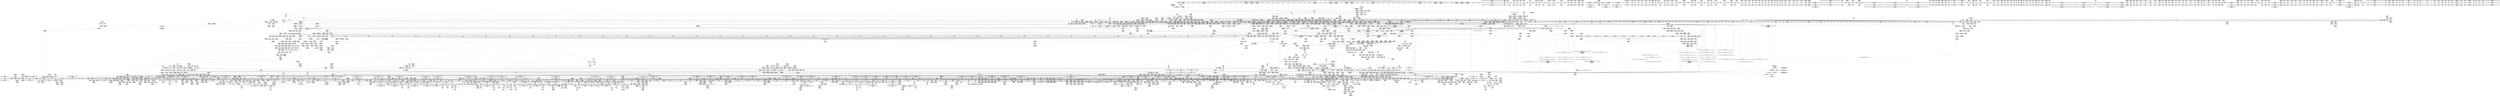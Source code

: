 digraph {
	CE0x861cb10 [shape=record,shape=Mrecord,label="{CE0x861cb10|tomoyo_fill_path_info:hash|security/tomoyo/util.c,669}"]
	CE0x693c5e0 [shape=record,shape=Mrecord,label="{CE0x693c5e0|tomoyo_domain:tmp22|security/tomoyo/common.h,1205|*SummSource*}"]
	CE0x867c640 [shape=record,shape=Mrecord,label="{CE0x867c640|_call_void_lockdep_rcu_suspicious(i8*_getelementptr_inbounds_(_25_x_i8_,_25_x_i8_*_.str12,_i32_0,_i32_0),_i32_1205,_i8*_getelementptr_inbounds_(_45_x_i8_,_45_x_i8_*_.str13,_i32_0,_i32_0))_#9,_!dbg_!38917|security/tomoyo/common.h,1205|*SummSource*}"]
	CE0x693d3d0 [shape=record,shape=Mrecord,label="{CE0x693d3d0|GLOBAL:rcu_lock_acquire|*Constant*|*SummSource*}"]
	CE0x848af90 [shape=record,shape=Mrecord,label="{CE0x848af90|__llvm_gcov_indirect_counter_increment:tmp3|*SummSink*}"]
	CE0x6d588a0 [shape=record,shape=Mrecord,label="{CE0x6d588a0|tomoyo_get_realpath:call|security/tomoyo/file.c,150|*SummSource*}"]
	CE0x4f25760 [shape=record,shape=Mrecord,label="{CE0x4f25760|tomoyo_const_part_length:tmp4|security/tomoyo/util.c,624}"]
	CE0x5f556b0 [shape=record,shape=Mrecord,label="{CE0x5f556b0|tomoyo_get_mode:return|*SummSink*}"]
	CE0x6bac100 [shape=record,shape=Mrecord,label="{CE0x6bac100|i64*_getelementptr_inbounds_(_12_x_i64_,_12_x_i64_*___llvm_gcov_ctr31133,_i64_0,_i64_9)|*Constant*|*SummSource*}"]
	CE0x6d50cd0 [shape=record,shape=Mrecord,label="{CE0x6d50cd0|VOIDTB_TE:_CE_315,316_}"]
	CE0x5abde70 [shape=record,shape=Mrecord,label="{CE0x5abde70|tomoyo_path_perm:if.then13|*SummSink*}"]
	CE0x8341a40 [shape=record,shape=Mrecord,label="{CE0x8341a40|0:_i8*,_:_SCMRE_0,8_|*MultipleSource*|security/tomoyo/file.c, 794|security/tomoyo/file.c, 792|security/tomoyo/file.c,802}"]
	CE0x5dfca10 [shape=record,shape=Mrecord,label="{CE0x5dfca10|i64*_getelementptr_inbounds_(_4_x_i64_,_4_x_i64_*___llvm_gcov_ctr24,_i64_0,_i64_0)|*Constant*}"]
	CE0x5b1c260 [shape=record,shape=Mrecord,label="{CE0x5b1c260|tomoyo_path_perm:sw.bb9}"]
	CE0x5e0af90 [shape=record,shape=Mrecord,label="{CE0x5e0af90|tomoyo_const_part_length:cmp15|security/tomoyo/util.c,641|*SummSink*}"]
	CE0x4fce3f0 [shape=record,shape=Mrecord,label="{CE0x4fce3f0|i64*_getelementptr_inbounds_(_2_x_i64_,_2_x_i64_*___llvm_gcov_ctr39190,_i64_0,_i64_0)|*Constant*|*SummSink*}"]
	CE0x8650390 [shape=record,shape=Mrecord,label="{CE0x8650390|_call_void_mcount()_#3|*SummSink*}"]
	CE0x83c8870 [shape=record,shape=Mrecord,label="{CE0x83c8870|i64_17|*Constant*|*SummSink*}"]
	CE0x5c24bb0 [shape=record,shape=Mrecord,label="{CE0x5c24bb0|i64_6|*Constant*|*SummSink*}"]
	CE0x6e07d20 [shape=record,shape=Mrecord,label="{CE0x6e07d20|i1_false|*Constant*}"]
	CE0x4efa080 [shape=record,shape=Mrecord,label="{CE0x4efa080|tomoyo_const_part_length:tmp7|security/tomoyo/util.c,625|*SummSource*}"]
	CE0x512c2d0 [shape=record,shape=Mrecord,label="{CE0x512c2d0|tomoyo_const_part_length:if.end}"]
	CE0x5c7c0a0 [shape=record,shape=Mrecord,label="{CE0x5c7c0a0|tomoyo_get_mode:conv|security/tomoyo/util.c,982|*SummSink*}"]
	CE0x5ecd420 [shape=record,shape=Mrecord,label="{CE0x5ecd420|tomoyo_audit_path_log:call|security/tomoyo/file.c,167|*SummSink*}"]
	CE0x845b7a0 [shape=record,shape=Mrecord,label="{CE0x845b7a0|tomoyo_get_mode:tmp8|security/tomoyo/util.c,979}"]
	CE0x6f47de0 [shape=record,shape=Mrecord,label="{CE0x6f47de0|tomoyo_get_mode:conv|security/tomoyo/util.c,982}"]
	CE0x6e50000 [shape=record,shape=Mrecord,label="{CE0x6e50000|tomoyo_const_part_length:tmp41|security/tomoyo/util.c,644}"]
	CE0x5bbf2e0 [shape=record,shape=Mrecord,label="{CE0x5bbf2e0|tomoyo_inode_getattr:dentry2|security/tomoyo/tomoyo.c,149|*SummSink*}"]
	CE0x6a4e970 [shape=record,shape=Mrecord,label="{CE0x6a4e970|tomoyo_init_request_info:tmp11|security/tomoyo/util.c,1007}"]
	CE0x5b01140 [shape=record,shape=Mrecord,label="{CE0x5b01140|tomoyo_path_perm:tmp|*SummSource*}"]
	CE0x4e14850 [shape=record,shape=Mrecord,label="{CE0x4e14850|_call_void_mcount()_#3|*SummSink*}"]
	CE0x6b19b20 [shape=record,shape=Mrecord,label="{CE0x6b19b20|tomoyo_const_part_length:tmp27|security/tomoyo/util.c,641|*SummSource*}"]
	CE0x50090d0 [shape=record,shape=Mrecord,label="{CE0x50090d0|tomoyo_path_permission:tmp5|*LoadInst*|security/tomoyo/file.c,564}"]
	CE0x6e4d0e0 [shape=record,shape=Mrecord,label="{CE0x6e4d0e0|tomoyo_domain:tmp23|security/tomoyo/common.h,1205}"]
	CE0x834f930 [shape=record,shape=Mrecord,label="{CE0x834f930|tomoyo_path_perm:if.end6|*SummSource*}"]
	CE0x84f1b90 [shape=record,shape=Mrecord,label="{CE0x84f1b90|tomoyo_init_request_info:tmp6|security/tomoyo/util.c,1004|*SummSource*}"]
	CE0x867c5d0 [shape=record,shape=Mrecord,label="{CE0x867c5d0|_call_void_lockdep_rcu_suspicious(i8*_getelementptr_inbounds_(_25_x_i8_,_25_x_i8_*_.str12,_i32_0,_i32_0),_i32_1205,_i8*_getelementptr_inbounds_(_45_x_i8_,_45_x_i8_*_.str13,_i32_0,_i32_0))_#9,_!dbg_!38917|security/tomoyo/common.h,1205}"]
	CE0x696d460 [shape=record,shape=Mrecord,label="{CE0x696d460|tomoyo_domain:cred|security/tomoyo/common.h,1205|*SummSource*}"]
	CE0x833fd90 [shape=record,shape=Mrecord,label="{CE0x833fd90|tomoyo_path_perm:tmp21|security/tomoyo/file.c,810}"]
	CE0x5d71d30 [shape=record,shape=Mrecord,label="{CE0x5d71d30|tomoyo_init_request_info:domain|Function::tomoyo_init_request_info&Arg::domain::|*SummSink*}"]
	CE0x6a724e0 [shape=record,shape=Mrecord,label="{CE0x6a724e0|tomoyo_init_request_info:conv|security/tomoyo/util.c,1010|*SummSource*}"]
	CE0x6d189c0 [shape=record,shape=Mrecord,label="{CE0x6d189c0|tomoyo_const_part_length:tmp41|security/tomoyo/util.c,644|*SummSource*}"]
	CE0x5b853f0 [shape=record,shape=Mrecord,label="{CE0x5b853f0|__llvm_gcov_indirect_counter_increment114:counters|Function::__llvm_gcov_indirect_counter_increment114&Arg::counters::|*SummSink*}"]
	CE0x8637420 [shape=record,shape=Mrecord,label="{CE0x8637420|srcu_read_lock:bb}"]
	CE0x5daba60 [shape=record,shape=Mrecord,label="{CE0x5daba60|tomoyo_get_mode:if.then|*SummSource*}"]
	CE0x6b60650 [shape=record,shape=Mrecord,label="{CE0x6b60650|__llvm_gcov_indirect_counter_increment:bb4|*SummSink*}"]
	CE0x4e14ce0 [shape=record,shape=Mrecord,label="{CE0x4e14ce0|i64*_getelementptr_inbounds_(_11_x_i64_,_11_x_i64_*___llvm_gcov_ctr54147,_i64_0,_i64_6)|*Constant*|*SummSink*}"]
	CE0x6ba7a10 [shape=record,shape=Mrecord,label="{CE0x6ba7a10|i64*_getelementptr_inbounds_(_6_x_i64_,_6_x_i64_*___llvm_gcov_ctr26,_i64_0,_i64_3)|*Constant*|*SummSource*}"]
	CE0x4f93aa0 [shape=record,shape=Mrecord,label="{CE0x4f93aa0|tomoyo_fill_path_info:tobool|security/tomoyo/util.c,667}"]
	CE0x4f348c0 [shape=record,shape=Mrecord,label="{CE0x4f348c0|VOIDTB_TE:_CE_48,52_|Function::tomoyo_inode_getattr&Arg::dentry::}"]
	CE0x6d29780 [shape=record,shape=Mrecord,label="{CE0x6d29780|tomoyo_const_part_length:while.body|*SummSink*}"]
	CE0x6ec8920 [shape=record,shape=Mrecord,label="{CE0x6ec8920|i64*_getelementptr_inbounds_(_12_x_i64_,_12_x_i64_*___llvm_gcov_ctr31133,_i64_0,_i64_10)|*Constant*|*SummSource*}"]
	CE0x5b1b630 [shape=record,shape=Mrecord,label="{CE0x5b1b630|tomoyo_init_request_info:tmp1}"]
	CE0x69ed610 [shape=record,shape=Mrecord,label="{CE0x69ed610|0:_i32,_:_GCMR___llvm_gcov_global_state_pred45_internal_unnamed_addr_global_i32_-1:_elem_0:default:}"]
	CE0x4e3ca30 [shape=record,shape=Mrecord,label="{CE0x4e3ca30|tomoyo_fill_path_info:hash|security/tomoyo/util.c,669|*SummSource*}"]
	CE0x8483530 [shape=record,shape=Mrecord,label="{CE0x8483530|i32_6|*Constant*|*SummSink*}"]
	CE0x4fba7b0 [shape=record,shape=Mrecord,label="{CE0x4fba7b0|tomoyo_path_permission:idxprom|security/tomoyo/file.c,563|*SummSource*}"]
	CE0x861c310 [shape=record,shape=Mrecord,label="{CE0x861c310|tomoyo_fill_path_info:land.rhs}"]
	CE0x6d19050 [shape=record,shape=Mrecord,label="{CE0x6d19050|tomoyo_const_part_length:tmp42|security/tomoyo/util.c,644|*SummSink*}"]
	CE0x510f4b0 [shape=record,shape=Mrecord,label="{CE0x510f4b0|tomoyo_init_request_info:tmp3|security/tomoyo/util.c,1004|*SummSource*}"]
	CE0x5aed540 [shape=record,shape=Mrecord,label="{CE0x5aed540|tomoyo_const_part_length:tmp3|security/tomoyo/util.c,624|*SummSource*}"]
	CE0x4d3b120 [shape=record,shape=Mrecord,label="{CE0x4d3b120|tomoyo_path_perm:entry|*SummSink*}"]
	CE0x5cba160 [shape=record,shape=Mrecord,label="{CE0x5cba160|GLOBAL:tomoyo_p2mac|Global_var:tomoyo_p2mac}"]
	CE0x4f1ae70 [shape=record,shape=Mrecord,label="{CE0x4f1ae70|tomoyo_get_mode:tmp16|security/tomoyo/util.c,983|*SummSink*}"]
	CE0x68dd5d0 [shape=record,shape=Mrecord,label="{CE0x68dd5d0|tomoyo_domain:tmp23|security/tomoyo/common.h,1205|*SummSource*}"]
	CE0x8493d00 [shape=record,shape=Mrecord,label="{CE0x8493d00|tomoyo_const_part_length:tmp34|security/tomoyo/util.c,642|*SummSink*}"]
	CE0x5b85310 [shape=record,shape=Mrecord,label="{CE0x5b85310|i64**_getelementptr_inbounds_(_3_x_i64*_,_3_x_i64*_*___llvm_gcda_edge_table44,_i64_0,_i64_1)|*Constant*|*SummSource*}"]
	CE0x5ad9650 [shape=record,shape=Mrecord,label="{CE0x5ad9650|tomoyo_get_mode:tmp16|security/tomoyo/util.c,983}"]
	CE0x841d340 [shape=record,shape=Mrecord,label="{CE0x841d340|__llvm_gcov_indirect_counter_increment:counters|Function::__llvm_gcov_indirect_counter_increment&Arg::counters::}"]
	CE0x83811e0 [shape=record,shape=Mrecord,label="{CE0x83811e0|tomoyo_const_part_length:tmp47|security/tomoyo/util.c,646|*SummSource*}"]
	CE0x5041740 [shape=record,shape=Mrecord,label="{CE0x5041740|tomoyo_inode_getattr:tmp2|*SummSource*}"]
	CE0x5b346e0 [shape=record,shape=Mrecord,label="{CE0x5b346e0|tomoyo_init_request_info:tmp2|security/tomoyo/util.c,1003}"]
	CE0x5abd740 [shape=record,shape=Mrecord,label="{CE0x5abd740|GLOBAL:srcu_read_lock|*Constant*|*SummSink*}"]
	CE0x4fd3b30 [shape=record,shape=Mrecord,label="{CE0x4fd3b30|tomoyo_path_permission:tmp8|security/tomoyo/file.c,565|*SummSink*}"]
	CE0x6f563a0 [shape=record,shape=Mrecord,label="{CE0x6f563a0|tomoyo_const_part_length:if.then17|*SummSource*}"]
	CE0x6b83b00 [shape=record,shape=Mrecord,label="{CE0x6b83b00|GLOBAL:__llvm_gcov_ctr32134|Global_var:__llvm_gcov_ctr32134|*SummSink*}"]
	CE0x862f1f0 [shape=record,shape=Mrecord,label="{CE0x862f1f0|GLOBAL:lockdep_rcu_suspicious|*Constant*}"]
	CE0x4f94270 [shape=record,shape=Mrecord,label="{CE0x4f94270|GLOBAL:__srcu_read_lock|*Constant*}"]
	CE0x4d44300 [shape=record,shape=Mrecord,label="{CE0x4d44300|VOIDTB_TE:_CE_2048,2096_|*MultipleSource*|security/tomoyo/util.c,1010|security/tomoyo/file.c,564|Function::tomoyo_get_mode&Arg::ns::}"]
	CE0x6e357f0 [shape=record,shape=Mrecord,label="{CE0x6e357f0|tomoyo_const_part_length:tmp14|security/tomoyo/util.c,626|*SummSource*}"]
	CE0x5de8720 [shape=record,shape=Mrecord,label="{CE0x5de8720|tomoyo_fill_path_info:arrayidx|security/tomoyo/util.c,667}"]
	CE0x6e66d10 [shape=record,shape=Mrecord,label="{CE0x6e66d10|_call_void_tomoyo_fill_path_info(%struct.tomoyo_path_info*_%buf)_#9,_!dbg_!38913|security/tomoyo/file.c,152}"]
	CE0x6a27060 [shape=record,shape=Mrecord,label="{CE0x6a27060|VOIDTB_TE:_CE_211,212_}"]
	CE0x843fa70 [shape=record,shape=Mrecord,label="{CE0x843fa70|COLLAPSED:_GCMRE___llvm_gcov_ctr23_internal_global_2_x_i64_zeroinitializer:_elem_0:default:}"]
	CE0x8664f30 [shape=record,shape=Mrecord,label="{CE0x8664f30|i64*_getelementptr_inbounds_(_4_x_i64_,_4_x_i64_*___llvm_gcov_ctr33,_i64_0,_i64_2)|*Constant*}"]
	CE0x4ee3b10 [shape=record,shape=Mrecord,label="{CE0x4ee3b10|tomoyo_const_part_length:tmp5|security/tomoyo/util.c,624|*SummSink*}"]
	CE0x840e920 [shape=record,shape=Mrecord,label="{CE0x840e920|i64**_getelementptr_inbounds_(_3_x_i64*_,_3_x_i64*_*___llvm_gcda_edge_table44,_i64_0,_i64_0)|*Constant*}"]
	CE0x83fa1c0 [shape=record,shape=Mrecord,label="{CE0x83fa1c0|tomoyo_path_perm:tmp8|security/tomoyo/file.c,797|*SummSink*}"]
	CE0x5d5ab60 [shape=record,shape=Mrecord,label="{CE0x5d5ab60|tomoyo_path_perm:name23|security/tomoyo/file.c,824}"]
	CE0x4d446b0 [shape=record,shape=Mrecord,label="{CE0x4d446b0|i64*_getelementptr_inbounds_(_11_x_i64_,_11_x_i64_*___llvm_gcov_ctr54147,_i64_0,_i64_8)|*Constant*}"]
	CE0x84b9e60 [shape=record,shape=Mrecord,label="{CE0x84b9e60|tomoyo_path_permission:tmp25|security/tomoyo/file.c,575}"]
	CE0x5e5c1f0 [shape=record,shape=Mrecord,label="{CE0x5e5c1f0|tomoyo_path_perm:call3|security/tomoyo/file.c,803|*SummSource*}"]
	CE0x6bab070 [shape=record,shape=Mrecord,label="{CE0x6bab070|tomoyo_get_mode:tmp19|security/tomoyo/util.c,985|*SummSink*}"]
	CE0x5b74360 [shape=record,shape=Mrecord,label="{CE0x5b74360|GLOBAL:tomoyo_p2mac|Global_var:tomoyo_p2mac|*SummSink*}"]
	CE0x69dfc30 [shape=record,shape=Mrecord,label="{CE0x69dfc30|__llvm_gcov_indirect_counter_increment114:tmp|*SummSink*}"]
	CE0x6c4e9a0 [shape=record,shape=Mrecord,label="{CE0x6c4e9a0|VOIDTB_TE:_CE_220,221_}"]
	CE0x69dfa70 [shape=record,shape=Mrecord,label="{CE0x69dfa70|0:_i64*,_array:_GCR___llvm_gcda_edge_table44_internal_unnamed_addr_constant_3_x_i64*_i64*_getelementptr_inbounds_(_31_x_i64_,_31_x_i64_*___llvm_gcov_ctr43150,_i64_0,_i64_10),_i64*_getelementptr_inbounds_(_31_x_i64_,_31_x_i64_*___llvm_gcov_ctr43150,_i64_0,_i64_11),_i64*_getelementptr_inbounds_(_31_x_i64_,_31_x_i64_*___llvm_gcov_ctr43150,_i64_0,_i64_15)_:_elem_0::}"]
	CE0x5bcd440 [shape=record,shape=Mrecord,label="{CE0x5bcd440|i32_0|*Constant*}"]
	CE0x847ade0 [shape=record,shape=Mrecord,label="{CE0x847ade0|tomoyo_path_permission:tmp24|security/tomoyo/file.c,575}"]
	CE0x4fc84d0 [shape=record,shape=Mrecord,label="{CE0x4fc84d0|tomoyo_const_part_length:tmp9|security/tomoyo/util.c,626|*SummSource*}"]
	CE0x6b60840 [shape=record,shape=Mrecord,label="{CE0x6b60840|__llvm_gcov_indirect_counter_increment:pred|*SummSource*}"]
	CE0x5038c70 [shape=record,shape=Mrecord,label="{CE0x5038c70|i64_ptrtoint_(i8*_blockaddress(_rcu_lock_release,_%__here)_to_i64)|*Constant*}"]
	CE0x6bbea00 [shape=record,shape=Mrecord,label="{CE0x6bbea00|tomoyo_get_mode:arrayidx|security/tomoyo/util.c,981|*SummSink*}"]
	CE0x797e1b0 [shape=record,shape=Mrecord,label="{CE0x797e1b0|tomoyo_fill_path_info:tmp1}"]
	CE0x5bbc080 [shape=record,shape=Mrecord,label="{CE0x5bbc080|tomoyo_domain:tmp17|security/tomoyo/common.h,1205|*SummSink*}"]
	CE0x8382c70 [shape=record,shape=Mrecord,label="{CE0x8382c70|_ret_i32_%call,_!dbg_!38912|security/tomoyo/file.c,167|*SummSource*}"]
	CE0x6a7fe90 [shape=record,shape=Mrecord,label="{CE0x6a7fe90|tomoyo_path_perm:tmp48|security/tomoyo/file.c,828|*SummSource*}"]
	CE0x510c9e0 [shape=record,shape=Mrecord,label="{CE0x510c9e0|tomoyo_path_perm:operation|Function::tomoyo_path_perm&Arg::operation::|*SummSource*}"]
	CE0x6ccd910 [shape=record,shape=Mrecord,label="{CE0x6ccd910|tomoyo_get_mode:default_config|security/tomoyo/util.c,986|*SummSink*}"]
	CE0x5cae940 [shape=record,shape=Mrecord,label="{CE0x5cae940|rcu_lock_release:map|Function::rcu_lock_release&Arg::map::|*SummSource*}"]
	CE0x4e896b0 [shape=record,shape=Mrecord,label="{CE0x4e896b0|rcu_lock_release:tmp6}"]
	CE0x6c4ecd0 [shape=record,shape=Mrecord,label="{CE0x6c4ecd0|VOIDTB_TE:_CE_223,224_}"]
	CE0x4f36d30 [shape=record,shape=Mrecord,label="{CE0x4f36d30|srcu_read_unlock:tmp2}"]
	CE0x848a920 [shape=record,shape=Mrecord,label="{CE0x848a920|tomoyo_path_perm:path1|security/tomoyo/file.c,788}"]
	CE0x6bac170 [shape=record,shape=Mrecord,label="{CE0x6bac170|i64*_getelementptr_inbounds_(_12_x_i64_,_12_x_i64_*___llvm_gcov_ctr31133,_i64_0,_i64_9)|*Constant*|*SummSink*}"]
	CE0x84e3730 [shape=record,shape=Mrecord,label="{CE0x84e3730|rcu_lock_release:bb|*SummSink*}"]
	CE0x4fa5d80 [shape=record,shape=Mrecord,label="{CE0x4fa5d80|0:_i8,_array:_GCRE_tomoyo_index2category_constant_39_x_i8_c_00_00_00_00_00_00_00_00_00_00_00_00_00_00_00_00_00_00_00_00_00_00_00_01_01_01_01_01_01_01_01_01_01_01_01_01_01_01_02_,_align_16:_elem_20::|security/tomoyo/util.c,983}"]
	CE0x5cdfa30 [shape=record,shape=Mrecord,label="{CE0x5cdfa30|rcu_lock_release:entry|*SummSource*}"]
	CE0x6e7da10 [shape=record,shape=Mrecord,label="{CE0x6e7da10|tomoyo_domain:tmp6|security/tomoyo/common.h,1205|*SummSink*}"]
	CE0x5de8510 [shape=record,shape=Mrecord,label="{CE0x5de8510|tomoyo_fill_path_info:tmp9|security/tomoyo/util.c,667}"]
	CE0x6c68fe0 [shape=record,shape=Mrecord,label="{CE0x6c68fe0|__llvm_gcov_indirect_counter_increment114:tmp2|*SummSink*}"]
	CE0x6a347c0 [shape=record,shape=Mrecord,label="{CE0x6a347c0|_ret_void,_!dbg_!38929|security/tomoyo/util.c,670}"]
	CE0x8342120 [shape=record,shape=Mrecord,label="{CE0x8342120|0:_i8*,_:_SCMRE_15,16_|*MultipleSource*|security/tomoyo/file.c, 794|security/tomoyo/file.c, 792|security/tomoyo/file.c,802}"]
	CE0x5d28020 [shape=record,shape=Mrecord,label="{CE0x5d28020|i64*_getelementptr_inbounds_(_25_x_i64_,_25_x_i64_*___llvm_gcov_ctr11,_i64_0,_i64_19)|*Constant*|*SummSource*}"]
	CE0x845b8a0 [shape=record,shape=Mrecord,label="{CE0x845b8a0|tomoyo_get_mode:tmp8|security/tomoyo/util.c,979|*SummSource*}"]
	CE0x835d650 [shape=record,shape=Mrecord,label="{CE0x835d650|tomoyo_get_mode:conv15|security/tomoyo/util.c,987|*SummSource*}"]
	CE0x5ab4230 [shape=record,shape=Mrecord,label="{CE0x5ab4230|srcu_read_lock:dep_map|include/linux/srcu.h,222}"]
	CE0x5de8db0 [shape=record,shape=Mrecord,label="{CE0x5de8db0|tomoyo_fill_path_info:tmp4|security/tomoyo/util.c,667}"]
	CE0x69ffb00 [shape=record,shape=Mrecord,label="{CE0x69ffb00|tomoyo_path_perm:error.1}"]
	CE0x69a1860 [shape=record,shape=Mrecord,label="{CE0x69a1860|get_current:tmp|*SummSource*}"]
	CE0x69dfb20 [shape=record,shape=Mrecord,label="{CE0x69dfb20|__llvm_gcov_indirect_counter_increment114:tmp}"]
	CE0x6e358e0 [shape=record,shape=Mrecord,label="{CE0x6e358e0|tomoyo_fill_path_info:tmp9|security/tomoyo/util.c,667}"]
	CE0x842e300 [shape=record,shape=Mrecord,label="{CE0x842e300|i32_47|*Constant*|*SummSink*}"]
	CE0x84ca900 [shape=record,shape=Mrecord,label="{CE0x84ca900|tomoyo_const_part_length:while.end|*SummSink*}"]
	CE0x5dbabc0 [shape=record,shape=Mrecord,label="{CE0x5dbabc0|tomoyo_get_realpath:tmp9|security/tomoyo/file.c,155}"]
	CE0x84d7a20 [shape=record,shape=Mrecord,label="{CE0x84d7a20|rcu_lock_acquire:__here}"]
	CE0x5d5de40 [shape=record,shape=Mrecord,label="{CE0x5d5de40|tomoyo_const_part_length:lor.lhs.false23|*SummSource*}"]
	CE0x4ef9e10 [shape=record,shape=Mrecord,label="{CE0x4ef9e10|tomoyo_const_part_length:tmp6|security/tomoyo/util.c,625|*SummSink*}"]
	CE0x6a21bb0 [shape=record,shape=Mrecord,label="{CE0x6a21bb0|i64*_getelementptr_inbounds_(_25_x_i64_,_25_x_i64_*___llvm_gcov_ctr11,_i64_0,_i64_24)|*Constant*|*SummSink*}"]
	CE0x84e3a10 [shape=record,shape=Mrecord,label="{CE0x84e3a10|VOIDTB_TE:_CE_178,179_}"]
	CE0x69edfa0 [shape=record,shape=Mrecord,label="{CE0x69edfa0|tomoyo_const_part_length:conv11|security/tomoyo/util.c,641|*SummSink*}"]
	CE0x6c534e0 [shape=record,shape=Mrecord,label="{CE0x6c534e0|tomoyo_get_mode:cmp|security/tomoyo/util.c,982}"]
	CE0x69ed910 [shape=record,shape=Mrecord,label="{CE0x69ed910|i64*_getelementptr_inbounds_(_2_x_i64_,_2_x_i64_*___llvm_gcov_ctr32,_i64_0,_i64_1)|*Constant*}"]
	CE0x5ce0060 [shape=record,shape=Mrecord,label="{CE0x5ce0060|_call_void_mcount()_#3|*SummSource*}"]
	CE0x835d9c0 [shape=record,shape=Mrecord,label="{CE0x835d9c0|tomoyo_get_mode:and|security/tomoyo/util.c,987|*SummSource*}"]
	CE0x5c82780 [shape=record,shape=Mrecord,label="{CE0x5c82780|tomoyo_get_mode:tmp6|security/tomoyo/util.c,978}"]
	CE0x5ecdb50 [shape=record,shape=Mrecord,label="{CE0x5ecdb50|i8*_getelementptr_inbounds_(_12_x_i8_,_12_x_i8_*_.str1,_i32_0,_i32_0)|*Constant*|*SummSink*}"]
	CE0x5c24c50 [shape=record,shape=Mrecord,label="{CE0x5c24c50|tomoyo_path_permission:tmp18|security/tomoyo/file.c,573}"]
	CE0x5b4fb70 [shape=record,shape=Mrecord,label="{CE0x5b4fb70|tomoyo_const_part_length:incdec.ptr7|security/tomoyo/util.c,631|*SummSink*}"]
	CE0x6a5e360 [shape=record,shape=Mrecord,label="{CE0x6a5e360|tomoyo_domain:tmp11|security/tomoyo/common.h,1205|*SummSource*}"]
	CE0x6e66b60 [shape=record,shape=Mrecord,label="{CE0x6e66b60|__llvm_gcov_indirect_counter_increment:tmp5}"]
	CE0x5c7daa0 [shape=record,shape=Mrecord,label="{CE0x5c7daa0|tomoyo_init_request_info:call4|security/tomoyo/util.c,1010|*SummSource*}"]
	CE0x6b5a0f0 [shape=record,shape=Mrecord,label="{CE0x6b5a0f0|__llvm_gcov_indirect_counter_increment:tmp}"]
	CE0x5e29f80 [shape=record,shape=Mrecord,label="{CE0x5e29f80|GLOBAL:lock_release|*Constant*}"]
	CE0x5ccaab0 [shape=record,shape=Mrecord,label="{CE0x5ccaab0|i64**_getelementptr_inbounds_(_3_x_i64*_,_3_x_i64*_*___llvm_gcda_edge_table44,_i64_0,_i64_2)|*Constant*}"]
	CE0x84e3db0 [shape=record,shape=Mrecord,label="{CE0x84e3db0|VOIDTB_TE:_CE_144,145_}"]
	CE0x6c7c750 [shape=record,shape=Mrecord,label="{CE0x6c7c750|tomoyo_path_perm:symlink_target|security/tomoyo/file.c, 794}"]
	CE0x6af7520 [shape=record,shape=Mrecord,label="{CE0x6af7520|VOIDTB_TE:_CE_214,215_}"]
	CE0x6f60d10 [shape=record,shape=Mrecord,label="{CE0x6f60d10|tomoyo_get_mode:arrayidx|security/tomoyo/util.c,981}"]
	CE0x510c750 [shape=record,shape=Mrecord,label="{CE0x510c750|tomoyo_path_perm:tmp2|security/tomoyo/file.c,787}"]
	CE0x8326b50 [shape=record,shape=Mrecord,label="{CE0x8326b50|0:_i8,_array:_GCRE_tomoyo_index2category_constant_39_x_i8_c_00_00_00_00_00_00_00_00_00_00_00_00_00_00_00_00_00_00_00_00_00_00_00_01_01_01_01_01_01_01_01_01_01_01_01_01_01_01_02_,_align_16:_elem_21::|security/tomoyo/util.c,983}"]
	CE0x6a72d30 [shape=record,shape=Mrecord,label="{CE0x6a72d30|tomoyo_init_request_info:tmp12|security/tomoyo/util.c,1010|*SummSink*}"]
	CE0x5aed230 [shape=record,shape=Mrecord,label="{CE0x5aed230|GLOBAL:__llvm_gcov_ctr43150|Global_var:__llvm_gcov_ctr43150|*SummSource*}"]
	CE0x696d2f0 [shape=record,shape=Mrecord,label="{CE0x696d2f0|tomoyo_domain:cred|security/tomoyo/common.h,1205}"]
	CE0x8650160 [shape=record,shape=Mrecord,label="{CE0x8650160|i64*_getelementptr_inbounds_(_5_x_i64_,_5_x_i64_*___llvm_gcov_ctr28130,_i64_0,_i64_4)|*Constant*}"]
	CE0x8473d90 [shape=record,shape=Mrecord,label="{CE0x8473d90|tomoyo_path_permission:tmp22|security/tomoyo/file.c,574|*SummSource*}"]
	CE0x6dd85d0 [shape=record,shape=Mrecord,label="{CE0x6dd85d0|tomoyo_get_realpath:return|*SummSink*}"]
	CE0x5d36a70 [shape=record,shape=Mrecord,label="{CE0x5d36a70|tomoyo_get_mode:entry}"]
	CE0x5d67540 [shape=record,shape=Mrecord,label="{CE0x5d67540|tomoyo_path_perm:name23|security/tomoyo/file.c,824|*SummSink*}"]
	CE0x6dafb20 [shape=record,shape=Mrecord,label="{CE0x6dafb20|COLLAPSED:_GCMRE___llvm_gcov_ctr34_internal_global_10_x_i64_zeroinitializer:_elem_0:default:}"]
	CE0x51900d0 [shape=record,shape=Mrecord,label="{CE0x51900d0|tomoyo_path_perm:arrayidx|security/tomoyo/file.c,797|*SummSink*}"]
	CE0x5cfc950 [shape=record,shape=Mrecord,label="{CE0x5cfc950|tomoyo_path_perm:tmp10|security/tomoyo/file.c,797}"]
	CE0x5c47bb0 [shape=record,shape=Mrecord,label="{CE0x5c47bb0|tomoyo_domain:if.end|*SummSource*}"]
	CE0x6ad1530 [shape=record,shape=Mrecord,label="{CE0x6ad1530|tomoyo_path_permission:tmp13|security/tomoyo/file.c,566|*SummSink*}"]
	CE0x693d5b0 [shape=record,shape=Mrecord,label="{CE0x693d5b0|i32_0|*Constant*|*SummSink*}"]
	CE0x5040db0 [shape=record,shape=Mrecord,label="{CE0x5040db0|tomoyo_inode_getattr:mnt|Function::tomoyo_inode_getattr&Arg::mnt::|*SummSource*}"]
	CE0x6a55870 [shape=record,shape=Mrecord,label="{CE0x6a55870|tomoyo_init_request_info:type|security/tomoyo/util.c,1009}"]
	CE0x84adab0 [shape=record,shape=Mrecord,label="{CE0x84adab0|i64*_getelementptr_inbounds_(_4_x_i64_,_4_x_i64_*___llvm_gcov_ctr33,_i64_0,_i64_2)|*Constant*|*SummSink*}"]
	CE0x85b0070 [shape=record,shape=Mrecord,label="{CE0x85b0070|tomoyo_path_perm:if.end14|*SummSink*}"]
	CE0x503e720 [shape=record,shape=Mrecord,label="{CE0x503e720|tomoyo_path_perm:obj|security/tomoyo/file.c, 788}"]
	CE0x6d6ea40 [shape=record,shape=Mrecord,label="{CE0x6d6ea40|__llvm_gcov_indirect_counter_increment114:bb}"]
	CE0x6ab3190 [shape=record,shape=Mrecord,label="{CE0x6ab3190|tomoyo_read_lock:tmp|*SummSource*}"]
	CE0x8473980 [shape=record,shape=Mrecord,label="{CE0x8473980|i64*_getelementptr_inbounds_(_10_x_i64_,_10_x_i64_*___llvm_gcov_ctr34,_i64_0,_i64_8)|*Constant*|*SummSink*}"]
	CE0x6e66a00 [shape=record,shape=Mrecord,label="{CE0x6e66a00|i64*_null|*Constant*|*SummSink*}"]
	CE0x69ec430 [shape=record,shape=Mrecord,label="{CE0x69ec430|tomoyo_fill_path_info:tmp10|*SummSource*}"]
	CE0x6f6e340 [shape=record,shape=Mrecord,label="{CE0x6f6e340|tomoyo_path_perm:tmp27|security/tomoyo/file.c,814}"]
	CE0x6d18f90 [shape=record,shape=Mrecord,label="{CE0x6d18f90|tomoyo_const_part_length:tmp42|security/tomoyo/util.c,644|*SummSource*}"]
	CE0x8664c80 [shape=record,shape=Mrecord,label="{CE0x8664c80|rcu_lock_acquire:tmp2|*SummSource*}"]
	CE0x867f0c0 [shape=record,shape=Mrecord,label="{CE0x867f0c0|tomoyo_read_lock:tmp1|*SummSource*}"]
	CE0x5f54960 [shape=record,shape=Mrecord,label="{CE0x5f54960|i64_7|*Constant*}"]
	CE0x6d69f60 [shape=record,shape=Mrecord,label="{CE0x6d69f60|tomoyo_add_slash:entry}"]
	CE0x6b28c10 [shape=record,shape=Mrecord,label="{CE0x6b28c10|tomoyo_path_permission:mode2|security/tomoyo/file.c,565|*SummSink*}"]
	CE0x6d2ad30 [shape=record,shape=Mrecord,label="{CE0x6d2ad30|GLOBAL:tomoyo_const_part_length|*Constant*|*SummSource*}"]
	CE0x5aabbe0 [shape=record,shape=Mrecord,label="{CE0x5aabbe0|0:_i8,_array:_GCR_tomoyo_p2mac_internal_constant_11_x_i8_c_00_01_01_01_03_04_06_09_0A_13_15_,_align_1:_elem_10::|security/tomoyo/file.c,797}"]
	CE0x5f1b090 [shape=record,shape=Mrecord,label="{CE0x5f1b090|tomoyo_get_mode:tmp11|security/tomoyo/util.c,982|*SummSink*}"]
	CE0x4fa5ad0 [shape=record,shape=Mrecord,label="{CE0x4fa5ad0|0:_i8,_array:_GCRE_tomoyo_index2category_constant_39_x_i8_c_00_00_00_00_00_00_00_00_00_00_00_00_00_00_00_00_00_00_00_00_00_00_00_01_01_01_01_01_01_01_01_01_01_01_01_01_01_01_02_,_align_16:_elem_19::|security/tomoyo/util.c,983}"]
	CE0x4dfc450 [shape=record,shape=Mrecord,label="{CE0x4dfc450|tomoyo_audit_path_log:bb|*SummSource*}"]
	CE0x6d2a910 [shape=record,shape=Mrecord,label="{CE0x6d2a910|tomoyo_add_slash:tmp2|*LoadInst*|security/tomoyo/file.c,131|*SummSink*}"]
	CE0x867f130 [shape=record,shape=Mrecord,label="{CE0x867f130|tomoyo_read_lock:tmp1|*SummSink*}"]
	CE0x5d02460 [shape=record,shape=Mrecord,label="{CE0x5d02460|tomoyo_path_perm:tmp35|security/tomoyo/file.c,821}"]
	CE0x6d26210 [shape=record,shape=Mrecord,label="{CE0x6d26210|0:_i8*,_array:_GCRE_tomoyo_path_keyword_external_constant_11_x_i8*_:_elem_5::|security/tomoyo/file.c,167}"]
	CE0x5bdc300 [shape=record,shape=Mrecord,label="{CE0x5bdc300|srcu_read_unlock:dep_map|include/linux/srcu.h,236|*SummSource*}"]
	CE0x5d52a30 [shape=record,shape=Mrecord,label="{CE0x5d52a30|VOIDTB_TE:_CE_169,170_}"]
	CE0x8625850 [shape=record,shape=Mrecord,label="{CE0x8625850|tomoyo_init_request_info:tmp|*SummSink*}"]
	CE0x6a85cb0 [shape=record,shape=Mrecord,label="{CE0x6a85cb0|tomoyo_fill_path_info:arrayidx|security/tomoyo/util.c,667}"]
	CE0x5aab4a0 [shape=record,shape=Mrecord,label="{CE0x5aab4a0|_call_void_mcount()_#3|*SummSink*}"]
	CE0x6dbff40 [shape=record,shape=Mrecord,label="{CE0x6dbff40|128:_i8*,_1208:_%struct.file*,_:_CMRE_104,112_|*MultipleSource*|security/tomoyo/common.h,1205|security/tomoyo/common.h,1205}"]
	CE0x69b9d80 [shape=record,shape=Mrecord,label="{CE0x69b9d80|i64*_getelementptr_inbounds_(_10_x_i64_,_10_x_i64_*___llvm_gcov_ctr34,_i64_0,_i64_4)|*Constant*}"]
	CE0x4ee3610 [shape=record,shape=Mrecord,label="{CE0x4ee3610|tomoyo_audit_path_log:tmp}"]
	CE0x6f15180 [shape=record,shape=Mrecord,label="{CE0x6f15180|tomoyo_fill_path_info:tmp7|security/tomoyo/util.c,667}"]
	CE0x50386d0 [shape=record,shape=Mrecord,label="{CE0x50386d0|i32_1|*Constant*}"]
	CE0x8677e20 [shape=record,shape=Mrecord,label="{CE0x8677e20|tomoyo_fill_path_info:tmp10}"]
	CE0x6e5e0d0 [shape=record,shape=Mrecord,label="{CE0x6e5e0d0|i64**_getelementptr_inbounds_(_3_x_i64*_,_3_x_i64*_*___llvm_gcda_edge_table,_i64_0,_i64_0)|*Constant*|*SummSink*}"]
	CE0x5c828b0 [shape=record,shape=Mrecord,label="{CE0x5c828b0|tomoyo_get_mode:tmp5|security/tomoyo/util.c,978|*SummSource*}"]
	CE0x8327aa0 [shape=record,shape=Mrecord,label="{CE0x8327aa0|0:_i8,_array:_GCRE_tomoyo_index2category_constant_39_x_i8_c_00_00_00_00_00_00_00_00_00_00_00_00_00_00_00_00_00_00_00_00_00_00_00_01_01_01_01_01_01_01_01_01_01_01_01_01_01_01_02_,_align_16:_elem_14::|security/tomoyo/util.c,983}"]
	CE0x6e44e20 [shape=record,shape=Mrecord,label="{CE0x6e44e20|i64*_getelementptr_inbounds_(_10_x_i64_,_10_x_i64_*___llvm_gcov_ctr34,_i64_0,_i64_5)|*Constant*|*SummSink*}"]
	CE0x69ec600 [shape=record,shape=Mrecord,label="{CE0x69ec600|i64*_getelementptr_inbounds_(_5_x_i64_,_5_x_i64_*___llvm_gcov_ctr28130,_i64_0,_i64_4)|*Constant*|*SummSource*}"]
	CE0x83b5f60 [shape=record,shape=Mrecord,label="{CE0x83b5f60|tomoyo_const_part_length:tmp16|security/tomoyo/util.c,627|*SummSink*}"]
	CE0x5becf40 [shape=record,shape=Mrecord,label="{CE0x5becf40|tomoyo_fill_path_info:entry}"]
	CE0x6f5bad0 [shape=record,shape=Mrecord,label="{CE0x6f5bad0|tomoyo_path_perm:cmp1|security/tomoyo/file.c,800}"]
	CE0x5038380 [shape=record,shape=Mrecord,label="{CE0x5038380|rcu_lock_release:indirectgoto}"]
	CE0x6d515a0 [shape=record,shape=Mrecord,label="{CE0x6d515a0|VOIDTB_TE:_CE_305,306_}"]
	CE0x83c76a0 [shape=record,shape=Mrecord,label="{CE0x83c76a0|0:_%struct.tomoyo_obj_info*,_16:_%struct.tomoyo_domain_info*,_24:_%struct.tomoyo_path_info*,_40:_i8,_72:_i8,_75:_i8,_76:_i8,_77:_i8,_:_SCMRE_27,28_}"]
	CE0x5dba950 [shape=record,shape=Mrecord,label="{CE0x5dba950|i64*_getelementptr_inbounds_(_6_x_i64_,_6_x_i64_*___llvm_gcov_ctr25,_i64_0,_i64_4)|*Constant*|*SummSink*}"]
	CE0x5c257d0 [shape=record,shape=Mrecord,label="{CE0x5c257d0|_call_void_mcount()_#3|*SummSink*}"]
	CE0x5c8bb20 [shape=record,shape=Mrecord,label="{CE0x5c8bb20|tomoyo_init_request_info:conv|security/tomoyo/util.c,1010|*SummSink*}"]
	CE0x68dd3e0 [shape=record,shape=Mrecord,label="{CE0x68dd3e0|tomoyo_get_mode:if.end}"]
	CE0x6a19070 [shape=record,shape=Mrecord,label="{CE0x6a19070|VOIDTB_TE:_CE_164,165_}"]
	CE0x5c360d0 [shape=record,shape=Mrecord,label="{CE0x5c360d0|tomoyo_fill_path_info:tmp3|security/tomoyo/util.c,667|*SummSink*}"]
	CE0x5b50620 [shape=record,shape=Mrecord,label="{CE0x5b50620|i64_18|*Constant*}"]
	CE0x5c6d510 [shape=record,shape=Mrecord,label="{CE0x5c6d510|i32_2|*Constant*}"]
	CE0x5d5a560 [shape=record,shape=Mrecord,label="{CE0x5d5a560|tomoyo_path_perm:error.0}"]
	CE0x5f2a150 [shape=record,shape=Mrecord,label="{CE0x5f2a150|tomoyo_fill_path_info:land.end}"]
	CE0x6e4f090 [shape=record,shape=Mrecord,label="{CE0x6e4f090|tomoyo_const_part_length:cmp25|security/tomoyo/util.c,644}"]
	CE0x6f24eb0 [shape=record,shape=Mrecord,label="{CE0x6f24eb0|__llvm_gcov_indirect_counter_increment:predecessor|Function::__llvm_gcov_indirect_counter_increment&Arg::predecessor::}"]
	CE0x83f99f0 [shape=record,shape=Mrecord,label="{CE0x83f99f0|tomoyo_path_perm:name12|security/tomoyo/file.c,814}"]
	CE0x6e5e060 [shape=record,shape=Mrecord,label="{CE0x6e5e060|i64**_getelementptr_inbounds_(_3_x_i64*_,_3_x_i64*_*___llvm_gcda_edge_table,_i64_0,_i64_0)|*Constant*|*SummSource*}"]
	CE0x5e0a210 [shape=record,shape=Mrecord,label="{CE0x5e0a210|tomoyo_const_part_length:tmp10|security/tomoyo/util.c,626|*SummSink*}"]
	"CONST[source:0(mediator),value:0(static)][purpose:{operation}][SrcIdx:15]"
	CE0x6c0fbb0 [shape=record,shape=Mrecord,label="{CE0x6c0fbb0|tomoyo_path_perm:tmp18|security/tomoyo/file.c,804|*SummSource*}"]
	CE0x5e5c4c0 [shape=record,shape=Mrecord,label="{CE0x5e5c4c0|GLOBAL:tomoyo_read_lock|*Constant*|*SummSource*}"]
	CE0x6a348b0 [shape=record,shape=Mrecord,label="{CE0x6a348b0|tomoyo_fill_path_info:entry}"]
	CE0x6a85300 [shape=record,shape=Mrecord,label="{CE0x6a85300|tomoyo_fill_path_info:tobool|security/tomoyo/util.c,667|*SummSource*}"]
	CE0x4e8c090 [shape=record,shape=Mrecord,label="{CE0x4e8c090|i64*_getelementptr_inbounds_(_2_x_i64_,_2_x_i64_*___llvm_gcov_ctr31,_i64_0,_i64_1)|*Constant*|*SummSink*}"]
	CE0x6a26b40 [shape=record,shape=Mrecord,label="{CE0x6a26b40|VOIDTB_TE:_CE_206,207_}"]
	CE0x86282d0 [shape=record,shape=Mrecord,label="{CE0x86282d0|tomoyo_const_part_length:tmp51|security/tomoyo/util.c,651}"]
	CE0x5b65ec0 [shape=record,shape=Mrecord,label="{CE0x5b65ec0|0:_i8,_array:_GCR_tomoyo_p2mac_internal_constant_11_x_i8_c_00_01_01_01_03_04_06_09_0A_13_15_,_align_1:_elem_8::|security/tomoyo/file.c,797}"]
	CE0x6b27b80 [shape=record,shape=Mrecord,label="{CE0x6b27b80|tomoyo_audit_path_log:tmp|*SummSink*}"]
	CE0x4f25de0 [shape=record,shape=Mrecord,label="{CE0x4f25de0|tomoyo_const_part_length:tmp|*SummSource*}"]
	CE0x69dfee0 [shape=record,shape=Mrecord,label="{CE0x69dfee0|i64*_getelementptr_inbounds_(_4_x_i64_,_4_x_i64_*___llvm_gcov_ctr33,_i64_0,_i64_1)|*Constant*|*SummSource*}"]
	CE0x6a55950 [shape=record,shape=Mrecord,label="{CE0x6a55950|tomoyo_init_request_info:conv|security/tomoyo/util.c,1010}"]
	CE0x6f6e1f0 [shape=record,shape=Mrecord,label="{CE0x6f6e1f0|tomoyo_path_perm:tmp26|security/tomoyo/file.c,814|*SummSink*}"]
	CE0x6e263a0 [shape=record,shape=Mrecord,label="{CE0x6e263a0|i64*_getelementptr_inbounds_(_10_x_i64_,_10_x_i64_*___llvm_gcov_ctr34,_i64_0,_i64_5)|*Constant*|*SummSource*}"]
	CE0x4e147b0 [shape=record,shape=Mrecord,label="{CE0x4e147b0|_call_void_mcount()_#3|*SummSource*}"]
	CE0x4fba410 [shape=record,shape=Mrecord,label="{CE0x4fba410|tomoyo_read_unlock:tmp2|*SummSource*}"]
	CE0x5b66760 [shape=record,shape=Mrecord,label="{CE0x5b66760|tomoyo_path_perm:arrayidx|security/tomoyo/file.c,797|*SummSource*}"]
	CE0x5d65fe0 [shape=record,shape=Mrecord,label="{CE0x5d65fe0|tomoyo_get_mode:tmp26|security/tomoyo/util.c,987}"]
	CE0x5e77280 [shape=record,shape=Mrecord,label="{CE0x5e77280|i32_3|*Constant*|*SummSource*}"]
	CE0x6ba72e0 [shape=record,shape=Mrecord,label="{CE0x6ba72e0|tomoyo_add_slash:tmp4|security/tomoyo/file.c,131}"]
	CE0x5e0a1a0 [shape=record,shape=Mrecord,label="{CE0x5e0a1a0|tomoyo_const_part_length:conv|security/tomoyo/util.c,626}"]
	CE0x5e76c00 [shape=record,shape=Mrecord,label="{CE0x5e76c00|tomoyo_path_perm:name|security/tomoyo/file.c,802|*SummSink*}"]
	CE0x5e166c0 [shape=record,shape=Mrecord,label="{CE0x5e166c0|0:_%struct.tomoyo_obj_info*,_16:_%struct.tomoyo_domain_info*,_24:_%struct.tomoyo_path_info*,_40:_i8,_72:_i8,_75:_i8,_76:_i8,_77:_i8,_:_SCMRE_41,42_}"]
	CE0x84f1d60 [shape=record,shape=Mrecord,label="{CE0x84f1d60|tomoyo_add_slash:tmp1}"]
	CE0x6edb900 [shape=record,shape=Mrecord,label="{CE0x6edb900|tomoyo_path_perm:tmp6|security/tomoyo/file.c,789|*SummSink*}"]
	CE0x4efaf20 [shape=record,shape=Mrecord,label="{CE0x4efaf20|COLLAPSED:_GCMRE___llvm_gcov_ctr43150_internal_global_31_x_i64_zeroinitializer:_elem_0:default:}"]
	CE0x5bfe580 [shape=record,shape=Mrecord,label="{CE0x5bfe580|__llvm_gcov_indirect_counter_increment:tmp2}"]
	CE0x5b505b0 [shape=record,shape=Mrecord,label="{CE0x5b505b0|i64_17|*Constant*}"]
	CE0x69dc490 [shape=record,shape=Mrecord,label="{CE0x69dc490|tomoyo_path_perm:tmp49|security/tomoyo/file.c,828|*SummSink*}"]
	CE0x503e1a0 [shape=record,shape=Mrecord,label="{CE0x503e1a0|tomoyo_path_perm:tmp3|security/tomoyo/file.c,788|*SummSink*}"]
	CE0x6e13b70 [shape=record,shape=Mrecord,label="{CE0x6e13b70|VOIDTB_TE:_CE_272,280_|Function::tomoyo_inode_getattr&Arg::dentry::}"]
	CE0x84d87c0 [shape=record,shape=Mrecord,label="{CE0x84d87c0|rcu_lock_acquire:tmp7|*SummSource*}"]
	CE0x692e270 [shape=record,shape=Mrecord,label="{CE0x692e270|i32_2|*Constant*}"]
	CE0x6ec43c0 [shape=record,shape=Mrecord,label="{CE0x6ec43c0|tomoyo_path_perm:symlink_target15|security/tomoyo/file.c,817}"]
	CE0x6d26120 [shape=record,shape=Mrecord,label="{CE0x6d26120|0:_i8*,_array:_GCRE_tomoyo_path_keyword_external_constant_11_x_i8*_:_elem_4::|security/tomoyo/file.c,167}"]
	CE0x68dd750 [shape=record,shape=Mrecord,label="{CE0x68dd750|tomoyo_get_mode:if.then13}"]
	CE0x8678390 [shape=record,shape=Mrecord,label="{CE0x8678390|tomoyo_domain:tmp}"]
	CE0x5cd9910 [shape=record,shape=Mrecord,label="{CE0x5cd9910|tomoyo_domain:tmp|*SummSource*}"]
	CE0x6ccc970 [shape=record,shape=Mrecord,label="{CE0x6ccc970|tomoyo_get_mode:tmp23|security/tomoyo/util.c,986|*SummSource*}"]
	CE0x6f486d0 [shape=record,shape=Mrecord,label="{CE0x6f486d0|tomoyo_get_mode:tmp2|security/tomoyo/util.c,978}"]
	CE0x5ef52c0 [shape=record,shape=Mrecord,label="{CE0x5ef52c0|tomoyo_const_part_length:if.end6|*SummSource*}"]
	CE0x5e85d80 [shape=record,shape=Mrecord,label="{CE0x5e85d80|tomoyo_audit_path_log:entry}"]
	CE0x6e43cd0 [shape=record,shape=Mrecord,label="{CE0x6e43cd0|tomoyo_const_part_length:tmp38|security/tomoyo/util.c,644|*SummSource*}"]
	CE0x5b73ed0 [shape=record,shape=Mrecord,label="{CE0x5b73ed0|tomoyo_path_perm:tmp6|security/tomoyo/file.c,789}"]
	CE0x6982ae0 [shape=record,shape=Mrecord,label="{CE0x6982ae0|tomoyo_path_perm:tobool24|security/tomoyo/file.c,826|*SummSource*}"]
	CE0x6db02d0 [shape=record,shape=Mrecord,label="{CE0x6db02d0|tomoyo_path_permission:return|*SummSource*}"]
	CE0x5c9bed0 [shape=record,shape=Mrecord,label="{CE0x5c9bed0|tomoyo_audit_path_log:filename|security/tomoyo/file.c,169|*SummSink*}"]
	CE0x69ede50 [shape=record,shape=Mrecord,label="{CE0x69ede50|tomoyo_const_part_length:conv11|security/tomoyo/util.c,641|*SummSource*}"]
	CE0x5d527c0 [shape=record,shape=Mrecord,label="{CE0x5d527c0|VOIDTB_TE:_CE_166,167_}"]
	CE0x6c69830 [shape=record,shape=Mrecord,label="{CE0x6c69830|_call_void_mcount()_#3|*SummSink*}"]
	CE0x4e581a0 [shape=record,shape=Mrecord,label="{CE0x4e581a0|i64*_getelementptr_inbounds_(_11_x_i64_,_11_x_i64_*___llvm_gcov_ctr54147,_i64_0,_i64_0)|*Constant*}"]
	CE0x5ac2fc0 [shape=record,shape=Mrecord,label="{CE0x5ac2fc0|i64**_getelementptr_inbounds_(_3_x_i64*_,_3_x_i64*_*___llvm_gcda_edge_table,_i64_0,_i64_1)|*Constant*|*SummSink*}"]
	CE0x6dfedb0 [shape=record,shape=Mrecord,label="{CE0x6dfedb0|tomoyo_path_perm:tmp29|security/tomoyo/file.c,815|*SummSink*}"]
	CE0x517aa10 [shape=record,shape=Mrecord,label="{CE0x517aa10|tomoyo_const_part_length:filename|Function::tomoyo_const_part_length&Arg::filename::}"]
	CE0x5d5a140 [shape=record,shape=Mrecord,label="{CE0x5d5a140|i32_-12|*Constant*|*SummSource*}"]
	CE0x6bb4650 [shape=record,shape=Mrecord,label="{CE0x6bb4650|i64*_getelementptr_inbounds_(_6_x_i64_,_6_x_i64_*___llvm_gcov_ctr26,_i64_0,_i64_5)|*Constant*}"]
	CE0x864f810 [shape=record,shape=Mrecord,label="{CE0x864f810|0:_i8,_array:_GCRE_tomoyo_index2category_constant_39_x_i8_c_00_00_00_00_00_00_00_00_00_00_00_00_00_00_00_00_00_00_00_00_00_00_00_01_01_01_01_01_01_01_01_01_01_01_01_01_01_01_02_,_align_16:_elem_16::|security/tomoyo/util.c,983}"]
	CE0x8664cf0 [shape=record,shape=Mrecord,label="{CE0x8664cf0|rcu_lock_acquire:tmp2|*SummSink*}"]
	CE0x6f24530 [shape=record,shape=Mrecord,label="{CE0x6f24530|tomoyo_path_perm:conv8|security/tomoyo/file.c,807}"]
	CE0x8440670 [shape=record,shape=Mrecord,label="{CE0x8440670|tomoyo_domain:land.lhs.true2|*SummSink*}"]
	CE0x6c52e80 [shape=record,shape=Mrecord,label="{CE0x6c52e80|tomoyo_const_part_length:tmp15|security/tomoyo/util.c,627|*SummSink*}"]
	CE0x6aba180 [shape=record,shape=Mrecord,label="{CE0x6aba180|tomoyo_get_mode:call|security/tomoyo/util.c,980}"]
	CE0x518fa70 [shape=record,shape=Mrecord,label="{CE0x518fa70|0:_i8,_array:_GCR_tomoyo_p2mac_internal_constant_11_x_i8_c_00_01_01_01_03_04_06_09_0A_13_15_,_align_1:_elem_5::|security/tomoyo/file.c,797}"]
	CE0x6dee100 [shape=record,shape=Mrecord,label="{CE0x6dee100|tomoyo_path_permission:filename5|security/tomoyo/file.c,568|*SummSink*}"]
	CE0x6be7800 [shape=record,shape=Mrecord,label="{CE0x6be7800|tomoyo_path_perm:tmp17|security/tomoyo/file.c,804|*SummSink*}"]
	CE0x6c67750 [shape=record,shape=Mrecord,label="{CE0x6c67750|tomoyo_get_realpath:retval.0}"]
	CE0x840af60 [shape=record,shape=Mrecord,label="{CE0x840af60|i1_true|*Constant*|*SummSink*}"]
	CE0x6d2e890 [shape=record,shape=Mrecord,label="{CE0x6d2e890|VOIDTB_TE:_CE_189,190_}"]
	CE0x6cbb570 [shape=record,shape=Mrecord,label="{CE0x6cbb570|i64*_getelementptr_inbounds_(_2_x_i64_,_2_x_i64_*___llvm_gcov_ctr22,_i64_0,_i64_0)|*Constant*|*SummSink*}"]
	CE0x6994810 [shape=record,shape=Mrecord,label="{CE0x6994810|i64_8|*Constant*|*SummSink*}"]
	CE0x5d13600 [shape=record,shape=Mrecord,label="{CE0x5d13600|tomoyo_path_perm:name21|security/tomoyo/file.c,822|*SummSink*}"]
	CE0x50635f0 [shape=record,shape=Mrecord,label="{CE0x50635f0|i64*_getelementptr_inbounds_(_2_x_i64_,_2_x_i64_*___llvm_gcov_ctr39190,_i64_0,_i64_1)|*Constant*|*SummSink*}"]
	CE0x848b1b0 [shape=record,shape=Mrecord,label="{CE0x848b1b0|tomoyo_path_perm:if.then|*SummSink*}"]
	CE0x4e16dc0 [shape=record,shape=Mrecord,label="{CE0x4e16dc0|tomoyo_get_mode:add|security/tomoyo/util.c,984|*SummSource*}"]
	CE0x6e43d90 [shape=record,shape=Mrecord,label="{CE0x6e43d90|tomoyo_const_part_length:tmp38|security/tomoyo/util.c,644|*SummSink*}"]
	CE0x6a00310 [shape=record,shape=Mrecord,label="{CE0x6a00310|i64*_getelementptr_inbounds_(_25_x_i64_,_25_x_i64_*___llvm_gcov_ctr11,_i64_0,_i64_23)|*Constant*|*SummSource*}"]
	CE0x6f482a0 [shape=record,shape=Mrecord,label="{CE0x6f482a0|i64*_getelementptr_inbounds_(_31_x_i64_,_31_x_i64_*___llvm_gcov_ctr43150,_i64_0,_i64_16)|*Constant*|*SummSink*}"]
	CE0x5c58660 [shape=record,shape=Mrecord,label="{CE0x5c58660|_ret_%struct.task_struct*_%tmp4,_!dbg_!38905|./arch/x86/include/asm/current.h,14|*SummSink*}"]
	CE0x6a76f70 [shape=record,shape=Mrecord,label="{CE0x6a76f70|tomoyo_get_mode:tmp28|security/tomoyo/util.c,988|*SummSource*}"]
	CE0x5e5c750 [shape=record,shape=Mrecord,label="{CE0x5e5c750|tomoyo_read_lock:entry|*SummSink*}"]
	CE0x5daa9f0 [shape=record,shape=Mrecord,label="{CE0x5daa9f0|GLOBAL:__llvm_gcov_ctr31133|Global_var:__llvm_gcov_ctr31133}"]
	CE0x692ef00 [shape=record,shape=Mrecord,label="{CE0x692ef00|GLOBAL:__llvm_gcov_ctr43150|Global_var:__llvm_gcov_ctr43150}"]
	CE0x5bbe2e0 [shape=record,shape=Mrecord,label="{CE0x5bbe2e0|i64*_getelementptr_inbounds_(_31_x_i64_,_31_x_i64_*___llvm_gcov_ctr43150,_i64_0,_i64_16)|*Constant*}"]
	CE0x6d26ae0 [shape=record,shape=Mrecord,label="{CE0x6d26ae0|i32_6|*Constant*}"]
	CE0x79713a0 [shape=record,shape=Mrecord,label="{CE0x79713a0|tomoyo_domain:do.body|*SummSource*}"]
	CE0x86254a0 [shape=record,shape=Mrecord,label="{CE0x86254a0|tomoyo_get_realpath:bb|*SummSink*}"]
	CE0x5d46ae0 [shape=record,shape=Mrecord,label="{CE0x5d46ae0|tomoyo_path_perm:tmp40|security/tomoyo/file.c,821|*SummSource*}"]
	CE0x6ceb370 [shape=record,shape=Mrecord,label="{CE0x6ceb370|tomoyo_get_realpath:if.then}"]
	CE0x6976a60 [shape=record,shape=Mrecord,label="{CE0x6976a60|0:_%struct.tomoyo_obj_info*,_16:_%struct.tomoyo_domain_info*,_24:_%struct.tomoyo_path_info*,_40:_i8,_72:_i8,_75:_i8,_76:_i8,_77:_i8,_:_SCMRE_43,44_}"]
	CE0x4e8b3a0 [shape=record,shape=Mrecord,label="{CE0x4e8b3a0|tomoyo_get_mode:tmp17|security/tomoyo/util.c,983|*SummSource*}"]
	CE0x6c4fbb0 [shape=record,shape=Mrecord,label="{CE0x6c4fbb0|tomoyo_path_perm:tmp19|security/tomoyo/file.c,805}"]
	CE0x5043b00 [shape=record,shape=Mrecord,label="{CE0x5043b00|rcu_lock_acquire:entry|*SummSource*}"]
	CE0x5d5a300 [shape=record,shape=Mrecord,label="{CE0x5d5a300|i32_-12|*Constant*|*SummSink*}"]
	CE0x85af410 [shape=record,shape=Mrecord,label="{CE0x85af410|tomoyo_init_request_info:tmp9|security/tomoyo/util.c,1006|*SummSink*}"]
	CE0x4ee36f0 [shape=record,shape=Mrecord,label="{CE0x4ee36f0|tomoyo_audit_path_log:tmp|*SummSource*}"]
	CE0x840b070 [shape=record,shape=Mrecord,label="{CE0x840b070|i64*_getelementptr_inbounds_(_6_x_i64_,_6_x_i64_*___llvm_gcov_ctr25,_i64_0,_i64_5)|*Constant*}"]
	CE0x5e767b0 [shape=record,shape=Mrecord,label="{CE0x5e767b0|tomoyo_path_perm:frombool|security/tomoyo/file.c,800|*SummSource*}"]
	CE0x5cfd050 [shape=record,shape=Mrecord,label="{CE0x5cfd050|tomoyo_path_perm:tmp12|security/tomoyo/file.c,799|*SummSink*}"]
	CE0x4e8bbd0 [shape=record,shape=Mrecord,label="{CE0x4e8bbd0|tomoyo_path_permission:type|security/tomoyo/file.c,563|*SummSink*}"]
	CE0x695e830 [shape=record,shape=Mrecord,label="{CE0x695e830|tomoyo_fill_path_info:tmp6|security/tomoyo/util.c,667|*SummSource*}"]
	CE0x7986290 [shape=record,shape=Mrecord,label="{CE0x7986290|tomoyo_get_mode:idxprom3|security/tomoyo/util.c,983|*SummSink*}"]
	CE0x510cac0 [shape=record,shape=Mrecord,label="{CE0x510cac0|tomoyo_path_perm:operation|Function::tomoyo_path_perm&Arg::operation::|*SummSink*}"]
	CE0x6d58410 [shape=record,shape=Mrecord,label="{CE0x6d58410|tomoyo_fill_path_info:tobool|security/tomoyo/util.c,667|*SummSink*}"]
	CE0x6b938d0 [shape=record,shape=Mrecord,label="{CE0x6b938d0|__llvm_gcov_indirect_counter_increment:tmp2|*SummSink*}"]
	CE0x837b820 [shape=record,shape=Mrecord,label="{CE0x837b820|tomoyo_path_perm:tmp30|security/tomoyo/file.c,816|*SummSink*}"]
	CE0x6be6cd0 [shape=record,shape=Mrecord,label="{CE0x6be6cd0|tomoyo_path_perm:tmp15|security/tomoyo/file.c,804|*SummSink*}"]
	CE0x6a0e7c0 [shape=record,shape=Mrecord,label="{CE0x6a0e7c0|i32_49|*Constant*|*SummSink*}"]
	CE0x84d94d0 [shape=record,shape=Mrecord,label="{CE0x84d94d0|srcu_read_lock:call|include/linux/srcu.h,220}"]
	CE0x5c831d0 [shape=record,shape=Mrecord,label="{CE0x5c831d0|i64*_getelementptr_inbounds_(_10_x_i64_,_10_x_i64_*___llvm_gcov_ctr34,_i64_0,_i64_0)|*Constant*}"]
	CE0x5c6d1e0 [shape=record,shape=Mrecord,label="{CE0x5c6d1e0|_call_void_mcount()_#3|*SummSource*}"]
	CE0x69efaa0 [shape=record,shape=Mrecord,label="{CE0x69efaa0|i32_1205|*Constant*}"]
	CE0x6e1a130 [shape=record,shape=Mrecord,label="{CE0x6e1a130|tomoyo_const_part_length:tmp37|security/tomoyo/util.c,644}"]
	CE0x5c126a0 [shape=record,shape=Mrecord,label="{CE0x5c126a0|i64*_getelementptr_inbounds_(_31_x_i64_,_31_x_i64_*___llvm_gcov_ctr43150,_i64_0,_i64_30)|*Constant*}"]
	CE0x8665930 [shape=record,shape=Mrecord,label="{CE0x8665930|VOIDTB_TE:_CE_0,4_|Function::tomoyo_inode_getattr&Arg::dentry::}"]
	CE0x4e16e30 [shape=record,shape=Mrecord,label="{CE0x4e16e30|tomoyo_get_mode:tmp17|security/tomoyo/util.c,983}"]
	CE0x6ccd490 [shape=record,shape=Mrecord,label="{CE0x6ccd490|i32_5|*Constant*}"]
	CE0x5bdc290 [shape=record,shape=Mrecord,label="{CE0x5bdc290|srcu_read_unlock:dep_map|include/linux/srcu.h,236|*SummSink*}"]
	CE0x6c68e80 [shape=record,shape=Mrecord,label="{CE0x6c68e80|__llvm_gcov_indirect_counter_increment114:tmp2|*SummSource*}"]
	CE0x4e8be50 [shape=record,shape=Mrecord,label="{CE0x4e8be50|tomoyo_path_permission:domain|security/tomoyo/file.c,564}"]
	CE0x5bdc8e0 [shape=record,shape=Mrecord,label="{CE0x5bdc8e0|tomoyo_const_part_length:if.end28|*SummSink*}"]
	CE0x5d66f20 [shape=record,shape=Mrecord,label="{CE0x5d66f20|tomoyo_const_part_length:conv11|security/tomoyo/util.c,641}"]
	CE0x6bb4b80 [shape=record,shape=Mrecord,label="{CE0x6bb4b80|i64*_getelementptr_inbounds_(_6_x_i64_,_6_x_i64_*___llvm_gcov_ctr26,_i64_0,_i64_5)|*Constant*|*SummSink*}"]
	CE0x6df0900 [shape=record,shape=Mrecord,label="{CE0x6df0900|tomoyo_get_realpath:tmp7|security/tomoyo/file.c,152|*SummSource*}"]
	CE0x4eb9630 [shape=record,shape=Mrecord,label="{CE0x4eb9630|tomoyo_const_part_length:if.then5|*SummSource*}"]
	CE0x6aea7f0 [shape=record,shape=Mrecord,label="{CE0x6aea7f0|tomoyo_fill_path_info:frombool|security/tomoyo/util.c,667}"]
	CE0x4f25450 [shape=record,shape=Mrecord,label="{CE0x4f25450|0:_i8*,_array:_GCRE_tomoyo_path_keyword_external_constant_11_x_i8*_:_elem_6::|security/tomoyo/file.c,167}"]
	CE0x6ba71d0 [shape=record,shape=Mrecord,label="{CE0x6ba71d0|tomoyo_add_slash:tmp3|security/tomoyo/file.c,131|*SummSink*}"]
	CE0x5d5e1b0 [shape=record,shape=Mrecord,label="{CE0x5d5e1b0|tomoyo_const_part_length:if.then27|*SummSink*}"]
	CE0x5d36740 [shape=record,shape=Mrecord,label="{CE0x5d36740|tomoyo_fill_path_info:tmp5|security/tomoyo/util.c,667|*SummSource*}"]
	CE0x4e5fb00 [shape=record,shape=Mrecord,label="{CE0x4e5fb00|tomoyo_fill_path_info:call11|security/tomoyo/util.c,669|*SummSource*}"]
	CE0x503e260 [shape=record,shape=Mrecord,label="{CE0x503e260|tomoyo_path_perm:tmp4|security/tomoyo/file.c,788}"]
	CE0x5bbe4a0 [shape=record,shape=Mrecord,label="{CE0x5bbe4a0|tomoyo_const_part_length:if.then5|*SummSink*}"]
	CE0x6aeb7a0 [shape=record,shape=Mrecord,label="{CE0x6aeb7a0|tomoyo_const_part_length:if.end|*SummSink*}"]
	CE0x5d1c8a0 [shape=record,shape=Mrecord,label="{CE0x5d1c8a0|0:_i8*,_array:_GCRE_tomoyo_path_keyword_external_constant_11_x_i8*_:_elem_8::|security/tomoyo/file.c,167}"]
	CE0x4f34210 [shape=record,shape=Mrecord,label="{CE0x4f34210|i64*_getelementptr_inbounds_(_31_x_i64_,_31_x_i64_*___llvm_gcov_ctr43150,_i64_0,_i64_3)|*Constant*}"]
	CE0x5bbadf0 [shape=record,shape=Mrecord,label="{CE0x5bbadf0|tomoyo_const_part_length:tmp25|security/tomoyo/util.c,641|*SummSource*}"]
	CE0x5ce3690 [shape=record,shape=Mrecord,label="{CE0x5ce3690|GLOBAL:tomoyo_path_keyword|Global_var:tomoyo_path_keyword|*SummSink*}"]
	CE0x5dfc1a0 [shape=record,shape=Mrecord,label="{CE0x5dfc1a0|tomoyo_audit_path_log:idxprom|security/tomoyo/file.c,167|*SummSource*}"]
	CE0x6a55ba0 [shape=record,shape=Mrecord,label="{CE0x6a55ba0|i32_3|*Constant*}"]
	CE0x84fb270 [shape=record,shape=Mrecord,label="{CE0x84fb270|tomoyo_path_perm:bb}"]
	CE0x843a060 [shape=record,shape=Mrecord,label="{CE0x843a060|i64_6|*Constant*|*SummSource*}"]
	CE0x8645980 [shape=record,shape=Mrecord,label="{CE0x8645980|tomoyo_add_slash:tobool|security/tomoyo/file.c,131}"]
	CE0x6e66990 [shape=record,shape=Mrecord,label="{CE0x6e66990|i64*_null|*Constant*|*SummSource*}"]
	CE0x6f6b190 [shape=record,shape=Mrecord,label="{CE0x6f6b190|tomoyo_const_part_length:tmp17|security/tomoyo/util.c,627|*SummSource*}"]
	CE0x6ec4490 [shape=record,shape=Mrecord,label="{CE0x6ec4490|tomoyo_path_perm:symlink_target15|security/tomoyo/file.c,817|*SummSource*}"]
	CE0x8463830 [shape=record,shape=Mrecord,label="{CE0x8463830|i64*_getelementptr_inbounds_(_10_x_i64_,_10_x_i64_*___llvm_gcov_ctr34,_i64_0,_i64_8)|*Constant*|*SummSource*}"]
	CE0x6a5eae0 [shape=record,shape=Mrecord,label="{CE0x6a5eae0|i8_1|*Constant*}"]
	CE0x5bbd4c0 [shape=record,shape=Mrecord,label="{CE0x5bbd4c0|get_current:tmp4|./arch/x86/include/asm/current.h,14}"]
	CE0x5bc2da0 [shape=record,shape=Mrecord,label="{CE0x5bc2da0|rcu_lock_release:tmp}"]
	CE0x6ed07b0 [shape=record,shape=Mrecord,label="{CE0x6ed07b0|i32_55|*Constant*}"]
	CE0x834f2a0 [shape=record,shape=Mrecord,label="{CE0x834f2a0|_ret_i32_%conv6,_!dbg_!38926|security/tomoyo/util.c,1011|*SummSource*}"]
	CE0x69773e0 [shape=record,shape=Mrecord,label="{CE0x69773e0|0:_%struct.tomoyo_obj_info*,_16:_%struct.tomoyo_domain_info*,_24:_%struct.tomoyo_path_info*,_40:_i8,_72:_i8,_75:_i8,_76:_i8,_77:_i8,_:_SCMRE_47,48_}"]
	CE0x69efb10 [shape=record,shape=Mrecord,label="{CE0x69efb10|i32_1205|*Constant*|*SummSource*}"]
	CE0x6f55ea0 [shape=record,shape=Mrecord,label="{CE0x6f55ea0|__llvm_gcov_indirect_counter_increment114:bb4|*SummSource*}"]
	CE0x5027a10 [shape=record,shape=Mrecord,label="{CE0x5027a10|tomoyo_get_mode:tmp6|security/tomoyo/util.c,978}"]
	CE0x5bbacb0 [shape=record,shape=Mrecord,label="{CE0x5bbacb0|i64_18|*Constant*|*SummSink*}"]
	CE0x5bf0320 [shape=record,shape=Mrecord,label="{CE0x5bf0320|tomoyo_add_slash:tmp5|security/tomoyo/file.c,131}"]
	CE0x6e44f80 [shape=record,shape=Mrecord,label="{CE0x6e44f80|tomoyo_path_permission:tmp17|security/tomoyo/file.c,571|*SummSink*}"]
	CE0x4f1a910 [shape=record,shape=Mrecord,label="{CE0x4f1a910|tomoyo_get_mode:tmp16|security/tomoyo/util.c,983}"]
	CE0x843fa00 [shape=record,shape=Mrecord,label="{CE0x843fa00|srcu_read_lock:tmp}"]
	CE0x8500030 [shape=record,shape=Mrecord,label="{CE0x8500030|tomoyo_get_mode:entry|*SummSource*}"]
	CE0x50c99a0 [shape=record,shape=Mrecord,label="{CE0x50c99a0|GLOBAL:tomoyo_path_perm|*Constant*}"]
	CE0x5d52890 [shape=record,shape=Mrecord,label="{CE0x5d52890|VOIDTB_TE:_CE_167,168_}"]
	CE0x6eb0160 [shape=record,shape=Mrecord,label="{CE0x6eb0160|tomoyo_path_perm:cmp18|security/tomoyo/file.c,821|*SummSource*}"]
	CE0x5d67620 [shape=record,shape=Mrecord,label="{CE0x5d67620|tomoyo_path_perm:tmp41|security/tomoyo/file.c,824|*SummSource*}"]
	CE0x5d02310 [shape=record,shape=Mrecord,label="{CE0x5d02310|tomoyo_path_perm:tmp34|security/tomoyo/file.c,821|*SummSink*}"]
	CE0x4f1a3b0 [shape=record,shape=Mrecord,label="{CE0x4f1a3b0|0:_i8,_array:_GCRE_tomoyo_index2category_constant_39_x_i8_c_00_00_00_00_00_00_00_00_00_00_00_00_00_00_00_00_00_00_00_00_00_00_00_01_01_01_01_01_01_01_01_01_01_01_01_01_01_01_02_,_align_16:_elem_37::|security/tomoyo/util.c,983}"]
	CE0x6d5c2c0 [shape=record,shape=Mrecord,label="{CE0x6d5c2c0|i32_5|*Constant*}"]
	CE0x83a8fb0 [shape=record,shape=Mrecord,label="{CE0x83a8fb0|_ret_void,_!dbg_!38908|include/linux/rcupdate.h,424|*SummSource*}"]
	CE0x6cf2cc0 [shape=record,shape=Mrecord,label="{CE0x6cf2cc0|tomoyo_path_permission:tmp15|security/tomoyo/file.c,567}"]
	CE0x6a6ac00 [shape=record,shape=Mrecord,label="{CE0x6a6ac00|srcu_read_unlock:tmp}"]
	CE0x8475f60 [shape=record,shape=Mrecord,label="{CE0x8475f60|i64*_getelementptr_inbounds_(_2_x_i64_,_2_x_i64_*___llvm_gcov_ctr31,_i64_0,_i64_0)|*Constant*}"]
	CE0x6d2e780 [shape=record,shape=Mrecord,label="{CE0x6d2e780|VOIDTB_TE:_CE_188,189_}"]
	CE0x6aa7200 [shape=record,shape=Mrecord,label="{CE0x6aa7200|128:_i8*,_1208:_%struct.file*,_:_CMRE_37,38_}"]
	CE0x69a24b0 [shape=record,shape=Mrecord,label="{CE0x69a24b0|_call_void_lock_acquire(%struct.lockdep_map*_%map,_i32_0,_i32_0,_i32_2,_i32_0,_%struct.lockdep_map*_null,_i64_ptrtoint_(i8*_blockaddress(_rcu_lock_acquire,_%__here)_to_i64))_#9,_!dbg_!38907|include/linux/rcupdate.h,418}"]
	CE0x510c5d0 [shape=record,shape=Mrecord,label="{CE0x510c5d0|_call_void_mcount()_#3|*SummSink*}"]
	CE0x6b287f0 [shape=record,shape=Mrecord,label="{CE0x6b287f0|tomoyo_domain:tobool|security/tomoyo/common.h,1205}"]
	CE0x7987170 [shape=record,shape=Mrecord,label="{CE0x7987170|tomoyo_const_part_length:tmp2|security/tomoyo/util.c,624|*SummSink*}"]
	CE0x8341b50 [shape=record,shape=Mrecord,label="{CE0x8341b50|0:_i8*,_:_SCMRE_8,12_|*MultipleSource*|security/tomoyo/file.c, 794|security/tomoyo/file.c, 792|security/tomoyo/file.c,802}"]
	CE0x837ba00 [shape=record,shape=Mrecord,label="{CE0x837ba00|GLOBAL:tomoyo_fill_path_info|*Constant*}"]
	CE0x6ebcad0 [shape=record,shape=Mrecord,label="{CE0x6ebcad0|i64*_getelementptr_inbounds_(_31_x_i64_,_31_x_i64_*___llvm_gcov_ctr43150,_i64_0,_i64_26)|*Constant*}"]
	CE0x4e8b950 [shape=record,shape=Mrecord,label="{CE0x4e8b950|tomoyo_path_permission:if.end}"]
	CE0x4e14dc0 [shape=record,shape=Mrecord,label="{CE0x4e14dc0|tomoyo_domain:tmp14|security/tomoyo/common.h,1205}"]
	CE0x5bed180 [shape=record,shape=Mrecord,label="{CE0x5bed180|_ret_void,_!dbg_!38929|security/tomoyo/util.c,670}"]
	CE0x6f47f30 [shape=record,shape=Mrecord,label="{CE0x6f47f30|tomoyo_get_mode:conv|security/tomoyo/util.c,982|*SummSource*}"]
	CE0x4fba880 [shape=record,shape=Mrecord,label="{CE0x4fba880|tomoyo_path_permission:idxprom|security/tomoyo/file.c,563|*SummSink*}"]
	CE0x7985720 [shape=record,shape=Mrecord,label="{CE0x7985720|GLOBAL:full_name_hash|*Constant*}"]
	CE0x85e9210 [shape=record,shape=Mrecord,label="{CE0x85e9210|i32_255|*Constant*|*SummSource*}"]
	CE0x5c37d80 [shape=record,shape=Mrecord,label="{CE0x5c37d80|_ret_%struct.tomoyo_domain_info*_%tmp23,_!dbg_!38929|security/tomoyo/common.h,1205|*SummSource*}"]
	CE0x69a1fa0 [shape=record,shape=Mrecord,label="{CE0x69a1fa0|__llvm_gcov_indirect_counter_increment114:bb4}"]
	CE0x4dfe9c0 [shape=record,shape=Mrecord,label="{CE0x4dfe9c0|tomoyo_path_perm:call4|security/tomoyo/file.c,804|*SummSource*}"]
	CE0x83a59a0 [shape=record,shape=Mrecord,label="{CE0x83a59a0|_call_void___llvm_gcov_indirect_counter_increment(i32*___llvm_gcov_global_state_pred,_i64**_getelementptr_inbounds_(_3_x_i64*_,_3_x_i64*_*___llvm_gcda_edge_table,_i64_0,_i64_2)),_!dbg_!38940|security/tomoyo/file.c,813|*SummSource*}"]
	CE0x5aee270 [shape=record,shape=Mrecord,label="{CE0x5aee270|i8*_null|*Constant*}"]
	CE0x50aa7a0 [shape=record,shape=Mrecord,label="{CE0x50aa7a0|tomoyo_const_part_length:tmp18|security/tomoyo/util.c,627|*SummSink*}"]
	CE0x6aa7700 [shape=record,shape=Mrecord,label="{CE0x6aa7700|128:_i8*,_1208:_%struct.file*,_:_CMRE_41,42_}"]
	CE0x5e766a0 [shape=record,shape=Mrecord,label="{CE0x5e766a0|tomoyo_path_perm:frombool|security/tomoyo/file.c,800}"]
	CE0x8327340 [shape=record,shape=Mrecord,label="{CE0x8327340|tomoyo_fill_path_info:const_len6|security/tomoyo/util.c,668}"]
	CE0x6d154e0 [shape=record,shape=Mrecord,label="{CE0x6d154e0|tomoyo_read_lock:bb|*SummSink*}"]
	CE0x834c2a0 [shape=record,shape=Mrecord,label="{CE0x834c2a0|tomoyo_path_perm:call10|security/tomoyo/file.c,813|*SummSink*}"]
	CE0x69b27d0 [shape=record,shape=Mrecord,label="{CE0x69b27d0|tomoyo_path_perm:tmp44|security/tomoyo/file.c,826|*SummSource*}"]
	CE0x515a230 [shape=record,shape=Mrecord,label="{CE0x515a230|8:_%struct.vfsmount*,_16:_%struct.dentry*,_168:_%struct.tomoyo_path_info*,_:_SCMRE_0,8_|*MultipleSource*|security/tomoyo/tomoyo.c, 149|security/tomoyo/tomoyo.c,149}"]
	CE0x842dea0 [shape=record,shape=Mrecord,label="{CE0x842dea0|tomoyo_fill_path_info:conv4|security/tomoyo/util.c,667|*SummSink*}"]
	CE0x8462e90 [shape=record,shape=Mrecord,label="{CE0x8462e90|tomoyo_path_permission:tmp20|security/tomoyo/file.c,573|*SummSource*}"]
	CE0x512b5c0 [shape=record,shape=Mrecord,label="{CE0x512b5c0|tomoyo_const_part_length:incdec.ptr|security/tomoyo/util.c,626|*SummSink*}"]
	CE0x6a223f0 [shape=record,shape=Mrecord,label="{CE0x6a223f0|tomoyo_init_request_info:if.end}"]
	CE0x84fb040 [shape=record,shape=Mrecord,label="{CE0x84fb040|tomoyo_get_realpath:tmp4|security/tomoyo/file.c,151|*SummSource*}"]
	CE0x5ad9e90 [shape=record,shape=Mrecord,label="{CE0x5ad9e90|i32_51|*Constant*|*SummSink*}"]
	CE0x6d6e550 [shape=record,shape=Mrecord,label="{CE0x6d6e550|__llvm_gcov_indirect_counter_increment114:bb|*SummSource*}"]
	CE0x83be930 [shape=record,shape=Mrecord,label="{CE0x83be930|VOIDTB_TE:_CE_159,160_}"]
	CE0x5c252f0 [shape=record,shape=Mrecord,label="{CE0x5c252f0|tomoyo_path_permission:tmp19|security/tomoyo/file.c,573|*SummSource*}"]
	CE0x5d36b70 [shape=record,shape=Mrecord,label="{CE0x5d36b70|tomoyo_get_mode:ns|Function::tomoyo_get_mode&Arg::ns::}"]
	CE0x510f260 [shape=record,shape=Mrecord,label="{CE0x510f260|tomoyo_init_request_info:tmp3|security/tomoyo/util.c,1004}"]
	CE0x84d82f0 [shape=record,shape=Mrecord,label="{CE0x84d82f0|rcu_lock_acquire:tmp6|*SummSource*}"]
	CE0x5c7e320 [shape=record,shape=Mrecord,label="{CE0x5c7e320|GLOBAL:tomoyo_get_mode|*Constant*|*SummSink*}"]
	CE0x6e458f0 [shape=record,shape=Mrecord,label="{CE0x6e458f0|GLOBAL:tomoyo_audit_path_log|*Constant*}"]
	CE0x4e303e0 [shape=record,shape=Mrecord,label="{CE0x4e303e0|i32_39|*Constant*}"]
	CE0x84ba070 [shape=record,shape=Mrecord,label="{CE0x84ba070|tomoyo_path_permission:tmp25|security/tomoyo/file.c,575|*SummSink*}"]
	"CONST[source:1(input),value:2(dynamic)][purpose:{object}][SrcIdx:14]"
	CE0x868cff0 [shape=record,shape=Mrecord,label="{CE0x868cff0|i64*_getelementptr_inbounds_(_2_x_i64_,_2_x_i64_*___llvm_gcov_ctr22,_i64_0,_i64_1)|*Constant*|*SummSink*}"]
	CE0x5c57bb0 [shape=record,shape=Mrecord,label="{CE0x5c57bb0|GLOBAL:get_current|*Constant*}"]
	"CONST[source:0(mediator),value:2(dynamic)][purpose:{object}][SnkIdx:2]"
	CE0x5c85100 [shape=record,shape=Mrecord,label="{CE0x5c85100|tomoyo_path_perm:if.then5}"]
	CE0x6e19750 [shape=record,shape=Mrecord,label="{CE0x6e19750|tomoyo_const_part_length:cmp21|security/tomoyo/util.c,644|*SummSink*}"]
	CE0x69e06b0 [shape=record,shape=Mrecord,label="{CE0x69e06b0|get_current:tmp2|*SummSink*}"]
	CE0x6e6c8b0 [shape=record,shape=Mrecord,label="{CE0x6e6c8b0|i32_9|*Constant*|*SummSink*}"]
	CE0x6d254a0 [shape=record,shape=Mrecord,label="{CE0x6d254a0|tomoyo_fill_path_info:frombool|security/tomoyo/util.c,667}"]
	CE0x4dfc3a0 [shape=record,shape=Mrecord,label="{CE0x4dfc3a0|tomoyo_audit_path_log:bb}"]
	CE0x6b18af0 [shape=record,shape=Mrecord,label="{CE0x6b18af0|i64*_getelementptr_inbounds_(_4_x_i64_,_4_x_i64_*___llvm_gcov_ctr24,_i64_0,_i64_2)|*Constant*}"]
	CE0x6de78f0 [shape=record,shape=Mrecord,label="{CE0x6de78f0|GLOBAL:__llvm_gcov_ctr54147|Global_var:__llvm_gcov_ctr54147|*SummSink*}"]
	CE0x5f554c0 [shape=record,shape=Mrecord,label="{CE0x5f554c0|i1_false|*Constant*}"]
	CE0x5d0d5a0 [shape=record,shape=Mrecord,label="{CE0x5d0d5a0|tomoyo_path_perm:tmp37|security/tomoyo/file.c,822|*SummSource*}"]
	CE0x6d27b40 [shape=record,shape=Mrecord,label="{CE0x6d27b40|i8*_getelementptr_inbounds_(_45_x_i8_,_45_x_i8_*_.str13,_i32_0,_i32_0)|*Constant*}"]
	CE0x8627130 [shape=record,shape=Mrecord,label="{CE0x8627130|tomoyo_const_part_length:tmp49|security/tomoyo/util.c,649|*SummSource*}"]
	CE0x6d183f0 [shape=record,shape=Mrecord,label="{CE0x6d183f0|tomoyo_const_part_length:tmp40|security/tomoyo/util.c,644}"]
	CE0x6de9f70 [shape=record,shape=Mrecord,label="{CE0x6de9f70|tomoyo_path_permission:operation|Function::tomoyo_path_permission&Arg::operation::|*SummSink*}"]
	CE0x6d7ae50 [shape=record,shape=Mrecord,label="{CE0x6d7ae50|tomoyo_path_permission:domain|security/tomoyo/file.c,564|*SummSink*}"]
	CE0x6c7d1e0 [shape=record,shape=Mrecord,label="{CE0x6c7d1e0|i32_0|*Constant*}"]
	CE0x6d38860 [shape=record,shape=Mrecord,label="{CE0x6d38860|tomoyo_get_realpath:tmp12|security/tomoyo/file.c,156|*SummSink*}"]
	CE0x6ccd500 [shape=record,shape=Mrecord,label="{CE0x6ccd500|tomoyo_get_mode:default_config|security/tomoyo/util.c,986}"]
	CE0x6994540 [shape=record,shape=Mrecord,label="{CE0x6994540|i64_8|*Constant*}"]
	CE0x5bf0d20 [shape=record,shape=Mrecord,label="{CE0x5bf0d20|tomoyo_path_perm:sw.bb9|*SummSink*}"]
	CE0x6c4f3b0 [shape=record,shape=Mrecord,label="{CE0x6c4f3b0|VOIDTB_TE:_CE_203,204_}"]
	CE0x4ef9f80 [shape=record,shape=Mrecord,label="{CE0x4ef9f80|tomoyo_const_part_length:tmp7|security/tomoyo/util.c,625}"]
	CE0x69dad80 [shape=record,shape=Mrecord,label="{CE0x69dad80|tomoyo_path_perm:tmp52|security/tomoyo/file.c,829}"]
	CE0x6de7d40 [shape=record,shape=Mrecord,label="{CE0x6de7d40|tomoyo_path_permission:param|security/tomoyo/file.c,568|*SummSource*}"]
	CE0x6a5e650 [shape=record,shape=Mrecord,label="{CE0x6a5e650|i64*_getelementptr_inbounds_(_2_x_i64_,_2_x_i64_*___llvm_gcov_ctr23,_i64_0,_i64_0)|*Constant*}"]
	CE0x5c02ad0 [shape=record,shape=Mrecord,label="{CE0x5c02ad0|i64_ptrtoint_(i8*_blockaddress(_rcu_lock_acquire,_%__here)_to_i64)|*Constant*}"]
	CE0x5b65b40 [shape=record,shape=Mrecord,label="{CE0x5b65b40|0:_i8,_array:_GCR_tomoyo_p2mac_internal_constant_11_x_i8_c_00_01_01_01_03_04_06_09_0A_13_15_,_align_1:_elem_6::|security/tomoyo/file.c,797}"]
	CE0x6cf2a90 [shape=record,shape=Mrecord,label="{CE0x6cf2a90|tomoyo_get_mode:if.end9|*SummSink*}"]
	CE0x4f34380 [shape=record,shape=Mrecord,label="{CE0x4f34380|tomoyo_audit_path_log:param|security/tomoyo/file.c,168}"]
	CE0x835d4f0 [shape=record,shape=Mrecord,label="{CE0x835d4f0|tomoyo_get_mode:conv15|security/tomoyo/util.c,987}"]
	CE0x5dfbf60 [shape=record,shape=Mrecord,label="{CE0x5dfbf60|tomoyo_audit_path_log:tmp5|security/tomoyo/file.c,167}"]
	CE0x84dfec0 [shape=record,shape=Mrecord,label="{CE0x84dfec0|GLOBAL:lock_acquire|*Constant*|*SummSink*}"]
	CE0x6a87700 [shape=record,shape=Mrecord,label="{CE0x6a87700|tomoyo_add_slash:tmp}"]
	CE0x517af50 [shape=record,shape=Mrecord,label="{CE0x517af50|_call_void_mcount()_#3}"]
	CE0x85afbc0 [shape=record,shape=Mrecord,label="{CE0x85afbc0|tomoyo_init_request_info:tobool|security/tomoyo/util.c,1004}"]
	CE0x6f7fff0 [shape=record,shape=Mrecord,label="{CE0x6f7fff0|i64_5|*Constant*}"]
	CE0x847cc60 [shape=record,shape=Mrecord,label="{CE0x847cc60|GLOBAL:tomoyo_fill_path_info|*Constant*|*SummSource*}"]
	CE0x83b81a0 [shape=record,shape=Mrecord,label="{CE0x83b81a0|tomoyo_domain:tmp20|security/tomoyo/common.h,1205|*SummSource*}"]
	CE0x4f37b60 [shape=record,shape=Mrecord,label="{CE0x4f37b60|tomoyo_fill_path_info:call2|security/tomoyo/util.c,666}"]
	CE0x5bbe030 [shape=record,shape=Mrecord,label="{CE0x5bbe030|tomoyo_const_part_length:tmp22|security/tomoyo/util.c,634}"]
	CE0x6d5c860 [shape=record,shape=Mrecord,label="{CE0x6d5c860|_ret_void,_!dbg_!38929|security/tomoyo/util.c,670}"]
	CE0x5c6b390 [shape=record,shape=Mrecord,label="{CE0x5c6b390|srcu_read_lock:tmp1|*SummSource*}"]
	CE0x5dab8e0 [shape=record,shape=Mrecord,label="{CE0x5dab8e0|tomoyo_get_mode:bb}"]
	CE0x6986a00 [shape=record,shape=Mrecord,label="{CE0x6986a00|tomoyo_add_slash:name|security/tomoyo/file.c,136}"]
	CE0x4e5f370 [shape=record,shape=Mrecord,label="{CE0x4e5f370|tomoyo_fill_path_info:frombool10|security/tomoyo/util.c,668}"]
	CE0x6983370 [shape=record,shape=Mrecord,label="{CE0x6983370|tomoyo_path_perm:tmp42|security/tomoyo/file.c,826|*SummSink*}"]
	CE0x6d29fa0 [shape=record,shape=Mrecord,label="{CE0x6d29fa0|tomoyo_fill_path_info:name1|security/tomoyo/util.c,663}"]
	CE0x6c69ae0 [shape=record,shape=Mrecord,label="{CE0x6c69ae0|__llvm_gcov_indirect_counter_increment114:counter|*SummSink*}"]
	CE0x69ef350 [shape=record,shape=Mrecord,label="{CE0x69ef350|i32_6|*Constant*}"]
	CE0x8493540 [shape=record,shape=Mrecord,label="{CE0x8493540|tomoyo_const_part_length:incdec.ptr19|security/tomoyo/util.c,643|*SummSink*}"]
	CE0x84ca370 [shape=record,shape=Mrecord,label="{CE0x84ca370|__llvm_gcov_indirect_counter_increment114:tmp1}"]
	CE0x4ef1140 [shape=record,shape=Mrecord,label="{CE0x4ef1140|tomoyo_fill_path_info:cmp8|security/tomoyo/util.c,668|*SummSource*}"]
	CE0x8465100 [shape=record,shape=Mrecord,label="{CE0x8465100|i64_12|*Constant*|*SummSource*}"]
	CE0x6ae23e0 [shape=record,shape=Mrecord,label="{CE0x6ae23e0|tomoyo_path_perm:if.then}"]
	CE0x5e47790 [shape=record,shape=Mrecord,label="{CE0x5e47790|tomoyo_fill_path_info:bb}"]
	CE0x6d25880 [shape=record,shape=Mrecord,label="{CE0x6d25880|tomoyo_fill_path_info:frombool|security/tomoyo/util.c,667|*SummSource*}"]
	CE0x5b66690 [shape=record,shape=Mrecord,label="{CE0x5b66690|tomoyo_path_perm:arrayidx|security/tomoyo/file.c,797}"]
	CE0x5d5e3b0 [shape=record,shape=Mrecord,label="{CE0x5d5e3b0|i64_1|*Constant*}"]
	CE0x6de9b80 [shape=record,shape=Mrecord,label="{CE0x6de9b80|tomoyo_path_permission:r|Function::tomoyo_path_permission&Arg::r::}"]
	CE0x6e7dad0 [shape=record,shape=Mrecord,label="{CE0x6e7dad0|tomoyo_domain:tmp7|security/tomoyo/common.h,1205}"]
	CE0x6f47cd0 [shape=record,shape=Mrecord,label="{CE0x6f47cd0|tomoyo_get_mode:tmp9|security/tomoyo/util.c,981|*SummSink*}"]
	CE0x8500a10 [shape=record,shape=Mrecord,label="{CE0x8500a10|tomoyo_get_mode:index|Function::tomoyo_get_mode&Arg::index::|*SummSource*}"]
	CE0x4fa5520 [shape=record,shape=Mrecord,label="{CE0x4fa5520|tomoyo_domain:land.lhs.true|*SummSource*}"]
	CE0x505cea0 [shape=record,shape=Mrecord,label="{CE0x505cea0|tomoyo_inode_getattr:dentry2|security/tomoyo/tomoyo.c,149|*SummSource*}"]
	CE0x83ba030 [shape=record,shape=Mrecord,label="{CE0x83ba030|rcu_lock_acquire:__here|*SummSource*}"]
	CE0x512c340 [shape=record,shape=Mrecord,label="{CE0x512c340|tomoyo_const_part_length:lor.lhs.false|*SummSource*}"]
	CE0x84df2e0 [shape=record,shape=Mrecord,label="{CE0x84df2e0|__llvm_gcov_indirect_counter_increment114:tmp6}"]
	CE0x6afcd30 [shape=record,shape=Mrecord,label="{CE0x6afcd30|VOIDTB_TE:_CE_199,200_}"]
	CE0x845bc90 [shape=record,shape=Mrecord,label="{CE0x845bc90|GLOBAL:__llvm_gcov_ctr28130|Global_var:__llvm_gcov_ctr28130|*SummSink*}"]
	CE0x83ba8a0 [shape=record,shape=Mrecord,label="{CE0x83ba8a0|tomoyo_fill_path_info:tmp5|security/tomoyo/util.c,667}"]
	CE0x8637580 [shape=record,shape=Mrecord,label="{CE0x8637580|srcu_read_lock:bb|*SummSource*}"]
	CE0x5ecd310 [shape=record,shape=Mrecord,label="{CE0x5ecd310|tomoyo_audit_path_log:call|security/tomoyo/file.c,167|*SummSource*}"]
	CE0x6a17ec0 [shape=record,shape=Mrecord,label="{CE0x6a17ec0|VOIDTB_TE:_CE_182,183_}"]
	CE0x5063170 [shape=record,shape=Mrecord,label="{CE0x5063170|tomoyo_path_perm:target|Function::tomoyo_path_perm&Arg::target::|*SummSink*}"]
	CE0x6d98dc0 [shape=record,shape=Mrecord,label="{CE0x6d98dc0|tomoyo_fill_path_info:tmp8|security/tomoyo/util.c,667|*SummSource*}"]
	CE0x4efac80 [shape=record,shape=Mrecord,label="{CE0x4efac80|tomoyo_audit_path_log:operation|security/tomoyo/file.c,168|*SummSource*}"]
	CE0x69b8f80 [shape=record,shape=Mrecord,label="{CE0x69b8f80|rcu_lock_acquire:tmp|*SummSource*}"]
	CE0x8494550 [shape=record,shape=Mrecord,label="{CE0x8494550|tomoyo_const_part_length:tmp35|security/tomoyo/util.c,643}"]
	CE0x8483690 [shape=record,shape=Mrecord,label="{CE0x8483690|_call_void___llvm_gcov_indirect_counter_increment(i32*___llvm_gcov_global_state_pred,_i64**_getelementptr_inbounds_(_3_x_i64*_,_3_x_i64*_*___llvm_gcda_edge_table,_i64_0,_i64_1)),_!dbg_!38937|security/tomoyo/file.c,810}"]
	CE0x5043b70 [shape=record,shape=Mrecord,label="{CE0x5043b70|rcu_lock_acquire:entry|*SummSink*}"]
	CE0x5ecd790 [shape=record,shape=Mrecord,label="{CE0x5ecd790|GLOBAL:tomoyo_supervisor|*Constant*|*SummSink*}"]
	CE0x5aed430 [shape=record,shape=Mrecord,label="{CE0x5aed430|GLOBAL:__llvm_gcov_ctr43150|Global_var:__llvm_gcov_ctr43150|*SummSink*}"]
	CE0x84d80b0 [shape=record,shape=Mrecord,label="{CE0x84d80b0|i64*_getelementptr_inbounds_(_4_x_i64_,_4_x_i64_*___llvm_gcov_ctr24,_i64_0,_i64_3)|*Constant*|*SummSink*}"]
	CE0x833f6f0 [shape=record,shape=Mrecord,label="{CE0x833f6f0|i64*_getelementptr_inbounds_(_25_x_i64_,_25_x_i64_*___llvm_gcov_ctr11,_i64_0,_i64_11)|*Constant*}"]
	CE0x5abd940 [shape=record,shape=Mrecord,label="{CE0x5abd940|srcu_read_lock:entry|*SummSource*}"]
	CE0x6b303c0 [shape=record,shape=Mrecord,label="{CE0x6b303c0|tomoyo_domain:tmp21|security/tomoyo/common.h,1205|*SummSource*}"]
	CE0x8389990 [shape=record,shape=Mrecord,label="{CE0x8389990|tomoyo_inode_getattr:entry}"]
	CE0x6b83a00 [shape=record,shape=Mrecord,label="{CE0x6b83a00|tomoyo_init_request_info:tmp4|security/tomoyo/util.c,1004}"]
	CE0x83829f0 [shape=record,shape=Mrecord,label="{CE0x83829f0|tomoyo_audit_path_log:r|Function::tomoyo_audit_path_log&Arg::r::|*SummSource*}"]
	CE0x6c693e0 [shape=record,shape=Mrecord,label="{CE0x6c693e0|VOIDTB_TE:_CE_112,144_|Function::tomoyo_inode_getattr&Arg::dentry::}"]
	CE0x5b87420 [shape=record,shape=Mrecord,label="{CE0x5b87420|tomoyo_domain:tmp15|security/tomoyo/common.h,1205|*SummSink*}"]
	CE0x6a6ace0 [shape=record,shape=Mrecord,label="{CE0x6a6ace0|srcu_read_unlock:tmp|*SummSource*}"]
	CE0x6b93bd0 [shape=record,shape=Mrecord,label="{CE0x6b93bd0|tomoyo_get_realpath:if.end|*SummSource*}"]
	CE0x5d46910 [shape=record,shape=Mrecord,label="{CE0x5d46910|tomoyo_path_perm:tmp39|security/tomoyo/file.c,821|*SummSink*}"]
	CE0x6d19490 [shape=record,shape=Mrecord,label="{CE0x6d19490|tomoyo_const_part_length:tmp43|security/tomoyo/util.c,644|*SummSource*}"]
	CE0x6b192d0 [shape=record,shape=Mrecord,label="{CE0x6b192d0|tomoyo_get_mode:and|security/tomoyo/util.c,987}"]
	CE0x6af7740 [shape=record,shape=Mrecord,label="{CE0x6af7740|VOIDTB_TE:_CE_216,217_}"]
	CE0x4ecf4c0 [shape=record,shape=Mrecord,label="{CE0x4ecf4c0|tomoyo_domain:bb|*SummSource*}"]
	CE0x6e4f790 [shape=record,shape=Mrecord,label="{CE0x6e4f790|tomoyo_const_part_length:cmp25|security/tomoyo/util.c,644|*SummSource*}"]
	CE0x6d27c70 [shape=record,shape=Mrecord,label="{CE0x6d27c70|i8*_getelementptr_inbounds_(_45_x_i8_,_45_x_i8_*_.str13,_i32_0,_i32_0)|*Constant*|*SummSink*}"]
	CE0x4fba480 [shape=record,shape=Mrecord,label="{CE0x4fba480|tomoyo_read_unlock:tmp2|*SummSink*}"]
	CE0x4e16440 [shape=record,shape=Mrecord,label="{CE0x4e16440|0:_i8,_array:_GCRE_tomoyo_index2category_constant_39_x_i8_c_00_00_00_00_00_00_00_00_00_00_00_00_00_00_00_00_00_00_00_00_00_00_00_01_01_01_01_01_01_01_01_01_01_01_01_01_01_01_02_,_align_16:_elem_33::|security/tomoyo/util.c,983}"]
	CE0x6a76ad0 [shape=record,shape=Mrecord,label="{CE0x6a76ad0|i64*_getelementptr_inbounds_(_12_x_i64_,_12_x_i64_*___llvm_gcov_ctr31133,_i64_0,_i64_11)|*Constant*|*SummSource*}"]
	CE0x5e2ad90 [shape=record,shape=Mrecord,label="{CE0x5e2ad90|GLOBAL:tomoyo_domain.__warned|Global_var:tomoyo_domain.__warned|*SummSink*}"]
	CE0x6cda9e0 [shape=record,shape=Mrecord,label="{CE0x6cda9e0|get_current:bb|*SummSource*}"]
	CE0x6b4fab0 [shape=record,shape=Mrecord,label="{CE0x6b4fab0|_call_void_tomoyo_fill_path_info(%struct.tomoyo_path_info*_%buf)_#9,_!dbg_!38913|security/tomoyo/file.c,152|*SummSink*}"]
	CE0x6d18c30 [shape=record,shape=Mrecord,label="{CE0x6d18c30|tomoyo_const_part_length:tmp42|security/tomoyo/util.c,644}"]
	CE0x6db0400 [shape=record,shape=Mrecord,label="{CE0x6db0400|tomoyo_path_permission:return|*SummSink*}"]
	CE0x5c485b0 [shape=record,shape=Mrecord,label="{CE0x5c485b0|tomoyo_domain:do.end}"]
	CE0x6c67810 [shape=record,shape=Mrecord,label="{CE0x6c67810|tomoyo_get_realpath:retval.0|*SummSource*}"]
	CE0x6d50ab0 [shape=record,shape=Mrecord,label="{CE0x6d50ab0|VOIDTB_TE:_CE_313,314_}"]
	CE0x6ec3e20 [shape=record,shape=Mrecord,label="{CE0x6ec3e20|_ret_void,_!dbg_!38929|security/tomoyo/util.c,670|*SummSink*}"]
	CE0x512b4c0 [shape=record,shape=Mrecord,label="{CE0x512b4c0|tomoyo_const_part_length:incdec.ptr|security/tomoyo/util.c,626|*SummSource*}"]
	CE0x6d25be0 [shape=record,shape=Mrecord,label="{CE0x6d25be0|tomoyo_fill_path_info:tmp11|security/tomoyo/util.c,667}"]
	CE0x5b017b0 [shape=record,shape=Mrecord,label="{CE0x5b017b0|tomoyo_path_perm:tmp11|security/tomoyo/file.c,797}"]
	CE0x83bac00 [shape=record,shape=Mrecord,label="{CE0x83bac00|tomoyo_path_permission:tmp4|security/tomoyo/file.c,564|*SummSource*}"]
	CE0x5d274f0 [shape=record,shape=Mrecord,label="{CE0x5d274f0|GLOBAL:kfree|*Constant*|*SummSource*}"]
	CE0x6b08ca0 [shape=record,shape=Mrecord,label="{CE0x6b08ca0|i64_3|*Constant*|*SummSource*}"]
	CE0x5b86ca0 [shape=record,shape=Mrecord,label="{CE0x5b86ca0|0:_i8,_:_GCMR_tomoyo_domain.__warned_internal_global_i8_0,_section_.data.unlikely_,_align_1:_elem_0:default:}"]
	CE0x4ece960 [shape=record,shape=Mrecord,label="{CE0x4ece960|srcu_read_lock:tmp3|*SummSink*}"]
	CE0x83a5470 [shape=record,shape=Mrecord,label="{CE0x83a5470|_call_void___llvm_gcov_indirect_counter_increment(i32*___llvm_gcov_global_state_pred,_i64**_getelementptr_inbounds_(_3_x_i64*_,_3_x_i64*_*___llvm_gcda_edge_table,_i64_0,_i64_2)),_!dbg_!38940|security/tomoyo/file.c,813}"]
	CE0x6f48100 [shape=record,shape=Mrecord,label="{CE0x6f48100|tomoyo_const_part_length:tmp22|security/tomoyo/util.c,634|*SummSource*}"]
	CE0x5ab4640 [shape=record,shape=Mrecord,label="{CE0x5ab4640|GLOBAL:rcu_lock_acquire|*Constant*}"]
	CE0x6ea0910 [shape=record,shape=Mrecord,label="{CE0x6ea0910|0:_%struct.tomoyo_obj_info*,_16:_%struct.tomoyo_domain_info*,_24:_%struct.tomoyo_path_info*,_40:_i8,_72:_i8,_75:_i8,_76:_i8,_77:_i8,_:_SCMRE_57,58_}"]
	CE0x8625190 [shape=record,shape=Mrecord,label="{CE0x8625190|tomoyo_init_request_info:tmp10|security/tomoyo/util.c,1006|*SummSink*}"]
	CE0x5d52e30 [shape=record,shape=Mrecord,label="{CE0x5d52e30|rcu_lock_release:tmp5|include/linux/rcupdate.h,423|*SummSink*}"]
	CE0x847abf0 [shape=record,shape=Mrecord,label="{CE0x847abf0|i64*_getelementptr_inbounds_(_10_x_i64_,_10_x_i64_*___llvm_gcov_ctr34,_i64_0,_i64_9)|*Constant*|*SummSink*}"]
	CE0x6e1a360 [shape=record,shape=Mrecord,label="{CE0x6e1a360|i64_23|*Constant*|*SummSource*}"]
	CE0x6da01f0 [shape=record,shape=Mrecord,label="{CE0x6da01f0|tomoyo_add_slash:entry|*SummSource*}"]
	CE0x837b530 [shape=record,shape=Mrecord,label="{CE0x837b530|tomoyo_path_perm:tmp30|security/tomoyo/file.c,816|*SummSource*}"]
	CE0x6cb1870 [shape=record,shape=Mrecord,label="{CE0x6cb1870|tomoyo_init_request_info:mode5|security/tomoyo/util.c,1011|*SummSink*}"]
	CE0x6dd7490 [shape=record,shape=Mrecord,label="{CE0x6dd7490|tomoyo_path_permission:tmp11|security/tomoyo/file.c,565|*SummSink*}"]
	CE0x6d9e630 [shape=record,shape=Mrecord,label="{CE0x6d9e630|tomoyo_domain:tmp1}"]
	CE0x5bba5e0 [shape=record,shape=Mrecord,label="{CE0x5bba5e0|tomoyo_const_part_length:conv2|security/tomoyo/util.c,627}"]
	CE0x6efc3b0 [shape=record,shape=Mrecord,label="{CE0x6efc3b0|0:_%struct.tomoyo_obj_info*,_16:_%struct.tomoyo_domain_info*,_24:_%struct.tomoyo_path_info*,_40:_i8,_72:_i8,_75:_i8,_76:_i8,_77:_i8,_:_SCMRE_75,76_|*MultipleSource*|security/tomoyo/file.c, 787|security/tomoyo/file.c,787|Function::tomoyo_init_request_info&Arg::r::|security/tomoyo/file.c,800}"]
	CE0x840eca0 [shape=record,shape=Mrecord,label="{CE0x840eca0|i64**_getelementptr_inbounds_(_3_x_i64*_,_3_x_i64*_*___llvm_gcda_edge_table44,_i64_0,_i64_0)|*Constant*|*SummSource*}"]
	CE0x82c8ed0 [shape=record,shape=Mrecord,label="{CE0x82c8ed0|tomoyo_path_permission:path7|security/tomoyo/file.c,569|*SummSource*}"]
	CE0x6bbeb50 [shape=record,shape=Mrecord,label="{CE0x6bbeb50|tomoyo_get_mode:tmp9|security/tomoyo/util.c,981|*SummSource*}"]
	CE0x5c37f10 [shape=record,shape=Mrecord,label="{CE0x5c37f10|tomoyo_init_request_info:domain.addr.0}"]
	CE0x833fb60 [shape=record,shape=Mrecord,label="{CE0x833fb60|i64*_getelementptr_inbounds_(_25_x_i64_,_25_x_i64_*___llvm_gcov_ctr11,_i64_0,_i64_11)|*Constant*|*SummSink*}"]
	CE0x4ee3f90 [shape=record,shape=Mrecord,label="{CE0x4ee3f90|tomoyo_audit_path_log:filename|security/tomoyo/file.c,169}"]
	CE0x6a000b0 [shape=record,shape=Mrecord,label="{CE0x6a000b0|tomoyo_path_perm:error.1|*SummSink*}"]
	CE0x4e8b510 [shape=record,shape=Mrecord,label="{CE0x4e8b510|tomoyo_get_mode:tmp17|security/tomoyo/util.c,983|*SummSink*}"]
	CE0x6ad2040 [shape=record,shape=Mrecord,label="{CE0x6ad2040|tomoyo_path_permission:tmp7|*LoadInst*|security/tomoyo/file.c,565|*SummSink*}"]
	CE0x4e30060 [shape=record,shape=Mrecord,label="{CE0x4e30060|tomoyo_get_mode:conv10|security/tomoyo/util.c,985|*SummSource*}"]
	CE0x8327640 [shape=record,shape=Mrecord,label="{CE0x8327640|0:_i8,_array:_GCRE_tomoyo_index2category_constant_39_x_i8_c_00_00_00_00_00_00_00_00_00_00_00_00_00_00_00_00_00_00_00_00_00_00_00_01_01_01_01_01_01_01_01_01_01_01_01_01_01_01_02_,_align_16:_elem_5::|security/tomoyo/util.c,983}"]
	CE0x83eca00 [shape=record,shape=Mrecord,label="{CE0x83eca00|GLOBAL:__llvm_gcov_ctr11|Global_var:__llvm_gcov_ctr11|*SummSource*}"]
	CE0x4fba2a0 [shape=record,shape=Mrecord,label="{CE0x4fba2a0|tomoyo_path_permission:ns|security/tomoyo/file.c,564|*SummSink*}"]
	CE0x4e89960 [shape=record,shape=Mrecord,label="{CE0x4e89960|rcu_lock_release:tmp6|*SummSource*}"]
	CE0x4ef2820 [shape=record,shape=Mrecord,label="{CE0x4ef2820|srcu_read_lock:call|include/linux/srcu.h,220|*SummSource*}"]
	CE0x6da99d0 [shape=record,shape=Mrecord,label="{CE0x6da99d0|tomoyo_path_permission:param_type|security/tomoyo/file.c,567|*SummSink*}"]
	CE0x5021cf0 [shape=record,shape=Mrecord,label="{CE0x5021cf0|i64**_getelementptr_inbounds_(_3_x_i64*_,_3_x_i64*_*___llvm_gcda_edge_table44,_i64_0,_i64_1)|*Constant*}"]
	CE0x4ef0fb0 [shape=record,shape=Mrecord,label="{CE0x4ef0fb0|tomoyo_fill_path_info:cmp8|security/tomoyo/util.c,668}"]
	CE0x6b08ef0 [shape=record,shape=Mrecord,label="{CE0x6b08ef0|i64_3|*Constant*|*SummSink*}"]
	CE0x68a0f40 [shape=record,shape=Mrecord,label="{CE0x68a0f40|rcu_lock_acquire:bb|*SummSource*}"]
	CE0x6c36d10 [shape=record,shape=Mrecord,label="{CE0x6c36d10|i64*_getelementptr_inbounds_(_10_x_i64_,_10_x_i64_*___llvm_gcov_ctr34,_i64_0,_i64_0)|*Constant*|*SummSource*}"]
	CE0x5b87790 [shape=record,shape=Mrecord,label="{CE0x5b87790|tomoyo_domain:tmp16|security/tomoyo/common.h,1205|*SummSink*}"]
	CE0x5cd9750 [shape=record,shape=Mrecord,label="{CE0x5cd9750|COLLAPSED:_GCMRE___llvm_gcov_ctr54147_internal_global_11_x_i64_zeroinitializer:_elem_0:default:}"]
	CE0x6e77160 [shape=record,shape=Mrecord,label="{CE0x6e77160|tomoyo_init_request_info:r|Function::tomoyo_init_request_info&Arg::r::|*SummSink*}"]
	CE0x6f5b280 [shape=record,shape=Mrecord,label="{CE0x6f5b280|tomoyo_path_perm:conv|security/tomoyo/file.c,800}"]
	CE0x6d18310 [shape=record,shape=Mrecord,label="{CE0x6d18310|i64_24|*Constant*|*SummSink*}"]
	CE0x6b098d0 [shape=record,shape=Mrecord,label="{CE0x6b098d0|tomoyo_path_permission:do.end}"]
	CE0x4f93c70 [shape=record,shape=Mrecord,label="{CE0x4f93c70|tomoyo_fill_path_info:bb}"]
	CE0x69db3a0 [shape=record,shape=Mrecord,label="{CE0x69db3a0|tomoyo_path_perm:tmp53|security/tomoyo/file.c,829|*SummSink*}"]
	CE0x50a6310 [shape=record,shape=Mrecord,label="{CE0x50a6310|tomoyo_init_request_info:tmp7|security/tomoyo/util.c,1005}"]
	CE0x6a910d0 [shape=record,shape=Mrecord,label="{CE0x6a910d0|tomoyo_path_permission:cmp|security/tomoyo/file.c,565|*SummSource*}"]
	CE0x6c0fe10 [shape=record,shape=Mrecord,label="{CE0x6c0fe10|i64*_getelementptr_inbounds_(_25_x_i64_,_25_x_i64_*___llvm_gcov_ctr11,_i64_0,_i64_6)|*Constant*|*SummSource*}"]
	CE0x5ab4fb0 [shape=record,shape=Mrecord,label="{CE0x5ab4fb0|tomoyo_fill_path_info:frombool|security/tomoyo/util.c,667}"]
	CE0x851a850 [shape=record,shape=Mrecord,label="{CE0x851a850|VOIDTB_TE:_CE_195,196_}"]
	CE0x6d13d40 [shape=record,shape=Mrecord,label="{CE0x6d13d40|tomoyo_path_perm:tmp24|security/tomoyo/file.c,814|*SummSource*}"]
	CE0x4fd35c0 [shape=record,shape=Mrecord,label="{CE0x4fd35c0|_call_void_mcount()_#3|*SummSink*}"]
	CE0x4f36e10 [shape=record,shape=Mrecord,label="{CE0x4f36e10|srcu_read_unlock:tmp2|*SummSink*}"]
	CE0x6f24640 [shape=record,shape=Mrecord,label="{CE0x6f24640|tomoyo_path_perm:conv8|security/tomoyo/file.c,807|*SummSource*}"]
	CE0x69ff8f0 [shape=record,shape=Mrecord,label="{CE0x69ff8f0|tomoyo_path_perm:tmp46|security/tomoyo/file.c,827|*SummSink*}"]
	CE0x847cdb0 [shape=record,shape=Mrecord,label="{CE0x847cdb0|_call_void_tomoyo_fill_path_info(%struct.tomoyo_path_info*_%symlink_target)_#9,_!dbg_!38949|security/tomoyo/file.c,816|*SummSource*}"]
	CE0x6aa6d00 [shape=record,shape=Mrecord,label="{CE0x6aa6d00|128:_i8*,_1208:_%struct.file*,_:_CMRE_33,34_}"]
	CE0x5c63d30 [shape=record,shape=Mrecord,label="{CE0x5c63d30|tomoyo_domain:entry|*SummSource*}"]
	CE0x6e6c300 [shape=record,shape=Mrecord,label="{CE0x6e6c300|i32_9|*Constant*}"]
	CE0x69dadf0 [shape=record,shape=Mrecord,label="{CE0x69dadf0|tomoyo_path_perm:tmp52|security/tomoyo/file.c,829|*SummSource*}"]
	CE0x512c090 [shape=record,shape=Mrecord,label="{CE0x512c090|i64*_getelementptr_inbounds_(_31_x_i64_,_31_x_i64_*___llvm_gcov_ctr43150,_i64_0,_i64_9)|*Constant*|*SummSource*}"]
	CE0x6d29440 [shape=record,shape=Mrecord,label="{CE0x6d29440|tomoyo_const_part_length:cmp3|security/tomoyo/util.c,627|*SummSink*}"]
	CE0x867bbb0 [shape=record,shape=Mrecord,label="{CE0x867bbb0|tomoyo_domain:tmp2|*SummSink*}"]
	CE0x6dbf590 [shape=record,shape=Mrecord,label="{CE0x6dbf590|128:_i8*,_1208:_%struct.file*,_:_CMRE_64,72_|*MultipleSource*|security/tomoyo/common.h,1205|security/tomoyo/common.h,1205}"]
	CE0x85114b0 [shape=record,shape=Mrecord,label="{CE0x85114b0|tomoyo_init_request_info:tmp8|security/tomoyo/util.c,1005|*SummSource*}"]
	CE0x5038ee0 [shape=record,shape=Mrecord,label="{CE0x5038ee0|i64*_getelementptr_inbounds_(_4_x_i64_,_4_x_i64_*___llvm_gcov_ctr33,_i64_0,_i64_3)|*Constant*}"]
	CE0x5c02d30 [shape=record,shape=Mrecord,label="{CE0x5c02d30|i64_ptrtoint_(i8*_blockaddress(_rcu_lock_acquire,_%__here)_to_i64)|*Constant*|*SummSink*}"]
	CE0x4fd36f0 [shape=record,shape=Mrecord,label="{CE0x4fd36f0|GLOBAL:srcu_read_unlock|*Constant*}"]
	CE0x5e771c0 [shape=record,shape=Mrecord,label="{CE0x5e771c0|i32_3|*Constant*}"]
	CE0x5e475a0 [shape=record,shape=Mrecord,label="{CE0x5e475a0|tomoyo_add_slash:tmp13|security/tomoyo/file.c,138|*SummSink*}"]
	CE0x4eb89a0 [shape=record,shape=Mrecord,label="{CE0x4eb89a0|tomoyo_get_mode:tmp19|security/tomoyo/util.c,985}"]
	CE0x862e6f0 [shape=record,shape=Mrecord,label="{CE0x862e6f0|tomoyo_fill_path_info:land.rhs}"]
	CE0x6b838d0 [shape=record,shape=Mrecord,label="{CE0x6b838d0|tomoyo_get_realpath:path|Function::tomoyo_get_realpath&Arg::path::}"]
	CE0x6cafc40 [shape=record,shape=Mrecord,label="{CE0x6cafc40|0:_%struct.tomoyo_obj_info*,_16:_%struct.tomoyo_domain_info*,_24:_%struct.tomoyo_path_info*,_40:_i8,_72:_i8,_75:_i8,_76:_i8,_77:_i8,_:_SCMRE_29,30_}"]
	CE0x5b62e50 [shape=record,shape=Mrecord,label="{CE0x5b62e50|i64_176|*Constant*|*SummSource*}"]
	CE0x5bbc250 [shape=record,shape=Mrecord,label="{CE0x5bbc250|tomoyo_domain:tmp18|security/tomoyo/common.h,1205|*SummSink*}"]
	CE0x6d15ae0 [shape=record,shape=Mrecord,label="{CE0x6d15ae0|COLLAPSED:_GCMRE___llvm_gcov_ctr25_internal_global_6_x_i64_zeroinitializer:_elem_0:default:}"]
	CE0x6cccde0 [shape=record,shape=Mrecord,label="{CE0x6cccde0|tomoyo_get_mode:tmp23|security/tomoyo/util.c,986|*SummSink*}"]
	CE0x6d38510 [shape=record,shape=Mrecord,label="{CE0x6d38510|__llvm_gcov_indirect_counter_increment:exit}"]
	CE0x6a0f0a0 [shape=record,shape=Mrecord,label="{CE0x6a0f0a0|tomoyo_const_part_length:add29|security/tomoyo/util.c,646|*SummSink*}"]
	CE0x4ef1570 [shape=record,shape=Mrecord,label="{CE0x4ef1570|tomoyo_fill_path_info:is_patterned|security/tomoyo/util.c,668|*SummSource*}"]
	CE0x5ab4350 [shape=record,shape=Mrecord,label="{CE0x5ab4350|srcu_read_lock:dep_map|include/linux/srcu.h,222|*SummSink*}"]
	CE0x6c00670 [shape=record,shape=Mrecord,label="{CE0x6c00670|0:_i8,_array:_GCRE_tomoyo_index2category_constant_39_x_i8_c_00_00_00_00_00_00_00_00_00_00_00_00_00_00_00_00_00_00_00_00_00_00_00_01_01_01_01_01_01_01_01_01_01_01_01_01_01_01_02_,_align_16:_elem_12::|security/tomoyo/util.c,983}"]
	CE0x692e3a0 [shape=record,shape=Mrecord,label="{CE0x692e3a0|tomoyo_fill_path_info:tobool|security/tomoyo/util.c,667}"]
	CE0x5bbc0f0 [shape=record,shape=Mrecord,label="{CE0x5bbc0f0|tomoyo_domain:tmp18|security/tomoyo/common.h,1205}"]
	CE0x862e680 [shape=record,shape=Mrecord,label="{CE0x862e680|i64*_getelementptr_inbounds_(_5_x_i64_,_5_x_i64_*___llvm_gcov_ctr28130,_i64_0,_i64_0)|*Constant*}"]
	CE0x4f25240 [shape=record,shape=Mrecord,label="{CE0x4f25240|0:_i8*,_array:_GCRE_tomoyo_path_keyword_external_constant_11_x_i8*_:_elem_3::|security/tomoyo/file.c,167}"]
	CE0x5bfdcc0 [shape=record,shape=Mrecord,label="{CE0x5bfdcc0|i32_-1|*Constant*|*SummSink*}"]
	CE0x5ce3960 [shape=record,shape=Mrecord,label="{CE0x5ce3960|GLOBAL:current_task|Global_var:current_task|*SummSource*}"]
	CE0x8650220 [shape=record,shape=Mrecord,label="{CE0x8650220|tomoyo_fill_path_info:tmp10}"]
	CE0x6d184e0 [shape=record,shape=Mrecord,label="{CE0x6d184e0|tomoyo_const_part_length:tmp40|security/tomoyo/util.c,644|*SummSource*}"]
	CE0x5d134f0 [shape=record,shape=Mrecord,label="{CE0x5d134f0|tomoyo_path_perm:name21|security/tomoyo/file.c,822|*SummSource*}"]
	CE0x5d67780 [shape=record,shape=Mrecord,label="{CE0x5d67780|tomoyo_path_perm:tmp41|security/tomoyo/file.c,824|*SummSink*}"]
	CE0x5e85850 [shape=record,shape=Mrecord,label="{CE0x5e85850|tomoyo_path_permission:call9|security/tomoyo/file.c,572|*SummSource*}"]
	CE0x5d53490 [shape=record,shape=Mrecord,label="{CE0x5d53490|rcu_lock_release:indirectgoto|*SummSource*}"]
	CE0x6b2e0c0 [shape=record,shape=Mrecord,label="{CE0x6b2e0c0|_call_void_lock_acquire(%struct.lockdep_map*_%map,_i32_0,_i32_0,_i32_2,_i32_0,_%struct.lockdep_map*_null,_i64_ptrtoint_(i8*_blockaddress(_rcu_lock_acquire,_%__here)_to_i64))_#9,_!dbg_!38907|include/linux/rcupdate.h,418|*SummSink*}"]
	CE0x83baed0 [shape=record,shape=Mrecord,label="{CE0x83baed0|tomoyo_fill_path_info:idxprom|security/tomoyo/util.c,667}"]
	CE0x5cae6b0 [shape=record,shape=Mrecord,label="{CE0x5cae6b0|rcu_lock_release:entry|*SummSink*}"]
	CE0x6ea06b0 [shape=record,shape=Mrecord,label="{CE0x6ea06b0|0:_%struct.tomoyo_obj_info*,_16:_%struct.tomoyo_domain_info*,_24:_%struct.tomoyo_path_info*,_40:_i8,_72:_i8,_75:_i8,_76:_i8,_77:_i8,_:_SCMRE_56,57_}"]
	CE0x6ea0b70 [shape=record,shape=Mrecord,label="{CE0x6ea0b70|0:_%struct.tomoyo_obj_info*,_16:_%struct.tomoyo_domain_info*,_24:_%struct.tomoyo_path_info*,_40:_i8,_72:_i8,_75:_i8,_76:_i8,_77:_i8,_:_SCMRE_58,59_}"]
	CE0x4f36ed0 [shape=record,shape=Mrecord,label="{CE0x4f36ed0|i64*_getelementptr_inbounds_(_31_x_i64_,_31_x_i64_*___llvm_gcov_ctr43150,_i64_0,_i64_21)|*Constant*}"]
	CE0x6a34260 [shape=record,shape=Mrecord,label="{CE0x6a34260|tomoyo_add_slash:call|security/tomoyo/file.c,136|*SummSink*}"]
	CE0x5c0f330 [shape=record,shape=Mrecord,label="{CE0x5c0f330|tomoyo_init_request_info:tmp7|security/tomoyo/util.c,1005|*SummSource*}"]
	CE0x6a6b750 [shape=record,shape=Mrecord,label="{CE0x6a6b750|i8*_getelementptr_inbounds_(_12_x_i8_,_12_x_i8_*_.str1,_i32_0,_i32_0)|*Constant*|*SummSource*}"]
	CE0x5d45fe0 [shape=record,shape=Mrecord,label="{CE0x5d45fe0|i64*_getelementptr_inbounds_(_25_x_i64_,_25_x_i64_*___llvm_gcov_ctr11,_i64_0,_i64_19)|*Constant*}"]
	CE0x6b83e10 [shape=record,shape=Mrecord,label="{CE0x6b83e10|tomoyo_path_perm:out}"]
	CE0x8462f50 [shape=record,shape=Mrecord,label="{CE0x8462f50|tomoyo_path_permission:tmp20|security/tomoyo/file.c,573|*SummSink*}"]
	CE0x6d472d0 [shape=record,shape=Mrecord,label="{CE0x6d472d0|_ret_void|*SummSource*}"]
	CE0x5e14010 [shape=record,shape=Mrecord,label="{CE0x5e14010|_ret_void,_!dbg_!38904|security/tomoyo/common.h,1110|*SummSource*}"]
	CE0x51597d0 [shape=record,shape=Mrecord,label="{CE0x51597d0|_call_void_mcount()_#3|*SummSource*}"]
	CE0x6cb1d80 [shape=record,shape=Mrecord,label="{CE0x6cb1d80|tomoyo_get_realpath:tmp|*SummSink*}"]
	CE0x5cd8d40 [shape=record,shape=Mrecord,label="{CE0x5cd8d40|i64_0|*Constant*}"]
	CE0x5c02980 [shape=record,shape=Mrecord,label="{CE0x5c02980|%struct.lockdep_map*_null|*Constant*|*SummSink*}"]
	CE0x5de6250 [shape=record,shape=Mrecord,label="{CE0x5de6250|COLLAPSED:_GCMRE___llvm_gcov_ctr26_internal_global_6_x_i64_zeroinitializer:_elem_0:default:}"]
	CE0x5c13960 [shape=record,shape=Mrecord,label="{CE0x5c13960|tomoyo_get_mode:if.end}"]
	CE0x84397d0 [shape=record,shape=Mrecord,label="{CE0x84397d0|tomoyo_path_permission:cmp10|security/tomoyo/file.c,573}"]
	CE0x86376d0 [shape=record,shape=Mrecord,label="{CE0x86376d0|srcu_read_lock:bb|*SummSink*}"]
	CE0x5de8960 [shape=record,shape=Mrecord,label="{CE0x5de8960|tomoyo_get_mode:tmp13|security/tomoyo/util.c,982|*SummSource*}"]
	CE0x505d050 [shape=record,shape=Mrecord,label="{CE0x505d050|i64*_getelementptr_inbounds_(_2_x_i64_,_2_x_i64_*___llvm_gcov_ctr39190,_i64_0,_i64_0)|*Constant*|*SummSource*}"]
	CE0x4f1b1e0 [shape=record,shape=Mrecord,label="{CE0x4f1b1e0|tomoyo_get_mode:add|security/tomoyo/util.c,984|*SummSink*}"]
	CE0x5c82ad0 [shape=record,shape=Mrecord,label="{CE0x5c82ad0|tomoyo_path_permission:call|security/tomoyo/file.c,564|*SummSource*}"]
	CE0x6d50960 [shape=record,shape=Mrecord,label="{CE0x6d50960|VOIDTB_TE:_CE_312,313_}"]
	CE0x6bb3830 [shape=record,shape=Mrecord,label="{CE0x6bb3830|rcu_lock_acquire:tmp5|include/linux/rcupdate.h,418}"]
	CE0x6ec8680 [shape=record,shape=Mrecord,label="{CE0x6ec8680|i64*_getelementptr_inbounds_(_12_x_i64_,_12_x_i64_*___llvm_gcov_ctr31133,_i64_0,_i64_10)|*Constant*}"]
	CE0x5e470b0 [shape=record,shape=Mrecord,label="{CE0x5e470b0|tomoyo_add_slash:tmp12|security/tomoyo/file.c,138|*SummSink*}"]
	CE0x6d69600 [shape=record,shape=Mrecord,label="{CE0x6d69600|tomoyo_path_perm:tmp21|security/tomoyo/file.c,810|*SummSink*}"]
	CE0x6d5bd70 [shape=record,shape=Mrecord,label="{CE0x6d5bd70|tomoyo_fill_path_info:entry|*SummSink*}"]
	CE0x4efa7c0 [shape=record,shape=Mrecord,label="{CE0x4efa7c0|i32_48|*Constant*|*SummSource*}"]
	CE0x5bf0240 [shape=record,shape=Mrecord,label="{CE0x5bf0240|GLOBAL:__llvm_gcov_ctr26|Global_var:__llvm_gcov_ctr26|*SummSink*}"]
	CE0x6cbbb60 [shape=record,shape=Mrecord,label="{CE0x6cbbb60|tomoyo_init_request_info:tmp13|*LoadInst*|security/tomoyo/util.c,1011}"]
	CE0x5c82840 [shape=record,shape=Mrecord,label="{CE0x5c82840|tomoyo_get_mode:tmp6|security/tomoyo/util.c,978|*SummSource*}"]
	CE0x8464ea0 [shape=record,shape=Mrecord,label="{CE0x8464ea0|tomoyo_path_perm:tobool|security/tomoyo/file.c,814|*SummSource*}"]
	CE0x6a80180 [shape=record,shape=Mrecord,label="{CE0x6a80180|tomoyo_path_perm:tmp48|security/tomoyo/file.c,828|*SummSink*}"]
	CE0x5d46a70 [shape=record,shape=Mrecord,label="{CE0x5d46a70|tomoyo_path_perm:tmp40|security/tomoyo/file.c,821}"]
	CE0x5b62db0 [shape=record,shape=Mrecord,label="{CE0x5b62db0|i64_176|*Constant*}"]
	CE0x6ec3f20 [shape=record,shape=Mrecord,label="{CE0x6ec3f20|i32_5|*Constant*|*SummSource*}"]
	CE0x4fee500 [shape=record,shape=Mrecord,label="{CE0x4fee500|tomoyo_get_mode:tmp2|security/tomoyo/util.c,978}"]
	CE0x6e13e50 [shape=record,shape=Mrecord,label="{CE0x6e13e50|VOIDTB_TE:_CE_288,296_|Function::tomoyo_inode_getattr&Arg::dentry::}"]
	CE0x797d5d0 [shape=record,shape=Mrecord,label="{CE0x797d5d0|tomoyo_get_mode:tmp6|security/tomoyo/util.c,978|*SummSink*}"]
	CE0x6e6c5d0 [shape=record,shape=Mrecord,label="{CE0x6e6c5d0|tomoyo_path_perm:tmp13|security/tomoyo/file.c,799|*SummSink*}"]
	CE0x5c93040 [shape=record,shape=Mrecord,label="{CE0x5c93040|i32_4|*Constant*|*SummSink*}"]
	CE0x840f4a0 [shape=record,shape=Mrecord,label="{CE0x840f4a0|tomoyo_const_part_length:tmp49|security/tomoyo/util.c,649}"]
	CE0x5022af0 [shape=record,shape=Mrecord,label="{CE0x5022af0|tomoyo_const_part_length:tobool|security/tomoyo/util.c,624|*SummSink*}"]
	CE0x4d448c0 [shape=record,shape=Mrecord,label="{CE0x4d448c0|i64*_getelementptr_inbounds_(_11_x_i64_,_11_x_i64_*___llvm_gcov_ctr54147,_i64_0,_i64_8)|*Constant*|*SummSink*}"]
	CE0x834ef20 [shape=record,shape=Mrecord,label="{CE0x834ef20|_ret_i32_%conv6,_!dbg_!38926|security/tomoyo/util.c,1011}"]
	CE0x69db050 [shape=record,shape=Mrecord,label="{CE0x69db050|tomoyo_path_perm:tmp53|security/tomoyo/file.c,829}"]
	CE0x50aa540 [shape=record,shape=Mrecord,label="{CE0x50aa540|i32_5|*Constant*}"]
	CE0x6d2a570 [shape=record,shape=Mrecord,label="{CE0x6d2a570|srcu_read_unlock:bb|*SummSink*}"]
	CE0x4dfec40 [shape=record,shape=Mrecord,label="{CE0x4dfec40|tomoyo_get_realpath:entry}"]
	CE0x6c502f0 [shape=record,shape=Mrecord,label="{CE0x6c502f0|tomoyo_path_perm:tmp20|security/tomoyo/file.c,805|*SummSink*}"]
	CE0x5e85bd0 [shape=record,shape=Mrecord,label="{CE0x5e85bd0|GLOBAL:tomoyo_audit_path_log|*Constant*|*SummSource*}"]
	CE0x8627d50 [shape=record,shape=Mrecord,label="{CE0x8627d50|tomoyo_const_part_length:tmp50|security/tomoyo/util.c,651|*SummSource*}"]
	CE0x6c50020 [shape=record,shape=Mrecord,label="{CE0x6c50020|GLOBAL:__llvm_gcov_global_state_pred|Global_var:__llvm_gcov_global_state_pred}"]
	CE0x6c33d00 [shape=record,shape=Mrecord,label="{CE0x6c33d00|0:_i8,_array:_GCRE_tomoyo_index2category_constant_39_x_i8_c_00_00_00_00_00_00_00_00_00_00_00_00_00_00_00_00_00_00_00_00_00_00_00_01_01_01_01_01_01_01_01_01_01_01_01_01_01_01_02_,_align_16:_elem_29::|security/tomoyo/util.c,983}"]
	CE0x8326e00 [shape=record,shape=Mrecord,label="{CE0x8326e00|0:_i8,_array:_GCRE_tomoyo_index2category_constant_39_x_i8_c_00_00_00_00_00_00_00_00_00_00_00_00_00_00_00_00_00_00_00_00_00_00_00_01_01_01_01_01_01_01_01_01_01_01_01_01_01_01_02_,_align_16:_elem_22::|security/tomoyo/util.c,983}"]
	CE0x5ce1b70 [shape=record,shape=Mrecord,label="{CE0x5ce1b70|128:_i8*,_1208:_%struct.file*,_:_CMRE_25,26_}"]
	CE0x6dfe6a0 [shape=record,shape=Mrecord,label="{CE0x6dfe6a0|tomoyo_path_perm:tmp28|security/tomoyo/file.c,815}"]
	CE0x6a21f00 [shape=record,shape=Mrecord,label="{CE0x6a21f00|tomoyo_path_perm:tmp50|security/tomoyo/file.c,829|*SummSource*}"]
	CE0x6e4fd90 [shape=record,shape=Mrecord,label="{CE0x6e4fd90|i64_25|*Constant*|*SummSource*}"]
	CE0x8493a80 [shape=record,shape=Mrecord,label="{CE0x8493a80|tomoyo_get_mode:tmp23|security/tomoyo/util.c,986}"]
	CE0x6978ef0 [shape=record,shape=Mrecord,label="{CE0x6978ef0|tomoyo_read_unlock:tmp1}"]
	CE0x6d28170 [shape=record,shape=Mrecord,label="{CE0x6d28170|i64*_getelementptr_inbounds_(_11_x_i64_,_11_x_i64_*___llvm_gcov_ctr54147,_i64_0,_i64_9)|*Constant*}"]
	CE0x6bb4e20 [shape=record,shape=Mrecord,label="{CE0x6bb4e20|tomoyo_add_slash:tmp12|security/tomoyo/file.c,138|*SummSource*}"]
	CE0x864fb30 [shape=record,shape=Mrecord,label="{CE0x864fb30|i64_4|*Constant*}"]
	CE0x8483290 [shape=record,shape=Mrecord,label="{CE0x8483290|_call_void___llvm_gcov_indirect_counter_increment(i32*___llvm_gcov_global_state_pred,_i64**_getelementptr_inbounds_(_3_x_i64*_,_3_x_i64*_*___llvm_gcda_edge_table,_i64_0,_i64_1)),_!dbg_!38937|security/tomoyo/file.c,810|*SummSink*}"]
	CE0x5f555e0 [shape=record,shape=Mrecord,label="{CE0x5f555e0|tomoyo_get_mode:return|*SummSource*}"]
	CE0x6b69cd0 [shape=record,shape=Mrecord,label="{CE0x6b69cd0|tomoyo_const_part_length:sw.epilog}"]
	CE0x5f1b5e0 [shape=record,shape=Mrecord,label="{CE0x5f1b5e0|i32_92|*Constant*|*SummSource*}"]
	CE0x6d6e8c0 [shape=record,shape=Mrecord,label="{CE0x6d6e8c0|__llvm_gcov_indirect_counter_increment114:exit|*SummSource*}"]
	CE0x5c92b50 [shape=record,shape=Mrecord,label="{CE0x5c92b50|tomoyo_init_request_info:domain1|security/tomoyo/util.c,1006|*SummSource*}"]
	CE0x6d9df10 [shape=record,shape=Mrecord,label="{CE0x6d9df10|i64*_getelementptr_inbounds_(_5_x_i64_,_5_x_i64_*___llvm_gcov_ctr28130,_i64_0,_i64_3)|*Constant*}"]
	CE0x5cdf1d0 [shape=record,shape=Mrecord,label="{CE0x5cdf1d0|srcu_read_unlock:tmp3|*SummSink*}"]
	CE0x4fee680 [shape=record,shape=Mrecord,label="{CE0x4fee680|i64_1|*Constant*}"]
	CE0x5e29090 [shape=record,shape=Mrecord,label="{CE0x5e29090|i8*_undef|*Constant*}"]
	CE0x8645d40 [shape=record,shape=Mrecord,label="{CE0x8645d40|i64*_getelementptr_inbounds_(_5_x_i64_,_5_x_i64_*___llvm_gcov_ctr32134,_i64_0,_i64_0)|*Constant*|*SummSink*}"]
	CE0x5bad140 [shape=record,shape=Mrecord,label="{CE0x5bad140|VOIDTB_TE:_CE_158,159_}"]
	CE0x841ceb0 [shape=record,shape=Mrecord,label="{CE0x841ceb0|__llvm_gcov_indirect_counter_increment:entry}"]
	CE0x6f61310 [shape=record,shape=Mrecord,label="{CE0x6f61310|i64_4|*Constant*|*SummSource*}"]
	CE0x83a3780 [shape=record,shape=Mrecord,label="{CE0x83a3780|0:_%struct.tomoyo_obj_info*,_16:_%struct.tomoyo_domain_info*,_24:_%struct.tomoyo_path_info*,_40:_i8,_72:_i8,_75:_i8,_76:_i8,_77:_i8,_:_SCMRE_31,32_}"]
	CE0x6c50090 [shape=record,shape=Mrecord,label="{CE0x6c50090|tomoyo_path_perm:tmp20|security/tomoyo/file.c,805}"]
	CE0x6d6a0b0 [shape=record,shape=Mrecord,label="{CE0x6d6a0b0|GLOBAL:tomoyo_add_slash|*Constant*}"]
	CE0x69f22c0 [shape=record,shape=Mrecord,label="{CE0x69f22c0|tomoyo_add_slash:return}"]
	CE0x847ae50 [shape=record,shape=Mrecord,label="{CE0x847ae50|tomoyo_path_permission:tmp24|security/tomoyo/file.c,575|*SummSource*}"]
	CE0x6d47d60 [shape=record,shape=Mrecord,label="{CE0x6d47d60|i32_0|*Constant*}"]
	CE0x5c36910 [shape=record,shape=Mrecord,label="{CE0x5c36910|tomoyo_fill_path_info:arrayidx|security/tomoyo/util.c,667|*SummSource*}"]
	CE0x5cdf8d0 [shape=record,shape=Mrecord,label="{CE0x5cdf8d0|GLOBAL:rcu_lock_release|*Constant*|*SummSource*}"]
	CE0x83b5be0 [shape=record,shape=Mrecord,label="{CE0x83b5be0|tomoyo_fill_path_info:tmp13|*LoadInst*|security/tomoyo/util.c,668|*SummSink*}"]
	CE0x83c7750 [shape=record,shape=Mrecord,label="{CE0x83c7750|0:_%struct.tomoyo_obj_info*,_16:_%struct.tomoyo_domain_info*,_24:_%struct.tomoyo_path_info*,_40:_i8,_72:_i8,_75:_i8,_76:_i8,_77:_i8,_:_SCMRE_28,29_}"]
	CE0x4f1abc0 [shape=record,shape=Mrecord,label="{CE0x4f1abc0|tomoyo_get_mode:tmp16|security/tomoyo/util.c,983|*SummSource*}"]
	CE0x6a85690 [shape=record,shape=Mrecord,label="{CE0x6a85690|i64*_getelementptr_inbounds_(_2_x_i64_,_2_x_i64_*___llvm_gcov_ctr23,_i64_0,_i64_1)|*Constant*|*SummSource*}"]
	CE0x6f484f0 [shape=record,shape=Mrecord,label="{CE0x6f484f0|0:_i8,_:_GCRE_tomoyo_policy_loaded_global_i8_0,_align_1:_elem_0:default:}"]
	CE0x5de6e80 [shape=record,shape=Mrecord,label="{CE0x5de6e80|tomoyo_add_slash:if.end}"]
	CE0x5d46620 [shape=record,shape=Mrecord,label="{CE0x5d46620|tomoyo_path_perm:tmp39|security/tomoyo/file.c,821|*SummSource*}"]
	CE0x6d519f0 [shape=record,shape=Mrecord,label="{CE0x6d519f0|VOIDTB_TE:_CE_308,309_}"]
	CE0x6d25d90 [shape=record,shape=Mrecord,label="{CE0x6d25d90|tomoyo_fill_path_info:tmp12|security/tomoyo/util.c,667}"]
	CE0x5ce4010 [shape=record,shape=Mrecord,label="{CE0x5ce4010|tomoyo_audit_path_log:name|security/tomoyo/file.c,169|*SummSource*}"]
	CE0x6acb610 [shape=record,shape=Mrecord,label="{CE0x6acb610|i64_2|*Constant*}"]
	CE0x6d5c430 [shape=record,shape=Mrecord,label="{CE0x6d5c430|tomoyo_fill_path_info:ptr|Function::tomoyo_fill_path_info&Arg::ptr::}"]
	CE0x8637af0 [shape=record,shape=Mrecord,label="{CE0x8637af0|tomoyo_const_part_length:tmp18|security/tomoyo/util.c,627|*SummSource*}"]
	CE0x6e6c370 [shape=record,shape=Mrecord,label="{CE0x6e6c370|tomoyo_path_perm:tmp13|security/tomoyo/file.c,799}"]
	CE0x6ada490 [shape=record,shape=Mrecord,label="{CE0x6ada490|tomoyo_path_perm:tmp45|security/tomoyo/file.c,826|*SummSink*}"]
	CE0x4dfeac0 [shape=record,shape=Mrecord,label="{CE0x4dfeac0|GLOBAL:tomoyo_get_realpath|*Constant*|*SummSource*}"]
	CE0x83ebf30 [shape=record,shape=Mrecord,label="{CE0x83ebf30|tomoyo_path_perm:cmp|security/tomoyo/file.c,798|*SummSource*}"]
	CE0x510f100 [shape=record,shape=Mrecord,label="{CE0x510f100|tomoyo_read_lock:call|security/tomoyo/common.h,1097|*SummSource*}"]
	CE0x5e5bfa0 [shape=record,shape=Mrecord,label="{CE0x5e5bfa0|tomoyo_path_perm:call3|security/tomoyo/file.c,803|*SummSink*}"]
	CE0x5bb9b00 [shape=record,shape=Mrecord,label="{CE0x5bb9b00|tomoyo_fill_path_info:conv4|security/tomoyo/util.c,667}"]
	CE0x692e910 [shape=record,shape=Mrecord,label="{CE0x692e910|0:_i8,_array:_GCRE_tomoyo_index2category_constant_39_x_i8_c_00_00_00_00_00_00_00_00_00_00_00_00_00_00_00_00_00_00_00_00_00_00_00_01_01_01_01_01_01_01_01_01_01_01_01_01_01_01_02_,_align_16:_elem_10::|security/tomoyo/util.c,983}"]
	CE0x835d950 [shape=record,shape=Mrecord,label="{CE0x835d950|tomoyo_get_mode:and|security/tomoyo/util.c,987}"]
	CE0x4f24e30 [shape=record,shape=Mrecord,label="{CE0x4f24e30|tomoyo_const_part_length:tmp4|security/tomoyo/util.c,624|*SummSource*}"]
	CE0x6f557e0 [shape=record,shape=Mrecord,label="{CE0x6f557e0|i32_39|*Constant*}"]
	CE0x6d50ef0 [shape=record,shape=Mrecord,label="{CE0x6d50ef0|VOIDTB_TE:_CE_317,318_}"]
	CE0x5bad960 [shape=record,shape=Mrecord,label="{CE0x5bad960|rcu_lock_release:tmp|*SummSource*}"]
	CE0x5dfc210 [shape=record,shape=Mrecord,label="{CE0x5dfc210|tomoyo_audit_path_log:idxprom|security/tomoyo/file.c,167|*SummSink*}"]
	CE0x83c89e0 [shape=record,shape=Mrecord,label="{CE0x83c89e0|tomoyo_path_perm:tmp32|security/tomoyo/file.c,821}"]
	CE0x867f010 [shape=record,shape=Mrecord,label="{CE0x867f010|tomoyo_init_request_info:tmp9|security/tomoyo/util.c,1006}"]
	CE0x8645ef0 [shape=record,shape=Mrecord,label="{CE0x8645ef0|tomoyo_path_perm:if.end26}"]
	CE0x6be6d40 [shape=record,shape=Mrecord,label="{CE0x6be6d40|i64*_getelementptr_inbounds_(_25_x_i64_,_25_x_i64_*___llvm_gcov_ctr11,_i64_0,_i64_6)|*Constant*}"]
	CE0x5b86ef0 [shape=record,shape=Mrecord,label="{CE0x5b86ef0|tomoyo_domain:tmp8|security/tomoyo/common.h,1205|*SummSource*}"]
	CE0x5b33c50 [shape=record,shape=Mrecord,label="{CE0x5b33c50|tomoyo_init_request_info:tmp5|security/tomoyo/util.c,1004}"]
	CE0x6982f70 [shape=record,shape=Mrecord,label="{CE0x6982f70|i64_20|*Constant*|*SummSink*}"]
	CE0x6994880 [shape=record,shape=Mrecord,label="{CE0x6994880|tomoyo_get_mode:tmp18|security/tomoyo/util.c,985}"]
	CE0x6dedff0 [shape=record,shape=Mrecord,label="{CE0x6dedff0|tomoyo_path_permission:filename5|security/tomoyo/file.c,568|*SummSource*}"]
	CE0x6ccd7b0 [shape=record,shape=Mrecord,label="{CE0x6ccd7b0|tomoyo_get_mode:tmp24|security/tomoyo/util.c,986}"]
	CE0x797e290 [shape=record,shape=Mrecord,label="{CE0x797e290|tomoyo_fill_path_info:tmp1|*SummSink*}"]
	CE0x85f9380 [shape=record,shape=Mrecord,label="{CE0x85f9380|tomoyo_path_perm:sw.epilog|*SummSource*}"]
	CE0x6aa6e40 [shape=record,shape=Mrecord,label="{CE0x6aa6e40|128:_i8*,_1208:_%struct.file*,_:_CMRE_34,35_}"]
	CE0x4e8b770 [shape=record,shape=Mrecord,label="{CE0x4e8b770|tomoyo_get_mode:mode.0|*SummSource*}"]
	CE0x836b4a0 [shape=record,shape=Mrecord,label="{CE0x836b4a0|i64*_getelementptr_inbounds_(_31_x_i64_,_31_x_i64_*___llvm_gcov_ctr43150,_i64_0,_i64_27)|*Constant*}"]
	CE0x5c6b2b0 [shape=record,shape=Mrecord,label="{CE0x5c6b2b0|i64_1|*Constant*}"]
	CE0x834bdc0 [shape=record,shape=Mrecord,label="{CE0x834bdc0|i64**_getelementptr_inbounds_(_3_x_i64*_,_3_x_i64*_*___llvm_gcda_edge_table,_i64_0,_i64_2)|*Constant*}"]
	CE0x5cba540 [shape=record,shape=Mrecord,label="{CE0x5cba540|tomoyo_domain:land.lhs.true|*SummSink*}"]
	CE0x5b5f180 [shape=record,shape=Mrecord,label="{CE0x5b5f180|tomoyo_path_perm:operation|Function::tomoyo_path_perm&Arg::operation::}"]
	CE0x84f24d0 [shape=record,shape=Mrecord,label="{CE0x84f24d0|tomoyo_path_perm:bb|*SummSource*}"]
	CE0x693d6e0 [shape=record,shape=Mrecord,label="{CE0x693d6e0|i64_1|*Constant*|*SummSource*}"]
	CE0x6ab2ad0 [shape=record,shape=Mrecord,label="{CE0x6ab2ad0|tomoyo_init_request_info:if.then}"]
	CE0x6cb1720 [shape=record,shape=Mrecord,label="{CE0x6cb1720|tomoyo_init_request_info:mode5|security/tomoyo/util.c,1011|*SummSource*}"]
	CE0x6da0540 [shape=record,shape=Mrecord,label="{CE0x6da0540|tomoyo_add_slash:buf|Function::tomoyo_add_slash&Arg::buf::|*SummSource*}"]
	CE0x848ae80 [shape=record,shape=Mrecord,label="{CE0x848ae80|__llvm_gcov_indirect_counter_increment:tmp3|*SummSource*}"]
	CE0x6aaf0b0 [shape=record,shape=Mrecord,label="{CE0x6aaf0b0|VOIDTB_TE:_CE_172,173_}"]
	CE0x4e8a0c0 [shape=record,shape=Mrecord,label="{CE0x4e8a0c0|rcu_lock_release:__here}"]
	CE0x797d230 [shape=record,shape=Mrecord,label="{CE0x797d230|tomoyo_fill_path_info:tmp4|security/tomoyo/util.c,667}"]
	CE0x6d269e0 [shape=record,shape=Mrecord,label="{CE0x6d269e0|tomoyo_get_mode:call|security/tomoyo/util.c,980}"]
	CE0x6ca6760 [shape=record,shape=Mrecord,label="{CE0x6ca6760|128:_i8*,_1208:_%struct.file*,_:_CMRE_51,52_}"]
	CE0x5b74080 [shape=record,shape=Mrecord,label="{CE0x5b74080|tomoyo_path_perm:idxprom|security/tomoyo/file.c,797|*SummSink*}"]
	CE0x50c9dc0 [shape=record,shape=Mrecord,label="{CE0x50c9dc0|tomoyo_path_perm:buf|security/tomoyo/file.c, 792|*SummSource*}"]
	CE0x6c0fcc0 [shape=record,shape=Mrecord,label="{CE0x6c0fcc0|tomoyo_path_perm:tmp18|security/tomoyo/file.c,804|*SummSink*}"]
	CE0x510f3b0 [shape=record,shape=Mrecord,label="{CE0x510f3b0|tomoyo_init_request_info:tmp3|security/tomoyo/util.c,1004|*SummSink*}"]
	CE0x5d5deb0 [shape=record,shape=Mrecord,label="{CE0x5d5deb0|tomoyo_const_part_length:lor.lhs.false23|*SummSink*}"]
	CE0x5c7dde0 [shape=record,shape=Mrecord,label="{CE0x5c7dde0|GLOBAL:tomoyo_get_mode|*Constant*}"]
	CE0x4f943a0 [shape=record,shape=Mrecord,label="{CE0x4f943a0|GLOBAL:__srcu_read_lock|*Constant*|*SummSink*}"]
	CE0x85d0470 [shape=record,shape=Mrecord,label="{CE0x85d0470|i64*_getelementptr_inbounds_(_5_x_i64_,_5_x_i64_*___llvm_gcov_ctr32134,_i64_0,_i64_0)|*Constant*|*SummSource*}"]
	CE0x6bb39b0 [shape=record,shape=Mrecord,label="{CE0x6bb39b0|rcu_lock_acquire:tmp5|include/linux/rcupdate.h,418|*SummSource*}"]
	CE0x4ee3260 [shape=record,shape=Mrecord,label="{CE0x4ee3260|__llvm_gcov_indirect_counter_increment114:entry|*SummSource*}"]
	CE0x5063380 [shape=record,shape=Mrecord,label="{CE0x5063380|_ret_i32_%call,_!dbg_!38907|security/tomoyo/tomoyo.c,150|*SummSink*}"]
	CE0x69dcb10 [shape=record,shape=Mrecord,label="{CE0x69dcb10|tomoyo_path_perm:retval.0|*SummSource*}"]
	CE0x6b2e5d0 [shape=record,shape=Mrecord,label="{CE0x6b2e5d0|i64_1|*Constant*}"]
	CE0x83ff540 [shape=record,shape=Mrecord,label="{CE0x83ff540|tomoyo_const_part_length:tmp48|security/tomoyo/util.c,649}"]
	CE0x4e04840 [shape=record,shape=Mrecord,label="{CE0x4e04840|i32_1|*Constant*|*SummSource*}"]
	CE0x5cfc7d0 [shape=record,shape=Mrecord,label="{CE0x5cfc7d0|i64*_getelementptr_inbounds_(_25_x_i64_,_25_x_i64_*___llvm_gcov_ctr11,_i64_0,_i64_3)|*Constant*}"]
	CE0x4e3c960 [shape=record,shape=Mrecord,label="{CE0x4e3c960|tomoyo_fill_path_info:hash|security/tomoyo/util.c,669}"]
	CE0x5cba460 [shape=record,shape=Mrecord,label="{CE0x5cba460|tomoyo_path_permission:arrayidx|security/tomoyo/file.c,563}"]
	CE0x5dab470 [shape=record,shape=Mrecord,label="{CE0x5dab470|tomoyo_get_mode:tmp13|security/tomoyo/util.c,982}"]
	CE0x8511750 [shape=record,shape=Mrecord,label="{CE0x8511750|tomoyo_init_request_info:call|security/tomoyo/util.c,1005|*SummSource*}"]
	CE0x6bab1c0 [shape=record,shape=Mrecord,label="{CE0x6bab1c0|tomoyo_get_mode:tmp20|security/tomoyo/util.c,985}"]
	CE0x5aaab00 [shape=record,shape=Mrecord,label="{CE0x5aaab00|__llvm_gcov_indirect_counter_increment114:predecessor|Function::__llvm_gcov_indirect_counter_increment114&Arg::predecessor::|*SummSource*}"]
	CE0x6d36e50 [shape=record,shape=Mrecord,label="{CE0x6d36e50|tomoyo_domain:tmp9|security/tomoyo/common.h,1205|*SummSource*}"]
	CE0x6ab3020 [shape=record,shape=Mrecord,label="{CE0x6ab3020|%struct.tomoyo_domain_info*_null|*Constant*}"]
	CE0x5022a00 [shape=record,shape=Mrecord,label="{CE0x5022a00|i64_2|*Constant*}"]
	CE0x6d24e80 [shape=record,shape=Mrecord,label="{CE0x6d24e80|tomoyo_fill_path_info:tmp12|security/tomoyo/util.c,667|*SummSink*}"]
	CE0x5e47910 [shape=record,shape=Mrecord,label="{CE0x5e47910|tomoyo_fill_path_info:bb|*SummSink*}"]
	CE0x6a72e50 [shape=record,shape=Mrecord,label="{CE0x6a72e50|tomoyo_path_perm:if.end14}"]
	CE0x6f478c0 [shape=record,shape=Mrecord,label="{CE0x6f478c0|GLOBAL:rcu_lock_acquire|*Constant*|*SummSink*}"]
	CE0x6d7f2a0 [shape=record,shape=Mrecord,label="{CE0x6d7f2a0|tomoyo_const_part_length:cmp21|security/tomoyo/util.c,644}"]
	CE0x5cd99a0 [shape=record,shape=Mrecord,label="{CE0x5cd99a0|tomoyo_path_permission:tmp10|security/tomoyo/file.c,565}"]
	CE0x69ffb70 [shape=record,shape=Mrecord,label="{CE0x69ffb70|tomoyo_path_perm:tmp47|security/tomoyo/file.c,827}"]
	CE0x68dd120 [shape=record,shape=Mrecord,label="{CE0x68dd120|0:_i8,_array:_GCRE_tomoyo_index2category_constant_39_x_i8_c_00_00_00_00_00_00_00_00_00_00_00_00_00_00_00_00_00_00_00_00_00_00_00_01_01_01_01_01_01_01_01_01_01_01_01_01_01_01_02_,_align_16:_elem_4::|security/tomoyo/util.c,983}"]
	CE0x8698410 [shape=record,shape=Mrecord,label="{CE0x8698410|tomoyo_const_part_length:retval.0|*SummSource*}"]
	CE0x6d26c50 [shape=record,shape=Mrecord,label="{CE0x6d26c50|tomoyo_fill_path_info:tmp2|*LoadInst*|security/tomoyo/util.c,663}"]
	CE0x6b93770 [shape=record,shape=Mrecord,label="{CE0x6b93770|__llvm_gcov_indirect_counter_increment:tmp2|*SummSource*}"]
	CE0x85006f0 [shape=record,shape=Mrecord,label="{CE0x85006f0|tomoyo_get_mode:profile|Function::tomoyo_get_mode&Arg::profile::|*SummSource*}"]
	CE0x6ad1ce0 [shape=record,shape=Mrecord,label="{CE0x6ad1ce0|tomoyo_get_mode:if.end9|*SummSource*}"]
	CE0x837afd0 [shape=record,shape=Mrecord,label="{CE0x837afd0|i64*_getelementptr_inbounds_(_25_x_i64_,_25_x_i64_*___llvm_gcov_ctr11,_i64_0,_i64_15)|*Constant*|*SummSink*}"]
	CE0x5e47a60 [shape=record,shape=Mrecord,label="{CE0x5e47a60|tomoyo_fill_path_info:land.end}"]
	CE0x5c36190 [shape=record,shape=Mrecord,label="{CE0x5c36190|GLOBAL:__llvm_gcov_ctr28130|Global_var:__llvm_gcov_ctr28130}"]
	CE0x5f1a100 [shape=record,shape=Mrecord,label="{CE0x5f1a100|tomoyo_const_part_length:tmp29|security/tomoyo/util.c,641|*SummSink*}"]
	CE0x6a27190 [shape=record,shape=Mrecord,label="{CE0x6a27190|VOIDTB_TE:_CE_149,150_}"]
	CE0x6c4e890 [shape=record,shape=Mrecord,label="{CE0x6c4e890|VOIDTB_TE:_CE_219,220_}"]
	CE0x836b9e0 [shape=record,shape=Mrecord,label="{CE0x836b9e0|i64*_getelementptr_inbounds_(_31_x_i64_,_31_x_i64_*___llvm_gcov_ctr43150,_i64_0,_i64_27)|*Constant*|*SummSource*}"]
	CE0x6acce60 [shape=record,shape=Mrecord,label="{CE0x6acce60|_call_void_mcount()_#3|*SummSink*}"]
	CE0x5c7c580 [shape=record,shape=Mrecord,label="{CE0x5c7c580|GLOBAL:__llvm_gcov_ctr34|Global_var:__llvm_gcov_ctr34|*SummSource*}"]
	CE0x6bab3a0 [shape=record,shape=Mrecord,label="{CE0x6bab3a0|tomoyo_get_mode:tmp20|security/tomoyo/util.c,985|*SummSource*}"]
	CE0x4e899d0 [shape=record,shape=Mrecord,label="{CE0x4e899d0|rcu_lock_release:tmp6|*SummSink*}"]
	CE0x6e07ed0 [shape=record,shape=Mrecord,label="{CE0x6e07ed0|tomoyo_fill_path_info:tmp11|security/tomoyo/util.c,667}"]
	CE0x6e13d20 [shape=record,shape=Mrecord,label="{CE0x6e13d20|VOIDTB_TE:_CE_280,288_|Function::tomoyo_inode_getattr&Arg::dentry::}"]
	CE0x6b32480 [shape=record,shape=Mrecord,label="{CE0x6b32480|rcu_lock_acquire:tmp3|*SummSink*}"]
	CE0x5cba800 [shape=record,shape=Mrecord,label="{CE0x5cba800|tomoyo_domain:if.then|*SummSink*}"]
	CE0x6ad3a50 [shape=record,shape=Mrecord,label="{CE0x6ad3a50|tomoyo_add_slash:tmp5|security/tomoyo/file.c,131|*SummSource*}"]
	CE0x5c12940 [shape=record,shape=Mrecord,label="{CE0x5c12940|tomoyo_const_part_length:tmp52|security/tomoyo/util.c,652|*SummSink*}"]
	CE0x50aa950 [shape=record,shape=Mrecord,label="{CE0x50aa950|tomoyo_const_part_length:tmp19|security/tomoyo/util.c,628}"]
	CE0x6d2e670 [shape=record,shape=Mrecord,label="{CE0x6d2e670|VOIDTB_TE:_CE_187,188_}"]
	CE0x6a001c0 [shape=record,shape=Mrecord,label="{CE0x6a001c0|i64*_getelementptr_inbounds_(_25_x_i64_,_25_x_i64_*___llvm_gcov_ctr11,_i64_0,_i64_23)|*Constant*}"]
	CE0x5cd8010 [shape=record,shape=Mrecord,label="{CE0x5cd8010|tomoyo_get_mode:tmp9|security/tomoyo/util.c,981}"]
	CE0x6ce2500 [shape=record,shape=Mrecord,label="{CE0x6ce2500|i64*_getelementptr_inbounds_(_6_x_i64_,_6_x_i64_*___llvm_gcov_ctr25,_i64_0,_i64_0)|*Constant*}"]
	CE0x83b6270 [shape=record,shape=Mrecord,label="{CE0x83b6270|tomoyo_fill_path_info:hash|security/tomoyo/util.c,669}"]
	CE0x5d1ca20 [shape=record,shape=Mrecord,label="{CE0x5d1ca20|0:_i8*,_array:_GCRE_tomoyo_path_keyword_external_constant_11_x_i8*_:_elem_9::|security/tomoyo/file.c,167}"]
	CE0x5b87490 [shape=record,shape=Mrecord,label="{CE0x5b87490|tomoyo_domain:tmp16|security/tomoyo/common.h,1205}"]
	CE0x5e0ae80 [shape=record,shape=Mrecord,label="{CE0x5e0ae80|tomoyo_const_part_length:cmp15|security/tomoyo/util.c,641}"]
	CE0x83d8330 [shape=record,shape=Mrecord,label="{CE0x83d8330|i64*_getelementptr_inbounds_(_2_x_i64_,_2_x_i64_*___llvm_gcov_ctr32,_i64_0,_i64_1)|*Constant*|*SummSource*}"]
	CE0x868d8b0 [shape=record,shape=Mrecord,label="{CE0x868d8b0|tomoyo_read_lock:tmp3}"]
	CE0x5cfce60 [shape=record,shape=Mrecord,label="{CE0x5cfce60|tomoyo_path_perm:tmp12|security/tomoyo/file.c,799|*SummSource*}"]
	CE0x6c4f4c0 [shape=record,shape=Mrecord,label="{CE0x6c4f4c0|VOIDTB_TE:_CE_204,205_}"]
	CE0x6e77430 [shape=record,shape=Mrecord,label="{CE0x6e77430|GLOBAL:tomoyo_init_request_info|*Constant*}"]
	CE0x68d6800 [shape=record,shape=Mrecord,label="{CE0x68d6800|tomoyo_get_mode:tobool|security/tomoyo/util.c,978}"]
	CE0x5e86030 [shape=record,shape=Mrecord,label="{CE0x5e86030|_ret_i32_%call,_!dbg_!38912|security/tomoyo/file.c,167}"]
	CE0x6dd71a0 [shape=record,shape=Mrecord,label="{CE0x6dd71a0|tomoyo_path_permission:tmp11|security/tomoyo/file.c,565}"]
	CE0x6d7eda0 [shape=record,shape=Mrecord,label="{CE0x6d7eda0|tomoyo_const_part_length:conv20|security/tomoyo/util.c,644|*SummSink*}"]
	CE0x69b2bd0 [shape=record,shape=Mrecord,label="{CE0x69b2bd0|tomoyo_path_perm:tmp45|security/tomoyo/file.c,826|*SummSource*}"]
	CE0x797e220 [shape=record,shape=Mrecord,label="{CE0x797e220|tomoyo_fill_path_info:tmp1|*SummSource*}"]
	CE0x5cd8b50 [shape=record,shape=Mrecord,label="{CE0x5cd8b50|tomoyo_get_mode:tmp3|security/tomoyo/util.c,978}"]
	CE0x4ef0950 [shape=record,shape=Mrecord,label="{CE0x4ef0950|tomoyo_fill_path_info:conv7|security/tomoyo/util.c,668}"]
	CE0x6993f30 [shape=record,shape=Mrecord,label="{CE0x6993f30|tomoyo_get_mode:cmp11|security/tomoyo/util.c,985|*SummSource*}"]
	CE0x5b340d0 [shape=record,shape=Mrecord,label="{CE0x5b340d0|_ret_i32_%call,_!dbg_!38907|include/linux/srcu.h,223|*SummSource*}"]
	CE0x5dab640 [shape=record,shape=Mrecord,label="{CE0x5dab640|tomoyo_get_mode:tmp}"]
	CE0x6a76470 [shape=record,shape=Mrecord,label="{CE0x6a76470|tomoyo_get_mode:retval.0|*SummSource*}"]
	CE0x6d38580 [shape=record,shape=Mrecord,label="{CE0x6d38580|tomoyo_get_realpath:tmp12|security/tomoyo/file.c,156}"]
	CE0x5ada0e0 [shape=record,shape=Mrecord,label="{CE0x5ada0e0|i32_50|*Constant*|*SummSource*}"]
	CE0x6d98810 [shape=record,shape=Mrecord,label="{CE0x6d98810|tomoyo_path_permission:profile|security/tomoyo/file.c,564|*SummSource*}"]
	CE0x5f547f0 [shape=record,shape=Mrecord,label="{CE0x5f547f0|tomoyo_get_mode:tmp4|security/tomoyo/util.c,978}"]
	CE0x500e740 [shape=record,shape=Mrecord,label="{CE0x500e740|tomoyo_domain:tmp15|security/tomoyo/common.h,1205}"]
	CE0x6cbf500 [shape=record,shape=Mrecord,label="{CE0x6cbf500|_ret_i32_%retval.0,_!dbg_!38935|security/tomoyo/util.c,988}"]
	CE0x5d5aa60 [shape=record,shape=Mrecord,label="{CE0x5d5aa60|_call_void_tomoyo_read_unlock(i32_%call3)_#9,_!dbg_!38965|security/tomoyo/file.c,825}"]
	CE0x4f93fb0 [shape=record,shape=Mrecord,label="{CE0x4f93fb0|tomoyo_get_mode:config|security/tomoyo/util.c,981|*SummSource*}"]
	CE0x5e2aba0 [shape=record,shape=Mrecord,label="{CE0x5e2aba0|tomoyo_path_permission:call|security/tomoyo/file.c,564}"]
	CE0x83a9120 [shape=record,shape=Mrecord,label="{CE0x83a9120|_ret_void,_!dbg_!38908|include/linux/rcupdate.h,424|*SummSink*}"]
	CE0x6d18270 [shape=record,shape=Mrecord,label="{CE0x6d18270|i64_24|*Constant*|*SummSource*}"]
	CE0x6b5a1b0 [shape=record,shape=Mrecord,label="{CE0x6b5a1b0|__llvm_gcov_indirect_counter_increment:tmp|*SummSource*}"]
	CE0x6babde0 [shape=record,shape=Mrecord,label="{CE0x6babde0|i64*_getelementptr_inbounds_(_12_x_i64_,_12_x_i64_*___llvm_gcov_ctr31133,_i64_0,_i64_9)|*Constant*}"]
	CE0x6af7f00 [shape=record,shape=Mrecord,label="{CE0x6af7f00|VOIDTB_TE:_CE_256,264_|Function::tomoyo_inode_getattr&Arg::dentry::}"]
	CE0x5c25030 [shape=record,shape=Mrecord,label="{CE0x5c25030|tomoyo_path_permission:tmp18|security/tomoyo/file.c,573|*SummSink*}"]
	CE0x6b308c0 [shape=record,shape=Mrecord,label="{CE0x6b308c0|i32_22|*Constant*|*SummSource*}"]
	CE0x5ab4ed0 [shape=record,shape=Mrecord,label="{CE0x5ab4ed0|i32_3|*Constant*}"]
	CE0x84d8f20 [shape=record,shape=Mrecord,label="{CE0x84d8f20|tomoyo_read_unlock:bb|*SummSource*}"]
	CE0x84401c0 [shape=record,shape=Mrecord,label="{CE0x84401c0|VOIDTB_TE:_CE_6368,6376_|*MultipleSource*|security/tomoyo/util.c,1010|security/tomoyo/file.c,564|Function::tomoyo_get_mode&Arg::ns::}"]
	CE0x6f7fe60 [shape=record,shape=Mrecord,label="{CE0x6f7fe60|_ret_i1_%retval.0,_!dbg_!38916|security/tomoyo/file.c,156|*SummSink*}"]
	CE0x6d13c70 [shape=record,shape=Mrecord,label="{CE0x6d13c70|tomoyo_path_perm:tmp24|security/tomoyo/file.c,814}"]
	CE0x6c53920 [shape=record,shape=Mrecord,label="{CE0x6c53920|i64**_getelementptr_inbounds_(_3_x_i64*_,_3_x_i64*_*___llvm_gcda_edge_table44,_i64_0,_i64_2)|*Constant*|*SummSink*}"]
	CE0x83ec990 [shape=record,shape=Mrecord,label="{CE0x83ec990|GLOBAL:__llvm_gcov_ctr11|Global_var:__llvm_gcov_ctr11}"]
	CE0x8500440 [shape=record,shape=Mrecord,label="{CE0x8500440|tomoyo_get_mode:index|Function::tomoyo_get_mode&Arg::index::}"]
	CE0x6e078d0 [shape=record,shape=Mrecord,label="{CE0x6e078d0|tomoyo_const_part_length:tmp13|security/tomoyo/util.c,626|*SummSink*}"]
	CE0x6c96f30 [shape=record,shape=Mrecord,label="{CE0x6c96f30|_call_void___llvm_gcov_indirect_counter_increment(i32*___llvm_gcov_global_state_pred,_i64**_getelementptr_inbounds_(_3_x_i64*_,_3_x_i64*_*___llvm_gcda_edge_table,_i64_0,_i64_0)),_!dbg_!38953|security/tomoyo/file.c,820|*SummSink*}"]
	CE0x84ca540 [shape=record,shape=Mrecord,label="{CE0x84ca540|__llvm_gcov_indirect_counter_increment114:tmp1|*SummSink*}"]
	CE0x862f360 [shape=record,shape=Mrecord,label="{CE0x862f360|GLOBAL:lockdep_rcu_suspicious|*Constant*|*SummSource*}"]
	CE0x6a27120 [shape=record,shape=Mrecord,label="{CE0x6a27120|VOIDTB_TE:_CE_148,149_}"]
	CE0x5ce4540 [shape=record,shape=Mrecord,label="{CE0x5ce4540|tomoyo_audit_path_log:tmp7|security/tomoyo/file.c,169|*SummSource*}"]
	CE0x7985540 [shape=record,shape=Mrecord,label="{CE0x7985540|i64*_getelementptr_inbounds_(_12_x_i64_,_12_x_i64_*___llvm_gcov_ctr31133,_i64_0,_i64_6)|*Constant*}"]
	CE0x4fee490 [shape=record,shape=Mrecord,label="{CE0x4fee490|tomoyo_get_mode:if.then13}"]
	CE0x8439e60 [shape=record,shape=Mrecord,label="{CE0x8439e60|tomoyo_path_permission:tmp19|security/tomoyo/file.c,573}"]
	CE0x6ba7000 [shape=record,shape=Mrecord,label="{CE0x6ba7000|tomoyo_add_slash:tobool|security/tomoyo/file.c,131|*SummSink*}"]
	CE0x4e57b80 [shape=record,shape=Mrecord,label="{CE0x4e57b80|tomoyo_domain:tmp2|*SummSource*}"]
	CE0x6a25ca0 [shape=record,shape=Mrecord,label="{CE0x6a25ca0|tomoyo_const_part_length:len.0}"]
	CE0x5e47340 [shape=record,shape=Mrecord,label="{CE0x5e47340|tomoyo_add_slash:tmp13|security/tomoyo/file.c,138}"]
	CE0x6e85a50 [shape=record,shape=Mrecord,label="{CE0x6e85a50|GLOBAL:__llvm_gcov_indirect_counter_increment114|*Constant*|*SummSource*}"]
	CE0x5c848e0 [shape=record,shape=Mrecord,label="{CE0x5c848e0|40:_%struct.tomoyo_policy_namespace*,_48:_i8,_:_GCRE_tomoyo_kernel_domain_external_global_%struct.tomoyo_domain_info_48,49_|*MultipleSource*|security/tomoyo/util.c,1005|security/tomoyo/util.c,1007|Function::tomoyo_init_request_info&Arg::domain::}"]
	CE0x6b189e0 [shape=record,shape=Mrecord,label="{CE0x6b189e0|_call_void_mcount()_#3|*SummSink*}"]
	CE0x6a55f30 [shape=record,shape=Mrecord,label="{CE0x6a55f30|tomoyo_path_perm:if.end|*SummSink*}"]
	CE0x68d6e20 [shape=record,shape=Mrecord,label="{CE0x68d6e20|i64*_getelementptr_inbounds_(_12_x_i64_,_12_x_i64_*___llvm_gcov_ctr31133,_i64_0,_i64_0)|*Constant*}"]
	CE0x5ce1df0 [shape=record,shape=Mrecord,label="{CE0x5ce1df0|128:_i8*,_1208:_%struct.file*,_:_CMRE_27,28_}"]
	CE0x4e2fca0 [shape=record,shape=Mrecord,label="{CE0x4e2fca0|tomoyo_get_mode:mode.0|*SummSink*}"]
	CE0x5c7c6d0 [shape=record,shape=Mrecord,label="{CE0x5c7c6d0|GLOBAL:__llvm_gcov_ctr34|Global_var:__llvm_gcov_ctr34|*SummSink*}"]
	CE0x5b73f40 [shape=record,shape=Mrecord,label="{CE0x5b73f40|GLOBAL:tomoyo_p2mac|Global_var:tomoyo_p2mac}"]
	CE0x6cf27e0 [shape=record,shape=Mrecord,label="{CE0x6cf27e0|GLOBAL:tomoyo_policy_loaded|Global_var:tomoyo_policy_loaded}"]
	CE0x69fddc0 [shape=record,shape=Mrecord,label="{CE0x69fddc0|_call_void_mcount()_#3|*SummSource*}"]
	CE0x5040e20 [shape=record,shape=Mrecord,label="{CE0x5040e20|tomoyo_inode_getattr:mnt|Function::tomoyo_inode_getattr&Arg::mnt::|*SummSink*}"]
	CE0x6c4e780 [shape=record,shape=Mrecord,label="{CE0x6c4e780|VOIDTB_TE:_CE_218,219_}"]
	CE0x5c36010 [shape=record,shape=Mrecord,label="{CE0x5c36010|tomoyo_fill_path_info:tmp3|security/tomoyo/util.c,667|*SummSource*}"]
	CE0x7970df0 [shape=record,shape=Mrecord,label="{CE0x7970df0|tomoyo_domain:tmp10|security/tomoyo/common.h,1205|*SummSink*}"]
	CE0x6b197c0 [shape=record,shape=Mrecord,label="{CE0x6b197c0|tomoyo_const_part_length:tmp27|security/tomoyo/util.c,641}"]
	CE0x6c533d0 [shape=record,shape=Mrecord,label="{CE0x6c533d0|tomoyo_get_mode:arrayidx|security/tomoyo/util.c,981}"]
	CE0x6a272e0 [shape=record,shape=Mrecord,label="{CE0x6a272e0|VOIDTB_TE:_CE_152,153_}"]
	CE0x6d587d0 [shape=record,shape=Mrecord,label="{CE0x6d587d0|tomoyo_get_realpath:call|security/tomoyo/file.c,150}"]
	CE0x5cba6a0 [shape=record,shape=Mrecord,label="{CE0x5cba6a0|tomoyo_domain:land.lhs.true}"]
	CE0x867ba80 [shape=record,shape=Mrecord,label="{CE0x867ba80|i64*_getelementptr_inbounds_(_11_x_i64_,_11_x_i64_*___llvm_gcov_ctr54147,_i64_0,_i64_1)|*Constant*|*SummSource*}"]
	CE0x862edf0 [shape=record,shape=Mrecord,label="{CE0x862edf0|i64_2|*Constant*}"]
	CE0x517a870 [shape=record,shape=Mrecord,label="{CE0x517a870|tomoyo_add_slash:return|*SummSink*}"]
	CE0x5c6d2e0 [shape=record,shape=Mrecord,label="{CE0x5c6d2e0|tomoyo_init_request_info:tmp10|security/tomoyo/util.c,1006|*SummSource*}"]
	CE0x6d6e980 [shape=record,shape=Mrecord,label="{CE0x6d6e980|__llvm_gcov_indirect_counter_increment114:exit|*SummSink*}"]
	CE0x834c310 [shape=record,shape=Mrecord,label="{CE0x834c310|GLOBAL:tomoyo_encode|*Constant*|*SummSource*}"]
	CE0x4fee8c0 [shape=record,shape=Mrecord,label="{CE0x4fee8c0|tomoyo_const_part_length:tmp23|security/tomoyo/util.c,634|*SummSink*}"]
	CE0x6dee670 [shape=record,shape=Mrecord,label="{CE0x6dee670|tomoyo_path_permission:param6|security/tomoyo/file.c,569|*SummSource*}"]
	CE0x5ce3740 [shape=record,shape=Mrecord,label="{CE0x5ce3740|GLOBAL:current_task|Global_var:current_task}"]
	CE0x4e30510 [shape=record,shape=Mrecord,label="{CE0x4e30510|i32_39|*Constant*|*SummSource*}"]
	CE0x4e302b0 [shape=record,shape=Mrecord,label="{CE0x4e302b0|tomoyo_get_mode:conv5|security/tomoyo/util.c,983|*SummSource*}"]
	CE0x6b5a5a0 [shape=record,shape=Mrecord,label="{CE0x6b5a5a0|i64*_getelementptr_inbounds_(_6_x_i64_,_6_x_i64_*___llvm_gcov_ctr25,_i64_0,_i64_3)|*Constant*|*SummSink*}"]
	CE0x6a87770 [shape=record,shape=Mrecord,label="{CE0x6a87770|tomoyo_add_slash:tmp|*SummSource*}"]
	CE0x5bdc1c0 [shape=record,shape=Mrecord,label="{CE0x5bdc1c0|_call_void_rcu_lock_release(%struct.lockdep_map*_%dep_map)_#9,_!dbg_!38905|include/linux/srcu.h,236}"]
	CE0x5d5e6f0 [shape=record,shape=Mrecord,label="{CE0x5d5e6f0|tomoyo_get_mode:tmp4|security/tomoyo/util.c,978}"]
	CE0x69833e0 [shape=record,shape=Mrecord,label="{CE0x69833e0|i64*_getelementptr_inbounds_(_25_x_i64_,_25_x_i64_*___llvm_gcov_ctr11,_i64_0,_i64_22)|*Constant*}"]
	CE0x84aeb60 [shape=record,shape=Mrecord,label="{CE0x84aeb60|__llvm_gcov_indirect_counter_increment114:tmp5|*SummSource*}"]
	CE0x4fcc290 [shape=record,shape=Mrecord,label="{CE0x4fcc290|tomoyo_read_unlock:tmp3|*SummSource*}"]
	CE0x5bbcb50 [shape=record,shape=Mrecord,label="{CE0x5bbcb50|tomoyo_domain:tmp19|security/tomoyo/common.h,1205|*SummSource*}"]
	CE0x692ebd0 [shape=record,shape=Mrecord,label="{CE0x692ebd0|tomoyo_const_part_length:tmp2|security/tomoyo/util.c,624|*SummSource*}"]
	CE0x6dd8cb0 [shape=record,shape=Mrecord,label="{CE0x6dd8cb0|GLOBAL:__llvm_gcov_ctr26|Global_var:__llvm_gcov_ctr26}"]
	CE0x5dbaf20 [shape=record,shape=Mrecord,label="{CE0x5dbaf20|tomoyo_get_realpath:tmp9|security/tomoyo/file.c,155|*SummSink*}"]
	CE0x68d7710 [shape=record,shape=Mrecord,label="{CE0x68d7710|tomoyo_get_mode:bb|*SummSource*}"]
	CE0x4fc7a60 [shape=record,shape=Mrecord,label="{CE0x4fc7a60|tomoyo_const_part_length:conv8|security/tomoyo/util.c,632|*SummSource*}"]
	CE0x83c73f0 [shape=record,shape=Mrecord,label="{CE0x83c73f0|0:_%struct.tomoyo_obj_info*,_16:_%struct.tomoyo_domain_info*,_24:_%struct.tomoyo_path_info*,_40:_i8,_72:_i8,_75:_i8,_76:_i8,_77:_i8,_:_SCMRE_24,25_}"]
	CE0x6976f20 [shape=record,shape=Mrecord,label="{CE0x6976f20|0:_%struct.tomoyo_obj_info*,_16:_%struct.tomoyo_domain_info*,_24:_%struct.tomoyo_path_info*,_40:_i8,_72:_i8,_75:_i8,_76:_i8,_77:_i8,_:_SCMRE_45,46_}"]
	CE0x5e47800 [shape=record,shape=Mrecord,label="{CE0x5e47800|tomoyo_fill_path_info:bb|*SummSource*}"]
	CE0x6dafc70 [shape=record,shape=Mrecord,label="{CE0x6dafc70|tomoyo_path_permission:tmp|*SummSink*}"]
	CE0x6f6ddd0 [shape=record,shape=Mrecord,label="{CE0x6f6ddd0|tomoyo_path_perm:tmp25|security/tomoyo/file.c,814|*SummSink*}"]
	CE0x69b9df0 [shape=record,shape=Mrecord,label="{CE0x69b9df0|i64*_getelementptr_inbounds_(_10_x_i64_,_10_x_i64_*___llvm_gcov_ctr34,_i64_0,_i64_4)|*Constant*|*SummSource*}"]
	CE0x5de9140 [shape=record,shape=Mrecord,label="{CE0x5de9140|tomoyo_get_mode:if.then|*SummSink*}"]
	CE0x847c460 [shape=record,shape=Mrecord,label="{CE0x847c460|tomoyo_path_perm:tmp31|security/tomoyo/file.c,816|*SummSink*}"]
	CE0x6c373e0 [shape=record,shape=Mrecord,label="{CE0x6c373e0|GLOBAL:tomoyo_profile|*Constant*|*SummSource*}"]
	CE0x503e680 [shape=record,shape=Mrecord,label="{CE0x503e680|tomoyo_path_perm:r|security/tomoyo/file.c, 787|*SummSource*}"]
	CE0x6e66550 [shape=record,shape=Mrecord,label="{CE0x6e66550|tomoyo_get_realpath:tobool|security/tomoyo/file.c,151|*SummSource*}"]
	CE0x69ecc30 [shape=record,shape=Mrecord,label="{CE0x69ecc30|tomoyo_fill_path_info:tmp12|security/tomoyo/util.c,667}"]
	CE0x6ec8010 [shape=record,shape=Mrecord,label="{CE0x6ec8010|tomoyo_get_mode:mode.1}"]
	CE0x6d2ac30 [shape=record,shape=Mrecord,label="{CE0x6d2ac30|GLOBAL:tomoyo_const_part_length|*Constant*}"]
	CE0x83c8970 [shape=record,shape=Mrecord,label="{CE0x83c8970|i64*_getelementptr_inbounds_(_25_x_i64_,_25_x_i64_*___llvm_gcov_ctr11,_i64_0,_i64_18)|*Constant*}"]
	CE0x5e09eb0 [shape=record,shape=Mrecord,label="{CE0x5e09eb0|i64*_getelementptr_inbounds_(_12_x_i64_,_12_x_i64_*___llvm_gcov_ctr31133,_i64_0,_i64_6)|*Constant*}"]
	CE0x69a99d0 [shape=record,shape=Mrecord,label="{CE0x69a99d0|tomoyo_add_slash:tmp11|*LoadInst*|security/tomoyo/file.c,136|*SummSink*}"]
	CE0x6e86100 [shape=record,shape=Mrecord,label="{CE0x6e86100|tomoyo_const_part_length:tmp6|security/tomoyo/util.c,625|*SummSource*}"]
	CE0x833f8f0 [shape=record,shape=Mrecord,label="{CE0x833f8f0|i64*_getelementptr_inbounds_(_25_x_i64_,_25_x_i64_*___llvm_gcov_ctr11,_i64_0,_i64_11)|*Constant*|*SummSource*}"]
	CE0x6d13660 [shape=record,shape=Mrecord,label="{CE0x6d13660|i64_13|*Constant*|*SummSource*}"]
	CE0x6dfe710 [shape=record,shape=Mrecord,label="{CE0x6dfe710|tomoyo_path_perm:tmp28|security/tomoyo/file.c,815|*SummSource*}"]
	CE0x834f310 [shape=record,shape=Mrecord,label="{CE0x834f310|_ret_i32_%conv6,_!dbg_!38926|security/tomoyo/util.c,1011|*SummSink*}"]
	CE0x6a85b80 [shape=record,shape=Mrecord,label="{CE0x6a85b80|tomoyo_fill_path_info:idxprom|security/tomoyo/util.c,667|*SummSource*}"]
	CE0x6cb1f60 [shape=record,shape=Mrecord,label="{CE0x6cb1f60|tomoyo_get_realpath:tmp1}"]
	CE0x4f344e0 [shape=record,shape=Mrecord,label="{CE0x4f344e0|tomoyo_audit_path_log:param|security/tomoyo/file.c,168|*SummSink*}"]
	CE0x6e1a730 [shape=record,shape=Mrecord,label="{CE0x6e1a730|tomoyo_const_part_length:tmp36|security/tomoyo/util.c,644|*SummSink*}"]
	CE0x84ae410 [shape=record,shape=Mrecord,label="{CE0x84ae410|VOIDTB_TE:_CE_176,177_}"]
	CE0x5b851a0 [shape=record,shape=Mrecord,label="{CE0x5b851a0|__llvm_gcov_indirect_counter_increment114:counters|Function::__llvm_gcov_indirect_counter_increment114&Arg::counters::|*SummSource*}"]
	CE0x5d1bcd0 [shape=record,shape=Mrecord,label="{CE0x5d1bcd0|tomoyo_const_part_length:tmp32|security/tomoyo/util.c,641|*SummSink*}"]
	CE0x5e0a520 [shape=record,shape=Mrecord,label="{CE0x5e0a520|tomoyo_const_part_length:conv|security/tomoyo/util.c,626|*SummSink*}"]
	CE0x6c7d280 [shape=record,shape=Mrecord,label="{CE0x6c7d280|tomoyo_path_perm:tmp5|security/tomoyo/file.c,789}"]
	CE0x835cdd0 [shape=record,shape=Mrecord,label="{CE0x835cdd0|tomoyo_get_mode:tmp26|security/tomoyo/util.c,987|*SummSink*}"]
	CE0x5aed330 [shape=record,shape=Mrecord,label="{CE0x5aed330|tomoyo_const_part_length:tmp3|security/tomoyo/util.c,624}"]
	CE0x6ec48d0 [shape=record,shape=Mrecord,label="{CE0x6ec48d0|_call_void___llvm_gcov_indirect_counter_increment(i32*___llvm_gcov_global_state_pred,_i64**_getelementptr_inbounds_(_3_x_i64*_,_3_x_i64*_*___llvm_gcda_edge_table,_i64_0,_i64_0)),_!dbg_!38953|security/tomoyo/file.c,820|*SummSource*}"]
	CE0x5f1a4d0 [shape=record,shape=Mrecord,label="{CE0x5f1a4d0|tomoyo_const_part_length:tmp30|security/tomoyo/util.c,641|*SummSource*}"]
	CE0x5c02bd0 [shape=record,shape=Mrecord,label="{CE0x5c02bd0|i64_ptrtoint_(i8*_blockaddress(_rcu_lock_acquire,_%__here)_to_i64)|*Constant*|*SummSource*}"]
	CE0x6ad1940 [shape=record,shape=Mrecord,label="{CE0x6ad1940|tomoyo_get_mode:if.end|*SummSink*}"]
	CE0x6cf3360 [shape=record,shape=Mrecord,label="{CE0x6cf3360|tomoyo_path_permission:return}"]
	CE0x6d51c10 [shape=record,shape=Mrecord,label="{CE0x6d51c10|VOIDTB_TE:_CE_311,312_}"]
	CE0x6d15260 [shape=record,shape=Mrecord,label="{CE0x6d15260|tomoyo_read_lock:bb}"]
	CE0x861c020 [shape=record,shape=Mrecord,label="{CE0x861c020|tomoyo_get_mode:tmp4|security/tomoyo/util.c,978|*SummSink*}"]
	CE0x6a00040 [shape=record,shape=Mrecord,label="{CE0x6a00040|tomoyo_path_perm:error.1|*SummSource*}"]
	CE0x6cbed70 [shape=record,shape=Mrecord,label="{CE0x6cbed70|i64*_getelementptr_inbounds_(_10_x_i64_,_10_x_i64_*___llvm_gcov_ctr34,_i64_0,_i64_4)|*Constant*|*SummSink*}"]
	CE0x5dfd0d0 [shape=record,shape=Mrecord,label="{CE0x5dfd0d0|tomoyo_const_part_length:cmp12|security/tomoyo/util.c,641|*SummSink*}"]
	CE0x6df71d0 [shape=record,shape=Mrecord,label="{CE0x6df71d0|GLOBAL:__llvm_gcov_ctr25|Global_var:__llvm_gcov_ctr25|*SummSink*}"]
	CE0x5d71a30 [shape=record,shape=Mrecord,label="{CE0x5d71a30|tomoyo_init_request_info:domain|Function::tomoyo_init_request_info&Arg::domain::}"]
	CE0x5008d10 [shape=record,shape=Mrecord,label="{CE0x5008d10|_call_void_srcu_read_unlock(%struct.srcu_struct*_tomoyo_ss,_i32_%idx)_#9,_!dbg_!38903|security/tomoyo/common.h,1109}"]
	CE0x6a96c10 [shape=record,shape=Mrecord,label="{CE0x6a96c10|i64*_getelementptr_inbounds_(_2_x_i64_,_2_x_i64_*___llvm_gcov_ctr23,_i64_0,_i64_1)|*Constant*|*SummSink*}"]
	CE0x83d85e0 [shape=record,shape=Mrecord,label="{CE0x83d85e0|tomoyo_const_part_length:return|*SummSink*}"]
	CE0x848a7d0 [shape=record,shape=Mrecord,label="{CE0x848a7d0|i8_0|*Constant*|*SummSink*}"]
	CE0x5b1bf60 [shape=record,shape=Mrecord,label="{CE0x5b1bf60|srcu_read_lock:sp|Function::srcu_read_lock&Arg::sp::|*SummSource*}"]
	CE0x5ab46b0 [shape=record,shape=Mrecord,label="{CE0x5ab46b0|tomoyo_get_mode:tmp15|security/tomoyo/util.c,983}"]
	CE0x5d5a860 [shape=record,shape=Mrecord,label="{CE0x5d5a860|tomoyo_path_perm:error.0|*SummSink*}"]
	CE0x693cd40 [shape=record,shape=Mrecord,label="{CE0x693cd40|0:_i8,_array:_GCRE_tomoyo_index2category_constant_39_x_i8_c_00_00_00_00_00_00_00_00_00_00_00_00_00_00_00_00_00_00_00_00_00_00_00_01_01_01_01_01_01_01_01_01_01_01_01_01_01_01_02_,_align_16:_elem_25::|security/tomoyo/util.c,983}"]
	CE0x867bb40 [shape=record,shape=Mrecord,label="{CE0x867bb40|i64*_getelementptr_inbounds_(_11_x_i64_,_11_x_i64_*___llvm_gcov_ctr54147,_i64_0,_i64_1)|*Constant*|*SummSink*}"]
	CE0x6ec8240 [shape=record,shape=Mrecord,label="{CE0x6ec8240|tomoyo_get_mode:mode.1|*SummSource*}"]
	CE0x6af8140 [shape=record,shape=Mrecord,label="{CE0x6af8140|VOIDTB_TE:_CE_40,48_|Function::tomoyo_inode_getattr&Arg::dentry::}"]
	CE0x69ba520 [shape=record,shape=Mrecord,label="{CE0x69ba520|i64*_getelementptr_inbounds_(_10_x_i64_,_10_x_i64_*___llvm_gcov_ctr34,_i64_0,_i64_3)|*Constant*|*SummSource*}"]
	CE0x868d4c0 [shape=record,shape=Mrecord,label="{CE0x868d4c0|i64*_getelementptr_inbounds_(_5_x_i64_,_5_x_i64_*___llvm_gcov_ctr32134,_i64_0,_i64_4)|*Constant*}"]
	CE0x6d7ec70 [shape=record,shape=Mrecord,label="{CE0x6d7ec70|tomoyo_const_part_length:conv20|security/tomoyo/util.c,644}"]
	CE0x6e36240 [shape=record,shape=Mrecord,label="{CE0x6e36240|i64_5|*Constant*}"]
	CE0x503e5b0 [shape=record,shape=Mrecord,label="{CE0x503e5b0|tomoyo_path_perm:r|security/tomoyo/file.c, 787}"]
	CE0x8677bd0 [shape=record,shape=Mrecord,label="{CE0x8677bd0|tomoyo_fill_path_info:cmp|security/tomoyo/util.c,667}"]
	CE0x6accbd0 [shape=record,shape=Mrecord,label="{CE0x6accbd0|_ret_i32_%retval.0,_!dbg_!38935|security/tomoyo/util.c,988|*SummSink*}"]
	CE0x6b69dc0 [shape=record,shape=Mrecord,label="{CE0x6b69dc0|tomoyo_const_part_length:sw.epilog|*SummSource*}"]
	CE0x69df750 [shape=record,shape=Mrecord,label="{CE0x69df750|rcu_lock_release:tmp2}"]
	CE0x85e9050 [shape=record,shape=Mrecord,label="{CE0x85e9050|i32_4|*Constant*}"]
	CE0x6efb7d0 [shape=record,shape=Mrecord,label="{CE0x6efb7d0|0:_%struct.tomoyo_obj_info*,_16:_%struct.tomoyo_domain_info*,_24:_%struct.tomoyo_path_info*,_40:_i8,_72:_i8,_75:_i8,_76:_i8,_77:_i8,_:_SCMRE_64,72_|*MultipleSource*|security/tomoyo/file.c, 787|security/tomoyo/file.c,787|Function::tomoyo_init_request_info&Arg::r::|security/tomoyo/file.c,800}"]
	CE0x5f54f20 [shape=record,shape=Mrecord,label="{CE0x5f54f20|tomoyo_get_mode:tmp11|security/tomoyo/util.c,982}"]
	CE0x5e15fa0 [shape=record,shape=Mrecord,label="{CE0x5e15fa0|0:_%struct.tomoyo_obj_info*,_16:_%struct.tomoyo_domain_info*,_24:_%struct.tomoyo_path_info*,_40:_i8,_72:_i8,_75:_i8,_76:_i8,_77:_i8,_:_SCMRE_38,39_}"]
	CE0x6e9ff90 [shape=record,shape=Mrecord,label="{CE0x6e9ff90|0:_%struct.tomoyo_obj_info*,_16:_%struct.tomoyo_domain_info*,_24:_%struct.tomoyo_path_info*,_40:_i8,_72:_i8,_75:_i8,_76:_i8,_77:_i8,_:_SCMRE_53,54_}"]
	CE0x6bbf200 [shape=record,shape=Mrecord,label="{CE0x6bbf200|tomoyo_fill_path_info:tmp8|security/tomoyo/util.c,667}"]
	CE0x6b331d0 [shape=record,shape=Mrecord,label="{CE0x6b331d0|i64_1|*Constant*}"]
	CE0x5c37e20 [shape=record,shape=Mrecord,label="{CE0x5c37e20|_ret_%struct.tomoyo_domain_info*_%tmp23,_!dbg_!38929|security/tomoyo/common.h,1205|*SummSink*}"]
	CE0x50094e0 [shape=record,shape=Mrecord,label="{CE0x50094e0|_call_void_srcu_read_unlock(%struct.srcu_struct*_tomoyo_ss,_i32_%idx)_#9,_!dbg_!38903|security/tomoyo/common.h,1109|*SummSink*}"]
	CE0x84df5f0 [shape=record,shape=Mrecord,label="{CE0x84df5f0|__llvm_gcov_indirect_counter_increment114:tmp6|*SummSource*}"]
	CE0x5c388b0 [shape=record,shape=Mrecord,label="{CE0x5c388b0|tomoyo_domain:entry}"]
	CE0x50d35f0 [shape=record,shape=Mrecord,label="{CE0x50d35f0|tomoyo_fill_path_info:conv3|security/tomoyo/util.c,666}"]
	CE0x6ec89e0 [shape=record,shape=Mrecord,label="{CE0x6ec89e0|i64*_getelementptr_inbounds_(_12_x_i64_,_12_x_i64_*___llvm_gcov_ctr31133,_i64_0,_i64_10)|*Constant*|*SummSink*}"]
	CE0x5ab4f40 [shape=record,shape=Mrecord,label="{CE0x5ab4f40|tomoyo_fill_path_info:is_dir|security/tomoyo/util.c,667}"]
	CE0x6c4fe10 [shape=record,shape=Mrecord,label="{CE0x6c4fe10|tomoyo_path_perm:tmp19|security/tomoyo/file.c,805|*SummSink*}"]
	CE0x4e89050 [shape=record,shape=Mrecord,label="{CE0x4e89050|i64_ptrtoint_(i8*_blockaddress(_rcu_lock_release,_%__here)_to_i64)|*Constant*|*SummSink*}"]
	CE0x5ac3180 [shape=record,shape=Mrecord,label="{CE0x5ac3180|_ret_void|*SummSink*}"]
	CE0x5cf4240 [shape=record,shape=Mrecord,label="{CE0x5cf4240|tomoyo_get_realpath:tmp3|security/tomoyo/file.c,151|*SummSink*}"]
	CE0x5df2b10 [shape=record,shape=Mrecord,label="{CE0x5df2b10|tomoyo_const_part_length:tmp31|security/tomoyo/util.c,641|*SummSink*}"]
	CE0x69dcc90 [shape=record,shape=Mrecord,label="{CE0x69dcc90|i64*_getelementptr_inbounds_(_25_x_i64_,_25_x_i64_*___llvm_gcov_ctr11,_i64_0,_i64_24)|*Constant*}"]
	CE0x5ce2070 [shape=record,shape=Mrecord,label="{CE0x5ce2070|128:_i8*,_1208:_%struct.file*,_:_CMRE_29,30_}"]
	CE0x5aac2d0 [shape=record,shape=Mrecord,label="{CE0x5aac2d0|tomoyo_path_perm:target|Function::tomoyo_path_perm&Arg::target::}"]
	CE0x5e28f20 [shape=record,shape=Mrecord,label="{CE0x5e28f20|rcu_lock_release:tmp7|*SummSource*}"]
	CE0x5bdc050 [shape=record,shape=Mrecord,label="{CE0x5bdc050|srcu_read_unlock:dep_map|include/linux/srcu.h,236}"]
	CE0x5de8850 [shape=record,shape=Mrecord,label="{CE0x5de8850|tomoyo_fill_path_info:conv4|security/tomoyo/util.c,667}"]
	CE0x6978ae0 [shape=record,shape=Mrecord,label="{CE0x6978ae0|tomoyo_fill_path_info:call|security/tomoyo/util.c,664|*SummSource*}"]
	CE0x68dd830 [shape=record,shape=Mrecord,label="{CE0x68dd830|GLOBAL:tomoyo_get_realpath|*Constant*}"]
	CE0x6f47930 [shape=record,shape=Mrecord,label="{CE0x6f47930|rcu_lock_acquire:entry}"]
	CE0x8439fc0 [shape=record,shape=Mrecord,label="{CE0x8439fc0|i64_6|*Constant*}"]
	CE0x8628100 [shape=record,shape=Mrecord,label="{CE0x8628100|i64*_getelementptr_inbounds_(_31_x_i64_,_31_x_i64_*___llvm_gcov_ctr43150,_i64_0,_i64_29)|*Constant*|*SummSink*}"]
	CE0x5b62b40 [shape=record,shape=Mrecord,label="{CE0x5b62b40|i32_8|*Constant*}"]
	CE0x6c37540 [shape=record,shape=Mrecord,label="{CE0x6c37540|GLOBAL:tomoyo_profile|*Constant*|*SummSink*}"]
	CE0x6e08280 [shape=record,shape=Mrecord,label="{CE0x6e08280|tomoyo_fill_path_info:call|security/tomoyo/util.c,664}"]
	CE0x6bab8c0 [shape=record,shape=Mrecord,label="{CE0x6bab8c0|tomoyo_get_mode:tmp21|security/tomoyo/util.c,985|*SummSink*}"]
	CE0x6a55730 [shape=record,shape=Mrecord,label="{CE0x6a55730|i32_10|*Constant*|*SummSink*}"]
	CE0x5c0f670 [shape=record,shape=Mrecord,label="{CE0x5c0f670|tomoyo_path_perm:sw.bb}"]
	CE0x5cdf2e0 [shape=record,shape=Mrecord,label="{CE0x5cdf2e0|_call_void_mcount()_#3}"]
	CE0x6a72bb0 [shape=record,shape=Mrecord,label="{CE0x6a72bb0|tomoyo_init_request_info:tmp12|security/tomoyo/util.c,1010}"]
	CE0x6d29f30 [shape=record,shape=Mrecord,label="{CE0x6d29f30|_call_void_mcount()_#3}"]
	CE0x84d8040 [shape=record,shape=Mrecord,label="{CE0x84d8040|rcu_lock_acquire:tmp6}"]
	CE0x6be6c30 [shape=record,shape=Mrecord,label="{CE0x6be6c30|i64_5|*Constant*|*SummSource*}"]
	CE0x6b4a4d0 [shape=record,shape=Mrecord,label="{CE0x6b4a4d0|tomoyo_path_perm:if.end22|*SummSink*}"]
	CE0x4e3caf0 [shape=record,shape=Mrecord,label="{CE0x4e3caf0|tomoyo_fill_path_info:hash|security/tomoyo/util.c,669|*SummSink*}"]
	CE0x6a96f20 [shape=record,shape=Mrecord,label="{CE0x6a96f20|srcu_read_lock:tmp2|*SummSource*}"]
	CE0x6f6b250 [shape=record,shape=Mrecord,label="{CE0x6f6b250|tomoyo_const_part_length:tmp17|security/tomoyo/util.c,627|*SummSink*}"]
	CE0x6c4f110 [shape=record,shape=Mrecord,label="{CE0x6c4f110|VOIDTB_TE:_CE_155,156_}"]
	CE0x6e5d700 [shape=record,shape=Mrecord,label="{CE0x6e5d700|GLOBAL:tomoyo_path_permission|*Constant*}"]
	CE0x4ef1350 [shape=record,shape=Mrecord,label="{CE0x4ef1350|tomoyo_fill_path_info:is_patterned|security/tomoyo/util.c,668}"]
	CE0x6f14a80 [shape=record,shape=Mrecord,label="{CE0x6f14a80|tomoyo_fill_path_info:cmp8|security/tomoyo/util.c,668}"]
	CE0x848aa30 [shape=record,shape=Mrecord,label="{CE0x848aa30|i8*_null|*Constant*}"]
	CE0x5c484b0 [shape=record,shape=Mrecord,label="{CE0x5c484b0|_ret_void,_!dbg_!38907|include/linux/srcu.h,238|*SummSink*}"]
	CE0x83f9ca0 [shape=record,shape=Mrecord,label="{CE0x83f9ca0|tomoyo_path_perm:name12|security/tomoyo/file.c,814|*SummSink*}"]
	CE0x6f6b410 [shape=record,shape=Mrecord,label="{CE0x6f6b410|tomoyo_fill_path_info:tmp1}"]
	CE0x6aba4a0 [shape=record,shape=Mrecord,label="{CE0x6aba4a0|GLOBAL:tomoyo_profile|*Constant*}"]
	CE0x6de7cb0 [shape=record,shape=Mrecord,label="{CE0x6de7cb0|tomoyo_path_permission:tmp16|security/tomoyo/file.c,571|*SummSink*}"]
	CE0x5c25500 [shape=record,shape=Mrecord,label="{CE0x5c25500|tomoyo_path_permission:tmp20|security/tomoyo/file.c,573}"]
	CE0x6a55d90 [shape=record,shape=Mrecord,label="{CE0x6a55d90|tomoyo_init_request_info:ns|security/tomoyo/util.c,1010|*SummSink*}"]
	CE0x5f1b6a0 [shape=record,shape=Mrecord,label="{CE0x5f1b6a0|i32_92|*Constant*|*SummSink*}"]
	CE0x5e76a30 [shape=record,shape=Mrecord,label="{CE0x5e76a30|tomoyo_path_perm:name|security/tomoyo/file.c,802}"]
	CE0x6efba30 [shape=record,shape=Mrecord,label="{CE0x6efba30|0:_%struct.tomoyo_obj_info*,_16:_%struct.tomoyo_domain_info*,_24:_%struct.tomoyo_path_info*,_40:_i8,_72:_i8,_75:_i8,_76:_i8,_77:_i8,_:_SCMRE_72,73_|*MultipleSource*|security/tomoyo/file.c, 787|security/tomoyo/file.c,787|Function::tomoyo_init_request_info&Arg::r::|security/tomoyo/file.c,800}"]
	CE0x503c660 [shape=record,shape=Mrecord,label="{CE0x503c660|tomoyo_path_perm:tmp1|*SummSink*}"]
	CE0x5ef51d0 [shape=record,shape=Mrecord,label="{CE0x5ef51d0|tomoyo_const_part_length:if.end6}"]
	CE0x867f290 [shape=record,shape=Mrecord,label="{CE0x867f290|i64*_getelementptr_inbounds_(_2_x_i64_,_2_x_i64_*___llvm_gcov_ctr22,_i64_0,_i64_1)|*Constant*}"]
	CE0x5ce21b0 [shape=record,shape=Mrecord,label="{CE0x5ce21b0|128:_i8*,_1208:_%struct.file*,_:_CMRE_30,31_}"]
	CE0x6a86e70 [shape=record,shape=Mrecord,label="{CE0x6a86e70|tomoyo_fill_path_info:name1|security/tomoyo/util.c,663|*SummSource*}"]
	CE0x6f6b940 [shape=record,shape=Mrecord,label="{CE0x6f6b940|tomoyo_audit_path_log:path|security/tomoyo/file.c,168|*SummSource*}"]
	CE0x5cdf6d0 [shape=record,shape=Mrecord,label="{CE0x5cdf6d0|rcu_lock_release:entry}"]
	CE0x6b32f30 [shape=record,shape=Mrecord,label="{CE0x6b32f30|get_current:tmp1}"]
	CE0x861ced0 [shape=record,shape=Mrecord,label="{CE0x861ced0|tomoyo_get_mode:if.then2|*SummSink*}"]
	CE0x6ed1bd0 [shape=record,shape=Mrecord,label="{CE0x6ed1bd0|0:_%struct.tomoyo_obj_info*,_16:_%struct.tomoyo_domain_info*,_24:_%struct.tomoyo_path_info*,_40:_i8,_72:_i8,_75:_i8,_76:_i8,_77:_i8,_:_SCMRE_63,64_}"]
	CE0x5bfe740 [shape=record,shape=Mrecord,label="{CE0x5bfe740|tomoyo_path_perm:if.then25|*SummSource*}"]
	CE0x8341fb0 [shape=record,shape=Mrecord,label="{CE0x8341fb0|0:_i8*,_:_SCMRE_14,15_|*MultipleSource*|security/tomoyo/file.c, 794|security/tomoyo/file.c, 792|security/tomoyo/file.c,802}"]
	CE0x5c41700 [shape=record,shape=Mrecord,label="{CE0x5c41700|tomoyo_path_permission:type1|security/tomoyo/file.c,564|*SummSink*}"]
	CE0x868dac0 [shape=record,shape=Mrecord,label="{CE0x868dac0|tomoyo_path_perm:if.end26|*SummSink*}"]
	CE0x5c12bc0 [shape=record,shape=Mrecord,label="{CE0x5c12bc0|tomoyo_const_part_length:tmp53|security/tomoyo/util.c,652|*SummSource*}"]
	CE0x6a26f50 [shape=record,shape=Mrecord,label="{CE0x6a26f50|VOIDTB_TE:_CE_210,211_}"]
	CE0x847aec0 [shape=record,shape=Mrecord,label="{CE0x847aec0|tomoyo_path_permission:tmp24|security/tomoyo/file.c,575|*SummSink*}"]
	CE0x6c4e520 [shape=record,shape=Mrecord,label="{CE0x6c4e520|VOIDTB_TE:_CE_64,72_|Function::tomoyo_inode_getattr&Arg::dentry::}"]
	CE0x5c41d30 [shape=record,shape=Mrecord,label="{CE0x5c41d30|srcu_read_unlock:sp|Function::srcu_read_unlock&Arg::sp::}"]
	CE0x4fc89e0 [shape=record,shape=Mrecord,label="{CE0x4fc89e0|tomoyo_const_part_length:bb}"]
	CE0x6b4a460 [shape=record,shape=Mrecord,label="{CE0x6b4a460|tomoyo_path_perm:if.end22|*SummSource*}"]
	CE0x517ad80 [shape=record,shape=Mrecord,label="{CE0x517ad80|tomoyo_add_slash:tmp1|*SummSource*}"]
	CE0x5cf4470 [shape=record,shape=Mrecord,label="{CE0x5cf4470|tomoyo_path_perm:tmp6|security/tomoyo/file.c,789|*SummSource*}"]
	CE0x86258c0 [shape=record,shape=Mrecord,label="{CE0x86258c0|i64_1|*Constant*}"]
	CE0x868d310 [shape=record,shape=Mrecord,label="{CE0x868d310|tomoyo_init_request_info:domain.addr.0|*SummSource*}"]
	CE0x6c69920 [shape=record,shape=Mrecord,label="{CE0x6c69920|__llvm_gcov_indirect_counter_increment114:counter|*SummSource*}"]
	CE0x843ff00 [shape=record,shape=Mrecord,label="{CE0x843ff00|_call_void_mcount()_#3|*SummSink*}"]
	CE0x6f5ba60 [shape=record,shape=Mrecord,label="{CE0x6f5ba60|tomoyo_path_perm:tmp14|security/tomoyo/file.c,800|*SummSource*}"]
	CE0x5b01400 [shape=record,shape=Mrecord,label="{CE0x5b01400|i32_1|*Constant*}"]
	CE0x837ae50 [shape=record,shape=Mrecord,label="{CE0x837ae50|i64*_getelementptr_inbounds_(_25_x_i64_,_25_x_i64_*___llvm_gcov_ctr11,_i64_0,_i64_15)|*Constant*|*SummSource*}"]
	CE0x4e8a9c0 [shape=record,shape=Mrecord,label="{CE0x4e8a9c0|tomoyo_get_mode:arrayidx8|security/tomoyo/util.c,983|*SummSink*}"]
	CE0x5c63f70 [shape=record,shape=Mrecord,label="{CE0x5c63f70|_ret_%struct.tomoyo_domain_info*_%tmp23,_!dbg_!38929|security/tomoyo/common.h,1205}"]
	CE0x83d7680 [shape=record,shape=Mrecord,label="{CE0x83d7680|_call_void___llvm_gcov_indirect_counter_increment114(i32*___llvm_gcov_global_state_pred45,_i64**_getelementptr_inbounds_(_3_x_i64*_,_3_x_i64*_*___llvm_gcda_edge_table44,_i64_0,_i64_1)),_!dbg_!38927|security/tomoyo/util.c,634|*SummSource*}"]
	CE0x6a96fe0 [shape=record,shape=Mrecord,label="{CE0x6a96fe0|tomoyo_domain:tmp3}"]
	CE0x50d3120 [shape=record,shape=Mrecord,label="{CE0x50d3120|tomoyo_audit_path_log:tmp1|*SummSource*}"]
	CE0x5c48200 [shape=record,shape=Mrecord,label="{CE0x5c48200|tomoyo_path_permission:arrayidx|security/tomoyo/file.c,563|*SummSink*}"]
	CE0x6a97800 [shape=record,shape=Mrecord,label="{CE0x6a97800|tomoyo_domain:if.then}"]
	CE0x6c00280 [shape=record,shape=Mrecord,label="{CE0x6c00280|_ret_void,_!dbg_!38908|include/linux/rcupdate.h,419|*SummSink*}"]
	CE0x84adca0 [shape=record,shape=Mrecord,label="{CE0x84adca0|rcu_lock_release:tmp4|include/linux/rcupdate.h,423}"]
	CE0x850b3a0 [shape=record,shape=Mrecord,label="{CE0x850b3a0|tomoyo_init_request_info:profile2|security/tomoyo/util.c,1007}"]
	CE0x6d69b70 [shape=record,shape=Mrecord,label="{CE0x6d69b70|tomoyo_path_perm:tmp22|security/tomoyo/file.c,810|*SummSink*}"]
	CE0x5e294c0 [shape=record,shape=Mrecord,label="{CE0x5e294c0|VOIDTB_TE:_CE_8,16_|Function::tomoyo_inode_getattr&Arg::mnt::}"]
	CE0x6d2e520 [shape=record,shape=Mrecord,label="{CE0x6d2e520|VOIDTB_TE:_CE_186,187_}"]
	CE0x6977180 [shape=record,shape=Mrecord,label="{CE0x6977180|0:_%struct.tomoyo_obj_info*,_16:_%struct.tomoyo_domain_info*,_24:_%struct.tomoyo_path_info*,_40:_i8,_72:_i8,_75:_i8,_76:_i8,_77:_i8,_:_SCMRE_46,47_}"]
	CE0x69ec4a0 [shape=record,shape=Mrecord,label="{CE0x69ec4a0|tomoyo_fill_path_info:tmp10|*SummSink*}"]
	CE0x6ec87b0 [shape=record,shape=Mrecord,label="{CE0x6ec87b0|tomoyo_get_mode:tmp25|security/tomoyo/util.c,987|*SummSource*}"]
	CE0x6df0580 [shape=record,shape=Mrecord,label="{CE0x6df0580|tomoyo_path_permission:tmp2|security/tomoyo/file.c,563|*SummSource*}"]
	CE0x4f1b030 [shape=record,shape=Mrecord,label="{CE0x4f1b030|tomoyo_get_mode:idxprom6|security/tomoyo/util.c,983|*SummSource*}"]
	CE0x5d36c30 [shape=record,shape=Mrecord,label="{CE0x5d36c30|tomoyo_get_mode:index|Function::tomoyo_get_mode&Arg::index::}"]
	CE0x4e89c50 [shape=record,shape=Mrecord,label="{CE0x4e89c50|rcu_lock_release:tmp7}"]
	CE0x6a26e40 [shape=record,shape=Mrecord,label="{CE0x6a26e40|VOIDTB_TE:_CE_209,210_}"]
	CE0x696d4d0 [shape=record,shape=Mrecord,label="{CE0x696d4d0|tomoyo_domain:cred|security/tomoyo/common.h,1205|*SummSink*}"]
	CE0x6e66d80 [shape=record,shape=Mrecord,label="{CE0x6e66d80|tomoyo_get_realpath:tmp8|security/tomoyo/file.c,152}"]
	CE0x6a90950 [shape=record,shape=Mrecord,label="{CE0x6a90950|_call_void_mcount()_#3|*SummSource*}"]
	CE0x83c6cb0 [shape=record,shape=Mrecord,label="{CE0x83c6cb0|0:_%struct.tomoyo_obj_info*,_16:_%struct.tomoyo_domain_info*,_24:_%struct.tomoyo_path_info*,_40:_i8,_72:_i8,_75:_i8,_76:_i8,_77:_i8,_:_SCMRE_8,16_|*MultipleSource*|security/tomoyo/file.c, 787|security/tomoyo/file.c,787|Function::tomoyo_init_request_info&Arg::r::|security/tomoyo/file.c,800}"]
	CE0x69b2a30 [shape=record,shape=Mrecord,label="{CE0x69b2a30|tomoyo_path_perm:tmp45|security/tomoyo/file.c,826}"]
	CE0x83b5590 [shape=record,shape=Mrecord,label="{CE0x83b5590|tomoyo_fill_path_info:const_len6|security/tomoyo/util.c,668|*SummSink*}"]
	CE0x6f55a90 [shape=record,shape=Mrecord,label="{CE0x6f55a90|i32_49|*Constant*}"]
	CE0x83b6cc0 [shape=record,shape=Mrecord,label="{CE0x83b6cc0|0:_i8*,_array:_GCRE_tomoyo_path_keyword_external_constant_11_x_i8*_:_elem_1::|security/tomoyo/file.c,167}"]
	CE0x69e08a0 [shape=record,shape=Mrecord,label="{CE0x69e08a0|get_current:tmp3|*SummSink*}"]
	CE0x6df06b0 [shape=record,shape=Mrecord,label="{CE0x6df06b0|tomoyo_path_permission:tmp2|security/tomoyo/file.c,563|*SummSink*}"]
	CE0x5e32d70 [shape=record,shape=Mrecord,label="{CE0x5e32d70|tomoyo_read_unlock:entry|*SummSource*}"]
	CE0x6b412d0 [shape=record,shape=Mrecord,label="{CE0x6b412d0|tomoyo_path_perm:path1|security/tomoyo/file.c,788|*SummSource*}"]
	CE0x848ab80 [shape=record,shape=Mrecord,label="{CE0x848ab80|tomoyo_get_realpath:tobool|security/tomoyo/file.c,151}"]
	CE0x6a0f800 [shape=record,shape=Mrecord,label="{CE0x6a0f800|tomoyo_const_part_length:sw.bb}"]
	CE0x5abdd50 [shape=record,shape=Mrecord,label="{CE0x5abdd50|GLOBAL:__llvm_gcov_ctr32134|Global_var:__llvm_gcov_ctr32134|*SummSource*}"]
	CE0x5d5eef0 [shape=record,shape=Mrecord,label="{CE0x5d5eef0|srcu_read_lock:tmp|*SummSink*}"]
	CE0x5bba230 [shape=record,shape=Mrecord,label="{CE0x5bba230|tomoyo_get_mode:tmp10|security/tomoyo/util.c,982}"]
	CE0x5078f50 [shape=record,shape=Mrecord,label="{CE0x5078f50|tomoyo_path_permission:type|security/tomoyo/file.c,563}"]
	CE0x837b4c0 [shape=record,shape=Mrecord,label="{CE0x837b4c0|tomoyo_path_perm:tmp30|security/tomoyo/file.c,816}"]
	CE0x4f3db50 [shape=record,shape=Mrecord,label="{CE0x4f3db50|i64*_getelementptr_inbounds_(_25_x_i64_,_25_x_i64_*___llvm_gcov_ctr11,_i64_0,_i64_0)|*Constant*|*SummSource*}"]
	CE0x5d67eb0 [shape=record,shape=Mrecord,label="{CE0x5d67eb0|_call_void_tomoyo_read_unlock(i32_%call3)_#9,_!dbg_!38965|security/tomoyo/file.c,825|*SummSink*}"]
	CE0x83c9110 [shape=record,shape=Mrecord,label="{CE0x83c9110|tomoyo_path_perm:tmp34|security/tomoyo/file.c,821}"]
	CE0x6cbb730 [shape=record,shape=Mrecord,label="{CE0x6cbb730|tomoyo_read_lock:tmp}"]
	CE0x69864d0 [shape=record,shape=Mrecord,label="{CE0x69864d0|tomoyo_add_slash:tmp9|security/tomoyo/file.c,136}"]
	CE0x6b83690 [shape=record,shape=Mrecord,label="{CE0x6b83690|tomoyo_get_realpath:buf|Function::tomoyo_get_realpath&Arg::buf::|*SummSink*}"]
	CE0x7986630 [shape=record,shape=Mrecord,label="{CE0x7986630|0:_i8,_array:_GCRE_tomoyo_index2category_constant_39_x_i8_c_00_00_00_00_00_00_00_00_00_00_00_00_00_00_00_00_00_00_00_00_00_00_00_01_01_01_01_01_01_01_01_01_01_01_01_01_01_01_02_,_align_16:_elem_0::|security/tomoyo/util.c,983}"]
	CE0x69865b0 [shape=record,shape=Mrecord,label="{CE0x69865b0|tomoyo_add_slash:tmp9|security/tomoyo/file.c,136|*SummSink*}"]
	CE0x5079310 [shape=record,shape=Mrecord,label="{CE0x5079310|srcu_read_unlock:sp|Function::srcu_read_unlock&Arg::sp::|*SummSink*}"]
	CE0x510ca50 [shape=record,shape=Mrecord,label="{CE0x510ca50|tomoyo_path_perm:path|Function::tomoyo_path_perm&Arg::path::}"]
	CE0x4f25f50 [shape=record,shape=Mrecord,label="{CE0x4f25f50|tomoyo_const_part_length:tmp|*SummSink*}"]
	CE0x5ce4200 [shape=record,shape=Mrecord,label="{CE0x5ce4200|tomoyo_audit_path_log:tmp7|security/tomoyo/file.c,169}"]
	CE0x6b9fba0 [shape=record,shape=Mrecord,label="{CE0x6b9fba0|i64*_getelementptr_inbounds_(_2_x_i64_,_2_x_i64_*___llvm_gcov_ctr53148,_i64_0,_i64_0)|*Constant*|*SummSource*}"]
	CE0x5c48910 [shape=record,shape=Mrecord,label="{CE0x5c48910|tomoyo_path_permission:do.cond|*SummSink*}"]
	CE0x4e048b0 [shape=record,shape=Mrecord,label="{CE0x4e048b0|i32_1|*Constant*}"]
	CE0x6c67b80 [shape=record,shape=Mrecord,label="{CE0x6c67b80|i64*_getelementptr_inbounds_(_6_x_i64_,_6_x_i64_*___llvm_gcov_ctr25,_i64_0,_i64_5)|*Constant*|*SummSource*}"]
	CE0x5f1b1e0 [shape=record,shape=Mrecord,label="{CE0x5f1b1e0|tomoyo_get_mode:tmp12|security/tomoyo/util.c,982}"]
	CE0x5cc9e50 [shape=record,shape=Mrecord,label="{CE0x5cc9e50|i64_6|*Constant*}"]
	CE0x5f54590 [shape=record,shape=Mrecord,label="{CE0x5f54590|GLOBAL:__llvm_gcov_ctr31133|Global_var:__llvm_gcov_ctr31133|*SummSource*}"]
	CE0x5cba8a0 [shape=record,shape=Mrecord,label="{CE0x5cba8a0|tomoyo_domain:do.body}"]
	CE0x5de8270 [shape=record,shape=Mrecord,label="{CE0x5de8270|tomoyo_get_mode:tmp3|security/tomoyo/util.c,978}"]
	CE0x6ae1d90 [shape=record,shape=Mrecord,label="{CE0x6ae1d90|tomoyo_init_request_info:entry|*SummSource*}"]
	CE0x68a63c0 [shape=record,shape=Mrecord,label="{CE0x68a63c0|tomoyo_path_perm:call4|security/tomoyo/file.c,804|*SummSink*}"]
	CE0x6df70c0 [shape=record,shape=Mrecord,label="{CE0x6df70c0|GLOBAL:__llvm_gcov_ctr25|Global_var:__llvm_gcov_ctr25|*SummSource*}"]
	CE0x6cb1fd0 [shape=record,shape=Mrecord,label="{CE0x6cb1fd0|tomoyo_get_realpath:tmp1|*SummSource*}"]
	CE0x5bc2b20 [shape=record,shape=Mrecord,label="{CE0x5bc2b20|i64_1|*Constant*}"]
	CE0x5b62cb0 [shape=record,shape=Mrecord,label="{CE0x5b62cb0|i32_8|*Constant*|*SummSink*}"]
	CE0x6e7dbe0 [shape=record,shape=Mrecord,label="{CE0x6e7dbe0|tomoyo_domain:tmp7|security/tomoyo/common.h,1205|*SummSource*}"]
	CE0x50227b0 [shape=record,shape=Mrecord,label="{CE0x50227b0|tomoyo_audit_path_log:tmp3|*SummSource*}"]
	CE0x6b310c0 [shape=record,shape=Mrecord,label="{CE0x6b310c0|128:_i8*,_1208:_%struct.file*,_:_CMRE_1,2_}"]
	CE0x7986fe0 [shape=record,shape=Mrecord,label="{CE0x7986fe0|tomoyo_const_part_length:tmp2|security/tomoyo/util.c,624}"]
	CE0x5b2a630 [shape=record,shape=Mrecord,label="{CE0x5b2a630|128:_i8*,_1208:_%struct.file*,_:_CMRE_128,136_|*MultipleSource*|security/tomoyo/common.h,1205|security/tomoyo/common.h,1205}"]
	CE0x6c52db0 [shape=record,shape=Mrecord,label="{CE0x6c52db0|tomoyo_const_part_length:tmp15|security/tomoyo/util.c,627|*SummSource*}"]
	CE0x6b92f50 [shape=record,shape=Mrecord,label="{CE0x6b92f50|tomoyo_get_realpath:tmp5|security/tomoyo/file.c,151}"]
	CE0x5ad95e0 [shape=record,shape=Mrecord,label="{CE0x5ad95e0|tomoyo_get_mode:idxprom3|security/tomoyo/util.c,983}"]
	CE0x5b2adb0 [shape=record,shape=Mrecord,label="{CE0x5b2adb0|128:_i8*,_1208:_%struct.file*,_:_CMRE_160,168_|*MultipleSource*|security/tomoyo/common.h,1205|security/tomoyo/common.h,1205}"]
	CE0x6d7ad00 [shape=record,shape=Mrecord,label="{CE0x6d7ad00|tomoyo_path_permission:domain|security/tomoyo/file.c,564|*SummSource*}"]
	CE0x5f2a330 [shape=record,shape=Mrecord,label="{CE0x5f2a330|_ret_void,_!dbg_!38908|include/linux/rcupdate.h,419}"]
	CE0x6d38c50 [shape=record,shape=Mrecord,label="{CE0x6d38c50|__llvm_gcov_indirect_counter_increment:bb}"]
	CE0x69e0070 [shape=record,shape=Mrecord,label="{CE0x69e0070|i64*_getelementptr_inbounds_(_4_x_i64_,_4_x_i64_*___llvm_gcov_ctr33,_i64_0,_i64_1)|*Constant*|*SummSink*}"]
	CE0x83b7fb0 [shape=record,shape=Mrecord,label="{CE0x83b7fb0|tomoyo_domain:tmp19|security/tomoyo/common.h,1205|*SummSink*}"]
	CE0x8428b50 [shape=record,shape=Mrecord,label="{CE0x8428b50|COLLAPSED:_GCMRE_.str2_private_unnamed_addr_constant_2_x_i8_c_/_00_,_align_1:_elem_0:default:}"]
	CE0x5c7e0a0 [shape=record,shape=Mrecord,label="{CE0x5c7e0a0|tomoyo_get_mode:entry}"]
	CE0x6acb7e0 [shape=record,shape=Mrecord,label="{CE0x6acb7e0|tomoyo_path_permission:do.end|*SummSink*}"]
	CE0x517aeb0 [shape=record,shape=Mrecord,label="{CE0x517aeb0|tomoyo_add_slash:tmp1|*SummSink*}"]
	CE0x6de77e0 [shape=record,shape=Mrecord,label="{CE0x6de77e0|GLOBAL:__llvm_gcov_ctr54147|Global_var:__llvm_gcov_ctr54147|*SummSource*}"]
	CE0x6a558e0 [shape=record,shape=Mrecord,label="{CE0x6a558e0|tomoyo_init_request_info:type|security/tomoyo/util.c,1009|*SummSink*}"]
	CE0x6d8ce20 [shape=record,shape=Mrecord,label="{CE0x6d8ce20|_ret_i32_%retval.0,_!dbg_!38942|security/tomoyo/file.c,575}"]
	CE0x69832a0 [shape=record,shape=Mrecord,label="{CE0x69832a0|i64_20|*Constant*|*SummSource*}"]
	CE0x4e14ec0 [shape=record,shape=Mrecord,label="{CE0x4e14ec0|tomoyo_domain:tmp14|security/tomoyo/common.h,1205|*SummSource*}"]
	CE0x5c6b320 [shape=record,shape=Mrecord,label="{CE0x5c6b320|srcu_read_lock:tmp1}"]
	CE0x6c7c920 [shape=record,shape=Mrecord,label="{CE0x6c7c920|tomoyo_path_perm:symlink_target|security/tomoyo/file.c, 794|*SummSink*}"]
	CE0x7969b90 [shape=record,shape=Mrecord,label="{CE0x7969b90|tomoyo_path_perm:mode|security/tomoyo/file.c,800|*SummSource*}"]
	CE0x5c6bc00 [shape=record,shape=Mrecord,label="{CE0x5c6bc00|tomoyo_path_permission:bb|*SummSink*}"]
	CE0x5bdc510 [shape=record,shape=Mrecord,label="{CE0x5bdc510|VOIDTB_TE_array:_GCE_.str1_private_unnamed_addr_constant_12_x_i8_c_file_%s_%s_0A_00_,_align_1:_elem_0:default:}"]
	CE0x6afcbe0 [shape=record,shape=Mrecord,label="{CE0x6afcbe0|VOIDTB_TE:_CE_198,199_}"]
	CE0x6b9f9a0 [shape=record,shape=Mrecord,label="{CE0x6b9f9a0|get_current:tmp3}"]
	CE0x6993ec0 [shape=record,shape=Mrecord,label="{CE0x6993ec0|tomoyo_get_mode:cmp11|security/tomoyo/util.c,985}"]
	CE0x6ba07f0 [shape=record,shape=Mrecord,label="{CE0x6ba07f0|_call_void_mcount()_#3}"]
	CE0x8381040 [shape=record,shape=Mrecord,label="{CE0x8381040|tomoyo_const_part_length:tmp47|security/tomoyo/util.c,646}"]
	CE0x6d2aee0 [shape=record,shape=Mrecord,label="{CE0x6d2aee0|tomoyo_add_slash:if.then|*SummSink*}"]
	CE0x69a9b20 [shape=record,shape=Mrecord,label="{CE0x69a9b20|tomoyo_add_slash:call|security/tomoyo/file.c,136}"]
	CE0x5cd9240 [shape=record,shape=Mrecord,label="{CE0x5cd9240|tomoyo_path_permission:tmp14|security/tomoyo/file.c,567}"]
	CE0x696d360 [shape=record,shape=Mrecord,label="{CE0x696d360|COLLAPSED:_GCRE_current_task_external_global_%struct.task_struct*:_elem_0::|security/tomoyo/common.h,1205}"]
	CE0x83c6dc0 [shape=record,shape=Mrecord,label="{CE0x83c6dc0|0:_%struct.tomoyo_obj_info*,_16:_%struct.tomoyo_domain_info*,_24:_%struct.tomoyo_path_info*,_40:_i8,_72:_i8,_75:_i8,_76:_i8,_77:_i8,_:_SCMRE_16,24_|*MultipleSource*|security/tomoyo/file.c, 787|security/tomoyo/file.c,787|Function::tomoyo_init_request_info&Arg::r::|security/tomoyo/file.c,800}"]
	CE0x6f60ab0 [shape=record,shape=Mrecord,label="{CE0x6f60ab0|tomoyo_get_mode:tmp9|security/tomoyo/util.c,981}"]
	CE0x6d2e290 [shape=record,shape=Mrecord,label="{CE0x6d2e290|VOIDTB_TE:_CE_146,147_}"]
	CE0x6df0510 [shape=record,shape=Mrecord,label="{CE0x6df0510|tomoyo_path_permission:tmp2|security/tomoyo/file.c,563}"]
	CE0x4e57670 [shape=record,shape=Mrecord,label="{CE0x4e57670|tomoyo_fill_path_info:is_patterned|security/tomoyo/util.c,668}"]
	CE0x5c6b980 [shape=record,shape=Mrecord,label="{CE0x5c6b980|tomoyo_path_permission:conv3|security/tomoyo/file.c,565|*SummSource*}"]
	CE0x5c253b0 [shape=record,shape=Mrecord,label="{CE0x5c253b0|tomoyo_path_permission:tmp19|security/tomoyo/file.c,573|*SummSink*}"]
	CE0x6ad1bb0 [shape=record,shape=Mrecord,label="{CE0x6ad1bb0|tomoyo_get_mode:tmp1}"]
	CE0x6c53bf0 [shape=record,shape=Mrecord,label="{CE0x6c53bf0|tomoyo_const_part_length:tmp24|security/tomoyo/util.c,640|*SummSource*}"]
	CE0x83b9800 [shape=record,shape=Mrecord,label="{CE0x83b9800|tomoyo_get_mode:add|security/tomoyo/util.c,984}"]
	CE0x6e1a620 [shape=record,shape=Mrecord,label="{CE0x6e1a620|tomoyo_const_part_length:tmp36|security/tomoyo/util.c,644|*SummSource*}"]
	CE0x6cda860 [shape=record,shape=Mrecord,label="{CE0x6cda860|GLOBAL:__srcu_read_unlock|*Constant*|*SummSink*}"]
	CE0x5e32ee0 [shape=record,shape=Mrecord,label="{CE0x5e32ee0|tomoyo_read_unlock:entry|*SummSink*}"]
	CE0x4e14d50 [shape=record,shape=Mrecord,label="{CE0x4e14d50|tomoyo_domain:tmp13|security/tomoyo/common.h,1205|*SummSink*}"]
	CE0x4e15c70 [shape=record,shape=Mrecord,label="{CE0x4e15c70|0:_i8,_array:_GCRE_tomoyo_index2category_constant_39_x_i8_c_00_00_00_00_00_00_00_00_00_00_00_00_00_00_00_00_00_00_00_00_00_00_00_01_01_01_01_01_01_01_01_01_01_01_01_01_01_01_02_,_align_16:_elem_30::|security/tomoyo/util.c,983}"]
	CE0x5d668e0 [shape=record,shape=Mrecord,label="{CE0x5d668e0|rcu_lock_acquire:indirectgoto}"]
	CE0x83a5be0 [shape=record,shape=Mrecord,label="{CE0x83a5be0|GLOBAL:tomoyo_encode|*Constant*}"]
	CE0x84300a0 [shape=record,shape=Mrecord,label="{CE0x84300a0|tomoyo_fill_path_info:call|security/tomoyo/util.c,664|*SummSink*}"]
	CE0x6a728e0 [shape=record,shape=Mrecord,label="{CE0x6a728e0|tomoyo_init_request_info:ns|security/tomoyo/util.c,1010|*SummSource*}"]
	CE0x5ab4b70 [shape=record,shape=Mrecord,label="{CE0x5ab4b70|tomoyo_fill_path_info:tmp13|*LoadInst*|security/tomoyo/util.c,668}"]
	CE0x6f24c80 [shape=record,shape=Mrecord,label="{CE0x6f24c80|GLOBAL:__llvm_gcov_indirect_counter_increment|*Constant*|*SummSource*}"]
	CE0x4f8c370 [shape=record,shape=Mrecord,label="{CE0x4f8c370|i64_2|*Constant*}"]
	CE0x50aadd0 [shape=record,shape=Mrecord,label="{CE0x50aadd0|tomoyo_audit_path_log:arrayidx|security/tomoyo/file.c,167|*SummSink*}"]
	CE0x6edbc80 [shape=record,shape=Mrecord,label="{CE0x6edbc80|tomoyo_path_perm:idxprom|security/tomoyo/file.c,797|*SummSource*}"]
	CE0x5bbca00 [shape=record,shape=Mrecord,label="{CE0x5bbca00|i64*_getelementptr_inbounds_(_11_x_i64_,_11_x_i64_*___llvm_gcov_ctr54147,_i64_0,_i64_10)|*Constant*}"]
	CE0x6e86a60 [shape=record,shape=Mrecord,label="{CE0x6e86a60|tomoyo_const_part_length:while.cond|*SummSource*}"]
	CE0x6c4f040 [shape=record,shape=Mrecord,label="{CE0x6c4f040|VOIDTB_TE:_CE_154,155_}"]
	CE0x5bf00f0 [shape=record,shape=Mrecord,label="{CE0x5bf00f0|GLOBAL:__llvm_gcov_ctr26|Global_var:__llvm_gcov_ctr26|*SummSource*}"]
	CE0x8627a70 [shape=record,shape=Mrecord,label="{CE0x8627a70|tomoyo_const_part_length:tmp50|security/tomoyo/util.c,651}"]
	CE0x5cadc80 [shape=record,shape=Mrecord,label="{CE0x5cadc80|tomoyo_get_mode:return}"]
	CE0x6f56490 [shape=record,shape=Mrecord,label="{CE0x6f56490|tomoyo_const_part_length:if.then17|*SummSink*}"]
	CE0x69a2680 [shape=record,shape=Mrecord,label="{CE0x69a2680|__llvm_gcov_indirect_counter_increment114:bb4|*SummSink*}"]
	CE0x6994650 [shape=record,shape=Mrecord,label="{CE0x6994650|i64_8|*Constant*|*SummSource*}"]
	CE0x6c67e10 [shape=record,shape=Mrecord,label="{CE0x6c67e10|i64*_getelementptr_inbounds_(_6_x_i64_,_6_x_i64_*___llvm_gcov_ctr25,_i64_0,_i64_5)|*Constant*|*SummSink*}"]
	CE0x5cd9b40 [shape=record,shape=Mrecord,label="{CE0x5cd9b40|tomoyo_path_permission:tmp10|security/tomoyo/file.c,565|*SummSource*}"]
	CE0x6cf2d80 [shape=record,shape=Mrecord,label="{CE0x6cf2d80|tomoyo_path_permission:tmp15|security/tomoyo/file.c,567|*SummSource*}"]
	CE0x4e14fd0 [shape=record,shape=Mrecord,label="{CE0x4e14fd0|i64*_getelementptr_inbounds_(_5_x_i64_,_5_x_i64_*___llvm_gcov_ctr28130,_i64_0,_i64_0)|*Constant*|*SummSink*}"]
	CE0x850ae90 [shape=record,shape=Mrecord,label="{CE0x850ae90|i32_8|*Constant*}"]
	CE0x842e1f0 [shape=record,shape=Mrecord,label="{CE0x842e1f0|i32_47|*Constant*|*SummSource*}"]
	CE0x5bdc7b0 [shape=record,shape=Mrecord,label="{CE0x5bdc7b0|tomoyo_const_part_length:if.end28|*SummSource*}"]
	CE0x4fe5160 [shape=record,shape=Mrecord,label="{CE0x4fe5160|i64_1|*Constant*}"]
	CE0x5c036c0 [shape=record,shape=Mrecord,label="{CE0x5c036c0|rcu_lock_acquire:bb}"]
	CE0x8440030 [shape=record,shape=Mrecord,label="{CE0x8440030|tomoyo_domain:call|security/tomoyo/common.h,1205}"]
	"CONST[source:0(mediator),value:2(dynamic)][purpose:{object}][SnkIdx:1]"
	CE0x6acc930 [shape=record,shape=Mrecord,label="{CE0x6acc930|_ret_i32_%retval.0,_!dbg_!38935|security/tomoyo/util.c,988|*SummSource*}"]
	CE0x5de6ef0 [shape=record,shape=Mrecord,label="{CE0x5de6ef0|tomoyo_add_slash:if.end|*SummSource*}"]
	CE0x5beca90 [shape=record,shape=Mrecord,label="{CE0x5beca90|tomoyo_get_realpath:bb}"]
	CE0x6d18a80 [shape=record,shape=Mrecord,label="{CE0x6d18a80|tomoyo_const_part_length:tmp41|security/tomoyo/util.c,644|*SummSink*}"]
	CE0x6acb010 [shape=record,shape=Mrecord,label="{CE0x6acb010|tomoyo_path_permission:tmp15|security/tomoyo/file.c,567|*SummSink*}"]
	CE0x4f94550 [shape=record,shape=Mrecord,label="{CE0x4f94550|tomoyo_domain:bb}"]
	CE0x4f8c130 [shape=record,shape=Mrecord,label="{CE0x4f8c130|tomoyo_domain:call|security/tomoyo/common.h,1205|*SummSink*}"]
	CE0x6d47bd0 [shape=record,shape=Mrecord,label="{CE0x6d47bd0|tomoyo_const_part_length:add|security/tomoyo/util.c,634|*SummSink*}"]
	CE0x6d47870 [shape=record,shape=Mrecord,label="{CE0x6d47870|tomoyo_get_mode:tmp28|security/tomoyo/util.c,988}"]
	CE0x4e30190 [shape=record,shape=Mrecord,label="{CE0x4e30190|tomoyo_get_mode:conv10|security/tomoyo/util.c,985|*SummSink*}"]
	CE0x868d720 [shape=record,shape=Mrecord,label="{CE0x868d720|tomoyo_read_lock:tmp2|*SummSink*}"]
	CE0x8636d00 [shape=record,shape=Mrecord,label="{CE0x8636d00|tomoyo_get_mode:tmp28|security/tomoyo/util.c,988|*SummSink*}"]
	CE0x6994a30 [shape=record,shape=Mrecord,label="{CE0x6994a30|tomoyo_get_mode:tmp18|security/tomoyo/util.c,985|*SummSink*}"]
	CE0x6b32fa0 [shape=record,shape=Mrecord,label="{CE0x6b32fa0|get_current:tmp1|*SummSource*}"]
	CE0x5f299b0 [shape=record,shape=Mrecord,label="{CE0x5f299b0|tomoyo_get_mode:tmp|*SummSink*}"]
	CE0x50c9900 [shape=record,shape=Mrecord,label="{CE0x50c9900|tomoyo_inode_getattr:call|security/tomoyo/tomoyo.c,150|*SummSource*}"]
	CE0x6cbc030 [shape=record,shape=Mrecord,label="{CE0x6cbc030|i64*_getelementptr_inbounds_(_2_x_i64_,_2_x_i64_*___llvm_gcov_ctr22,_i64_0,_i64_0)|*Constant*}"]
	CE0x6b9fe20 [shape=record,shape=Mrecord,label="{CE0x6b9fe20|i32_2|*Constant*}"]
	CE0x5bad070 [shape=record,shape=Mrecord,label="{CE0x5bad070|VOIDTB_TE:_CE_157,158_}"]
	CE0x5e32de0 [shape=record,shape=Mrecord,label="{CE0x5e32de0|tomoyo_read_unlock:entry}"]
	CE0x4f93990 [shape=record,shape=Mrecord,label="{CE0x4f93990|tomoyo_fill_path_info:const_len|security/tomoyo/util.c,666}"]
	CE0x51901b0 [shape=record,shape=Mrecord,label="{CE0x51901b0|0:_i8,_array:_GCR_tomoyo_p2mac_internal_constant_11_x_i8_c_00_01_01_01_03_04_06_09_0A_13_15_,_align_1:_elem_2::|security/tomoyo/file.c,797}"]
	CE0x6a6aa40 [shape=record,shape=Mrecord,label="{CE0x6a6aa40|i64*_getelementptr_inbounds_(_2_x_i64_,_2_x_i64_*___llvm_gcov_ctr32,_i64_0,_i64_0)|*Constant*|*SummSink*}"]
	CE0x797d870 [shape=record,shape=Mrecord,label="{CE0x797d870|tomoyo_get_mode:tmp7|security/tomoyo/util.c,979}"]
	CE0x6a6ac70 [shape=record,shape=Mrecord,label="{CE0x6a6ac70|COLLAPSED:_GCMRE___llvm_gcov_ctr32_internal_global_2_x_i64_zeroinitializer:_elem_0:default:}"]
	CE0x4d43ad0 [shape=record,shape=Mrecord,label="{CE0x4d43ad0|0:_i8,_array:_GCRE_tomoyo_index2category_constant_39_x_i8_c_00_00_00_00_00_00_00_00_00_00_00_00_00_00_00_00_00_00_00_00_00_00_00_01_01_01_01_01_01_01_01_01_01_01_01_01_01_01_02_,_align_16:_elem_24::|security/tomoyo/util.c,983}"]
	CE0x83422a0 [shape=record,shape=Mrecord,label="{CE0x83422a0|GLOBAL:tomoyo_read_lock|*Constant*}"]
	CE0x503ea30 [shape=record,shape=Mrecord,label="{CE0x503ea30|tomoyo_inode_getattr:dentry|Function::tomoyo_inode_getattr&Arg::dentry::|*SummSource*}"]
	CE0x5c415d0 [shape=record,shape=Mrecord,label="{CE0x5c415d0|tomoyo_path_permission:type1|security/tomoyo/file.c,564|*SummSource*}"]
	CE0x6a0f230 [shape=record,shape=Mrecord,label="{CE0x6a0f230|tomoyo_const_part_length:add|security/tomoyo/util.c,634}"]
	CE0x862ec10 [shape=record,shape=Mrecord,label="{CE0x862ec10|tomoyo_get_mode:if.end14}"]
	CE0x515a160 [shape=record,shape=Mrecord,label="{CE0x515a160|tomoyo_inode_getattr:mnt1|security/tomoyo/tomoyo.c,149|*SummSink*}"]
	CE0x6c3acf0 [shape=record,shape=Mrecord,label="{CE0x6c3acf0|tomoyo_inode_getattr:mnt1|security/tomoyo/tomoyo.c,149}"]
	CE0x4e3c7a0 [shape=record,shape=Mrecord,label="{CE0x4e3c7a0|GLOBAL:full_name_hash|*Constant*|*SummSink*}"]
	CE0x5e29830 [shape=record,shape=Mrecord,label="{CE0x5e29830|VOIDTB_TE:_CE_0,8_|Function::tomoyo_inode_getattr&Arg::mnt::}"]
	CE0x4dfeb30 [shape=record,shape=Mrecord,label="{CE0x4dfeb30|GLOBAL:tomoyo_get_realpath|*Constant*|*SummSink*}"]
	CE0x6aeb6a0 [shape=record,shape=Mrecord,label="{CE0x6aeb6a0|tomoyo_const_part_length:incdec.ptr10|security/tomoyo/util.c,640}"]
	CE0x5dbac30 [shape=record,shape=Mrecord,label="{CE0x5dbac30|tomoyo_get_realpath:tmp9|security/tomoyo/file.c,155|*SummSource*}"]
	CE0x6b19610 [shape=record,shape=Mrecord,label="{CE0x6b19610|tomoyo_const_part_length:tmp26|security/tomoyo/util.c,641|*SummSink*}"]
	CE0x6c3d950 [shape=record,shape=Mrecord,label="{CE0x6c3d950|tomoyo_path_perm:obj7|security/tomoyo/file.c,806}"]
	CE0x69ffdd0 [shape=record,shape=Mrecord,label="{CE0x69ffdd0|tomoyo_path_perm:tmp47|security/tomoyo/file.c,827|*SummSink*}"]
	CE0x5de6a70 [shape=record,shape=Mrecord,label="{CE0x5de6a70|i64_0|*Constant*}"]
	CE0x5e5c180 [shape=record,shape=Mrecord,label="{CE0x5e5c180|GLOBAL:tomoyo_read_lock|*Constant*|*SummSink*}"]
	CE0x5bbad80 [shape=record,shape=Mrecord,label="{CE0x5bbad80|tomoyo_const_part_length:tmp25|security/tomoyo/util.c,641}"]
	CE0x5b2a810 [shape=record,shape=Mrecord,label="{CE0x5b2a810|128:_i8*,_1208:_%struct.file*,_:_CMRE_136,144_|*MultipleSource*|security/tomoyo/common.h,1205|security/tomoyo/common.h,1205}"]
	CE0x500e480 [shape=record,shape=Mrecord,label="{CE0x500e480|i1_true|*Constant*}"]
	CE0x5dba7d0 [shape=record,shape=Mrecord,label="{CE0x5dba7d0|i64*_getelementptr_inbounds_(_6_x_i64_,_6_x_i64_*___llvm_gcov_ctr25,_i64_0,_i64_4)|*Constant*|*SummSource*}"]
	CE0x6b4f7a0 [shape=record,shape=Mrecord,label="{CE0x6b4f7a0|i32_-1|*Constant*}"]
	CE0x6aba350 [shape=record,shape=Mrecord,label="{CE0x6aba350|tomoyo_get_mode:call|security/tomoyo/util.c,980|*SummSink*}"]
	CE0x69f1da0 [shape=record,shape=Mrecord,label="{CE0x69f1da0|__llvm_gcov_indirect_counter_increment:tmp6|*SummSource*}"]
	CE0x4ef9da0 [shape=record,shape=Mrecord,label="{CE0x4ef9da0|i64*_getelementptr_inbounds_(_31_x_i64_,_31_x_i64_*___llvm_gcov_ctr43150,_i64_0,_i64_3)|*Constant*|*SummSink*}"]
	CE0x83a9290 [shape=record,shape=Mrecord,label="{CE0x83a9290|_call_void___srcu_read_unlock(%struct.srcu_struct*_%sp,_i32_%idx)_#9,_!dbg_!38906|include/linux/srcu.h,237|*SummSink*}"]
	CE0x6a86da0 [shape=record,shape=Mrecord,label="{CE0x6a86da0|tomoyo_fill_path_info:name1|security/tomoyo/util.c,663}"]
	CE0x4e169a0 [shape=record,shape=Mrecord,label="{CE0x4e169a0|0:_i8,_array:_GCRE_tomoyo_index2category_constant_39_x_i8_c_00_00_00_00_00_00_00_00_00_00_00_00_00_00_00_00_00_00_00_00_00_00_00_01_01_01_01_01_01_01_01_01_01_01_01_01_01_01_02_,_align_16:_elem_35::|security/tomoyo/util.c,983}"]
	CE0x8476240 [shape=record,shape=Mrecord,label="{CE0x8476240|i64*_getelementptr_inbounds_(_5_x_i64_,_5_x_i64_*___llvm_gcov_ctr28130,_i64_0,_i64_0)|*Constant*|*SummSource*}"]
	CE0x5bc2c00 [shape=record,shape=Mrecord,label="{CE0x5bc2c00|rcu_lock_release:tmp1|*SummSource*}"]
	CE0x68dd500 [shape=record,shape=Mrecord,label="{CE0x68dd500|tomoyo_get_mode:if.end|*SummSource*}"]
	CE0x84d85e0 [shape=record,shape=Mrecord,label="{CE0x84d85e0|rcu_lock_acquire:tmp7}"]
	CE0x4fcc9a0 [shape=record,shape=Mrecord,label="{CE0x4fcc9a0|tomoyo_domain:tmp14|security/tomoyo/common.h,1205|*SummSink*}"]
	CE0x83d7b30 [shape=record,shape=Mrecord,label="{CE0x83d7b30|i64_4|*Constant*}"]
	CE0x84837e0 [shape=record,shape=Mrecord,label="{CE0x84837e0|i32_8|*Constant*}"]
	CE0x5b01ad0 [shape=record,shape=Mrecord,label="{CE0x5b01ad0|tomoyo_inode_getattr:mnt|Function::tomoyo_inode_getattr&Arg::mnt::}"]
	CE0x6d698a0 [shape=record,shape=Mrecord,label="{CE0x6d698a0|_call_void_tomoyo_add_slash(%struct.tomoyo_path_info*_%buf)_#9,_!dbg_!38937|security/tomoyo/file.c,810}"]
	CE0x84d93a0 [shape=record,shape=Mrecord,label="{CE0x84d93a0|_call_void_mcount()_#3|*SummSink*}"]
	CE0x8694570 [shape=record,shape=Mrecord,label="{CE0x8694570|tomoyo_get_mode:tobool|security/tomoyo/util.c,978}"]
	CE0x6ebd730 [shape=record,shape=Mrecord,label="{CE0x6ebd730|tomoyo_const_part_length:tmp45|security/tomoyo/util.c,645|*SummSource*}"]
	CE0x6f80360 [shape=record,shape=Mrecord,label="{CE0x6f80360|i64_4|*Constant*|*SummSink*}"]
	CE0x847cb50 [shape=record,shape=Mrecord,label="{CE0x847cb50|_call_void_tomoyo_fill_path_info(%struct.tomoyo_path_info*_%symlink_target)_#9,_!dbg_!38949|security/tomoyo/file.c,816}"]
	CE0x6c680e0 [shape=record,shape=Mrecord,label="{CE0x6c680e0|tomoyo_get_realpath:tmp11|security/tomoyo/file.c,156|*SummSource*}"]
	CE0x6d9e4a0 [shape=record,shape=Mrecord,label="{CE0x6d9e4a0|tomoyo_domain:tmp|*SummSink*}"]
	CE0x6e5e140 [shape=record,shape=Mrecord,label="{CE0x6e5e140|tomoyo_path_perm:call16|security/tomoyo/file.c,820|*SummSource*}"]
	CE0x797cef0 [shape=record,shape=Mrecord,label="{CE0x797cef0|tomoyo_const_part_length:lor.lhs.false}"]
	CE0x797dde0 [shape=record,shape=Mrecord,label="{CE0x797dde0|_call_void_mcount()_#3}"]
	CE0x5c6d5f0 [shape=record,shape=Mrecord,label="{CE0x5c6d5f0|tomoyo_init_request_info:domain1|security/tomoyo/util.c,1006}"]
	CE0x6d6f4d0 [shape=record,shape=Mrecord,label="{CE0x6d6f4d0|i64*_getelementptr_inbounds_(_4_x_i64_,_4_x_i64_*___llvm_gcov_ctr24,_i64_0,_i64_2)|*Constant*|*SummSource*}"]
	CE0x6aeb430 [shape=record,shape=Mrecord,label="{CE0x6aeb430|_call_void___llvm_gcov_indirect_counter_increment114(i32*___llvm_gcov_global_state_pred45,_i64**_getelementptr_inbounds_(_3_x_i64*_,_3_x_i64*_*___llvm_gcda_edge_table44,_i64_0,_i64_2)),_!dbg_!38930|security/tomoyo/util.c,640}"]
	CE0x8665650 [shape=record,shape=Mrecord,label="{CE0x8665650|VOIDTB_TE:_CE_16,20_|Function::tomoyo_inode_getattr&Arg::mnt::}"]
	CE0x83a9220 [shape=record,shape=Mrecord,label="{CE0x83a9220|_call_void___srcu_read_unlock(%struct.srcu_struct*_%sp,_i32_%idx)_#9,_!dbg_!38906|include/linux/srcu.h,237|*SummSource*}"]
	CE0x5b85710 [shape=record,shape=Mrecord,label="{CE0x5b85710|tomoyo_get_mode:arrayidx8|security/tomoyo/util.c,983}"]
	CE0x6dd6a90 [shape=record,shape=Mrecord,label="{CE0x6dd6a90|tomoyo_path_permission:tmp13|security/tomoyo/file.c,566}"]
	CE0x6c52a00 [shape=record,shape=Mrecord,label="{CE0x6c52a00|i32_1|*Constant*}"]
	CE0x5df2c80 [shape=record,shape=Mrecord,label="{CE0x5df2c80|tomoyo_const_part_length:tmp32|security/tomoyo/util.c,641}"]
	CE0x84632d0 [shape=record,shape=Mrecord,label="{CE0x84632d0|tomoyo_path_permission:tmp21|security/tomoyo/file.c,573|*SummSource*}"]
	CE0x8665b10 [shape=record,shape=Mrecord,label="{CE0x8665b10|get_current:tmp1|*SummSink*}"]
	CE0x4d45000 [shape=record,shape=Mrecord,label="{CE0x4d45000|tomoyo_path_permission:path7|security/tomoyo/file.c,569|*SummSink*}"]
	CE0x6a55300 [shape=record,shape=Mrecord,label="{CE0x6a55300|tomoyo_init_request_info:profile3|security/tomoyo/util.c,1008|*SummSource*}"]
	CE0x5009010 [shape=record,shape=Mrecord,label="{CE0x5009010|tomoyo_path_permission:profile|security/tomoyo/file.c,564|*SummSink*}"]
	CE0x848a670 [shape=record,shape=Mrecord,label="{CE0x848a670|i8_0|*Constant*|*SummSource*}"]
	CE0x6ce1fb0 [shape=record,shape=Mrecord,label="{CE0x6ce1fb0|i64*_getelementptr_inbounds_(_6_x_i64_,_6_x_i64_*___llvm_gcov_ctr25,_i64_0,_i64_3)|*Constant*|*SummSource*}"]
	CE0x5cd92b0 [shape=record,shape=Mrecord,label="{CE0x5cd92b0|tomoyo_path_permission:tmp14|security/tomoyo/file.c,567|*SummSource*}"]
	CE0x5c6afa0 [shape=record,shape=Mrecord,label="{CE0x5c6afa0|tomoyo_path_permission:tmp5|*LoadInst*|security/tomoyo/file.c,564|*SummSource*}"]
	CE0x6d48420 [shape=record,shape=Mrecord,label="{CE0x6d48420|tomoyo_const_part_length:return|*SummSource*}"]
	CE0x8665210 [shape=record,shape=Mrecord,label="{CE0x8665210|i64*_getelementptr_inbounds_(_4_x_i64_,_4_x_i64_*___llvm_gcov_ctr24,_i64_0,_i64_2)|*Constant*|*SummSink*}"]
	CE0x6dfeae0 [shape=record,shape=Mrecord,label="{CE0x6dfeae0|i64*_getelementptr_inbounds_(_25_x_i64_,_25_x_i64_*___llvm_gcov_ctr11,_i64_0,_i64_15)|*Constant*}"]
	CE0x8430700 [shape=record,shape=Mrecord,label="{CE0x8430700|tomoyo_fill_path_info:tmp|*SummSource*}"]
	CE0x5bed040 [shape=record,shape=Mrecord,label="{CE0x5bed040|i64*_getelementptr_inbounds_(_6_x_i64_,_6_x_i64_*___llvm_gcov_ctr25,_i64_0,_i64_4)|*Constant*}"]
	CE0x5d66270 [shape=record,shape=Mrecord,label="{CE0x5d66270|tomoyo_const_part_length:tmp12|security/tomoyo/util.c,626|*SummSource*}"]
	CE0x841d070 [shape=record,shape=Mrecord,label="{CE0x841d070|__llvm_gcov_indirect_counter_increment:entry|*SummSink*}"]
	CE0x6d24fd0 [shape=record,shape=Mrecord,label="{CE0x6d24fd0|tomoyo_fill_path_info:is_dir|security/tomoyo/util.c,667}"]
	CE0x84ae270 [shape=record,shape=Mrecord,label="{CE0x84ae270|VOIDTB_TE:_CE_174,175_}"]
	CE0x5df2570 [shape=record,shape=Mrecord,label="{CE0x5df2570|tomoyo_get_mode:tmp12|security/tomoyo/util.c,982}"]
	CE0x6e91a80 [shape=record,shape=Mrecord,label="{CE0x6e91a80|0:_%struct.tomoyo_obj_info*,_16:_%struct.tomoyo_domain_info*,_24:_%struct.tomoyo_path_info*,_40:_i8,_72:_i8,_75:_i8,_76:_i8,_77:_i8,_:_SCMRE_51,52_}"]
	CE0x5e76aa0 [shape=record,shape=Mrecord,label="{CE0x5e76aa0|tomoyo_path_perm:name|security/tomoyo/file.c,802|*SummSource*}"]
	CE0x6dfec60 [shape=record,shape=Mrecord,label="{CE0x6dfec60|tomoyo_path_perm:tmp29|security/tomoyo/file.c,815|*SummSource*}"]
	CE0x6d25940 [shape=record,shape=Mrecord,label="{CE0x6d25940|tomoyo_fill_path_info:frombool|security/tomoyo/util.c,667|*SummSink*}"]
	CE0x6e19ec0 [shape=record,shape=Mrecord,label="{CE0x6e19ec0|i64_22|*Constant*|*SummSource*}"]
	CE0x6b60d20 [shape=record,shape=Mrecord,label="{CE0x6b60d20|i64*_getelementptr_inbounds_(_6_x_i64_,_6_x_i64_*___llvm_gcov_ctr26,_i64_0,_i64_0)|*Constant*}"]
	CE0x845c080 [shape=record,shape=Mrecord,label="{CE0x845c080|tomoyo_path_permission:tmp4|security/tomoyo/file.c,564}"]
	CE0x6d15740 [shape=record,shape=Mrecord,label="{CE0x6d15740|i64*_getelementptr_inbounds_(_12_x_i64_,_12_x_i64_*___llvm_gcov_ctr31133,_i64_0,_i64_0)|*Constant*|*SummSink*}"]
	CE0x83d84b0 [shape=record,shape=Mrecord,label="{CE0x83d84b0|i64*_getelementptr_inbounds_(_2_x_i64_,_2_x_i64_*___llvm_gcov_ctr32,_i64_0,_i64_1)|*Constant*|*SummSink*}"]
	CE0x5b5f040 [shape=record,shape=Mrecord,label="{CE0x5b5f040|i8_5|*Constant*|*SummSource*}"]
	CE0x6bbe7f0 [shape=record,shape=Mrecord,label="{CE0x6bbe7f0|tomoyo_fill_path_info:const_len|security/tomoyo/util.c,666}"]
	CE0x4f3dab0 [shape=record,shape=Mrecord,label="{CE0x4f3dab0|i64*_getelementptr_inbounds_(_25_x_i64_,_25_x_i64_*___llvm_gcov_ctr11,_i64_0,_i64_0)|*Constant*}"]
	CE0x6f154b0 [shape=record,shape=Mrecord,label="{CE0x6f154b0|0:_i8,_array:_GCRE_tomoyo_index2category_constant_39_x_i8_c_00_00_00_00_00_00_00_00_00_00_00_00_00_00_00_00_00_00_00_00_00_00_00_01_01_01_01_01_01_01_01_01_01_01_01_01_01_01_02_,_align_16:_elem_1::|security/tomoyo/util.c,983}"]
	CE0x517abc0 [shape=record,shape=Mrecord,label="{CE0x517abc0|tomoyo_const_part_length:filename|Function::tomoyo_const_part_length&Arg::filename::|*SummSource*}"]
	CE0x5c03b10 [shape=record,shape=Mrecord,label="{CE0x5c03b10|VOIDTB_TE:_CE_193,194_}"]
	CE0x6978e80 [shape=record,shape=Mrecord,label="{CE0x6978e80|tomoyo_read_unlock:tmp|*SummSink*}"]
	CE0x5d52cc0 [shape=record,shape=Mrecord,label="{CE0x5d52cc0|rcu_lock_release:tmp5|include/linux/rcupdate.h,423|*SummSource*}"]
	CE0x8475640 [shape=record,shape=Mrecord,label="{CE0x8475640|tomoyo_fill_path_info:name1|security/tomoyo/util.c,663|*SummSink*}"]
	CE0x5b62be0 [shape=record,shape=Mrecord,label="{CE0x5b62be0|i32_8|*Constant*|*SummSource*}"]
	CE0x4ef0d20 [shape=record,shape=Mrecord,label="{CE0x4ef0d20|tomoyo_fill_path_info:conv7|security/tomoyo/util.c,668|*SummSource*}"]
	CE0x500edf0 [shape=record,shape=Mrecord,label="{CE0x500edf0|tomoyo_path_permission:bb|*SummSource*}"]
	CE0x6ca68a0 [shape=record,shape=Mrecord,label="{CE0x6ca68a0|128:_i8*,_1208:_%struct.file*,_:_CMRE_52,56_|*MultipleSource*|security/tomoyo/common.h,1205|security/tomoyo/common.h,1205}"]
	CE0x85d0600 [shape=record,shape=Mrecord,label="{CE0x85d0600|tomoyo_path_perm:sw.epilog}"]
	CE0x6d5bde0 [shape=record,shape=Mrecord,label="{CE0x6d5bde0|tomoyo_fill_path_info:entry}"]
	CE0x69a9250 [shape=record,shape=Mrecord,label="{CE0x69a9250|tomoyo_add_slash:name|security/tomoyo/file.c,136|*SummSource*}"]
	CE0x8439d10 [shape=record,shape=Mrecord,label="{CE0x8439d10|i64_7|*Constant*|*SummSink*}"]
	CE0x6d8cc40 [shape=record,shape=Mrecord,label="{CE0x6d8cc40|tomoyo_path_permission:filename|Function::tomoyo_path_permission&Arg::filename::|*SummSource*}"]
	CE0x6a5e6c0 [shape=record,shape=Mrecord,label="{CE0x6a5e6c0|i64*_getelementptr_inbounds_(_2_x_i64_,_2_x_i64_*___llvm_gcov_ctr23,_i64_0,_i64_0)|*Constant*|*SummSource*}"]
	CE0x68a6320 [shape=record,shape=Mrecord,label="{CE0x68a6320|_ret_i32_%call,_!dbg_!38902|security/tomoyo/common.h,1097|*SummSink*}"]
	CE0x83c6f10 [shape=record,shape=Mrecord,label="{CE0x83c6f10|tomoyo_path_perm:tmp14|security/tomoyo/file.c,800|*SummSink*}"]
	CE0x5e2aa30 [shape=record,shape=Mrecord,label="{CE0x5e2aa30|tomoyo_path_permission:tmp6|*LoadInst*|security/tomoyo/file.c,564|*SummSource*}"]
	CE0x6ea0450 [shape=record,shape=Mrecord,label="{CE0x6ea0450|0:_%struct.tomoyo_obj_info*,_16:_%struct.tomoyo_domain_info*,_24:_%struct.tomoyo_path_info*,_40:_i8,_72:_i8,_75:_i8,_76:_i8,_77:_i8,_:_SCMRE_55,56_}"]
	CE0x83b9870 [shape=record,shape=Mrecord,label="{CE0x83b9870|tomoyo_get_mode:tmp17|security/tomoyo/util.c,983}"]
	CE0x5159bf0 [shape=record,shape=Mrecord,label="{CE0x5159bf0|tomoyo_inode_getattr:path|security/tomoyo/tomoyo.c, 149|*SummSink*}"]
	CE0x6be6e70 [shape=record,shape=Mrecord,label="{CE0x6be6e70|tomoyo_path_perm:tmp15|security/tomoyo/file.c,804}"]
	CE0x6e45680 [shape=record,shape=Mrecord,label="{CE0x6e45680|_call_void_tomoyo_check_acl(%struct.tomoyo_request_info*_%r,_i1_(%struct.tomoyo_request_info*,_%struct.tomoyo_acl_info*)*_tomoyo_check_path_acl)_#9,_!dbg_!38935|security/tomoyo/file.c,571|*SummSource*}"]
	CE0x5c36b00 [shape=record,shape=Mrecord,label="{CE0x5c36b00|tomoyo_fill_path_info:arrayidx|security/tomoyo/util.c,667|*SummSink*}"]
	CE0x5043d30 [shape=record,shape=Mrecord,label="{CE0x5043d30|rcu_lock_acquire:map|Function::rcu_lock_acquire&Arg::map::|*SummSource*}"]
	CE0x5ada3d0 [shape=record,shape=Mrecord,label="{CE0x5ada3d0|0:_i8*,_array:_GCRE_tomoyo_path_keyword_external_constant_11_x_i8*_:_elem_7::|security/tomoyo/file.c,167}"]
	CE0x861c170 [shape=record,shape=Mrecord,label="{CE0x861c170|tomoyo_get_mode:tmp5|security/tomoyo/util.c,978}"]
	CE0x5cd95d0 [shape=record,shape=Mrecord,label="{CE0x5cd95d0|tomoyo_domain:bb|*SummSink*}"]
	CE0x4e578c0 [shape=record,shape=Mrecord,label="{CE0x4e578c0|tomoyo_domain:tmp1|*SummSink*}"]
	CE0x851a700 [shape=record,shape=Mrecord,label="{CE0x851a700|VOIDTB_TE:_CE_194,195_}"]
	CE0x50a6470 [shape=record,shape=Mrecord,label="{CE0x50a6470|tomoyo_init_request_info:tobool|security/tomoyo/util.c,1004|*SummSink*}"]
	CE0x6a19140 [shape=record,shape=Mrecord,label="{CE0x6a19140|VOIDTB_TE:_CE_165,166_}"]
	CE0x84add10 [shape=record,shape=Mrecord,label="{CE0x84add10|rcu_lock_release:tmp4|include/linux/rcupdate.h,423|*SummSource*}"]
	CE0x6e441d0 [shape=record,shape=Mrecord,label="{CE0x6e441d0|tomoyo_const_part_length:tmp39|security/tomoyo/util.c,644|*SummSource*}"]
	CE0x6d98ed0 [shape=record,shape=Mrecord,label="{CE0x6d98ed0|tomoyo_fill_path_info:tmp8|security/tomoyo/util.c,667|*SummSink*}"]
	CE0x6d281e0 [shape=record,shape=Mrecord,label="{CE0x6d281e0|tomoyo_domain:tmp17|security/tomoyo/common.h,1205|*SummSource*}"]
	CE0x50c9d50 [shape=record,shape=Mrecord,label="{CE0x50c9d50|tomoyo_path_perm:buf|security/tomoyo/file.c, 792}"]
	CE0x4e57cf0 [shape=record,shape=Mrecord,label="{CE0x4e57cf0|tomoyo_fill_path_info:idxprom|security/tomoyo/util.c,667}"]
	CE0x6bb4220 [shape=record,shape=Mrecord,label="{CE0x6bb4220|tomoyo_const_part_length:if.then|*SummSink*}"]
	CE0x5c6b0f0 [shape=record,shape=Mrecord,label="{CE0x5c6b0f0|tomoyo_path_permission:tmp5|*LoadInst*|security/tomoyo/file.c,564|*SummSink*}"]
	CE0x5e770b0 [shape=record,shape=Mrecord,label="{CE0x5e770b0|tomoyo_path_perm:conv|security/tomoyo/file.c,800|*SummSink*}"]
	CE0x6ae19c0 [shape=record,shape=Mrecord,label="{CE0x6ae19c0|tomoyo_path_perm:call|security/tomoyo/file.c,797}"]
	CE0x841d520 [shape=record,shape=Mrecord,label="{CE0x841d520|i64**_getelementptr_inbounds_(_3_x_i64*_,_3_x_i64*_*___llvm_gcda_edge_table,_i64_0,_i64_1)|*Constant*}"]
	CE0x8664c10 [shape=record,shape=Mrecord,label="{CE0x8664c10|rcu_lock_acquire:tmp2}"]
	CE0x6d984b0 [shape=record,shape=Mrecord,label="{CE0x6d984b0|tomoyo_fill_path_info:conv3|security/tomoyo/util.c,666|*SummSource*}"]
	CE0x6ad3990 [shape=record,shape=Mrecord,label="{CE0x6ad3990|tomoyo_add_slash:tmp4|security/tomoyo/file.c,131|*SummSink*}"]
	CE0x68d6910 [shape=record,shape=Mrecord,label="{CE0x68d6910|tomoyo_get_mode:tobool|security/tomoyo/util.c,978|*SummSink*}"]
	CE0x6ccc870 [shape=record,shape=Mrecord,label="{CE0x6ccc870|tomoyo_get_mode:tmp23|security/tomoyo/util.c,986}"]
	CE0x84df440 [shape=record,shape=Mrecord,label="{CE0x84df440|__llvm_gcov_indirect_counter_increment114:tmp6|*SummSink*}"]
	CE0x6e86970 [shape=record,shape=Mrecord,label="{CE0x6e86970|tomoyo_const_part_length:while.cond}"]
	CE0x5dfc3d0 [shape=record,shape=Mrecord,label="{CE0x5dfc3d0|tomoyo_const_part_length:cmp|security/tomoyo/util.c,626}"]
	CE0x4dfe5f0 [shape=record,shape=Mrecord,label="{CE0x4dfe5f0|tomoyo_inode_getattr:dentry|Function::tomoyo_inode_getattr&Arg::dentry::|*SummSink*}"]
	CE0x5c38760 [shape=record,shape=Mrecord,label="{CE0x5c38760|GLOBAL:tomoyo_domain|*Constant*|*SummSink*}"]
	CE0x6e666e0 [shape=record,shape=Mrecord,label="{CE0x6e666e0|i64*_getelementptr_inbounds_(_6_x_i64_,_6_x_i64_*___llvm_gcov_ctr25,_i64_0,_i64_3)|*Constant*}"]
	CE0x6aeb4f0 [shape=record,shape=Mrecord,label="{CE0x6aeb4f0|_call_void___llvm_gcov_indirect_counter_increment114(i32*___llvm_gcov_global_state_pred45,_i64**_getelementptr_inbounds_(_3_x_i64*_,_3_x_i64*_*___llvm_gcda_edge_table44,_i64_0,_i64_2)),_!dbg_!38930|security/tomoyo/util.c,640|*SummSource*}"]
	CE0x5ac30a0 [shape=record,shape=Mrecord,label="{CE0x5ac30a0|_ret_void}"]
	CE0x83d7970 [shape=record,shape=Mrecord,label="{CE0x83d7970|i32_255|*Constant*}"]
	CE0x4fee570 [shape=record,shape=Mrecord,label="{CE0x4fee570|GLOBAL:tomoyo_policy_loaded|Global_var:tomoyo_policy_loaded}"]
	CE0x6f55770 [shape=record,shape=Mrecord,label="{CE0x6f55770|tomoyo_get_mode:conv5|security/tomoyo/util.c,983}"]
	CE0x6c7ceb0 [shape=record,shape=Mrecord,label="{CE0x6c7ceb0|i32_2|*Constant*|*SummSource*}"]
	CE0x5d0d250 [shape=record,shape=Mrecord,label="{CE0x5d0d250|tomoyo_path_perm:tmp36|security/tomoyo/file.c,822|*SummSink*}"]
	CE0x4f3dc80 [shape=record,shape=Mrecord,label="{CE0x4f3dc80|i64*_getelementptr_inbounds_(_25_x_i64_,_25_x_i64_*___llvm_gcov_ctr11,_i64_0,_i64_0)|*Constant*|*SummSink*}"]
	CE0x834f620 [shape=record,shape=Mrecord,label="{CE0x834f620|tomoyo_path_perm:cmp|security/tomoyo/file.c,798}"]
	CE0x4fcc330 [shape=record,shape=Mrecord,label="{CE0x4fcc330|tomoyo_read_unlock:tmp3|*SummSink*}"]
	CE0x6bab650 [shape=record,shape=Mrecord,label="{CE0x6bab650|tomoyo_get_mode:tmp21|security/tomoyo/util.c,985}"]
	CE0x6cbbbd0 [shape=record,shape=Mrecord,label="{CE0x6cbbbd0|tomoyo_init_request_info:tmp13|*LoadInst*|security/tomoyo/util.c,1011|*SummSource*}"]
	CE0x6a221f0 [shape=record,shape=Mrecord,label="{CE0x6a221f0|tomoyo_path_perm:tmp50|security/tomoyo/file.c,829|*SummSink*}"]
	CE0x4eb8a70 [shape=record,shape=Mrecord,label="{CE0x4eb8a70|tomoyo_get_mode:tmp20|security/tomoyo/util.c,985}"]
	CE0x5c57e80 [shape=record,shape=Mrecord,label="{CE0x5c57e80|GLOBAL:get_current|*Constant*|*SummSource*}"]
	CE0x8650500 [shape=record,shape=Mrecord,label="{CE0x8650500|tomoyo_path_permission:idxprom|security/tomoyo/file.c,563}"]
	CE0x85d01b0 [shape=record,shape=Mrecord,label="{CE0x85d01b0|GLOBAL:tomoyo_ss|Global_var:tomoyo_ss|*SummSource*}"]
	CE0x6bbef10 [shape=record,shape=Mrecord,label="{CE0x6bbef10|tomoyo_fill_path_info:tmp7|security/tomoyo/util.c,667|*SummSink*}"]
	CE0x85119d0 [shape=record,shape=Mrecord,label="{CE0x85119d0|GLOBAL:tomoyo_realpath_from_path|*Constant*|*SummSource*}"]
	CE0x5ab45d0 [shape=record,shape=Mrecord,label="{CE0x5ab45d0|_call_void_rcu_lock_acquire(%struct.lockdep_map*_%dep_map)_#9,_!dbg_!38906|include/linux/srcu.h,222|*SummSink*}"]
	CE0x867c230 [shape=record,shape=Mrecord,label="{CE0x867c230|i8_1|*Constant*|*SummSink*}"]
	CE0x4f24fb0 [shape=record,shape=Mrecord,label="{CE0x4f24fb0|tomoyo_const_part_length:tmp5|security/tomoyo/util.c,624}"]
	CE0x6daf700 [shape=record,shape=Mrecord,label="{CE0x6daf700|GLOBAL:tomoyo_policy_loaded|Global_var:tomoyo_policy_loaded|*SummSource*}"]
	CE0x69ed230 [shape=record,shape=Mrecord,label="{CE0x69ed230|tomoyo_audit_path_log:param1|security/tomoyo/file.c,169|*SummSink*}"]
	CE0x4efa1b0 [shape=record,shape=Mrecord,label="{CE0x4efa1b0|tomoyo_audit_path_log:tmp4|security/tomoyo/file.c,168}"]
	CE0x6b83d70 [shape=record,shape=Mrecord,label="{CE0x6b83d70|tomoyo_init_request_info:tmp4|security/tomoyo/util.c,1004|*SummSink*}"]
	CE0x84b9f20 [shape=record,shape=Mrecord,label="{CE0x84b9f20|tomoyo_path_permission:tmp25|security/tomoyo/file.c,575|*SummSource*}"]
	CE0x5df3380 [shape=record,shape=Mrecord,label="{CE0x5df3380|tomoyo_const_part_length:if.end6|*SummSink*}"]
	CE0x85d0220 [shape=record,shape=Mrecord,label="{CE0x85d0220|GLOBAL:tomoyo_ss|Global_var:tomoyo_ss|*SummSink*}"]
	CE0x6a76df0 [shape=record,shape=Mrecord,label="{CE0x6a76df0|tomoyo_get_mode:tmp28|security/tomoyo/util.c,988}"]
	CE0x79873c0 [shape=record,shape=Mrecord,label="{CE0x79873c0|COLLAPSED:_GCMRE___llvm_gcov_ctr31133_internal_global_12_x_i64_zeroinitializer:_elem_0:default:}"]
	CE0x6aea780 [shape=record,shape=Mrecord,label="{CE0x6aea780|tomoyo_fill_path_info:is_dir|security/tomoyo/util.c,667}"]
	CE0x6f6b500 [shape=record,shape=Mrecord,label="{CE0x6f6b500|i64*_getelementptr_inbounds_(_5_x_i64_,_5_x_i64_*___llvm_gcov_ctr28130,_i64_0,_i64_0)|*Constant*}"]
	CE0x4f34420 [shape=record,shape=Mrecord,label="{CE0x4f34420|tomoyo_audit_path_log:param|security/tomoyo/file.c,168|*SummSource*}"]
	CE0x5c82c90 [shape=record,shape=Mrecord,label="{CE0x5c82c90|tomoyo_path_permission:call|security/tomoyo/file.c,564|*SummSink*}"]
	CE0x6a26100 [shape=record,shape=Mrecord,label="{CE0x6a26100|GLOBAL:tomoyo_index2category|Global_var:tomoyo_index2category}"]
	CE0x6c00130 [shape=record,shape=Mrecord,label="{CE0x6c00130|_ret_void,_!dbg_!38908|include/linux/rcupdate.h,419|*SummSource*}"]
	CE0x5c7e450 [shape=record,shape=Mrecord,label="{CE0x5c7e450|tomoyo_path_perm:cleanup|*SummSink*}"]
	CE0x5c58240 [shape=record,shape=Mrecord,label="{CE0x5c58240|get_current:entry|*SummSource*}"]
	CE0x6ec8c40 [shape=record,shape=Mrecord,label="{CE0x6ec8c40|tomoyo_get_mode:tmp26|security/tomoyo/util.c,987}"]
	CE0x4f3d500 [shape=record,shape=Mrecord,label="{CE0x4f3d500|tomoyo_inode_getattr:tmp}"]
	CE0x5b011b0 [shape=record,shape=Mrecord,label="{CE0x5b011b0|tomoyo_path_perm:tmp|*SummSink*}"]
	CE0x6f6df20 [shape=record,shape=Mrecord,label="{CE0x6f6df20|tomoyo_path_perm:tmp26|security/tomoyo/file.c,814}"]
	CE0x84aeaf0 [shape=record,shape=Mrecord,label="{CE0x84aeaf0|__llvm_gcov_indirect_counter_increment114:tmp5}"]
	CE0x6d7ac30 [shape=record,shape=Mrecord,label="{CE0x6d7ac30|i64*_getelementptr_inbounds_(_2_x_i64_,_2_x_i64_*___llvm_gcov_ctr31,_i64_0,_i64_1)|*Constant*|*SummSource*}"]
	CE0x84936a0 [shape=record,shape=Mrecord,label="{CE0x84936a0|tomoyo_const_part_length:filename.addr.0}"]
	CE0x6a76c00 [shape=record,shape=Mrecord,label="{CE0x6a76c00|tomoyo_get_mode:tmp27|security/tomoyo/util.c,988|*SummSink*}"]
	CE0x861cfc0 [shape=record,shape=Mrecord,label="{CE0x861cfc0|tomoyo_get_mode:return}"]
	CE0x83f9b50 [shape=record,shape=Mrecord,label="{CE0x83f9b50|tomoyo_path_perm:name12|security/tomoyo/file.c,814|*SummSource*}"]
	CE0x6ec3cc0 [shape=record,shape=Mrecord,label="{CE0x6ec3cc0|_ret_void,_!dbg_!38929|security/tomoyo/util.c,670|*SummSource*}"]
	CE0x8430690 [shape=record,shape=Mrecord,label="{CE0x8430690|COLLAPSED:_GCMRE___llvm_gcov_ctr28130_internal_global_5_x_i64_zeroinitializer:_elem_0:default:}"]
	CE0x4d3b190 [shape=record,shape=Mrecord,label="{CE0x4d3b190|i8_5|*Constant*}"]
	CE0x4e3d290 [shape=record,shape=Mrecord,label="{CE0x4e3d290|tomoyo_path_permission:if.then|*SummSource*}"]
	CE0x8380ee0 [shape=record,shape=Mrecord,label="{CE0x8380ee0|tomoyo_const_part_length:tmp46|security/tomoyo/util.c,646|*SummSink*}"]
	CE0x69940c0 [shape=record,shape=Mrecord,label="{CE0x69940c0|tomoyo_get_mode:cmp11|security/tomoyo/util.c,985|*SummSink*}"]
	CE0x5c8bf30 [shape=record,shape=Mrecord,label="{CE0x5c8bf30|tomoyo_init_request_info:profile3|security/tomoyo/util.c,1008|*SummSink*}"]
	CE0x695e470 [shape=record,shape=Mrecord,label="{CE0x695e470|tomoyo_add_slash:is_dir|security/tomoyo/file.c,131|*SummSource*}"]
	CE0x83b5e10 [shape=record,shape=Mrecord,label="{CE0x83b5e10|tomoyo_const_part_length:tmp16|security/tomoyo/util.c,627|*SummSource*}"]
	CE0x5040b30 [shape=record,shape=Mrecord,label="{CE0x5040b30|i64*_getelementptr_inbounds_(_2_x_i64_,_2_x_i64_*___llvm_gcov_ctr39190,_i64_0,_i64_1)|*Constant*|*SummSource*}"]
	CE0x6b30d90 [shape=record,shape=Mrecord,label="{CE0x6b30d90|tomoyo_domain:security|security/tomoyo/common.h,1205|*SummSource*}"]
	CE0x69b1f40 [shape=record,shape=Mrecord,label="{CE0x69b1f40|tomoyo_path_perm:tmp42|security/tomoyo/file.c,826|*SummSource*}"]
	CE0x6993c00 [shape=record,shape=Mrecord,label="{CE0x6993c00|i32_39|*Constant*|*SummSink*}"]
	CE0x50aabb0 [shape=record,shape=Mrecord,label="{CE0x50aabb0|tomoyo_audit_path_log:arrayidx|security/tomoyo/file.c,167|*SummSource*}"]
	CE0x845bde0 [shape=record,shape=Mrecord,label="{CE0x845bde0|tomoyo_fill_path_info:tmp4|security/tomoyo/util.c,667}"]
	CE0x5cca500 [shape=record,shape=Mrecord,label="{CE0x5cca500|tomoyo_audit_path_log:path2|security/tomoyo/file.c,169}"]
	CE0x6ca64e0 [shape=record,shape=Mrecord,label="{CE0x6ca64e0|128:_i8*,_1208:_%struct.file*,_:_CMRE_49,50_}"]
	CE0x6a27270 [shape=record,shape=Mrecord,label="{CE0x6a27270|VOIDTB_TE:_CE_151,152_}"]
	CE0x6bb3b20 [shape=record,shape=Mrecord,label="{CE0x6bb3b20|rcu_lock_acquire:tmp5|include/linux/rcupdate.h,418|*SummSink*}"]
	CE0x7985790 [shape=record,shape=Mrecord,label="{CE0x7985790|tomoyo_fill_path_info:call11|security/tomoyo/util.c,669}"]
	CE0x83c8720 [shape=record,shape=Mrecord,label="{CE0x83c8720|tomoyo_path_perm:tmp32|security/tomoyo/file.c,821|*SummSink*}"]
	CE0x6a972f0 [shape=record,shape=Mrecord,label="{CE0x6a972f0|_call_void_mcount()_#3}"]
	CE0x8381fb0 [shape=record,shape=Mrecord,label="{CE0x8381fb0|_call_void___llvm_gcov_indirect_counter_increment114(i32*___llvm_gcov_global_state_pred45,_i64**_getelementptr_inbounds_(_3_x_i64*_,_3_x_i64*_*___llvm_gcda_edge_table44,_i64_0,_i64_0)),_!dbg_!38954|security/tomoyo/util.c,649|*SummSource*}"]
	CE0x6cbb7a0 [shape=record,shape=Mrecord,label="{CE0x6cbb7a0|COLLAPSED:_GCMRE___llvm_gcov_ctr22_internal_global_2_x_i64_zeroinitializer:_elem_0:default:}"]
	CE0x50381d0 [shape=record,shape=Mrecord,label="{CE0x50381d0|rcu_lock_release:tmp|*SummSink*}"]
	CE0x5e0a3d0 [shape=record,shape=Mrecord,label="{CE0x5e0a3d0|tomoyo_const_part_length:conv|security/tomoyo/util.c,626|*SummSource*}"]
	CE0x69a8eb0 [shape=record,shape=Mrecord,label="{CE0x69a8eb0|tomoyo_add_slash:tmp10|security/tomoyo/file.c,136}"]
	CE0x6d191c0 [shape=record,shape=Mrecord,label="{CE0x6d191c0|tomoyo_const_part_length:tmp43|security/tomoyo/util.c,644}"]
	CE0x50c9890 [shape=record,shape=Mrecord,label="{CE0x50c9890|GLOBAL:tomoyo_path_perm|*Constant*|*SummSink*}"]
	CE0x5e0aa00 [shape=record,shape=Mrecord,label="{CE0x5e0aa00|i32_55|*Constant*|*SummSource*}"]
	CE0x6d7ece0 [shape=record,shape=Mrecord,label="{CE0x6d7ece0|tomoyo_const_part_length:conv20|security/tomoyo/util.c,644|*SummSource*}"]
	CE0x505c750 [shape=record,shape=Mrecord,label="{CE0x505c750|i64*_getelementptr_inbounds_(_25_x_i64_,_25_x_i64_*___llvm_gcov_ctr11,_i64_0,_i64_3)|*Constant*|*SummSource*}"]
	CE0x6d13b50 [shape=record,shape=Mrecord,label="{CE0x6d13b50|i64*_getelementptr_inbounds_(_25_x_i64_,_25_x_i64_*___llvm_gcov_ctr11,_i64_0,_i64_14)|*Constant*}"]
	CE0x6cf1030 [shape=record,shape=Mrecord,label="{CE0x6cf1030|i64*_null|*Constant*}"]
	CE0x6da0310 [shape=record,shape=Mrecord,label="{CE0x6da0310|tomoyo_add_slash:buf|Function::tomoyo_add_slash&Arg::buf::}"]
	CE0x50c96a0 [shape=record,shape=Mrecord,label="{CE0x50c96a0|tomoyo_inode_getattr:tmp|*SummSink*}"]
	CE0x83b5ab0 [shape=record,shape=Mrecord,label="{CE0x83b5ab0|tomoyo_fill_path_info:tmp13|*LoadInst*|security/tomoyo/util.c,668|*SummSource*}"]
	CE0x5f55180 [shape=record,shape=Mrecord,label="{CE0x5f55180|i32_47|*Constant*}"]
	CE0x6c676e0 [shape=record,shape=Mrecord,label="{CE0x6c676e0|i1_false|*Constant*|*SummSink*}"]
	CE0x86983a0 [shape=record,shape=Mrecord,label="{CE0x86983a0|tomoyo_const_part_length:retval.0}"]
	CE0x6ada9f0 [shape=record,shape=Mrecord,label="{CE0x6ada9f0|i64*_getelementptr_inbounds_(_25_x_i64_,_25_x_i64_*___llvm_gcov_ctr11,_i64_0,_i64_22)|*Constant*|*SummSink*}"]
	CE0x5c9c650 [shape=record,shape=Mrecord,label="{CE0x5c9c650|_call_void___llvm_gcov_indirect_counter_increment114(i32*___llvm_gcov_global_state_pred45,_i64**_getelementptr_inbounds_(_3_x_i64*_,_3_x_i64*_*___llvm_gcda_edge_table44,_i64_0,_i64_2)),_!dbg_!38930|security/tomoyo/util.c,640|*SummSink*}"]
	CE0x6efbc90 [shape=record,shape=Mrecord,label="{CE0x6efbc90|0:_%struct.tomoyo_obj_info*,_16:_%struct.tomoyo_domain_info*,_24:_%struct.tomoyo_path_info*,_40:_i8,_72:_i8,_75:_i8,_76:_i8,_77:_i8,_:_SCMRE_73,74_|*MultipleSource*|security/tomoyo/file.c, 787|security/tomoyo/file.c,787|Function::tomoyo_init_request_info&Arg::r::|security/tomoyo/file.c,800}"]
	CE0x5bf0ab0 [shape=record,shape=Mrecord,label="{CE0x5bf0ab0|i64*_getelementptr_inbounds_(_5_x_i64_,_5_x_i64_*___llvm_gcov_ctr32134,_i64_0,_i64_3)|*Constant*}"]
	CE0x5159b80 [shape=record,shape=Mrecord,label="{CE0x5159b80|tomoyo_inode_getattr:path|security/tomoyo/tomoyo.c, 149|*SummSource*}"]
	CE0x5c645a0 [shape=record,shape=Mrecord,label="{CE0x5c645a0|tomoyo_path_perm:cleanup}"]
	CE0x6c67940 [shape=record,shape=Mrecord,label="{CE0x6c67940|tomoyo_get_realpath:retval.0|*SummSink*}"]
	"CONST[source:0(mediator),value:2(dynamic)][purpose:{subject}][SnkIdx:0]"
	CE0x6e91820 [shape=record,shape=Mrecord,label="{CE0x6e91820|0:_%struct.tomoyo_obj_info*,_16:_%struct.tomoyo_domain_info*,_24:_%struct.tomoyo_path_info*,_40:_i8,_72:_i8,_75:_i8,_76:_i8,_77:_i8,_:_SCMRE_50,51_}"]
	CE0x69eca30 [shape=record,shape=Mrecord,label="{CE0x69eca30|i64*_getelementptr_inbounds_(_5_x_i64_,_5_x_i64_*___llvm_gcov_ctr28130,_i64_0,_i64_4)|*Constant*|*SummSink*}"]
	CE0x6eaffe0 [shape=record,shape=Mrecord,label="{CE0x6eaffe0|i64_16|*Constant*}"]
	CE0x6b41550 [shape=record,shape=Mrecord,label="{CE0x6b41550|tomoyo_path_perm:tmp5|security/tomoyo/file.c,789|*SummSource*}"]
	CE0x6edb9d0 [shape=record,shape=Mrecord,label="{CE0x6edb9d0|i64_16|*Constant*|*SummSource*}"]
	CE0x6df00c0 [shape=record,shape=Mrecord,label="{CE0x6df00c0|tomoyo_fill_path_info:call|security/tomoyo/util.c,664}"]
	CE0x6a4eb60 [shape=record,shape=Mrecord,label="{CE0x6a4eb60|tomoyo_init_request_info:tmp11|security/tomoyo/util.c,1007|*SummSink*}"]
	CE0x50ab180 [shape=record,shape=Mrecord,label="{CE0x50ab180|GLOBAL:tomoyo_const_part_length|*Constant*}"]
	CE0x5aabdf0 [shape=record,shape=Mrecord,label="{CE0x5aabdf0|tomoyo_path_perm:tmp7|security/tomoyo/file.c,797}"]
	CE0x50d2740 [shape=record,shape=Mrecord,label="{CE0x50d2740|GLOBAL:__llvm_gcov_global_state_pred45|Global_var:__llvm_gcov_global_state_pred45|*SummSource*}"]
	CE0x84653b0 [shape=record,shape=Mrecord,label="{CE0x84653b0|i64_12|*Constant*|*SummSink*}"]
	CE0x797cfb0 [shape=record,shape=Mrecord,label="{CE0x797cfb0|tomoyo_const_part_length:lor.lhs.false|*SummSink*}"]
	CE0x5caea00 [shape=record,shape=Mrecord,label="{CE0x5caea00|rcu_lock_release:map|Function::rcu_lock_release&Arg::map::|*SummSink*}"]
	CE0x6cb1bd0 [shape=record,shape=Mrecord,label="{CE0x6cb1bd0|tomoyo_add_slash:tobool|security/tomoyo/file.c,131|*SummSource*}"]
	CE0x8637d30 [shape=record,shape=Mrecord,label="{CE0x8637d30|i64_2|*Constant*}"]
	CE0x6e1a500 [shape=record,shape=Mrecord,label="{CE0x6e1a500|tomoyo_const_part_length:tmp36|security/tomoyo/util.c,644}"]
	CE0x4f8cbf0 [shape=record,shape=Mrecord,label="{CE0x4f8cbf0|i8*_getelementptr_inbounds_(_25_x_i8_,_25_x_i8_*_.str12,_i32_0,_i32_0)|*Constant*|*SummSource*}"]
	CE0x6ceb570 [shape=record,shape=Mrecord,label="{CE0x6ceb570|tomoyo_init_request_info:conv6|security/tomoyo/util.c,1011|*SummSource*}"]
	CE0x8512050 [shape=record,shape=Mrecord,label="{CE0x8512050|tomoyo_path_perm:if.then20|*SummSource*}"]
	CE0x69df7c0 [shape=record,shape=Mrecord,label="{CE0x69df7c0|rcu_lock_release:tmp2|*SummSource*}"]
	CE0x6accf90 [shape=record,shape=Mrecord,label="{CE0x6accf90|GLOBAL:tomoyo_realpath_from_path|*Constant*}"]
	CE0x4e04970 [shape=record,shape=Mrecord,label="{CE0x4e04970|i64_1|*Constant*|*SummSink*}"]
	CE0x6b608f0 [shape=record,shape=Mrecord,label="{CE0x6b608f0|tomoyo_get_realpath:tmp2|*LoadInst*|security/tomoyo/file.c,151}"]
	CE0x5040f80 [shape=record,shape=Mrecord,label="{CE0x5040f80|tomoyo_inode_getattr:path|security/tomoyo/tomoyo.c, 149}"]
	CE0x6e35aa0 [shape=record,shape=Mrecord,label="{CE0x6e35aa0|tomoyo_fill_path_info:arrayidx|security/tomoyo/util.c,667}"]
	CE0x6f15650 [shape=record,shape=Mrecord,label="{CE0x6f15650|0:_i8,_array:_GCRE_tomoyo_index2category_constant_39_x_i8_c_00_00_00_00_00_00_00_00_00_00_00_00_00_00_00_00_00_00_00_00_00_00_00_01_01_01_01_01_01_01_01_01_01_01_01_01_01_01_02_,_align_16:_elem_3::|security/tomoyo/util.c,983}"]
	CE0x69a29e0 [shape=record,shape=Mrecord,label="{CE0x69a29e0|__llvm_gcov_indirect_counter_increment114:pred|*SummSource*}"]
	CE0x6b31130 [shape=record,shape=Mrecord,label="{CE0x6b31130|128:_i8*,_1208:_%struct.file*,_:_CMRE_2,3_}"]
	CE0x6edbb30 [shape=record,shape=Mrecord,label="{CE0x6edbb30|i64_16|*Constant*|*SummSink*}"]
	CE0x6e07810 [shape=record,shape=Mrecord,label="{CE0x6e07810|tomoyo_const_part_length:tmp13|security/tomoyo/util.c,626|*SummSource*}"]
	CE0x6e35bd0 [shape=record,shape=Mrecord,label="{CE0x6e35bd0|tomoyo_fill_path_info:conv4|security/tomoyo/util.c,667}"]
	CE0x840ed80 [shape=record,shape=Mrecord,label="{CE0x840ed80|i64*_getelementptr_inbounds_(_31_x_i64_,_31_x_i64_*___llvm_gcov_ctr43150,_i64_0,_i64_28)|*Constant*}"]
	CE0x4d3b0b0 [shape=record,shape=Mrecord,label="{CE0x4d3b0b0|tomoyo_path_perm:entry}"]
	CE0x5cf4320 [shape=record,shape=Mrecord,label="{CE0x5cf4320|tomoyo_path_perm:tmp6|security/tomoyo/file.c,789}"]
	CE0x6c33a50 [shape=record,shape=Mrecord,label="{CE0x6c33a50|0:_i8,_array:_GCRE_tomoyo_index2category_constant_39_x_i8_c_00_00_00_00_00_00_00_00_00_00_00_00_00_00_00_00_00_00_00_00_00_00_00_01_01_01_01_01_01_01_01_01_01_01_01_01_01_01_02_,_align_16:_elem_28::|security/tomoyo/util.c,983}"]
	CE0x83b9c10 [shape=record,shape=Mrecord,label="{CE0x83b9c10|tomoyo_const_part_length:tmp21|security/tomoyo/util.c,631|*SummSource*}"]
	CE0x6aa7480 [shape=record,shape=Mrecord,label="{CE0x6aa7480|128:_i8*,_1208:_%struct.file*,_:_CMRE_39,40_}"]
	CE0x5b01500 [shape=record,shape=Mrecord,label="{CE0x5b01500|tomoyo_inode_getattr:call|security/tomoyo/tomoyo.c,150|*SummSink*}"]
	CE0x5043be0 [shape=record,shape=Mrecord,label="{CE0x5043be0|rcu_lock_acquire:map|Function::rcu_lock_acquire&Arg::map::}"]
	CE0x5b85380 [shape=record,shape=Mrecord,label="{CE0x5b85380|i64**_getelementptr_inbounds_(_3_x_i64*_,_3_x_i64*_*___llvm_gcda_edge_table44,_i64_0,_i64_1)|*Constant*|*SummSink*}"]
	CE0x840ee70 [shape=record,shape=Mrecord,label="{CE0x840ee70|tomoyo_const_part_length:tmp48|security/tomoyo/util.c,649|*SummSource*}"]
	CE0x69a92c0 [shape=record,shape=Mrecord,label="{CE0x69a92c0|tomoyo_add_slash:name|security/tomoyo/file.c,136|*SummSink*}"]
	CE0x4dfbac0 [shape=record,shape=Mrecord,label="{CE0x4dfbac0|i64*_getelementptr_inbounds_(_31_x_i64_,_31_x_i64_*___llvm_gcov_ctr43150,_i64_0,_i64_21)|*Constant*|*SummSource*}"]
	CE0x6bbeea0 [shape=record,shape=Mrecord,label="{CE0x6bbeea0|tomoyo_fill_path_info:tmp7|security/tomoyo/util.c,667|*SummSource*}"]
	CE0x8474530 [shape=record,shape=Mrecord,label="{CE0x8474530|tomoyo_path_permission:tmp23|security/tomoyo/file.c,574|*SummSink*}"]
	CE0x5d5e0f0 [shape=record,shape=Mrecord,label="{CE0x5d5e0f0|tomoyo_const_part_length:if.then27|*SummSource*}"]
	CE0x83b8700 [shape=record,shape=Mrecord,label="{CE0x83b8700|tomoyo_domain:call3|security/tomoyo/common.h,1205}"]
	CE0x8628050 [shape=record,shape=Mrecord,label="{CE0x8628050|i64*_getelementptr_inbounds_(_31_x_i64_,_31_x_i64_*___llvm_gcov_ctr43150,_i64_0,_i64_29)|*Constant*|*SummSource*}"]
	CE0x868d1d0 [shape=record,shape=Mrecord,label="{CE0x868d1d0|tomoyo_read_lock:tmp2}"]
	CE0x696d1b0 [shape=record,shape=Mrecord,label="{CE0x696d1b0|i32_78|*Constant*|*SummSource*}"]
	CE0x6b09940 [shape=record,shape=Mrecord,label="{CE0x6b09940|tomoyo_path_permission:do.end|*SummSource*}"]
	CE0x6d7b160 [shape=record,shape=Mrecord,label="{CE0x6d7b160|tomoyo_add_slash:bb|*SummSource*}"]
	CE0x6e67040 [shape=record,shape=Mrecord,label="{CE0x6e67040|tomoyo_get_realpath:tmp8|security/tomoyo/file.c,152|*SummSink*}"]
	CE0x5078af0 [shape=record,shape=Mrecord,label="{CE0x5078af0|srcu_read_unlock:entry}"]
	CE0x84df8d0 [shape=record,shape=Mrecord,label="{CE0x84df8d0|i64_1|*Constant*}"]
	CE0x6df0000 [shape=record,shape=Mrecord,label="{CE0x6df0000|tomoyo_fill_path_info:tmp2|*LoadInst*|security/tomoyo/util.c,663|*SummSink*}"]
	CE0x6eb04f0 [shape=record,shape=Mrecord,label="{CE0x6eb04f0|i64_17|*Constant*}"]
	CE0x6982950 [shape=record,shape=Mrecord,label="{CE0x6982950|tomoyo_path_perm:tobool24|security/tomoyo/file.c,826}"]
	CE0x4f5ec00 [shape=record,shape=Mrecord,label="{CE0x4f5ec00|tomoyo_const_part_length:tmp1|*SummSource*}"]
	CE0x5008df0 [shape=record,shape=Mrecord,label="{CE0x5008df0|GLOBAL:srcu_read_unlock|*Constant*|*SummSink*}"]
	CE0x5ce1f30 [shape=record,shape=Mrecord,label="{CE0x5ce1f30|128:_i8*,_1208:_%struct.file*,_:_CMRE_28,29_}"]
	CE0x4eb92f0 [shape=record,shape=Mrecord,label="{CE0x4eb92f0|%struct.task_struct*_(%struct.task_struct**)*_asm_movq_%gs:$_1:P_,$0_,_r,im,_dirflag_,_fpsr_,_flags_|*SummSource*}"]
	CE0x7985050 [shape=record,shape=Mrecord,label="{CE0x7985050|tomoyo_fill_path_info:is_patterned|security/tomoyo/util.c,668}"]
	CE0x797e060 [shape=record,shape=Mrecord,label="{CE0x797e060|tomoyo_domain:land.lhs.true2}"]
	CE0x6da02a0 [shape=record,shape=Mrecord,label="{CE0x6da02a0|tomoyo_add_slash:entry|*SummSink*}"]
	CE0x5038aa0 [shape=record,shape=Mrecord,label="{CE0x5038aa0|GLOBAL:lock_release|*Constant*|*SummSink*}"]
	CE0x5d5ea40 [shape=record,shape=Mrecord,label="{CE0x5d5ea40|tomoyo_fill_path_info:name1|security/tomoyo/util.c,663}"]
	CE0x6de9ca0 [shape=record,shape=Mrecord,label="{CE0x6de9ca0|tomoyo_path_permission:r|Function::tomoyo_path_permission&Arg::r::|*SummSource*}"]
	CE0x695ee40 [shape=record,shape=Mrecord,label="{CE0x695ee40|tomoyo_add_slash:tmp7|security/tomoyo/file.c,132|*SummSink*}"]
	CE0x6dafab0 [shape=record,shape=Mrecord,label="{CE0x6dafab0|i64*_getelementptr_inbounds_(_10_x_i64_,_10_x_i64_*___llvm_gcov_ctr34,_i64_0,_i64_0)|*Constant*|*SummSink*}"]
	CE0x83b5440 [shape=record,shape=Mrecord,label="{CE0x83b5440|tomoyo_fill_path_info:const_len6|security/tomoyo/util.c,668|*SummSource*}"]
	CE0x6de94f0 [shape=record,shape=Mrecord,label="{CE0x6de94f0|tomoyo_path_permission:entry}"]
	CE0x6acb2d0 [shape=record,shape=Mrecord,label="{CE0x6acb2d0|i32_5|*Constant*}"]
	CE0x84fac30 [shape=record,shape=Mrecord,label="{CE0x84fac30|GLOBAL:tomoyo_domain|*Constant*}"]
	CE0x8628170 [shape=record,shape=Mrecord,label="{CE0x8628170|tomoyo_const_part_length:tmp50|security/tomoyo/util.c,651|*SummSink*}"]
	CE0x5abdc90 [shape=record,shape=Mrecord,label="{CE0x5abdc90|GLOBAL:__llvm_gcov_ctr32134|Global_var:__llvm_gcov_ctr32134}"]
	CE0x6d5c550 [shape=record,shape=Mrecord,label="{CE0x6d5c550|tomoyo_fill_path_info:ptr|Function::tomoyo_fill_path_info&Arg::ptr::|*SummSource*}"]
	CE0x505cb70 [shape=record,shape=Mrecord,label="{CE0x505cb70|8:_%struct.vfsmount*,_16:_%struct.dentry*,_168:_%struct.tomoyo_path_info*,_:_SCMRE_8,16_|*MultipleSource*|security/tomoyo/tomoyo.c, 149|security/tomoyo/tomoyo.c,149}"]
	CE0x69e0300 [shape=record,shape=Mrecord,label="{CE0x69e0300|rcu_lock_acquire:tmp1|*SummSource*}"]
	CE0x6d5bee0 [shape=record,shape=Mrecord,label="{CE0x6d5bee0|tomoyo_fill_path_info:entry|*SummSource*}"]
	CE0x85af870 [shape=record,shape=Mrecord,label="{CE0x85af870|tomoyo_get_realpath:tmp6|security/tomoyo/file.c,151}"]
	CE0x5038d80 [shape=record,shape=Mrecord,label="{CE0x5038d80|i64_ptrtoint_(i8*_blockaddress(_rcu_lock_release,_%__here)_to_i64)|*Constant*|*SummSource*}"]
	CE0x5bf07b0 [shape=record,shape=Mrecord,label="{CE0x5bf07b0|tomoyo_get_realpath:name|security/tomoyo/file.c,150}"]
	CE0x6b832b0 [shape=record,shape=Mrecord,label="{CE0x6b832b0|_ret_i1_%retval.0,_!dbg_!38916|security/tomoyo/file.c,156}"]
	CE0x69b8f10 [shape=record,shape=Mrecord,label="{CE0x69b8f10|COLLAPSED:_GCMRE___llvm_gcov_ctr24_internal_global_4_x_i64_zeroinitializer:_elem_0:default:}"]
	CE0x693d4f0 [shape=record,shape=Mrecord,label="{CE0x693d4f0|tomoyo_get_mode:if.end14|*SummSink*}"]
	CE0x83a43d0 [shape=record,shape=Mrecord,label="{CE0x83a43d0|0:_%struct.tomoyo_obj_info*,_16:_%struct.tomoyo_domain_info*,_24:_%struct.tomoyo_path_info*,_40:_i8,_72:_i8,_75:_i8,_76:_i8,_77:_i8,_:_SCMRE_37,38_}"]
	CE0x85afc30 [shape=record,shape=Mrecord,label="{CE0x85afc30|tomoyo_init_request_info:tobool|security/tomoyo/util.c,1004|*SummSource*}"]
	CE0x6a17f90 [shape=record,shape=Mrecord,label="{CE0x6a17f90|VOIDTB_TE:_CE_183,184_}"]
	CE0x86250d0 [shape=record,shape=Mrecord,label="{CE0x86250d0|tomoyo_init_request_info:tmp10|security/tomoyo/util.c,1006}"]
	CE0x5b01700 [shape=record,shape=Mrecord,label="{CE0x5b01700|tomoyo_path_perm:tmp10|security/tomoyo/file.c,797|*SummSink*}"]
	CE0x5d91a50 [shape=record,shape=Mrecord,label="{CE0x5d91a50|_call_void_tomoyo_read_unlock(i32_%call3)_#9,_!dbg_!38965|security/tomoyo/file.c,825|*SummSource*}"]
	CE0x861c2a0 [shape=record,shape=Mrecord,label="{CE0x861c2a0|tomoyo_fill_path_info:land.end}"]
	CE0x5079650 [shape=record,shape=Mrecord,label="{CE0x5079650|srcu_read_unlock:idx|Function::srcu_read_unlock&Arg::idx::|*SummSink*}"]
	CE0x6b69e60 [shape=record,shape=Mrecord,label="{CE0x6b69e60|tomoyo_const_part_length:sw.epilog|*SummSink*}"]
	CE0x5ada670 [shape=record,shape=Mrecord,label="{CE0x5ada670|tomoyo_const_part_length:if.end18}"]
	CE0x6ba7820 [shape=record,shape=Mrecord,label="{CE0x6ba7820|i64*_getelementptr_inbounds_(_6_x_i64_,_6_x_i64_*___llvm_gcov_ctr26,_i64_0,_i64_3)|*Constant*}"]
	CE0x6b74800 [shape=record,shape=Mrecord,label="{CE0x6b74800|__llvm_gcov_indirect_counter_increment:counter|*SummSink*}"]
	CE0x6985ff0 [shape=record,shape=Mrecord,label="{CE0x6985ff0|i64*_getelementptr_inbounds_(_6_x_i64_,_6_x_i64_*___llvm_gcov_ctr26,_i64_0,_i64_4)|*Constant*|*SummSource*}"]
	CE0x5f19fc0 [shape=record,shape=Mrecord,label="{CE0x5f19fc0|tomoyo_const_part_length:tmp29|security/tomoyo/util.c,641}"]
	CE0x6acb680 [shape=record,shape=Mrecord,label="{CE0x6acb680|i64_3|*Constant*}"]
	CE0x4e8a8b0 [shape=record,shape=Mrecord,label="{CE0x4e8a8b0|tomoyo_get_mode:arrayidx8|security/tomoyo/util.c,983|*SummSource*}"]
	CE0x4dfc4c0 [shape=record,shape=Mrecord,label="{CE0x4dfc4c0|tomoyo_audit_path_log:bb|*SummSink*}"]
	CE0x5c386a0 [shape=record,shape=Mrecord,label="{CE0x5c386a0|GLOBAL:tomoyo_domain|*Constant*|*SummSource*}"]
	CE0x6e7d690 [shape=record,shape=Mrecord,label="{CE0x6e7d690|_ret_i32_%retval.0,_!dbg_!38957|security/tomoyo/util.c,652|*SummSink*}"]
	CE0x5bbc5f0 [shape=record,shape=Mrecord,label="{CE0x5bbc5f0|tomoyo_domain:tmp19|security/tomoyo/common.h,1205}"]
	CE0x6d51000 [shape=record,shape=Mrecord,label="{CE0x6d51000|VOIDTB_TE:_CE_318,319_}"]
	CE0x6b195a0 [shape=record,shape=Mrecord,label="{CE0x6b195a0|tomoyo_const_part_length:tmp26|security/tomoyo/util.c,641|*SummSource*}"]
	CE0x6e4dc10 [shape=record,shape=Mrecord,label="{CE0x6e4dc10|128:_i8*,_1208:_%struct.file*,_:_CMRE_20,21_}"]
	CE0x6e7ddd0 [shape=record,shape=Mrecord,label="{CE0x6e7ddd0|tomoyo_fill_path_info:land.rhs|*SummSink*}"]
	CE0x6b281c0 [shape=record,shape=Mrecord,label="{CE0x6b281c0|tomoyo_path_permission:param_type|security/tomoyo/file.c,567|*SummSource*}"]
	CE0x50793b0 [shape=record,shape=Mrecord,label="{CE0x50793b0|srcu_read_unlock:idx|Function::srcu_read_unlock&Arg::idx::}"]
	CE0x5c382a0 [shape=record,shape=Mrecord,label="{CE0x5c382a0|tomoyo_fill_path_info:call11|security/tomoyo/util.c,669}"]
	CE0x69db4f0 [shape=record,shape=Mrecord,label="{CE0x69db4f0|tomoyo_init_request_info:if.end|*SummSource*}"]
	CE0x4f25d70 [shape=record,shape=Mrecord,label="{CE0x4f25d70|i64*_getelementptr_inbounds_(_31_x_i64_,_31_x_i64_*___llvm_gcov_ctr43150,_i64_0,_i64_0)|*Constant*|*SummSink*}"]
	CE0x6eb0220 [shape=record,shape=Mrecord,label="{CE0x6eb0220|tomoyo_path_perm:cmp18|security/tomoyo/file.c,821|*SummSink*}"]
	CE0x5c48620 [shape=record,shape=Mrecord,label="{CE0x5c48620|tomoyo_domain:if.end|*SummSink*}"]
	CE0x842e450 [shape=record,shape=Mrecord,label="{CE0x842e450|tomoyo_fill_path_info:cmp|security/tomoyo/util.c,667|*SummSink*}"]
	CE0x50226b0 [shape=record,shape=Mrecord,label="{CE0x50226b0|tomoyo_audit_path_log:tmp3}"]
	CE0x4efac10 [shape=record,shape=Mrecord,label="{CE0x4efac10|tomoyo_audit_path_log:operation|security/tomoyo/file.c,168}"]
	CE0x5b66490 [shape=record,shape=Mrecord,label="{CE0x5b66490|0:_i8,_array:_GCR_tomoyo_p2mac_internal_constant_11_x_i8_c_00_01_01_01_03_04_06_09_0A_13_15_,_align_1:_elem_0::|security/tomoyo/file.c,797}"]
	CE0x5d1cb70 [shape=record,shape=Mrecord,label="{CE0x5d1cb70|tomoyo_const_part_length:while.cond|*SummSink*}"]
	CE0x85e94c0 [shape=record,shape=Mrecord,label="{CE0x85e94c0|tomoyo_get_mode:cmp|security/tomoyo/util.c,982|*SummSink*}"]
	CE0x4d44e50 [shape=record,shape=Mrecord,label="{CE0x4d44e50|tomoyo_path_permission:tmp17|security/tomoyo/file.c,571|*SummSource*}"]
	CE0x4ecf5f0 [shape=record,shape=Mrecord,label="{CE0x4ecf5f0|tomoyo_domain:if.end}"]
	CE0x5f549d0 [shape=record,shape=Mrecord,label="{CE0x5f549d0|i64_8|*Constant*}"]
	CE0x5e5c010 [shape=record,shape=Mrecord,label="{CE0x5e5c010|tomoyo_path_perm:call3|security/tomoyo/file.c,803}"]
	CE0x6d516d0 [shape=record,shape=Mrecord,label="{CE0x6d516d0|VOIDTB_TE:_CE_306,307_}"]
	CE0x5d02600 [shape=record,shape=Mrecord,label="{CE0x5d02600|tomoyo_path_perm:tmp35|security/tomoyo/file.c,821|*SummSource*}"]
	CE0x5c7bc70 [shape=record,shape=Mrecord,label="{CE0x5c7bc70|tomoyo_domain:tmp12|security/tomoyo/common.h,1205}"]
	CE0x6e4f8c0 [shape=record,shape=Mrecord,label="{CE0x6e4f8c0|tomoyo_const_part_length:cmp25|security/tomoyo/util.c,644|*SummSink*}"]
	CE0x8500a80 [shape=record,shape=Mrecord,label="{CE0x8500a80|tomoyo_get_mode:index|Function::tomoyo_get_mode&Arg::index::|*SummSink*}"]
	CE0x4e5f690 [shape=record,shape=Mrecord,label="{CE0x4e5f690|tomoyo_fill_path_info:frombool10|security/tomoyo/util.c,668|*SummSource*}"]
	CE0x5bfe330 [shape=record,shape=Mrecord,label="{CE0x5bfe330|__llvm_gcov_indirect_counter_increment:tmp1|*SummSource*}"]
	CE0x5159690 [shape=record,shape=Mrecord,label="{CE0x5159690|i8*_null|*Constant*}"]
	CE0x5d0cef0 [shape=record,shape=Mrecord,label="{CE0x5d0cef0|tomoyo_path_perm:tmp36|security/tomoyo/file.c,822}"]
	CE0x4ece8c0 [shape=record,shape=Mrecord,label="{CE0x4ece8c0|srcu_read_lock:tmp3|*SummSource*}"]
	CE0x5c41c10 [shape=record,shape=Mrecord,label="{CE0x5c41c10|tomoyo_path_permission:if.end|*SummSource*}"]
	CE0x7972670 [shape=record,shape=Mrecord,label="{CE0x7972670|tomoyo_fill_path_info:land.rhs|*SummSource*}"]
	CE0x5d53590 [shape=record,shape=Mrecord,label="{CE0x5d53590|i64*_getelementptr_inbounds_(_4_x_i64_,_4_x_i64_*___llvm_gcov_ctr33,_i64_0,_i64_0)|*Constant*|*SummSource*}"]
	CE0x6a97430 [shape=record,shape=Mrecord,label="{CE0x6a97430|VOIDTB_TE:_CE_2272,6368_|*MultipleSource*|security/tomoyo/util.c,1010|security/tomoyo/file.c,564|Function::tomoyo_get_mode&Arg::ns::}"]
	CE0x6d47670 [shape=record,shape=Mrecord,label="{CE0x6d47670|tomoyo_get_mode:tmp27|security/tomoyo/util.c,988}"]
	CE0x6f48740 [shape=record,shape=Mrecord,label="{CE0x6f48740|tomoyo_get_mode:tmp2|security/tomoyo/util.c,978|*SummSource*}"]
	CE0x5b4fcd0 [shape=record,shape=Mrecord,label="{CE0x5b4fcd0|tomoyo_const_part_length:incdec.ptr19|security/tomoyo/util.c,643}"]
	CE0x510f5b0 [shape=record,shape=Mrecord,label="{CE0x510f5b0|tomoyo_read_lock:call|security/tomoyo/common.h,1097|*SummSink*}"]
	CE0x4f5ec70 [shape=record,shape=Mrecord,label="{CE0x4f5ec70|tomoyo_const_part_length:tmp1}"]
	CE0x5ce1540 [shape=record,shape=Mrecord,label="{CE0x5ce1540|128:_i8*,_1208:_%struct.file*,_:_CMRE_21,22_}"]
	CE0x5c84560 [shape=record,shape=Mrecord,label="{CE0x5c84560|40:_%struct.tomoyo_policy_namespace*,_48:_i8,_:_GCRE_tomoyo_kernel_domain_external_global_%struct.tomoyo_domain_info_40,48_|*MultipleSource*|security/tomoyo/util.c,1005|security/tomoyo/util.c,1007|Function::tomoyo_init_request_info&Arg::domain::}"]
	CE0x6c376f0 [shape=record,shape=Mrecord,label="{CE0x6c376f0|tomoyo_path_permission:mode|security/tomoyo/file.c,564}"]
	CE0x864fd30 [shape=record,shape=Mrecord,label="{CE0x864fd30|i64_5|*Constant*}"]
	CE0x6b28ac0 [shape=record,shape=Mrecord,label="{CE0x6b28ac0|tomoyo_path_permission:mode2|security/tomoyo/file.c,565|*SummSource*}"]
	CE0x5cdf160 [shape=record,shape=Mrecord,label="{CE0x5cdf160|srcu_read_unlock:tmp3|*SummSource*}"]
	CE0x83b6760 [shape=record,shape=Mrecord,label="{CE0x83b6760|rcu_lock_release:tmp3}"]
	CE0x86253b0 [shape=record,shape=Mrecord,label="{CE0x86253b0|tomoyo_get_realpath:bb|*SummSource*}"]
	CE0x5c6ce40 [shape=record,shape=Mrecord,label="{CE0x5c6ce40|tomoyo_get_realpath:tmp1|*SummSink*}"]
	CE0x6cf1240 [shape=record,shape=Mrecord,label="{CE0x6cf1240|__llvm_gcov_indirect_counter_increment114:counter}"]
	CE0x6a18fa0 [shape=record,shape=Mrecord,label="{CE0x6a18fa0|VOIDTB_TE:_CE_163,164_}"]
	CE0x6b4f6f0 [shape=record,shape=Mrecord,label="{CE0x6b4f6f0|__llvm_gcov_indirect_counter_increment:pred|*SummSink*}"]
	CE0x4e8b620 [shape=record,shape=Mrecord,label="{CE0x4e8b620|tomoyo_get_mode:mode.0}"]
	CE0x4e30320 [shape=record,shape=Mrecord,label="{CE0x4e30320|tomoyo_get_mode:conv5|security/tomoyo/util.c,983|*SummSink*}"]
	CE0x6a85590 [shape=record,shape=Mrecord,label="{CE0x6a85590|srcu_read_lock:tmp1|*SummSink*}"]
	CE0x6b090b0 [shape=record,shape=Mrecord,label="{CE0x6b090b0|tomoyo_path_permission:tmp1|*SummSource*}"]
	CE0x4eb90a0 [shape=record,shape=Mrecord,label="{CE0x4eb90a0|tomoyo_const_part_length:inc|security/tomoyo/util.c,628|*SummSource*}"]
	CE0x5c6d000 [shape=record,shape=Mrecord,label="{CE0x5c6d000|_call_void_mcount()_#3}"]
	CE0x4ecf3a0 [shape=record,shape=Mrecord,label="{CE0x4ecf3a0|srcu_read_lock:tmp3}"]
	CE0x6f560e0 [shape=record,shape=Mrecord,label="{CE0x6f560e0|__llvm_gcov_indirect_counter_increment114:pred|*SummSink*}"]
	CE0x500e910 [shape=record,shape=Mrecord,label="{CE0x500e910|tomoyo_path_permission:mode|security/tomoyo/file.c,564|*SummSource*}"]
	CE0x6df7820 [shape=record,shape=Mrecord,label="{CE0x6df7820|tomoyo_fill_path_info:call2|security/tomoyo/util.c,666}"]
	CE0x6ccd660 [shape=record,shape=Mrecord,label="{CE0x6ccd660|tomoyo_get_mode:default_config|security/tomoyo/util.c,986|*SummSource*}"]
	CE0x843fae0 [shape=record,shape=Mrecord,label="{CE0x843fae0|srcu_read_lock:tmp|*SummSource*}"]
	CE0x6e77260 [shape=record,shape=Mrecord,label="{CE0x6e77260|tomoyo_path_perm:call|security/tomoyo/file.c,797|*SummSource*}"]
	CE0x6abc270 [shape=record,shape=Mrecord,label="{CE0x6abc270|tomoyo_fill_path_info:const_len|security/tomoyo/util.c,666|*SummSource*}"]
	CE0x8694680 [shape=record,shape=Mrecord,label="{CE0x8694680|tomoyo_fill_path_info:tmp2|*LoadInst*|security/tomoyo/util.c,663}"]
	CE0x85e9940 [shape=record,shape=Mrecord,label="{CE0x85e9940|tomoyo_fill_path_info:cmp8|security/tomoyo/util.c,668}"]
	CE0x6c52a70 [shape=record,shape=Mrecord,label="{CE0x6c52a70|tomoyo_fill_path_info:idxprom|security/tomoyo/util.c,667}"]
	CE0x6c7c690 [shape=record,shape=Mrecord,label="{CE0x6c7c690|tomoyo_path_perm:buf|security/tomoyo/file.c, 792|*SummSink*}"]
	CE0x50d28e0 [shape=record,shape=Mrecord,label="{CE0x50d28e0|tomoyo_get_mode:tmp7|security/tomoyo/util.c,979}"]
	CE0x5e47450 [shape=record,shape=Mrecord,label="{CE0x5e47450|tomoyo_add_slash:tmp13|security/tomoyo/file.c,138|*SummSource*}"]
	CE0x5c037a0 [shape=record,shape=Mrecord,label="{CE0x5c037a0|VOIDTB_TE:_CE_190,191_}"]
	CE0x6c52ae0 [shape=record,shape=Mrecord,label="{CE0x6c52ae0|tomoyo_fill_path_info:sub|security/tomoyo/util.c,667}"]
	CE0x7970780 [shape=record,shape=Mrecord,label="{CE0x7970780|tomoyo_get_mode:tmp2|security/tomoyo/util.c,978|*SummSink*}"]
	CE0x6d25f20 [shape=record,shape=Mrecord,label="{CE0x6d25f20|i32_2|*Constant*}"]
	CE0x5ce1a30 [shape=record,shape=Mrecord,label="{CE0x5ce1a30|128:_i8*,_1208:_%struct.file*,_:_CMRE_24,25_}"]
	CE0x50280a0 [shape=record,shape=Mrecord,label="{CE0x50280a0|tomoyo_const_part_length:conv14|security/tomoyo/util.c,641|*SummSource*}"]
	CE0x4dfe8b0 [shape=record,shape=Mrecord,label="{CE0x4dfe8b0|tomoyo_path_perm:call4|security/tomoyo/file.c,804}"]
	CE0x5ac3030 [shape=record,shape=Mrecord,label="{CE0x5ac3030|__llvm_gcov_indirect_counter_increment:counters|Function::__llvm_gcov_indirect_counter_increment&Arg::counters::|*SummSink*}"]
	CE0x6f60ca0 [shape=record,shape=Mrecord,label="{CE0x6f60ca0|tomoyo_get_mode:config|security/tomoyo/util.c,981|*SummSink*}"]
	CE0x6e6c9c0 [shape=record,shape=Mrecord,label="{CE0x6e6c9c0|tomoyo_path_perm:mode|security/tomoyo/file.c,800|*SummSink*}"]
	CE0x69ec1b0 [shape=record,shape=Mrecord,label="{CE0x69ec1b0|tomoyo_fill_path_info:cmp|security/tomoyo/util.c,667|*SummSource*}"]
	CE0x837ba70 [shape=record,shape=Mrecord,label="{CE0x837ba70|tomoyo_path_perm:tmp31|security/tomoyo/file.c,816}"]
	CE0x836b370 [shape=record,shape=Mrecord,label="{CE0x836b370|tomoyo_const_part_length:tmp46|security/tomoyo/util.c,646}"]
	CE0x5c6b730 [shape=record,shape=Mrecord,label="{CE0x5c6b730|tomoyo_path_permission:tmp13|security/tomoyo/file.c,566|*SummSource*}"]
	CE0x8697f80 [shape=record,shape=Mrecord,label="{CE0x8697f80|tomoyo_const_part_length:tmp51|security/tomoyo/util.c,651|*SummSink*}"]
	CE0x6e14170 [shape=record,shape=Mrecord,label="{CE0x6e14170|VOIDTB_TE:_CE_304,305_}"]
	CE0x5de6d30 [shape=record,shape=Mrecord,label="{CE0x5de6d30|tomoyo_domain:tmp5|security/tomoyo/common.h,1205|*SummSource*}"]
	CE0x6e43700 [shape=record,shape=Mrecord,label="{CE0x6e43700|tomoyo_const_part_length:tmp37|security/tomoyo/util.c,644|*SummSource*}"]
	CE0x6e77370 [shape=record,shape=Mrecord,label="{CE0x6e77370|tomoyo_path_perm:call|security/tomoyo/file.c,797|*SummSink*}"]
	CE0x867ee30 [shape=record,shape=Mrecord,label="{CE0x867ee30|i64*_getelementptr_inbounds_(_5_x_i64_,_5_x_i64_*___llvm_gcov_ctr32134,_i64_0,_i64_4)|*Constant*|*SummSink*}"]
	CE0x6c7cf80 [shape=record,shape=Mrecord,label="{CE0x6c7cf80|i32_2|*Constant*|*SummSink*}"]
	CE0x6c531c0 [shape=record,shape=Mrecord,label="{CE0x6c531c0|tomoyo_get_mode:conv|security/tomoyo/util.c,982}"]
	CE0x4f377f0 [shape=record,shape=Mrecord,label="{CE0x4f377f0|tomoyo_audit_path_log:tmp5|security/tomoyo/file.c,167|*SummSink*}"]
	CE0x85e9a30 [shape=record,shape=Mrecord,label="{CE0x85e9a30|tomoyo_get_mode:if.then2}"]
	CE0x6b60eb0 [shape=record,shape=Mrecord,label="{CE0x6b60eb0|tomoyo_add_slash:bb|*SummSink*}"]
	CE0x5de8ac0 [shape=record,shape=Mrecord,label="{CE0x5de8ac0|tomoyo_get_mode:tmp13|security/tomoyo/util.c,982|*SummSink*}"]
	CE0x84d88f0 [shape=record,shape=Mrecord,label="{CE0x84d88f0|i8*_undef|*Constant*}"]
	CE0x6c501a0 [shape=record,shape=Mrecord,label="{CE0x6c501a0|tomoyo_path_perm:tmp20|security/tomoyo/file.c,805|*SummSource*}"]
	CE0x8464a80 [shape=record,shape=Mrecord,label="{CE0x8464a80|tomoyo_path_perm:tobool|security/tomoyo/file.c,814}"]
	CE0x503c9d0 [shape=record,shape=Mrecord,label="{CE0x503c9d0|_ret_i32_%call,_!dbg_!38907|security/tomoyo/tomoyo.c,150|*SummSource*}"]
	CE0x6c4e5b0 [shape=record,shape=Mrecord,label="{CE0x6c4e5b0|VOIDTB_TE:_CE_72,80_|Function::tomoyo_inode_getattr&Arg::dentry::}"]
	CE0x5dab9a0 [shape=record,shape=Mrecord,label="{CE0x5dab9a0|tomoyo_get_mode:if.then}"]
	CE0x5c58140 [shape=record,shape=Mrecord,label="{CE0x5c58140|get_current:entry}"]
	CE0x6a0eb20 [shape=record,shape=Mrecord,label="{CE0x6a0eb20|i32_51|*Constant*}"]
	CE0x6e4ef30 [shape=record,shape=Mrecord,label="{CE0x6e4ef30|tomoyo_const_part_length:conv24|security/tomoyo/util.c,644|*SummSink*}"]
	CE0x6bbee30 [shape=record,shape=Mrecord,label="{CE0x6bbee30|tomoyo_fill_path_info:tmp7|security/tomoyo/util.c,667}"]
	CE0x5c31540 [shape=record,shape=Mrecord,label="{CE0x5c31540|tomoyo_path_perm:sw.bb|*SummSource*}"]
	CE0x4efa5c0 [shape=record,shape=Mrecord,label="{CE0x4efa5c0|i32_50|*Constant*|*SummSink*}"]
	CE0x5e2a820 [shape=record,shape=Mrecord,label="{CE0x5e2a820|GLOBAL:tomoyo_domain.__warned|Global_var:tomoyo_domain.__warned|*SummSource*}"]
	CE0x6985e20 [shape=record,shape=Mrecord,label="{CE0x6985e20|tomoyo_add_slash:tmp8|security/tomoyo/file.c,132|*SummSink*}"]
	CE0x5c92bc0 [shape=record,shape=Mrecord,label="{CE0x5c92bc0|tomoyo_init_request_info:domain1|security/tomoyo/util.c,1006|*SummSink*}"]
	CE0x4ee43b0 [shape=record,shape=Mrecord,label="{CE0x4ee43b0|tomoyo_const_part_length:tmp1|*SummSink*}"]
	CE0x835d480 [shape=record,shape=Mrecord,label="{CE0x835d480|i32_3|*Constant*}"]
	CE0x6b60ac0 [shape=record,shape=Mrecord,label="{CE0x6b60ac0|tomoyo_get_realpath:name1|security/tomoyo/file.c,151|*SummSource*}"]
	CE0x84405d0 [shape=record,shape=Mrecord,label="{CE0x84405d0|tomoyo_domain:land.lhs.true2|*SummSource*}"]
	CE0x84834c0 [shape=record,shape=Mrecord,label="{CE0x84834c0|i32_6|*Constant*|*SummSource*}"]
	CE0x5bad8f0 [shape=record,shape=Mrecord,label="{CE0x5bad8f0|COLLAPSED:_GCMRE___llvm_gcov_ctr33_internal_global_4_x_i64_zeroinitializer:_elem_0:default:}"]
	CE0x5ce1940 [shape=record,shape=Mrecord,label="{CE0x5ce1940|128:_i8*,_1208:_%struct.file*,_:_CMRE_23,24_}"]
	CE0x5bbf270 [shape=record,shape=Mrecord,label="{CE0x5bbf270|tomoyo_inode_getattr:dentry|Function::tomoyo_inode_getattr&Arg::dentry::}"]
	CE0x6a5ede0 [shape=record,shape=Mrecord,label="{CE0x6a5ede0|i8_1|*Constant*|*SummSource*}"]
	CE0x6f483f0 [shape=record,shape=Mrecord,label="{CE0x6f483f0|tomoyo_const_part_length:tmp23|security/tomoyo/util.c,634}"]
	CE0x6b2e640 [shape=record,shape=Mrecord,label="{CE0x6b2e640|__llvm_gcov_indirect_counter_increment114:tmp3}"]
	CE0x6a96eb0 [shape=record,shape=Mrecord,label="{CE0x6a96eb0|srcu_read_lock:tmp2}"]
	CE0x6b4f270 [shape=record,shape=Mrecord,label="{CE0x6b4f270|__llvm_gcov_indirect_counter_increment:bb4|*SummSource*}"]
	CE0x6ca5fe0 [shape=record,shape=Mrecord,label="{CE0x6ca5fe0|128:_i8*,_1208:_%struct.file*,_:_CMRE_45,46_}"]
	CE0x5190140 [shape=record,shape=Mrecord,label="{CE0x5190140|0:_i8,_array:_GCR_tomoyo_p2mac_internal_constant_11_x_i8_c_00_01_01_01_03_04_06_09_0A_13_15_,_align_1:_elem_1::|security/tomoyo/file.c,797}"]
	CE0x5e328c0 [shape=record,shape=Mrecord,label="{CE0x5e328c0|GLOBAL:tomoyo_read_unlock|*Constant*}"]
	CE0x6be7480 [shape=record,shape=Mrecord,label="{CE0x6be7480|tomoyo_path_perm:tmp17|security/tomoyo/file.c,804}"]
	CE0x5c256b0 [shape=record,shape=Mrecord,label="{CE0x5c256b0|tomoyo_path_perm:path|Function::tomoyo_path_perm&Arg::path::|*SummSink*}"]
	CE0x85cf980 [shape=record,shape=Mrecord,label="{CE0x85cf980|tomoyo_read_lock:tmp|*SummSink*}"]
	CE0x4eb8b80 [shape=record,shape=Mrecord,label="{CE0x4eb8b80|tomoyo_get_mode:tmp22|security/tomoyo/util.c,986}"]
	CE0x6b30510 [shape=record,shape=Mrecord,label="{CE0x6b30510|i32_22|*Constant*}"]
	CE0x4f25610 [shape=record,shape=Mrecord,label="{CE0x4f25610|tomoyo_const_part_length:tmp3|security/tomoyo/util.c,624|*SummSink*}"]
	CE0x6f6e4a0 [shape=record,shape=Mrecord,label="{CE0x6f6e4a0|tomoyo_path_perm:tmp27|security/tomoyo/file.c,814|*SummSource*}"]
	CE0x85116e0 [shape=record,shape=Mrecord,label="{CE0x85116e0|tomoyo_init_request_info:call|security/tomoyo/util.c,1005}"]
	CE0x6dafb90 [shape=record,shape=Mrecord,label="{CE0x6dafb90|tomoyo_path_permission:tmp|*SummSource*}"]
	CE0x692def0 [shape=record,shape=Mrecord,label="{CE0x692def0|i64_19|*Constant*|*SummSource*}"]
	CE0x6d50bc0 [shape=record,shape=Mrecord,label="{CE0x6d50bc0|VOIDTB_TE:_CE_314,315_}"]
	CE0x5ac3440 [shape=record,shape=Mrecord,label="{CE0x5ac3440|GLOBAL:tomoyo_init_request_info|*Constant*|*SummSink*}"]
	CE0x69ba730 [shape=record,shape=Mrecord,label="{CE0x69ba730|i64*_getelementptr_inbounds_(_10_x_i64_,_10_x_i64_*___llvm_gcov_ctr34,_i64_0,_i64_3)|*Constant*|*SummSink*}"]
	CE0x842fc30 [shape=record,shape=Mrecord,label="{CE0x842fc30|tomoyo_path_permission:tmp12|security/tomoyo/file.c,566|*SummSink*}"]
	CE0x6f48310 [shape=record,shape=Mrecord,label="{CE0x6f48310|tomoyo_const_part_length:tmp22|security/tomoyo/util.c,634|*SummSink*}"]
	CE0x5caed50 [shape=record,shape=Mrecord,label="{CE0x5caed50|_ret_void,_!dbg_!38908|include/linux/rcupdate.h,424}"]
	CE0x84831c0 [shape=record,shape=Mrecord,label="{CE0x84831c0|_call_void___llvm_gcov_indirect_counter_increment(i32*___llvm_gcov_global_state_pred,_i64**_getelementptr_inbounds_(_3_x_i64*_,_3_x_i64*_*___llvm_gcda_edge_table,_i64_0,_i64_1)),_!dbg_!38937|security/tomoyo/file.c,810|*SummSource*}"]
	CE0x6a4ea20 [shape=record,shape=Mrecord,label="{CE0x6a4ea20|tomoyo_init_request_info:tmp11|security/tomoyo/util.c,1007|*SummSource*}"]
	CE0x5c7d870 [shape=record,shape=Mrecord,label="{CE0x5c7d870|tomoyo_init_request_info:call4|security/tomoyo/util.c,1010}"]
	CE0x6b697c0 [shape=record,shape=Mrecord,label="{CE0x6b697c0|tomoyo_get_mode:cmp11|security/tomoyo/util.c,985}"]
	CE0x83fa110 [shape=record,shape=Mrecord,label="{CE0x83fa110|tomoyo_path_perm:tmp8|security/tomoyo/file.c,797|*SummSource*}"]
	CE0x6d372a0 [shape=record,shape=Mrecord,label="{CE0x6d372a0|tomoyo_add_slash:tmp8|security/tomoyo/file.c,132}"]
	CE0x83bead0 [shape=record,shape=Mrecord,label="{CE0x83bead0|VOIDTB_TE:_CE_161,162_}"]
	CE0x5de8100 [shape=record,shape=Mrecord,label="{CE0x5de8100|tomoyo_get_mode:tobool|security/tomoyo/util.c,978|*SummSource*}"]
	CE0x6b74bf0 [shape=record,shape=Mrecord,label="{CE0x6b74bf0|tomoyo_get_realpath:tmp2|*LoadInst*|security/tomoyo/file.c,151|*SummSource*}"]
	CE0x6dd8510 [shape=record,shape=Mrecord,label="{CE0x6dd8510|tomoyo_get_realpath:return|*SummSource*}"]
	CE0x83c6c40 [shape=record,shape=Mrecord,label="{CE0x83c6c40|0:_%struct.tomoyo_obj_info*,_16:_%struct.tomoyo_domain_info*,_24:_%struct.tomoyo_path_info*,_40:_i8,_72:_i8,_75:_i8,_76:_i8,_77:_i8,_:_SCMRE_0,8_|*MultipleSource*|security/tomoyo/file.c, 787|security/tomoyo/file.c,787|Function::tomoyo_init_request_info&Arg::r::|security/tomoyo/file.c,800}"]
	CE0x6a87610 [shape=record,shape=Mrecord,label="{CE0x6a87610|i64*_getelementptr_inbounds_(_6_x_i64_,_6_x_i64_*___llvm_gcov_ctr26,_i64_0,_i64_0)|*Constant*|*SummSink*}"]
	CE0x85d0000 [shape=record,shape=Mrecord,label="{CE0x85d0000|GLOBAL:tomoyo_ss|Global_var:tomoyo_ss}"]
	CE0x5027700 [shape=record,shape=Mrecord,label="{CE0x5027700|i64*_getelementptr_inbounds_(_2_x_i64_,_2_x_i64_*___llvm_gcov_ctr21,_i64_0,_i64_1)|*Constant*|*SummSink*}"]
	CE0x4f36da0 [shape=record,shape=Mrecord,label="{CE0x4f36da0|srcu_read_unlock:tmp2|*SummSource*}"]
	CE0x6e44290 [shape=record,shape=Mrecord,label="{CE0x6e44290|tomoyo_const_part_length:tmp39|security/tomoyo/util.c,644|*SummSink*}"]
	CE0x6aa6a80 [shape=record,shape=Mrecord,label="{CE0x6aa6a80|128:_i8*,_1208:_%struct.file*,_:_CMRE_31,32_}"]
	CE0x4f5e5f0 [shape=record,shape=Mrecord,label="{CE0x4f5e5f0|tomoyo_const_part_length:tmp7|security/tomoyo/util.c,625|*SummSink*}"]
	CE0x5b4fdd0 [shape=record,shape=Mrecord,label="{CE0x5b4fdd0|tomoyo_const_part_length:incdec.ptr19|security/tomoyo/util.c,643|*SummSource*}"]
	CE0x7985680 [shape=record,shape=Mrecord,label="{CE0x7985680|tomoyo_fill_path_info:frombool10|security/tomoyo/util.c,668}"]
	CE0x861c6b0 [shape=record,shape=Mrecord,label="{CE0x861c6b0|tomoyo_get_mode:cmp|security/tomoyo/util.c,982}"]
	CE0x6dfe270 [shape=record,shape=Mrecord,label="{CE0x6dfe270|i64*_getelementptr_inbounds_(_25_x_i64_,_25_x_i64_*___llvm_gcov_ctr11,_i64_0,_i64_14)|*Constant*|*SummSink*}"]
	CE0x5e5c6e0 [shape=record,shape=Mrecord,label="{CE0x5e5c6e0|tomoyo_read_lock:entry|*SummSource*}"]
	CE0x69947a0 [shape=record,shape=Mrecord,label="{CE0x69947a0|tomoyo_get_mode:tmp19|security/tomoyo/util.c,985}"]
	CE0x8519fb0 [shape=record,shape=Mrecord,label="{CE0x8519fb0|tomoyo_get_mode:tmp21|security/tomoyo/util.c,985}"]
	CE0x5c6d660 [shape=record,shape=Mrecord,label="{CE0x5c6d660|tomoyo_path_perm:cleanup|*SummSource*}"]
	CE0x5cd88e0 [shape=record,shape=Mrecord,label="{CE0x5cd88e0|rcu_lock_acquire:tmp3}"]
	CE0x6e77030 [shape=record,shape=Mrecord,label="{CE0x6e77030|tomoyo_init_request_info:r|Function::tomoyo_init_request_info&Arg::r::}"]
	CE0x84ae6c0 [shape=record,shape=Mrecord,label="{CE0x84ae6c0|__llvm_gcov_indirect_counter_increment114:tmp3|*SummSource*}"]
	CE0x5c41860 [shape=record,shape=Mrecord,label="{CE0x5c41860|tomoyo_path_permission:tmp6|*LoadInst*|security/tomoyo/file.c,564}"]
	CE0x6cdb5d0 [shape=record,shape=Mrecord,label="{CE0x6cdb5d0|i32_0|*Constant*}"]
	CE0x5ac3540 [shape=record,shape=Mrecord,label="{CE0x5ac3540|_ret_i32_%retval.0,_!dbg_!38973|security/tomoyo/file.c,829}"]
	CE0x6a26810 [shape=record,shape=Mrecord,label="{CE0x6a26810|tomoyo_const_part_length:tmp28|security/tomoyo/util.c,641|*SummSource*}"]
	CE0x5bbf160 [shape=record,shape=Mrecord,label="{CE0x5bbf160|i64_1|*Constant*}"]
	CE0x83b5a40 [shape=record,shape=Mrecord,label="{CE0x83b5a40|tomoyo_fill_path_info:tmp13|*LoadInst*|security/tomoyo/util.c,668}"]
	CE0x6a76580 [shape=record,shape=Mrecord,label="{CE0x6a76580|tomoyo_get_mode:retval.0|*SummSink*}"]
	CE0x6978f60 [shape=record,shape=Mrecord,label="{CE0x6978f60|tomoyo_read_unlock:tmp1|*SummSource*}"]
	CE0x840f2b0 [shape=record,shape=Mrecord,label="{CE0x840f2b0|tomoyo_const_part_length:tmp48|security/tomoyo/util.c,649|*SummSink*}"]
	CE0x510ede0 [shape=record,shape=Mrecord,label="{CE0x510ede0|tomoyo_read_lock:call|security/tomoyo/common.h,1097}"]
	CE0x6a5e800 [shape=record,shape=Mrecord,label="{CE0x6a5e800|i64*_getelementptr_inbounds_(_2_x_i64_,_2_x_i64_*___llvm_gcov_ctr23,_i64_0,_i64_0)|*Constant*|*SummSink*}"]
	CE0x5ef50d0 [shape=record,shape=Mrecord,label="{CE0x5ef50d0|tomoyo_const_part_length:if.end18|*SummSink*}"]
	CE0x6e5e3a0 [shape=record,shape=Mrecord,label="{CE0x6e5e3a0|GLOBAL:tomoyo_path_permission|*Constant*|*SummSink*}"]
	CE0x8678190 [shape=record,shape=Mrecord,label="{CE0x8678190|tomoyo_get_mode:tmp15|security/tomoyo/util.c,983|*SummSource*}"]
	CE0x7971130 [shape=record,shape=Mrecord,label="{CE0x7971130|tomoyo_const_part_length:tmp20|security/tomoyo/util.c,628|*SummSource*}"]
	CE0x50a67b0 [shape=record,shape=Mrecord,label="{CE0x50a67b0|_call_void_mcount()_#3}"]
	"CONST[source:2(external),value:2(dynamic)][purpose:{subject}][SrcIdx:16]"
	CE0x4eb9470 [shape=record,shape=Mrecord,label="{CE0x4eb9470|%struct.task_struct*_(%struct.task_struct**)*_asm_movq_%gs:$_1:P_,$0_,_r,im,_dirflag_,_fpsr_,_flags_|*SummSink*}"]
	CE0x6e66870 [shape=record,shape=Mrecord,label="{CE0x6e66870|tomoyo_get_realpath:tobool|security/tomoyo/file.c,151|*SummSink*}"]
	CE0x8500c60 [shape=record,shape=Mrecord,label="{CE0x8500c60|tomoyo_path_perm:bb|*SummSink*}"]
	CE0x862e800 [shape=record,shape=Mrecord,label="{CE0x862e800|tomoyo_fill_path_info:tmp}"]
	CE0x7971900 [shape=record,shape=Mrecord,label="{CE0x7971900|tomoyo_domain:tmp6|security/tomoyo/common.h,1205}"]
	CE0x6d2a500 [shape=record,shape=Mrecord,label="{CE0x6d2a500|srcu_read_unlock:bb|*SummSource*}"]
	CE0x6f562b0 [shape=record,shape=Mrecord,label="{CE0x6f562b0|tomoyo_const_part_length:if.then17}"]
	CE0x6a26d30 [shape=record,shape=Mrecord,label="{CE0x6a26d30|VOIDTB_TE:_CE_208,209_}"]
	CE0x7971a00 [shape=record,shape=Mrecord,label="{CE0x7971a00|tomoyo_domain:tmp5|security/tomoyo/common.h,1205|*SummSink*}"]
	CE0x69ef030 [shape=record,shape=Mrecord,label="{CE0x69ef030|tomoyo_domain:tmp13|security/tomoyo/common.h,1205|*SummSource*}"]
	CE0x5eccfc0 [shape=record,shape=Mrecord,label="{CE0x5eccfc0|tomoyo_audit_path_log:tmp7|security/tomoyo/file.c,169|*SummSink*}"]
	CE0x69e0800 [shape=record,shape=Mrecord,label="{CE0x69e0800|get_current:tmp3|*SummSource*}"]
	CE0x6b19260 [shape=record,shape=Mrecord,label="{CE0x6b19260|tomoyo_get_mode:conv15|security/tomoyo/util.c,987}"]
	CE0x5ab42e0 [shape=record,shape=Mrecord,label="{CE0x5ab42e0|_call_void_rcu_lock_acquire(%struct.lockdep_map*_%dep_map)_#9,_!dbg_!38906|include/linux/srcu.h,222}"]
	CE0x6a85bf0 [shape=record,shape=Mrecord,label="{CE0x6a85bf0|tomoyo_fill_path_info:idxprom|security/tomoyo/util.c,667|*SummSink*}"]
	CE0x68dcd10 [shape=record,shape=Mrecord,label="{CE0x68dcd10|tomoyo_fill_path_info:tmp5|security/tomoyo/util.c,667}"]
	CE0x5027b60 [shape=record,shape=Mrecord,label="{CE0x5027b60|tomoyo_get_mode:tmp5|security/tomoyo/util.c,978}"]
	CE0x5bfde10 [shape=record,shape=Mrecord,label="{CE0x5bfde10|__llvm_gcov_indirect_counter_increment:tmp1}"]
	CE0x4e8b070 [shape=record,shape=Mrecord,label="{CE0x4e8b070|tomoyo_get_mode:idxprom6|security/tomoyo/util.c,983|*SummSink*}"]
	CE0x50415c0 [shape=record,shape=Mrecord,label="{CE0x50415c0|tomoyo_inode_getattr:bb|*SummSink*}"]
	CE0x5d02860 [shape=record,shape=Mrecord,label="{CE0x5d02860|i64*_getelementptr_inbounds_(_25_x_i64_,_25_x_i64_*___llvm_gcov_ctr11,_i64_0,_i64_18)|*Constant*|*SummSource*}"]
	CE0x5d71f70 [shape=record,shape=Mrecord,label="{CE0x5d71f70|tomoyo_init_request_info:index|Function::tomoyo_init_request_info&Arg::index::}"]
	CE0x692e2e0 [shape=record,shape=Mrecord,label="{CE0x692e2e0|tomoyo_fill_path_info:const_len|security/tomoyo/util.c,666}"]
	CE0x83ec260 [shape=record,shape=Mrecord,label="{CE0x83ec260|i64_2|*Constant*}"]
	CE0x50d2ad0 [shape=record,shape=Mrecord,label="{CE0x50d2ad0|i64*_getelementptr_inbounds_(_12_x_i64_,_12_x_i64_*___llvm_gcov_ctr31133,_i64_0,_i64_3)|*Constant*}"]
	CE0x85affd0 [shape=record,shape=Mrecord,label="{CE0x85affd0|tomoyo_path_perm:if.end14|*SummSource*}"]
	CE0x6cf1c50 [shape=record,shape=Mrecord,label="{CE0x6cf1c50|get_current:tmp4|./arch/x86/include/asm/current.h,14|*SummSource*}"]
	CE0x5de9230 [shape=record,shape=Mrecord,label="{CE0x5de9230|tomoyo_get_mode:bb}"]
	CE0x5b01980 [shape=record,shape=Mrecord,label="{CE0x5b01980|tomoyo_path_perm:tmp11|security/tomoyo/file.c,797|*SummSink*}"]
	CE0x5e2b230 [shape=record,shape=Mrecord,label="{CE0x5e2b230|tomoyo_path_permission:do.body|*SummSink*}"]
	CE0x6c4fc20 [shape=record,shape=Mrecord,label="{CE0x6c4fc20|tomoyo_path_perm:tmp19|security/tomoyo/file.c,805|*SummSource*}"]
	CE0x83ec610 [shape=record,shape=Mrecord,label="{CE0x83ec610|i64_0|*Constant*|*SummSource*}"]
	CE0x6b932b0 [shape=record,shape=Mrecord,label="{CE0x6b932b0|tomoyo_get_realpath:tmp5|security/tomoyo/file.c,151|*SummSink*}"]
	CE0x6e437c0 [shape=record,shape=Mrecord,label="{CE0x6e437c0|tomoyo_const_part_length:tmp37|security/tomoyo/util.c,644|*SummSink*}"]
	CE0x6ed0640 [shape=record,shape=Mrecord,label="{CE0x6ed0640|srcu_read_unlock:tmp3}"]
	CE0x5dfc940 [shape=record,shape=Mrecord,label="{CE0x5dfc940|rcu_lock_acquire:__here|*SummSink*}"]
	CE0x4dfbe60 [shape=record,shape=Mrecord,label="{CE0x4dfbe60|tomoyo_const_part_length:tmp34|security/tomoyo/util.c,642|*SummSource*}"]
	CE0x6e7dd40 [shape=record,shape=Mrecord,label="{CE0x6e7dd40|tomoyo_domain:tmp7|security/tomoyo/common.h,1205|*SummSink*}"]
	CE0x6aba1f0 [shape=record,shape=Mrecord,label="{CE0x6aba1f0|tomoyo_get_mode:call|security/tomoyo/util.c,980|*SummSource*}"]
	CE0x6df7b40 [shape=record,shape=Mrecord,label="{CE0x6df7b40|tomoyo_get_realpath:if.then|*SummSource*}"]
	CE0x6d51a60 [shape=record,shape=Mrecord,label="{CE0x6d51a60|VOIDTB_TE:_CE_309,310_}"]
	CE0x4fc7bb0 [shape=record,shape=Mrecord,label="{CE0x4fc7bb0|tomoyo_const_part_length:conv8|security/tomoyo/util.c,632|*SummSink*}"]
	CE0x4fcc460 [shape=record,shape=Mrecord,label="{CE0x4fcc460|_call_void_mcount()_#3}"]
	CE0x511ba10 [shape=record,shape=Mrecord,label="{CE0x511ba10|tomoyo_path_perm:tmp1}"]
	CE0x8665540 [shape=record,shape=Mrecord,label="{CE0x8665540|rcu_lock_acquire:tmp4|include/linux/rcupdate.h,418|*SummSink*}"]
	CE0x50412b0 [shape=record,shape=Mrecord,label="{CE0x50412b0|_call_void_mcount()_#3}"]
	CE0x8473e00 [shape=record,shape=Mrecord,label="{CE0x8473e00|tomoyo_path_permission:tmp22|security/tomoyo/file.c,574|*SummSink*}"]
	CE0x6d7f3d0 [shape=record,shape=Mrecord,label="{CE0x6d7f3d0|tomoyo_const_part_length:cmp21|security/tomoyo/util.c,644|*SummSource*}"]
	CE0x5cfcdf0 [shape=record,shape=Mrecord,label="{CE0x5cfcdf0|tomoyo_path_perm:tmp12|security/tomoyo/file.c,799}"]
	CE0x5d362b0 [shape=record,shape=Mrecord,label="{CE0x5d362b0|COLLAPSED:_GCMRE___llvm_gcov_ctr31_internal_global_2_x_i64_zeroinitializer:_elem_0:default:}"]
	CE0x4e2ffc0 [shape=record,shape=Mrecord,label="{CE0x4e2ffc0|tomoyo_get_mode:conv10|security/tomoyo/util.c,985}"]
	CE0x6e35520 [shape=record,shape=Mrecord,label="{CE0x6e35520|tomoyo_const_part_length:tmp14|security/tomoyo/util.c,626}"]
	CE0x6b9ff30 [shape=record,shape=Mrecord,label="{CE0x6b9ff30|%struct.lockdep_map*_null|*Constant*}"]
	CE0x5d139f0 [shape=record,shape=Mrecord,label="{CE0x5d139f0|tomoyo_path_perm:tmp38|security/tomoyo/file.c,822|*SummSource*}"]
	CE0x8382ea0 [shape=record,shape=Mrecord,label="{CE0x8382ea0|tomoyo_path_permission:cmp10|security/tomoyo/file.c,573|*SummSink*}"]
	CE0x5dab320 [shape=record,shape=Mrecord,label="{CE0x5dab320|tomoyo_get_mode:tmp12|security/tomoyo/util.c,982|*SummSink*}"]
	CE0x5d02710 [shape=record,shape=Mrecord,label="{CE0x5d02710|tomoyo_path_perm:tmp35|security/tomoyo/file.c,821|*SummSink*}"]
	CE0x4ecf0b0 [shape=record,shape=Mrecord,label="{CE0x4ecf0b0|srcu_read_lock:tmp2|*SummSink*}"]
	CE0x5ab43c0 [shape=record,shape=Mrecord,label="{CE0x5ab43c0|srcu_read_lock:dep_map|include/linux/srcu.h,222|*SummSource*}"]
	CE0x6de8150 [shape=record,shape=Mrecord,label="{CE0x6de8150|tomoyo_path_permission:path|security/tomoyo/file.c,568|*SummSink*}"]
	CE0x8698680 [shape=record,shape=Mrecord,label="{CE0x8698680|tomoyo_const_part_length:tmp52|security/tomoyo/util.c,652}"]
	CE0x5c64270 [shape=record,shape=Mrecord,label="{CE0x5c64270|i64*_getelementptr_inbounds_(_5_x_i64_,_5_x_i64_*___llvm_gcov_ctr28130,_i64_0,_i64_3)|*Constant*|*SummSink*}"]
	CE0x50c9bb0 [shape=record,shape=Mrecord,label="{CE0x50c9bb0|tomoyo_path_perm:obj|security/tomoyo/file.c, 788|*SummSink*}"]
	CE0x5cae720 [shape=record,shape=Mrecord,label="{CE0x5cae720|rcu_lock_release:map|Function::rcu_lock_release&Arg::map::}"]
	CE0x6a91190 [shape=record,shape=Mrecord,label="{CE0x6a91190|tomoyo_path_permission:cmp|security/tomoyo/file.c,565|*SummSink*}"]
	CE0x4f1a660 [shape=record,shape=Mrecord,label="{CE0x4f1a660|0:_i8,_array:_GCRE_tomoyo_index2category_constant_39_x_i8_c_00_00_00_00_00_00_00_00_00_00_00_00_00_00_00_00_00_00_00_00_00_00_00_01_01_01_01_01_01_01_01_01_01_01_01_01_01_01_02_,_align_16:_elem_38::|security/tomoyo/util.c,983}"]
	CE0x842df60 [shape=record,shape=Mrecord,label="{CE0x842df60|i32_47|*Constant*}"]
	CE0x5bbc010 [shape=record,shape=Mrecord,label="{CE0x5bbc010|i64*_getelementptr_inbounds_(_11_x_i64_,_11_x_i64_*___llvm_gcov_ctr54147,_i64_0,_i64_9)|*Constant*|*SummSink*}"]
	CE0x84e33b0 [shape=record,shape=Mrecord,label="{CE0x84e33b0|rcu_lock_release:__here|*SummSink*}"]
	CE0x5c38230 [shape=record,shape=Mrecord,label="{CE0x5c38230|GLOBAL:full_name_hash|*Constant*}"]
	CE0x834ed80 [shape=record,shape=Mrecord,label="{CE0x834ed80|tomoyo_init_request_info:index|Function::tomoyo_init_request_info&Arg::index::|*SummSink*}"]
	CE0x6e1a400 [shape=record,shape=Mrecord,label="{CE0x6e1a400|i64_23|*Constant*|*SummSink*}"]
	CE0x84dfe50 [shape=record,shape=Mrecord,label="{CE0x84dfe50|GLOBAL:lock_acquire|*Constant*}"]
	CE0x6b09000 [shape=record,shape=Mrecord,label="{CE0x6b09000|tomoyo_domain:tmp4|security/tomoyo/common.h,1205|*SummSource*}"]
	CE0x6a803f0 [shape=record,shape=Mrecord,label="{CE0x6a803f0|tomoyo_path_perm:tmp49|security/tomoyo/file.c,828}"]
	CE0x4fc81f0 [shape=record,shape=Mrecord,label="{CE0x4fc81f0|i64*_getelementptr_inbounds_(_31_x_i64_,_31_x_i64_*___llvm_gcov_ctr43150,_i64_0,_i64_4)|*Constant*|*SummSink*}"]
	CE0x6cdb210 [shape=record,shape=Mrecord,label="{CE0x6cdb210|i64*_getelementptr_inbounds_(_2_x_i64_,_2_x_i64_*___llvm_gcov_ctr53148,_i64_0,_i64_1)|*Constant*|*SummSink*}"]
	CE0x5f298b0 [shape=record,shape=Mrecord,label="{CE0x5f298b0|tomoyo_get_mode:tmp|*SummSource*}"]
	CE0x6ae2480 [shape=record,shape=Mrecord,label="{CE0x6ae2480|tomoyo_path_perm:if.then|*SummSource*}"]
	CE0x5c7e1d0 [shape=record,shape=Mrecord,label="{CE0x5c7e1d0|GLOBAL:tomoyo_get_mode|*Constant*|*SummSource*}"]
	CE0x6b32570 [shape=record,shape=Mrecord,label="{CE0x6b32570|_call_void_mcount()_#3}"]
	CE0x6abc330 [shape=record,shape=Mrecord,label="{CE0x6abc330|tomoyo_fill_path_info:const_len|security/tomoyo/util.c,666|*SummSink*}"]
	CE0x5abdc20 [shape=record,shape=Mrecord,label="{CE0x5abdc20|i64_0|*Constant*}"]
	CE0x6a761a0 [shape=record,shape=Mrecord,label="{CE0x6a761a0|tomoyo_get_mode:and|security/tomoyo/util.c,987|*SummSink*}"]
	CE0x83a3c40 [shape=record,shape=Mrecord,label="{CE0x83a3c40|0:_%struct.tomoyo_obj_info*,_16:_%struct.tomoyo_domain_info*,_24:_%struct.tomoyo_path_info*,_40:_i8,_72:_i8,_75:_i8,_76:_i8,_77:_i8,_:_SCMRE_33,34_}"]
	CE0x5d36240 [shape=record,shape=Mrecord,label="{CE0x5d36240|tomoyo_read_unlock:tmp}"]
	CE0x503e910 [shape=record,shape=Mrecord,label="{CE0x503e910|tomoyo_path_perm:obj|security/tomoyo/file.c, 788|*SummSource*}"]
	CE0x692e660 [shape=record,shape=Mrecord,label="{CE0x692e660|0:_i8,_array:_GCRE_tomoyo_index2category_constant_39_x_i8_c_00_00_00_00_00_00_00_00_00_00_00_00_00_00_00_00_00_00_00_00_00_00_00_01_01_01_01_01_01_01_01_01_01_01_01_01_01_01_02_,_align_16:_elem_9::|security/tomoyo/util.c,983}"]
	CE0x797df90 [shape=record,shape=Mrecord,label="{CE0x797df90|_call_void_mcount()_#3|*SummSource*}"]
	CE0x6b69600 [shape=record,shape=Mrecord,label="{CE0x6b69600|tomoyo_const_part_length:tmp8|security/tomoyo/util.c,626}"]
	CE0x5dab540 [shape=record,shape=Mrecord,label="{CE0x5dab540|_call_void_mcount()_#3}"]
	CE0x5b34390 [shape=record,shape=Mrecord,label="{CE0x5b34390|tomoyo_init_request_info:tmp1|*SummSink*}"]
	CE0x6deea50 [shape=record,shape=Mrecord,label="{CE0x6deea50|tomoyo_path_permission:tmp16|security/tomoyo/file.c,571}"]
	CE0x83ba380 [shape=record,shape=Mrecord,label="{CE0x83ba380|tomoyo_const_part_length:if.then5}"]
	CE0x6ed1710 [shape=record,shape=Mrecord,label="{CE0x6ed1710|0:_%struct.tomoyo_obj_info*,_16:_%struct.tomoyo_domain_info*,_24:_%struct.tomoyo_path_info*,_40:_i8,_72:_i8,_75:_i8,_76:_i8,_77:_i8,_:_SCMRE_61,62_}"]
	CE0x5ef0280 [shape=record,shape=Mrecord,label="{CE0x5ef0280|tomoyo_fill_path_info:tmp11|security/tomoyo/util.c,667|*SummSource*}"]
	CE0x7986cd0 [shape=record,shape=Mrecord,label="{CE0x7986cd0|i64*_getelementptr_inbounds_(_12_x_i64_,_12_x_i64_*___llvm_gcov_ctr31133,_i64_0,_i64_6)|*Constant*|*SummSource*}"]
	CE0x6f6b3a0 [shape=record,shape=Mrecord,label="{CE0x6f6b3a0|i64_1|*Constant*}"]
	CE0x5c13130 [shape=record,shape=Mrecord,label="{CE0x5c13130|tomoyo_const_part_length:tmp53|security/tomoyo/util.c,652|*SummSink*}"]
	CE0x6a5e470 [shape=record,shape=Mrecord,label="{CE0x6a5e470|tomoyo_domain:tmp11|security/tomoyo/common.h,1205|*SummSink*}"]
	CE0x83b7f40 [shape=record,shape=Mrecord,label="{CE0x83b7f40|i64*_getelementptr_inbounds_(_11_x_i64_,_11_x_i64_*___llvm_gcov_ctr54147,_i64_0,_i64_10)|*Constant*|*SummSink*}"]
	CE0x79872d0 [shape=record,shape=Mrecord,label="{CE0x79872d0|i64*_getelementptr_inbounds_(_12_x_i64_,_12_x_i64_*___llvm_gcov_ctr31133,_i64_0,_i64_0)|*Constant*}"]
	CE0x864fe90 [shape=record,shape=Mrecord,label="{CE0x864fe90|tomoyo_domain:tmp9|security/tomoyo/common.h,1205}"]
	CE0x6e25e10 [shape=record,shape=Mrecord,label="{CE0x6e25e10|tomoyo_path_permission:operation8|security/tomoyo/file.c,569|*SummSource*}"]
	CE0x5bbe750 [shape=record,shape=Mrecord,label="{CE0x5bbe750|tomoyo_inode_getattr:tmp3|*SummSink*}"]
	CE0x6a181b0 [shape=record,shape=Mrecord,label="{CE0x6a181b0|VOIDTB_TE:_CE_185,186_}"]
	CE0x5d14120 [shape=record,shape=Mrecord,label="{CE0x5d14120|_call_void_kfree(i8*_%tmp38)_#9,_!dbg_!38960|security/tomoyo/file.c,822|*SummSink*}"]
	CE0x6e26020 [shape=record,shape=Mrecord,label="{CE0x6e26020|i64*_getelementptr_inbounds_(_10_x_i64_,_10_x_i64_*___llvm_gcov_ctr34,_i64_0,_i64_5)|*Constant*}"]
	CE0x85000a0 [shape=record,shape=Mrecord,label="{CE0x85000a0|tomoyo_get_mode:entry|*SummSink*}"]
	CE0x69ed0c0 [shape=record,shape=Mrecord,label="{CE0x69ed0c0|tomoyo_audit_path_log:param1|security/tomoyo/file.c,169|*SummSource*}"]
	CE0x4f8c910 [shape=record,shape=Mrecord,label="{CE0x4f8c910|GLOBAL:lockdep_rcu_suspicious|*Constant*|*SummSink*}"]
	CE0x5ba9ea0 [shape=record,shape=Mrecord,label="{CE0x5ba9ea0|tomoyo_path_perm:out|*SummSink*}"]
	CE0x69dcde0 [shape=record,shape=Mrecord,label="{CE0x69dcde0|i64*_getelementptr_inbounds_(_25_x_i64_,_25_x_i64_*___llvm_gcov_ctr11,_i64_0,_i64_24)|*Constant*|*SummSource*}"]
	CE0x6b309d0 [shape=record,shape=Mrecord,label="{CE0x6b309d0|i32_22|*Constant*|*SummSink*}"]
	CE0x83bea00 [shape=record,shape=Mrecord,label="{CE0x83bea00|VOIDTB_TE:_CE_160,161_}"]
	CE0x6cbc0a0 [shape=record,shape=Mrecord,label="{CE0x6cbc0a0|i64*_getelementptr_inbounds_(_2_x_i64_,_2_x_i64_*___llvm_gcov_ctr22,_i64_0,_i64_0)|*Constant*|*SummSource*}"]
	CE0x8341e60 [shape=record,shape=Mrecord,label="{CE0x8341e60|0:_i8*,_:_SCMRE_12,14_|*MultipleSource*|security/tomoyo/file.c, 794|security/tomoyo/file.c, 792|security/tomoyo/file.c,802}"]
	CE0x5c7c7d0 [shape=record,shape=Mrecord,label="{CE0x5c7c7d0|tomoyo_path_permission:tmp9|security/tomoyo/file.c,565|*SummSource*}"]
	CE0x50aa6b0 [shape=record,shape=Mrecord,label="{CE0x50aa6b0|tomoyo_get_mode:tmp25|security/tomoyo/util.c,987}"]
	CE0x6d9e240 [shape=record,shape=Mrecord,label="{CE0x6d9e240|i64*_getelementptr_inbounds_(_5_x_i64_,_5_x_i64_*___llvm_gcov_ctr28130,_i64_0,_i64_3)|*Constant*|*SummSource*}"]
	CE0x4d44850 [shape=record,shape=Mrecord,label="{CE0x4d44850|i64*_getelementptr_inbounds_(_11_x_i64_,_11_x_i64_*___llvm_gcov_ctr54147,_i64_0,_i64_8)|*Constant*|*SummSource*}"]
	CE0x5bec950 [shape=record,shape=Mrecord,label="{CE0x5bec950|tomoyo_get_realpath:return}"]
	CE0x5bbaec0 [shape=record,shape=Mrecord,label="{CE0x5bbaec0|tomoyo_const_part_length:tmp25|security/tomoyo/util.c,641|*SummSink*}"]
	CE0x5b36320 [shape=record,shape=Mrecord,label="{CE0x5b36320|tomoyo_path_perm:if.end6}"]
	CE0x6b4f8d0 [shape=record,shape=Mrecord,label="{CE0x6b4f8d0|i32_-1|*Constant*|*SummSource*}"]
	CE0x510f7a0 [shape=record,shape=Mrecord,label="{CE0x510f7a0|GLOBAL:srcu_read_lock|*Constant*|*SummSource*}"]
	CE0x5e861f0 [shape=record,shape=Mrecord,label="{CE0x5e861f0|tomoyo_audit_path_log:r|Function::tomoyo_audit_path_log&Arg::r::}"]
	CE0x68ced00 [shape=record,shape=Mrecord,label="{CE0x68ced00|i64*_getelementptr_inbounds_(_5_x_i64_,_5_x_i64_*___llvm_gcov_ctr28130,_i64_0,_i64_4)|*Constant*}"]
	CE0x69f1880 [shape=record,shape=Mrecord,label="{CE0x69f1880|__llvm_gcov_indirect_counter_increment:tmp5|*SummSource*}"]
	CE0x5159980 [shape=record,shape=Mrecord,label="{CE0x5159980|i64*_getelementptr_inbounds_(_2_x_i64_,_2_x_i64_*___llvm_gcov_ctr39190,_i64_0,_i64_1)|*Constant*}"]
	CE0x6a72360 [shape=record,shape=Mrecord,label="{CE0x6a72360|i32_9|*Constant*}"]
	CE0x6acad90 [shape=record,shape=Mrecord,label="{CE0x6acad90|_call_void_mcount()_#3}"]
	CE0x8511d00 [shape=record,shape=Mrecord,label="{CE0x8511d00|tomoyo_init_request_info:bb|*SummSink*}"]
	CE0x6be6f40 [shape=record,shape=Mrecord,label="{CE0x6be6f40|tomoyo_path_perm:tmp15|security/tomoyo/file.c,804|*SummSource*}"]
	CE0x8463390 [shape=record,shape=Mrecord,label="{CE0x8463390|tomoyo_path_permission:tmp21|security/tomoyo/file.c,573|*SummSink*}"]
	CE0x867c6f0 [shape=record,shape=Mrecord,label="{CE0x867c6f0|_call_void_lockdep_rcu_suspicious(i8*_getelementptr_inbounds_(_25_x_i8_,_25_x_i8_*_.str12,_i32_0,_i32_0),_i32_1205,_i8*_getelementptr_inbounds_(_45_x_i8_,_45_x_i8_*_.str13,_i32_0,_i32_0))_#9,_!dbg_!38917|security/tomoyo/common.h,1205|*SummSink*}"]
	CE0x69831f0 [shape=record,shape=Mrecord,label="{CE0x69831f0|i64_20|*Constant*}"]
	CE0x5c932a0 [shape=record,shape=Mrecord,label="{CE0x5c932a0|tomoyo_init_request_info:profile2|security/tomoyo/util.c,1007|*SummSource*}"]
	CE0x69fe320 [shape=record,shape=Mrecord,label="{CE0x69fe320|tomoyo_const_part_length:entry}"]
	CE0x6dfe900 [shape=record,shape=Mrecord,label="{CE0x6dfe900|tomoyo_path_perm:tmp28|security/tomoyo/file.c,815|*SummSink*}"]
	CE0x6cb20a0 [shape=record,shape=Mrecord,label="{CE0x6cb20a0|tomoyo_get_realpath:tmp}"]
	CE0x84c9e40 [shape=record,shape=Mrecord,label="{CE0x84c9e40|srcu_read_unlock:tmp1}"]
	CE0x8500bb0 [shape=record,shape=Mrecord,label="{CE0x8500bb0|_ret_i32_%retval.0,_!dbg_!38935|security/tomoyo/util.c,988}"]
	CE0x4d43b40 [shape=record,shape=Mrecord,label="{CE0x4d43b40|tomoyo_get_mode:if.end9}"]
	CE0x6a0efe0 [shape=record,shape=Mrecord,label="{CE0x6a0efe0|tomoyo_const_part_length:add29|security/tomoyo/util.c,646|*SummSource*}"]
	"CONST[source:0(mediator),value:0(static)][purpose:{operation}][SnkIdx:3]"
	CE0x6994210 [shape=record,shape=Mrecord,label="{CE0x6994210|i64_7|*Constant*}"]
	CE0x6f58dc0 [shape=record,shape=Mrecord,label="{CE0x6f58dc0|0:_%struct.tomoyo_obj_info*,_16:_%struct.tomoyo_domain_info*,_24:_%struct.tomoyo_path_info*,_40:_i8,_72:_i8,_75:_i8,_76:_i8,_77:_i8,_:_SCMRE_76,77_|*MultipleSource*|security/tomoyo/file.c, 787|security/tomoyo/file.c,787|Function::tomoyo_init_request_info&Arg::r::|security/tomoyo/file.c,800}"]
	CE0x6c4ebc0 [shape=record,shape=Mrecord,label="{CE0x6c4ebc0|VOIDTB_TE:_CE_222,223_}"]
	CE0x5e859c0 [shape=record,shape=Mrecord,label="{CE0x5e859c0|tomoyo_path_permission:call9|security/tomoyo/file.c,572|*SummSink*}"]
	CE0x8645db0 [shape=record,shape=Mrecord,label="{CE0x8645db0|tomoyo_init_request_info:tmp}"]
	CE0x83ec920 [shape=record,shape=Mrecord,label="{CE0x83ec920|tomoyo_path_perm:tmp9|security/tomoyo/file.c,797}"]
	CE0x6b08df0 [shape=record,shape=Mrecord,label="{CE0x6b08df0|GLOBAL:__llvm_gcov_ctr54147|Global_var:__llvm_gcov_ctr54147}"]
	CE0x6e6c840 [shape=record,shape=Mrecord,label="{CE0x6e6c840|i32_9|*Constant*|*SummSource*}"]
	CE0x86984d0 [shape=record,shape=Mrecord,label="{CE0x86984d0|tomoyo_const_part_length:retval.0|*SummSink*}"]
	CE0x6e6c480 [shape=record,shape=Mrecord,label="{CE0x6e6c480|tomoyo_path_perm:tmp13|security/tomoyo/file.c,799|*SummSource*}"]
	CE0x5c933c0 [shape=record,shape=Mrecord,label="{CE0x5c933c0|tomoyo_path_perm:if.then5|*SummSink*}"]
	CE0x834f7c0 [shape=record,shape=Mrecord,label="{CE0x834f7c0|tomoyo_path_perm:tmp10|security/tomoyo/file.c,797|*SummSource*}"]
	CE0x5d13480 [shape=record,shape=Mrecord,label="{CE0x5d13480|tomoyo_path_perm:name21|security/tomoyo/file.c,822}"]
	CE0x6b4fa40 [shape=record,shape=Mrecord,label="{CE0x6b4fa40|_call_void_tomoyo_fill_path_info(%struct.tomoyo_path_info*_%buf)_#9,_!dbg_!38913|security/tomoyo/file.c,152|*SummSource*}"]
	CE0x69b8ea0 [shape=record,shape=Mrecord,label="{CE0x69b8ea0|rcu_lock_acquire:tmp}"]
	CE0x5f1a030 [shape=record,shape=Mrecord,label="{CE0x5f1a030|tomoyo_const_part_length:tmp29|security/tomoyo/util.c,641|*SummSource*}"]
	CE0x840f240 [shape=record,shape=Mrecord,label="{CE0x840f240|i64*_getelementptr_inbounds_(_31_x_i64_,_31_x_i64_*___llvm_gcov_ctr43150,_i64_0,_i64_28)|*Constant*|*SummSink*}"]
	CE0x6a76b90 [shape=record,shape=Mrecord,label="{CE0x6a76b90|i64*_getelementptr_inbounds_(_12_x_i64_,_12_x_i64_*___llvm_gcov_ctr31133,_i64_0,_i64_11)|*Constant*|*SummSink*}"]
	CE0x6e4fe50 [shape=record,shape=Mrecord,label="{CE0x6e4fe50|i64_25|*Constant*|*SummSink*}"]
	CE0x8665a10 [shape=record,shape=Mrecord,label="{CE0x8665a10|rcu_lock_acquire:bb|*SummSink*}"]
	CE0x5b85fa0 [shape=record,shape=Mrecord,label="{CE0x5b85fa0|tomoyo_audit_path_log:tmp2|*SummSink*}"]
	CE0x5041090 [shape=record,shape=Mrecord,label="{CE0x5041090|i8*_null|*Constant*|*SummSink*}"]
	CE0x6f591b0 [shape=record,shape=Mrecord,label="{CE0x6f591b0|0:_%struct.tomoyo_obj_info*,_16:_%struct.tomoyo_domain_info*,_24:_%struct.tomoyo_path_info*,_40:_i8,_72:_i8,_75:_i8,_76:_i8,_77:_i8,_:_SCMRE_77,78_|*MultipleSource*|security/tomoyo/file.c, 787|security/tomoyo/file.c,787|Function::tomoyo_init_request_info&Arg::r::|security/tomoyo/file.c,800}"]
	CE0x84937a0 [shape=record,shape=Mrecord,label="{CE0x84937a0|tomoyo_const_part_length:filename.addr.0|*SummSource*}"]
	CE0x6bb4130 [shape=record,shape=Mrecord,label="{CE0x6bb4130|tomoyo_const_part_length:if.then|*SummSource*}"]
	CE0x5d67a60 [shape=record,shape=Mrecord,label="{CE0x5d67a60|_call_void_kfree(i8*_%tmp41)_#9,_!dbg_!38964|security/tomoyo/file.c,824|*SummSource*}"]
	CE0x4ee31f0 [shape=record,shape=Mrecord,label="{CE0x4ee31f0|__llvm_gcov_indirect_counter_increment114:entry}"]
	CE0x5c12820 [shape=record,shape=Mrecord,label="{CE0x5c12820|i64*_getelementptr_inbounds_(_31_x_i64_,_31_x_i64_*___llvm_gcov_ctr43150,_i64_0,_i64_30)|*Constant*|*SummSource*}"]
	CE0x6d8d250 [shape=record,shape=Mrecord,label="{CE0x6d8d250|tomoyo_path_perm:conv17|security/tomoyo/file.c,821|*SummSink*}"]
	CE0x5ce3620 [shape=record,shape=Mrecord,label="{CE0x5ce3620|GLOBAL:tomoyo_path_keyword|Global_var:tomoyo_path_keyword|*SummSource*}"]
	CE0x6982e30 [shape=record,shape=Mrecord,label="{CE0x6982e30|i64_21|*Constant*|*SummSink*}"]
	CE0x68d6bc0 [shape=record,shape=Mrecord,label="{CE0x68d6bc0|tomoyo_get_mode:tmp1}"]
	CE0x8645270 [shape=record,shape=Mrecord,label="{CE0x8645270|tomoyo_init_request_info:tmp|*SummSource*}"]
	CE0x5190340 [shape=record,shape=Mrecord,label="{CE0x5190340|0:_i8,_array:_GCR_tomoyo_p2mac_internal_constant_11_x_i8_c_00_01_01_01_03_04_06_09_0A_13_15_,_align_1:_elem_3::|security/tomoyo/file.c,797}"]
	CE0x5cd98a0 [shape=record,shape=Mrecord,label="{CE0x5cd98a0|i64*_getelementptr_inbounds_(_11_x_i64_,_11_x_i64_*___llvm_gcov_ctr54147,_i64_0,_i64_0)|*Constant*|*SummSink*}"]
	CE0x5b85f30 [shape=record,shape=Mrecord,label="{CE0x5b85f30|tomoyo_audit_path_log:tmp2|*SummSource*}"]
	CE0x6d27bb0 [shape=record,shape=Mrecord,label="{CE0x6d27bb0|i8*_getelementptr_inbounds_(_45_x_i8_,_45_x_i8_*_.str13,_i32_0,_i32_0)|*Constant*|*SummSource*}"]
	CE0x8429120 [shape=record,shape=Mrecord,label="{CE0x8429120|tomoyo_path_perm:name11|security/tomoyo/file.c,813}"]
	CE0x6dafe50 [shape=record,shape=Mrecord,label="{CE0x6dafe50|tomoyo_path_permission:tmp1}"]
	CE0x5bbbfa0 [shape=record,shape=Mrecord,label="{CE0x5bbbfa0|i64*_getelementptr_inbounds_(_11_x_i64_,_11_x_i64_*___llvm_gcov_ctr54147,_i64_0,_i64_9)|*Constant*|*SummSource*}"]
	CE0x5e85c90 [shape=record,shape=Mrecord,label="{CE0x5e85c90|GLOBAL:tomoyo_audit_path_log|*Constant*|*SummSink*}"]
	CE0x85118a0 [shape=record,shape=Mrecord,label="{CE0x85118a0|tomoyo_get_realpath:call|security/tomoyo/file.c,150|*SummSink*}"]
	CE0x4e5fcc0 [shape=record,shape=Mrecord,label="{CE0x4e5fcc0|tomoyo_fill_path_info:call11|security/tomoyo/util.c,669|*SummSink*}"]
	CE0x5e13b70 [shape=record,shape=Mrecord,label="{CE0x5e13b70|tomoyo_read_unlock:idx|Function::tomoyo_read_unlock&Arg::idx::}"]
	CE0x4ee3680 [shape=record,shape=Mrecord,label="{CE0x4ee3680|COLLAPSED:_GCMRE___llvm_gcov_ctr21_internal_global_2_x_i64_zeroinitializer:_elem_0:default:}"]
	CE0x4d449f0 [shape=record,shape=Mrecord,label="{CE0x4d449f0|tomoyo_path_permission:param|security/tomoyo/file.c,568}"]
	CE0x6b4fd40 [shape=record,shape=Mrecord,label="{CE0x6b4fd40|GLOBAL:tomoyo_fill_path_info|*Constant*}"]
	CE0x69b22b0 [shape=record,shape=Mrecord,label="{CE0x69b22b0|tomoyo_path_perm:tmp43|security/tomoyo/file.c,826|*SummSource*}"]
	CE0x5dab210 [shape=record,shape=Mrecord,label="{CE0x5dab210|tomoyo_get_mode:tmp12|security/tomoyo/util.c,982|*SummSource*}"]
	CE0x84faaa0 [shape=record,shape=Mrecord,label="{CE0x84faaa0|tomoyo_init_request_info:call|security/tomoyo/util.c,1005|*SummSink*}"]
	CE0x68dcca0 [shape=record,shape=Mrecord,label="{CE0x68dcca0|tomoyo_fill_path_info:tmp6|security/tomoyo/util.c,667}"]
	CE0x4e14c70 [shape=record,shape=Mrecord,label="{CE0x4e14c70|i64*_getelementptr_inbounds_(_11_x_i64_,_11_x_i64_*___llvm_gcov_ctr54147,_i64_0,_i64_6)|*Constant*|*SummSource*}"]
	CE0x6ec8350 [shape=record,shape=Mrecord,label="{CE0x6ec8350|tomoyo_get_mode:mode.1|*SummSink*}"]
	CE0x6d185f0 [shape=record,shape=Mrecord,label="{CE0x6d185f0|tomoyo_const_part_length:tmp40|security/tomoyo/util.c,644|*SummSink*}"]
	CE0x4e5fe10 [shape=record,shape=Mrecord,label="{CE0x4e5fe10|GLOBAL:full_name_hash|*Constant*}"]
	CE0x85e8ad0 [shape=record,shape=Mrecord,label="{CE0x85e8ad0|GLOBAL:tomoyo_index2category|Global_var:tomoyo_index2category}"]
	CE0x6f7fc00 [shape=record,shape=Mrecord,label="{CE0x6f7fc00|tomoyo_get_realpath:path|Function::tomoyo_get_realpath&Arg::path::|*SummSink*}"]
	CE0x6cdab00 [shape=record,shape=Mrecord,label="{CE0x6cdab00|get_current:bb|*SummSink*}"]
	CE0x83a5650 [shape=record,shape=Mrecord,label="{CE0x83a5650|_ret_void,_!dbg_!38913|security/tomoyo/file.c,138}"]
	CE0x834c1b0 [shape=record,shape=Mrecord,label="{CE0x834c1b0|tomoyo_path_perm:call10|security/tomoyo/file.c,813|*SummSource*}"]
	CE0x6ab2a10 [shape=record,shape=Mrecord,label="{CE0x6ab2a10|tomoyo_init_request_info:if.end|*SummSink*}"]
	CE0x5cf4670 [shape=record,shape=Mrecord,label="{CE0x5cf4670|i64_16|*Constant*}"]
	CE0x83b6420 [shape=record,shape=Mrecord,label="{CE0x83b6420|tomoyo_const_part_length:while.body}"]
	CE0x5c8bec0 [shape=record,shape=Mrecord,label="{CE0x5c8bec0|tomoyo_init_request_info:profile3|security/tomoyo/util.c,1008}"]
	CE0x6de8090 [shape=record,shape=Mrecord,label="{CE0x6de8090|tomoyo_path_permission:path|security/tomoyo/file.c,568|*SummSource*}"]
	CE0x6aeaae0 [shape=record,shape=Mrecord,label="{CE0x6aeaae0|tomoyo_audit_path_log:tmp5|security/tomoyo/file.c,167|*SummSource*}"]
	CE0x6ad3890 [shape=record,shape=Mrecord,label="{CE0x6ad3890|tomoyo_path_permission:ns|security/tomoyo/file.c,564}"]
	CE0x84e4240 [shape=record,shape=Mrecord,label="{CE0x84e4240|rcu_lock_release:indirectgoto|*SummSink*}"]
	CE0x5c58410 [shape=record,shape=Mrecord,label="{CE0x5c58410|_ret_%struct.task_struct*_%tmp4,_!dbg_!38905|./arch/x86/include/asm/current.h,14|*SummSource*}"]
	CE0x845bb80 [shape=record,shape=Mrecord,label="{CE0x845bb80|GLOBAL:__llvm_gcov_ctr28130|Global_var:__llvm_gcov_ctr28130|*SummSource*}"]
	CE0x4d441d0 [shape=record,shape=Mrecord,label="{CE0x4d441d0|VOIDTB_TE:_CE_0,2048_|*MultipleSource*|security/tomoyo/util.c,1010|security/tomoyo/file.c,564|Function::tomoyo_get_mode&Arg::ns::}"]
	CE0x6985f80 [shape=record,shape=Mrecord,label="{CE0x6985f80|i64*_getelementptr_inbounds_(_6_x_i64_,_6_x_i64_*___llvm_gcov_ctr26,_i64_0,_i64_4)|*Constant*}"]
	CE0x6a80380 [shape=record,shape=Mrecord,label="{CE0x6a80380|tomoyo_path_perm:retval.0}"]
	CE0x6cbbd90 [shape=record,shape=Mrecord,label="{CE0x6cbbd90|tomoyo_init_request_info:tmp13|*LoadInst*|security/tomoyo/util.c,1011|*SummSink*}"]
	CE0x5d461a0 [shape=record,shape=Mrecord,label="{CE0x5d461a0|i64*_getelementptr_inbounds_(_25_x_i64_,_25_x_i64_*___llvm_gcov_ctr11,_i64_0,_i64_19)|*Constant*|*SummSink*}"]
	CE0x6af7300 [shape=record,shape=Mrecord,label="{CE0x6af7300|VOIDTB_TE:_CE_212,213_}"]
	CE0x69ecfb0 [shape=record,shape=Mrecord,label="{CE0x69ecfb0|tomoyo_audit_path_log:param1|security/tomoyo/file.c,169}"]
	CE0x6ad4120 [shape=record,shape=Mrecord,label="{CE0x6ad4120|tomoyo_add_slash:if.end|*SummSink*}"]
	CE0x4e5f850 [shape=record,shape=Mrecord,label="{CE0x4e5f850|tomoyo_fill_path_info:frombool10|security/tomoyo/util.c,668|*SummSink*}"]
	CE0x6f80180 [shape=record,shape=Mrecord,label="{CE0x6f80180|i64_4|*Constant*}"]
	CE0x6c33330 [shape=record,shape=Mrecord,label="{CE0x6c33330|i64_0|*Constant*}"]
	CE0x6dc0120 [shape=record,shape=Mrecord,label="{CE0x6dc0120|128:_i8*,_1208:_%struct.file*,_:_CMRE_112,120_|*MultipleSource*|security/tomoyo/common.h,1205|security/tomoyo/common.h,1205}"]
	CE0x69fe9b0 [shape=record,shape=Mrecord,label="{CE0x69fe9b0|tomoyo_add_slash:tmp6|security/tomoyo/file.c,131|*SummSink*}"]
	CE0x7986460 [shape=record,shape=Mrecord,label="{CE0x7986460|GLOBAL:tomoyo_index2category|Global_var:tomoyo_index2category|*SummSource*}"]
	CE0x6d518c0 [shape=record,shape=Mrecord,label="{CE0x6d518c0|VOIDTB_TE:_CE_307,308_}"]
	CE0x512c140 [shape=record,shape=Mrecord,label="{CE0x512c140|i64*_getelementptr_inbounds_(_31_x_i64_,_31_x_i64_*___llvm_gcov_ctr43150,_i64_0,_i64_9)|*Constant*|*SummSink*}"]
	CE0x6b288b0 [shape=record,shape=Mrecord,label="{CE0x6b288b0|tomoyo_domain:tobool|security/tomoyo/common.h,1205|*SummSink*}"]
	CE0x6a225c0 [shape=record,shape=Mrecord,label="{CE0x6a225c0|tomoyo_path_perm:tmp51|security/tomoyo/file.c,829|*SummSource*}"]
	CE0x5b502c0 [shape=record,shape=Mrecord,label="{CE0x5b502c0|GLOBAL:tomoyo_profile|*Constant*}"]
	CE0x6c68070 [shape=record,shape=Mrecord,label="{CE0x6c68070|tomoyo_get_realpath:tmp11|security/tomoyo/file.c,156}"]
	CE0x696db50 [shape=record,shape=Mrecord,label="{CE0x696db50|i32_78|*Constant*}"]
	CE0x6976cc0 [shape=record,shape=Mrecord,label="{CE0x6976cc0|0:_%struct.tomoyo_obj_info*,_16:_%struct.tomoyo_domain_info*,_24:_%struct.tomoyo_path_info*,_40:_i8,_72:_i8,_75:_i8,_76:_i8,_77:_i8,_:_SCMRE_44,45_}"]
	CE0x5c128d0 [shape=record,shape=Mrecord,label="{CE0x5c128d0|i64*_getelementptr_inbounds_(_31_x_i64_,_31_x_i64_*___llvm_gcov_ctr43150,_i64_0,_i64_30)|*Constant*|*SummSink*}"]
	CE0x6c379e0 [shape=record,shape=Mrecord,label="{CE0x6c379e0|tomoyo_path_permission:conv|security/tomoyo/file.c,564|*SummSink*}"]
	CE0x8475890 [shape=record,shape=Mrecord,label="{CE0x8475890|tomoyo_fill_path_info:tmp2|*LoadInst*|security/tomoyo/util.c,663}"]
	CE0x5b87610 [shape=record,shape=Mrecord,label="{CE0x5b87610|tomoyo_domain:tmp16|security/tomoyo/common.h,1205|*SummSource*}"]
	CE0x6b09120 [shape=record,shape=Mrecord,label="{CE0x6b09120|tomoyo_path_permission:tmp1|*SummSink*}"]
	CE0x5009400 [shape=record,shape=Mrecord,label="{CE0x5009400|_call_void_srcu_read_unlock(%struct.srcu_struct*_tomoyo_ss,_i32_%idx)_#9,_!dbg_!38903|security/tomoyo/common.h,1109|*SummSource*}"]
	CE0x6e85ef0 [shape=record,shape=Mrecord,label="{CE0x6e85ef0|tomoyo_audit_path_log:tmp4|security/tomoyo/file.c,168|*SummSink*}"]
	CE0x8473d20 [shape=record,shape=Mrecord,label="{CE0x8473d20|tomoyo_path_permission:tmp22|security/tomoyo/file.c,574}"]
	CE0x5062a50 [shape=record,shape=Mrecord,label="{CE0x5062a50|tomoyo_inode_getattr:tmp1}"]
	CE0x6be72b0 [shape=record,shape=Mrecord,label="{CE0x6be72b0|tomoyo_path_perm:tmp16|security/tomoyo/file.c,804|*SummSource*}"]
	CE0x6e77500 [shape=record,shape=Mrecord,label="{CE0x6e77500|tomoyo_init_request_info:entry}"]
	CE0x69fde30 [shape=record,shape=Mrecord,label="{CE0x69fde30|_call_void_mcount()_#3|*SummSink*}"]
	CE0x4fba6e0 [shape=record,shape=Mrecord,label="{CE0x4fba6e0|tomoyo_read_unlock:tmp3}"]
	CE0x5dfcf60 [shape=record,shape=Mrecord,label="{CE0x5dfcf60|tomoyo_const_part_length:cmp12|security/tomoyo/util.c,641|*SummSource*}"]
	CE0x6acb3d0 [shape=record,shape=Mrecord,label="{CE0x6acb3d0|tomoyo_domain:tobool|security/tomoyo/common.h,1205|*SummSource*}"]
	CE0x6f60d80 [shape=record,shape=Mrecord,label="{CE0x6f60d80|tomoyo_get_mode:arrayidx|security/tomoyo/util.c,981|*SummSource*}"]
	CE0x6d26b50 [shape=record,shape=Mrecord,label="{CE0x6d26b50|i32_0|*Constant*}"]
	CE0x868d2a0 [shape=record,shape=Mrecord,label="{CE0x868d2a0|tomoyo_init_request_info:domain.addr.0|*SummSink*}"]
	CE0x6daf7d0 [shape=record,shape=Mrecord,label="{CE0x6daf7d0|GLOBAL:tomoyo_policy_loaded|Global_var:tomoyo_policy_loaded|*SummSink*}"]
	CE0x84defb0 [shape=record,shape=Mrecord,label="{CE0x84defb0|rcu_lock_release:__here|*SummSource*}"]
	CE0x6cf26f0 [shape=record,shape=Mrecord,label="{CE0x6cf26f0|_call_void_mcount()_#3|*SummSink*}"]
	CE0x834f410 [shape=record,shape=Mrecord,label="{CE0x834f410|tomoyo_path_perm:cmp|security/tomoyo/file.c,798|*SummSink*}"]
	CE0x6ca5ea0 [shape=record,shape=Mrecord,label="{CE0x6ca5ea0|128:_i8*,_1208:_%struct.file*,_:_CMRE_44,45_}"]
	CE0x6de9da0 [shape=record,shape=Mrecord,label="{CE0x6de9da0|tomoyo_path_permission:r|Function::tomoyo_path_permission&Arg::r::|*SummSink*}"]
	CE0x83fea20 [shape=record,shape=Mrecord,label="{CE0x83fea20|_call_void___llvm_gcov_indirect_counter_increment114(i32*___llvm_gcov_global_state_pred45,_i64**_getelementptr_inbounds_(_3_x_i64*_,_3_x_i64*_*___llvm_gcda_edge_table44,_i64_0,_i64_0)),_!dbg_!38954|security/tomoyo/util.c,649|*SummSink*}"]
	CE0x4ecef20 [shape=record,shape=Mrecord,label="{CE0x4ecef20|tomoyo_domain:tmp4|security/tomoyo/common.h,1205|*SummSink*}"]
	CE0x6ba0700 [shape=record,shape=Mrecord,label="{CE0x6ba0700|VOIDTB_TE:_CE_16,24_|Function::tomoyo_inode_getattr&Arg::dentry::}"]
	CE0x84e3ab0 [shape=record,shape=Mrecord,label="{CE0x84e3ab0|VOIDTB_TE:_CE_179,180_}"]
	CE0x5b01340 [shape=record,shape=Mrecord,label="{CE0x5b01340|tomoyo_path_perm:tmp1|*SummSource*}"]
	CE0x6e5e2a0 [shape=record,shape=Mrecord,label="{CE0x6e5e2a0|GLOBAL:tomoyo_path_permission|*Constant*|*SummSource*}"]
	CE0x5c929c0 [shape=record,shape=Mrecord,label="{CE0x5c929c0|i32_4|*Constant*}"]
	CE0x5c6d580 [shape=record,shape=Mrecord,label="{CE0x5c6d580|i32_0|*Constant*}"]
	CE0x5dfce30 [shape=record,shape=Mrecord,label="{CE0x5dfce30|tomoyo_const_part_length:cmp12|security/tomoyo/util.c,641}"]
	CE0x6df79e0 [shape=record,shape=Mrecord,label="{CE0x6df79e0|tomoyo_fill_path_info:call2|security/tomoyo/util.c,666|*SummSource*}"]
	CE0x5df3480 [shape=record,shape=Mrecord,label="{CE0x5df3480|tomoyo_const_part_length:while.end}"]
	CE0x692de30 [shape=record,shape=Mrecord,label="{CE0x692de30|i64_19|*Constant*}"]
	CE0x869e360 [shape=record,shape=Mrecord,label="{CE0x869e360|tomoyo_path_perm:entry|*SummSource*}"]
	CE0x836ab40 [shape=record,shape=Mrecord,label="{CE0x836ab40|tomoyo_const_part_length:tmp45|security/tomoyo/util.c,645|*SummSink*}"]
	CE0x6e4d850 [shape=record,shape=Mrecord,label="{CE0x6e4d850|128:_i8*,_1208:_%struct.file*,_:_CMRE_7,8_}"]
	CE0x6d13ae0 [shape=record,shape=Mrecord,label="{CE0x6d13ae0|i64_13|*Constant*|*SummSink*}"]
	CE0x5c42050 [shape=record,shape=Mrecord,label="{CE0x5c42050|srcu_read_unlock:sp|Function::srcu_read_unlock&Arg::sp::|*SummSource*}"]
	CE0x4fcc8e0 [shape=record,shape=Mrecord,label="{CE0x4fcc8e0|tomoyo_path_permission:type|security/tomoyo/file.c,563|*SummSource*}"]
	CE0x83b8020 [shape=record,shape=Mrecord,label="{CE0x83b8020|tomoyo_domain:tmp20|security/tomoyo/common.h,1205}"]
	CE0x6babf30 [shape=record,shape=Mrecord,label="{CE0x6babf30|tomoyo_get_mode:tmp22|security/tomoyo/util.c,986|*SummSource*}"]
	CE0x840b440 [shape=record,shape=Mrecord,label="{CE0x840b440|i1_false|*Constant*|*SummSource*}"]
	CE0x86654d0 [shape=record,shape=Mrecord,label="{CE0x86654d0|rcu_lock_acquire:tmp4|include/linux/rcupdate.h,418|*SummSource*}"]
	CE0x6ada5e0 [shape=record,shape=Mrecord,label="{CE0x6ada5e0|i64*_getelementptr_inbounds_(_25_x_i64_,_25_x_i64_*___llvm_gcov_ctr11,_i64_0,_i64_22)|*Constant*|*SummSource*}"]
	CE0x6e5e230 [shape=record,shape=Mrecord,label="{CE0x6e5e230|tomoyo_path_perm:call16|security/tomoyo/file.c,820|*SummSink*}"]
	CE0x5cf3e70 [shape=record,shape=Mrecord,label="{CE0x5cf3e70|i64_2|*Constant*}"]
	CE0x8381650 [shape=record,shape=Mrecord,label="{CE0x8381650|tomoyo_const_part_length:tmp47|security/tomoyo/util.c,646|*SummSink*}"]
	CE0x5cadbc0 [shape=record,shape=Mrecord,label="{CE0x5cadbc0|tomoyo_get_mode:if.then2}"]
	CE0x6d36d50 [shape=record,shape=Mrecord,label="{CE0x6d36d50|tomoyo_domain:tmp10|security/tomoyo/common.h,1205}"]
	CE0x69b89f0 [shape=record,shape=Mrecord,label="{CE0x69b89f0|rcu_lock_release:tmp4|include/linux/rcupdate.h,423|*SummSink*}"]
	CE0x4ee4280 [shape=record,shape=Mrecord,label="{CE0x4ee4280|_call_void_mcount()_#3}"]
	CE0x6b28310 [shape=record,shape=Mrecord,label="{CE0x6b28310|i8_0|*Constant*}"]
	CE0x6f605d0 [shape=record,shape=Mrecord,label="{CE0x6f605d0|GLOBAL:__srcu_read_lock|*Constant*|*SummSource*}"]
	CE0x5bad880 [shape=record,shape=Mrecord,label="{CE0x5bad880|i64*_getelementptr_inbounds_(_4_x_i64_,_4_x_i64_*___llvm_gcov_ctr33,_i64_0,_i64_0)|*Constant*|*SummSink*}"]
	CE0x6accd30 [shape=record,shape=Mrecord,label="{CE0x6accd30|tomoyo_init_request_info:mode|security/tomoyo/util.c,1010|*SummSource*}"]
	CE0x5b860c0 [shape=record,shape=Mrecord,label="{CE0x5b860c0|tomoyo_const_part_length:tobool|security/tomoyo/util.c,624}"]
	CE0x6dbfd60 [shape=record,shape=Mrecord,label="{CE0x6dbfd60|128:_i8*,_1208:_%struct.file*,_:_CMRE_96,104_|*MultipleSource*|security/tomoyo/common.h,1205|security/tomoyo/common.h,1205}"]
	CE0x5bb9ee0 [shape=record,shape=Mrecord,label="{CE0x5bb9ee0|tomoyo_fill_path_info:tmp|*SummSink*}"]
	CE0x69a2520 [shape=record,shape=Mrecord,label="{CE0x69a2520|_call_void_lock_acquire(%struct.lockdep_map*_%map,_i32_0,_i32_0,_i32_2,_i32_0,_%struct.lockdep_map*_null,_i64_ptrtoint_(i8*_blockaddress(_rcu_lock_acquire,_%__here)_to_i64))_#9,_!dbg_!38907|include/linux/rcupdate.h,418|*SummSource*}"]
	CE0x4f94140 [shape=record,shape=Mrecord,label="{CE0x4f94140|srcu_read_lock:call|include/linux/srcu.h,220|*SummSink*}"]
	CE0x4efa890 [shape=record,shape=Mrecord,label="{CE0x4efa890|i32_48|*Constant*|*SummSink*}"]
	CE0x6e4dad0 [shape=record,shape=Mrecord,label="{CE0x6e4dad0|128:_i8*,_1208:_%struct.file*,_:_CMRE_16,20_|*MultipleSource*|security/tomoyo/common.h,1205|security/tomoyo/common.h,1205}"]
	CE0x835d7a0 [shape=record,shape=Mrecord,label="{CE0x835d7a0|tomoyo_get_mode:conv15|security/tomoyo/util.c,987|*SummSink*}"]
	CE0x4e16190 [shape=record,shape=Mrecord,label="{CE0x4e16190|0:_i8,_array:_GCRE_tomoyo_index2category_constant_39_x_i8_c_00_00_00_00_00_00_00_00_00_00_00_00_00_00_00_00_00_00_00_00_00_00_00_01_01_01_01_01_01_01_01_01_01_01_01_01_01_01_02_,_align_16:_elem_32::|security/tomoyo/util.c,983}"]
	CE0x86937e0 [shape=record,shape=Mrecord,label="{CE0x86937e0|tomoyo_fill_path_info:tmp8|security/tomoyo/util.c,667}"]
	CE0x4e89590 [shape=record,shape=Mrecord,label="{CE0x4e89590|i64*_getelementptr_inbounds_(_4_x_i64_,_4_x_i64_*___llvm_gcov_ctr33,_i64_0,_i64_3)|*Constant*|*SummSource*}"]
	CE0x6d38ad0 [shape=record,shape=Mrecord,label="{CE0x6d38ad0|__llvm_gcov_indirect_counter_increment:exit|*SummSource*}"]
	CE0x5d1cc70 [shape=record,shape=Mrecord,label="{CE0x5d1cc70|tomoyo_const_part_length:tmp}"]
	CE0x6aaf180 [shape=record,shape=Mrecord,label="{CE0x6aaf180|VOIDTB_TE:_CE_173,174_}"]
	CE0x6b2eb10 [shape=record,shape=Mrecord,label="{CE0x6b2eb10|__llvm_gcov_indirect_counter_increment114:bb|*SummSink*}"]
	CE0x6ebd590 [shape=record,shape=Mrecord,label="{CE0x6ebd590|tomoyo_const_part_length:tmp45|security/tomoyo/util.c,645}"]
	CE0x6d5bbe0 [shape=record,shape=Mrecord,label="{CE0x6d5bbe0|_call_void_tomoyo_fill_path_info(%struct.tomoyo_path_info*_%symlink_target)_#9,_!dbg_!38949|security/tomoyo/file.c,816|*SummSink*}"]
	CE0x5ce00f0 [shape=record,shape=Mrecord,label="{CE0x5ce00f0|_call_void_mcount()_#3|*SummSink*}"]
	CE0x4e042b0 [shape=record,shape=Mrecord,label="{CE0x4e042b0|tomoyo_path_perm:tmp2|security/tomoyo/file.c,787|*SummSink*}"]
	CE0x840ac80 [shape=record,shape=Mrecord,label="{CE0x840ac80|tomoyo_get_realpath:tmp10|security/tomoyo/file.c,155|*SummSink*}"]
	CE0x6a7fb40 [shape=record,shape=Mrecord,label="{CE0x6a7fb40|i64*_getelementptr_inbounds_(_25_x_i64_,_25_x_i64_*___llvm_gcov_ctr11,_i64_0,_i64_23)|*Constant*|*SummSink*}"]
	CE0x5d718d0 [shape=record,shape=Mrecord,label="{CE0x5d718d0|%struct.tomoyo_domain_info*_null|*Constant*|*SummSink*}"]
	CE0x6b93a20 [shape=record,shape=Mrecord,label="{CE0x6b93a20|i64*_null|*Constant*}"]
	CE0x5ada1d0 [shape=record,shape=Mrecord,label="{CE0x5ada1d0|tomoyo_audit_path_log:idxprom|security/tomoyo/file.c,167}"]
	CE0x83ec2d0 [shape=record,shape=Mrecord,label="{CE0x83ec2d0|i64_2|*Constant*|*SummSource*}"]
	CE0x86940f0 [shape=record,shape=Mrecord,label="{CE0x86940f0|tomoyo_const_part_length:tmp20|security/tomoyo/util.c,628|*SummSink*}"]
	CE0x83b9a80 [shape=record,shape=Mrecord,label="{CE0x83b9a80|tomoyo_const_part_length:tmp21|security/tomoyo/util.c,631}"]
	CE0x4e57a90 [shape=record,shape=Mrecord,label="{CE0x4e57a90|i64*_getelementptr_inbounds_(_11_x_i64_,_11_x_i64_*___llvm_gcov_ctr54147,_i64_0,_i64_1)|*Constant*}"]
	CE0x4eb8860 [shape=record,shape=Mrecord,label="{CE0x4eb8860|tomoyo_const_part_length:tmp9|security/tomoyo/util.c,626|*SummSink*}"]
	CE0x503e490 [shape=record,shape=Mrecord,label="{CE0x503e490|tomoyo_path_perm:tmp4|security/tomoyo/file.c,788|*SummSink*}"]
	CE0x6c3ac80 [shape=record,shape=Mrecord,label="{CE0x6c3ac80|tomoyo_inode_getattr:tmp1|*SummSink*}"]
	CE0x5bba430 [shape=record,shape=Mrecord,label="{CE0x5bba430|tomoyo_const_part_length:tmp14|security/tomoyo/util.c,626|*SummSink*}"]
	CE0x5ac3110 [shape=record,shape=Mrecord,label="{CE0x5ac3110|_ret_void|*SummSource*}"]
	CE0x83b52f0 [shape=record,shape=Mrecord,label="{CE0x83b52f0|tomoyo_fill_path_info:const_len6|security/tomoyo/util.c,668}"]
	CE0x6afd480 [shape=record,shape=Mrecord,label="{CE0x6afd480|i64*_getelementptr_inbounds_(_4_x_i64_,_4_x_i64_*___llvm_gcov_ctr33,_i64_0,_i64_1)|*Constant*}"]
	CE0x6b30cb0 [shape=record,shape=Mrecord,label="{CE0x6b30cb0|128:_i8*,_1208:_%struct.file*,_:_CMRE_0,1_}"]
	CE0x5d71610 [shape=record,shape=Mrecord,label="{CE0x5d71610|%struct.tomoyo_domain_info*_null|*Constant*}"]
	CE0x69ffc80 [shape=record,shape=Mrecord,label="{CE0x69ffc80|tomoyo_path_perm:tmp47|security/tomoyo/file.c,827|*SummSource*}"]
	CE0x6994920 [shape=record,shape=Mrecord,label="{CE0x6994920|tomoyo_get_mode:tmp18|security/tomoyo/util.c,985|*SummSource*}"]
	CE0x6bb4db0 [shape=record,shape=Mrecord,label="{CE0x6bb4db0|tomoyo_add_slash:tmp12|security/tomoyo/file.c,138}"]
	CE0x5e2aee0 [shape=record,shape=Mrecord,label="{CE0x5e2aee0|tomoyo_domain:tmp8|security/tomoyo/common.h,1205}"]
	CE0x6f60690 [shape=record,shape=Mrecord,label="{CE0x6f60690|0:_i32,_8:_%struct.srcu_struct_array*,_16:_i32,_20:_i32,_24:_i32,_32:_i8*,_40:_%struct.lock_class_key*,_48:_2_x_%struct.lock_class*_,_64:_i8*,_72:_i32,_80:_i64,_88:_i8,_96:_%struct.callback_head*,_104:_%struct.callback_head**,_112:_%struct.callback_head*,_120:_%struct.callback_head**,_128:_%struct.callback_head*,_136:_%struct.callback_head**,_144:_%struct.callback_head*,_152:_%struct.callback_head**,_160:_i64,_168:_%struct.list_head*,_176:_%struct.list_head*,_184:_void_(%struct.work_struct*)*,_192:_%struct.lock_class_key*,_200:_2_x_%struct.lock_class*_,_216:_i8*,_224:_i32,_232:_i64,_240:_%struct.list_head*,_248:_%struct.list_head*,_256:_i64,_264:_%struct.tvec_base*,_272:_void_(i64)*,_280:_i64,_288:_i32,_292:_i32,_296:_i8*,_304:_16_x_i8_,_320:_%struct.lock_class_key*,_328:_2_x_%struct.lock_class*_,_344:_i8*,_352:_i32,_360:_i64,_368:_%struct.workqueue_struct*,_376:_i32,_384:_%struct.lock_class_key*,_392:_2_x_%struct.lock_class*_,_408:_i8*,_416:_i32,_424:_i64,_:_GCE_tomoyo_ss_global_%struct.srcu_struct_i32_-300,_%struct.srcu_struct_array*_tomoyo_ss_srcu_array,_%struct.spinlock_%union.anon.14_%struct.raw_spinlock_%struct.arch_spinlock_zeroinitializer,_i32_-559067475,_i32_-1,_i8*_inttoptr_(i64_-1_to_i8*),_%struct.lockdep_map_%struct.lock_class_key*_null,_2_x_%struct.lock_class*_zeroinitializer,_i8*_getelementptr_inbounds_(_21_x_i8_,_21_x_i8_*_.str171,_i32_0,_i32_0),_i32_0,_i64_0_,_i8_0,_%struct.rcu_batch_%struct.callback_head*_null,_%struct.callback_head**_bitcast_(i8*_getelementptr_(i8,_i8*_bitcast_(%struct.srcu_struct*_tomoyo_ss_to_i8*),_i64_96)_to_%struct.callback_head**)_,_%struct.rcu_batch_%struct.callback_head*_null,_%struct.callback_head**_bitcast_(i8*_getelementptr_(i8,_i8*_bitcast_(%struct.srcu_struct*_tomoyo_ss_to_i8*),_i64_112)_to_%struct.callback_head**)_,_%struct.rcu_batch_%struct.callback_head*_null,_%struct.callback_head**_bitcast_(i8*_getelementptr_(i8,_i8*_bitcast_(%struct.srcu_struct*_tomoyo_ss_to_i8*),_i64_128)_to_%struct.callback_head**)_,_%struct.rcu_batch_%struct.callback_head*_null,_%struct.callback_head**_bitcast_(i8*_getelementptr_(i8,_i8*_bitcast_(%struct.srcu_struct*_tomoyo_ss_to_i8*),_i64_144)_to_%struct.callback_head**)_,_%struct.delayed_work_%struct.work_struct_%struct.atomic64_t_i64_137438953424_,_%struct.list_head_%struct.list_head*_bitcast_(i8*_getelementptr_(i8,_i8*_bitcast_(%struct.srcu_struct*_tomoyo_ss_to_i8*),_i64_168)_to_%struct.list_head*),_%struct.list_head*_bitcast_(i8*_getelementptr_(i8,_i8*_bitcast_(%struct.srcu_struct*_tomoyo_ss_to_i8*),_i64_168)_to_%struct.list_head*)_,_void_(%struct.work_struct*)*_process_srcu,_%struct.lockdep_map_%struct.lock_class_key*_bitcast_(i8*_getelementptr_(i8,_i8*_bitcast_(%struct.srcu_struct*_tomoyo_ss_to_i8*),_i64_160)_to_%struct.lock_class_key*),_2_x_%struct.lock_class*_zeroinitializer,_i8*_getelementptr_inbounds_(_22_x_i8_,_22_x_i8_*_.str1172,_i32_0,_i32_0),_i32_0,_i64_0_,_%struct.timer_list_%struct.list_head_%struct.list_head*_null,_%struct.list_head*_inttoptr_(i64_1953723489_to_%struct.list_head*)_,_i64_0,_%struct.tvec_base*_bitcast_(i8*_getelementptr_(i8,_i8*_bitcast_(%struct.tvec_base*_boot_tvec_bases_to_i8*),_i64_2)_to_%struct.tvec_base*),_void_(i64)*_delayed_work_timer_fn,_i64_ptrtoint_(i8*_getelementptr_(i8,_i8*_bitcast_(%struct.srcu_struct*_tomoyo_ss_to_i8*),_i64_160)_to_i64),_i32_-1,_i32_0,_i8*_null,_16_x_i8_zeroinitializer,_%struct.lockdep_map_%struct.lock_class_key*_bitcast_(_29_x_i8_*_.str2173_to_%struct.lock_class_key*),_2_x_%struct.lock_class*_zeroinitializer,_i8*_getelementptr_inbounds_(_29_x_i8_,_29_x_i8_*_.str2173,_i32_0,_i32_0),_i32_0,_i64_0_,_%struct.workqueue_struct*_null,_i32_0_,_%struct.lockdep_map_%struct.lock_class_key*_null,_2_x_%struct.lock_class*_zeroinitializer,_i8*_getelementptr_inbounds_(_10_x_i8_,_10_x_i8_*_.str3174,_i32_0,_i32_0),_i32_0,_i64_0_,_align_8:_elem_0:default:}"]
	CE0x83d77f0 [shape=record,shape=Mrecord,label="{CE0x83d77f0|__llvm_gcov_indirect_counter_increment114:predecessor|Function::__llvm_gcov_indirect_counter_increment114&Arg::predecessor::}"]
	CE0x5df26f0 [shape=record,shape=Mrecord,label="{CE0x5df26f0|tomoyo_const_part_length:tmp31|security/tomoyo/util.c,641}"]
	CE0x5ef02f0 [shape=record,shape=Mrecord,label="{CE0x5ef02f0|tomoyo_fill_path_info:tmp11|security/tomoyo/util.c,667|*SummSink*}"]
	CE0x5b35d70 [shape=record,shape=Mrecord,label="{CE0x5b35d70|_call_void_mcount()_#3}"]
	CE0x5028160 [shape=record,shape=Mrecord,label="{CE0x5028160|tomoyo_const_part_length:conv14|security/tomoyo/util.c,641|*SummSink*}"]
	CE0x6e14040 [shape=record,shape=Mrecord,label="{CE0x6e14040|VOIDTB_TE:_CE_296,304_|Function::tomoyo_inode_getattr&Arg::dentry::}"]
	CE0x6ed14b0 [shape=record,shape=Mrecord,label="{CE0x6ed14b0|0:_%struct.tomoyo_obj_info*,_16:_%struct.tomoyo_domain_info*,_24:_%struct.tomoyo_path_info*,_40:_i8,_72:_i8,_75:_i8,_76:_i8,_77:_i8,_:_SCMRE_60,61_}"]
	CE0x6dbfb80 [shape=record,shape=Mrecord,label="{CE0x6dbfb80|128:_i8*,_1208:_%struct.file*,_:_CMRE_88,89_|*MultipleSource*|security/tomoyo/common.h,1205|security/tomoyo/common.h,1205}"]
	CE0x83c8fc0 [shape=record,shape=Mrecord,label="{CE0x83c8fc0|tomoyo_path_perm:tmp33|security/tomoyo/file.c,821|*SummSink*}"]
	CE0x5d27640 [shape=record,shape=Mrecord,label="{CE0x5d27640|GLOBAL:kfree|*Constant*|*SummSink*}"]
	CE0x5de8c10 [shape=record,shape=Mrecord,label="{CE0x5de8c10|tomoyo_get_mode:tmp14|security/tomoyo/util.c,983}"]
	CE0x84d8360 [shape=record,shape=Mrecord,label="{CE0x84d8360|rcu_lock_acquire:tmp6|*SummSink*}"]
	CE0x6aaef10 [shape=record,shape=Mrecord,label="{CE0x6aaef10|VOIDTB_TE:_CE_170,171_}"]
	CE0x851a960 [shape=record,shape=Mrecord,label="{CE0x851a960|VOIDTB_TE:_CE_196,197_}"]
	CE0x695edd0 [shape=record,shape=Mrecord,label="{CE0x695edd0|tomoyo_add_slash:tmp7|security/tomoyo/file.c,132|*SummSource*}"]
	CE0x83a86d0 [shape=record,shape=Mrecord,label="{CE0x83a86d0|i64*_getelementptr_inbounds_(_2_x_i64_,_2_x_i64_*___llvm_gcov_ctr32,_i64_0,_i64_0)|*Constant*|*SummSource*}"]
	CE0x5b345a0 [shape=record,shape=Mrecord,label="{CE0x5b345a0|_call_void_mcount()_#3|*SummSink*}"]
	CE0x5bb9da0 [shape=record,shape=Mrecord,label="{CE0x5bb9da0|tomoyo_fill_path_info:conv4|security/tomoyo/util.c,667|*SummSource*}"]
	CE0x797d4c0 [shape=record,shape=Mrecord,label="{CE0x797d4c0|tomoyo_fill_path_info:tmp6|security/tomoyo/util.c,667}"]
	CE0x83bb130 [shape=record,shape=Mrecord,label="{CE0x83bb130|tomoyo_fill_path_info:sub|security/tomoyo/util.c,667|*SummSink*}"]
	CE0x5b2af90 [shape=record,shape=Mrecord,label="{CE0x5b2af90|128:_i8*,_1208:_%struct.file*,_:_CMRE_168,176_|*MultipleSource*|security/tomoyo/common.h,1205|security/tomoyo/common.h,1205}"]
	CE0x5cd9830 [shape=record,shape=Mrecord,label="{CE0x5cd9830|i64*_getelementptr_inbounds_(_11_x_i64_,_11_x_i64_*___llvm_gcov_ctr54147,_i64_0,_i64_0)|*Constant*|*SummSource*}"]
	CE0x6e08210 [shape=record,shape=Mrecord,label="{CE0x6e08210|tomoyo_fill_path_info:conv|security/tomoyo/util.c,664}"]
	CE0x6f43960 [shape=record,shape=Mrecord,label="{CE0x6f43960|tomoyo_get_mode:tmp1|*SummSource*}"]
	CE0x5c82670 [shape=record,shape=Mrecord,label="{CE0x5c82670|tomoyo_get_mode:tmp5|security/tomoyo/util.c,978|*SummSink*}"]
	CE0x6d47260 [shape=record,shape=Mrecord,label="{CE0x6d47260|_ret_void}"]
	CE0x5e32c70 [shape=record,shape=Mrecord,label="{CE0x5e32c70|GLOBAL:tomoyo_read_unlock|*Constant*|*SummSource*}"]
	CE0x68ceb70 [shape=record,shape=Mrecord,label="{CE0x68ceb70|tomoyo_fill_path_info:tmp11|security/tomoyo/util.c,667}"]
	CE0x6e91360 [shape=record,shape=Mrecord,label="{CE0x6e91360|0:_%struct.tomoyo_obj_info*,_16:_%struct.tomoyo_domain_info*,_24:_%struct.tomoyo_path_info*,_40:_i8,_72:_i8,_75:_i8,_76:_i8,_77:_i8,_:_SCMRE_48,49_}"]
	CE0x79864d0 [shape=record,shape=Mrecord,label="{CE0x79864d0|GLOBAL:tomoyo_index2category|Global_var:tomoyo_index2category|*SummSink*}"]
	CE0x6aa75c0 [shape=record,shape=Mrecord,label="{CE0x6aa75c0|128:_i8*,_1208:_%struct.file*,_:_CMRE_40,41_}"]
	CE0x5ab4a50 [shape=record,shape=Mrecord,label="{CE0x5ab4a50|tomoyo_get_mode:tmp14|security/tomoyo/util.c,983}"]
	CE0x6e7d830 [shape=record,shape=Mrecord,label="{CE0x6e7d830|tomoyo_fill_path_info:conv3|security/tomoyo/util.c,666}"]
	CE0x4e04350 [shape=record,shape=Mrecord,label="{CE0x4e04350|tomoyo_path_perm:tmp3|security/tomoyo/file.c,788}"]
	CE0x84e3580 [shape=record,shape=Mrecord,label="{CE0x84e3580|rcu_lock_release:bb|*SummSource*}"]
	CE0x6d51b00 [shape=record,shape=Mrecord,label="{CE0x6d51b00|VOIDTB_TE:_CE_310,311_}"]
	CE0x6d99020 [shape=record,shape=Mrecord,label="{CE0x6d99020|i32_1|*Constant*}"]
	CE0x50a6bb0 [shape=record,shape=Mrecord,label="{CE0x50a6bb0|tomoyo_init_request_info:tmp2|security/tomoyo/util.c,1003|*SummSource*}"]
	CE0x5d1be40 [shape=record,shape=Mrecord,label="{CE0x5d1be40|tomoyo_const_part_length:tmp33|security/tomoyo/util.c,642}"]
	CE0x6b2eef0 [shape=record,shape=Mrecord,label="{CE0x6b2eef0|GLOBAL:lock_acquire|*Constant*|*SummSource*}"]
	CE0x83b6d80 [shape=record,shape=Mrecord,label="{CE0x83b6d80|0:_i8*,_array:_GCRE_tomoyo_path_keyword_external_constant_11_x_i8*_:_elem_2::|security/tomoyo/file.c,167}"]
	CE0x5b62fc0 [shape=record,shape=Mrecord,label="{CE0x5b62fc0|i32_2|*Constant*}"]
	CE0x5bba390 [shape=record,shape=Mrecord,label="{CE0x5bba390|i64_5|*Constant*}"]
	CE0x6b41260 [shape=record,shape=Mrecord,label="{CE0x6b41260|tomoyo_path_perm:path1|security/tomoyo/file.c,788|*SummSink*}"]
	CE0x4f5e1d0 [shape=record,shape=Mrecord,label="{CE0x4f5e1d0|i64_8|*Constant*}"]
	CE0x5cd9e00 [shape=record,shape=Mrecord,label="{CE0x5cd9e00|tomoyo_path_permission:tmp10|security/tomoyo/file.c,565|*SummSink*}"]
	CE0x6d29070 [shape=record,shape=Mrecord,label="{CE0x6d29070|tomoyo_const_part_length:lor.lhs.false23}"]
	CE0x4fba0e0 [shape=record,shape=Mrecord,label="{CE0x4fba0e0|tomoyo_path_permission:ns|security/tomoyo/file.c,564|*SummSource*}"]
	CE0x5e76d80 [shape=record,shape=Mrecord,label="{CE0x5e76d80|i8*_null|*Constant*}"]
	CE0x6f604d0 [shape=record,shape=Mrecord,label="{CE0x6f604d0|tomoyo_get_mode:if.end14}"]
	CE0x84ca1f0 [shape=record,shape=Mrecord,label="{CE0x84ca1f0|tomoyo_const_part_length:incdec.ptr7|security/tomoyo/util.c,631|*SummSource*}"]
	CE0x84e3420 [shape=record,shape=Mrecord,label="{CE0x84e3420|rcu_lock_release:bb}"]
	CE0x5cade10 [shape=record,shape=Mrecord,label="{CE0x5cade10|tomoyo_get_mode:if.then}"]
	CE0x79868f0 [shape=record,shape=Mrecord,label="{CE0x79868f0|i32_4|*Constant*}"]
	CE0x69a91e0 [shape=record,shape=Mrecord,label="{CE0x69a91e0|tomoyo_add_slash:tmp10|security/tomoyo/file.c,136|*SummSink*}"]
	CE0x6cbf340 [shape=record,shape=Mrecord,label="{CE0x6cbf340|tomoyo_get_mode:profile|Function::tomoyo_get_mode&Arg::profile::}"]
	CE0x4fc5780 [shape=record,shape=Mrecord,label="{CE0x4fc5780|tomoyo_inode_getattr:tmp3}"]
	CE0x8694820 [shape=record,shape=Mrecord,label="{CE0x8694820|tomoyo_fill_path_info:call|security/tomoyo/util.c,664}"]
	CE0x4fc8ae0 [shape=record,shape=Mrecord,label="{CE0x4fc8ae0|tomoyo_const_part_length:bb|*SummSource*}"]
	CE0x5d13750 [shape=record,shape=Mrecord,label="{CE0x5d13750|tomoyo_path_perm:tmp38|security/tomoyo/file.c,822}"]
	CE0x83a5a10 [shape=record,shape=Mrecord,label="{CE0x83a5a10|_call_void___llvm_gcov_indirect_counter_increment(i32*___llvm_gcov_global_state_pred,_i64**_getelementptr_inbounds_(_3_x_i64*_,_3_x_i64*_*___llvm_gcda_edge_table,_i64_0,_i64_2)),_!dbg_!38940|security/tomoyo/file.c,813|*SummSink*}"]
	CE0x6bb3c40 [shape=record,shape=Mrecord,label="{CE0x6bb3c40|tomoyo_const_part_length:tmp23|security/tomoyo/util.c,634|*SummSource*}"]
	CE0x6cf1cf0 [shape=record,shape=Mrecord,label="{CE0x6cf1cf0|get_current:tmp4|./arch/x86/include/asm/current.h,14|*SummSink*}"]
	CE0x82c8e60 [shape=record,shape=Mrecord,label="{CE0x82c8e60|tomoyo_path_permission:path7|security/tomoyo/file.c,569}"]
	CE0x5b33f10 [shape=record,shape=Mrecord,label="{CE0x5b33f10|tomoyo_init_request_info:tmp5|security/tomoyo/util.c,1004|*SummSource*}"]
	CE0x4fd3520 [shape=record,shape=Mrecord,label="{CE0x4fd3520|_call_void_mcount()_#3|*SummSource*}"]
	CE0x84307f0 [shape=record,shape=Mrecord,label="{CE0x84307f0|tomoyo_fill_path_info:land.rhs}"]
	CE0x5d5e760 [shape=record,shape=Mrecord,label="{CE0x5d5e760|GLOBAL:__llvm_gcov_ctr31133|Global_var:__llvm_gcov_ctr31133}"]
	CE0x6f6b8d0 [shape=record,shape=Mrecord,label="{CE0x6f6b8d0|tomoyo_audit_path_log:path|security/tomoyo/file.c,168}"]
	CE0x83a8660 [shape=record,shape=Mrecord,label="{CE0x83a8660|i64*_getelementptr_inbounds_(_2_x_i64_,_2_x_i64_*___llvm_gcov_ctr32,_i64_0,_i64_0)|*Constant*}"]
	CE0x6b9f8c0 [shape=record,shape=Mrecord,label="{CE0x6b9f8c0|get_current:tmp2}"]
	CE0x6acb890 [shape=record,shape=Mrecord,label="{CE0x6acb890|tomoyo_path_permission:do.body}"]
	CE0x4d44d90 [shape=record,shape=Mrecord,label="{CE0x4d44d90|tomoyo_path_permission:tmp17|security/tomoyo/file.c,571}"]
	CE0x50631e0 [shape=record,shape=Mrecord,label="{CE0x50631e0|_ret_i32_%retval.0,_!dbg_!38973|security/tomoyo/file.c,829|*SummSource*}"]
	CE0x5c487e0 [shape=record,shape=Mrecord,label="{CE0x5c487e0|tomoyo_path_permission:do.cond|*SummSource*}"]
	CE0x6afd6c0 [shape=record,shape=Mrecord,label="{CE0x6afd6c0|rcu_lock_release:tmp1|*SummSink*}"]
	CE0x6da9780 [shape=record,shape=Mrecord,label="{CE0x6da9780|tomoyo_domain:tobool1|security/tomoyo/common.h,1205|*SummSink*}"]
	CE0x83a94a0 [shape=record,shape=Mrecord,label="{CE0x83a94a0|GLOBAL:__srcu_read_unlock|*Constant*}"]
	CE0x6dd75e0 [shape=record,shape=Mrecord,label="{CE0x6dd75e0|i64*_getelementptr_inbounds_(_10_x_i64_,_10_x_i64_*___llvm_gcov_ctr34,_i64_0,_i64_3)|*Constant*}"]
	CE0x8665c00 [shape=record,shape=Mrecord,label="{CE0x8665c00|i64*_getelementptr_inbounds_(_2_x_i64_,_2_x_i64_*___llvm_gcov_ctr53148,_i64_0,_i64_1)|*Constant*|*SummSource*}"]
	CE0x6d98ae0 [shape=record,shape=Mrecord,label="{CE0x6d98ae0|tomoyo_path_permission:tmp3|*LoadInst*|security/tomoyo/file.c,564|*SummSink*}"]
	CE0x5bfe7e0 [shape=record,shape=Mrecord,label="{CE0x5bfe7e0|tomoyo_path_perm:if.then25|*SummSink*}"]
	CE0x68a6280 [shape=record,shape=Mrecord,label="{CE0x68a6280|_ret_i32_%call,_!dbg_!38902|security/tomoyo/common.h,1097|*SummSource*}"]
	CE0x6b28e60 [shape=record,shape=Mrecord,label="{CE0x6b28e60|tomoyo_path_permission:bb}"]
	CE0x6a912e0 [shape=record,shape=Mrecord,label="{CE0x6a912e0|tomoyo_path_permission:tmp8|security/tomoyo/file.c,565}"]
	CE0x842e550 [shape=record,shape=Mrecord,label="{CE0x842e550|tomoyo_fill_path_info:tmp10}"]
	CE0x6de7c40 [shape=record,shape=Mrecord,label="{CE0x6de7c40|tomoyo_path_permission:tmp16|security/tomoyo/file.c,571|*SummSource*}"]
	CE0x5bb99b0 [shape=record,shape=Mrecord,label="{CE0x5bb99b0|tomoyo_fill_path_info:tmp9|security/tomoyo/util.c,667|*SummSink*}"]
	CE0x69db290 [shape=record,shape=Mrecord,label="{CE0x69db290|tomoyo_path_perm:tmp53|security/tomoyo/file.c,829|*SummSource*}"]
	CE0x4f93920 [shape=record,shape=Mrecord,label="{CE0x4f93920|i32_2|*Constant*}"]
	CE0x6e44440 [shape=record,shape=Mrecord,label="{CE0x6e44440|tomoyo_const_part_length:conv24|security/tomoyo/util.c,644}"]
	CE0x5df24a0 [shape=record,shape=Mrecord,label="{CE0x5df24a0|tomoyo_get_mode:tmp11|security/tomoyo/util.c,982}"]
	CE0x6a6bb60 [shape=record,shape=Mrecord,label="{CE0x6a6bb60|_call_void_rcu_lock_release(%struct.lockdep_map*_%dep_map)_#9,_!dbg_!38905|include/linux/srcu.h,236|*SummSink*}"]
	CE0x6d29710 [shape=record,shape=Mrecord,label="{CE0x6d29710|tomoyo_const_part_length:while.body|*SummSource*}"]
	CE0x6eafe70 [shape=record,shape=Mrecord,label="{CE0x6eafe70|tomoyo_path_perm:conv17|security/tomoyo/file.c,821|*SummSource*}"]
	CE0x6bab500 [shape=record,shape=Mrecord,label="{CE0x6bab500|tomoyo_get_mode:tmp20|security/tomoyo/util.c,985|*SummSink*}"]
	CE0x6cb1660 [shape=record,shape=Mrecord,label="{CE0x6cb1660|tomoyo_init_request_info:mode5|security/tomoyo/util.c,1011}"]
	CE0x4dfbb70 [shape=record,shape=Mrecord,label="{CE0x4dfbb70|i64*_getelementptr_inbounds_(_31_x_i64_,_31_x_i64_*___llvm_gcov_ctr43150,_i64_0,_i64_21)|*Constant*|*SummSink*}"]
	CE0x6aa70c0 [shape=record,shape=Mrecord,label="{CE0x6aa70c0|128:_i8*,_1208:_%struct.file*,_:_CMRE_36,37_}"]
	CE0x6b60960 [shape=record,shape=Mrecord,label="{CE0x6b60960|tomoyo_get_realpath:name1|security/tomoyo/file.c,151}"]
	CE0x4e57d60 [shape=record,shape=Mrecord,label="{CE0x4e57d60|tomoyo_fill_path_info:sub|security/tomoyo/util.c,667}"]
	CE0x6a0e980 [shape=record,shape=Mrecord,label="{CE0x6a0e980|GLOBAL:__llvm_gcov_indirect_counter_increment114|*Constant*}"]
	CE0x5e5c620 [shape=record,shape=Mrecord,label="{CE0x5e5c620|tomoyo_read_lock:entry}"]
	CE0x83e9000 [shape=record,shape=Mrecord,label="{CE0x83e9000|GLOBAL:tomoyo_fill_path_info|*Constant*|*SummSink*}"]
	CE0x6cbbee0 [shape=record,shape=Mrecord,label="{CE0x6cbbee0|tomoyo_init_request_info:conv6|security/tomoyo/util.c,1011}"]
	CE0x6e4d490 [shape=record,shape=Mrecord,label="{CE0x6e4d490|128:_i8*,_1208:_%struct.file*,_:_CMRE_4,5_}"]
	CE0x5b73fb0 [shape=record,shape=Mrecord,label="{CE0x5b73fb0|tomoyo_path_perm:idxprom|security/tomoyo/file.c,797}"]
	CE0x6ba7b70 [shape=record,shape=Mrecord,label="{CE0x6ba7b70|i64*_getelementptr_inbounds_(_6_x_i64_,_6_x_i64_*___llvm_gcov_ctr26,_i64_0,_i64_3)|*Constant*|*SummSink*}"]
	CE0x84ca030 [shape=record,shape=Mrecord,label="{CE0x84ca030|tomoyo_const_part_length:incdec.ptr7|security/tomoyo/util.c,631}"]
	CE0x6f24f90 [shape=record,shape=Mrecord,label="{CE0x6f24f90|__llvm_gcov_indirect_counter_increment:predecessor|Function::__llvm_gcov_indirect_counter_increment&Arg::predecessor::|*SummSource*}"]
	CE0x6d37400 [shape=record,shape=Mrecord,label="{CE0x6d37400|tomoyo_add_slash:tmp8|security/tomoyo/file.c,132|*SummSource*}"]
	CE0x4eb91c0 [shape=record,shape=Mrecord,label="{CE0x4eb91c0|%struct.task_struct*_(%struct.task_struct**)*_asm_movq_%gs:$_1:P_,$0_,_r,im,_dirflag_,_fpsr_,_flags_}"]
	CE0x4fc79f0 [shape=record,shape=Mrecord,label="{CE0x4fc79f0|tomoyo_const_part_length:conv8|security/tomoyo/util.c,632}"]
	CE0x6f14d90 [shape=record,shape=Mrecord,label="{CE0x6f14d90|tomoyo_get_mode:tmp15|security/tomoyo/util.c,983|*SummSink*}"]
	CE0x50a6a00 [shape=record,shape=Mrecord,label="{CE0x50a6a00|_call_void_mcount()_#3|*SummSink*}"]
	CE0x6a0f8f0 [shape=record,shape=Mrecord,label="{CE0x6a0f8f0|tomoyo_const_part_length:sw.bb|*SummSource*}"]
	CE0x5ba7e40 [shape=record,shape=Mrecord,label="{CE0x5ba7e40|i8*_null|*Constant*|*SummSource*}"]
	CE0x6eafcf0 [shape=record,shape=Mrecord,label="{CE0x6eafcf0|tomoyo_path_perm:conv17|security/tomoyo/file.c,821}"]
	CE0x6ab2f60 [shape=record,shape=Mrecord,label="{CE0x6ab2f60|i64_80|*Constant*|*SummSource*}"]
	CE0x85afb10 [shape=record,shape=Mrecord,label="{CE0x85afb10|tomoyo_get_realpath:tmp6|security/tomoyo/file.c,151|*SummSink*}"]
	CE0x6b5a220 [shape=record,shape=Mrecord,label="{CE0x6b5a220|__llvm_gcov_indirect_counter_increment:tmp|*SummSink*}"]
	CE0x5de6730 [shape=record,shape=Mrecord,label="{CE0x5de6730|tomoyo_const_part_length:tmp11|security/tomoyo/util.c,626|*SummSink*}"]
	CE0x5e855a0 [shape=record,shape=Mrecord,label="{CE0x5e855a0|tomoyo_path_permission:call9|security/tomoyo/file.c,572}"]
	CE0x6c53af0 [shape=record,shape=Mrecord,label="{CE0x6c53af0|tomoyo_const_part_length:tmp24|security/tomoyo/util.c,640}"]
	CE0x51904c0 [shape=record,shape=Mrecord,label="{CE0x51904c0|0:_i8,_array:_GCR_tomoyo_p2mac_internal_constant_11_x_i8_c_00_01_01_01_03_04_06_09_0A_13_15_,_align_1:_elem_4::|security/tomoyo/file.c,797}"]
	CE0x6f24f20 [shape=record,shape=Mrecord,label="{CE0x6f24f20|GLOBAL:__llvm_gcov_indirect_counter_increment|*Constant*}"]
	CE0x864ffa0 [shape=record,shape=Mrecord,label="{CE0x864ffa0|tomoyo_fill_path_info:cmp|security/tomoyo/util.c,667}"]
	"CONST[source:1(input),value:2(dynamic)][purpose:{object}][SrcIdx:13]"
	CE0x851ac00 [shape=record,shape=Mrecord,label="{CE0x851ac00|tomoyo_const_part_length:sw.bb9|*SummSink*}"]
	CE0x6a25b40 [shape=record,shape=Mrecord,label="{CE0x6a25b40|i64*_getelementptr_inbounds_(_12_x_i64_,_12_x_i64_*___llvm_gcov_ctr31133,_i64_0,_i64_10)|*Constant*}"]
	CE0x84f18a0 [shape=record,shape=Mrecord,label="{CE0x84f18a0|tomoyo_init_request_info:tmp5|security/tomoyo/util.c,1004|*SummSink*}"]
	CE0x6979410 [shape=record,shape=Mrecord,label="{CE0x6979410|tomoyo_fill_path_info:land.end|*SummSource*}"]
	CE0x5cf4000 [shape=record,shape=Mrecord,label="{CE0x5cf4000|tomoyo_get_realpath:tmp3|security/tomoyo/file.c,151}"]
	CE0x6a27200 [shape=record,shape=Mrecord,label="{CE0x6a27200|VOIDTB_TE:_CE_150,151_}"]
	CE0x6d26530 [shape=record,shape=Mrecord,label="{CE0x6d26530|i64*_getelementptr_inbounds_(_31_x_i64_,_31_x_i64_*___llvm_gcov_ctr43150,_i64_0,_i64_9)|*Constant*}"]
	CE0x6abc680 [shape=record,shape=Mrecord,label="{CE0x6abc680|tomoyo_add_slash:bb}"]
	CE0x5aee0e0 [shape=record,shape=Mrecord,label="{CE0x5aee0e0|_call_void_mcount()_#3|*SummSource*}"]
	CE0x5d36320 [shape=record,shape=Mrecord,label="{CE0x5d36320|tomoyo_read_unlock:tmp|*SummSource*}"]
	CE0x6b306e0 [shape=record,shape=Mrecord,label="{CE0x6b306e0|tomoyo_domain:tmp21|security/tomoyo/common.h,1205|*SummSink*}"]
	CE0x8500350 [shape=record,shape=Mrecord,label="{CE0x8500350|tomoyo_get_mode:ns|Function::tomoyo_get_mode&Arg::ns::|*SummSink*}"]
	CE0x5bacfa0 [shape=record,shape=Mrecord,label="{CE0x5bacfa0|VOIDTB_TE:_CE_156,157_}"]
	CE0x84df860 [shape=record,shape=Mrecord,label="{CE0x84df860|rcu_lock_acquire:tmp|*SummSink*}"]
	CE0x6a72c20 [shape=record,shape=Mrecord,label="{CE0x6a72c20|tomoyo_init_request_info:tmp12|security/tomoyo/util.c,1010|*SummSource*}"]
	CE0x4e16c50 [shape=record,shape=Mrecord,label="{CE0x4e16c50|0:_i8,_array:_GCRE_tomoyo_index2category_constant_39_x_i8_c_00_00_00_00_00_00_00_00_00_00_00_00_00_00_00_00_00_00_00_00_00_00_00_01_01_01_01_01_01_01_01_01_01_01_01_01_01_01_02_,_align_16:_elem_36::|security/tomoyo/util.c,983}"]
	CE0x512b660 [shape=record,shape=Mrecord,label="{CE0x512b660|tomoyo_audit_path_log:tmp6|security/tomoyo/file.c,169|*SummSink*}"]
	CE0x6ceb2c0 [shape=record,shape=Mrecord,label="{CE0x6ceb2c0|tomoyo_get_realpath:name|security/tomoyo/file.c,150|*SummSink*}"]
	CE0x6a25d60 [shape=record,shape=Mrecord,label="{CE0x6a25d60|tomoyo_const_part_length:len.0|*SummSource*}"]
	CE0x6dbf770 [shape=record,shape=Mrecord,label="{CE0x6dbf770|128:_i8*,_1208:_%struct.file*,_:_CMRE_72,80_|*MultipleSource*|security/tomoyo/common.h,1205|security/tomoyo/common.h,1205}"]
	CE0x5c57a60 [shape=record,shape=Mrecord,label="{CE0x5c57a60|tomoyo_domain:call3|security/tomoyo/common.h,1205|*SummSink*}"]
	CE0x83ec5a0 [shape=record,shape=Mrecord,label="{CE0x83ec5a0|tomoyo_path_perm:tmp8|security/tomoyo/file.c,797}"]
	CE0x6a55600 [shape=record,shape=Mrecord,label="{CE0x6a55600|i32_10|*Constant*|*SummSource*}"]
	CE0x83d7d80 [shape=record,shape=Mrecord,label="{CE0x83d7d80|tomoyo_const_part_length:inc|security/tomoyo/util.c,628|*SummSink*}"]
	CE0x6adaf20 [shape=record,shape=Mrecord,label="{CE0x6adaf20|tomoyo_path_perm:tmp46|security/tomoyo/file.c,827|*SummSource*}"]
	CE0x84ca3e0 [shape=record,shape=Mrecord,label="{CE0x84ca3e0|__llvm_gcov_indirect_counter_increment114:tmp1|*SummSource*}"]
	CE0x5de82e0 [shape=record,shape=Mrecord,label="{CE0x5de82e0|tomoyo_get_mode:tmp3|security/tomoyo/util.c,978|*SummSource*}"]
	CE0x5f1af30 [shape=record,shape=Mrecord,label="{CE0x5f1af30|tomoyo_get_mode:tmp11|security/tomoyo/util.c,982|*SummSource*}"]
	CE0x5d66570 [shape=record,shape=Mrecord,label="{CE0x5d66570|tomoyo_const_part_length:tmp13|security/tomoyo/util.c,626}"]
	CE0x6e4fa70 [shape=record,shape=Mrecord,label="{CE0x6e4fa70|i64_25|*Constant*}"]
	CE0x6a55cd0 [shape=record,shape=Mrecord,label="{CE0x6a55cd0|tomoyo_init_request_info:ns|security/tomoyo/util.c,1010}"]
	CE0x5d36910 [shape=record,shape=Mrecord,label="{CE0x5d36910|tomoyo_fill_path_info:tmp6|security/tomoyo/util.c,667}"]
	CE0x835db20 [shape=record,shape=Mrecord,label="{CE0x835db20|tomoyo_get_mode:retval.0}"]
	CE0x6d69910 [shape=record,shape=Mrecord,label="{CE0x6d69910|tomoyo_path_perm:tmp22|security/tomoyo/file.c,810}"]
	CE0x84ad9b0 [shape=record,shape=Mrecord,label="{CE0x84ad9b0|i64*_getelementptr_inbounds_(_4_x_i64_,_4_x_i64_*___llvm_gcov_ctr33,_i64_0,_i64_2)|*Constant*|*SummSource*}"]
	CE0x85af9d0 [shape=record,shape=Mrecord,label="{CE0x85af9d0|tomoyo_get_realpath:tmp6|security/tomoyo/file.c,151|*SummSource*}"]
	CE0x6f439d0 [shape=record,shape=Mrecord,label="{CE0x6f439d0|tomoyo_get_mode:tmp1|*SummSink*}"]
	CE0x83d7560 [shape=record,shape=Mrecord,label="{CE0x83d7560|_call_void___llvm_gcov_indirect_counter_increment114(i32*___llvm_gcov_global_state_pred45,_i64**_getelementptr_inbounds_(_3_x_i64*_,_3_x_i64*_*___llvm_gcda_edge_table44,_i64_0,_i64_1)),_!dbg_!38927|security/tomoyo/util.c,634}"]
	CE0x5063250 [shape=record,shape=Mrecord,label="{CE0x5063250|_ret_i32_%retval.0,_!dbg_!38973|security/tomoyo/file.c,829|*SummSink*}"]
	CE0x4f376f0 [shape=record,shape=Mrecord,label="{CE0x4f376f0|0:_i8*,_array:_GCRE_tomoyo_path_keyword_external_constant_11_x_i8*_:_elem_10::|security/tomoyo/file.c,167}"]
	CE0x5e5c7c0 [shape=record,shape=Mrecord,label="{CE0x5e5c7c0|_ret_i32_%call,_!dbg_!38902|security/tomoyo/common.h,1097}"]
	CE0x4f94020 [shape=record,shape=Mrecord,label="{CE0x4f94020|tomoyo_get_mode:config|security/tomoyo/util.c,981}"]
	CE0x5d46540 [shape=record,shape=Mrecord,label="{CE0x5d46540|i32_-12|*Constant*}"]
	CE0x6a970e0 [shape=record,shape=Mrecord,label="{CE0x6a970e0|tomoyo_domain:tmp3|*SummSink*}"]
	CE0x6be76f0 [shape=record,shape=Mrecord,label="{CE0x6be76f0|tomoyo_path_perm:tmp17|security/tomoyo/file.c,804|*SummSource*}"]
	CE0x4f24ef0 [shape=record,shape=Mrecord,label="{CE0x4f24ef0|tomoyo_const_part_length:tmp4|security/tomoyo/util.c,624|*SummSink*}"]
	CE0x6f60ed0 [shape=record,shape=Mrecord,label="{CE0x6f60ed0|tomoyo_fill_path_info:tmp8|security/tomoyo/util.c,667}"]
	CE0x840ed10 [shape=record,shape=Mrecord,label="{CE0x840ed10|i64**_getelementptr_inbounds_(_3_x_i64*_,_3_x_i64*_*___llvm_gcda_edge_table44,_i64_0,_i64_0)|*Constant*|*SummSink*}"]
	CE0x5c7c840 [shape=record,shape=Mrecord,label="{CE0x5c7c840|tomoyo_path_permission:tmp9|security/tomoyo/file.c,565|*SummSink*}"]
	CE0x834c140 [shape=record,shape=Mrecord,label="{CE0x834c140|i64**_getelementptr_inbounds_(_3_x_i64*_,_3_x_i64*_*___llvm_gcda_edge_table,_i64_0,_i64_2)|*Constant*|*SummSink*}"]
	CE0x6e45610 [shape=record,shape=Mrecord,label="{CE0x6e45610|_call_void_tomoyo_check_acl(%struct.tomoyo_request_info*_%r,_i1_(%struct.tomoyo_request_info*,_%struct.tomoyo_acl_info*)*_tomoyo_check_path_acl)_#9,_!dbg_!38935|security/tomoyo/file.c,571}"]
	CE0x6ba0330 [shape=record,shape=Mrecord,label="{CE0x6ba0330|%struct.lockdep_map*_null|*Constant*|*SummSource*}"]
	CE0x5b506e0 [shape=record,shape=Mrecord,label="{CE0x5b506e0|i64_18|*Constant*|*SummSource*}"]
	CE0x69daf00 [shape=record,shape=Mrecord,label="{CE0x69daf00|tomoyo_path_perm:tmp52|security/tomoyo/file.c,829|*SummSink*}"]
	CE0x5bc2b90 [shape=record,shape=Mrecord,label="{CE0x5bc2b90|rcu_lock_release:tmp1}"]
	CE0x6de95f0 [shape=record,shape=Mrecord,label="{CE0x6de95f0|tomoyo_path_permission:entry|*SummSource*}"]
	CE0x83b9930 [shape=record,shape=Mrecord,label="{CE0x83b9930|i64*_getelementptr_inbounds_(_2_x_i64_,_2_x_i64_*___llvm_gcov_ctr21,_i64_0,_i64_0)|*Constant*|*SummSource*}"]
	CE0x83278f0 [shape=record,shape=Mrecord,label="{CE0x83278f0|0:_i8,_array:_GCRE_tomoyo_index2category_constant_39_x_i8_c_00_00_00_00_00_00_00_00_00_00_00_00_00_00_00_00_00_00_00_00_00_00_00_01_01_01_01_01_01_01_01_01_01_01_01_01_01_01_02_,_align_16:_elem_6::|security/tomoyo/util.c,983}"]
	CE0x6b33140 [shape=record,shape=Mrecord,label="{CE0x6b33140|get_current:tmp|*SummSink*}"]
	CE0x5d02200 [shape=record,shape=Mrecord,label="{CE0x5d02200|tomoyo_path_perm:tmp34|security/tomoyo/file.c,821|*SummSource*}"]
	CE0x6ca63a0 [shape=record,shape=Mrecord,label="{CE0x6ca63a0|128:_i8*,_1208:_%struct.file*,_:_CMRE_48,49_}"]
	CE0x69e0560 [shape=record,shape=Mrecord,label="{CE0x69e0560|i64*_getelementptr_inbounds_(_4_x_i64_,_4_x_i64_*___llvm_gcov_ctr24,_i64_0,_i64_1)|*Constant*}"]
	CE0x6d38dd0 [shape=record,shape=Mrecord,label="{CE0x6d38dd0|__llvm_gcov_indirect_counter_increment:bb|*SummSource*}"]
	CE0x5d0cf60 [shape=record,shape=Mrecord,label="{CE0x5d0cf60|tomoyo_path_perm:tmp36|security/tomoyo/file.c,822|*SummSource*}"]
	CE0x6caf8f0 [shape=record,shape=Mrecord,label="{CE0x6caf8f0|0:_%struct.tomoyo_obj_info*,_16:_%struct.tomoyo_domain_info*,_24:_%struct.tomoyo_path_info*,_40:_i8,_72:_i8,_75:_i8,_76:_i8,_77:_i8,_:_SCMRE_26,27_}"]
	CE0x8637820 [shape=record,shape=Mrecord,label="{CE0x8637820|tomoyo_const_part_length:tmp18|security/tomoyo/util.c,627}"]
	CE0x6e76fc0 [shape=record,shape=Mrecord,label="{CE0x6e76fc0|tomoyo_init_request_info:entry|*SummSink*}"]
	CE0x8382ce0 [shape=record,shape=Mrecord,label="{CE0x8382ce0|_ret_i32_%call,_!dbg_!38912|security/tomoyo/file.c,167|*SummSink*}"]
	CE0x5b1b6a0 [shape=record,shape=Mrecord,label="{CE0x5b1b6a0|tomoyo_init_request_info:tmp1|*SummSource*}"]
	CE0x84654c0 [shape=record,shape=Mrecord,label="{CE0x84654c0|tomoyo_path_perm:tmp24|security/tomoyo/file.c,814|*SummSink*}"]
	CE0x83ec3e0 [shape=record,shape=Mrecord,label="{CE0x83ec3e0|i64_2|*Constant*|*SummSink*}"]
	CE0x6b191b0 [shape=record,shape=Mrecord,label="{CE0x6b191b0|i32_3|*Constant*}"]
	CE0x6a340a0 [shape=record,shape=Mrecord,label="{CE0x6a340a0|tomoyo_add_slash:call|security/tomoyo/file.c,136|*SummSource*}"]
	CE0x83ba750 [shape=record,shape=Mrecord,label="{CE0x83ba750|tomoyo_fill_path_info:tmp4|security/tomoyo/util.c,667|*SummSink*}"]
	CE0x4ef1df0 [shape=record,shape=Mrecord,label="{CE0x4ef1df0|i32_0|*Constant*}"]
	CE0x8677d60 [shape=record,shape=Mrecord,label="{CE0x8677d60|i64*_getelementptr_inbounds_(_5_x_i64_,_5_x_i64_*___llvm_gcov_ctr28130,_i64_0,_i64_4)|*Constant*}"]
	CE0x5e13d60 [shape=record,shape=Mrecord,label="{CE0x5e13d60|tomoyo_read_unlock:idx|Function::tomoyo_read_unlock&Arg::idx::|*SummSink*}"]
	CE0x5ad9dc0 [shape=record,shape=Mrecord,label="{CE0x5ad9dc0|i32_51|*Constant*|*SummSource*}"]
	CE0x83b94b0 [shape=record,shape=Mrecord,label="{CE0x83b94b0|tomoyo_const_part_length:tmp10|security/tomoyo/util.c,626|*SummSource*}"]
	CE0x8693a50 [shape=record,shape=Mrecord,label="{CE0x8693a50|tomoyo_get_mode:tmp8|security/tomoyo/util.c,979}"]
	CE0x6b69a90 [shape=record,shape=Mrecord,label="{CE0x6b69a90|i64_7|*Constant*}"]
	CE0x84c9eb0 [shape=record,shape=Mrecord,label="{CE0x84c9eb0|srcu_read_unlock:tmp1|*SummSource*}"]
	CE0x6ca6620 [shape=record,shape=Mrecord,label="{CE0x6ca6620|128:_i8*,_1208:_%struct.file*,_:_CMRE_50,51_}"]
	CE0x84d90b0 [shape=record,shape=Mrecord,label="{CE0x84d90b0|tomoyo_read_unlock:bb|*SummSink*}"]
	CE0x6d25240 [shape=record,shape=Mrecord,label="{CE0x6d25240|tomoyo_fill_path_info:is_dir|security/tomoyo/util.c,667|*SummSource*}"]
	CE0x4dfc530 [shape=record,shape=Mrecord,label="{CE0x4dfc530|i64*_getelementptr_inbounds_(_2_x_i64_,_2_x_i64_*___llvm_gcov_ctr21,_i64_0,_i64_0)|*Constant*}"]
	CE0x69b28e0 [shape=record,shape=Mrecord,label="{CE0x69b28e0|tomoyo_path_perm:tmp44|security/tomoyo/file.c,826|*SummSink*}"]
	CE0x8625b80 [shape=record,shape=Mrecord,label="{CE0x8625b80|tomoyo_path_perm:sw.epilog|*SummSink*}"]
	CE0x867c380 [shape=record,shape=Mrecord,label="{CE0x867c380|i8*_getelementptr_inbounds_(_25_x_i8_,_25_x_i8_*_.str12,_i32_0,_i32_0)|*Constant*}"]
	CE0x6e86480 [shape=record,shape=Mrecord,label="{CE0x6e86480|tomoyo_get_mode:tmp24|security/tomoyo/util.c,986}"]
	CE0x8500110 [shape=record,shape=Mrecord,label="{CE0x8500110|tomoyo_get_mode:ns|Function::tomoyo_get_mode&Arg::ns::}"]
	CE0x6d13fc0 [shape=record,shape=Mrecord,label="{CE0x6d13fc0|tomoyo_path_perm:tmp25|security/tomoyo/file.c,814}"]
	CE0x695e390 [shape=record,shape=Mrecord,label="{CE0x695e390|tomoyo_add_slash:is_dir|security/tomoyo/file.c,131}"]
	CE0x84743e0 [shape=record,shape=Mrecord,label="{CE0x84743e0|tomoyo_path_permission:tmp23|security/tomoyo/file.c,574|*SummSource*}"]
	CE0x6de7a80 [shape=record,shape=Mrecord,label="{CE0x6de7a80|tomoyo_path_permission:operation8|security/tomoyo/file.c,569}"]
	CE0x83b6c50 [shape=record,shape=Mrecord,label="{CE0x83b6c50|0:_i8*,_array:_GCRE_tomoyo_path_keyword_external_constant_11_x_i8*_:_elem_0::|security/tomoyo/file.c,167}"]
	CE0x797d2a0 [shape=record,shape=Mrecord,label="{CE0x797d2a0|GLOBAL:__llvm_gcov_ctr28130|Global_var:__llvm_gcov_ctr28130}"]
	CE0x511b790 [shape=record,shape=Mrecord,label="{CE0x511b790|tomoyo_inode_getattr:entry|*SummSink*}"]
	CE0x6c101f0 [shape=record,shape=Mrecord,label="{CE0x6c101f0|i64*_getelementptr_inbounds_(_25_x_i64_,_25_x_i64_*___llvm_gcov_ctr11,_i64_0,_i64_6)|*Constant*|*SummSink*}"]
	CE0x6a5e150 [shape=record,shape=Mrecord,label="{CE0x6a5e150|tomoyo_domain:tmp11|security/tomoyo/common.h,1205}"]
	CE0x86947b0 [shape=record,shape=Mrecord,label="{CE0x86947b0|tomoyo_fill_path_info:conv|security/tomoyo/util.c,664}"]
	CE0x5ada730 [shape=record,shape=Mrecord,label="{CE0x5ada730|tomoyo_const_part_length:if.end18|*SummSource*}"]
	CE0x6b69bd0 [shape=record,shape=Mrecord,label="{CE0x6b69bd0|tomoyo_const_part_length:sw.bb9|*SummSource*}"]
	CE0x5c63e30 [shape=record,shape=Mrecord,label="{CE0x5c63e30|tomoyo_domain:entry|*SummSink*}"]
	CE0x6a25e60 [shape=record,shape=Mrecord,label="{CE0x6a25e60|tomoyo_const_part_length:incdec.ptr|security/tomoyo/util.c,626}"]
	CE0x696d7f0 [shape=record,shape=Mrecord,label="{CE0x696d7f0|tomoyo_domain:tmp21|security/tomoyo/common.h,1205}"]
	CE0x6acd270 [shape=record,shape=Mrecord,label="{CE0x6acd270|tomoyo_init_request_info:mode|security/tomoyo/util.c,1010}"]
	CE0x6d15860 [shape=record,shape=Mrecord,label="{CE0x6d15860|tomoyo_get_mode:if.end14|*SummSource*}"]
	CE0x6ca5d60 [shape=record,shape=Mrecord,label="{CE0x6ca5d60|128:_i8*,_1208:_%struct.file*,_:_CMRE_43,44_}"]
	CE0x5b85800 [shape=record,shape=Mrecord,label="{CE0x5b85800|tomoyo_get_mode:mode.0}"]
	CE0x4fd3c80 [shape=record,shape=Mrecord,label="{CE0x4fd3c80|tomoyo_path_permission:tmp9|security/tomoyo/file.c,565}"]
	CE0x6ab2d80 [shape=record,shape=Mrecord,label="{CE0x6ab2d80|i64_80|*Constant*}"]
	CE0x83ba590 [shape=record,shape=Mrecord,label="{CE0x83ba590|tomoyo_fill_path_info:tmp4|security/tomoyo/util.c,667|*SummSource*}"]
	CE0x6caf5b0 [shape=record,shape=Mrecord,label="{CE0x6caf5b0|0:_%struct.tomoyo_obj_info*,_16:_%struct.tomoyo_domain_info*,_24:_%struct.tomoyo_path_info*,_40:_i8,_72:_i8,_75:_i8,_76:_i8,_77:_i8,_:_SCMRE_25,26_}"]
	CE0x833fe00 [shape=record,shape=Mrecord,label="{CE0x833fe00|tomoyo_path_perm:tmp21|security/tomoyo/file.c,810|*SummSource*}"]
	CE0x8500870 [shape=record,shape=Mrecord,label="{CE0x8500870|tomoyo_get_mode:profile|Function::tomoyo_get_mode&Arg::profile::|*SummSink*}"]
	CE0x6d13560 [shape=record,shape=Mrecord,label="{CE0x6d13560|i64_13|*Constant*}"]
	CE0x6f6e5b0 [shape=record,shape=Mrecord,label="{CE0x6f6e5b0|tomoyo_path_perm:tmp27|security/tomoyo/file.c,814|*SummSink*}"]
	CE0x51356e0 [shape=record,shape=Mrecord,label="{CE0x51356e0|tomoyo_inode_getattr:mnt1|security/tomoyo/tomoyo.c,149|*SummSource*}"]
	CE0x4fc8260 [shape=record,shape=Mrecord,label="{CE0x4fc8260|tomoyo_const_part_length:tmp8|security/tomoyo/util.c,626|*SummSink*}"]
	CE0x83ec720 [shape=record,shape=Mrecord,label="{CE0x83ec720|i64_0|*Constant*|*SummSink*}"]
	CE0x6cda670 [shape=record,shape=Mrecord,label="{CE0x6cda670|GLOBAL:__srcu_read_unlock|*Constant*|*SummSource*}"]
	CE0x4d43a60 [shape=record,shape=Mrecord,label="{CE0x4d43a60|tomoyo_get_mode:conv5|security/tomoyo/util.c,983}"]
	CE0x5c9c040 [shape=record,shape=Mrecord,label="{CE0x5c9c040|tomoyo_audit_path_log:tmp6|security/tomoyo/file.c,169}"]
	CE0x5c8c050 [shape=record,shape=Mrecord,label="{CE0x5c8c050|tomoyo_path_perm:if.then5|*SummSource*}"]
	CE0x6d15b50 [shape=record,shape=Mrecord,label="{CE0x6d15b50|tomoyo_get_realpath:tmp|*SummSource*}"]
	CE0x50a6990 [shape=record,shape=Mrecord,label="{CE0x50a6990|_call_void_mcount()_#3|*SummSource*}"]
	CE0x6a97790 [shape=record,shape=Mrecord,label="{CE0x6a97790|VOIDTB_TE:_CE_6376,6384_|*MultipleSource*|security/tomoyo/util.c,1010|security/tomoyo/file.c,564|Function::tomoyo_get_mode&Arg::ns::}"]
	CE0x6acd430 [shape=record,shape=Mrecord,label="{CE0x6acd430|tomoyo_init_request_info:mode|security/tomoyo/util.c,1010|*SummSink*}"]
	CE0x5cd9320 [shape=record,shape=Mrecord,label="{CE0x5cd9320|tomoyo_path_permission:tmp14|security/tomoyo/file.c,567|*SummSink*}"]
	CE0x517ac80 [shape=record,shape=Mrecord,label="{CE0x517ac80|tomoyo_const_part_length:filename|Function::tomoyo_const_part_length&Arg::filename::|*SummSink*}"]
	CE0x4f3d9c0 [shape=record,shape=Mrecord,label="{CE0x4f3d9c0|tomoyo_path_perm:out|*SummSource*}"]
	CE0x4dfed90 [shape=record,shape=Mrecord,label="{CE0x4dfed90|tomoyo_get_realpath:entry|*SummSource*}"]
	CE0x6c0fa10 [shape=record,shape=Mrecord,label="{CE0x6c0fa10|tomoyo_path_perm:tmp18|security/tomoyo/file.c,804}"]
	CE0x5cba950 [shape=record,shape=Mrecord,label="{CE0x5cba950|tomoyo_path_permission:do.cond}"]
	CE0x84765c0 [shape=record,shape=Mrecord,label="{CE0x84765c0|tomoyo_inode_getattr:tmp3|*SummSource*}"]
	CE0x861bed0 [shape=record,shape=Mrecord,label="{CE0x861bed0|tomoyo_get_mode:tmp4|security/tomoyo/util.c,978|*SummSource*}"]
	CE0x6a26c20 [shape=record,shape=Mrecord,label="{CE0x6a26c20|VOIDTB_TE:_CE_207,208_}"]
	CE0x5b344e0 [shape=record,shape=Mrecord,label="{CE0x5b344e0|_call_void_mcount()_#3|*SummSource*}"]
	CE0x6b415c0 [shape=record,shape=Mrecord,label="{CE0x6b415c0|tomoyo_path_perm:tmp5|security/tomoyo/file.c,789|*SummSink*}"]
	CE0x6a180a0 [shape=record,shape=Mrecord,label="{CE0x6a180a0|VOIDTB_TE:_CE_184,185_}"]
	CE0x5e76940 [shape=record,shape=Mrecord,label="{CE0x5e76940|tomoyo_path_perm:frombool|security/tomoyo/file.c,800|*SummSink*}"]
	CE0x5bfe490 [shape=record,shape=Mrecord,label="{CE0x5bfe490|__llvm_gcov_indirect_counter_increment:tmp1|*SummSink*}"]
	CE0x5c038f0 [shape=record,shape=Mrecord,label="{CE0x5c038f0|VOIDTB_TE:_CE_191,192_}"]
	CE0x6d2a830 [shape=record,shape=Mrecord,label="{CE0x6d2a830|tomoyo_add_slash:is_dir|security/tomoyo/file.c,131|*SummSink*}"]
	CE0x851ab10 [shape=record,shape=Mrecord,label="{CE0x851ab10|tomoyo_const_part_length:sw.bb9}"]
	CE0x84aec70 [shape=record,shape=Mrecord,label="{CE0x84aec70|__llvm_gcov_indirect_counter_increment114:tmp5|*SummSink*}"]
	CE0x6a402e0 [shape=record,shape=Mrecord,label="{CE0x6a402e0|tomoyo_path_perm:if.end}"]
	CE0x5d71770 [shape=record,shape=Mrecord,label="{CE0x5d71770|%struct.tomoyo_domain_info*_null|*Constant*|*SummSource*}"]
	CE0x6e43f00 [shape=record,shape=Mrecord,label="{CE0x6e43f00|tomoyo_const_part_length:tmp39|security/tomoyo/util.c,644}"]
	CE0x69eeee0 [shape=record,shape=Mrecord,label="{CE0x69eeee0|i64*_getelementptr_inbounds_(_11_x_i64_,_11_x_i64_*___llvm_gcov_ctr54147,_i64_0,_i64_6)|*Constant*}"]
	CE0x6a85140 [shape=record,shape=Mrecord,label="{CE0x6a85140|tomoyo_fill_path_info:tobool|security/tomoyo/util.c,667}"]
	CE0x6d7a9b0 [shape=record,shape=Mrecord,label="{CE0x6d7a9b0|tomoyo_read_unlock:tmp1|*SummSink*}"]
	CE0x5b35f00 [shape=record,shape=Mrecord,label="{CE0x5b35f00|_call_void_mcount()_#3|*SummSource*}"]
	CE0x5d13de0 [shape=record,shape=Mrecord,label="{CE0x5d13de0|_call_void_kfree(i8*_%tmp38)_#9,_!dbg_!38960|security/tomoyo/file.c,822|*SummSource*}"]
	CE0x5de6bd0 [shape=record,shape=Mrecord,label="{CE0x5de6bd0|tomoyo_domain:tmp5|security/tomoyo/common.h,1205}"]
	CE0x83b93c0 [shape=record,shape=Mrecord,label="{CE0x83b93c0|tomoyo_const_part_length:tmp10|security/tomoyo/util.c,626}"]
	CE0x5ecd590 [shape=record,shape=Mrecord,label="{CE0x5ecd590|GLOBAL:tomoyo_supervisor|*Constant*}"]
	CE0x500ea20 [shape=record,shape=Mrecord,label="{CE0x500ea20|tomoyo_path_permission:mode|security/tomoyo/file.c,564|*SummSink*}"]
	CE0x84630a0 [shape=record,shape=Mrecord,label="{CE0x84630a0|tomoyo_path_permission:tmp21|security/tomoyo/file.c,573}"]
	CE0x5c9be60 [shape=record,shape=Mrecord,label="{CE0x5c9be60|tomoyo_audit_path_log:filename|security/tomoyo/file.c,169|*SummSource*}"]
	CE0x4e8b160 [shape=record,shape=Mrecord,label="{CE0x4e8b160|tomoyo_get_mode:config7|security/tomoyo/util.c,983}"]
	CE0x6ec4860 [shape=record,shape=Mrecord,label="{CE0x6ec4860|_call_void___llvm_gcov_indirect_counter_increment(i32*___llvm_gcov_global_state_pred,_i64**_getelementptr_inbounds_(_3_x_i64*_,_3_x_i64*_*___llvm_gcda_edge_table,_i64_0,_i64_0)),_!dbg_!38953|security/tomoyo/file.c,820}"]
	CE0x6e4d230 [shape=record,shape=Mrecord,label="{CE0x6e4d230|128:_i8*,_1208:_%struct.file*,_:_CMRE_3,4_}"]
	CE0x83a93c0 [shape=record,shape=Mrecord,label="{CE0x83a93c0|get_current:bb}"]
	CE0x6aea710 [shape=record,shape=Mrecord,label="{CE0x6aea710|i32_3|*Constant*}"]
	CE0x5022880 [shape=record,shape=Mrecord,label="{CE0x5022880|tomoyo_audit_path_log:tmp3|*SummSink*}"]
	CE0x5c9c2a0 [shape=record,shape=Mrecord,label="{CE0x5c9c2a0|tomoyo_audit_path_log:tmp6|security/tomoyo/file.c,169|*SummSource*}"]
	CE0x5b85ec0 [shape=record,shape=Mrecord,label="{CE0x5b85ec0|tomoyo_audit_path_log:tmp2}"]
	CE0x85120f0 [shape=record,shape=Mrecord,label="{CE0x85120f0|tomoyo_path_perm:if.then20|*SummSink*}"]
	CE0x6abab80 [shape=record,shape=Mrecord,label="{CE0x6abab80|get_current:tmp}"]
	CE0x6af7c90 [shape=record,shape=Mrecord,label="{CE0x6af7c90|VOIDTB_TE:_CE_248,256_|Function::tomoyo_inode_getattr&Arg::dentry::}"]
	CE0x6ec7d70 [shape=record,shape=Mrecord,label="{CE0x6ec7d70|tomoyo_get_mode:tmp24|security/tomoyo/util.c,986|*SummSource*}"]
	CE0x6e44830 [shape=record,shape=Mrecord,label="{CE0x6e44830|tomoyo_const_part_length:conv24|security/tomoyo/util.c,644|*SummSource*}"]
	CE0x6b75130 [shape=record,shape=Mrecord,label="{CE0x6b75130|tomoyo_get_realpath:if.end}"]
	CE0x5ac2cc0 [shape=record,shape=Mrecord,label="{CE0x5ac2cc0|__llvm_gcov_indirect_counter_increment:counters|Function::__llvm_gcov_indirect_counter_increment&Arg::counters::|*SummSource*}"]
	CE0x503e9c0 [shape=record,shape=Mrecord,label="{CE0x503e9c0|tomoyo_inode_getattr:bb}"]
	CE0x6d14030 [shape=record,shape=Mrecord,label="{CE0x6d14030|tomoyo_path_perm:tmp25|security/tomoyo/file.c,814|*SummSource*}"]
	CE0x5b2b170 [shape=record,shape=Mrecord,label="{CE0x5b2b170|tomoyo_domain:tmp22|security/tomoyo/common.h,1205}"]
	CE0x4d44100 [shape=record,shape=Mrecord,label="{CE0x4d44100|COLLAPSED:_CRE:_elem_0:default:}"]
	CE0x7986d40 [shape=record,shape=Mrecord,label="{CE0x7986d40|i64*_getelementptr_inbounds_(_12_x_i64_,_12_x_i64_*___llvm_gcov_ctr31133,_i64_0,_i64_6)|*Constant*|*SummSink*}"]
	CE0x8519f40 [shape=record,shape=Mrecord,label="{CE0x8519f40|tomoyo_get_mode:tmp18|security/tomoyo/util.c,985}"]
	CE0x6aa7340 [shape=record,shape=Mrecord,label="{CE0x6aa7340|128:_i8*,_1208:_%struct.file*,_:_CMRE_38,39_}"]
	CE0x847a4d0 [shape=record,shape=Mrecord,label="{CE0x847a4d0|tomoyo_path_permission:retval.0|*SummSink*}"]
	CE0x5009670 [shape=record,shape=Mrecord,label="{CE0x5009670|srcu_read_unlock:entry|*SummSink*}"]
	CE0x4f8c2b0 [shape=record,shape=Mrecord,label="{CE0x4f8c2b0|tomoyo_fill_path_info:tmp3|security/tomoyo/util.c,667}"]
	CE0x5df2eb0 [shape=record,shape=Mrecord,label="{CE0x5df2eb0|tomoyo_get_mode:idxprom|security/tomoyo/util.c,981}"]
	CE0x6c53230 [shape=record,shape=Mrecord,label="{CE0x6c53230|tomoyo_get_mode:config|security/tomoyo/util.c,981}"]
	CE0x6e85d30 [shape=record,shape=Mrecord,label="{CE0x6e85d30|tomoyo_audit_path_log:tmp4|security/tomoyo/file.c,168|*SummSource*}"]
	CE0x7972320 [shape=record,shape=Mrecord,label="{CE0x7972320|tomoyo_domain:tobool1|security/tomoyo/common.h,1205}"]
	CE0x84ca670 [shape=record,shape=Mrecord,label="{CE0x84ca670|__llvm_gcov_indirect_counter_increment114:tmp2}"]
	CE0x83c8df0 [shape=record,shape=Mrecord,label="{CE0x83c8df0|tomoyo_path_perm:tmp33|security/tomoyo/file.c,821}"]
	CE0x5ce3ae0 [shape=record,shape=Mrecord,label="{CE0x5ce3ae0|GLOBAL:current_task|Global_var:current_task|*SummSink*}"]
	CE0x5c38190 [shape=record,shape=Mrecord,label="{CE0x5c38190|tomoyo_fill_path_info:frombool10|security/tomoyo/util.c,668}"]
	CE0x503e8a0 [shape=record,shape=Mrecord,label="{CE0x503e8a0|tomoyo_path_perm:r|security/tomoyo/file.c, 787|*SummSink*}"]
	CE0x5c12a20 [shape=record,shape=Mrecord,label="{CE0x5c12a20|tomoyo_const_part_length:tmp53|security/tomoyo/util.c,652}"]
	CE0x8439be0 [shape=record,shape=Mrecord,label="{CE0x8439be0|i64_7|*Constant*}"]
	CE0x6e91ce0 [shape=record,shape=Mrecord,label="{CE0x6e91ce0|0:_%struct.tomoyo_obj_info*,_16:_%struct.tomoyo_domain_info*,_24:_%struct.tomoyo_path_info*,_40:_i8,_72:_i8,_75:_i8,_76:_i8,_77:_i8,_:_SCMRE_52,53_}"]
	CE0x6b83490 [shape=record,shape=Mrecord,label="{CE0x6b83490|tomoyo_get_realpath:buf|Function::tomoyo_get_realpath&Arg::buf::}"]
	CE0x4e57c80 [shape=record,shape=Mrecord,label="{CE0x4e57c80|i32_1|*Constant*}"]
	CE0x861ccc0 [shape=record,shape=Mrecord,label="{CE0x861ccc0|tomoyo_fill_path_info:bb}"]
	CE0x4e8b1d0 [shape=record,shape=Mrecord,label="{CE0x4e8b1d0|tomoyo_get_mode:config7|security/tomoyo/util.c,983|*SummSource*}"]
	CE0x86458c0 [shape=record,shape=Mrecord,label="{CE0x86458c0|tomoyo_add_slash:tmp3|security/tomoyo/file.c,131}"]
	CE0x84e3eb0 [shape=record,shape=Mrecord,label="{CE0x84e3eb0|VOIDTB_TE:_CE_145,146_}"]
	CE0x4ee3a50 [shape=record,shape=Mrecord,label="{CE0x4ee3a50|tomoyo_const_part_length:tmp5|security/tomoyo/util.c,624|*SummSource*}"]
	CE0x6c692c0 [shape=record,shape=Mrecord,label="{CE0x6c692c0|VOIDTB_TE:_CE_104,112_|Function::tomoyo_inode_getattr&Arg::dentry::}"]
	CE0x6ea01f0 [shape=record,shape=Mrecord,label="{CE0x6ea01f0|0:_%struct.tomoyo_obj_info*,_16:_%struct.tomoyo_domain_info*,_24:_%struct.tomoyo_path_info*,_40:_i8,_72:_i8,_75:_i8,_76:_i8,_77:_i8,_:_SCMRE_54,55_}"]
	CE0x4dfbbe0 [shape=record,shape=Mrecord,label="{CE0x4dfbbe0|tomoyo_const_part_length:tmp33|security/tomoyo/util.c,642|*SummSink*}"]
	CE0x5bacdc0 [shape=record,shape=Mrecord,label="{CE0x5bacdc0|_call_void_lock_release(%struct.lockdep_map*_%map,_i32_1,_i64_ptrtoint_(i8*_blockaddress(_rcu_lock_release,_%__here)_to_i64))_#9,_!dbg_!38907|include/linux/rcupdate.h,423|*SummSource*}"]
	CE0x6de9970 [shape=record,shape=Mrecord,label="{CE0x6de9970|tomoyo_path_permission:operation|Function::tomoyo_path_permission&Arg::operation::}"]
	CE0x6f24790 [shape=record,shape=Mrecord,label="{CE0x6f24790|tomoyo_path_perm:conv8|security/tomoyo/file.c,807|*SummSink*}"]
	CE0x6da00b0 [shape=record,shape=Mrecord,label="{CE0x6da00b0|GLOBAL:tomoyo_add_slash|*Constant*|*SummSource*}"]
	CE0x85d0340 [shape=record,shape=Mrecord,label="{CE0x85d0340|tomoyo_init_request_info:bb|*SummSource*}"]
	CE0x4e5f9b0 [shape=record,shape=Mrecord,label="{CE0x4e5f9b0|tomoyo_fill_path_info:call11|security/tomoyo/util.c,669}"]
	CE0x6db0160 [shape=record,shape=Mrecord,label="{CE0x6db0160|i64*_getelementptr_inbounds_(_12_x_i64_,_12_x_i64_*___llvm_gcov_ctr31133,_i64_0,_i64_3)|*Constant*}"]
	CE0x510cd20 [shape=record,shape=Mrecord,label="{CE0x510cd20|tomoyo_inode_getattr:dentry2|security/tomoyo/tomoyo.c,149}"]
	CE0x6b746f0 [shape=record,shape=Mrecord,label="{CE0x6b746f0|__llvm_gcov_indirect_counter_increment:counter|*SummSource*}"]
	CE0x6efc140 [shape=record,shape=Mrecord,label="{CE0x6efc140|0:_%struct.tomoyo_obj_info*,_16:_%struct.tomoyo_domain_info*,_24:_%struct.tomoyo_path_info*,_40:_i8,_72:_i8,_75:_i8,_76:_i8,_77:_i8,_:_SCMRE_74,75_|*MultipleSource*|security/tomoyo/file.c, 787|security/tomoyo/file.c,787|Function::tomoyo_init_request_info&Arg::r::|security/tomoyo/file.c,800}"]
	CE0x6aa6bc0 [shape=record,shape=Mrecord,label="{CE0x6aa6bc0|128:_i8*,_1208:_%struct.file*,_:_CMRE_32,33_}"]
	CE0x6b4f3b0 [shape=record,shape=Mrecord,label="{CE0x6b4f3b0|__llvm_gcov_indirect_counter_increment:bb|*SummSink*}"]
	CE0x6f6e0e0 [shape=record,shape=Mrecord,label="{CE0x6f6e0e0|tomoyo_path_perm:tmp26|security/tomoyo/file.c,814|*SummSource*}"]
	CE0x69b2240 [shape=record,shape=Mrecord,label="{CE0x69b2240|tomoyo_path_perm:tmp43|security/tomoyo/file.c,826}"]
	CE0x4f1b320 [shape=record,shape=Mrecord,label="{CE0x4f1b320|tomoyo_get_mode:add|security/tomoyo/util.c,984}"]
	CE0x5d02c70 [shape=record,shape=Mrecord,label="{CE0x5d02c70|i64*_getelementptr_inbounds_(_25_x_i64_,_25_x_i64_*___llvm_gcov_ctr11,_i64_0,_i64_18)|*Constant*|*SummSink*}"]
	CE0x6e083e0 [shape=record,shape=Mrecord,label="{CE0x6e083e0|tomoyo_fill_path_info:call2|security/tomoyo/util.c,666}"]
	CE0x6f14ff0 [shape=record,shape=Mrecord,label="{CE0x6f14ff0|i64*_getelementptr_inbounds_(_5_x_i64_,_5_x_i64_*___llvm_gcov_ctr28130,_i64_0,_i64_3)|*Constant*}"]
	CE0x83d7860 [shape=record,shape=Mrecord,label="{CE0x83d7860|GLOBAL:__llvm_gcov_indirect_counter_increment114|*Constant*|*SummSink*}"]
	CE0x6c53a80 [shape=record,shape=Mrecord,label="{CE0x6c53a80|tomoyo_const_part_length:incdec.ptr10|security/tomoyo/util.c,640|*SummSink*}"]
	CE0x6e366e0 [shape=record,shape=Mrecord,label="{CE0x6e366e0|GLOBAL:tomoyo_const_part_length|*Constant*}"]
	CE0x8429190 [shape=record,shape=Mrecord,label="{CE0x8429190|tomoyo_path_perm:name11|security/tomoyo/file.c,813|*SummSource*}"]
	CE0x6cafda0 [shape=record,shape=Mrecord,label="{CE0x6cafda0|0:_%struct.tomoyo_obj_info*,_16:_%struct.tomoyo_domain_info*,_24:_%struct.tomoyo_path_info*,_40:_i8,_72:_i8,_75:_i8,_76:_i8,_77:_i8,_:_SCMRE_30,31_}"]
	CE0x6a26540 [shape=record,shape=Mrecord,label="{CE0x6a26540|tomoyo_const_part_length:tmp28|security/tomoyo/util.c,641}"]
	CE0x4fce640 [shape=record,shape=Mrecord,label="{CE0x4fce640|COLLAPSED:_GCMRE___llvm_gcov_ctr39190_internal_global_2_x_i64_zeroinitializer:_elem_0:default:}"]
	CE0x5b01060 [shape=record,shape=Mrecord,label="{CE0x5b01060|0:_i64*,_array:_GCR___llvm_gcda_edge_table_internal_unnamed_addr_constant_3_x_i64*_i64*_getelementptr_inbounds_(_25_x_i64_,_25_x_i64_*___llvm_gcov_ctr11,_i64_0,_i64_7),_i64*_getelementptr_inbounds_(_25_x_i64_,_25_x_i64_*___llvm_gcov_ctr11,_i64_0,_i64_9),_i64*_getelementptr_inbounds_(_25_x_i64_,_25_x_i64_*___llvm_gcov_ctr11,_i64_0,_i64_10)_:_elem_0:default:}"]
	CE0x6e4d5d0 [shape=record,shape=Mrecord,label="{CE0x6e4d5d0|128:_i8*,_1208:_%struct.file*,_:_CMRE_5,6_}"]
	CE0x6a80550 [shape=record,shape=Mrecord,label="{CE0x6a80550|tomoyo_path_perm:tmp49|security/tomoyo/file.c,828|*SummSource*}"]
	CE0x6e36180 [shape=record,shape=Mrecord,label="{CE0x6e36180|tomoyo_const_part_length:cmp|security/tomoyo/util.c,626|*SummSink*}"]
	CE0x5d5a7b0 [shape=record,shape=Mrecord,label="{CE0x5d5a7b0|tomoyo_path_perm:error.0|*SummSource*}"]
	CE0x6b61180 [shape=record,shape=Mrecord,label="{CE0x6b61180|tomoyo_get_realpath:if.then|*SummSink*}"]
	CE0x6f6bbc0 [shape=record,shape=Mrecord,label="{CE0x6f6bbc0|tomoyo_const_part_length:cmp3|security/tomoyo/util.c,627}"]
	CE0x5ab4cf0 [shape=record,shape=Mrecord,label="{CE0x5ab4cf0|tomoyo_fill_path_info:const_len6|security/tomoyo/util.c,668}"]
	CE0x50aa640 [shape=record,shape=Mrecord,label="{CE0x50aa640|tomoyo_get_mode:default_config|security/tomoyo/util.c,986}"]
	CE0x83b6940 [shape=record,shape=Mrecord,label="{CE0x83b6940|rcu_lock_release:tmp3|*SummSource*}"]
	CE0x6ceb730 [shape=record,shape=Mrecord,label="{CE0x6ceb730|tomoyo_init_request_info:conv6|security/tomoyo/util.c,1011|*SummSink*}"]
	CE0x5cf3bc0 [shape=record,shape=Mrecord,label="{CE0x5cf3bc0|i64_80|*Constant*|*SummSink*}"]
	CE0x7986db0 [shape=record,shape=Mrecord,label="{CE0x7986db0|tomoyo_get_mode:tmp14|security/tomoyo/util.c,983|*SummSink*}"]
	CE0x6b9f930 [shape=record,shape=Mrecord,label="{CE0x6b9f930|get_current:tmp2|*SummSource*}"]
	CE0x6ababf0 [shape=record,shape=Mrecord,label="{CE0x6ababf0|COLLAPSED:_GCMRE___llvm_gcov_ctr53148_internal_global_2_x_i64_zeroinitializer:_elem_0:default:}"]
	CE0x5e32f90 [shape=record,shape=Mrecord,label="{CE0x5e32f90|i64_21|*Constant*}"]
	CE0x6b18970 [shape=record,shape=Mrecord,label="{CE0x6b18970|_call_void_mcount()_#3|*SummSource*}"]
	CE0x512c1b0 [shape=record,shape=Mrecord,label="{CE0x512c1b0|tomoyo_const_part_length:tmp19|security/tomoyo/util.c,628|*SummSink*}"]
	CE0x868da10 [shape=record,shape=Mrecord,label="{CE0x868da10|tomoyo_read_lock:tmp3|*SummSource*}"]
	CE0x6a25960 [shape=record,shape=Mrecord,label="{CE0x6a25960|tomoyo_get_mode:mode.1}"]
	CE0x4e89720 [shape=record,shape=Mrecord,label="{CE0x4e89720|i64*_getelementptr_inbounds_(_4_x_i64_,_4_x_i64_*___llvm_gcov_ctr33,_i64_0,_i64_3)|*Constant*|*SummSink*}"]
	CE0x6bac1e0 [shape=record,shape=Mrecord,label="{CE0x6bac1e0|tomoyo_get_mode:tmp22|security/tomoyo/util.c,986|*SummSink*}"]
	CE0x6de9800 [shape=record,shape=Mrecord,label="{CE0x6de9800|tomoyo_path_permission:entry|*SummSink*}"]
	CE0x5aac000 [shape=record,shape=Mrecord,label="{CE0x5aac000|tomoyo_path_perm:tmp7|security/tomoyo/file.c,797|*SummSink*}"]
	CE0x5e85f40 [shape=record,shape=Mrecord,label="{CE0x5e85f40|tomoyo_audit_path_log:entry|*SummSink*}"]
	CE0x6a26420 [shape=record,shape=Mrecord,label="{CE0x6a26420|tomoyo_const_part_length:tmp27|security/tomoyo/util.c,641|*SummSink*}"]
	CE0x8430200 [shape=record,shape=Mrecord,label="{CE0x8430200|tomoyo_fill_path_info:conv|security/tomoyo/util.c,664}"]
	CE0x84634e0 [shape=record,shape=Mrecord,label="{CE0x84634e0|i64*_getelementptr_inbounds_(_10_x_i64_,_10_x_i64_*___llvm_gcov_ctr34,_i64_0,_i64_8)|*Constant*}"]
	CE0x5c58320 [shape=record,shape=Mrecord,label="{CE0x5c58320|get_current:entry|*SummSink*}"]
	CE0x6e139c0 [shape=record,shape=Mrecord,label="{CE0x6e139c0|VOIDTB_TE:_CE_264,272_|Function::tomoyo_inode_getattr&Arg::dentry::}"]
	CE0x8637c70 [shape=record,shape=Mrecord,label="{CE0x8637c70|tomoyo_fill_path_info:tmp3|security/tomoyo/util.c,667}"]
	CE0x6ad1f80 [shape=record,shape=Mrecord,label="{CE0x6ad1f80|tomoyo_path_permission:tmp7|*LoadInst*|security/tomoyo/file.c,565|*SummSource*}"]
	CE0x5d67340 [shape=record,shape=Mrecord,label="{CE0x5d67340|tomoyo_path_perm:name23|security/tomoyo/file.c,824|*SummSource*}"]
	CE0x6b60c40 [shape=record,shape=Mrecord,label="{CE0x6b60c40|tomoyo_get_realpath:name1|security/tomoyo/file.c,151|*SummSink*}"]
	CE0x6ba0a10 [shape=record,shape=Mrecord,label="{CE0x6ba0a10|_call_void_mcount()_#3|*SummSource*}"]
	CE0x836b650 [shape=record,shape=Mrecord,label="{CE0x836b650|tomoyo_const_part_length:tmp46|security/tomoyo/util.c,646|*SummSource*}"]
	CE0x6bffda0 [shape=record,shape=Mrecord,label="{CE0x6bffda0|i64*_getelementptr_inbounds_(_12_x_i64_,_12_x_i64_*___llvm_gcov_ctr31133,_i64_0,_i64_3)|*Constant*|*SummSource*}"]
	CE0x6a97870 [shape=record,shape=Mrecord,label="{CE0x6a97870|tomoyo_domain:if.then|*SummSource*}"]
	CE0x84f1cf0 [shape=record,shape=Mrecord,label="{CE0x84f1cf0|tomoyo_add_slash:tmp|*SummSink*}"]
	CE0x6994d30 [shape=record,shape=Mrecord,label="{CE0x6994d30|tomoyo_get_mode:tmp19|security/tomoyo/util.c,985|*SummSource*}"]
	CE0x6d7e1b0 [shape=record,shape=Mrecord,label="{CE0x6d7e1b0|tomoyo_const_part_length:tmp35|security/tomoyo/util.c,643|*SummSink*}"]
	CE0x83fa070 [shape=record,shape=Mrecord,label="{CE0x83fa070|tomoyo_path_perm:tmp23|security/tomoyo/file.c,814}"]
	CE0x6cf19e0 [shape=record,shape=Mrecord,label="{CE0x6cf19e0|i64*_getelementptr_inbounds_(_4_x_i64_,_4_x_i64_*___llvm_gcov_ctr24,_i64_0,_i64_1)|*Constant*|*SummSource*}"]
	CE0x5c6bb40 [shape=record,shape=Mrecord,label="{CE0x5c6bb40|tomoyo_path_permission:conv3|security/tomoyo/file.c,565|*SummSink*}"]
	CE0x6bffe10 [shape=record,shape=Mrecord,label="{CE0x6bffe10|i64*_getelementptr_inbounds_(_12_x_i64_,_12_x_i64_*___llvm_gcov_ctr31133,_i64_0,_i64_3)|*Constant*|*SummSink*}"]
	CE0x4f3e150 [shape=record,shape=Mrecord,label="{CE0x4f3e150|tomoyo_inode_getattr:bb|*SummSource*}"]
	CE0x84d8830 [shape=record,shape=Mrecord,label="{CE0x84d8830|rcu_lock_acquire:tmp7|*SummSink*}"]
	CE0x6ca6120 [shape=record,shape=Mrecord,label="{CE0x6ca6120|128:_i8*,_1208:_%struct.file*,_:_CMRE_46,47_}"]
	CE0x6e770a0 [shape=record,shape=Mrecord,label="{CE0x6e770a0|tomoyo_init_request_info:r|Function::tomoyo_init_request_info&Arg::r::|*SummSource*}"]
	CE0x6f552d0 [shape=record,shape=Mrecord,label="{CE0x6f552d0|tomoyo_const_part_length:filename.addr.0|*SummSink*}"]
	CE0x5bacd50 [shape=record,shape=Mrecord,label="{CE0x5bacd50|_call_void_lock_release(%struct.lockdep_map*_%map,_i32_1,_i64_ptrtoint_(i8*_blockaddress(_rcu_lock_release,_%__here)_to_i64))_#9,_!dbg_!38907|include/linux/rcupdate.h,423}"]
	CE0x6f15590 [shape=record,shape=Mrecord,label="{CE0x6f15590|0:_i8,_array:_GCRE_tomoyo_index2category_constant_39_x_i8_c_00_00_00_00_00_00_00_00_00_00_00_00_00_00_00_00_00_00_00_00_00_00_00_01_01_01_01_01_01_01_01_01_01_01_01_01_01_01_02_,_align_16:_elem_23::|security/tomoyo/util.c,983}"]
	CE0x6d386e0 [shape=record,shape=Mrecord,label="{CE0x6d386e0|tomoyo_get_realpath:tmp12|security/tomoyo/file.c,156|*SummSource*}"]
	CE0x5d13b00 [shape=record,shape=Mrecord,label="{CE0x5d13b00|tomoyo_path_perm:tmp38|security/tomoyo/file.c,822|*SummSink*}"]
	CE0x5bbd980 [shape=record,shape=Mrecord,label="{CE0x5bbd980|tomoyo_const_part_length:conv2|security/tomoyo/util.c,627|*SummSource*}"]
	CE0x5bbc160 [shape=record,shape=Mrecord,label="{CE0x5bbc160|tomoyo_domain:tmp18|security/tomoyo/common.h,1205|*SummSource*}"]
	CE0x695e940 [shape=record,shape=Mrecord,label="{CE0x695e940|tomoyo_fill_path_info:tmp6|security/tomoyo/util.c,667|*SummSink*}"]
	CE0x5cfd2b0 [shape=record,shape=Mrecord,label="{CE0x5cfd2b0|_ret_i32_%call,_!dbg_!38907|security/tomoyo/tomoyo.c,150}"]
	CE0x6c4f260 [shape=record,shape=Mrecord,label="{CE0x6c4f260|VOIDTB_TE:_CE_202,203_}"]
	CE0x6ba7160 [shape=record,shape=Mrecord,label="{CE0x6ba7160|tomoyo_add_slash:tmp3|security/tomoyo/file.c,131|*SummSource*}"]
	CE0x5df2a50 [shape=record,shape=Mrecord,label="{CE0x5df2a50|tomoyo_const_part_length:tmp31|security/tomoyo/util.c,641|*SummSource*}"]
	CE0x692f680 [shape=record,shape=Mrecord,label="{CE0x692f680|i64_1|*Constant*}"]
	CE0x6bffe80 [shape=record,shape=Mrecord,label="{CE0x6bffe80|tomoyo_get_mode:tmp7|security/tomoyo/util.c,979|*SummSink*}"]
	CE0x83a4360 [shape=record,shape=Mrecord,label="{CE0x83a4360|0:_%struct.tomoyo_obj_info*,_16:_%struct.tomoyo_domain_info*,_24:_%struct.tomoyo_path_info*,_40:_i8,_72:_i8,_75:_i8,_76:_i8,_77:_i8,_:_SCMRE_36,37_}"]
	CE0x69ba000 [shape=record,shape=Mrecord,label="{CE0x69ba000|tomoyo_get_mode:idxprom|security/tomoyo/util.c,981|*SummSource*}"]
	CE0x6982ba0 [shape=record,shape=Mrecord,label="{CE0x6982ba0|tomoyo_path_perm:tobool24|security/tomoyo/file.c,826|*SummSink*}"]
	CE0x5d13c50 [shape=record,shape=Mrecord,label="{CE0x5d13c50|_call_void_kfree(i8*_%tmp38)_#9,_!dbg_!38960|security/tomoyo/file.c,822}"]
	CE0x6982c60 [shape=record,shape=Mrecord,label="{CE0x6982c60|i64_21|*Constant*|*SummSource*}"]
	CE0x83a3ea0 [shape=record,shape=Mrecord,label="{CE0x83a3ea0|0:_%struct.tomoyo_obj_info*,_16:_%struct.tomoyo_domain_info*,_24:_%struct.tomoyo_path_info*,_40:_i8,_72:_i8,_75:_i8,_76:_i8,_77:_i8,_:_SCMRE_34,35_}"]
	CE0x8494610 [shape=record,shape=Mrecord,label="{CE0x8494610|tomoyo_const_part_length:tmp35|security/tomoyo/util.c,643|*SummSource*}"]
	CE0x5d71c40 [shape=record,shape=Mrecord,label="{CE0x5d71c40|tomoyo_init_request_info:domain|Function::tomoyo_init_request_info&Arg::domain::|*SummSource*}"]
	CE0x83a5750 [shape=record,shape=Mrecord,label="{CE0x83a5750|_ret_void,_!dbg_!38913|security/tomoyo/file.c,138|*SummSource*}"]
	CE0x83ec530 [shape=record,shape=Mrecord,label="{CE0x83ec530|i64_0|*Constant*}"]
	CE0x5b86190 [shape=record,shape=Mrecord,label="{CE0x5b86190|tomoyo_const_part_length:tobool|security/tomoyo/util.c,624|*SummSource*}"]
	CE0x5bfdfc0 [shape=record,shape=Mrecord,label="{CE0x5bfdfc0|i64*_getelementptr_inbounds_(_5_x_i64_,_5_x_i64_*___llvm_gcov_ctr32134,_i64_0,_i64_3)|*Constant*|*SummSource*}"]
	CE0x834ed10 [shape=record,shape=Mrecord,label="{CE0x834ed10|tomoyo_init_request_info:index|Function::tomoyo_init_request_info&Arg::index::|*SummSource*}"]
	CE0x6d2a8a0 [shape=record,shape=Mrecord,label="{CE0x6d2a8a0|tomoyo_add_slash:tmp2|*LoadInst*|security/tomoyo/file.c,131|*SummSource*}"]
	CE0x5cb9e30 [shape=record,shape=Mrecord,label="{CE0x5cb9e30|tomoyo_domain:do.end|*SummSink*}"]
	CE0x5ad9fc0 [shape=record,shape=Mrecord,label="{CE0x5ad9fc0|i32_50|*Constant*}"]
	CE0x6de83d0 [shape=record,shape=Mrecord,label="{CE0x6de83d0|tomoyo_path_permission:tmp}"]
	CE0x861c990 [shape=record,shape=Mrecord,label="{CE0x861c990|tomoyo_get_mode:tmp10|security/tomoyo/util.c,982}"]
	CE0x6cbf5d0 [shape=record,shape=Mrecord,label="{CE0x6cbf5d0|tomoyo_path_permission:conv|security/tomoyo/file.c,564}"]
	CE0x5cc9d30 [shape=record,shape=Mrecord,label="{CE0x5cc9d30|i64*_getelementptr_inbounds_(_12_x_i64_,_12_x_i64_*___llvm_gcov_ctr31133,_i64_0,_i64_11)|*Constant*}"]
	CE0x8511f10 [shape=record,shape=Mrecord,label="{CE0x8511f10|tomoyo_init_request_info:bb}"]
	CE0x867f6c0 [shape=record,shape=Mrecord,label="{CE0x867f6c0|tomoyo_init_request_info:tmp8|security/tomoyo/util.c,1005|*SummSink*}"]
	CE0x6aaefe0 [shape=record,shape=Mrecord,label="{CE0x6aaefe0|VOIDTB_TE:_CE_171,172_}"]
	CE0x83b9ba0 [shape=record,shape=Mrecord,label="{CE0x83b9ba0|tomoyo_const_part_length:tmp21|security/tomoyo/util.c,631|*SummSink*}"]
	CE0x69fe1d0 [shape=record,shape=Mrecord,label="{CE0x69fe1d0|GLOBAL:tomoyo_const_part_length|*Constant*|*SummSink*}"]
	CE0x6f55dd0 [shape=record,shape=Mrecord,label="{CE0x6f55dd0|i32_49|*Constant*|*SummSource*}"]
	CE0x69f1b30 [shape=record,shape=Mrecord,label="{CE0x69f1b30|__llvm_gcov_indirect_counter_increment:tmp6}"]
	CE0x83b69b0 [shape=record,shape=Mrecord,label="{CE0x83b69b0|rcu_lock_release:tmp3|*SummSink*}"]
	CE0x8678010 [shape=record,shape=Mrecord,label="{CE0x8678010|tomoyo_get_mode:tmp15|security/tomoyo/util.c,983}"]
	CE0x50a6ee0 [shape=record,shape=Mrecord,label="{CE0x50a6ee0|tomoyo_path_perm:if.then13}"]
	CE0x6ebcc80 [shape=record,shape=Mrecord,label="{CE0x6ebcc80|tomoyo_const_part_length:tmp44|security/tomoyo/util.c,645|*SummSource*}"]
	CE0x6d15680 [shape=record,shape=Mrecord,label="{CE0x6d15680|i64*_getelementptr_inbounds_(_12_x_i64_,_12_x_i64_*___llvm_gcov_ctr31133,_i64_0,_i64_0)|*Constant*|*SummSource*}"]
	CE0x83b7ed0 [shape=record,shape=Mrecord,label="{CE0x83b7ed0|i64*_getelementptr_inbounds_(_11_x_i64_,_11_x_i64_*___llvm_gcov_ctr54147,_i64_0,_i64_10)|*Constant*|*SummSource*}"]
	CE0x5bbda40 [shape=record,shape=Mrecord,label="{CE0x5bbda40|tomoyo_const_part_length:conv2|security/tomoyo/util.c,627|*SummSink*}"]
	CE0x5b010d0 [shape=record,shape=Mrecord,label="{CE0x5b010d0|tomoyo_path_perm:tmp}"]
	CE0x69ef540 [shape=record,shape=Mrecord,label="{CE0x69ef540|tomoyo_get_mode:idxprom|security/tomoyo/util.c,981}"]
	CE0x4efa6a0 [shape=record,shape=Mrecord,label="{CE0x4efa6a0|i32_48|*Constant*}"]
	CE0x6d19550 [shape=record,shape=Mrecord,label="{CE0x6d19550|tomoyo_const_part_length:tmp43|security/tomoyo/util.c,644|*SummSink*}"]
	CE0x6bab760 [shape=record,shape=Mrecord,label="{CE0x6bab760|tomoyo_get_mode:tmp21|security/tomoyo/util.c,985|*SummSource*}"]
	CE0x6e66ec0 [shape=record,shape=Mrecord,label="{CE0x6e66ec0|tomoyo_get_realpath:tmp8|security/tomoyo/file.c,152|*SummSource*}"]
	CE0x84e3c50 [shape=record,shape=Mrecord,label="{CE0x84e3c50|VOIDTB_TE:_CE_181,182_}"]
	CE0x6aba640 [shape=record,shape=Mrecord,label="{CE0x6aba640|i32_1205|*Constant*|*SummSink*}"]
	CE0x6b2e230 [shape=record,shape=Mrecord,label="{CE0x6b2e230|i32_0|*Constant*}"]
	CE0x517a970 [shape=record,shape=Mrecord,label="{CE0x517a970|tomoyo_const_part_length:entry|*SummSink*}"]
	CE0x6e1a2f0 [shape=record,shape=Mrecord,label="{CE0x6e1a2f0|i64_23|*Constant*}"]
	CE0x8381ef0 [shape=record,shape=Mrecord,label="{CE0x8381ef0|_call_void___llvm_gcov_indirect_counter_increment114(i32*___llvm_gcov_global_state_pred45,_i64**_getelementptr_inbounds_(_3_x_i64*_,_3_x_i64*_*___llvm_gcda_edge_table44,_i64_0,_i64_0)),_!dbg_!38954|security/tomoyo/util.c,649}"]
	CE0x5159910 [shape=record,shape=Mrecord,label="{CE0x5159910|i32_1|*Constant*|*SummSink*}"]
	CE0x85e9b70 [shape=record,shape=Mrecord,label="{CE0x85e9b70|tomoyo_get_mode:if.then2|*SummSource*}"]
	CE0x83c8610 [shape=record,shape=Mrecord,label="{CE0x83c8610|i64_17|*Constant*|*SummSource*}"]
	CE0x6da9710 [shape=record,shape=Mrecord,label="{CE0x6da9710|tomoyo_domain:tobool1|security/tomoyo/common.h,1205|*SummSource*}"]
	CE0x69e0290 [shape=record,shape=Mrecord,label="{CE0x69e0290|rcu_lock_acquire:tmp1}"]
	CE0x5d0d420 [shape=record,shape=Mrecord,label="{CE0x5d0d420|GLOBAL:kfree|*Constant*}"]
	CE0x6ebd310 [shape=record,shape=Mrecord,label="{CE0x6ebd310|i64*_getelementptr_inbounds_(_31_x_i64_,_31_x_i64_*___llvm_gcov_ctr43150,_i64_0,_i64_26)|*Constant*|*SummSource*}"]
	CE0x84fb150 [shape=record,shape=Mrecord,label="{CE0x84fb150|tomoyo_get_realpath:tmp4|security/tomoyo/file.c,151|*SummSink*}"]
	CE0x5e0aef0 [shape=record,shape=Mrecord,label="{CE0x5e0aef0|tomoyo_const_part_length:cmp15|security/tomoyo/util.c,641|*SummSource*}"]
	CE0x5bed500 [shape=record,shape=Mrecord,label="{CE0x5bed500|tomoyo_path_perm:if.then25}"]
	CE0x6a25f60 [shape=record,shape=Mrecord,label="{CE0x6a25f60|tomoyo_const_part_length:len.0|*SummSink*}"]
	CE0x6b30b50 [shape=record,shape=Mrecord,label="{CE0x6b30b50|tomoyo_domain:security|security/tomoyo/common.h,1205|*SummSink*}"]
	CE0x6b931a0 [shape=record,shape=Mrecord,label="{CE0x6b931a0|tomoyo_get_realpath:tmp5|security/tomoyo/file.c,151|*SummSource*}"]
	CE0x6dbf9a0 [shape=record,shape=Mrecord,label="{CE0x6dbf9a0|128:_i8*,_1208:_%struct.file*,_:_CMRE_80,88_|*MultipleSource*|security/tomoyo/common.h,1205|security/tomoyo/common.h,1205}"]
	CE0x83bafe0 [shape=record,shape=Mrecord,label="{CE0x83bafe0|tomoyo_fill_path_info:sub|security/tomoyo/util.c,667}"]
	CE0x84d9300 [shape=record,shape=Mrecord,label="{CE0x84d9300|_call_void_mcount()_#3|*SummSource*}"]
	CE0x6f6c120 [shape=record,shape=Mrecord,label="{CE0x6f6c120|tomoyo_fill_path_info:conv3|security/tomoyo/util.c,666}"]
	CE0x69edbf0 [shape=record,shape=Mrecord,label="{CE0x69edbf0|tomoyo_const_part_length:tmp24|security/tomoyo/util.c,640|*SummSink*}"]
	CE0x845c2b0 [shape=record,shape=Mrecord,label="{CE0x845c2b0|40:_%struct.tomoyo_policy_namespace*,_:_CRE_40,48_|*MultipleSource*|*LoadInst*|security/tomoyo/file.c,564|security/tomoyo/file.c,564}"]
	CE0x6a90770 [shape=record,shape=Mrecord,label="{CE0x6a90770|_call_void_mcount()_#3}"]
	CE0x5d1bc10 [shape=record,shape=Mrecord,label="{CE0x5d1bc10|tomoyo_const_part_length:tmp32|security/tomoyo/util.c,641|*SummSource*}"]
	CE0x8476140 [shape=record,shape=Mrecord,label="{CE0x8476140|i64*_getelementptr_inbounds_(_2_x_i64_,_2_x_i64_*___llvm_gcov_ctr31,_i64_0,_i64_0)|*Constant*|*SummSink*}"]
	CE0x5b872a0 [shape=record,shape=Mrecord,label="{CE0x5b872a0|tomoyo_get_mode:arrayidx4|security/tomoyo/util.c,983|*SummSink*}"]
	CE0x5b1be50 [shape=record,shape=Mrecord,label="{CE0x5b1be50|srcu_read_lock:sp|Function::srcu_read_lock&Arg::sp::}"]
	CE0x6b83c10 [shape=record,shape=Mrecord,label="{CE0x6b83c10|tomoyo_init_request_info:tmp4|security/tomoyo/util.c,1004|*SummSource*}"]
	CE0x6c4f5d0 [shape=record,shape=Mrecord,label="{CE0x6c4f5d0|VOIDTB_TE:_CE_205,206_}"]
	CE0x6d2aab0 [shape=record,shape=Mrecord,label="{CE0x6d2aab0|tomoyo_fill_path_info:call2|security/tomoyo/util.c,666|*SummSink*}"]
	CE0x8430390 [shape=record,shape=Mrecord,label="{CE0x8430390|tomoyo_fill_path_info:conv|security/tomoyo/util.c,664|*SummSource*}"]
	CE0x5cc9f10 [shape=record,shape=Mrecord,label="{CE0x5cc9f10|tomoyo_const_part_length:tmp11|security/tomoyo/util.c,626}"]
	CE0x6aa6f80 [shape=record,shape=Mrecord,label="{CE0x6aa6f80|128:_i8*,_1208:_%struct.file*,_:_CMRE_35,36_}"]
	CE0x834c0d0 [shape=record,shape=Mrecord,label="{CE0x834c0d0|i64**_getelementptr_inbounds_(_3_x_i64*_,_3_x_i64*_*___llvm_gcda_edge_table,_i64_0,_i64_2)|*Constant*|*SummSource*}"]
	CE0x5b347a0 [shape=record,shape=Mrecord,label="{CE0x5b347a0|tomoyo_path_perm:sw.bb9|*SummSource*}"]
	CE0x83ec8b0 [shape=record,shape=Mrecord,label="{CE0x83ec8b0|GLOBAL:__llvm_gcov_ctr11|Global_var:__llvm_gcov_ctr11|*SummSink*}"]
	CE0x6b83940 [shape=record,shape=Mrecord,label="{CE0x6b83940|tomoyo_get_realpath:path|Function::tomoyo_get_realpath&Arg::path::|*SummSource*}"]
	CE0x851aa70 [shape=record,shape=Mrecord,label="{CE0x851aa70|VOIDTB_TE:_CE_197,198_}"]
	CE0x6ba0040 [shape=record,shape=Mrecord,label="{CE0x6ba0040|i64*_getelementptr_inbounds_(_4_x_i64_,_4_x_i64_*___llvm_gcov_ctr24,_i64_0,_i64_3)|*Constant*}"]
	CE0x7986b00 [shape=record,shape=Mrecord,label="{CE0x7986b00|tomoyo_get_mode:tmp14|security/tomoyo/util.c,983|*SummSource*}"]
	CE0x5b62f20 [shape=record,shape=Mrecord,label="{CE0x5b62f20|i64_176|*Constant*|*SummSink*}"]
	CE0x69a9000 [shape=record,shape=Mrecord,label="{CE0x69a9000|tomoyo_add_slash:tmp10|security/tomoyo/file.c,136|*SummSource*}"]
	CE0x5c47da0 [shape=record,shape=Mrecord,label="{CE0x5c47da0|_ret_void,_!dbg_!38907|include/linux/srcu.h,238}"]
	CE0x6bffbd0 [shape=record,shape=Mrecord,label="{CE0x6bffbd0|tomoyo_get_mode:tmp7|security/tomoyo/util.c,979|*SummSource*}"]
	CE0x84d9880 [shape=record,shape=Mrecord,label="{CE0x84d9880|tomoyo_domain:tmp2}"]
	CE0x6d25350 [shape=record,shape=Mrecord,label="{CE0x6d25350|tomoyo_fill_path_info:is_dir|security/tomoyo/util.c,667|*SummSink*}"]
	CE0x5df2f20 [shape=record,shape=Mrecord,label="{CE0x5df2f20|i32_0|*Constant*}"]
	CE0x84ca7d0 [shape=record,shape=Mrecord,label="{CE0x84ca7d0|tomoyo_const_part_length:while.end|*SummSource*}"]
	CE0x6f6e700 [shape=record,shape=Mrecord,label="{CE0x6f6e700|i64*_getelementptr_inbounds_(_25_x_i64_,_25_x_i64_*___llvm_gcov_ctr11,_i64_0,_i64_14)|*Constant*|*SummSource*}"]
	CE0x6b60fe0 [shape=record,shape=Mrecord,label="{CE0x6b60fe0|i64*_getelementptr_inbounds_(_6_x_i64_,_6_x_i64_*___llvm_gcov_ctr26,_i64_0,_i64_0)|*Constant*|*SummSource*}"]
	CE0x4dfefb0 [shape=record,shape=Mrecord,label="{CE0x4dfefb0|tomoyo_get_realpath:entry|*SummSink*}"]
	CE0x5c7c470 [shape=record,shape=Mrecord,label="{CE0x5c7c470|GLOBAL:__llvm_gcov_ctr34|Global_var:__llvm_gcov_ctr34}"]
	CE0x6c68ba0 [shape=record,shape=Mrecord,label="{CE0x6c68ba0|i64*_getelementptr_inbounds_(_2_x_i64_,_2_x_i64_*___llvm_gcov_ctr53148,_i64_0,_i64_0)|*Constant*|*SummSink*}"]
	CE0x8475fd0 [shape=record,shape=Mrecord,label="{CE0x8475fd0|i64*_getelementptr_inbounds_(_2_x_i64_,_2_x_i64_*___llvm_gcov_ctr31,_i64_0,_i64_0)|*Constant*|*SummSource*}"]
	CE0x696d140 [shape=record,shape=Mrecord,label="{CE0x696d140|i32_78|*Constant*|*SummSink*}"]
	CE0x85cf9f0 [shape=record,shape=Mrecord,label="{CE0x85cf9f0|tomoyo_read_lock:tmp1}"]
	CE0x6a345b0 [shape=record,shape=Mrecord,label="{CE0x6a345b0|_call_void_tomoyo_fill_path_info(%struct.tomoyo_path_info*_%buf)_#9,_!dbg_!38911|security/tomoyo/file.c,137|*SummSource*}"]
	CE0x4ee3c60 [shape=record,shape=Mrecord,label="{CE0x4ee3c60|tomoyo_const_part_length:tmp6|security/tomoyo/util.c,625}"]
	CE0x68d7830 [shape=record,shape=Mrecord,label="{CE0x68d7830|tomoyo_get_mode:bb|*SummSink*}"]
	CE0x6c53990 [shape=record,shape=Mrecord,label="{CE0x6c53990|tomoyo_const_part_length:incdec.ptr10|security/tomoyo/util.c,640|*SummSource*}"]
	CE0x6cdac90 [shape=record,shape=Mrecord,label="{CE0x6cdac90|i64*_getelementptr_inbounds_(_2_x_i64_,_2_x_i64_*___llvm_gcov_ctr53148,_i64_0,_i64_0)|*Constant*}"]
	CE0x8341840 [shape=record,shape=Mrecord,label="{CE0x8341840|i32_3|*Constant*|*SummSink*}"]
	CE0x6a76690 [shape=record,shape=Mrecord,label="{CE0x6a76690|tomoyo_get_mode:tmp27|security/tomoyo/util.c,988}"]
	CE0x69791d0 [shape=record,shape=Mrecord,label="{CE0x69791d0|_call_void_mcount()_#3}"]
	CE0x847c310 [shape=record,shape=Mrecord,label="{CE0x847c310|tomoyo_path_perm:tmp31|security/tomoyo/file.c,816|*SummSource*}"]
	CE0x84398c0 [shape=record,shape=Mrecord,label="{CE0x84398c0|tomoyo_path_permission:cmp10|security/tomoyo/file.c,573|*SummSource*}"]
	CE0x6df0bf0 [shape=record,shape=Mrecord,label="{CE0x6df0bf0|tomoyo_get_realpath:tmp7|security/tomoyo/file.c,152|*SummSink*}"]
	CE0x5d36db0 [shape=record,shape=Mrecord,label="{CE0x5d36db0|i64*_getelementptr_inbounds_(_5_x_i64_,_5_x_i64_*___llvm_gcov_ctr28130,_i64_0,_i64_0)|*Constant*}"]
	CE0x5c24d50 [shape=record,shape=Mrecord,label="{CE0x5c24d50|tomoyo_path_permission:tmp18|security/tomoyo/file.c,573|*SummSource*}"]
	CE0x8440360 [shape=record,shape=Mrecord,label="{CE0x8440360|VOIDTB_TE:_CE_6392,6400_|*MultipleSource*|security/tomoyo/util.c,1010|security/tomoyo/file.c,564|Function::tomoyo_get_mode&Arg::ns::}"]
	CE0x85e8b40 [shape=record,shape=Mrecord,label="{CE0x85e8b40|tomoyo_get_mode:idxprom3|security/tomoyo/util.c,983}"]
	CE0x6f56240 [shape=record,shape=Mrecord,label="{CE0x6f56240|__llvm_gcov_indirect_counter_increment114:exit}"]
	CE0x867f8e0 [shape=record,shape=Mrecord,label="{CE0x867f8e0|tomoyo_path_perm:if.end26|*SummSource*}"]
	CE0x83a5380 [shape=record,shape=Mrecord,label="{CE0x83a5380|tomoyo_add_slash:buf|Function::tomoyo_add_slash&Arg::buf::|*SummSink*}"]
	CE0x83d7750 [shape=record,shape=Mrecord,label="{CE0x83d7750|_call_void___llvm_gcov_indirect_counter_increment114(i32*___llvm_gcov_global_state_pred45,_i64**_getelementptr_inbounds_(_3_x_i64*_,_3_x_i64*_*___llvm_gcda_edge_table44,_i64_0,_i64_1)),_!dbg_!38927|security/tomoyo/util.c,634|*SummSink*}"]
	CE0x5c6b240 [shape=record,shape=Mrecord,label="{CE0x5c6b240|tomoyo_path_permission:type1|security/tomoyo/file.c,564}"]
	CE0x5ac3690 [shape=record,shape=Mrecord,label="{CE0x5ac3690|tomoyo_path_perm:target|Function::tomoyo_path_perm&Arg::target::|*SummSource*}"]
	CE0x6af7630 [shape=record,shape=Mrecord,label="{CE0x6af7630|VOIDTB_TE:_CE_215,216_}"]
	CE0x83b8320 [shape=record,shape=Mrecord,label="{CE0x83b8320|tomoyo_domain:tmp20|security/tomoyo/common.h,1205|*SummSink*}"]
	CE0x6f60380 [shape=record,shape=Mrecord,label="{CE0x6f60380|tomoyo_get_mode:if.then13|*SummSink*}"]
	CE0x6f60270 [shape=record,shape=Mrecord,label="{CE0x6f60270|tomoyo_get_mode:if.then13|*SummSource*}"]
	CE0x6ebc620 [shape=record,shape=Mrecord,label="{CE0x6ebc620|tomoyo_const_part_length:tmp44|security/tomoyo/util.c,645}"]
	CE0x5cca060 [shape=record,shape=Mrecord,label="{CE0x5cca060|tomoyo_const_part_length:tmp12|security/tomoyo/util.c,626}"]
	CE0x4efa350 [shape=record,shape=Mrecord,label="{CE0x4efa350|tomoyo_audit_path_log:operation|security/tomoyo/file.c,168|*SummSink*}"]
	CE0x847a660 [shape=record,shape=Mrecord,label="{CE0x847a660|i64*_getelementptr_inbounds_(_10_x_i64_,_10_x_i64_*___llvm_gcov_ctr34,_i64_0,_i64_9)|*Constant*}"]
	CE0x6d9e6a0 [shape=record,shape=Mrecord,label="{CE0x6d9e6a0|tomoyo_domain:tmp1|*SummSource*}"]
	CE0x5d678d0 [shape=record,shape=Mrecord,label="{CE0x5d678d0|_call_void_kfree(i8*_%tmp41)_#9,_!dbg_!38964|security/tomoyo/file.c,824}"]
	CE0x4e143a0 [shape=record,shape=Mrecord,label="{CE0x4e143a0|tomoyo_path_permission:tmp4|security/tomoyo/file.c,564|*SummSink*}"]
	CE0x5c57f90 [shape=record,shape=Mrecord,label="{CE0x5c57f90|GLOBAL:get_current|*Constant*|*SummSink*}"]
	CE0x6f14850 [shape=record,shape=Mrecord,label="{CE0x6f14850|tomoyo_fill_path_info:conv7|security/tomoyo/util.c,668}"]
	CE0x4efae20 [shape=record,shape=Mrecord,label="{CE0x4efae20|i64*_getelementptr_inbounds_(_31_x_i64_,_31_x_i64_*___llvm_gcov_ctr43150,_i64_0,_i64_0)|*Constant*}"]
	CE0x6d9ff30 [shape=record,shape=Mrecord,label="{CE0x6d9ff30|GLOBAL:tomoyo_add_slash|*Constant*|*SummSink*}"]
	CE0x85af3a0 [shape=record,shape=Mrecord,label="{CE0x85af3a0|tomoyo_init_request_info:tmp9|security/tomoyo/util.c,1006|*SummSource*}"]
	CE0x6d15a20 [shape=record,shape=Mrecord,label="{CE0x6d15a20|i64*_getelementptr_inbounds_(_6_x_i64_,_6_x_i64_*___llvm_gcov_ctr25,_i64_0,_i64_0)|*Constant*|*SummSink*}"]
	CE0x6c3dac0 [shape=record,shape=Mrecord,label="{CE0x6c3dac0|tomoyo_path_perm:obj7|security/tomoyo/file.c,806|*SummSink*}"]
	CE0x8429200 [shape=record,shape=Mrecord,label="{CE0x8429200|tomoyo_path_perm:name11|security/tomoyo/file.c,813|*SummSink*}"]
	CE0x6aeb3c0 [shape=record,shape=Mrecord,label="{CE0x6aeb3c0|i32_2|*Constant*}"]
	CE0x5e16460 [shape=record,shape=Mrecord,label="{CE0x5e16460|0:_%struct.tomoyo_obj_info*,_16:_%struct.tomoyo_domain_info*,_24:_%struct.tomoyo_path_info*,_40:_i8,_72:_i8,_75:_i8,_76:_i8,_77:_i8,_:_SCMRE_40,41_}"]
	CE0x84d7860 [shape=record,shape=Mrecord,label="{CE0x84d7860|i64*_getelementptr_inbounds_(_4_x_i64_,_4_x_i64_*___llvm_gcov_ctr24,_i64_0,_i64_0)|*Constant*|*SummSource*}"]
	CE0x6dee7c0 [shape=record,shape=Mrecord,label="{CE0x6dee7c0|tomoyo_path_permission:param6|security/tomoyo/file.c,569|*SummSink*}"]
	CE0x6af6f80 [shape=record,shape=Mrecord,label="{CE0x6af6f80|VOIDTB_TE:_CE_96,104_|Function::tomoyo_inode_getattr&Arg::dentry::}"]
	CE0x4e04500 [shape=record,shape=Mrecord,label="{CE0x4e04500|tomoyo_path_perm:tmp3|security/tomoyo/file.c,788|*SummSource*}"]
	CE0x797db20 [shape=record,shape=Mrecord,label="{CE0x797db20|tomoyo_fill_path_info:tmp}"]
	CE0x83c8e60 [shape=record,shape=Mrecord,label="{CE0x83c8e60|tomoyo_path_perm:tmp33|security/tomoyo/file.c,821|*SummSource*}"]
	CE0x69fe630 [shape=record,shape=Mrecord,label="{CE0x69fe630|tomoyo_add_slash:tmp5|security/tomoyo/file.c,131|*SummSink*}"]
	CE0x69b8e00 [shape=record,shape=Mrecord,label="{CE0x69b8e00|i64*_getelementptr_inbounds_(_4_x_i64_,_4_x_i64_*___llvm_gcov_ctr24,_i64_0,_i64_0)|*Constant*|*SummSink*}"]
	CE0x6e08050 [shape=record,shape=Mrecord,label="{CE0x6e08050|tomoyo_fill_path_info:tmp12|security/tomoyo/util.c,667}"]
	CE0x869e3d0 [shape=record,shape=Mrecord,label="{CE0x869e3d0|GLOBAL:tomoyo_path_perm|*Constant*|*SummSource*}"]
	CE0x50aa0e0 [shape=record,shape=Mrecord,label="{CE0x50aa0e0|i64*_getelementptr_inbounds_(_5_x_i64_,_5_x_i64_*___llvm_gcov_ctr28130,_i64_0,_i64_3)|*Constant*}"]
	CE0x69df830 [shape=record,shape=Mrecord,label="{CE0x69df830|rcu_lock_release:tmp2|*SummSink*}"]
	CE0x83a5b20 [shape=record,shape=Mrecord,label="{CE0x83a5b20|tomoyo_path_perm:call10|security/tomoyo/file.c,813}"]
	CE0x83b9ef0 [shape=record,shape=Mrecord,label="{CE0x83b9ef0|rcu_lock_acquire:indirectgoto|*SummSink*}"]
	CE0x4e14600 [shape=record,shape=Mrecord,label="{CE0x4e14600|tomoyo_path_permission:tmp12|security/tomoyo/file.c,566}"]
	CE0x6ec4170 [shape=record,shape=Mrecord,label="{CE0x6ec4170|tomoyo_path_perm:symlink_target15|security/tomoyo/file.c,817|*SummSink*}"]
	CE0x68dd690 [shape=record,shape=Mrecord,label="{CE0x68dd690|tomoyo_domain:tmp23|security/tomoyo/common.h,1205|*SummSink*}"]
	CE0x5c63bc0 [shape=record,shape=Mrecord,label="{CE0x5c63bc0|_ret_i32_%retval.0,_!dbg_!38957|security/tomoyo/util.c,652}"]
	CE0x6baba10 [shape=record,shape=Mrecord,label="{CE0x6baba10|tomoyo_get_mode:tmp22|security/tomoyo/util.c,986}"]
	CE0x5c480a0 [shape=record,shape=Mrecord,label="{CE0x5c480a0|tomoyo_path_permission:arrayidx|security/tomoyo/file.c,563|*SummSource*}"]
	CE0x6c3d9c0 [shape=record,shape=Mrecord,label="{CE0x6c3d9c0|tomoyo_path_perm:obj7|security/tomoyo/file.c,806|*SummSource*}"]
	CE0x6d6ecf0 [shape=record,shape=Mrecord,label="{CE0x6d6ecf0|VOIDTB_TE:_CE_24,40_|Function::tomoyo_inode_getattr&Arg::dentry::}"]
	CE0x84ae4e0 [shape=record,shape=Mrecord,label="{CE0x84ae4e0|VOIDTB_TE:_CE_177,178_}"]
	CE0x5027ce0 [shape=record,shape=Mrecord,label="{CE0x5027ce0|tomoyo_const_part_length:conv14|security/tomoyo/util.c,641}"]
	CE0x6a7fe20 [shape=record,shape=Mrecord,label="{CE0x6a7fe20|tomoyo_path_perm:tmp48|security/tomoyo/file.c,828}"]
	CE0x4e8ab90 [shape=record,shape=Mrecord,label="{CE0x4e8ab90|tomoyo_get_mode:config7|security/tomoyo/util.c,983|*SummSink*}"]
	CE0x5c03a00 [shape=record,shape=Mrecord,label="{CE0x5c03a00|VOIDTB_TE:_CE_192,193_}"]
	CE0x692ee90 [shape=record,shape=Mrecord,label="{CE0x692ee90|i64_0|*Constant*}"]
	CE0x6d8d120 [shape=record,shape=Mrecord,label="{CE0x6d8d120|_ret_i32_%retval.0,_!dbg_!38942|security/tomoyo/file.c,575|*SummSink*}"]
	CE0x840aa40 [shape=record,shape=Mrecord,label="{CE0x840aa40|tomoyo_get_realpath:tmp10|security/tomoyo/file.c,155}"]
	CE0x6e19e50 [shape=record,shape=Mrecord,label="{CE0x6e19e50|i64_22|*Constant*}"]
	CE0x6c4e4b0 [shape=record,shape=Mrecord,label="{CE0x6c4e4b0|VOIDTB_TE:_CE_56,64_|Function::tomoyo_inode_getattr&Arg::dentry::}"]
	CE0x8428970 [shape=record,shape=Mrecord,label="{CE0x8428970|VOIDTB_TE:_CE:_elem_0:default:}"]
	CE0x6a769d0 [shape=record,shape=Mrecord,label="{CE0x6a769d0|tomoyo_get_mode:tmp27|security/tomoyo/util.c,988|*SummSource*}"]
	CE0x6ae17b0 [shape=record,shape=Mrecord,label="{CE0x6ae17b0|tomoyo_path_perm:tmp7|security/tomoyo/file.c,797|*SummSource*}"]
	CE0x6a268d0 [shape=record,shape=Mrecord,label="{CE0x6a268d0|tomoyo_const_part_length:tmp28|security/tomoyo/util.c,641|*SummSink*}"]
	CE0x7969ae0 [shape=record,shape=Mrecord,label="{CE0x7969ae0|tomoyo_path_perm:mode|security/tomoyo/file.c,800}"]
	CE0x5ce1800 [shape=record,shape=Mrecord,label="{CE0x5ce1800|128:_i8*,_1208:_%struct.file*,_:_CMRE_22,23_}"]
	CE0x5bf02b0 [shape=record,shape=Mrecord,label="{CE0x5bf02b0|tomoyo_add_slash:tmp4|security/tomoyo/file.c,131|*SummSource*}"]
	CE0x693c7c0 [shape=record,shape=Mrecord,label="{CE0x693c7c0|tomoyo_domain:tmp22|security/tomoyo/common.h,1205|*SummSink*}"]
	CE0x6a22460 [shape=record,shape=Mrecord,label="{CE0x6a22460|tomoyo_path_perm:tmp51|security/tomoyo/file.c,829}"]
	CE0x5c389b0 [shape=record,shape=Mrecord,label="{CE0x5c389b0|tomoyo_path_perm:sw.bb|*SummSink*}"]
	CE0x7970f90 [shape=record,shape=Mrecord,label="{CE0x7970f90|tomoyo_const_part_length:tmp20|security/tomoyo/util.c,628}"]
	CE0x83d86e0 [shape=record,shape=Mrecord,label="{CE0x83d86e0|tomoyo_const_part_length:if.end28}"]
	CE0x5e29ff0 [shape=record,shape=Mrecord,label="{CE0x5e29ff0|GLOBAL:lock_release|*Constant*|*SummSource*}"]
	CE0x5bbd400 [shape=record,shape=Mrecord,label="{CE0x5bbd400|_call_void_mcount()_#3|*SummSink*}"]
	CE0x5062e00 [shape=record,shape=Mrecord,label="{CE0x5062e00|tomoyo_inode_getattr:tmp2}"]
	CE0x6afce40 [shape=record,shape=Mrecord,label="{CE0x6afce40|VOIDTB_TE:_CE_200,201_}"]
	CE0x6ca69e0 [shape=record,shape=Mrecord,label="{CE0x6ca69e0|128:_i8*,_1208:_%struct.file*,_:_CMRE_56,64_|*MultipleSource*|security/tomoyo/common.h,1205|security/tomoyo/common.h,1205}"]
	CE0x5b36160 [shape=record,shape=Mrecord,label="{CE0x5b36160|i32_0|*Constant*|*SummSource*}"]
	CE0x5d67da0 [shape=record,shape=Mrecord,label="{CE0x5d67da0|_call_void_kfree(i8*_%tmp41)_#9,_!dbg_!38964|security/tomoyo/file.c,824|*SummSink*}"]
	CE0x8627650 [shape=record,shape=Mrecord,label="{CE0x8627650|tomoyo_const_part_length:tmp49|security/tomoyo/util.c,649|*SummSink*}"]
	CE0x82c8d60 [shape=record,shape=Mrecord,label="{CE0x82c8d60|tomoyo_path_permission:param|security/tomoyo/file.c,568|*SummSink*}"]
	CE0x69a9420 [shape=record,shape=Mrecord,label="{CE0x69a9420|tomoyo_add_slash:tmp11|*LoadInst*|security/tomoyo/file.c,136}"]
	CE0x6ad4190 [shape=record,shape=Mrecord,label="{CE0x6ad4190|tomoyo_add_slash:if.then}"]
	CE0x6dfeb50 [shape=record,shape=Mrecord,label="{CE0x6dfeb50|tomoyo_path_perm:tmp29|security/tomoyo/file.c,815}"]
	CE0x5de8440 [shape=record,shape=Mrecord,label="{CE0x5de8440|tomoyo_get_mode:tmp3|security/tomoyo/util.c,978|*SummSink*}"]
	CE0x6c337a0 [shape=record,shape=Mrecord,label="{CE0x6c337a0|0:_i8,_array:_GCRE_tomoyo_index2category_constant_39_x_i8_c_00_00_00_00_00_00_00_00_00_00_00_00_00_00_00_00_00_00_00_00_00_00_00_01_01_01_01_01_01_01_01_01_01_01_01_01_01_01_02_,_align_16:_elem_27::|security/tomoyo/util.c,983}"]
	CE0x6be73c0 [shape=record,shape=Mrecord,label="{CE0x6be73c0|tomoyo_path_perm:tmp16|security/tomoyo/file.c,804|*SummSink*}"]
	CE0x6b289b0 [shape=record,shape=Mrecord,label="{CE0x6b289b0|tomoyo_path_permission:mode2|security/tomoyo/file.c,565}"]
	CE0x6b698d0 [shape=record,shape=Mrecord,label="{CE0x6b698d0|tomoyo_get_mode:conv10|security/tomoyo/util.c,985}"]
	CE0x5c9bb00 [shape=record,shape=Mrecord,label="{CE0x5c9bb00|tomoyo_const_part_length:if.then}"]
	CE0x6f6bc30 [shape=record,shape=Mrecord,label="{CE0x6f6bc30|tomoyo_const_part_length:cmp3|security/tomoyo/util.c,627|*SummSource*}"]
	CE0x69a2930 [shape=record,shape=Mrecord,label="{CE0x69a2930|__llvm_gcov_indirect_counter_increment114:pred}"]
	CE0x5cf40c0 [shape=record,shape=Mrecord,label="{CE0x5cf40c0|tomoyo_get_realpath:tmp3|security/tomoyo/file.c,151|*SummSource*}"]
	CE0x847a970 [shape=record,shape=Mrecord,label="{CE0x847a970|i64*_getelementptr_inbounds_(_10_x_i64_,_10_x_i64_*___llvm_gcov_ctr34,_i64_0,_i64_9)|*Constant*|*SummSource*}"]
	CE0x83fa560 [shape=record,shape=Mrecord,label="{CE0x83fa560|tomoyo_path_perm:if.end6|*SummSink*}"]
	CE0x69ef1e0 [shape=record,shape=Mrecord,label="{CE0x69ef1e0|VOIDTB_TE:_CE_6384,6388_|*MultipleSource*|security/tomoyo/util.c,1010|security/tomoyo/file.c,564|Function::tomoyo_get_mode&Arg::ns::}"]
	CE0x6a97640 [shape=record,shape=Mrecord,label="{CE0x6a97640|VOIDTB_TE:_CE_2096,2272_|*MultipleSource*|security/tomoyo/util.c,1010|security/tomoyo/file.c,564|Function::tomoyo_get_mode&Arg::ns::}"]
	CE0x83d7ed0 [shape=record,shape=Mrecord,label="{CE0x83d7ed0|tomoyo_const_part_length:add29|security/tomoyo/util.c,646}"]
	CE0x4e15ee0 [shape=record,shape=Mrecord,label="{CE0x4e15ee0|0:_i8,_array:_GCRE_tomoyo_index2category_constant_39_x_i8_c_00_00_00_00_00_00_00_00_00_00_00_00_00_00_00_00_00_00_00_00_00_00_00_01_01_01_01_01_01_01_01_01_01_01_01_01_01_01_02_,_align_16:_elem_31::|security/tomoyo/util.c,983}"]
	CE0x5e16200 [shape=record,shape=Mrecord,label="{CE0x5e16200|0:_%struct.tomoyo_obj_info*,_16:_%struct.tomoyo_domain_info*,_24:_%struct.tomoyo_path_info*,_40:_i8,_72:_i8,_75:_i8,_76:_i8,_77:_i8,_:_SCMRE_39,40_}"]
	CE0x83b8a00 [shape=record,shape=Mrecord,label="{CE0x83b8a00|tomoyo_domain:call3|security/tomoyo/common.h,1205|*SummSource*}"]
	CE0x50d2800 [shape=record,shape=Mrecord,label="{CE0x50d2800|GLOBAL:__llvm_gcov_global_state_pred45|Global_var:__llvm_gcov_global_state_pred45|*SummSink*}"]
	CE0x84e3b80 [shape=record,shape=Mrecord,label="{CE0x84e3b80|VOIDTB_TE:_CE_180,181_}"]
	CE0x5f1a590 [shape=record,shape=Mrecord,label="{CE0x5f1a590|tomoyo_const_part_length:tmp30|security/tomoyo/util.c,641|*SummSink*}"]
	CE0x5aab3a0 [shape=record,shape=Mrecord,label="{CE0x5aab3a0|_call_void_mcount()_#3|*SummSource*}"]
	CE0x69f1f00 [shape=record,shape=Mrecord,label="{CE0x69f1f00|__llvm_gcov_indirect_counter_increment:tmp6|*SummSink*}"]
	CE0x4dfcd10 [shape=record,shape=Mrecord,label="{CE0x4dfcd10|tomoyo_const_part_length:if.end|*SummSource*}"]
	CE0x695ed60 [shape=record,shape=Mrecord,label="{CE0x695ed60|tomoyo_add_slash:tmp7|security/tomoyo/file.c,132}"]
	CE0x850b850 [shape=record,shape=Mrecord,label="{CE0x850b850|tomoyo_path_perm:if.then20}"]
	CE0x4fa5820 [shape=record,shape=Mrecord,label="{CE0x4fa5820|0:_i8,_array:_GCRE_tomoyo_index2category_constant_39_x_i8_c_00_00_00_00_00_00_00_00_00_00_00_00_00_00_00_00_00_00_00_00_00_00_00_01_01_01_01_01_01_01_01_01_01_01_01_01_01_01_02_,_align_16:_elem_18::|security/tomoyo/util.c,983}"]
	CE0x5ad96c0 [shape=record,shape=Mrecord,label="{CE0x5ad96c0|tomoyo_get_mode:arrayidx4|security/tomoyo/util.c,983}"]
	CE0x84c9d60 [shape=record,shape=Mrecord,label="{CE0x84c9d60|srcu_read_unlock:tmp|*SummSink*}"]
	CE0x6be6b60 [shape=record,shape=Mrecord,label="{CE0x6be6b60|i64_5|*Constant*|*SummSink*}"]
	CE0x8627ba0 [shape=record,shape=Mrecord,label="{CE0x8627ba0|i64*_getelementptr_inbounds_(_31_x_i64_,_31_x_i64_*___llvm_gcov_ctr43150,_i64_0,_i64_29)|*Constant*}"]
	CE0x68dca80 [shape=record,shape=Mrecord,label="{CE0x68dca80|GLOBAL:__llvm_gcov_ctr28130|Global_var:__llvm_gcov_ctr28130}"]
	CE0x5b2a9f0 [shape=record,shape=Mrecord,label="{CE0x5b2a9f0|128:_i8*,_1208:_%struct.file*,_:_CMRE_144,152_|*MultipleSource*|security/tomoyo/common.h,1205|security/tomoyo/common.h,1205}"]
	CE0x6d473e0 [shape=record,shape=Mrecord,label="{CE0x6d473e0|_ret_void|*SummSink*}"]
	CE0x6a0fa20 [shape=record,shape=Mrecord,label="{CE0x6a0fa20|tomoyo_const_part_length:sw.bb|*SummSink*}"]
	CE0x5b01820 [shape=record,shape=Mrecord,label="{CE0x5b01820|tomoyo_path_perm:tmp11|security/tomoyo/file.c,797|*SummSource*}"]
	CE0x83a58a0 [shape=record,shape=Mrecord,label="{CE0x83a58a0|_ret_void,_!dbg_!38913|security/tomoyo/file.c,138|*SummSink*}"]
	CE0x6986250 [shape=record,shape=Mrecord,label="{CE0x6986250|i64*_getelementptr_inbounds_(_6_x_i64_,_6_x_i64_*___llvm_gcov_ctr26,_i64_0,_i64_4)|*Constant*|*SummSink*}"]
	CE0x4f8c210 [shape=record,shape=Mrecord,label="{CE0x4f8c210|i32_0|*Constant*}"]
	CE0x861ca00 [shape=record,shape=Mrecord,label="{CE0x861ca00|tomoyo_get_mode:tmp10|security/tomoyo/util.c,982|*SummSource*}"]
	CE0x6a55590 [shape=record,shape=Mrecord,label="{CE0x6a55590|i32_10|*Constant*}"]
	CE0x6e35c40 [shape=record,shape=Mrecord,label="{CE0x6e35c40|i32_47|*Constant*}"]
	CE0x6d47a80 [shape=record,shape=Mrecord,label="{CE0x6d47a80|tomoyo_const_part_length:add|security/tomoyo/util.c,634|*SummSource*}"]
	CE0x4dfbcc0 [shape=record,shape=Mrecord,label="{CE0x4dfbcc0|tomoyo_const_part_length:tmp34|security/tomoyo/util.c,642}"]
	CE0x5b85600 [shape=record,shape=Mrecord,label="{CE0x5b85600|tomoyo_get_mode:idxprom6|security/tomoyo/util.c,983}"]
	CE0x84ae5e0 [shape=record,shape=Mrecord,label="{CE0x84ae5e0|__llvm_gcov_indirect_counter_increment114:tmp3|*SummSink*}"]
	CE0x6c00920 [shape=record,shape=Mrecord,label="{CE0x6c00920|0:_i8,_array:_GCRE_tomoyo_index2category_constant_39_x_i8_c_00_00_00_00_00_00_00_00_00_00_00_00_00_00_00_00_00_00_00_00_00_00_00_01_01_01_01_01_01_01_01_01_01_01_01_01_01_01_02_,_align_16:_elem_13::|security/tomoyo/util.c,983}"]
	CE0x6a18ed0 [shape=record,shape=Mrecord,label="{CE0x6a18ed0|VOIDTB_TE:_CE_162,163_}"]
	CE0x5009470 [shape=record,shape=Mrecord,label="{CE0x5009470|GLOBAL:srcu_read_unlock|*Constant*|*SummSource*}"]
	CE0x6b74590 [shape=record,shape=Mrecord,label="{CE0x6b74590|__llvm_gcov_indirect_counter_increment:counter}"]
	CE0x6af6e80 [shape=record,shape=Mrecord,label="{CE0x6af6e80|VOIDTB_TE:_CE_88,96_|Function::tomoyo_inode_getattr&Arg::dentry::}"]
	CE0x8371dc0 [shape=record,shape=Mrecord,label="{CE0x8371dc0|tomoyo_path_perm:tmp9|security/tomoyo/file.c,797|*SummSource*}"]
	CE0x6dd9070 [shape=record,shape=Mrecord,label="{CE0x6dd9070|i64*_getelementptr_inbounds_(_6_x_i64_,_6_x_i64_*___llvm_gcov_ctr25,_i64_0,_i64_0)|*Constant*|*SummSource*}"]
	CE0x6cf1890 [shape=record,shape=Mrecord,label="{CE0x6cf1890|rcu_lock_acquire:tmp1|*SummSink*}"]
	CE0x5aaad70 [shape=record,shape=Mrecord,label="{CE0x5aaad70|__llvm_gcov_indirect_counter_increment114:counters|Function::__llvm_gcov_indirect_counter_increment114&Arg::counters::}"]
	CE0x867bc20 [shape=record,shape=Mrecord,label="{CE0x867bc20|tomoyo_domain:tmp3|*SummSource*}"]
	CE0x7971440 [shape=record,shape=Mrecord,label="{CE0x7971440|tomoyo_domain:do.body|*SummSink*}"]
	CE0x840f080 [shape=record,shape=Mrecord,label="{CE0x840f080|i64*_getelementptr_inbounds_(_31_x_i64_,_31_x_i64_*___llvm_gcov_ctr43150,_i64_0,_i64_28)|*Constant*|*SummSource*}"]
	CE0x6f5b670 [shape=record,shape=Mrecord,label="{CE0x6f5b670|tomoyo_path_perm:tmp14|security/tomoyo/file.c,800}"]
	CE0x8697ae0 [shape=record,shape=Mrecord,label="{CE0x8697ae0|tomoyo_const_part_length:tmp51|security/tomoyo/util.c,651|*SummSource*}"]
	CE0x5cd8ac0 [shape=record,shape=Mrecord,label="{CE0x5cd8ac0|rcu_lock_acquire:tmp3|*SummSource*}"]
	CE0x868d450 [shape=record,shape=Mrecord,label="{CE0x868d450|i64*_getelementptr_inbounds_(_5_x_i64_,_5_x_i64_*___llvm_gcov_ctr32134,_i64_0,_i64_4)|*Constant*|*SummSource*}"]
	CE0x5cf42b0 [shape=record,shape=Mrecord,label="{CE0x5cf42b0|GLOBAL:__llvm_gcov_ctr25|Global_var:__llvm_gcov_ctr25}"]
	CE0x6c97090 [shape=record,shape=Mrecord,label="{CE0x6c97090|tomoyo_path_perm:call16|security/tomoyo/file.c,820}"]
	CE0x5aaac60 [shape=record,shape=Mrecord,label="{CE0x5aaac60|__llvm_gcov_indirect_counter_increment114:predecessor|Function::__llvm_gcov_indirect_counter_increment114&Arg::predecessor::|*SummSink*}"]
	CE0x5d5e980 [shape=record,shape=Mrecord,label="{CE0x5d5e980|tomoyo_get_mode:if.end9}"]
	CE0x4d438f0 [shape=record,shape=Mrecord,label="{CE0x4d438f0|0:_i8,_array:_GCRE_tomoyo_index2category_constant_39_x_i8_c_00_00_00_00_00_00_00_00_00_00_00_00_00_00_00_00_00_00_00_00_00_00_00_01_01_01_01_01_01_01_01_01_01_01_01_01_01_01_02_,_align_16:_elem_8::|security/tomoyo/util.c,983}"]
	CE0x6b69730 [shape=record,shape=Mrecord,label="{CE0x6b69730|i64*_getelementptr_inbounds_(_31_x_i64_,_31_x_i64_*___llvm_gcov_ctr43150,_i64_0,_i64_4)|*Constant*}"]
	CE0x6a34670 [shape=record,shape=Mrecord,label="{CE0x6a34670|_call_void_tomoyo_fill_path_info(%struct.tomoyo_path_info*_%buf)_#9,_!dbg_!38911|security/tomoyo/file.c,137|*SummSink*}"]
	CE0x6d6e450 [shape=record,shape=Mrecord,label="{CE0x6d6e450|i8*_undef|*Constant*|*SummSink*}"]
	CE0x50a9f80 [shape=record,shape=Mrecord,label="{CE0x50a9f80|tomoyo_fill_path_info:tmp5|security/tomoyo/util.c,667}"]
	CE0x5d0d490 [shape=record,shape=Mrecord,label="{CE0x5d0d490|tomoyo_path_perm:tmp37|security/tomoyo/file.c,822}"]
	CE0x5ecda10 [shape=record,shape=Mrecord,label="{CE0x5ecda10|i8*_getelementptr_inbounds_(_12_x_i8_,_12_x_i8_*_.str1,_i32_0,_i32_0)|*Constant*}"]
	CE0x6b08f60 [shape=record,shape=Mrecord,label="{CE0x6b08f60|tomoyo_domain:tmp4|security/tomoyo/common.h,1205}"]
	CE0x5ce1cb0 [shape=record,shape=Mrecord,label="{CE0x5ce1cb0|128:_i8*,_1208:_%struct.file*,_:_CMRE_26,27_}"]
	CE0x4d44520 [shape=record,shape=Mrecord,label="{CE0x4d44520|tomoyo_domain:tmp15|security/tomoyo/common.h,1205|*SummSource*}"]
	CE0x84f1960 [shape=record,shape=Mrecord,label="{CE0x84f1960|tomoyo_init_request_info:tmp6|security/tomoyo/util.c,1004}"]
	CE0x6a859d0 [shape=record,shape=Mrecord,label="{CE0x6a859d0|tomoyo_fill_path_info:sub|security/tomoyo/util.c,667|*SummSource*}"]
	CE0x86455f0 [shape=record,shape=Mrecord,label="{CE0x86455f0|tomoyo_init_request_info:if.then|*SummSink*}"]
	CE0x8511a40 [shape=record,shape=Mrecord,label="{CE0x8511a40|GLOBAL:tomoyo_realpath_from_path|*Constant*|*SummSink*}"]
	CE0x5bbdf30 [shape=record,shape=Mrecord,label="{CE0x5bbdf30|i64*_getelementptr_inbounds_(_2_x_i64_,_2_x_i64_*___llvm_gcov_ctr21,_i64_0,_i64_0)|*Constant*|*SummSink*}"]
	CE0x69f19e0 [shape=record,shape=Mrecord,label="{CE0x69f19e0|__llvm_gcov_indirect_counter_increment:tmp5|*SummSink*}"]
	CE0x6b09690 [shape=record,shape=Mrecord,label="{CE0x6b09690|tomoyo_get_mode:tmp8|security/tomoyo/util.c,979|*SummSink*}"]
	CE0x5f19ef0 [shape=record,shape=Mrecord,label="{CE0x5f19ef0|i64_19|*Constant*|*SummSink*}"]
	CE0x6c36fa0 [shape=record,shape=Mrecord,label="{CE0x6c36fa0|tomoyo_path_permission:if.then|*SummSink*}"]
	CE0x8371e30 [shape=record,shape=Mrecord,label="{CE0x8371e30|tomoyo_path_perm:tmp9|security/tomoyo/file.c,797|*SummSink*}"]
	CE0x7985ae0 [shape=record,shape=Mrecord,label="{CE0x7985ae0|tomoyo_get_mode:tmp}"]
	CE0x50aa210 [shape=record,shape=Mrecord,label="{CE0x50aa210|tomoyo_fill_path_info:tmp7|security/tomoyo/util.c,667}"]
	CE0x5e2b100 [shape=record,shape=Mrecord,label="{CE0x5e2b100|tomoyo_path_permission:do.body|*SummSource*}"]
	CE0x6b835a0 [shape=record,shape=Mrecord,label="{CE0x6b835a0|tomoyo_get_realpath:buf|Function::tomoyo_get_realpath&Arg::buf::|*SummSource*}"]
	CE0x5bf0910 [shape=record,shape=Mrecord,label="{CE0x5bf0910|tomoyo_init_request_info:tmp6|security/tomoyo/util.c,1004|*SummSink*}"]
	CE0x845bfc0 [shape=record,shape=Mrecord,label="{CE0x845bfc0|tomoyo_path_permission:tmp3|*LoadInst*|security/tomoyo/file.c,564|*SummSource*}"]
	CE0x6e915c0 [shape=record,shape=Mrecord,label="{CE0x6e915c0|0:_%struct.tomoyo_obj_info*,_16:_%struct.tomoyo_domain_info*,_24:_%struct.tomoyo_path_info*,_40:_i8,_72:_i8,_75:_i8,_76:_i8,_77:_i8,_:_SCMRE_49,50_}"]
	CE0x6d38b40 [shape=record,shape=Mrecord,label="{CE0x6d38b40|__llvm_gcov_indirect_counter_increment:exit|*SummSink*}"]
	CE0x840b1f0 [shape=record,shape=Mrecord,label="{CE0x840b1f0|i1_false|*Constant*}"]
	CE0x6e4d710 [shape=record,shape=Mrecord,label="{CE0x6e4d710|128:_i8*,_1208:_%struct.file*,_:_CMRE_6,7_}"]
	CE0x6c505d0 [shape=record,shape=Mrecord,label="{CE0x6c505d0|GLOBAL:__llvm_gcov_global_state_pred|Global_var:__llvm_gcov_global_state_pred|*SummSink*}"]
	CE0x84304b0 [shape=record,shape=Mrecord,label="{CE0x84304b0|tomoyo_fill_path_info:land.end|*SummSink*}"]
	CE0x5c41cc0 [shape=record,shape=Mrecord,label="{CE0x5c41cc0|tomoyo_path_permission:if.end|*SummSink*}"]
	CE0x6b4fbc0 [shape=record,shape=Mrecord,label="{CE0x6b4fbc0|tomoyo_fill_path_info:ptr|Function::tomoyo_fill_path_info&Arg::ptr::}"]
	CE0x85e9710 [shape=record,shape=Mrecord,label="{CE0x85e9710|tomoyo_fill_path_info:conv7|security/tomoyo/util.c,668}"]
	CE0x6da94d0 [shape=record,shape=Mrecord,label="{CE0x6da94d0|tomoyo_domain:tmp8|security/tomoyo/common.h,1205|*SummSink*}"]
	CE0x5b1b8b0 [shape=record,shape=Mrecord,label="{CE0x5b1b8b0|_call_void_mcount()_#3}"]
	CE0x5abd800 [shape=record,shape=Mrecord,label="{CE0x5abd800|srcu_read_lock:entry}"]
	CE0x5d52960 [shape=record,shape=Mrecord,label="{CE0x5d52960|VOIDTB_TE:_CE_168,169_}"]
	CE0x868ce90 [shape=record,shape=Mrecord,label="{CE0x868ce90|i64*_getelementptr_inbounds_(_2_x_i64_,_2_x_i64_*___llvm_gcov_ctr22,_i64_0,_i64_1)|*Constant*|*SummSource*}"]
	CE0x6ad2290 [shape=record,shape=Mrecord,label="{CE0x6ad2290|tomoyo_path_permission:if.then}"]
	CE0x6af7170 [shape=record,shape=Mrecord,label="{CE0x6af7170|VOIDTB_TE:_CE_80,88_|Function::tomoyo_inode_getattr&Arg::dentry::}"]
	CE0x868d6b0 [shape=record,shape=Mrecord,label="{CE0x868d6b0|tomoyo_read_lock:tmp2|*SummSource*}"]
	CE0x69b2560 [shape=record,shape=Mrecord,label="{CE0x69b2560|tomoyo_path_perm:tmp44|security/tomoyo/file.c,826}"]
	CE0x5b50890 [shape=record,shape=Mrecord,label="{CE0x5b50890|tomoyo_const_part_length:tmp26|security/tomoyo/util.c,641}"]
	CE0x6ebd430 [shape=record,shape=Mrecord,label="{CE0x6ebd430|tomoyo_const_part_length:tmp44|security/tomoyo/util.c,645|*SummSink*}"]
	CE0x4ee3e20 [shape=record,shape=Mrecord,label="{CE0x4ee3e20|tomoyo_audit_path_log:path2|security/tomoyo/file.c,169|*SummSink*}"]
	CE0x6d36ec0 [shape=record,shape=Mrecord,label="{CE0x6d36ec0|tomoyo_domain:tmp9|security/tomoyo/common.h,1205|*SummSink*}"]
	CE0x69a20e0 [shape=record,shape=Mrecord,label="{CE0x69a20e0|i32_-1|*Constant*}"]
	CE0x5aee180 [shape=record,shape=Mrecord,label="{CE0x5aee180|_call_void_mcount()_#3|*SummSink*}"]
	CE0x6e7d620 [shape=record,shape=Mrecord,label="{CE0x6e7d620|_ret_i32_%retval.0,_!dbg_!38957|security/tomoyo/util.c,652|*SummSource*}"]
	CE0x6d8d0b0 [shape=record,shape=Mrecord,label="{CE0x6d8d0b0|_ret_i32_%retval.0,_!dbg_!38942|security/tomoyo/file.c,575|*SummSource*}"]
	CE0x6bbe630 [shape=record,shape=Mrecord,label="{CE0x6bbe630|tomoyo_fill_path_info:conv3|security/tomoyo/util.c,666|*SummSink*}"]
	CE0x8380e70 [shape=record,shape=Mrecord,label="{CE0x8380e70|i64*_getelementptr_inbounds_(_31_x_i64_,_31_x_i64_*___llvm_gcov_ctr43150,_i64_0,_i64_27)|*Constant*|*SummSink*}"]
	CE0x5bacef0 [shape=record,shape=Mrecord,label="{CE0x5bacef0|_call_void_lock_release(%struct.lockdep_map*_%map,_i32_1,_i64_ptrtoint_(i8*_blockaddress(_rcu_lock_release,_%__here)_to_i64))_#9,_!dbg_!38907|include/linux/rcupdate.h,423|*SummSink*}"]
	CE0x50d2c80 [shape=record,shape=Mrecord,label="{CE0x50d2c80|i32_92|*Constant*}"]
	CE0x6a90f40 [shape=record,shape=Mrecord,label="{CE0x6a90f40|tomoyo_path_permission:cmp|security/tomoyo/file.c,565}"]
	CE0x847a3a0 [shape=record,shape=Mrecord,label="{CE0x847a3a0|tomoyo_path_permission:retval.0}"]
	CE0x6d2a010 [shape=record,shape=Mrecord,label="{CE0x6d2a010|i32_0|*Constant*}"]
	CE0x84ae340 [shape=record,shape=Mrecord,label="{CE0x84ae340|VOIDTB_TE:_CE_175,176_}"]
	CE0x5ab44f0 [shape=record,shape=Mrecord,label="{CE0x5ab44f0|_call_void_rcu_lock_acquire(%struct.lockdep_map*_%dep_map)_#9,_!dbg_!38906|include/linux/srcu.h,222|*SummSource*}"]
	CE0x6be7240 [shape=record,shape=Mrecord,label="{CE0x6be7240|tomoyo_path_perm:tmp16|security/tomoyo/file.c,804}"]
	CE0x50416d0 [shape=record,shape=Mrecord,label="{CE0x50416d0|tomoyo_inode_getattr:tmp2|*SummSink*}"]
	CE0x6c695a0 [shape=record,shape=Mrecord,label="{CE0x6c695a0|_call_void_mcount()_#3}"]
	CE0x6d69a20 [shape=record,shape=Mrecord,label="{CE0x6d69a20|tomoyo_path_perm:tmp22|security/tomoyo/file.c,810|*SummSource*}"]
	CE0x5ce3330 [shape=record,shape=Mrecord,label="{CE0x5ce3330|GLOBAL:tomoyo_path_keyword|Global_var:tomoyo_path_keyword}"]
	CE0x83c8ac0 [shape=record,shape=Mrecord,label="{CE0x83c8ac0|tomoyo_path_perm:tmp32|security/tomoyo/file.c,821|*SummSource*}"]
	CE0x6ec8a50 [shape=record,shape=Mrecord,label="{CE0x6ec8a50|tomoyo_get_mode:tmp25|security/tomoyo/util.c,987|*SummSink*}"]
	CE0x4ee3370 [shape=record,shape=Mrecord,label="{CE0x4ee3370|__llvm_gcov_indirect_counter_increment114:entry|*SummSink*}"]
	CE0x5c47ed0 [shape=record,shape=Mrecord,label="{CE0x5c47ed0|_ret_void,_!dbg_!38907|include/linux/srcu.h,238|*SummSource*}"]
	CE0x69fe850 [shape=record,shape=Mrecord,label="{CE0x69fe850|tomoyo_add_slash:tmp6|security/tomoyo/file.c,131|*SummSource*}"]
	CE0x6e45770 [shape=record,shape=Mrecord,label="{CE0x6e45770|_call_void_tomoyo_check_acl(%struct.tomoyo_request_info*_%r,_i1_(%struct.tomoyo_request_info*,_%struct.tomoyo_acl_info*)*_tomoyo_check_path_acl)_#9,_!dbg_!38935|security/tomoyo/file.c,571|*SummSink*}"]
	CE0x50d3190 [shape=record,shape=Mrecord,label="{CE0x50d3190|tomoyo_audit_path_log:tmp1|*SummSink*}"]
	CE0x5e0ace0 [shape=record,shape=Mrecord,label="{CE0x5e0ace0|i64_20|*Constant*}"]
	CE0x864f560 [shape=record,shape=Mrecord,label="{CE0x864f560|0:_i8,_array:_GCRE_tomoyo_index2category_constant_39_x_i8_c_00_00_00_00_00_00_00_00_00_00_00_00_00_00_00_00_00_00_00_00_00_00_00_01_01_01_01_01_01_01_01_01_01_01_01_01_01_01_02_,_align_16:_elem_15::|security/tomoyo/util.c,983}"]
	CE0x6f59220 [shape=record,shape=Mrecord,label="{CE0x6f59220|tomoyo_path_perm:cmp1|security/tomoyo/file.c,800|*SummSink*}"]
	CE0x4ef0e50 [shape=record,shape=Mrecord,label="{CE0x4ef0e50|tomoyo_fill_path_info:conv7|security/tomoyo/util.c,668|*SummSink*}"]
	CE0x5e13fa0 [shape=record,shape=Mrecord,label="{CE0x5e13fa0|_ret_void,_!dbg_!38904|security/tomoyo/common.h,1110}"]
	CE0x6d2ae70 [shape=record,shape=Mrecord,label="{CE0x6d2ae70|tomoyo_add_slash:if.then|*SummSource*}"]
	CE0x864fac0 [shape=record,shape=Mrecord,label="{CE0x864fac0|0:_i8,_array:_GCRE_tomoyo_index2category_constant_39_x_i8_c_00_00_00_00_00_00_00_00_00_00_00_00_00_00_00_00_00_00_00_00_00_00_00_01_01_01_01_01_01_01_01_01_01_01_01_01_01_01_02_,_align_16:_elem_17::|security/tomoyo/util.c,983}"]
	CE0x4efb000 [shape=record,shape=Mrecord,label="{CE0x4efb000|i64*_getelementptr_inbounds_(_31_x_i64_,_31_x_i64_*___llvm_gcov_ctr43150,_i64_0,_i64_0)|*Constant*|*SummSource*}"]
	CE0x6c3db30 [shape=record,shape=Mrecord,label="{CE0x6c3db30|i32_6|*Constant*}"]
	CE0x83a4100 [shape=record,shape=Mrecord,label="{CE0x83a4100|0:_%struct.tomoyo_obj_info*,_16:_%struct.tomoyo_domain_info*,_24:_%struct.tomoyo_path_info*,_40:_i8,_72:_i8,_75:_i8,_76:_i8,_77:_i8,_:_SCMRE_35,36_}"]
	CE0x4f37080 [shape=record,shape=Mrecord,label="{CE0x4f37080|tomoyo_const_part_length:tmp33|security/tomoyo/util.c,642|*SummSource*}"]
	CE0x69ec110 [shape=record,shape=Mrecord,label="{CE0x69ec110|tomoyo_fill_path_info:cmp|security/tomoyo/util.c,667}"]
	CE0x5d0d6f0 [shape=record,shape=Mrecord,label="{CE0x5d0d6f0|tomoyo_path_perm:tmp37|security/tomoyo/file.c,822|*SummSink*}"]
	CE0x6acaeb0 [shape=record,shape=Mrecord,label="{CE0x6acaeb0|tomoyo_fill_path_info:tmp1}"]
	CE0x50d26d0 [shape=record,shape=Mrecord,label="{CE0x50d26d0|GLOBAL:__llvm_gcov_global_state_pred45|Global_var:__llvm_gcov_global_state_pred45}"]
	CE0x6af7b80 [shape=record,shape=Mrecord,label="{CE0x6af7b80|VOIDTB_TE:_CE_240,248_|Function::tomoyo_inode_getattr&Arg::dentry::}"]
	CE0x5c7be10 [shape=record,shape=Mrecord,label="{CE0x5c7be10|tomoyo_domain:tmp12|security/tomoyo/common.h,1205|*SummSink*}"]
	CE0x6d69e50 [shape=record,shape=Mrecord,label="{CE0x6d69e50|_call_void_tomoyo_add_slash(%struct.tomoyo_path_info*_%buf)_#9,_!dbg_!38937|security/tomoyo/file.c,810|*SummSink*}"]
	CE0x5c92e80 [shape=record,shape=Mrecord,label="{CE0x5c92e80|i32_4|*Constant*|*SummSource*}"]
	CE0x6a91350 [shape=record,shape=Mrecord,label="{CE0x6a91350|tomoyo_path_permission:tmp8|security/tomoyo/file.c,565|*SummSource*}"]
	CE0x867f600 [shape=record,shape=Mrecord,label="{CE0x867f600|tomoyo_init_request_info:tmp8|security/tomoyo/util.c,1005}"]
	CE0x5e28f90 [shape=record,shape=Mrecord,label="{CE0x5e28f90|rcu_lock_release:tmp7|*SummSink*}"]
	CE0x848a5d0 [shape=record,shape=Mrecord,label="{CE0x848a5d0|i8_0|*Constant*}"]
	CE0x6d51110 [shape=record,shape=Mrecord,label="{CE0x6d51110|VOIDTB_TE:_CE_319,320_}"]
	CE0x6ec40b0 [shape=record,shape=Mrecord,label="{CE0x6ec40b0|i32_5|*Constant*|*SummSink*}"]
	CE0x861c720 [shape=record,shape=Mrecord,label="{CE0x861c720|tomoyo_get_mode:cmp|security/tomoyo/util.c,982|*SummSource*}"]
	CE0x843fe60 [shape=record,shape=Mrecord,label="{CE0x843fe60|_call_void_mcount()_#3|*SummSource*}"]
	CE0x5027550 [shape=record,shape=Mrecord,label="{CE0x5027550|i64*_getelementptr_inbounds_(_2_x_i64_,_2_x_i64_*___llvm_gcov_ctr21,_i64_0,_i64_1)|*Constant*|*SummSource*}"]
	CE0x6adaeb0 [shape=record,shape=Mrecord,label="{CE0x6adaeb0|tomoyo_path_perm:tmp46|security/tomoyo/file.c,827}"]
	CE0x5cb9d70 [shape=record,shape=Mrecord,label="{CE0x5cb9d70|tomoyo_domain:do.end|*SummSource*}"]
	CE0x840ab00 [shape=record,shape=Mrecord,label="{CE0x840ab00|tomoyo_get_realpath:tmp10|security/tomoyo/file.c,155|*SummSource*}"]
	CE0x6d38310 [shape=record,shape=Mrecord,label="{CE0x6d38310|tomoyo_get_realpath:tmp11|security/tomoyo/file.c,156|*SummSink*}"]
	CE0x86452e0 [shape=record,shape=Mrecord,label="{CE0x86452e0|COLLAPSED:_GCMRE___llvm_gcov_ctr32134_internal_global_5_x_i64_zeroinitializer:_elem_0:default:}"]
	CE0x5c8b400 [shape=record,shape=Mrecord,label="{CE0x5c8b400|tomoyo_init_request_info:type|security/tomoyo/util.c,1009|*SummSource*}"]
	CE0x5f54a90 [shape=record,shape=Mrecord,label="{CE0x5f54a90|tomoyo_const_part_length:tmp15|security/tomoyo/util.c,627}"]
	CE0x5b742f0 [shape=record,shape=Mrecord,label="{CE0x5b742f0|GLOBAL:tomoyo_p2mac|Global_var:tomoyo_p2mac|*SummSource*}"]
	CE0x5de6660 [shape=record,shape=Mrecord,label="{CE0x5de6660|tomoyo_const_part_length:tmp11|security/tomoyo/util.c,626|*SummSource*}"]
	CE0x4e14500 [shape=record,shape=Mrecord,label="{CE0x4e14500|tomoyo_path_permission:tmp12|security/tomoyo/file.c,566|*SummSource*}"]
	CE0x6ab2c20 [shape=record,shape=Mrecord,label="{CE0x6ab2c20|tomoyo_init_request_info:if.then|*SummSource*}"]
	CE0x5e2aaa0 [shape=record,shape=Mrecord,label="{CE0x5e2aaa0|tomoyo_path_permission:tmp6|*LoadInst*|security/tomoyo/file.c,564|*SummSink*}"]
	CE0x5c7c1f0 [shape=record,shape=Mrecord,label="{CE0x5c7c1f0|i32_255|*Constant*}"]
	CE0x8464930 [shape=record,shape=Mrecord,label="{CE0x8464930|tomoyo_path_perm:tmp23|security/tomoyo/file.c,814|*SummSink*}"]
	CE0x6a4eff0 [shape=record,shape=Mrecord,label="{CE0x6a4eff0|tomoyo_path_perm:if.end|*SummSource*}"]
	CE0x7970ce0 [shape=record,shape=Mrecord,label="{CE0x7970ce0|tomoyo_domain:tmp10|security/tomoyo/common.h,1205|*SummSource*}"]
	CE0x69fe420 [shape=record,shape=Mrecord,label="{CE0x69fe420|tomoyo_const_part_length:entry|*SummSource*}"]
	CE0x84938f0 [shape=record,shape=Mrecord,label="{CE0x84938f0|i64*_getelementptr_inbounds_(_12_x_i64_,_12_x_i64_*___llvm_gcov_ctr31133,_i64_0,_i64_9)|*Constant*}"]
	CE0x5b5f0e0 [shape=record,shape=Mrecord,label="{CE0x5b5f0e0|i8_5|*Constant*|*SummSink*}"]
	CE0x84d7f20 [shape=record,shape=Mrecord,label="{CE0x84d7f20|i64*_getelementptr_inbounds_(_4_x_i64_,_4_x_i64_*___llvm_gcov_ctr24,_i64_0,_i64_3)|*Constant*|*SummSource*}"]
	CE0x83fa5d0 [shape=record,shape=Mrecord,label="{CE0x83fa5d0|tomoyo_path_perm:if.end22}"]
	CE0x6d15390 [shape=record,shape=Mrecord,label="{CE0x6d15390|tomoyo_read_lock:bb|*SummSource*}"]
	CE0x6b60540 [shape=record,shape=Mrecord,label="{CE0x6b60540|__llvm_gcov_indirect_counter_increment:bb4}"]
	CE0x5d675b0 [shape=record,shape=Mrecord,label="{CE0x5d675b0|tomoyo_path_perm:tmp41|security/tomoyo/file.c,824}"]
	CE0x50a6380 [shape=record,shape=Mrecord,label="{CE0x50a6380|tomoyo_init_request_info:tmp7|security/tomoyo/util.c,1005|*SummSink*}"]
	CE0x83b9e60 [shape=record,shape=Mrecord,label="{CE0x83b9e60|rcu_lock_acquire:indirectgoto|*SummSource*}"]
	CE0x6ce23c0 [shape=record,shape=Mrecord,label="{CE0x6ce23c0|tomoyo_get_realpath:if.end|*SummSink*}"]
	CE0x4fc83d0 [shape=record,shape=Mrecord,label="{CE0x4fc83d0|tomoyo_const_part_length:tmp9|security/tomoyo/util.c,626}"]
	CE0x4f8c090 [shape=record,shape=Mrecord,label="{CE0x4f8c090|tomoyo_domain:call|security/tomoyo/common.h,1205|*SummSource*}"]
	CE0x6bb32a0 [shape=record,shape=Mrecord,label="{CE0x6bb32a0|tomoyo_audit_path_log:arrayidx|security/tomoyo/file.c,167}"]
	CE0x6e43970 [shape=record,shape=Mrecord,label="{CE0x6e43970|tomoyo_const_part_length:tmp38|security/tomoyo/util.c,644}"]
	CE0x4e14490 [shape=record,shape=Mrecord,label="{CE0x4e14490|tomoyo_path_permission:profile|security/tomoyo/file.c,564}"]
	CE0x68dd290 [shape=record,shape=Mrecord,label="{CE0x68dd290|0:_i8,_array:_GCRE_tomoyo_index2category_constant_39_x_i8_c_00_00_00_00_00_00_00_00_00_00_00_00_00_00_00_00_00_00_00_00_00_00_00_01_01_01_01_01_01_01_01_01_01_01_01_01_01_01_02_,_align_16:_elem_11::|security/tomoyo/util.c,983}"]
	CE0x83d81b0 [shape=record,shape=Mrecord,label="{CE0x83d81b0|srcu_read_unlock:tmp1|*SummSink*}"]
	CE0x6de8020 [shape=record,shape=Mrecord,label="{CE0x6de8020|tomoyo_path_permission:path|security/tomoyo/file.c,568}"]
	CE0x6b60740 [shape=record,shape=Mrecord,label="{CE0x6b60740|__llvm_gcov_indirect_counter_increment:pred}"]
	CE0x4e5f220 [shape=record,shape=Mrecord,label="{CE0x4e5f220|tomoyo_fill_path_info:is_patterned|security/tomoyo/util.c,668|*SummSink*}"]
	CE0x6c37680 [shape=record,shape=Mrecord,label="{CE0x6c37680|tomoyo_path_permission:conv|security/tomoyo/file.c,564|*SummSource*}"]
	CE0x4e166f0 [shape=record,shape=Mrecord,label="{CE0x4e166f0|0:_i8,_array:_GCRE_tomoyo_index2category_constant_39_x_i8_c_00_00_00_00_00_00_00_00_00_00_00_00_00_00_00_00_00_00_00_00_00_00_00_01_01_01_01_01_01_01_01_01_01_01_01_01_01_01_02_,_align_16:_elem_34::|security/tomoyo/util.c,983}"]
	CE0x5df2320 [shape=record,shape=Mrecord,label="{CE0x5df2320|tomoyo_get_mode:tmp13|security/tomoyo/util.c,982}"]
	CE0x6a768a0 [shape=record,shape=Mrecord,label="{CE0x6a768a0|i64*_getelementptr_inbounds_(_12_x_i64_,_12_x_i64_*___llvm_gcov_ctr31133,_i64_0,_i64_11)|*Constant*}"]
	CE0x83271c0 [shape=record,shape=Mrecord,label="{CE0x83271c0|tomoyo_fill_path_info:tmp13|*LoadInst*|security/tomoyo/util.c,668}"]
	CE0x6eb0050 [shape=record,shape=Mrecord,label="{CE0x6eb0050|tomoyo_path_perm:cmp18|security/tomoyo/file.c,821}"]
	CE0x85005e0 [shape=record,shape=Mrecord,label="{CE0x85005e0|tomoyo_get_mode:profile|Function::tomoyo_get_mode&Arg::profile::}"]
	CE0x69ef630 [shape=record,shape=Mrecord,label="{CE0x69ef630|i8*_getelementptr_inbounds_(_25_x_i8_,_25_x_i8_*_.str12,_i32_0,_i32_0)|*Constant*|*SummSink*}"]
	CE0x5e2a5b0 [shape=record,shape=Mrecord,label="{CE0x5e2a5b0|GLOBAL:tomoyo_domain.__warned|Global_var:tomoyo_domain.__warned}"]
	CE0x6d98a70 [shape=record,shape=Mrecord,label="{CE0x6d98a70|tomoyo_path_permission:tmp3|*LoadInst*|security/tomoyo/file.c,564}"]
	CE0x6c4ef70 [shape=record,shape=Mrecord,label="{CE0x6c4ef70|VOIDTB_TE:_CE_153,154_}"]
	CE0x83a39e0 [shape=record,shape=Mrecord,label="{CE0x83a39e0|0:_%struct.tomoyo_obj_info*,_16:_%struct.tomoyo_domain_info*,_24:_%struct.tomoyo_path_info*,_40:_i8,_72:_i8,_75:_i8,_76:_i8,_77:_i8,_:_SCMRE_32,33_}"]
	CE0x4f34960 [shape=record,shape=Mrecord,label="{CE0x4f34960|i64_1|*Constant*}"]
	CE0x5c7dc60 [shape=record,shape=Mrecord,label="{CE0x5c7dc60|tomoyo_init_request_info:call4|security/tomoyo/util.c,1010|*SummSink*}"]
	CE0x847a410 [shape=record,shape=Mrecord,label="{CE0x847a410|tomoyo_path_permission:retval.0|*SummSource*}"]
	CE0x6b74c60 [shape=record,shape=Mrecord,label="{CE0x6b74c60|tomoyo_get_realpath:tmp2|*LoadInst*|security/tomoyo/file.c,151|*SummSink*}"]
	CE0x5caeb10 [shape=record,shape=Mrecord,label="{CE0x5caeb10|_call_void___srcu_read_unlock(%struct.srcu_struct*_%sp,_i32_%idx)_#9,_!dbg_!38906|include/linux/srcu.h,237}"]
	CE0x6e4d990 [shape=record,shape=Mrecord,label="{CE0x6e4d990|128:_i8*,_1208:_%struct.file*,_:_CMRE_8,16_|*MultipleSource*|security/tomoyo/common.h,1205|security/tomoyo/common.h,1205}"]
	CE0x5b65cb0 [shape=record,shape=Mrecord,label="{CE0x5b65cb0|0:_i8,_array:_GCR_tomoyo_p2mac_internal_constant_11_x_i8_c_00_01_01_01_03_04_06_09_0A_13_15_,_align_1:_elem_7::|security/tomoyo/file.c,797}"]
	CE0x850b7b0 [shape=record,shape=Mrecord,label="{CE0x850b7b0|tomoyo_init_request_info:profile2|security/tomoyo/util.c,1007|*SummSink*}"]
	CE0x6ad1f10 [shape=record,shape=Mrecord,label="{CE0x6ad1f10|tomoyo_path_permission:tmp7|*LoadInst*|security/tomoyo/file.c,565}"]
	CE0x6ad3dd0 [shape=record,shape=Mrecord,label="{CE0x6ad3dd0|tomoyo_get_mode:arrayidx4|security/tomoyo/util.c,983}"]
	CE0x6d8ccb0 [shape=record,shape=Mrecord,label="{CE0x6d8ccb0|tomoyo_path_permission:filename|Function::tomoyo_path_permission&Arg::filename::|*SummSink*}"]
	CE0x84ba7b0 [shape=record,shape=Mrecord,label="{CE0x84ba7b0|tomoyo_read_unlock:bb}"]
	CE0x6b74e20 [shape=record,shape=Mrecord,label="{CE0x6b74e20|tomoyo_domain:tmp13|security/tomoyo/common.h,1205}"]
	CE0x5b660d0 [shape=record,shape=Mrecord,label="{CE0x5b660d0|0:_i8,_array:_GCR_tomoyo_p2mac_internal_constant_11_x_i8_c_00_01_01_01_03_04_06_09_0A_13_15_,_align_1:_elem_9::|security/tomoyo/file.c,797}"]
	CE0x5ce4120 [shape=record,shape=Mrecord,label="{CE0x5ce4120|tomoyo_audit_path_log:name|security/tomoyo/file.c,169|*SummSink*}"]
	CE0x5b2a4b0 [shape=record,shape=Mrecord,label="{CE0x5b2a4b0|128:_i8*,_1208:_%struct.file*,_:_CMRE_120,128_|*MultipleSource*|security/tomoyo/common.h,1205|security/tomoyo/common.h,1205}"]
	CE0x5aac6f0 [shape=record,shape=Mrecord,label="{CE0x5aac6f0|i64*_getelementptr_inbounds_(_2_x_i64_,_2_x_i64_*___llvm_gcov_ctr39190,_i64_0,_i64_0)|*Constant*}"]
	CE0x4fba3a0 [shape=record,shape=Mrecord,label="{CE0x4fba3a0|tomoyo_read_unlock:tmp2}"]
	CE0x510f9c0 [shape=record,shape=Mrecord,label="{CE0x510f9c0|tomoyo_path_perm:if.then13|*SummSource*}"]
	CE0x6dee4b0 [shape=record,shape=Mrecord,label="{CE0x6dee4b0|tomoyo_path_permission:param6|security/tomoyo/file.c,569}"]
	CE0x69dcb80 [shape=record,shape=Mrecord,label="{CE0x69dcb80|tomoyo_path_perm:retval.0|*SummSink*}"]
	CE0x835c960 [shape=record,shape=Mrecord,label="{CE0x835c960|tomoyo_get_mode:tmp26|security/tomoyo/util.c,987|*SummSource*}"]
	CE0x6c50560 [shape=record,shape=Mrecord,label="{CE0x6c50560|GLOBAL:__llvm_gcov_global_state_pred|Global_var:__llvm_gcov_global_state_pred|*SummSource*}"]
	CE0x6ceaf20 [shape=record,shape=Mrecord,label="{CE0x6ceaf20|tomoyo_get_realpath:name|security/tomoyo/file.c,150|*SummSource*}"]
	CE0x6c7c7c0 [shape=record,shape=Mrecord,label="{CE0x6c7c7c0|tomoyo_path_perm:symlink_target|security/tomoyo/file.c, 794|*SummSource*}"]
	CE0x510c880 [shape=record,shape=Mrecord,label="{CE0x510c880|tomoyo_path_perm:tmp2|security/tomoyo/file.c,787|*SummSource*}"]
	CE0x848ad80 [shape=record,shape=Mrecord,label="{CE0x848ad80|__llvm_gcov_indirect_counter_increment:tmp3}"]
	CE0x5d36850 [shape=record,shape=Mrecord,label="{CE0x5d36850|tomoyo_fill_path_info:tmp5|security/tomoyo/util.c,667|*SummSink*}"]
	CE0x6f5bb40 [shape=record,shape=Mrecord,label="{CE0x6f5bb40|tomoyo_path_perm:cmp1|security/tomoyo/file.c,800|*SummSource*}"]
	CE0x840aef0 [shape=record,shape=Mrecord,label="{CE0x840aef0|i1_true|*Constant*|*SummSource*}"]
	CE0x6e19f80 [shape=record,shape=Mrecord,label="{CE0x6e19f80|i64_22|*Constant*|*SummSink*}"]
	CE0x6bb4850 [shape=record,shape=Mrecord,label="{CE0x6bb4850|tomoyo_fill_path_info:ptr|Function::tomoyo_fill_path_info&Arg::ptr::}"]
	CE0x5b34270 [shape=record,shape=Mrecord,label="{CE0x5b34270|_ret_i32_%call,_!dbg_!38907|include/linux/srcu.h,223|*SummSink*}"]
	CE0x5e85e80 [shape=record,shape=Mrecord,label="{CE0x5e85e80|tomoyo_audit_path_log:entry|*SummSource*}"]
	CE0x5078cf0 [shape=record,shape=Mrecord,label="{CE0x5078cf0|srcu_read_unlock:entry|*SummSource*}"]
	CE0x6b74d60 [shape=record,shape=Mrecord,label="{CE0x6b74d60|tomoyo_domain:tmp12|security/tomoyo/common.h,1205|*SummSource*}"]
	CE0x4d43640 [shape=record,shape=Mrecord,label="{CE0x4d43640|0:_i8,_array:_GCRE_tomoyo_index2category_constant_39_x_i8_c_00_00_00_00_00_00_00_00_00_00_00_00_00_00_00_00_00_00_00_00_00_00_00_01_01_01_01_01_01_01_01_01_01_01_01_01_01_01_02_,_align_16:_elem_7::|security/tomoyo/util.c,983}"]
	CE0x695e2c0 [shape=record,shape=Mrecord,label="{CE0x695e2c0|tomoyo_add_slash:tmp2|*LoadInst*|security/tomoyo/file.c,131}"]
	CE0x83ba280 [shape=record,shape=Mrecord,label="{CE0x83ba280|tomoyo_const_part_length:bb|*SummSink*}"]
	CE0x6b19340 [shape=record,shape=Mrecord,label="{CE0x6b19340|tomoyo_get_mode:retval.0}"]
	CE0x6ed1970 [shape=record,shape=Mrecord,label="{CE0x6ed1970|0:_%struct.tomoyo_obj_info*,_16:_%struct.tomoyo_domain_info*,_24:_%struct.tomoyo_path_info*,_40:_i8,_72:_i8,_75:_i8,_76:_i8,_77:_i8,_:_SCMRE_62,63_}"]
	CE0x4ef1200 [shape=record,shape=Mrecord,label="{CE0x4ef1200|tomoyo_fill_path_info:cmp8|security/tomoyo/util.c,668|*SummSink*}"]
	CE0x6e360c0 [shape=record,shape=Mrecord,label="{CE0x6e360c0|tomoyo_const_part_length:cmp|security/tomoyo/util.c,626|*SummSource*}"]
	CE0x8474320 [shape=record,shape=Mrecord,label="{CE0x8474320|tomoyo_path_permission:tmp23|security/tomoyo/file.c,574}"]
	CE0x4eb9030 [shape=record,shape=Mrecord,label="{CE0x4eb9030|tomoyo_const_part_length:inc|security/tomoyo/util.c,628}"]
	CE0x5e32c00 [shape=record,shape=Mrecord,label="{CE0x5e32c00|GLOBAL:tomoyo_read_unlock|*Constant*|*SummSink*}"]
	CE0x6f15520 [shape=record,shape=Mrecord,label="{CE0x6f15520|0:_i8,_array:_GCRE_tomoyo_index2category_constant_39_x_i8_c_00_00_00_00_00_00_00_00_00_00_00_00_00_00_00_00_00_00_00_00_00_00_00_01_01_01_01_01_01_01_01_01_01_01_01_01_01_01_02_,_align_16:_elem_2::|security/tomoyo/util.c,983}"]
	CE0x69b2410 [shape=record,shape=Mrecord,label="{CE0x69b2410|tomoyo_path_perm:tmp43|security/tomoyo/file.c,826|*SummSink*}"]
	CE0x6ad2190 [shape=record,shape=Mrecord,label="{CE0x6ad2190|tomoyo_path_permission:conv3|security/tomoyo/file.c,565}"]
	CE0x6df0890 [shape=record,shape=Mrecord,label="{CE0x6df0890|tomoyo_get_realpath:tmp7|security/tomoyo/file.c,152}"]
	CE0x6a85440 [shape=record,shape=Mrecord,label="{CE0x6a85440|i64*_getelementptr_inbounds_(_2_x_i64_,_2_x_i64_*___llvm_gcov_ctr23,_i64_0,_i64_1)|*Constant*}"]
	CE0x692e0a0 [shape=record,shape=Mrecord,label="{CE0x692e0a0|tomoyo_const_part_length:tmp30|security/tomoyo/util.c,641}"]
	CE0x4e8ad30 [shape=record,shape=Mrecord,label="{CE0x4e8ad30|tomoyo_get_mode:arrayidx8|security/tomoyo/util.c,983}"]
	CE0x840a9d0 [shape=record,shape=Mrecord,label="{CE0x840a9d0|i1_true|*Constant*}"]
	CE0x5b2abd0 [shape=record,shape=Mrecord,label="{CE0x5b2abd0|128:_i8*,_1208:_%struct.file*,_:_CMRE_152,160_|*MultipleSource*|security/tomoyo/common.h,1205|security/tomoyo/common.h,1205}"]
	CE0x6d5c650 [shape=record,shape=Mrecord,label="{CE0x6d5c650|tomoyo_fill_path_info:ptr|Function::tomoyo_fill_path_info&Arg::ptr::|*SummSink*}"]
	CE0x5abd9f0 [shape=record,shape=Mrecord,label="{CE0x5abd9f0|srcu_read_lock:entry|*SummSink*}"]
	CE0x4e3c6e0 [shape=record,shape=Mrecord,label="{CE0x4e3c6e0|GLOBAL:full_name_hash|*Constant*|*SummSource*}"]
	CE0x6d6f180 [shape=record,shape=Mrecord,label="{CE0x6d6f180|__llvm_gcov_indirect_counter_increment114:tmp|*SummSource*}"]
	CE0x5b870b0 [shape=record,shape=Mrecord,label="{CE0x5b870b0|tomoyo_get_mode:arrayidx4|security/tomoyo/util.c,983|*SummSource*}"]
	CE0x85d0400 [shape=record,shape=Mrecord,label="{CE0x85d0400|i64*_getelementptr_inbounds_(_5_x_i64_,_5_x_i64_*___llvm_gcov_ctr32134,_i64_0,_i64_0)|*Constant*}"]
	CE0x8664e10 [shape=record,shape=Mrecord,label="{CE0x8664e10|_call_void_mcount()_#3|*SummSource*}"]
	CE0x6e5ddb0 [shape=record,shape=Mrecord,label="{CE0x6e5ddb0|i64**_getelementptr_inbounds_(_3_x_i64*_,_3_x_i64*_*___llvm_gcda_edge_table,_i64_0,_i64_0)|*Constant*}"]
	CE0x6afcf50 [shape=record,shape=Mrecord,label="{CE0x6afcf50|VOIDTB_TE:_CE_201,202_}"]
	CE0x6976800 [shape=record,shape=Mrecord,label="{CE0x6976800|0:_%struct.tomoyo_obj_info*,_16:_%struct.tomoyo_domain_info*,_24:_%struct.tomoyo_path_info*,_40:_i8,_72:_i8,_75:_i8,_76:_i8,_77:_i8,_:_SCMRE_42,43_}"]
	CE0x5d465b0 [shape=record,shape=Mrecord,label="{CE0x5d465b0|tomoyo_path_perm:tmp39|security/tomoyo/file.c,821}"]
	CE0x69a9570 [shape=record,shape=Mrecord,label="{CE0x69a9570|tomoyo_add_slash:tmp11|*LoadInst*|security/tomoyo/file.c,136|*SummSource*}"]
	CE0x83f9980 [shape=record,shape=Mrecord,label="{CE0x83f9980|i64_12|*Constant*}"]
	CE0x69b8d70 [shape=record,shape=Mrecord,label="{CE0x69b8d70|rcu_lock_release:tmp5|include/linux/rcupdate.h,423}"]
	CE0x5bfe1d0 [shape=record,shape=Mrecord,label="{CE0x5bfe1d0|i64*_getelementptr_inbounds_(_5_x_i64_,_5_x_i64_*___llvm_gcov_ctr32134,_i64_0,_i64_3)|*Constant*|*SummSink*}"]
	CE0x4fc8180 [shape=record,shape=Mrecord,label="{CE0x4fc8180|i64*_getelementptr_inbounds_(_31_x_i64_,_31_x_i64_*___llvm_gcov_ctr43150,_i64_0,_i64_4)|*Constant*|*SummSource*}"]
	CE0x51317b0 [shape=record,shape=Mrecord,label="{CE0x51317b0|tomoyo_inode_getattr:entry|*SummSource*}"]
	CE0x6c538b0 [shape=record,shape=Mrecord,label="{CE0x6c538b0|i64**_getelementptr_inbounds_(_3_x_i64*_,_3_x_i64*_*___llvm_gcda_edge_table44,_i64_0,_i64_2)|*Constant*|*SummSource*}"]
	CE0x4e15040 [shape=record,shape=Mrecord,label="{CE0x4e15040|tomoyo_fill_path_info:tmp}"]
	CE0x5ecd130 [shape=record,shape=Mrecord,label="{CE0x5ecd130|tomoyo_audit_path_log:call|security/tomoyo/file.c,167}"]
	CE0x5cfc9c0 [shape=record,shape=Mrecord,label="{CE0x5cfc9c0|i64*_getelementptr_inbounds_(_25_x_i64_,_25_x_i64_*___llvm_gcov_ctr11,_i64_0,_i64_3)|*Constant*|*SummSink*}"]
	CE0x841d230 [shape=record,shape=Mrecord,label="{CE0x841d230|__llvm_gcov_indirect_counter_increment:predecessor|Function::__llvm_gcov_indirect_counter_increment&Arg::predecessor::|*SummSink*}"]
	CE0x6d58760 [shape=record,shape=Mrecord,label="{CE0x6d58760|tomoyo_fill_path_info:tmp3|security/tomoyo/util.c,667}"]
	CE0x83b6110 [shape=record,shape=Mrecord,label="{CE0x83b6110|tomoyo_const_part_length:tmp17|security/tomoyo/util.c,627}"]
	CE0x5e141d0 [shape=record,shape=Mrecord,label="{CE0x5e141d0|_ret_void,_!dbg_!38904|security/tomoyo/common.h,1110|*SummSink*}"]
	CE0x6af7410 [shape=record,shape=Mrecord,label="{CE0x6af7410|VOIDTB_TE:_CE_213,214_}"]
	CE0x5bb9860 [shape=record,shape=Mrecord,label="{CE0x5bb9860|tomoyo_fill_path_info:tmp9|security/tomoyo/util.c,667|*SummSource*}"]
	CE0x6ec8410 [shape=record,shape=Mrecord,label="{CE0x6ec8410|tomoyo_get_mode:tmp25|security/tomoyo/util.c,987}"]
	CE0x50a6c50 [shape=record,shape=Mrecord,label="{CE0x50a6c50|tomoyo_init_request_info:tmp2|security/tomoyo/util.c,1003|*SummSink*}"]
	CE0x5135b20 [shape=record,shape=Mrecord,label="{CE0x5135b20|tomoyo_inode_getattr:call|security/tomoyo/tomoyo.c,150}"]
	CE0x6a6b990 [shape=record,shape=Mrecord,label="{CE0x6a6b990|_call_void_rcu_lock_release(%struct.lockdep_map*_%dep_map)_#9,_!dbg_!38905|include/linux/srcu.h,236|*SummSource*}"]
	CE0x5b1c1f0 [shape=record,shape=Mrecord,label="{CE0x5b1c1f0|_ret_i32_%call,_!dbg_!38907|include/linux/srcu.h,223}"]
	CE0x5b854f0 [shape=record,shape=Mrecord,label="{CE0x5b854f0|tomoyo_get_mode:config7|security/tomoyo/util.c,983}"]
	CE0x5f54e10 [shape=record,shape=Mrecord,label="{CE0x5f54e10|tomoyo_get_mode:tmp10|security/tomoyo/util.c,982|*SummSink*}"]
	CE0x4ef1b00 [shape=record,shape=Mrecord,label="{CE0x4ef1b00|i32_9|*Constant*}"]
	CE0x6a22710 [shape=record,shape=Mrecord,label="{CE0x6a22710|tomoyo_path_perm:tmp51|security/tomoyo/file.c,829|*SummSink*}"]
	CE0x5f2a060 [shape=record,shape=Mrecord,label="{CE0x5f2a060|rcu_lock_acquire:map|Function::rcu_lock_acquire&Arg::map::|*SummSink*}"]
	CE0x86649d0 [shape=record,shape=Mrecord,label="{CE0x86649d0|i64*_getelementptr_inbounds_(_4_x_i64_,_4_x_i64_*___llvm_gcov_ctr24,_i64_0,_i64_1)|*Constant*|*SummSink*}"]
	CE0x84faf40 [shape=record,shape=Mrecord,label="{CE0x84faf40|tomoyo_get_realpath:tmp4|security/tomoyo/file.c,151}"]
	CE0x5d663c0 [shape=record,shape=Mrecord,label="{CE0x5d663c0|tomoyo_const_part_length:tmp12|security/tomoyo/util.c,626|*SummSink*}"]
	CE0x68dca10 [shape=record,shape=Mrecord,label="{CE0x68dca10|i64_0|*Constant*}"]
	CE0x51595c0 [shape=record,shape=Mrecord,label="{CE0x51595c0|tomoyo_path_perm:path|Function::tomoyo_path_perm&Arg::path::|*SummSource*}"]
	CE0x6b30d20 [shape=record,shape=Mrecord,label="{CE0x6b30d20|tomoyo_domain:security|security/tomoyo/common.h,1205}"]
	CE0x5ac2dc0 [shape=record,shape=Mrecord,label="{CE0x5ac2dc0|i64**_getelementptr_inbounds_(_3_x_i64*_,_3_x_i64*_*___llvm_gcda_edge_table,_i64_0,_i64_1)|*Constant*|*SummSource*}"]
	CE0x5e77040 [shape=record,shape=Mrecord,label="{CE0x5e77040|tomoyo_path_perm:conv|security/tomoyo/file.c,800|*SummSource*}"]
	CE0x6d50de0 [shape=record,shape=Mrecord,label="{CE0x6d50de0|VOIDTB_TE:_CE_316,317_}"]
	CE0x6d2e390 [shape=record,shape=Mrecord,label="{CE0x6d2e390|VOIDTB_TE:_CE_147,148_}"]
	CE0x6e25ed0 [shape=record,shape=Mrecord,label="{CE0x6e25ed0|tomoyo_path_permission:operation8|security/tomoyo/file.c,569|*SummSink*}"]
	CE0x4e8ae90 [shape=record,shape=Mrecord,label="{CE0x4e8ae90|tomoyo_get_mode:idxprom6|security/tomoyo/util.c,983}"]
	CE0x6ec7ec0 [shape=record,shape=Mrecord,label="{CE0x6ec7ec0|tomoyo_get_mode:tmp24|security/tomoyo/util.c,986|*SummSink*}"]
	CE0x84c9dd0 [shape=record,shape=Mrecord,label="{CE0x84c9dd0|i64_1|*Constant*}"]
	CE0x5c585c0 [shape=record,shape=Mrecord,label="{CE0x5c585c0|_ret_%struct.task_struct*_%tmp4,_!dbg_!38905|./arch/x86/include/asm/current.h,14}"]
	CE0x5c36cc0 [shape=record,shape=Mrecord,label="{CE0x5c36cc0|tomoyo_fill_path_info:tmp9|security/tomoyo/util.c,667}"]
	CE0x5e13c70 [shape=record,shape=Mrecord,label="{CE0x5e13c70|tomoyo_read_unlock:idx|Function::tomoyo_read_unlock&Arg::idx::|*SummSource*}"]
	CE0x4eb9730 [shape=record,shape=Mrecord,label="{CE0x4eb9730|tomoyo_const_part_length:if.then27}"]
	CE0x6d7aa50 [shape=record,shape=Mrecord,label="{CE0x6d7aa50|i64*_getelementptr_inbounds_(_2_x_i64_,_2_x_i64_*___llvm_gcov_ctr31,_i64_0,_i64_1)|*Constant*}"]
	CE0x8475900 [shape=record,shape=Mrecord,label="{CE0x8475900|tomoyo_fill_path_info:tmp2|*LoadInst*|security/tomoyo/util.c,663|*SummSource*}"]
	CE0x7971c30 [shape=record,shape=Mrecord,label="{CE0x7971c30|tomoyo_domain:tmp6|security/tomoyo/common.h,1205|*SummSource*}"]
	CE0x5aede60 [shape=record,shape=Mrecord,label="{CE0x5aede60|_call_void_mcount()_#3}"]
	CE0x6d69de0 [shape=record,shape=Mrecord,label="{CE0x6d69de0|_call_void_tomoyo_add_slash(%struct.tomoyo_path_info*_%buf)_#9,_!dbg_!38937|security/tomoyo/file.c,810|*SummSource*}"]
	CE0x6bb49b0 [shape=record,shape=Mrecord,label="{CE0x6bb49b0|i64*_getelementptr_inbounds_(_6_x_i64_,_6_x_i64_*___llvm_gcov_ctr26,_i64_0,_i64_5)|*Constant*|*SummSource*}"]
	CE0x693cff0 [shape=record,shape=Mrecord,label="{CE0x693cff0|0:_i8,_array:_GCRE_tomoyo_index2category_constant_39_x_i8_c_00_00_00_00_00_00_00_00_00_00_00_00_00_00_00_00_00_00_00_00_00_00_00_01_01_01_01_01_01_01_01_01_01_01_01_01_01_01_02_,_align_16:_elem_26::|security/tomoyo/util.c,983}"]
	CE0x6ca5c60 [shape=record,shape=Mrecord,label="{CE0x6ca5c60|128:_i8*,_1208:_%struct.file*,_:_CMRE_42,43_}"]
	CE0x50a66c0 [shape=record,shape=Mrecord,label="{CE0x50a66c0|tomoyo_read_lock:tmp3|*SummSink*}"]
	CE0x512b780 [shape=record,shape=Mrecord,label="{CE0x512b780|tomoyo_audit_path_log:name|security/tomoyo/file.c,169}"]
	CE0x6986540 [shape=record,shape=Mrecord,label="{CE0x6986540|tomoyo_add_slash:tmp9|security/tomoyo/file.c,136|*SummSource*}"]
	CE0x85e8ca0 [shape=record,shape=Mrecord,label="{CE0x85e8ca0|tomoyo_get_mode:idxprom3|security/tomoyo/util.c,983|*SummSource*}"]
	CE0x8665460 [shape=record,shape=Mrecord,label="{CE0x8665460|rcu_lock_acquire:tmp4|include/linux/rcupdate.h,418}"]
	CE0x5135860 [shape=record,shape=Mrecord,label="{CE0x5135860|tomoyo_inode_getattr:tmp1|*SummSource*}"]
	CE0x5b1c060 [shape=record,shape=Mrecord,label="{CE0x5b1c060|srcu_read_lock:sp|Function::srcu_read_lock&Arg::sp::|*SummSink*}"]
	CE0x6af7a70 [shape=record,shape=Mrecord,label="{CE0x6af7a70|VOIDTB_TE:_CE_232,240_|Function::tomoyo_inode_getattr&Arg::dentry::}"]
	CE0x6c4eab0 [shape=record,shape=Mrecord,label="{CE0x6c4eab0|VOIDTB_TE:_CE_221,222_}"]
	CE0x5ecd8a0 [shape=record,shape=Mrecord,label="{CE0x5ecd8a0|GLOBAL:tomoyo_supervisor|*Constant*|*SummSource*}"]
	CE0x5ac2bc0 [shape=record,shape=Mrecord,label="{CE0x5ac2bc0|GLOBAL:tomoyo_init_request_info|*Constant*|*SummSource*}"]
	CE0x6df76d0 [shape=record,shape=Mrecord,label="{CE0x6df76d0|tomoyo_fill_path_info:conv|security/tomoyo/util.c,664|*SummSink*}"]
	CE0x6a343c0 [shape=record,shape=Mrecord,label="{CE0x6a343c0|_call_void_tomoyo_fill_path_info(%struct.tomoyo_path_info*_%buf)_#9,_!dbg_!38911|security/tomoyo/file.c,137}"]
	CE0x6f48210 [shape=record,shape=Mrecord,label="{CE0x6f48210|i64*_getelementptr_inbounds_(_31_x_i64_,_31_x_i64_*___llvm_gcov_ctr43150,_i64_0,_i64_16)|*Constant*|*SummSource*}"]
	CE0x85001d0 [shape=record,shape=Mrecord,label="{CE0x85001d0|tomoyo_get_mode:ns|Function::tomoyo_get_mode&Arg::ns::|*SummSource*}"]
	CE0x6d6e3e0 [shape=record,shape=Mrecord,label="{CE0x6d6e3e0|i8*_undef|*Constant*|*SummSource*}"]
	CE0x5cdf660 [shape=record,shape=Mrecord,label="{CE0x5cdf660|GLOBAL:rcu_lock_release|*Constant*|*SummSink*}"]
	CE0x6b28100 [shape=record,shape=Mrecord,label="{CE0x6b28100|tomoyo_path_permission:param_type|security/tomoyo/file.c,567}"]
	CE0x6d28030 [shape=record,shape=Mrecord,label="{CE0x6d28030|tomoyo_domain:tmp17|security/tomoyo/common.h,1205}"]
	CE0x6dd73d0 [shape=record,shape=Mrecord,label="{CE0x6dd73d0|tomoyo_path_permission:tmp11|security/tomoyo/file.c,565|*SummSource*}"]
	CE0x841cf20 [shape=record,shape=Mrecord,label="{CE0x841cf20|__llvm_gcov_indirect_counter_increment:entry|*SummSource*}"]
	CE0x69f2420 [shape=record,shape=Mrecord,label="{CE0x69f2420|tomoyo_add_slash:return|*SummSource*}"]
	CE0x69fe780 [shape=record,shape=Mrecord,label="{CE0x69fe780|tomoyo_add_slash:tmp6|security/tomoyo/file.c,131}"]
	CE0x6d48330 [shape=record,shape=Mrecord,label="{CE0x6d48330|tomoyo_const_part_length:return}"]
	CE0x6ebd3c0 [shape=record,shape=Mrecord,label="{CE0x6ebd3c0|i64*_getelementptr_inbounds_(_31_x_i64_,_31_x_i64_*___llvm_gcov_ctr43150,_i64_0,_i64_26)|*Constant*|*SummSink*}"]
	CE0x6ed1250 [shape=record,shape=Mrecord,label="{CE0x6ed1250|0:_%struct.tomoyo_obj_info*,_16:_%struct.tomoyo_domain_info*,_24:_%struct.tomoyo_path_info*,_40:_i8,_72:_i8,_75:_i8,_76:_i8,_77:_i8,_:_SCMRE_59,60_}"]
	CE0x5e0ab30 [shape=record,shape=Mrecord,label="{CE0x5e0ab30|i32_55|*Constant*|*SummSink*}"]
	CE0x6af7850 [shape=record,shape=Mrecord,label="{CE0x6af7850|VOIDTB_TE:_CE_217,218_}"]
	CE0x503e300 [shape=record,shape=Mrecord,label="{CE0x503e300|tomoyo_path_perm:tmp4|security/tomoyo/file.c,788|*SummSource*}"]
	CE0x5063490 [shape=record,shape=Mrecord,label="{CE0x5063490|tomoyo_inode_getattr:tmp|*SummSource*}"]
	CE0x510f650 [shape=record,shape=Mrecord,label="{CE0x510f650|GLOBAL:srcu_read_lock|*Constant*}"]
	CE0x4ecea90 [shape=record,shape=Mrecord,label="{CE0x4ecea90|_call_void_mcount()_#3}"]
	CE0x6af7960 [shape=record,shape=Mrecord,label="{CE0x6af7960|VOIDTB_TE:_CE_224,232_|Function::tomoyo_inode_getattr&Arg::dentry::}"]
	CE0x6d266d0 [shape=record,shape=Mrecord,label="{CE0x6d266d0|tomoyo_const_part_length:tmp19|security/tomoyo/util.c,628|*SummSource*}"]
	CE0x6a21e90 [shape=record,shape=Mrecord,label="{CE0x6a21e90|tomoyo_path_perm:tmp50|security/tomoyo/file.c,829}"]
	CE0x8464fb0 [shape=record,shape=Mrecord,label="{CE0x8464fb0|tomoyo_path_perm:tobool|security/tomoyo/file.c,814|*SummSink*}"]
	CE0x6de8210 [shape=record,shape=Mrecord,label="{CE0x6de8210|tomoyo_path_permission:filename5|security/tomoyo/file.c,568}"]
	CE0x6f25080 [shape=record,shape=Mrecord,label="{CE0x6f25080|GLOBAL:__llvm_gcov_indirect_counter_increment|*Constant*|*SummSink*}"]
	CE0x8381e80 [shape=record,shape=Mrecord,label="{CE0x8381e80|i32_4|*Constant*}"]
	CE0x4ee3d60 [shape=record,shape=Mrecord,label="{CE0x4ee3d60|tomoyo_audit_path_log:path2|security/tomoyo/file.c,169|*SummSource*}"]
	CE0x6d8c920 [shape=record,shape=Mrecord,label="{CE0x6d8c920|tomoyo_path_permission:filename|Function::tomoyo_path_permission&Arg::filename::}"]
	CE0x6e501c0 [shape=record,shape=Mrecord,label="{CE0x6e501c0|i64_24|*Constant*}"]
	CE0x5f54bb0 [shape=record,shape=Mrecord,label="{CE0x5f54bb0|tomoyo_const_part_length:tmp16|security/tomoyo/util.c,627}"]
	CE0x5cdfeb0 [shape=record,shape=Mrecord,label="{CE0x5cdfeb0|srcu_read_unlock:bb}"]
	CE0x5ce01d0 [shape=record,shape=Mrecord,label="{CE0x5ce01d0|i32_9|*Constant*}"]
	CE0x86659a0 [shape=record,shape=Mrecord,label="{CE0x86659a0|VOIDTB_TE:_CE_8,12_|Function::tomoyo_inode_getattr&Arg::dentry::}"]
	CE0x8439c50 [shape=record,shape=Mrecord,label="{CE0x8439c50|i64_7|*Constant*|*SummSource*}"]
	CE0x5079590 [shape=record,shape=Mrecord,label="{CE0x5079590|srcu_read_unlock:idx|Function::srcu_read_unlock&Arg::idx::|*SummSource*}"]
	CE0x8464820 [shape=record,shape=Mrecord,label="{CE0x8464820|tomoyo_path_perm:tmp23|security/tomoyo/file.c,814|*SummSource*}"]
	CE0x6de9f00 [shape=record,shape=Mrecord,label="{CE0x6de9f00|tomoyo_path_permission:operation|Function::tomoyo_path_permission&Arg::operation::|*SummSource*}"]
	CE0x6a6bc40 [shape=record,shape=Mrecord,label="{CE0x6a6bc40|GLOBAL:rcu_lock_release|*Constant*}"]
	CE0x6f7fd60 [shape=record,shape=Mrecord,label="{CE0x6f7fd60|_ret_i1_%retval.0,_!dbg_!38916|security/tomoyo/file.c,156|*SummSource*}"]
	CE0x5f546a0 [shape=record,shape=Mrecord,label="{CE0x5f546a0|GLOBAL:__llvm_gcov_ctr31133|Global_var:__llvm_gcov_ctr31133|*SummSink*}"]
	CE0x6ca6260 [shape=record,shape=Mrecord,label="{CE0x6ca6260|128:_i8*,_1208:_%struct.file*,_:_CMRE_47,48_}"]
	CE0x6983500 [shape=record,shape=Mrecord,label="{CE0x6983500|tomoyo_path_perm:tmp42|security/tomoyo/file.c,826}"]
	CE0x6b27c10 [shape=record,shape=Mrecord,label="{CE0x6b27c10|tomoyo_audit_path_log:tmp1}"]
	CE0x6d24d20 [shape=record,shape=Mrecord,label="{CE0x6d24d20|tomoyo_fill_path_info:tmp12|security/tomoyo/util.c,667|*SummSource*}"]
	CE0x6c3aa90 [shape=record,shape=Mrecord,label="{CE0x6c3aa90|i64*_getelementptr_inbounds_(_4_x_i64_,_4_x_i64_*___llvm_gcov_ctr33,_i64_0,_i64_0)|*Constant*}"]
	CE0x5d59ff0 [shape=record,shape=Mrecord,label="{CE0x5d59ff0|tomoyo_path_perm:tmp40|security/tomoyo/file.c,821|*SummSink*}"]
	CE0x851a3d0 [shape=record,shape=Mrecord,label="{CE0x851a3d0|tomoyo_const_part_length:tmp8|security/tomoyo/util.c,626|*SummSource*}"]
	CE0x6f55460 [shape=record,shape=Mrecord,label="{CE0x6f55460|i32_1|*Constant*}"]
	CE0x6e863c0 [shape=record,shape=Mrecord,label="{CE0x6e863c0|i64*_getelementptr_inbounds_(_31_x_i64_,_31_x_i64_*___llvm_gcov_ctr43150,_i64_0,_i64_3)|*Constant*|*SummSource*}"]
	CE0x85e9370 [shape=record,shape=Mrecord,label="{CE0x85e9370|i32_255|*Constant*|*SummSink*}"]
	CE0x8428780 [shape=record,shape=Mrecord,label="{CE0x8428780|GLOBAL:tomoyo_encode|*Constant*|*SummSink*}"]
	CE0x8698bb0 [shape=record,shape=Mrecord,label="{CE0x8698bb0|tomoyo_const_part_length:tmp52|security/tomoyo/util.c,652|*SummSource*}"]
	CE0x8382a60 [shape=record,shape=Mrecord,label="{CE0x8382a60|tomoyo_audit_path_log:r|Function::tomoyo_audit_path_log&Arg::r::|*SummSink*}"]
	CE0x50d32b0 [shape=record,shape=Mrecord,label="{CE0x50d32b0|i64*_getelementptr_inbounds_(_2_x_i64_,_2_x_i64_*___llvm_gcov_ctr21,_i64_0,_i64_1)|*Constant*}"]
	CE0x69ba220 [shape=record,shape=Mrecord,label="{CE0x69ba220|tomoyo_get_mode:idxprom|security/tomoyo/util.c,981|*SummSink*}"]
	CE0x6f6baa0 [shape=record,shape=Mrecord,label="{CE0x6f6baa0|tomoyo_audit_path_log:path|security/tomoyo/file.c,168|*SummSink*}"]
	CE0x69b8630 [shape=record,shape=Mrecord,label="{CE0x69b8630|i64*_getelementptr_inbounds_(_2_x_i64_,_2_x_i64_*___llvm_gcov_ctr53148,_i64_0,_i64_1)|*Constant*}"]
	CE0x6c33d00 -> CE0x4f1a910
	CE0x5bf0320 -> CE0x69fe780
	CE0x83b9c10 -> CE0x83b9a80
	CE0x5ab4ed0 -> CE0x8341840
	CE0x4e04840 -> CE0x50386d0
	CE0x6f14850 -> CE0x4ef0e50
	CE0x6d26b50 -> CE0x6aea780
	CE0x5d1ca20 -> CE0x5dfbf60
	CE0x6e5e060 -> CE0x6e5ddb0
	CE0x847a410 -> CE0x847a3a0
	CE0x5f1af30 -> CE0x5f54f20
	CE0x5c6d510 -> CE0x6bbe7f0
	CE0x5d71c40 -> CE0x5d71a30
	CE0x864fac0 -> CE0x5ad9650
	CE0x6e6c300 -> CE0x6e6c8b0
	CE0x8439fc0 -> CE0x5c24bb0
	CE0x5f1b1e0 -> CE0x5dab320
	CE0x5d53490 -> CE0x5038380
	CE0x5dfca10 -> CE0x69b8e00
	CE0x6d984b0 -> CE0x6e7d830
	CE0x5c24c50 -> CE0x8439e60
	CE0x850ae90 -> CE0x4e14490
	CE0x5cd9750 -> CE0x6d28030
	CE0x4fa5d80 -> CE0x5ad9650
	CE0x847a3a0 -> CE0x847a4d0
	CE0x5d67a60 -> CE0x5d678d0
	CE0x6a55950 -> CE0x5c8bb20
	CE0x6b331d0 -> CE0x6b9f9a0
	CE0x6a97430 -> CE0x6d269e0
	CE0x4d44850 -> CE0x4d446b0
	CE0x50d2ad0 -> CE0x6bffe10
	CE0x848a5d0 -> CE0x6ea01f0
	CE0x83b5ab0 -> CE0x83271c0
	CE0x693cd40 -> CE0x5ad9650
	CE0x510ede0 -> CE0x510f5b0
	"CONST[source:2(external),value:2(dynamic)][purpose:{subject}][SrcIdx:16]" -> CE0x6aa7200
	CE0x848ae80 -> CE0x848ad80
	CE0x83ec2d0 -> CE0x5022a00
	CE0x51356e0 -> CE0x6c3acf0
	CE0x6f591b0 -> CE0x5c41860
	CE0x848a5d0 -> CE0x6efba30
	CE0x84fb270 -> CE0x8500c60
	CE0x6ad2190 -> CE0x6a90f40
	CE0x6dd9070 -> CE0x6ce2500
	CE0x4f8c370 -> CE0x4f8c2b0
	"CONST[source:1(input),value:2(dynamic)][purpose:{object}][SrcIdx:14]" -> CE0x6af7f00
	CE0x5df2320 -> CE0x5de8ac0
	CE0x6bb4650 -> CE0x6bb4db0
	CE0x6d372a0 -> CE0x6985e20
	CE0x6b608f0 -> CE0x6b74c60
	CE0x5c84560 -> CE0x6a72bb0
	CE0x864f560 -> CE0x4f1a910
	CE0x6ed1250 -> CE0x5ecd130
	CE0x6c52a70 -> CE0x6a85bf0
	"CONST[source:1(input),value:2(dynamic)][purpose:{object}][SrcIdx:14]" -> CE0x5c037a0
	CE0x83c6dc0 -> CE0x5ecd130
	CE0x848ad80 -> CE0x848af90
	"CONST[source:2(external),value:2(dynamic)][purpose:{subject}][SrcIdx:16]" -> CE0x6ca5ea0
	CE0x85d0000 -> CE0x5c41d30
	CE0x797e060 -> CE0x8440670
	CE0x86258c0 -> CE0x84f1d60
	CE0x840aef0 -> CE0x500e480
	"CONST[source:2(external),value:2(dynamic)][purpose:{subject}][SrcIdx:16]" -> CE0x6dbfb80
	CE0x5d5ab60 -> CE0x5d67540
	CE0x5b1c1f0 -> CE0x5b34270
	CE0x6a972f0 -> CE0x843ff00
	CE0x5c25500 -> CE0x84630a0
	CE0x85affd0 -> CE0x6a72e50
	CE0x6a72360 -> CE0x6acd270
	CE0x6acad90 -> CE0x4e14850
	CE0x836b650 -> CE0x836b370
	CE0x5bbd4c0 -> CE0x6cf1cf0
	"CONST[source:1(input),value:2(dynamic)][purpose:{object}][SrcIdx:14]" -> CE0x6af7170
	"CONST[source:2(external),value:2(dynamic)][purpose:{subject}][SrcIdx:16]" -> CE0x6e4d5d0
	CE0x68a0f40 -> CE0x5c036c0
	CE0x83d7970 -> CE0x6b697c0
	CE0x6e77030 -> CE0x5c8bec0
	CE0x5b50890 -> CE0x6b197c0
	CE0x6ec87b0 -> CE0x6ec8410
	CE0x6c7d1e0 -> CE0x848a920
	CE0x6e66b60 -> CE0x69f19e0
	CE0x6d8c920 -> CE0x83a3780
	CE0x6c52a00 -> CE0x83b6270
	CE0x5bcd440 -> CE0x693d5b0
	CE0x84df8d0 -> CE0x84d85e0
	CE0x5d46620 -> CE0x5d465b0
	CE0x6a25e60 -> CE0x84936a0
	CE0x848a920 -> CE0x6c7d280
	CE0x5b87490 -> CE0x5cd9750
	CE0x50d28e0 -> CE0x6bffe80
	CE0x6d15680 -> CE0x68d6e20
	CE0x69947a0 -> CE0x6bab1c0
	CE0x6cbb730 -> CE0x85cf980
	CE0x4fd3c80 -> CE0x5cd99a0
	CE0x5e771c0 -> CE0x8341840
	CE0x83b9a80 -> CE0x83b9ba0
	CE0x5c645a0 -> CE0x5c7e450
	CE0x6f60270 -> CE0x68dd750
	CE0x5becf40 -> CE0x6d5bd70
	CE0x83ec530 -> CE0x6d13fc0
	CE0x84ba7b0 -> CE0x84d90b0
	CE0x6a6ace0 -> CE0x6a6ac00
	"CONST[source:1(input),value:2(dynamic)][purpose:{object}][SrcIdx:14]" -> CE0x84e3ab0
	CE0x5bbe2e0 -> CE0x6f482a0
	CE0x83c8970 -> CE0x5d0cef0
	CE0x4efaf20 -> CE0x4f25760
	CE0x6d5c860 -> CE0x6ec3e20
	CE0x5c6d580 -> CE0x6b28100
	CE0x8389990 -> CE0x511b790
	CE0x6ad3890 -> CE0x4fba2a0
	CE0x83b6c50 -> CE0x5dfbf60
	CE0x84e3420 -> CE0x84e3730
	CE0x4f37080 -> CE0x5d1be40
	CE0x6986a00 -> CE0x69a9420
	CE0x4e581a0 -> CE0x8678390
	CE0x6f5bb40 -> CE0x6f5bad0
	CE0x6c695a0 -> CE0x6c69830
	CE0x5d5ab60 -> CE0x5d675b0
	CE0x4e89c50 -> CE0x5e28f90
	CE0x4ef0d20 -> CE0x4ef0950
	CE0x5df2f20 -> CE0x5ad96c0
	CE0x8693a50 -> CE0x6b09690
	CE0x6ceaf20 -> CE0x5bf07b0
	CE0x5de6a70 -> CE0x83ec720
	CE0x68dd120 -> CE0x5ad9650
	CE0x6a76470 -> CE0x6b19340
	CE0x5caed50 -> CE0x5bdc1c0
	CE0x6d26ae0 -> CE0x6c53230
	CE0x6e1a500 -> CE0x6e1a730
	"CONST[source:1(input),value:2(dynamic)][purpose:{object}][SrcIdx:14]" -> CE0x6d50de0
	CE0x5040f80 -> CE0x5159bf0
	CE0x517aa10 -> CE0x517ac80
	CE0x6a97800 -> CE0x5cba800
	CE0x50226b0 -> CE0x5022880
	CE0x4e57c80 -> CE0x861cb10
	CE0x83b8700 -> CE0x696d2f0
	CE0x6a91350 -> CE0x6a912e0
	CE0x69a2930 -> CE0x69dfb20
	CE0x5b1b8b0 -> CE0x5b345a0
	CE0x69efaa0 -> CE0x6aba640
	CE0x5c37f10 -> CE0x850b3a0
	CE0x6ab2c20 -> CE0x6ab2ad0
	CE0x7985ae0 -> CE0x5f299b0
	CE0x5bbf160 -> CE0x5b017b0
	CE0x5e0ace0 -> CE0x6982f70
	CE0x84d7f20 -> CE0x6ba0040
	CE0x6cbb7a0 -> CE0x868d1d0
	CE0x86947b0 -> CE0x6c52ae0
	CE0x510c750 -> CE0x4e042b0
	CE0x5009470 -> CE0x4fd36f0
	CE0x864fe90 -> CE0x6d36d50
	CE0x5cba8a0 -> CE0x7971440
	"CONST[source:2(external),value:2(dynamic)][purpose:{subject}][SrcIdx:16]" -> CE0x6e4d990
	CE0x5e5c1f0 -> CE0x5e5c010
	CE0x8519f40 -> CE0x6994a30
	CE0x4eb8b80 -> CE0x6bac1e0
	CE0x6bab760 -> CE0x8519fb0
	CE0x6a0efe0 -> CE0x83d7ed0
	CE0x7971900 -> CE0x6e7dad0
	CE0x7985ae0 -> CE0x6ad1bb0
	CE0x6c7d1e0 -> CE0x5d5ab60
	CE0x693c5e0 -> CE0x5b2b170
	CE0x692ef00 -> CE0x6e50000
	CE0x5f2a330 -> CE0x5ab42e0
	CE0x6a90f40 -> CE0x6a91190
	CE0x6994210 -> CE0x6994880
	CE0x6e08280 -> CE0x6e08210
	CE0x5c12a20 -> CE0x5c13130
	CE0x861c720 -> CE0x6c534e0
	CE0x5b36160 -> CE0x5df2f20
	CE0x85e9940 -> CE0x4ef1200
	CE0x5aee0e0 -> CE0x5aede60
	CE0x5c7e0a0 -> CE0x85000a0
	CE0x50a67b0 -> CE0x50a6a00
	CE0x6bb4e20 -> CE0x6bb4db0
	CE0x5b66760 -> CE0x5b66690
	CE0x867bc20 -> CE0x6a96fe0
	CE0x5b01060 -> CE0x6dfe6a0
	CE0x5c487e0 -> CE0x5cba950
	CE0x6a7fe90 -> CE0x6a7fe20
	CE0x6f14ff0 -> CE0x5c64270
	CE0x8475890 -> CE0x6a85cb0
	CE0x6d26b50 -> CE0x861cb10
	CE0x86452e0 -> CE0x8645db0
	CE0x6ec8410 -> CE0x6ec8a50
	CE0x6da0540 -> CE0x6da0310
	CE0x6d38580 -> CE0x6d15ae0
	CE0x6f5b280 -> CE0x6f5bad0
	CE0x6a55590 -> CE0x6a55730
	CE0x4f93aa0 -> CE0x6d58410
	CE0x6d8c920 -> CE0x6cafc40
	CE0x6cbb730 -> CE0x85cf9f0
	CE0x5aab3a0 -> CE0x4ee4280
	CE0x696d2f0 -> CE0x696d7f0
	CE0x8500440 -> CE0x69ef540
	CE0x6ec3cc0 -> CE0x6a347c0
	CE0x692f680 -> CE0x6ccc870
	CE0x50a6310 -> CE0x867f600
	CE0x692ef00 -> CE0x6e1a130
	CE0x5e15fa0 -> CE0x5ecd130
	CE0x5bc2c00 -> CE0x5bc2b90
	"CONST[source:1(input),value:2(dynamic)][purpose:{object}][SrcIdx:14]" -> CE0x851aa70
	CE0x6eb0050 -> CE0x83c89e0
	CE0x6a5e150 -> CE0x5c7bc70
	CE0x6eb0050 -> CE0x6eb0220
	CE0x517abc0 -> CE0x517aa10
	CE0x5bb9b00 -> CE0x842dea0
	CE0x68dcd10 -> CE0x5d36850
	CE0x861c170 -> CE0x5c82780
	CE0x69ffb70 -> CE0x69ffdd0
	CE0x4ef1140 -> CE0x85e9940
	CE0x692e2e0 -> CE0x6abc330
	CE0x6d47260 -> CE0x83d7560
	"CONST[source:1(input),value:2(dynamic)][purpose:{object}][SrcIdx:14]" -> CE0x6d51110
	CE0x6d254a0 -> CE0x8341fb0
	CE0x4dfc3a0 -> CE0x4dfc4c0
	CE0x6e26020 -> CE0x6e44e20
	CE0x6a97790 -> CE0x6d269e0
	CE0x5ac30a0 -> CE0x83a5470
	CE0x6d25f20 -> CE0x4efac10
	CE0x5e77280 -> CE0x835d480
	"CONST[source:1(input),value:2(dynamic)][purpose:{object}][SrcIdx:14]" -> CE0x86659a0
	CE0x5df24a0 -> CE0x5f1b090
	CE0x6c7ceb0 -> CE0x4f93920
	CE0x834f7c0 -> CE0x5cfc950
	CE0x4fee680 -> CE0x5d65fe0
	CE0x5abdd50 -> CE0x5abdc90
	CE0x50a6bb0 -> CE0x5b346e0
	CE0x6f24eb0 -> CE0x6b60740
	CE0x5ab4a50 -> CE0x7986db0
	CE0x835c960 -> CE0x5d65fe0
	CE0x6e08210 -> CE0x6df76d0
	CE0x68dd290 -> CE0x5ad9650
	CE0x5b5f180 -> CE0x6f24530
	CE0x79873c0 -> CE0x861c170
	CE0x6f6b8d0 -> CE0x4efac10
	CE0x83ec610 -> CE0x5de6a70
	CE0x6e1a2f0 -> CE0x6e1a400
	CE0x6a345b0 -> CE0x6a343c0
	CE0x4f8c210 -> CE0x6b287f0
	CE0x848a670 -> CE0x6b28310
	CE0x5abdc20 -> CE0x83ec720
	CE0x868d4c0 -> CE0x867ee30
	CE0x7986cd0 -> CE0x7985540
	CE0x6994880 -> CE0x69947a0
	CE0x6f55460 -> CE0x84ca030
	CE0x5bf0ab0 -> CE0x5bfe1d0
	CE0x4f93990 -> CE0x6abc330
	CE0x6c97090 -> CE0x5d5a560
	"CONST[source:1(input),value:2(dynamic)][purpose:{object}][SrcIdx:14]" -> CE0x8665930
	CE0x6d98a70 -> CE0x6d98ae0
	CE0x6e863c0 -> CE0x4f34210
	CE0x5c37f10 -> CE0x83c6dc0
	CE0x84d88f0 -> CE0x6d6e450
	CE0x84b9e60 -> CE0x6dafb20
	CE0x6ed1bd0 -> CE0x5ecd130
	CE0x5ad9650 -> CE0x4f1ae70
	CE0x69ede50 -> CE0x5d66f20
	CE0x5b660d0 -> CE0x5aabdf0
	"CONST[source:1(input),value:2(dynamic)][purpose:{object}][SrcIdx:14]" -> CE0x6c4e9a0
	CE0x6d2ad30 -> CE0x6e366e0
	CE0x8475fd0 -> CE0x8475f60
	CE0x68d7710 -> CE0x5dab8e0
	CE0x6d48420 -> CE0x6d48330
	CE0x6d8ce20 -> CE0x6c97090
	CE0x5135860 -> CE0x5062a50
	CE0x500e480 -> CE0x840af60
	CE0x6ad3dd0 -> CE0x5b872a0
	CE0x6f484f0 -> CE0x6f486d0
	CE0x6d24d20 -> CE0x6e08050
	CE0x69dfb20 -> CE0x69dfc30
	CE0x5062a50 -> CE0x6c3ac80
	CE0x8678190 -> CE0x8678010
	CE0x797d230 -> CE0x50a9f80
	CE0x51904c0 -> CE0x5aabdf0
	CE0x5b01400 -> CE0x6c7c750
	CE0x850b3a0 -> CE0x850b7b0
	CE0x5d66f20 -> CE0x5dfce30
	CE0x4f34960 -> CE0x6ebd590
	CE0x6d7b160 -> CE0x6abc680
	CE0x5bbf270 -> CE0x4dfe5f0
	CE0x6f7fff0 -> CE0x6be6e70
	CE0x6b838d0 -> CE0x8428b50
	CE0x848a5d0 -> CE0x6e91ce0
	CE0x848ab80 -> CE0x6e66870
	CE0x4e5fb00 -> CE0x5c382a0
	CE0x4d44300 -> CE0x6d269e0
	CE0x6dd8cb0 -> CE0x5bf0240
	CE0x6df0890 -> CE0x6e66d80
	CE0x6b74e20 -> CE0x4e14d50
	CE0x5d465b0 -> CE0x5d46910
	CE0x6e6c370 -> CE0x6e6c5d0
	"CONST[source:2(external),value:2(dynamic)][purpose:{subject}][SrcIdx:16]" -> CE0x6aa6bc0
	CE0x6a85140 -> CE0x6d58410
	CE0x4e8b620 -> CE0x6ec8010
	CE0x8341a40 -> CE0x6d26c50
	CE0x4e57cf0 -> CE0x6a85bf0
	CE0x6f6b3a0 -> CE0x86937e0
	CE0x50aa540 -> CE0x50aa640
	CE0x50a6ee0 -> CE0x5abde70
	CE0x6d5bee0 -> CE0x6a348b0
	CE0x6a86da0 -> CE0x8475890
	"CONST[source:1(input),value:2(dynamic)][purpose:{object}][SrcIdx:14]" -> CE0x6a26b40
	CE0x85f9380 -> CE0x85d0600
	CE0x6c52a00 -> CE0x6c52ae0
	CE0x6a72360 -> CE0x6b289b0
	CE0x5c6d580 -> CE0x6de8210
	CE0x83c9110 -> CE0x5d02310
	CE0x85af9d0 -> CE0x85af870
	CE0x4efb000 -> CE0x4efae20
	CE0x4ee3c60 -> CE0x4ef9f80
	CE0x50aa6b0 -> CE0x5d65fe0
	CE0x7969ae0 -> CE0x6f5b670
	CE0x84405d0 -> CE0x797e060
	CE0x5dab540 -> CE0x6cf26f0
	CE0x4ee3c60 -> CE0x4ef9e10
	CE0x69dcc90 -> CE0x6a21bb0
	CE0x4e8b1d0 -> CE0x5b854f0
	CE0x6e66990 -> CE0x6b93a20
	"CONST[source:2(external),value:2(dynamic)][purpose:{subject}][SrcIdx:16]" -> CE0x6aa6d00
	CE0x5b62fc0 -> CE0x848a920
	CE0x8439be0 -> CE0x5c24c50
	CE0x5df2f20 -> CE0x5b854f0
	CE0x5f2a330 -> CE0x6c00280
	CE0x6a25d60 -> CE0x6a25ca0
	CE0x6a55300 -> CE0x5c8bec0
	CE0x5c92e80 -> CE0x5c929c0
	CE0x6ed14b0 -> CE0x5ecd130
	CE0x6d26ae0 -> CE0x8483530
	CE0x4ef0d20 -> CE0x85e9710
	CE0x693cd40 -> CE0x4f1a910
	CE0x6b191b0 -> CE0x6b192d0
	CE0x5c7dde0 -> CE0x5c7e320
	CE0x6cbbee0 -> CE0x834ef20
	CE0x837b4c0 -> CE0x837b820
	CE0x84837e0 -> CE0x5b62cb0
	CE0x5c38190 -> CE0x8342120
	CE0x84d87c0 -> CE0x84d85e0
	CE0x6f60ed0 -> CE0x6d98ed0
	CE0x6d9e240 -> CE0x50aa0e0
	CE0x848a5d0 -> CE0x83a3c40
	CE0x69ec430 -> CE0x8677e20
	CE0x6b191b0 -> CE0x4f34380
	CE0x6c7d1e0 -> CE0x7969ae0
	CE0x6e5ddb0 -> CE0x6e5e0d0
	CE0x83b5a40 -> CE0x4ef0950
	CE0x5ba7e40 -> CE0x5e76d80
	CE0x6d26b50 -> CE0x7985050
	CE0x83ec990 -> CE0x83c8df0
	CE0x5c42050 -> CE0x5c41d30
	CE0x5bacd50 -> CE0x5bacef0
	CE0x5e2a5b0 -> CE0x5e2aee0
	CE0x6a85300 -> CE0x692e3a0
	CE0x5daa9f0 -> CE0x69947a0
	CE0x5e77280 -> CE0x6aea710
	CE0x5e76a30 -> CE0x5e76c00
	CE0x5cf4470 -> CE0x5b73ed0
	CE0x6e4f090 -> CE0x6e4f8c0
	CE0x6d15260 -> CE0x6d154e0
	CE0x5e47800 -> CE0x5e47790
	CE0x6a25ca0 -> CE0x6a25f60
	CE0x6cf2cc0 -> CE0x6dafb20
	CE0x5027ce0 -> CE0x5e0ae80
	CE0x50386d0 -> CE0x5159910
	CE0x6df0900 -> CE0x6df0890
	CE0x8664e10 -> CE0x6c695a0
	CE0x5df2570 -> CE0x5df2320
	CE0x5b35d70 -> CE0x510c5d0
	"CONST[source:1(input),value:2(dynamic)][purpose:{object}][SrcIdx:14]" -> CE0x6a27270
	CE0x69fddc0 -> CE0x517af50
	CE0x5abdc20 -> CE0x6b83a00
	CE0x5bbf160 -> CE0x6f6e340
	CE0x692f680 -> CE0x845b7a0
	CE0x5c41860 -> CE0x5e2aaa0
	CE0x83f99f0 -> CE0x83fa070
	CE0x861ccc0 -> CE0x5e47910
	CE0x86258c0 -> CE0x6bbf200
	CE0x83d7ed0 -> CE0x6a0f0a0
	CE0x6de9970 -> CE0x6de9f70
	CE0x4f1a660 -> CE0x5ad9650
	CE0x83b6cc0 -> CE0x5dfbf60
	CE0x5bc2b20 -> CE0x5bc2b90
	CE0x6cbf340 -> CE0x8500870
	CE0x5bec950 -> CE0x6dd85d0
	CE0x6f6b3a0 -> CE0x6e08050
	CE0x5b1be50 -> CE0x5b1c060
	CE0x6f6b3a0 -> CE0x6f6b410
	CE0x69b8ea0 -> CE0x69e0290
	CE0x5e13b70 -> CE0x5e13d60
	CE0x6b5a1b0 -> CE0x6b5a0f0
	CE0x4eb90a0 -> CE0x4eb9030
	CE0x86258c0 -> CE0x868d8b0
	CE0x6f6b410 -> CE0x797e290
	CE0x69ba000 -> CE0x69ef540
	CE0x85114b0 -> CE0x867f600
	"CONST[source:2(external),value:2(dynamic)][purpose:{subject}][SrcIdx:16]" -> CE0x6e4d490
	CE0x6ebd310 -> CE0x6ebcad0
	CE0x862e800 -> CE0x6acaeb0
	CE0x5d13de0 -> CE0x5d13c50
	CE0x5e32de0 -> CE0x5e32ee0
	CE0x6b08df0 -> CE0x6d36d50
	CE0x8637820 -> CE0x4efaf20
	CE0x6f6bbc0 -> CE0x5f54a90
	CE0x5b502c0 -> CE0x6c37540
	CE0x5b5f180 -> CE0x510cac0
	CE0x8694820 -> CE0x86947b0
	CE0x68d6800 -> CE0x5de8270
	CE0x83a3780 -> CE0x5c9c040
	CE0x5d5a7b0 -> CE0x5d5a560
	"CONST[source:1(input),value:2(dynamic)][purpose:{object}][SrcIdx:14]" -> CE0x6d2e890
	CE0x6a97640 -> CE0x6d269e0
	CE0x5c7c1f0 -> CE0x861c6b0
	"CONST[source:1(input),value:2(dynamic)][purpose:{object}][SrcIdx:14]" -> CE0x6d2e390
	CE0x6a86e70 -> CE0x5d5ea40
	CE0x6bb4850 -> CE0x6d5c650
	CE0x6d2a8a0 -> CE0x695e2c0
	CE0x4e8be50 -> CE0x6d98a70
	CE0x6b746f0 -> CE0x6b74590
	CE0x6eaffe0 -> CE0x6edbb30
	CE0x5c480a0 -> CE0x5cba460
	CE0x4ee3d60 -> CE0x5cca500
	CE0x69b8f10 -> CE0x69b8ea0
	CE0x5b85600 -> CE0x5b85710
	CE0x8428b50 -> CE0x83b93c0
	CE0x6c53230 -> CE0x6c533d0
	CE0x847cb50 -> CE0x6d5bbe0
	CE0x5bbca00 -> CE0x5bbc5f0
	CE0x4fee680 -> CE0x5cd8b50
	CE0x8500110 -> CE0x6aba180
	CE0x695e390 -> CE0x6d2a830
	CE0x5cc9f10 -> CE0x5de6730
	CE0x6abab80 -> CE0x6b32f30
	CE0x4e147b0 -> CE0x6d29f30
	CE0x4efae20 -> CE0x4f25d70
	CE0x4e15ee0 -> CE0x4f1a910
	CE0x4fee680 -> CE0x6d47870
	CE0x5d0cef0 -> CE0x5d0d250
	CE0x84c9dd0 -> CE0x6ed0640
	CE0x84401c0 -> CE0x4d44100
	"CONST[source:2(external),value:2(dynamic)][purpose:{subject}][SrcIdx:16]" -> CE0x6ca5c60
	CE0x848a670 -> CE0x848a5d0
	CE0x85e9710 -> CE0x85e9940
	CE0x4f93fb0 -> CE0x4f94020
	CE0x5c848e0 -> CE0x6a4e970
	CE0x5c831d0 -> CE0x6dafab0
	"CONST[source:2(external),value:2(dynamic)][purpose:{subject}][SrcIdx:16]" -> CE0x5b2a630
	CE0x8473d20 -> CE0x8474320
	CE0x6f6b3a0 -> CE0x797d4c0
	CE0x5e771c0 -> CE0x6f5bad0
	CE0x83ec2d0 -> CE0x6acb610
	CE0x6b191b0 -> CE0x69ecfb0
	CE0x8429120 -> CE0x8429200
	CE0x6d588a0 -> CE0x6d587d0
	CE0x8694680 -> CE0x517aa10
	"CONST[source:1(input),value:2(dynamic)][purpose:{object}][SrcIdx:14]" -> CE0x6c4f4c0
	CE0x5e77040 -> CE0x6f5b280
	CE0x4e57a90 -> CE0x867bb40
	CE0x6d47d60 -> CE0x693d5b0
	CE0x5bbd980 -> CE0x5bba5e0
	CE0x5df2f20 -> CE0x6c53230
	CE0x6dd75e0 -> CE0x4e14600
	CE0x86258c0 -> CE0x840aa40
	CE0x4e14600 -> CE0x6dd6a90
	CE0x69ec600 -> CE0x8677d60
	CE0x6c53af0 -> CE0x5027ce0
	CE0x6cbf340 -> CE0x6d269e0
	CE0x5c63d30 -> CE0x5c388b0
	CE0x6f14850 -> CE0x6f14a80
	CE0x692ef00 -> CE0x5aed330
	CE0x6f60ab0 -> CE0x6f47de0
	CE0x5abdc90 -> CE0x6b83a00
	CE0x4e8ae90 -> CE0x4e8b070
	CE0x692f680 -> CE0x83b8020
	CE0x4e5f690 -> CE0x5c38190
	CE0x84d7a20 -> CE0x5dfc940
	CE0x6d6e8c0 -> CE0x6f56240
	CE0x6993f30 -> CE0x6993ec0
	CE0x5e5c010 -> CE0x5e13b70
	CE0x4e57670 -> CE0x4e5f220
	CE0x5c9be60 -> CE0x4ee3f90
	CE0x6cbbbd0 -> CE0x6cbbb60
	CE0x4d43ad0 -> CE0x4f1a910
	CE0x5bbe030 -> CE0x6f48310
	CE0x86947b0 -> CE0x85e9940
	CE0x86458c0 -> CE0x6ba72e0
	CE0x69a8eb0 -> CE0x5de6250
	CE0x6be6c30 -> CE0x6e36240
	CE0x6f55a90 -> CE0x6a0e7c0
	"CONST[source:2(external),value:2(dynamic)][purpose:{subject}][SrcIdx:16]" -> CE0x6dbff40
	CE0x8473d20 -> CE0x8473e00
	CE0x797e1b0 -> CE0x8430690
	CE0x8428b50 -> CE0x8494550
	CE0x5f298b0 -> CE0x5dab640
	CE0x6b28310 -> CE0x848a7d0
	CE0x6efb7d0 -> CE0x5ecd130
	CE0x5b36160 -> CE0x6c7d1e0
	CE0x69a20e0 -> CE0x5bfdcc0
	CE0x5c41d30 -> CE0x5079310
	CE0x5ef0280 -> CE0x6d25be0
	CE0x512b780 -> CE0x5ce4200
	CE0x4e8a8b0 -> CE0x4e8ad30
	CE0x5f54590 -> CE0x5daa9f0
	CE0x4e15ee0 -> CE0x5ad9650
	CE0x6be6d40 -> CE0x6c101f0
	CE0x6b197c0 -> CE0x6a26540
	CE0x4fee680 -> CE0x8693a50
	CE0x869e3d0 -> CE0x50c99a0
	CE0x6f60ab0 -> CE0x6f47cd0
	CE0x6aeb3c0 -> CE0x6c7cf80
	CE0x5aabbe0 -> CE0x6df0510
	CE0x4fd36f0 -> CE0x5008df0
	CE0x6b08f60 -> CE0x4ecef20
	CE0x835d650 -> CE0x835d4f0
	CE0x5d67620 -> CE0x5d675b0
	CE0x6b32fa0 -> CE0x6b32f30
	CE0x834f620 -> CE0x834f410
	CE0x8428b50 -> CE0x6c53af0
	CE0x4e302b0 -> CE0x6f55770
	CE0x5e2b100 -> CE0x6acb890
	CE0x847c310 -> CE0x837ba70
	CE0x6de83d0 -> CE0x6dafe50
	CE0x6cf27e0 -> CE0x6daf7d0
	CE0x6e86100 -> CE0x4ee3c60
	"CONST[source:1(input),value:2(dynamic)][purpose:{object}][SrcIdx:14]" -> CE0x6aaefe0
	CE0x6bab760 -> CE0x6bab650
	CE0x83ba030 -> CE0x84d7a20
	"CONST[source:2(external),value:2(dynamic)][purpose:{subject}][SrcIdx:16]" -> CE0x6b31130
	CE0x835d480 -> CE0x835d950
	CE0x83c8610 -> CE0x5b505b0
	CE0x6a22460 -> CE0x6a22710
	CE0x4e14c70 -> CE0x69eeee0
	CE0x6d58760 -> CE0x5c360d0
	CE0x5c6d580 -> CE0x6a85140
	CE0x6bab650 -> CE0x79873c0
	CE0x6994920 -> CE0x6994880
	CE0x6a85300 -> CE0x4f93aa0
	CE0x85d0400 -> CE0x8645d40
	CE0x5ab4ed0 -> CE0x5ab4f40
	CE0x5d28020 -> CE0x5d45fe0
	CE0x5d5e760 -> CE0x4eb89a0
	CE0x4f34960 -> CE0x4f24fb0
	CE0x6993f30 -> CE0x6b697c0
	"CONST[source:1(input),value:2(dynamic)][purpose:{object}][SrcIdx:14]" -> CE0x4f348c0
	CE0x69ed910 -> CE0x4f36d30
	CE0x79873c0 -> CE0x6baba10
	CE0x8627ba0 -> CE0x8628100
	CE0x84401c0 -> CE0x6d269e0
	CE0x5c0f330 -> CE0x50a6310
	CE0x5b5f180 -> CE0x6de9970
	CE0x6d269e0 -> CE0x6aba350
	CE0x5bbf160 -> CE0x6c50090
	CE0x6d36e50 -> CE0x864fe90
	CE0x6bb49b0 -> CE0x6bb4650
	CE0x503e5b0 -> CE0x7969ae0
	CE0x6ec3f20 -> CE0x6ccd490
	CE0x5f54bb0 -> CE0x83b5f60
	CE0x5c6b320 -> CE0x6a85590
	CE0x5e16460 -> CE0x5ecd130
	CE0x4eb9030 -> CE0x6a25ca0
	CE0x6ea0b70 -> CE0x5ecd130
	"CONST[source:2(external),value:2(dynamic)][purpose:{subject}][SrcIdx:16]" -> CE0x696d360
	CE0x5d36db0 -> CE0x4e15040
	CE0x5ab4f40 -> CE0x6d25350
	CE0x692f680 -> CE0x6ad1bb0
	CE0x5c828b0 -> CE0x5027b60
	"CONST[source:1(input),value:2(dynamic)][purpose:{object}][SrcIdx:14]" -> CE0x5bad140
	"CONST[source:1(input),value:2(dynamic)][purpose:{object}][SrcIdx:14]" -> CE0x6af7c90
	CE0x69df750 -> CE0x83b6760
	CE0x5bed040 -> CE0x5dbabc0
	CE0x5c13960 -> CE0x6ad1940
	CE0x69ef1e0 -> CE0x6aba180
	CE0x50d35f0 -> CE0x8341e60
	CE0x86258c0 -> CE0x84f1960
	CE0x6a55ba0 -> CE0x6ad3890
	CE0x5b36160 -> CE0x5c6d580
	CE0x4e04840 -> CE0x5b01400
	CE0x6b4f7a0 -> CE0x6b5a0f0
	CE0x84936a0 -> CE0x83b93c0
	CE0x6994540 -> CE0x6994810
	CE0x6f15520 -> CE0x5ad9650
	"CONST[source:2(external),value:2(dynamic)][purpose:{subject}][SrcIdx:16]" -> CE0x6ca64e0
	CE0x5b01060 -> CE0x837b4c0
	CE0x8475900 -> CE0x8475890
	CE0x6d9e630 -> CE0x5cd9750
	CE0x50d2c80 -> CE0x6f6bbc0
	CE0x6d98a70 -> CE0x6ad3890
	CE0x5de8db0 -> CE0x68dcd10
	"CONST[source:1(input),value:2(dynamic)][purpose:{object}][SrcIdx:14]" -> CE0x6d51a60
	CE0x4eb92f0 -> CE0x4eb91c0
	CE0x695e390 -> CE0x695e2c0
	CE0x861cb10 -> CE0x4e3caf0
	CE0x7972320 -> CE0x864fe90
	CE0x5bbe030 -> CE0x6f483f0
	CE0x8428b50 -> CE0x5c382a0
	CE0x8665c00 -> CE0x69b8630
	CE0x83a4360 -> CE0x5ecd130
	CE0x6e25e10 -> CE0x6de7a80
	CE0x6976cc0 -> CE0x5ecd130
	CE0x5cd9b40 -> CE0x5cd99a0
	CE0x6e6c840 -> CE0x6a72360
	CE0x83baed0 -> CE0x6a85cb0
	CE0x6e770a0 -> CE0x6e77030
	CE0x5ab4230 -> CE0x5ab4350
	CE0x5c929c0 -> CE0x4ef1350
	CE0x51904c0 -> CE0x6df0510
	CE0x6aba180 -> CE0x6aba350
	CE0x6e08280 -> CE0x84300a0
	CE0x83c6cb0 -> CE0x5ecd130
	CE0x5038c70 -> CE0x4e89050
	CE0x5c382a0 -> CE0x4e5fcc0
	CE0x6a85300 -> CE0x6a85140
	CE0x6c53af0 -> CE0x69edbf0
	CE0x4ee4280 -> CE0x5aab4a0
	CE0x5cd9750 -> CE0x7971900
	CE0x6a76df0 -> CE0x79873c0
	CE0x8428b50 -> CE0x7985790
	CE0x6cafda0 -> "CONST[source:0(mediator),value:2(dynamic)][purpose:{object}][SnkIdx:1]"
	CE0x83ec530 -> CE0x83c8df0
	CE0x8428b50 -> CE0x6e08280
	CE0x84df8d0 -> CE0x69e0290
	"CONST[source:2(external),value:2(dynamic)][purpose:{subject}][SrcIdx:16]" -> CE0x5ce2070
	CE0x6d5c430 -> CE0x6bbe7f0
	CE0x69ec110 -> CE0x842e550
	CE0x4f8c210 -> CE0x6ad3dd0
	CE0x84df2e0 -> CE0x84df440
	CE0x69ec600 -> CE0x8650160
	CE0x8341e60 -> CE0x83271c0
	CE0x4e16440 -> CE0x5ad9650
	CE0x835d4f0 -> CE0x835d7a0
	CE0x69efb10 -> CE0x69efaa0
	CE0x4e8b770 -> CE0x4e8b620
	CE0x797e1b0 -> CE0x797e290
	"CONST[source:2(external),value:2(dynamic)][purpose:{subject}][SrcIdx:16]" -> CE0x6aa6f80
	CE0x6d26b50 -> CE0x4f93990
	CE0x8637c70 -> CE0x5c360d0
	CE0x6e66d80 -> CE0x6e67040
	CE0x5cd8b50 -> CE0x5de8440
	CE0x5b2a630 -> CE0x5b2b170
	CE0x5e861f0 -> CE0x5ecd130
	CE0x5de6250 -> CE0x6bb4db0
	CE0x7972320 -> CE0x6da9780
	CE0x6bffbd0 -> CE0x50d28e0
	CE0x85af870 -> CE0x85afb10
	CE0x861c2a0 -> CE0x84304b0
	CE0x50c9900 -> CE0x5135b20
	CE0x6bbeb50 -> CE0x6f60ab0
	CE0x4ece8c0 -> CE0x4ecf3a0
	CE0x8440360 -> CE0x6d269e0
	CE0x50c9d50 -> CE0x6c7c690
	CE0x4e169a0 -> CE0x4f1a910
	"CONST[source:2(external),value:2(dynamic)][purpose:{subject}][SrcIdx:16]" -> CE0x6dbf770
	CE0x84f1d60 -> CE0x517aeb0
	CE0x8327aa0 -> CE0x4f1a910
	CE0x503e260 -> CE0x503e490
	CE0x8430690 -> CE0x50a9f80
	CE0x6edbc80 -> CE0x5b73fb0
	CE0x6e9ff90 -> CE0x5ecd130
	CE0x5bb9860 -> CE0x5c36cc0
	CE0x69b2240 -> CE0x69b2410
	CE0x6f58dc0 -> CE0x6cbbb60
	CE0x5d668e0 -> CE0x83b9ef0
	CE0x8650160 -> CE0x6d25be0
	CE0x861ca00 -> CE0x5bba230
	CE0x6daf700 -> CE0x4fee570
	CE0x5e09eb0 -> CE0x5ab4a50
	"CONST[source:2(external),value:2(dynamic)][purpose:{subject}][SrcIdx:16]" -> CE0x5ce21b0
	CE0x6985ff0 -> CE0x6985f80
	CE0x5e29090 -> CE0x6d6e450
	CE0x50c9d50 -> CE0x6d8c920
	CE0x5de8510 -> CE0x5de8850
	"CONST[source:1(input),value:2(dynamic)][purpose:{object}][SrcIdx:14]" -> CE0x6af7740
	CE0x69ecfb0 -> CE0x5cca500
	CE0x4e14490 -> CE0x50090d0
	CE0x4ee3610 -> CE0x6b27b80
	CE0x845bfc0 -> CE0x6d98a70
	CE0x5aac6f0 -> CE0x4f3d500
	CE0x6aeb6a0 -> CE0x5b4fcd0
	CE0x5cdf2e0 -> CE0x5ce00f0
	CE0x6b32f30 -> CE0x8665b10
	CE0x5d71a30 -> CE0x5c37f10
	CE0x69b2240 -> CE0x69b2560
	CE0x696d360 -> CE0x696d7f0
	"CONST[source:1(input),value:2(dynamic)][purpose:{object}][SrcIdx:14]" -> CE0x6a19070
	CE0x5b860c0 -> CE0x5022af0
	CE0x4e16c50 -> CE0x5ad9650
	CE0x6b4fbc0 -> CE0x6d5c650
	CE0x692ee90 -> CE0x6e50000
	CE0x5e32d70 -> CE0x5e32de0
	CE0x83829f0 -> CE0x5e861f0
	CE0x68dd120 -> CE0x4f1a910
	CE0x6f6b3a0 -> CE0x4e04970
	CE0x79873c0 -> CE0x7985ae0
	CE0x4f34960 -> CE0x6a26540
	"CONST[source:1(input),value:2(dynamic)][purpose:{object}][SrcIdx:14]" -> CE0x6c4ecd0
	CE0x50d35f0 -> CE0x6bbe630
	CE0x4d438f0 -> CE0x5ad9650
	CE0x8483690 -> CE0x8483290
	CE0x5e0ae80 -> CE0x5f19fc0
	CE0x4e30510 -> CE0x4e303e0
	CE0x4fc5780 -> CE0x4fce640
	CE0x6d13b50 -> CE0x6dfe270
	CE0x51597d0 -> CE0x50412b0
	CE0x6e7d830 -> CE0x6bbe630
	CE0x692ee90 -> CE0x5f54bb0
	CE0x6e6c370 -> CE0x5b01060
	CE0x6b28ac0 -> CE0x6b289b0
	CE0x6ccd7b0 -> CE0x6ec8010
	CE0x5c36010 -> CE0x4f8c2b0
	CE0x6ba0a10 -> CE0x6ba07f0
	CE0x5c41d30 -> CE0x5bdc050
	CE0x6b83490 -> CE0x6b60960
	CE0x5ccaab0 -> CE0x6c53920
	CE0x6a86da0 -> CE0x8475640
	CE0x84c9eb0 -> CE0x84c9e40
	CE0x864fd30 -> CE0x864fe90
	CE0x8627d50 -> CE0x8627a70
	CE0x4efaf20 -> CE0x5d1cc70
	CE0x86947b0 -> CE0x6df76d0
	CE0x50aa0e0 -> CE0x5c64270
	CE0x6d15b50 -> CE0x6cb20a0
	CE0x5b01060 -> CE0x6a21e90
	CE0x86258c0 -> CE0x6e66d80
	CE0x6dfeb50 -> CE0x6dfedb0
	CE0x6a97640 -> CE0x4d44100
	"CONST[source:1(input),value:2(dynamic)][purpose:{object}][SrcIdx:14]" -> CE0x6d2e780
	CE0x5dfce30 -> CE0x5dfd0d0
	CE0x5c7c470 -> CE0x4fd3c80
	CE0x862edf0 -> CE0x5cd8b50
	CE0x69b27d0 -> CE0x69b2560
	CE0x6be6f40 -> CE0x6be6e70
	CE0x6a21e90 -> CE0x6a221f0
	CE0x6c7c750 -> CE0x505cb70
	CE0x6d8cc40 -> CE0x6d8c920
	CE0x6c7ceb0 -> CE0x6b9fe20
	CE0x5c82840 -> CE0x5c82780
	CE0x4e3ca30 -> CE0x4e3c960
	CE0x4efa6a0 -> CE0x6d7f2a0
	CE0x6a5e150 -> CE0x6a5e470
	CE0x862f360 -> CE0x862f1f0
	CE0x5bdc300 -> CE0x5bdc050
	CE0x5cc9e50 -> CE0x5c24bb0
	CE0x6c52ae0 -> CE0x83bb130
	CE0x5b85800 -> CE0x4e2fca0
	CE0x5159690 -> CE0x5aac2d0
	CE0x69dadf0 -> CE0x69dad80
	CE0x848a5d0 -> CE0x6ed1bd0
	CE0x6b93770 -> CE0x5bfe580
	CE0x5b85f30 -> CE0x5b85ec0
	CE0x6d98dc0 -> CE0x6bbf200
	CE0x6e44830 -> CE0x6e44440
	CE0x850b3a0 -> CE0x6a4e970
	CE0x84936a0 -> CE0x6f552d0
	CE0x69fe420 -> CE0x69fe320
	CE0x6c7c750 -> CE0x515a230
	CE0x5cc9d30 -> CE0x6a76b90
	CE0x8645980 -> CE0x6ba7000
	CE0x6c68e80 -> CE0x84ca670
	CE0x84b9f20 -> CE0x84b9e60
	CE0x5bacdc0 -> CE0x5bacd50
	CE0x83c76a0 -> CE0x5ecd130
	CE0x5df2f20 -> CE0x69ecfb0
	"CONST[source:1(input),value:2(dynamic)][purpose:{object}][SrcIdx:14]" -> CE0x6c4e5b0
	CE0x84ca030 -> CE0x5b4fb70
	CE0x6accd30 -> CE0x6acd270
	CE0x6be6c30 -> CE0x6f7fff0
	CE0x5c92e80 -> CE0x79868f0
	CE0x6d2a010 -> CE0x4e57670
	CE0x6c7ceb0 -> CE0x5b62fc0
	CE0x4f93920 -> CE0x5ab4cf0
	CE0x8439c50 -> CE0x5f54960
	CE0x6deea50 -> CE0x4d44d90
	CE0x4e14dc0 -> CE0x5cd9750
	CE0x5c8c050 -> CE0x5c85100
	CE0x79873c0 -> CE0x50d28e0
	CE0x69a9570 -> CE0x69a9420
	CE0x4e14600 -> CE0x842fc30
	CE0x8694820 -> CE0x84300a0
	CE0x6a6b750 -> CE0x5ecda10
	CE0x515a230 -> CE0x8428b50
	CE0x5d46ae0 -> CE0x5d46a70
	CE0x6f6e340 -> CE0x6f6e5b0
	CE0x4d44e50 -> CE0x4d44d90
	CE0x6b93bd0 -> CE0x6b75130
	CE0x83ec610 -> CE0x6c33330
	CE0x5ba7e40 -> CE0x5159690
	CE0x4e57b80 -> CE0x84d9880
	CE0x6a86e70 -> CE0x6d29fa0
	CE0x69ef1e0 -> CE0x4d44100
	CE0x517aa10 -> CE0x5b860c0
	CE0x6a55ba0 -> CE0x6a55cd0
	CE0x4ee3f90 -> CE0x5c9bed0
	"CONST[source:2(external),value:2(dynamic)][purpose:{subject}][SrcIdx:16]" -> CE0x5b2a9f0
	CE0x69b8f10 -> CE0x84d8040
	CE0x6cf1240 -> CE0x6b2e640
	CE0x692e270 -> CE0x8327340
	CE0x4eb9030 -> CE0x83d7d80
	"CONST[source:1(input),value:2(dynamic)][purpose:{object}][SrcIdx:14]" -> CE0x6af6e80
	"CONST[source:1(input),value:2(dynamic)][purpose:{object}][SrcIdx:14]" -> CE0x84e3b80
	CE0x6cb1bd0 -> CE0x8645980
	CE0x6f483f0 -> CE0x4fee8c0
	CE0x6bbf200 -> CE0x6d98ed0
	CE0x5df2f20 -> CE0x6c533d0
	CE0x5f19fc0 -> CE0x692e0a0
	CE0x83a5750 -> CE0x83a5650
	CE0x6da0310 -> CE0x6bb4850
	CE0x6dafe50 -> CE0x6dafb20
	CE0x5abdc20 -> CE0x4fd3c80
	"CONST[source:1(input),value:2(dynamic)][purpose:{object}][SrcIdx:14]" -> CE0x6d50cd0
	CE0x5c6b390 -> CE0x5c6b320
	CE0x6ab3020 -> CE0x85afbc0
	CE0x4f5e1d0 -> CE0x8519f40
	CE0x692ef00 -> CE0x5f54bb0
	CE0x6a25e60 -> CE0x83b9a80
	CE0x83a59a0 -> CE0x83a5470
	CE0x6e5e140 -> CE0x6c97090
	CE0x5cf4670 -> CE0x6edbb30
	CE0x5e85850 -> CE0x5e855a0
	CE0x6aea780 -> CE0x6d25350
	CE0x692ee90 -> CE0x5cca060
	CE0x6e08210 -> CE0x4f93aa0
	CE0x6f48210 -> CE0x5bbe2e0
	CE0x5c7e1d0 -> CE0x5c7dde0
	CE0x8341fb0 -> CE0x695e2c0
	CE0x68ceb70 -> CE0x5ef02f0
	CE0x79713a0 -> CE0x5cba8a0
	CE0x6c531c0 -> CE0x5c7c0a0
	CE0x5cc9d30 -> CE0x6d47670
	CE0x843a060 -> CE0x8439fc0
	CE0x82c8e60 -> CE0x4d45000
	CE0x6e07810 -> CE0x5d66570
	CE0x5d678d0 -> CE0x5d67da0
	CE0x5d0d490 -> CE0x5b01060
	CE0x836b4a0 -> CE0x836b370
	CE0x4f8c210 -> CE0x835db20
	CE0x79873c0 -> CE0x50aa6b0
	CE0x6a6ac70 -> CE0x4f36d30
	CE0x5b4fcd0 -> CE0x84936a0
	CE0x4e04840 -> CE0x4e57c80
	CE0x4f36d30 -> CE0x4f36e10
	CE0x83a5b20 -> CE0x834c2a0
	CE0x5e29ff0 -> CE0x5e29f80
	CE0x86258c0 -> CE0x797e1b0
	CE0x85d0400 -> CE0x8645db0
	CE0x8430690 -> CE0x6f15180
	CE0x5d36c30 -> CE0x8500a80
	CE0x848a5d0 -> CE0x5e166c0
	CE0x5021cf0 -> CE0x5b85380
	CE0x6aea7f0 -> CE0x6d25940
	CE0x6d26530 -> CE0x50aa950
	CE0x6d5c430 -> CE0x6d24fd0
	CE0x6d18270 -> CE0x6e501c0
	CE0x6ed07b0 -> CE0x5e0ab30
	CE0x503e720 -> CE0x848a920
	"CONST[source:2(external),value:2(dynamic)][purpose:{subject}][SrcIdx:16]" -> CE0x5ce1a30
	CE0x5de6d30 -> CE0x5de6bd0
	CE0x84ad9b0 -> CE0x8664f30
	"CONST[source:1(input),value:2(dynamic)][purpose:{object}][SrcIdx:14]" -> CE0x6d50960
	CE0x6e43f00 -> CE0x6e44290
	CE0x6bac100 -> CE0x6babde0
	"CONST[source:2(external),value:2(dynamic)][purpose:{subject}][SrcIdx:16]" -> CE0x6ca63a0
	CE0x84ca370 -> CE0x84ca540
	CE0x503e5b0 -> CE0x6c3d950
	CE0x696d460 -> CE0x696d2f0
	CE0x6ec8240 -> CE0x6a25960
	"CONST[source:1(input),value:2(dynamic)][purpose:{object}][SrcIdx:14]" -> CE0x6d516d0
	CE0x50d2c80 -> CE0x5f1b6a0
	"CONST[source:1(input),value:2(dynamic)][purpose:{object}][SrcIdx:14]" -> CE0x6e14170
	CE0x6f15650 -> CE0x4f1a910
	CE0x693d6e0 -> CE0x5d5e3b0
	CE0x5bfde10 -> CE0x5bfe490
	CE0x69b9df0 -> CE0x69b9d80
	CE0x861c990 -> CE0x5f54e10
	CE0x6d984b0 -> CE0x6f6c120
	CE0x6d5c550 -> CE0x6b4fbc0
	CE0x69864d0 -> CE0x69865b0
	CE0x84dfe50 -> CE0x84dfec0
	CE0x83ec610 -> CE0x83ec530
	CE0x5190140 -> CE0x5aabdf0
	CE0x6be7480 -> CE0x6be7800
	CE0x6be7240 -> CE0x6be7480
	CE0x6a85b80 -> CE0x6c52a70
	CE0x6cf1c50 -> CE0x5bbd4c0
	CE0x5de6e80 -> CE0x6ad4120
	CE0x5ac3540 -> CE0x5135b20
	CE0x84837e0 -> CE0x6eb0050
	CE0x5abd800 -> CE0x5abd9f0
	CE0x4fd3520 -> CE0x4fcc460
	CE0x868d4c0 -> CE0x867f010
	CE0x6cbc030 -> CE0x6cbb570
	CE0x79873c0 -> CE0x6bab1c0
	CE0x692def0 -> CE0x692de30
	CE0x6e45680 -> CE0x6e45610
	CE0x693d6e0 -> CE0x5bbf160
	CE0x834bdc0 -> CE0x841d340
	CE0x6d7f2a0 -> CE0x6e19750
	CE0x4efaf20 -> CE0x6d18c30
	CE0x6ba07f0 -> CE0x5bbd400
	CE0x5bb9860 -> CE0x6e358e0
	CE0x83b9a80 -> CE0x4fc79f0
	CE0x5ada730 -> CE0x5ada670
	CE0x4ef1350 -> CE0x4e5f220
	CE0x6d25be0 -> CE0x5ef02f0
	CE0x5062e00 -> CE0x4fc5780
	CE0x5cf3e70 -> CE0x6d58760
	CE0x5d45fe0 -> CE0x5d465b0
	CE0x6a97430 -> CE0x6aba180
	CE0x6d269e0 -> CE0x6c53230
	"CONST[source:1(input),value:2(dynamic)][purpose:{object}][SrcIdx:14]" -> CE0x6af7520
	CE0x5cb9d70 -> CE0x5c485b0
	CE0x83f9b50 -> CE0x83f99f0
	CE0x6a55ba0 -> CE0x6dee4b0
	CE0x6c00670 -> CE0x4f1a910
	CE0x6d26b50 -> CE0x4f93aa0
	CE0x6d58760 -> CE0x845bde0
	CE0x79868f0 -> CE0x5c93040
	CE0x51595c0 -> CE0x510ca50
	CE0x8430690 -> CE0x797db20
	CE0x5d1be40 -> CE0x4dfbbe0
	CE0x845bb80 -> CE0x797d2a0
	CE0x6a6bc40 -> CE0x5cdf660
	CE0x4f1a3b0 -> CE0x4f1a910
	CE0x5d36740 -> CE0x68dcd10
	CE0x6d47870 -> CE0x79873c0
	CE0x4ee3680 -> CE0x4ee3610
	CE0x864ffa0 -> CE0x8650220
	CE0x6f47f30 -> CE0x6f47de0
	CE0x841cf20 -> CE0x841ceb0
	CE0x6994d30 -> CE0x69947a0
	CE0x6dd73d0 -> CE0x6dd71a0
	CE0x6ba7a10 -> CE0x6ba7820
	CE0x6f15590 -> CE0x4f1a910
	CE0x864fac0 -> CE0x4f1a910
	CE0x83b6420 -> CE0x6d29780
	CE0x4f25de0 -> CE0x5d1cc70
	CE0x4e04500 -> CE0x4e04350
	CE0x833fe00 -> CE0x833fd90
	CE0x847a660 -> CE0x847abf0
	CE0x8698680 -> CE0x5c12940
	CE0x83ec2d0 -> CE0x8637d30
	CE0x868d8b0 -> CE0x50a66c0
	CE0x6a97870 -> CE0x6a97800
	CE0x517af50 -> CE0x69fde30
	CE0x6bbe7f0 -> CE0x6abc330
	CE0x8428b50 -> CE0x5de8510
	"CONST[source:2(external),value:2(dynamic)][purpose:{subject}][SrcIdx:16]" -> CE0x6ca6620
	CE0x5de6ef0 -> CE0x5de6e80
	CE0x84743e0 -> CE0x8474320
	CE0x835c960 -> CE0x6ec8c40
	CE0x510c880 -> CE0x510c750
	CE0x83ec610 -> CE0x692ee90
	CE0x4efaf20 -> CE0x6e43970
	CE0x6a85690 -> CE0x6a85440
	CE0x84831c0 -> CE0x8483690
	CE0x6b19260 -> CE0x6b192d0
	CE0x503e5b0 -> CE0x510c750
	CE0x6ed0640 -> CE0x5cdf1d0
	CE0x6a55ba0 -> CE0x4d449f0
	CE0x6d7ec70 -> CE0x6d7eda0
	CE0x5c12820 -> CE0x5c126a0
	CE0x69ed910 -> CE0x83d84b0
	CE0x6acb610 -> CE0x5de8270
	CE0x6a001c0 -> CE0x6a7fb40
	CE0x840aa40 -> CE0x840ac80
	CE0x5e0a1a0 -> CE0x5e0a520
	CE0x69db290 -> CE0x69db050
	CE0x500e740 -> CE0x5b87420
	CE0x5d71f70 -> CE0x834ed80
	CE0x5c36910 -> CE0x6e35aa0
	CE0x6a26540 -> CE0x4efaf20
	CE0x5bbc160 -> CE0x5bbc0f0
	CE0x7969b90 -> CE0x7969ae0
	CE0x5c585c0 -> CE0x5c58660
	CE0x4f34960 -> CE0x6e43f00
	CE0x4efaf20 -> CE0x5df26f0
	CE0x5e13c70 -> CE0x5e13b70
	CE0x8465100 -> CE0x83f9980
	CE0x51901b0 -> CE0x6df0510
	CE0x4d3b190 -> CE0x5b5f180
	"CONST[source:1(input),value:2(dynamic)][purpose:{object}][SrcIdx:14]" -> CE0x6a27120
	CE0x4f8c090 -> CE0x8440030
	CE0x6ec8010 -> CE0x835d4f0
	CE0x6bbeea0 -> CE0x6f15180
	CE0x8327340 -> CE0x83b5590
	"CONST[source:1(input),value:2(dynamic)][purpose:{object}][SrcIdx:14]" -> CE0x6c4ebc0
	CE0x848a5d0 -> CE0x6976cc0
	CE0x69dcb10 -> CE0x6a80380
	CE0x69ec430 -> CE0x842e550
	CE0x5daa9f0 -> CE0x5f547f0
	CE0x5d0cf60 -> CE0x5d0cef0
	CE0x5c37f10 -> CE0x868d2a0
	CE0x4e16c50 -> CE0x4f1a910
	CE0x5aede60 -> CE0x5aee180
	CE0x6b28100 -> CE0x6da99d0
	CE0x6978f60 -> CE0x6978ef0
	CE0x5dab640 -> CE0x68d6bc0
	CE0x5c6d580 -> CE0x6b60960
	CE0x83b9800 -> CE0x5b85600
	CE0x5bb9da0 -> CE0x5bb9b00
	CE0x6994210 -> CE0x8439d10
	CE0x5c36910 -> CE0x5de8720
	CE0x6ec3f20 -> CE0x6acb2d0
	CE0x5e2aba0 -> CE0x6cbf5d0
	CE0x4e89590 -> CE0x5038ee0
	CE0x692f680 -> CE0x4e04970
	CE0x6b08df0 -> CE0x6de78f0
	CE0x6a97790 -> CE0x4d44100
	CE0x5aed540 -> CE0x5aed330
	CE0x5078af0 -> CE0x5009670
	CE0x5cade10 -> CE0x5de9140
	CE0x5c63f70 -> CE0x85116e0
	CE0x692f680 -> CE0x5b87490
	CE0x797d870 -> CE0x6bffe80
	CE0x5cba6a0 -> CE0x5cba540
	CE0x84add10 -> CE0x84adca0
	CE0x69a9420 -> CE0x69a99d0
	CE0x847a970 -> CE0x847a660
	CE0x6aeb6a0 -> CE0x8494550
	CE0x6a25ca0 -> CE0x86983a0
	CE0x6bbeea0 -> CE0x6bbee30
	CE0x5b01060 -> CE0x5d465b0
	CE0x6b09000 -> CE0x6b08f60
	CE0x5cca500 -> CE0x4ee3f90
	"CONST[source:1(input),value:2(dynamic)][purpose:{object}][SrcIdx:14]" -> CE0x84ae410
	CE0x4d44100 -> CE0x4e16e30
	CE0x69f22c0 -> CE0x517a870
	CE0x83b5a40 -> CE0x83b5be0
	CE0x83d7ed0 -> CE0x6a25ca0
	CE0x5cd8d40 -> CE0x5df24a0
	CE0x6a55ba0 -> CE0x8341840
	CE0x5c6d580 -> CE0x6bbe7f0
	CE0x5cd8d40 -> CE0x83ec720
	"CONST[source:2(external),value:2(dynamic)][purpose:{subject}][SrcIdx:16]" -> CE0x6ca5d60
	"CONST[source:1(input),value:2(dynamic)][purpose:{object}][SrcIdx:14]" -> CE0x6aaef10
	CE0x83c8df0 -> CE0x83c9110
	CE0x5b01ad0 -> CE0x515a230
	CE0x6d2a010 -> CE0x692e3a0
	CE0x6977180 -> CE0x5ecd130
	CE0x6aba4a0 -> CE0x6c37540
	CE0x83b8a00 -> CE0x83b8700
	CE0x6d6ea40 -> CE0x6b2eb10
	CE0x5c37d80 -> CE0x5c63f70
	CE0x4f34960 -> CE0x4fc83d0
	CE0x6cb20a0 -> CE0x6cb1f60
	CE0x5cd8010 -> CE0x5b85800
	CE0x83fa070 -> CE0x8464930
	CE0x8500bb0 -> CE0x5c7d870
	CE0x84936a0 -> CE0x6a25e60
	CE0x6d38510 -> CE0x6d38b40
	CE0x8341a40 -> CE0x69a9420
	CE0x848a5d0 -> CE0x6caf8f0
	CE0x847cc60 -> CE0x6b4fd40
	CE0x6a90950 -> CE0x6a90770
	"CONST[source:2(external),value:2(dynamic)][purpose:{subject}][SrcIdx:16]" -> CE0x6e4d710
	CE0x834ef20 -> CE0x6ae19c0
	CE0x5d36240 -> CE0x6978ef0
	CE0x6cf3360 -> CE0x6db0400
	"CONST[source:1(input),value:2(dynamic)][purpose:{object}][SrcIdx:14]" -> CE0x6ba0700
	CE0x4fa5820 -> CE0x5ad9650
	CE0x5ab42e0 -> CE0x5ab45d0
	CE0x5bed500 -> CE0x5bfe7e0
	CE0x5cf3e70 -> CE0x5cf4000
	CE0x84defb0 -> CE0x4e8a0c0
	CE0x6b69a90 -> CE0x8519f40
	CE0x4d44300 -> CE0x6aba180
	CE0x8430690 -> CE0x68dcd10
	CE0x5e76d80 -> CE0x8341a40
	CE0x5ce3620 -> CE0x5ce3330
	CE0x69791d0 -> CE0x4e14850
	CE0x6d5bee0 -> CE0x6d5bde0
	CE0x85e8ca0 -> CE0x5ad95e0
	CE0x5abdc20 -> CE0x8439e60
	CE0x4ee31f0 -> CE0x4ee3370
	CE0x5dfbf60 -> CE0x5ecd130
	CE0x83ec2d0 -> CE0x5cf3e70
	CE0x5de82e0 -> CE0x5cd8b50
	CE0x5c7c1f0 -> CE0x6993ec0
	CE0x4fee570 -> CE0x4fee500
	CE0x7985790 -> CE0x8341b50
	CE0x8464ea0 -> CE0x8464a80
	CE0x5159980 -> CE0x50635f0
	CE0x4fee570 -> CE0x6daf7d0
	CE0x4e147b0 -> CE0x6acad90
	CE0x83c7750 -> CE0x5ecd130
	CE0x69b8f80 -> CE0x69b8ea0
	CE0x6c67750 -> CE0x6c67940
	CE0x692e0a0 -> CE0x5df26f0
	CE0x517aa10 -> CE0x84936a0
	CE0x5b85800 -> CE0x6b698d0
	CE0x5040f80 -> CE0x510cd20
	CE0x6de9b80 -> CE0x4e8be50
	CE0x6bb4850 -> CE0x5ab4f40
	CE0x5c6d580 -> CE0x4e3c960
	CE0x6d99020 -> CE0x83bafe0
	CE0x5f555e0 -> CE0x861cfc0
	CE0x5027b60 -> CE0x5c82670
	CE0x6e7d620 -> CE0x5c63bc0
	CE0x83a8660 -> CE0x6a6ac00
	CE0x8430690 -> CE0x6e07ed0
	"CONST[source:1(input),value:2(dynamic)][purpose:{object}][SrcIdx:14]" -> CE0x6a18ed0
	CE0x848a5d0 -> CE0x6f58dc0
	CE0x5c8bec0 -> CE0x5c8bf30
	CE0x6f47de0 -> CE0x861c6b0
	CE0x6d9e240 -> CE0x6f14ff0
	CE0x5c929c0 -> CE0x850b3a0
	CE0x83b6d80 -> CE0x5dfbf60
	CE0x5ecd590 -> CE0x5ecd790
	CE0x6d47d60 -> CE0x5dfc3d0
	CE0x4ef1570 -> CE0x7985050
	CE0x85afbc0 -> CE0x510f260
	CE0x6c7d1e0 -> CE0x83f99f0
	CE0x512b4c0 -> CE0x6a25e60
	CE0x4f34960 -> CE0x5c12a20
	CE0x5de8270 -> CE0x5f547f0
	CE0x6994920 -> CE0x8519f40
	CE0x5d36c30 -> CE0x5df2eb0
	CE0x505c750 -> CE0x5cfc7d0
	CE0x6d15680 -> CE0x79872d0
	CE0x5bdc1c0 -> CE0x6a6bb60
	CE0x5c7c580 -> CE0x5c7c470
	CE0x5e47340 -> CE0x5e475a0
	CE0x69eeee0 -> CE0x4e14ce0
	CE0x5bad8f0 -> CE0x4e896b0
	CE0x797d2a0 -> CE0x797d230
	CE0x4f8c2b0 -> CE0x5c360d0
	CE0x50c9d50 -> CE0x5e76a30
	CE0x6c00920 -> CE0x4f1a910
	"CONST[source:1(input),value:2(dynamic)][purpose:{object}][SrcIdx:14]" -> CE0x6afce40
	CE0x5bad8f0 -> CE0x5bc2da0
	CE0x69ffb00 -> CE0x6a000b0
	CE0x83b94b0 -> CE0x83b93c0
	CE0x4fc8180 -> CE0x6b69730
	CE0x5c6b2b0 -> CE0x4e04970
	CE0x84fb040 -> CE0x84faf40
	CE0x692ee90 -> CE0x6e1a130
	CE0x68d6800 -> CE0x68d6910
	CE0x5d5e6f0 -> CE0x861c020
	CE0x6f56240 -> CE0x6d6e980
	CE0x4f5e1d0 -> CE0x6994810
	CE0x6a26540 -> CE0x6a268d0
	CE0x5de82e0 -> CE0x5de8270
	CE0x69a8eb0 -> CE0x69a91e0
	CE0x6b60fe0 -> CE0x6b60d20
	CE0x8381ef0 -> CE0x83fea20
	CE0x6f15180 -> CE0x6bbef10
	CE0x50227b0 -> CE0x50226b0
	CE0x693d6e0 -> CE0x6b2e5d0
	CE0x5b87490 -> CE0x5b87790
	"CONST[source:1(input),value:2(dynamic)][purpose:{object}][SrcIdx:14]" -> CE0x6d515a0
	CE0x5e16460 -> CE0x4efa1b0
	CE0x848aa30 -> CE0x848ab80
	CE0x5b742f0 -> CE0x5b73f40
	CE0x69833e0 -> CE0x6adaeb0
	CE0x4e8b950 -> CE0x5c41cc0
	CE0x4f8c2b0 -> CE0x5de8db0
	CE0x6ea0450 -> CE0x5ecd130
	CE0x6a6b990 -> CE0x5bdc1c0
	CE0x5b347a0 -> CE0x5b1c260
	CE0x5b87610 -> CE0x5b87490
	CE0x4f36ed0 -> CE0x4dfbb70
	CE0x69df7c0 -> CE0x69df750
	CE0x5cfc7d0 -> CE0x5cfc9c0
	CE0x6d7ece0 -> CE0x6d7ec70
	CE0x693d6e0 -> CE0x692f680
	CE0x6b93a20 -> CE0x848ad80
	CE0x6b74e20 -> CE0x4e14dc0
	CE0x6c53230 -> CE0x6f60ca0
	CE0x6d26b50 -> CE0x693d5b0
	CE0x85afbc0 -> CE0x50a6470
	CE0x7969ae0 -> CE0x6e6c9c0
	CE0x85e9050 -> CE0x5c93040
	CE0x6f55770 -> CE0x83b9800
	CE0x6c501a0 -> CE0x6c50090
	CE0x833f6f0 -> CE0x833fd90
	CE0x848ab80 -> CE0x5cf4000
	CE0x6a90770 -> CE0x8650390
	CE0x5b1c1f0 -> CE0x510ede0
	CE0x86258c0 -> CE0x6dafe50
	CE0x5d36a70 -> CE0x85000a0
	CE0x861c990 -> CE0x5f54f20
	CE0x83f9980 -> CE0x84653b0
	CE0x6ccd500 -> CE0x6ccd7b0
	CE0x5dfc3d0 -> CE0x6e36180
	CE0x8665460 -> CE0x8665540
	"CONST[source:1(input),value:2(dynamic)][purpose:{object}][SrcIdx:14]" -> CE0x6af7b80
	CE0x6aba180 -> CE0x6ccd500
	CE0x4fee680 -> CE0x5ab46b0
	CE0x510f260 -> CE0x6b83a00
	CE0x517ad80 -> CE0x84f1d60
	CE0x5ac2bc0 -> CE0x6e77430
	CE0x6e501c0 -> CE0x6d18310
	CE0x5ab4a50 -> CE0x5ab46b0
	CE0x6f55770 -> CE0x4e30320
	CE0x6d69910 -> CE0x6d69b70
	CE0x69ecfb0 -> CE0x69ed230
	CE0x6993ec0 -> CE0x6994880
	CE0x6dfeb50 -> CE0x5b01060
	CE0x6a00040 -> CE0x69ffb00
	CE0x85d0470 -> CE0x85d0400
	CE0x6cbf5d0 -> CE0x6c379e0
	CE0x8439e60 -> CE0x5c25500
	CE0x4e14500 -> CE0x4e14600
	CE0x83b8020 -> CE0x83b8320
	CE0x797e220 -> CE0x797e1b0
	CE0x5d5e760 -> CE0x5df24a0
	CE0x5d5a140 -> CE0x5d46540
	CE0x6d18f90 -> CE0x6d18c30
	CE0x84ca370 -> CE0x84ca670
	CE0x6e66d80 -> CE0x6d15ae0
	CE0x5abdc20 -> CE0x6ba72e0
	CE0x6e77260 -> CE0x6ae19c0
	CE0x6b60740 -> CE0x6b4f6f0
	CE0x5ce3740 -> CE0x5bbd4c0
	CE0x6ec8c40 -> CE0x835cdd0
	"CONST[source:1(input),value:2(dynamic)][purpose:{object}][SrcIdx:14]" -> CE0x84e3eb0
	CE0x6d26c50 -> CE0x6e35aa0
	CE0x6d7ec70 -> CE0x6d7f2a0
	CE0x6ceb570 -> CE0x6cbbee0
	CE0x6d5c430 -> CE0x6a86da0
	CE0x6d9e6a0 -> CE0x6d9e630
	CE0x84938f0 -> CE0x4eb8b80
	CE0x6e5d700 -> CE0x6e5e3a0
	CE0x83b6760 -> CE0x5bad8f0
	CE0x83c9110 -> CE0x5d02460
	CE0x6d25880 -> CE0x6aea7f0
	CE0x6d47260 -> CE0x8381ef0
	CE0x503e720 -> CE0x503e260
	CE0x5bdc050 -> CE0x5cae720
	CE0x8500a10 -> CE0x5d36c30
	CE0x505cb70 -> CE0x8428b50
	CE0x4e8b1d0 -> CE0x4e8b160
	CE0x6e357f0 -> CE0x6e35520
	CE0x6d7aa50 -> CE0x4e8c090
	CE0x5c6d580 -> CE0x695e390
	CE0x8500110 -> CE0x4d44100
	CE0x6f484f0 -> CE0x4fee500
	CE0x842e550 -> CE0x69ec4a0
	CE0x6ae19c0 -> CE0x6e77370
	CE0x842df60 -> CE0x842e300
	CE0x797d4c0 -> CE0x695e940
	CE0x6ec3f20 -> CE0x50aa540
	CE0x5aed330 -> CE0x4f25760
	CE0x6e43970 -> CE0x6e43f00
	CE0x4f34960 -> CE0x6e35520
	CE0x6ccd490 -> CE0x6ccd500
	CE0x6bbeb50 -> CE0x5cd8010
	CE0x862e6f0 -> CE0x6e7ddd0
	CE0x6d189c0 -> CE0x6e50000
	CE0x79873c0 -> CE0x5de8c10
	CE0x5aac2d0 -> CE0x8428b50
	CE0x5de8720 -> CE0x5de8510
	CE0x6b27c10 -> CE0x50d3190
	CE0x692f680 -> CE0x6a76df0
	CE0x503e910 -> CE0x503e720
	CE0x6caf8f0 -> CE0x5ecd130
	CE0x5aee270 -> CE0x5041090
	CE0x69ec1b0 -> CE0x69ec110
	CE0x6de7d40 -> CE0x4d449f0
	CE0x68dd750 -> CE0x6f60380
	CE0x5cd9240 -> CE0x6cf2cc0
	CE0x5de6a70 -> CE0x5f547f0
	CE0x83278f0 -> CE0x5ad9650
	CE0x510ede0 -> CE0x5e5c7c0
	CE0x692f680 -> CE0x4e14dc0
	CE0x5d66270 -> CE0x5cca060
	CE0x5df2570 -> CE0x5dab320
	"CONST[source:1(input),value:2(dynamic)][purpose:{object}][SrcIdx:14]" -> CE0x6d519f0
	CE0x6b4f7a0 -> CE0x5bfdcc0
	CE0x510c9e0 -> CE0x5b5f180
	CE0x5c6d580 -> CE0x6a86da0
	CE0x5ac3540 -> CE0x5063250
	CE0x848a5d0 -> CE0x83c6cb0
	CE0x4e30060 -> CE0x4e2ffc0
	CE0x5b36160 -> CE0x6d26b50
	CE0x6c337a0 -> CE0x5ad9650
	CE0x696d1b0 -> CE0x696db50
	CE0x6be76f0 -> CE0x6be7480
	CE0x6f14ff0 -> CE0x6f15180
	CE0x5c38190 -> CE0x4e5f850
	CE0x868da10 -> CE0x868d8b0
	CE0x5b65b40 -> CE0x6df0510
	CE0x4ef0d20 -> CE0x6f14850
	CE0x5b1b6a0 -> CE0x5b1b630
	CE0x6b83940 -> CE0x6b838d0
	CE0x5159980 -> CE0x5062e00
	CE0x5e855a0 -> CE0x847a3a0
	CE0x5ecd8a0 -> CE0x5ecd590
	CE0x50ab180 -> CE0x69fe1d0
	CE0x6b931a0 -> CE0x6b92f50
	CE0x4ee3a50 -> CE0x4f24fb0
	CE0x5c7c7d0 -> CE0x4fd3c80
	CE0x5ab4b70 -> CE0x83b5be0
	CE0x845c2b0 -> CE0x845c080
	CE0x5bbca00 -> CE0x83b7f40
	CE0x5c6d5f0 -> CE0x5c92bc0
	CE0x6a0eb20 -> CE0x5ad9e90
	CE0x5d362b0 -> CE0x5d36240
	CE0x864f560 -> CE0x5ad9650
	CE0x5078cf0 -> CE0x5078af0
	CE0x6cf19e0 -> CE0x69e0560
	CE0x5b1be50 -> CE0x5ab4230
	CE0x5e0a1a0 -> CE0x5dfc3d0
	CE0x6c373e0 -> CE0x6aba4a0
	CE0x5beca90 -> CE0x86254a0
	CE0x8665460 -> CE0x6bb3830
	CE0x6afd480 -> CE0x69e0070
	"CONST[source:1(input),value:2(dynamic)][purpose:{object}][SrcIdx:14]" -> CE0x6a27190
	"CONST[source:1(input),value:2(dynamic)][purpose:{object}][SrcIdx:14]" -> CE0x6afcf50
	CE0x83ec260 -> CE0x83ec3e0
	CE0x6de7a80 -> CE0x6e25ed0
	CE0x6a96eb0 -> CE0x4ecf3a0
	CE0x5cd9750 -> CE0x6a5e150
	CE0x4ef0950 -> CE0x4ef0e50
	CE0x6de77e0 -> CE0x6b08df0
	CE0x6b9f8c0 -> CE0x6b9f9a0
	CE0x4d449f0 -> CE0x82c8d60
	CE0x6e19e50 -> CE0x6e19f80
	CE0x6dfe710 -> CE0x6dfe6a0
	CE0x5062a50 -> CE0x4fce640
	CE0x6d29fa0 -> CE0x8694680
	CE0x5b01ad0 -> CE0x5040e20
	CE0x6a803f0 -> CE0x69dc490
	CE0x6cbc030 -> CE0x6cbb730
	CE0x6d24d20 -> CE0x69ecc30
	CE0x8698410 -> CE0x86983a0
	CE0x4fee680 -> CE0x5027a10
	CE0x834c0d0 -> CE0x834bdc0
	CE0x5e16460 -> "CONST[source:0(mediator),value:0(static)][purpose:{operation}][SnkIdx:3]"
	CE0x6ccd500 -> CE0x6ccd910
	CE0x5e47800 -> CE0x4f93c70
	CE0x50aa210 -> CE0x86937e0
	CE0x6c33330 -> CE0x83ec720
	CE0x83c7750 -> CE0x5c9c040
	CE0x5c126a0 -> CE0x5c128d0
	CE0x692e660 -> CE0x4f1a910
	CE0x5cf4320 -> CE0x6edb900
	CE0x6b832b0 -> CE0x6f7fe60
	CE0x6ab2d80 -> CE0x5cf3bc0
	CE0x8500030 -> CE0x5c7e0a0
	CE0x5e47450 -> CE0x5e47340
	CE0x5b66690 -> CE0x51900d0
	CE0x6e666e0 -> CE0x6df0890
	CE0x6d2a010 -> CE0x83b6270
	CE0x83b93c0 -> CE0x5bba5e0
	CE0x864f810 -> CE0x5ad9650
	CE0x6be6c30 -> CE0x864fd30
	CE0x4f8c210 -> CE0x4e8b160
	CE0x6d13560 -> CE0x6d13ae0
	CE0x6d8c920 -> CE0x83c7750
	CE0x79873c0 -> CE0x5df2570
	"CONST[source:2(external),value:2(dynamic)][purpose:{subject}][SrcIdx:16]" -> CE0x6e4dc10
	CE0x6e6c840 -> CE0x4ef1b00
	CE0x6f55460 -> CE0x5b4fcd0
	CE0x848a5d0 -> CE0x6caf5b0
	CE0x6da00b0 -> CE0x6d6a0b0
	CE0x6dd6a90 -> CE0x6dafb20
	CE0x83b5ab0 -> CE0x5ab4b70
	"CONST[source:1(input),value:2(dynamic)][purpose:{object}][SrcIdx:14]" -> CE0x6af7a70
	CE0x5c6d510 -> CE0x5c6d5f0
	CE0x834ef20 -> CE0x834f310
	CE0x5c386a0 -> CE0x84fac30
	CE0x5ac3110 -> CE0x5ac30a0
	CE0x6c68070 -> CE0x6d38580
	CE0x5cd9750 -> CE0x6b74e20
	CE0x6df79e0 -> CE0x6df7820
	CE0x5cf42b0 -> CE0x6df71d0
	CE0x5c47da0 -> CE0x5c484b0
	CE0x4f34960 -> CE0x7986fe0
	CE0x6ce2500 -> CE0x6d15a20
	CE0x4e303e0 -> CE0x6993c00
	CE0x6e4fd90 -> CE0x6e4fa70
	CE0x6d2ae70 -> CE0x6ad4190
	CE0x6d587d0 -> CE0x8341a40
	CE0x6e7dbe0 -> CE0x6e7dad0
	CE0x6d6a0b0 -> CE0x6d9ff30
	CE0x8430390 -> CE0x8430200
	CE0x6cdac90 -> CE0x6abab80
	CE0x5cd99a0 -> CE0x6dd71a0
	CE0x50280a0 -> CE0x5027ce0
	CE0x6b74590 -> CE0x6b74800
	CE0x840b440 -> CE0x5f554c0
	CE0x5c6b240 -> CE0x5c41860
	CE0x5078f50 -> CE0x4e8bbd0
	CE0x6dfe6a0 -> CE0x6dfe900
	CE0x692f680 -> CE0x5c82780
	CE0x6b289b0 -> CE0x6ad1f10
	CE0x6bffbd0 -> CE0x797d870
	CE0x797d230 -> CE0x83ba750
	CE0x4ee3f90 -> CE0x5c9c040
	CE0x6a85cb0 -> CE0x5c36cc0
	CE0x848a5d0 -> CE0x83c6dc0
	"CONST[source:2(external),value:2(dynamic)][purpose:{subject}][SrcIdx:16]" -> CE0x6aa75c0
	CE0x848aa30 -> CE0x5041090
	CE0x4fc8ae0 -> CE0x4fc89e0
	CE0x6d47670 -> CE0x6a76c00
	CE0x797e220 -> CE0x6acaeb0
	CE0x510ca50 -> CE0x6b838d0
	CE0x6b09940 -> CE0x6b098d0
	CE0x5b65cb0 -> CE0x6df0510
	CE0x5aac2d0 -> CE0x83a5b20
	CE0x5bdc7b0 -> CE0x83d86e0
	CE0x6cb1f60 -> CE0x5c6ce40
	CE0x4fc83d0 -> CE0x4eb8860
	CE0x5b85600 -> CE0x4e8b070
	"CONST[source:2(external),value:2(dynamic)][purpose:{subject}][SrcIdx:16]" -> CE0x5ce1940
	CE0x6a55590 -> CE0x5078f50
	CE0x6de9b80 -> CE0x4e14490
	CE0x6b18af0 -> CE0x8665460
	CE0x512b780 -> CE0x5ce4120
	CE0x8440360 -> CE0x4d44100
	CE0x6aea710 -> CE0x6aea780
	CE0x5ba7e40 -> CE0x848aa30
	CE0x4ef1570 -> CE0x4e57670
	"CONST[source:2(external),value:2(dynamic)][purpose:{subject}][SrcIdx:16]" -> CE0x6ca6760
	CE0x6c7d1e0 -> CE0x6a80380
	CE0x5c92e80 -> CE0x8381e80
	"CONST[source:1(input),value:2(dynamic)][purpose:{object}][SrcIdx:14]" -> CE0x6c4e4b0
	CE0x848a5d0 -> CE0x6e915c0
	CE0x8381040 -> CE0x4efaf20
	CE0x4efaf20 -> CE0x50aa950
	CE0x867f010 -> CE0x85af410
	CE0x5daa9f0 -> CE0x5f54f20
	CE0x8428b50 -> CE0x83b9a80
	"CONST[source:2(external),value:2(dynamic)][purpose:{subject}][SrcIdx:16]" -> CE0x6aa70c0
	CE0x6d5c860 -> CE0x847cb50
	CE0x4e896b0 -> CE0x4e89c50
	CE0x6bb4850 -> CE0x6d29fa0
	CE0x8476240 -> CE0x5d36db0
	CE0x5de8850 -> CE0x842dea0
	CE0x86258c0 -> CE0x867f600
	CE0x5b33c50 -> CE0x84f18a0
	CE0x8678390 -> CE0x6d9e4a0
	CE0x5e166c0 -> CE0x5ecd130
	CE0x8473d90 -> CE0x8473d20
	CE0x6be6e70 -> CE0x6be7240
	CE0x6d7f3d0 -> CE0x6d7f2a0
	CE0x5cdf6d0 -> CE0x5cae6b0
	CE0x5d5e3b0 -> CE0x68dcca0
	CE0x5bbf160 -> CE0x6c0fa10
	"CONST[source:2(external),value:2(dynamic)][purpose:{subject}][SrcIdx:16]" -> CE0x6b30cb0
	CE0x6b9f930 -> CE0x6b9f8c0
	CE0x842df60 -> CE0x69ec110
	CE0x83ec2d0 -> CE0x4f8c370
	CE0x840aa40 -> CE0x6d15ae0
	CE0x4e3ca30 -> CE0x83b6270
	CE0x5de8100 -> CE0x8694570
	"CONST[source:1(input),value:2(dynamic)][purpose:{object}][SrcIdx:14]" -> CE0x851a960
	CE0x510f260 -> CE0x510f3b0
	CE0x6c7d1e0 -> CE0x69ffb00
	CE0x692ee90 -> CE0x692e0a0
	CE0x842e1f0 -> CE0x6e35c40
	CE0x6e44440 -> CE0x6e4ef30
	CE0x69b8630 -> CE0x6b9f8c0
	CE0x5c6d580 -> CE0x4d449f0
	CE0x5d5e760 -> CE0x5d5e6f0
	CE0x6a25960 -> CE0x6b19260
	CE0x864f810 -> CE0x4f1a910
	CE0x6ebcc80 -> CE0x6ebc620
	CE0x5d0d5a0 -> CE0x5d0d490
	CE0x6982ae0 -> CE0x6982950
	CE0x6b93a20 -> CE0x6e66a00
	CE0x86282d0 -> CE0x4efaf20
	CE0x6a26100 -> CE0x79864d0
	CE0x5dfce30 -> CE0x5bbad80
	CE0x5c6d580 -> CE0x6d24fd0
	CE0x848a5d0 -> CE0x69773e0
	CE0x86258c0 -> CE0x69f1b30
	CE0x5cc9e50 -> CE0x5cc9f10
	CE0x69ffc80 -> CE0x69ffb70
	CE0x4d44100 -> CE0x83b9870
	CE0x5ad96c0 -> CE0x5ad9650
	CE0x5de8c10 -> CE0x7986db0
	CE0x69b8f10 -> CE0x8664c10
	CE0x6f557e0 -> CE0x83b9800
	"CONST[source:1(input),value:2(dynamic)][purpose:{object}][SrcIdx:14]" -> CE0x6a26e40
	CE0x4ecf4c0 -> CE0x4f94550
	CE0x5aabbe0 -> CE0x5aabdf0
	CE0x8512050 -> CE0x850b850
	CE0x6a76690 -> CE0x6a76df0
	CE0x6d2a010 -> CE0x692e2e0
	CE0x69832a0 -> CE0x5e0ace0
	CE0x5b01060 -> CE0x5cfcdf0
	CE0x5bbf160 -> CE0x5d02460
	"CONST[source:1(input),value:2(dynamic)][purpose:{object}][SrcIdx:14]" -> CE0x6af7300
	CE0x6cbbb60 -> CE0x6cbbee0
	CE0x5e766a0 -> CE0x6982950
	"CONST[source:1(input),value:2(dynamic)][purpose:{object}][SrcIdx:14]" -> CE0x6a27060
	CE0x5cf3e70 -> CE0x510f260
	CE0x6c534e0 -> CE0x85e94c0
	CE0x848a5d0 -> CE0x6cafda0
	CE0x6d13c70 -> CE0x6d13fc0
	CE0x6dd71a0 -> CE0x6dd7490
	CE0x4f36ed0 -> CE0x5d1be40
	CE0x4f37b60 -> CE0x6d2aab0
	CE0x84397d0 -> CE0x5c24c50
	CE0x4f94270 -> CE0x4f943a0
	CE0x6978ae0 -> CE0x6df00c0
	CE0x5cf4000 -> CE0x84faf40
	CE0x692ee90 -> CE0x5aed330
	CE0x5b4fcd0 -> CE0x8493540
	CE0x6e501c0 -> CE0x6d183f0
	CE0x5d5de40 -> CE0x6d29070
	CE0x8430690 -> CE0x6d25be0
	CE0x5bbf160 -> CE0x5d0d490
	CE0x50a9f80 -> CE0x5d36850
	CE0x6ccd490 -> CE0x6ec40b0
	CE0x6ce1fb0 -> CE0x6e666e0
	CE0x6e77030 -> CE0x6e77160
	CE0x6dd75e0 -> CE0x69ba730
	CE0x4fa5d80 -> CE0x4f1a910
	CE0x5ad9fc0 -> CE0x4efa5c0
	CE0x6acb2d0 -> CE0x6ec40b0
	CE0x693d6e0 -> CE0x5bc2b20
	CE0x6f58dc0 -> CE0x6ad1f10
	CE0x6c7d1e0 -> CE0x8429120
	CE0x6b74d60 -> CE0x5c7bc70
	CE0x5bbc0f0 -> CE0x5bbc250
	CE0x7970f90 -> CE0x4efaf20
	CE0x692f680 -> CE0x8678010
	CE0x5dab210 -> CE0x5df2570
	CE0x6c7ceb0 -> CE0x6d25f20
	CE0x6cf1240 -> CE0x6c69ae0
	CE0x69b8d70 -> CE0x5d52e30
	"CONST[source:1(input),value:2(dynamic)][purpose:{object}][SrcIdx:14]" -> CE0x6a180a0
	CE0x5b86ca0 -> CE0x5e2aee0
	CE0x6d38ad0 -> CE0x6d38510
	CE0x5c7bc70 -> CE0x5c7be10
	CE0x5aabdf0 -> CE0x5d71f70
	CE0x6ed1710 -> CE0x5ecd130
	CE0x4efa7c0 -> CE0x4efa6a0
	CE0x4ecea90 -> CE0x84d93a0
	CE0x7986630 -> CE0x4f1a910
	CE0x6bb4130 -> CE0x5c9bb00
	CE0x84f1d60 -> CE0x5de6250
	CE0x6efbc90 -> CE0x5ecd130
	CE0x6b331d0 -> CE0x4e04970
	CE0x867ba80 -> CE0x4e57a90
	CE0x8694680 -> CE0x5de8720
	CE0x5ada0e0 -> CE0x5ad9fc0
	CE0x6a803f0 -> CE0x5b01060
	CE0x86250d0 -> CE0x8625190
	CE0x4fba410 -> CE0x4fba3a0
	CE0x6efc3b0 -> CE0x50090d0
	CE0x6ebcad0 -> CE0x6ebd3c0
	CE0x5c58140 -> CE0x5c58320
	CE0x5e47340 -> CE0x5de6250
	CE0x84d85e0 -> CE0x69b8f10
	CE0x6c52a70 -> CE0x5de8720
	CE0x6d98dc0 -> CE0x6f60ed0
	CE0x862ec10 -> CE0x693d4f0
	CE0x4e30510 -> CE0x6f557e0
	CE0x6ec3cc0 -> CE0x6d5c860
	CE0x848a5d0 -> CE0x505cb70
	CE0x5040f80 -> CE0x510ca50
	CE0x510ca50 -> CE0x5cf4320
	CE0x6d698a0 -> CE0x6d69e50
	CE0x69831f0 -> CE0x6983500
	CE0x4ef0950 -> CE0x4ef0fb0
	CE0x6d8c920 -> CE0x83c73f0
	CE0x5b36160 -> CE0x6d2a010
	CE0x83ec5a0 -> CE0x83ec920
	CE0x6f486d0 -> CE0x68d6800
	CE0x6a859d0 -> CE0x6c52ae0
	CE0x6b331d0 -> CE0x6b32f30
	CE0x8645270 -> CE0x8645db0
	CE0x6f55dd0 -> CE0x6f55a90
	CE0x69ed610 -> CE0x69a2930
	CE0x6b60840 -> CE0x6b60740
	CE0x69b8f10 -> CE0x8665460
	"CONST[source:1(input),value:2(dynamic)][purpose:{object}][SrcIdx:14]" -> CE0x6a17ec0
	"CONST[source:1(input),value:2(dynamic)][purpose:{object}][SrcIdx:14]" -> CE0x6a26c20
	CE0x5aabdf0 -> CE0x5aac000
	CE0x6ada5e0 -> CE0x69833e0
	CE0x5d36c30 -> CE0x5ad95e0
	"CONST[source:1(input),value:2(dynamic)][purpose:{object}][SrcIdx:14]" -> CE0x5c038f0
	CE0x4e8be50 -> CE0x6d7ae50
	CE0x6da01f0 -> CE0x6d69f60
	"CONST[source:2(external),value:2(dynamic)][purpose:{subject}][SrcIdx:16]" -> CE0x6ca6260
	CE0x69ecc30 -> CE0x8430690
	CE0x5d71f70 -> CE0x8500440
	CE0x6de9b80 -> CE0x6b28100
	CE0x84401c0 -> CE0x6aba180
	CE0x6d99020 -> CE0x5159910
	CE0x5c6d580 -> CE0x5078f50
	CE0x6b412d0 -> CE0x848a920
	CE0x5c82780 -> CE0x797d5d0
	CE0x8627ba0 -> CE0x8627a70
	CE0x5ab4fb0 -> CE0x8341fb0
	CE0x5b870b0 -> CE0x5ad96c0
	CE0x5cdf8d0 -> CE0x6a6bc40
	CE0x4fe5160 -> CE0x4fc5780
	CE0x6b75130 -> CE0x6ce23c0
	CE0x845c080 -> CE0x4e143a0
	CE0x4ecf5f0 -> CE0x5c48620
	CE0x5c6d510 -> CE0x6c7cf80
	CE0x6cf27e0 -> CE0x6f486d0
	CE0x6c337a0 -> CE0x4f1a910
	"CONST[source:1(input),value:2(dynamic)][purpose:{object}][SrcIdx:13]" -> CE0x8665650
	CE0x6cdb5d0 -> CE0x5bdc050
	CE0x86250d0 -> CE0x86452e0
	CE0x5ac30a0 -> CE0x8483690
	CE0x8327640 -> CE0x5ad9650
	CE0x4efaf20 -> CE0x5d1be40
	CE0x69832a0 -> CE0x69831f0
	CE0x4e8ad30 -> CE0x4e8a9c0
	CE0x6d26c50 -> CE0x517aa10
	CE0x8430200 -> CE0x6df76d0
	CE0x5cdfeb0 -> CE0x6d2a570
	CE0x8341a40 -> CE0x6b608f0
	CE0x5cd88e0 -> CE0x69b8f10
	CE0x8494550 -> CE0x6e44440
	CE0x4fba6e0 -> CE0x4fcc330
	CE0x6a72c20 -> CE0x6a72bb0
	CE0x8430200 -> CE0x6a85140
	CE0x6f24eb0 -> CE0x841d230
	CE0x6d5c430 -> CE0x83b52f0
	CE0x69ec110 -> CE0x842e450
	CE0x5c37f10 -> CE0x6a55cd0
	CE0x86937e0 -> CE0x6d98ed0
	CE0x837b4c0 -> CE0x837ba70
	CE0x6bbf200 -> CE0x8430690
	CE0x5038ee0 -> CE0x4e896b0
	CE0x6f61310 -> CE0x864fb30
	CE0x6c00130 -> CE0x5f2a330
	CE0x6d26120 -> CE0x5dfbf60
	CE0x5cfc950 -> CE0x5b017b0
	CE0x6d6e3e0 -> CE0x5e29090
	"CONST[source:1(input),value:2(dynamic)][purpose:{object}][SrcIdx:14]" -> CE0x83bea00
	CE0x5c585c0 -> CE0x83b8700
	CE0x83b81a0 -> CE0x83b8020
	CE0x861c310 -> CE0x6e7ddd0
	CE0x4f8cbf0 -> CE0x867c380
	"CONST[source:1(input),value:2(dynamic)][purpose:{object}][SrcIdx:14]" -> CE0x6a26f50
	CE0x6f24c80 -> CE0x6f24f20
	CE0x848a5d0 -> CE0x6e91360
	CE0x5ac3690 -> CE0x5aac2d0
	CE0x6b30510 -> CE0x6b309d0
	CE0x6d26b50 -> CE0x5ab4cf0
	CE0x5ba7e40 -> CE0x5aee270
	CE0x6bb39b0 -> CE0x6bb3830
	CE0x848a5d0 -> CE0x6ea0910
	CE0x6f154b0 -> CE0x5ad9650
	CE0x867f290 -> CE0x868d1d0
	CE0x5d5e0f0 -> CE0x4eb9730
	CE0x4efaf20 -> CE0x5d66570
	CE0x692de30 -> CE0x5f19fc0
	CE0x6e6c840 -> CE0x5ce01d0
	CE0x5ac2dc0 -> CE0x841d520
	CE0x69df750 -> CE0x69df830
	CE0x6c50020 -> CE0x6f24eb0
	CE0x5b2b170 -> CE0x693c7c0
	CE0x5b50620 -> CE0x5bbad80
	CE0x4dfbe60 -> CE0x4dfbcc0
	CE0x68d6bc0 -> CE0x79873c0
	CE0x862edf0 -> CE0x83ec3e0
	CE0x6ed07b0 -> CE0x5e0ae80
	CE0x6b08df0 -> CE0x5de6bd0
	CE0x5b010d0 -> CE0x511ba10
	CE0x69ef1e0 -> CE0x6d269e0
	CE0x848a5d0 -> CE0x6976a60
	CE0x4dfed90 -> CE0x4dfec40
	CE0x6acb890 -> CE0x5e2b230
	CE0x6a343c0 -> CE0x6a34670
	CE0x5de6250 -> CE0x5bf0320
	CE0x4e14ec0 -> CE0x4e14dc0
	CE0x6f562b0 -> CE0x6f56490
	CE0x845b7a0 -> CE0x6b09690
	CE0x8371dc0 -> CE0x83ec920
	CE0x5b36160 -> CE0x6b2e230
	CE0x79872d0 -> CE0x7985ae0
	CE0x5df2f20 -> CE0x6b19340
	CE0x5ab4cf0 -> CE0x83b5590
	CE0x6d7ac30 -> CE0x6d7aa50
	CE0x50d2ad0 -> CE0x50d28e0
	CE0x692f680 -> CE0x6ec8c40
	CE0x8428b50 -> CE0x8694820
	CE0x510f100 -> CE0x510ede0
	CE0x6a6ac00 -> CE0x84c9e40
	"CONST[source:2(external),value:2(dynamic)][purpose:{subject}][SrcIdx:16]" -> CE0x5b2a4b0
	CE0x5b870b0 -> CE0x6ad3dd0
	CE0x86452e0 -> CE0x50a6310
	CE0x5c63bc0 -> CE0x6df7820
	CE0x6abc270 -> CE0x4f93990
	CE0x5c9c040 -> CE0x512b660
	CE0x84834c0 -> CE0x6d26ae0
	CE0x83ec610 -> CE0x68dca10
	CE0x6b69a90 -> CE0x8439d10
	CE0x4fe5160 -> CE0x4e04970
	CE0x5e2aee0 -> CE0x7972320
	CE0x5ab4b70 -> CE0x6f14850
	"CONST[source:1(input),value:2(dynamic)][purpose:{object}][SrcIdx:14]" -> CE0x6d2e670
	CE0x5d53590 -> CE0x6c3aa90
	CE0x6e7dad0 -> CE0x6e7dd40
	"CONST[source:2(external),value:2(dynamic)][purpose:{subject}][SrcIdx:16]" -> CE0x5ce3960
	CE0x84307f0 -> CE0x6e7ddd0
	CE0x4f34380 -> CE0x6f6b8d0
	CE0x5159b80 -> CE0x5040f80
	CE0x845bde0 -> CE0x83ba750
	CE0x4f34960 -> CE0x4f5ec70
	CE0x50aabb0 -> CE0x6bb32a0
	CE0x84d7860 -> CE0x5dfca10
	CE0x5df2eb0 -> CE0x69ba220
	CE0x848a5d0 -> CE0x83a3ea0
	CE0x6a0f230 -> CE0x6d47bd0
	CE0x5b01820 -> CE0x5b017b0
	CE0x6994540 -> CE0x6994880
	CE0x862f1f0 -> CE0x4f8c910
	CE0x6eafcf0 -> CE0x6d8d250
	CE0x6e4f090 -> CE0x6d183f0
	CE0x4fa5ad0 -> CE0x5ad9650
	CE0x503e720 -> CE0x83c6c40
	CE0x5d71610 -> CE0x5d718d0
	CE0x6a25ca0 -> CE0x4eb9030
	CE0x7986cd0 -> CE0x5e09eb0
	CE0x5cf42b0 -> CE0x84faf40
	CE0x6e66b60 -> CE0x69f1b30
	CE0x85e9940 -> CE0x5c38190
	CE0x4dfc530 -> CE0x5bbdf30
	CE0x8678010 -> CE0x79873c0
	CE0x69f1b30 -> CE0x5b01060
	"CONST[source:1(input),value:2(dynamic)][purpose:{object}][SrcIdx:14]" -> CE0x6afcbe0
	CE0x6f60ed0 -> CE0x8430690
	CE0x84630a0 -> CE0x8463390
	CE0x84d94d0 -> CE0x4f94140
	CE0x8677e20 -> CE0x5ab4fb0
	CE0x79873c0 -> CE0x5ab4a50
	CE0x6dd8cb0 -> CE0x6ba72e0
	CE0x848a5d0 -> CE0x5e15fa0
	CE0x6b92f50 -> CE0x6b932b0
	CE0x5d362b0 -> CE0x4fba3a0
	CE0x6a96fe0 -> CE0x6a970e0
	CE0x5b36160 -> CE0x6d47d60
	CE0x6e66550 -> CE0x848ab80
	CE0x4f94020 -> CE0x6f60ca0
	CE0x4f34960 -> CE0x4e04970
	CE0x50c9d50 -> CE0x5d5ab60
	CE0x7971130 -> CE0x7970f90
	CE0x850ae90 -> CE0x5b62cb0
	CE0x847ae50 -> CE0x847ade0
	CE0x86258c0 -> CE0x8474320
	CE0x5009400 -> CE0x5008d10
	CE0x6b698d0 -> CE0x4e30190
	CE0x85e9710 -> CE0x4ef0e50
	CE0x5e76aa0 -> CE0x5e76a30
	CE0x4eb9630 -> CE0x83ba380
	CE0x6e1a2f0 -> CE0x6e1a500
	CE0x692e910 -> CE0x5ad9650
	CE0x7985540 -> CE0x7986d40
	CE0x4e57a90 -> CE0x84d9880
	CE0x5040db0 -> CE0x5b01ad0
	CE0x4f8c210 -> CE0x4f94020
	CE0x696d2f0 -> CE0x696d4d0
	CE0x6a25ca0 -> CE0x6a0f230
	CE0x6ec3cc0 -> CE0x5bed180
	CE0x6d29710 -> CE0x83b6420
	CE0x5f1a030 -> CE0x5f19fc0
	CE0x861bed0 -> CE0x5d5e6f0
	CE0x6dfec60 -> CE0x6dfeb50
	CE0x86983a0 -> CE0x5c63bc0
	CE0x6e35c40 -> CE0x842e300
	CE0x5b62fc0 -> CE0x6c7cf80
	CE0x6ceb370 -> CE0x6b61180
	CE0x6b60740 -> CE0x6b5a0f0
	CE0x5bed040 -> CE0x5dba950
	CE0x6d25f20 -> CE0x6c7cf80
	CE0x5de9230 -> CE0x68d7830
	CE0x850ae90 -> CE0x5c8bec0
	CE0x6dd8510 -> CE0x5bec950
	CE0x6abc270 -> CE0x6bbe7f0
	CE0x6d47a80 -> CE0x6a0f230
	CE0x5135b20 -> CE0x5b01500
	CE0x5daba60 -> CE0x5cade10
	CE0x6f58dc0 -> CE0x5ecd130
	CE0x848a5d0 -> CE0x5e16200
	CE0x6e08210 -> CE0x7985790
	CE0x79873c0 -> CE0x4eb8b80
	CE0x5f1a4d0 -> CE0x692e0a0
	CE0x6a72360 -> CE0x6e6c8b0
	CE0x5c6d580 -> CE0x693d5b0
	CE0x5b5f180 -> CE0x5b73fb0
	CE0x5aee270 -> CE0x5b860c0
	CE0x6d269e0 -> CE0x5b854f0
	CE0x7970f90 -> CE0x86940f0
	CE0x4d44d90 -> CE0x6dafb20
	CE0x4e57c80 -> CE0x5159910
	CE0x5cd8d40 -> CE0x4eb89a0
	CE0x83d86e0 -> CE0x5bdc8e0
	"CONST[source:1(input),value:2(dynamic)][purpose:{object}][SrcIdx:14]" -> CE0x6e14040
	CE0x5cd8b50 -> CE0x5d5e6f0
	CE0x6ed1970 -> CE0x5ecd130
	CE0x5ccaab0 -> CE0x5aaad70
	CE0x5038380 -> CE0x84e4240
	CE0x840ab00 -> CE0x840aa40
	CE0x6a25e60 -> CE0x84ca030
	CE0x4d441d0 -> CE0x4d44100
	CE0x848a5d0 -> CE0x6e91820
	CE0x6a26100 -> CE0x5ad96c0
	CE0x6f604d0 -> CE0x693d4f0
	CE0x50aa950 -> CE0x7970f90
	CE0x833fd90 -> CE0x6d69600
	CE0x5b01060 -> CE0x6c4fbb0
	CE0x69b2bd0 -> CE0x69b2a30
	CE0x6de9b80 -> CE0x5e861f0
	CE0x840b1f0 -> CE0x6c676e0
	CE0x6b30d20 -> CE0x5b2b170
	CE0x5aaad70 -> CE0x5b853f0
	CE0x83c7750 -> "CONST[source:0(mediator),value:2(dynamic)][purpose:{object}][SnkIdx:1]"
	CE0x6b41550 -> CE0x6c7d280
	CE0x5d71a30 -> CE0x5d71d30
	CE0x5cd8010 -> CE0x6c531c0
	CE0x5022a00 -> CE0x83ec3e0
	CE0x6d47870 -> CE0x8636d00
	CE0x6c50560 -> CE0x6c50020
	CE0x840b1f0 -> CE0x6c67750
	CE0x6a76690 -> CE0x6a76c00
	CE0x4dfc450 -> CE0x4dfc3a0
	CE0x6ea0910 -> CE0x5ecd130
	CE0x6dafe50 -> CE0x6b09120
	CE0x5d36b70 -> CE0x4d44100
	CE0x4f5ec70 -> CE0x4ee43b0
	CE0x6e4fa70 -> CE0x6e4fe50
	CE0x5caeb10 -> CE0x83a9290
	CE0x5bf02b0 -> CE0x6ba72e0
	CE0x79873c0 -> CE0x5027b60
	CE0x86258c0 -> CE0x86250d0
	CE0x4f8c370 -> CE0x83ec3e0
	CE0x5bba5e0 -> CE0x6f6bbc0
	CE0x503e720 -> CE0x4e04350
	CE0x5c47bb0 -> CE0x4ecf5f0
	CE0x4e5fb00 -> CE0x7985790
	CE0x5d1be40 -> CE0x4dfbcc0
	CE0x5dab8e0 -> CE0x68d7830
	CE0x4ef2820 -> CE0x84d94d0
	CE0x693cff0 -> CE0x4f1a910
	CE0x840b440 -> CE0x840b1f0
	CE0x6e77030 -> CE0x6acd270
	CE0x6d5c550 -> CE0x6d5c430
	CE0x4e16dc0 -> CE0x4f1b320
	"CONST[source:1(input),value:2(dynamic)][purpose:{object}][SrcIdx:14]" -> CE0x6e13e50
	CE0x6c33330 -> CE0x797d230
	CE0x5cf4470 -> CE0x5cf4320
	CE0x837ba70 -> CE0x847c460
	CE0x8637af0 -> CE0x8637820
	CE0x6a912e0 -> CE0x4fd3b30
	CE0x5df2f20 -> CE0x6bb32a0
	CE0x6a55ba0 -> CE0x6d24fd0
	CE0x840a9d0 -> CE0x840af60
	CE0x518fa70 -> CE0x6df0510
	CE0x7986460 -> CE0x85e8ad0
	CE0x5b01340 -> CE0x511ba10
	CE0x68ceb70 -> CE0x69ecc30
	CE0x845bb80 -> CE0x5c36190
	CE0x835d950 -> CE0x6a761a0
	CE0x68dd500 -> CE0x5c13960
	CE0x6c7c750 -> CE0x5d13480
	CE0x503e5b0 -> CE0x6e77030
	"CONST[source:1(input),value:2(dynamic)][purpose:{object}][SrcIdx:14]" -> CE0x6c4f110
	CE0x6b098d0 -> CE0x6acb7e0
	CE0x692f680 -> CE0x5bbc0f0
	CE0x5ad96c0 -> CE0x5b872a0
	CE0x5d36740 -> CE0x83ba8a0
	CE0x848a920 -> CE0x6b41260
	CE0x84ca670 -> CE0x6c68fe0
	CE0x6caf8f0 -> "CONST[source:0(mediator),value:2(dynamic)][purpose:{object}][SnkIdx:1]"
	CE0x5b01140 -> CE0x5b010d0
	CE0x4e166f0 -> CE0x4f1a910
	CE0x6b69dc0 -> CE0x6b69cd0
	CE0x5ada1d0 -> CE0x6bb32a0
	CE0x8430690 -> CE0x4e15040
	CE0x6dee4b0 -> CE0x82c8e60
	CE0x8637580 -> CE0x8637420
	CE0x4fee680 -> CE0x4e04970
	CE0x6ad1bb0 -> CE0x6f439d0
	CE0x6ec8680 -> CE0x6ec8410
	CE0x6ba7820 -> CE0x695ed60
	CE0x6f5bad0 -> CE0x5e766a0
	CE0x8475f60 -> CE0x5d36240
	CE0x841d340 -> CE0x5ac3030
	CE0x5bbf160 -> CE0x6d69910
	CE0x6b192d0 -> CE0x6b19340
	CE0x5d13480 -> CE0x5d13600
	CE0x6e35bd0 -> CE0x864ffa0
	CE0x69dad80 -> CE0x69daf00
	CE0x6e19ec0 -> CE0x6e19e50
	CE0x4f8c210 -> CE0x6ccd500
	CE0x5d36b70 -> CE0x6d269e0
	CE0x5ce4200 -> CE0x5eccfc0
	CE0x6ae2480 -> CE0x6ae23e0
	CE0x7986b00 -> CE0x5ab4a50
	CE0x86258c0 -> CE0x85cf9f0
	CE0x84c9e40 -> CE0x6a6ac70
	"CONST[source:1(input),value:2(dynamic)][purpose:{object}][SrcIdx:14]" -> CE0x6c4e520
	CE0x6f58dc0 -> CE0x6f5b670
	CE0x5c82780 -> CE0x79873c0
	CE0x69db050 -> CE0x69db3a0
	CE0x6d69910 -> CE0x5b01060
	CE0x841ceb0 -> CE0x841d070
	CE0x5cca500 -> CE0x4ee3e20
	CE0x840f4a0 -> CE0x4efaf20
	"CONST[source:1(input),value:2(dynamic)][purpose:{object}][SrcIdx:14]" -> CE0x6afcd30
	CE0x6c0fa10 -> CE0x5b01060
	CE0x5f54bb0 -> CE0x83b6110
	CE0x5de8720 -> CE0x5c36b00
	CE0x6de9b80 -> CE0x6c376f0
	CE0x505cea0 -> CE0x510cd20
	"CONST[source:1(input),value:2(dynamic)][purpose:{object}][SrcIdx:14]" -> CE0x5d52a30
	"CONST[source:0(mediator),value:0(static)][purpose:{operation}][SrcIdx:15]" -> CE0x510c9e0
	CE0x6f6df20 -> CE0x6f6e340
	CE0x6d8c920 -> CE0x6d8ccb0
	CE0x5bfdfc0 -> CE0x5bf0ab0
	CE0x6cb1f60 -> CE0x6d15ae0
	CE0x6eb0160 -> CE0x6eb0050
	CE0x5062e00 -> CE0x50416d0
	CE0x6ec8010 -> CE0x6ec8350
	CE0x6b69600 -> CE0x4fc83d0
	CE0x5ab4230 -> CE0x5043be0
	CE0x5df2eb0 -> CE0x6c533d0
	CE0x4f34960 -> CE0x4dfbcc0
	CE0x4eb8a70 -> CE0x8519fb0
	CE0x6e08210 -> CE0x4e57d60
	CE0x5bad8f0 -> CE0x84adca0
	CE0x84630a0 -> CE0x6dafb20
	CE0x848a5d0 -> CE0x6ed1250
	CE0x69831f0 -> CE0x6982f70
	CE0x5cd9750 -> CE0x500e740
	CE0x8381e80 -> CE0x83d7ed0
	CE0x4fe5160 -> CE0x5062a50
	CE0x834f2a0 -> CE0x834ef20
	CE0x5d46a70 -> CE0x5b01060
	CE0x84d9880 -> CE0x6a96fe0
	CE0x68dca80 -> CE0x5de8db0
	CE0x69b2560 -> CE0x69b28e0
	CE0x79873c0 -> CE0x6a76690
	CE0x6d7f2a0 -> CE0x6e1a500
	"CONST[source:2(external),value:2(dynamic)][purpose:{subject}][SrcIdx:16]" -> CE0x6aa6a80
	CE0x837ba70 -> CE0x5b01060
	CE0x8664f30 -> CE0x84adca0
	CE0x6994880 -> CE0x6994a30
	CE0x6d69a20 -> CE0x6d69910
	CE0x5dbac30 -> CE0x5dbabc0
	CE0x86258c0 -> CE0x5d36910
	CE0x6d2a010 -> CE0x8327340
	CE0x6e85d30 -> CE0x4efa1b0
	CE0x8428b50 -> CE0x5ecd130
	"CONST[source:1(input),value:2(dynamic)][purpose:{object}][SrcIdx:14]" -> CE0x5bad070
	CE0x6b289b0 -> CE0x6b28c10
	"CONST[source:1(input),value:2(dynamic)][purpose:{object}][SrcIdx:14]" -> CE0x5c03a00
	CE0x6dfe6a0 -> CE0x6dfeb50
	CE0x6bffda0 -> CE0x6db0160
	CE0x5b85710 -> CE0x4e8a9c0
	CE0x5cf3e70 -> CE0x83ec3e0
	CE0x85e8ad0 -> CE0x79864d0
	CE0x6c4fbb0 -> CE0x6c4fe10
	CE0x7972670 -> CE0x84307f0
	CE0x5d46a70 -> CE0x5d59ff0
	CE0x4ef1b00 -> CE0x5ab4230
	CE0x6a76ad0 -> CE0x5cc9d30
	CE0x843fae0 -> CE0x843fa00
	CE0x4fee680 -> CE0x50226b0
	CE0x6d26c50 -> CE0x6df0000
	CE0x6c7d1e0 -> CE0x5b01060
	CE0x4e048b0 -> CE0x5040f80
	CE0x5c415d0 -> CE0x5c6b240
	CE0x6e6c300 -> CE0x7969ae0
	CE0x6f6b190 -> CE0x83b6110
	CE0x5027a10 -> CE0x79873c0
	CE0x6d183f0 -> CE0x6e50000
	CE0x6c00670 -> CE0x5ad9650
	CE0x8327aa0 -> CE0x5ad9650
	CE0x6e50000 -> CE0x6d18c30
	CE0x5c24c50 -> CE0x5c25030
	CE0x5dfbf60 -> CE0x4f377f0
	CE0x4fc5780 -> CE0x5bbe750
	CE0x6a728e0 -> CE0x6a55cd0
	CE0x4f1b030 -> CE0x4e8ae90
	CE0x842e1f0 -> CE0x5f55180
	CE0x4f1a910 -> CE0x4d43a60
	CE0x6d28170 -> CE0x6d28030
	CE0x5df26f0 -> CE0x5df2b10
	CE0x8664c80 -> CE0x8664c10
	CE0x4d44100 -> CE0x6e86480
	CE0x69a9b20 -> CE0x6a34260
	CE0x6a97430 -> CE0x4d44100
	CE0x692ef00 -> CE0x692e0a0
	CE0x6976a60 -> CE0x5ecd130
	CE0x6986a00 -> CE0x69a92c0
	CE0x5b86ef0 -> CE0x5e2aee0
	CE0x6baba10 -> CE0x6bac1e0
	CE0x6e358e0 -> CE0x5bb99b0
	CE0x8664c10 -> CE0x8664cf0
	CE0x6acd270 -> CE0x6acd430
	CE0x7986fe0 -> CE0x7987170
	"CONST[source:2(external),value:2(dynamic)][purpose:{subject}][SrcIdx:16]" -> CE0x6aa6e40
	"CONST[source:2(external),value:2(dynamic)][purpose:{subject}][SrcIdx:16]" -> CE0x6aa7340
	CE0x6ed07b0 -> CE0x6e4f090
	CE0x69a24b0 -> CE0x6b2e0c0
	CE0x84e3580 -> CE0x84e3420
	CE0x4f24e30 -> CE0x4f25760
	CE0x79873c0 -> CE0x5f1b1e0
	CE0x5c252f0 -> CE0x8439e60
	CE0x83b52f0 -> CE0x83b5590
	CE0x512c090 -> CE0x6d26530
	CE0x6b32f30 -> CE0x6ababf0
	CE0x6d98dc0 -> CE0x86937e0
	CE0x861bed0 -> CE0x5f547f0
	CE0x510f4b0 -> CE0x510f260
	CE0x69773e0 -> CE0x5ecd130
	CE0x6b83c10 -> CE0x6b83a00
	CE0x696d360 -> CE0x5bbd4c0
	CE0x6a347c0 -> CE0x6ec3e20
	CE0x5c92e80 -> CE0x85e9050
	CE0x6aeaae0 -> CE0x5dfbf60
	CE0x83ec2d0 -> CE0x862edf0
	CE0x4fa5ad0 -> CE0x4f1a910
	CE0x5cd92b0 -> CE0x5cd9240
	CE0x5df2f20 -> CE0x4f34380
	CE0x6f14a80 -> CE0x4ef1200
	CE0x5de6a70 -> CE0x5de6bd0
	CE0x83271c0 -> CE0x85e9710
	CE0x4fce640 -> CE0x4f3d500
	CE0x6b832b0 -> CE0x4dfe8b0
	CE0x4f94550 -> CE0x5cd95d0
	CE0x85e9050 -> CE0x7985050
	CE0x4efa6a0 -> CE0x4efa890
	CE0x5d65fe0 -> CE0x79873c0
	CE0x5e13fa0 -> CE0x5d5aa60
	CE0x5e77280 -> CE0x6a55ba0
	CE0x6eafcf0 -> CE0x6eb0050
	CE0x6e5ddb0 -> CE0x841d340
	CE0x6b74590 -> CE0x6e66b60
	CE0x50090d0 -> CE0x5c6b0f0
	CE0x6be72b0 -> CE0x6be7240
	CE0x6db02d0 -> CE0x6cf3360
	CE0x85001d0 -> CE0x8500110
	"CONST[source:1(input),value:2(dynamic)][purpose:{object}][SrcIdx:14]" -> CE0x6c4f3b0
	CE0x4e89c50 -> CE0x5bad8f0
	CE0x6b69730 -> CE0x4fc81f0
	CE0x6ad2190 -> CE0x5c6bb40
	CE0x6acc930 -> CE0x6cbf500
	CE0x5f298b0 -> CE0x7985ae0
	CE0x4efaf20 -> CE0x8627a70
	CE0x83c6c40 -> CE0x5ecd130
	CE0x848a5d0 -> CE0x6977180
	"CONST[source:1(input),value:2(dynamic)][purpose:{object}][SrcIdx:14]" -> CE0x5bacfa0
	CE0x8439e60 -> CE0x5c253b0
	CE0x8650500 -> CE0x5cba460
	CE0x4f1abc0 -> CE0x5ad9650
	CE0x6d26ae0 -> CE0x5b854f0
	CE0x68dd500 -> CE0x68dd3e0
	CE0x4fa5520 -> CE0x5cba6a0
	CE0x867f600 -> CE0x86452e0
	CE0x5d5e3b0 -> CE0x4e04970
	CE0x83c76a0 -> CE0x5c9c040
	CE0x4d43640 -> CE0x5ad9650
	CE0x8430700 -> CE0x797db20
	CE0x5b01400 -> CE0x503e5b0
	CE0x5dab9a0 -> CE0x5de9140
	CE0x6e7dad0 -> CE0x5cd9750
	CE0x6cbf5d0 -> CE0x6f58dc0
	CE0x5e0ace0 -> CE0x5f19fc0
	CE0x5e13fa0 -> CE0x5e141d0
	CE0x6cbb7a0 -> CE0x6cbb730
	CE0x4fba3a0 -> CE0x4fba480
	CE0x68d7710 -> CE0x5de9230
	CE0x6e43cd0 -> CE0x6e43970
	CE0x69a20e0 -> CE0x69dfb20
	"CONST[source:2(external),value:2(dynamic)][purpose:{subject}][SrcIdx:16]" -> CE0x5b2abd0
	CE0x5bcd440 -> CE0x6c3acf0
	CE0x5b742f0 -> CE0x5cba160
	CE0x500edf0 -> CE0x6b28e60
	CE0x6efc140 -> CE0x5ecd130
	CE0x6df7b40 -> CE0x6ceb370
	CE0x50d26d0 -> CE0x50d2800
	CE0x83b6110 -> CE0x8637820
	CE0x69e0290 -> CE0x69b8f10
	CE0x5c9c2a0 -> CE0x5c9c040
	CE0x6e91a80 -> CE0x5ecd130
	CE0x868d8b0 -> CE0x6cbb7a0
	CE0x6d191c0 -> CE0x4efaf20
	CE0x692f680 -> CE0x6a96fe0
	CE0x5d36910 -> CE0x8430690
	"CONST[source:1(input),value:2(dynamic)][purpose:{object}][SrcIdx:14]" -> CE0x6c4e780
	CE0x503e9c0 -> CE0x50415c0
	CE0x6a72e50 -> CE0x85b0070
	"CONST[source:1(input),value:2(dynamic)][purpose:{object}][SrcIdx:14]" -> CE0x6af7410
	CE0x5d71610 -> CE0x5d71a30
	CE0x6bab1c0 -> CE0x6bab500
	CE0x4efa1b0 -> CE0x5ada1d0
	CE0x6de95f0 -> CE0x6de94f0
	CE0x5b66690 -> CE0x5aabdf0
	CE0x4fee680 -> CE0x8519fb0
	CE0x83b52f0 -> CE0x83b5a40
	CE0x4e5f370 -> CE0x8342120
	CE0x6bb32a0 -> CE0x50aadd0
	CE0x6b27c10 -> CE0x4ee3680
	CE0x4d44100 -> CE0x6ccd7b0
	CE0x83a9220 -> CE0x5caeb10
	CE0x4f3d9c0 -> CE0x6b83e10
	CE0x6cf2d80 -> CE0x6cf2cc0
	CE0x5c036c0 -> CE0x8665a10
	CE0x6f61310 -> CE0x6f80180
	CE0x5f547f0 -> CE0x861c170
	CE0x6acb3d0 -> CE0x6b287f0
	CE0x6e07ed0 -> CE0x6e08050
	CE0x6f6e4a0 -> CE0x6f6e340
	CE0x6a76df0 -> CE0x8636d00
	CE0x6d9e240 -> CE0x6d9df10
	CE0x8462e90 -> CE0x5c25500
	CE0x69a2520 -> CE0x69a24b0
	CE0x5c6d580 -> CE0x6a90f40
	CE0x5cfcdf0 -> CE0x5cfd050
	CE0x5de6250 -> CE0x6a87700
	CE0x4ef1570 -> CE0x4ef1350
	CE0x8677bd0 -> CE0x8677e20
	CE0x85af870 -> CE0x6d15ae0
	CE0x6f60d80 -> CE0x6f60d10
	CE0x5df3480 -> CE0x84ca900
	CE0x83d7b30 -> CE0x5bba230
	CE0x692e910 -> CE0x4f1a910
	CE0x515a230 -> CE0x6d587d0
	CE0x5c38230 -> CE0x4e3c7a0
	CE0x6bab650 -> CE0x6bab8c0
	CE0x84df2e0 -> CE0x4efaf20
	CE0x840a9d0 -> CE0x6c67750
	CE0x6cda670 -> CE0x83a94a0
	CE0x69db4f0 -> CE0x6a223f0
	CE0x85001d0 -> CE0x5d36b70
	CE0x5c932a0 -> CE0x850b3a0
	"CONST[source:1(input),value:2(dynamic)][purpose:{object}][SrcIdx:14]" -> CE0x6af8140
	CE0x6a5e6c0 -> CE0x6a5e650
	"CONST[source:2(external),value:2(dynamic)][purpose:{subject}][SrcIdx:16]" -> CE0x6dbfd60
	CE0x835d950 -> CE0x835db20
	CE0x83ba380 -> CE0x5bbe4a0
	CE0x4fba0e0 -> CE0x6ad3890
	CE0x696db50 -> CE0x696d140
	CE0x6d5c430 -> CE0x6d5c650
	CE0x6f6b8d0 -> CE0x6f6baa0
	CE0x50aa540 -> CE0x6ec40b0
	CE0x69a1fa0 -> CE0x69a2680
	CE0x5063490 -> CE0x4f3d500
	"CONST[source:2(external),value:2(dynamic)][purpose:{subject}][SrcIdx:16]" -> CE0x6ca5fe0
	CE0x6ad3dd0 -> CE0x4f1a910
	CE0x6d15ae0 -> CE0x6df0890
	CE0x5c6d580 -> CE0x5c8bec0
	CE0x5bfe740 -> CE0x5bed500
	CE0x5d5aa60 -> CE0x5d67eb0
	CE0x6a5eae0 -> CE0x867c230
	CE0x6d18c30 -> CE0x6d191c0
	CE0x6b697c0 -> CE0x8519f40
	CE0x6c7c750 -> CE0x6c7c920
	CE0x8464a80 -> CE0x8464fb0
	CE0x8627130 -> CE0x840f4a0
	CE0x5d13c50 -> CE0x5d14120
	CE0x4e04840 -> CE0x4e048b0
	CE0x6f55460 -> CE0x4eb9030
	CE0x8326e00 -> CE0x5ad9650
	CE0x83a86d0 -> CE0x83a8660
	CE0x6d13fc0 -> CE0x6f6ddd0
	CE0x6f14a80 -> CE0x7985680
	CE0x6c7c7c0 -> CE0x6c7c750
	CE0x6ebd730 -> CE0x6ebd590
	CE0x83b9870 -> CE0x4e8b510
	CE0x5bc2b20 -> CE0x4e04970
	"CONST[source:1(input),value:2(dynamic)][purpose:{object}][SrcIdx:14]" -> CE0x6c4f5d0
	CE0x6b9ff30 -> CE0x5c02980
	CE0x83c89e0 -> CE0x83c8720
	CE0x5abdc20 -> CE0x845bde0
	CE0x6ccd7b0 -> CE0x6ec7ec0
	CE0x6a55590 -> CE0x6a55870
	CE0x6e86a60 -> CE0x6e86970
	CE0x4f34380 -> CE0x4f344e0
	CE0x83ec2d0 -> CE0x83ec260
	CE0x8428b50 -> CE0x5c36cc0
	CE0x6acb2d0 -> CE0x6b28100
	CE0x6b08ca0 -> CE0x6acb680
	CE0x6a96f20 -> CE0x6a96eb0
	CE0x83baed0 -> CE0x6a85bf0
	CE0x5f555e0 -> CE0x5cadc80
	CE0x79873c0 -> CE0x4eb8a70
	CE0x5b85800 -> CE0x6a25960
	CE0x848a5d0 -> CE0x5e16460
	CE0x6b60960 -> CE0x6b60c40
	CE0x86258c0 -> CE0x85af870
	CE0x86458c0 -> CE0x6ba71d0
	CE0x5cba460 -> CE0x5c48200
	CE0x5b85ec0 -> CE0x5b85fa0
	CE0x6cafda0 -> CE0x5ecd130
	CE0x84ca670 -> CE0x6cf1240
	CE0x5ce3960 -> CE0x5ce3740
	CE0x503e300 -> CE0x503e260
	CE0x6bb3830 -> CE0x6bb3b20
	"CONST[source:2(external),value:2(dynamic)][purpose:{subject}][SrcIdx:16]" -> CE0x6e4dad0
	CE0x6a97640 -> CE0x6aba180
	CE0x6d184e0 -> CE0x6d183f0
	CE0x83b7ed0 -> CE0x5bbca00
	CE0x5ab46b0 -> CE0x79873c0
	CE0x6d8ce20 -> CE0x6d8d120
	CE0x83b6760 -> CE0x83b69b0
	CE0x6ba7160 -> CE0x86458c0
	CE0x5bbf160 -> CE0x69ffb70
	CE0x6978ae0 -> CE0x6e08280
	CE0x834c310 -> CE0x83a5be0
	CE0x6e77030 -> CE0x6cb1660
	CE0x6de83d0 -> CE0x6dafc70
	CE0x4ef1140 -> CE0x4ef0fb0
	CE0x5bb9b00 -> CE0x69ec110
	CE0x6e43f00 -> CE0x4efaf20
	CE0x5e855a0 -> CE0x84397d0
	CE0x6b08f60 -> CE0x5de6bd0
	CE0x6a72360 -> CE0x6c376f0
	CE0x6d38580 -> CE0x6d38860
	CE0x6985f80 -> CE0x6986250
	CE0x6df7820 -> CE0x6d2aab0
	CE0x8430390 -> CE0x86947b0
	CE0x6b60740 -> CE0x5bfde10
	CE0x50793b0 -> CE0x5079650
	CE0x6ec3f20 -> CE0x6d5c2c0
	CE0x5d45fe0 -> CE0x5d461a0
	CE0x5ad95e0 -> CE0x7986290
	CE0x5027ce0 -> CE0x5028160
	CE0x6f15180 -> CE0x6f60ed0
	CE0x6ae23e0 -> CE0x848b1b0
	CE0x4efaf20 -> CE0x5bbe030
	CE0x69e0800 -> CE0x6b9f9a0
	CE0x6ba72e0 -> CE0x6ad3990
	CE0x6acb680 -> CE0x6b08f60
	CE0x5df2320 -> CE0x79873c0
	CE0x6994d30 -> CE0x4eb89a0
	CE0x6afd480 -> CE0x69df750
	CE0x84ca030 -> CE0x84936a0
	CE0x4f1b030 -> CE0x5b85600
	CE0x5b01060 -> CE0x6be7480
	CE0x8341a40 -> CE0x5ce4200
	CE0x5b1c260 -> CE0x5bf0d20
	CE0x5e2a820 -> CE0x5e2a5b0
	CE0x5bba230 -> CE0x5df24a0
	CE0x6adaf20 -> CE0x6adaeb0
	CE0x6ebd590 -> CE0x4efaf20
	"CONST[source:2(external),value:2(dynamic)][purpose:{subject}][SrcIdx:16]" -> CE0x5ce1b70
	CE0x797df90 -> CE0x797dde0
	CE0x6a4e970 -> CE0x85005e0
	CE0x503e720 -> CE0x6ec43c0
	CE0x4fee680 -> CE0x8493a80
	CE0x5b01400 -> CE0x503e720
	CE0x86253b0 -> CE0x5beca90
	CE0x6de8020 -> CE0x6de8150
	CE0x5bf0ab0 -> CE0x50a6310
	CE0x69a2930 -> CE0x84ca370
	CE0x85cf9f0 -> CE0x867f130
	CE0x6d25880 -> CE0x5ab4fb0
	CE0x6db0160 -> CE0x797d870
	CE0x6f80180 -> CE0x6be6e70
	CE0x5cf3e70 -> CE0x86458c0
	CE0x4fc89e0 -> CE0x83ba280
	CE0x7985790 -> CE0x4e5fcc0
	CE0x5f54960 -> CE0x8439d10
	CE0x69f1da0 -> CE0x69f1b30
	CE0x845b7a0 -> CE0x79873c0
	CE0x5c6d580 -> CE0x6ad3890
	CE0x6d587d0 -> CE0x85118a0
	CE0x6d38dd0 -> CE0x6d38c50
	CE0x5043be0 -> CE0x5f2a060
	CE0x6c531c0 -> CE0x6c534e0
	CE0x5b01060 -> CE0x6b74590
	CE0x6de9b80 -> CE0x5078f50
	CE0x83ff540 -> CE0x840f2b0
	CE0x6ccd660 -> CE0x50aa640
	CE0x5e29f80 -> CE0x5038aa0
	CE0x4d446b0 -> CE0x4d448c0
	CE0x5b62e50 -> CE0x5b62db0
	CE0x84d85e0 -> CE0x84d8830
	CE0x83bafe0 -> CE0x83baed0
	CE0x5d36910 -> CE0x695e940
	CE0x4f36da0 -> CE0x4f36d30
	"CONST[source:2(external),value:2(dynamic)][purpose:{subject}][SrcIdx:16]" -> CE0x5b2a810
	"CONST[source:2(external),value:2(dynamic)][purpose:{subject}][SrcIdx:16]" -> CE0x6e4d850
	CE0x5b50620 -> CE0x5bbacb0
	CE0x6f6df20 -> CE0x6f6e1f0
	CE0x5c929c0 -> CE0x5c93040
	CE0x6c52ae0 -> CE0x6c52a70
	CE0x5d66f20 -> CE0x69edfa0
	CE0x8381040 -> CE0x8381650
	CE0x692de30 -> CE0x5f19ef0
	CE0x86258c0 -> CE0x86458c0
	CE0x5e2a5b0 -> CE0x5e2ad90
	CE0x8693a50 -> CE0x79873c0
	CE0x83b9870 -> CE0x5b85800
	CE0x6b4fd40 -> CE0x83e9000
	CE0x5c57bb0 -> CE0x5c57f90
	CE0x5bbf160 -> CE0x6dfeb50
	CE0x5b85310 -> CE0x5021cf0
	CE0x86258c0 -> CE0x4e04970
	CE0x6f6b940 -> CE0x6f6b8d0
	CE0x6d13660 -> CE0x6d13560
	CE0x4f3e150 -> CE0x503e9c0
	CE0x4e8a8b0 -> CE0x5b85710
	CE0x5df2f20 -> CE0x693d5b0
	CE0x5b65ec0 -> CE0x5aabdf0
	CE0x6d9df10 -> CE0x6bbee30
	CE0x5ce01d0 -> CE0x6e6c8b0
	CE0x69b2a30 -> CE0x5b01060
	CE0x6ec7d70 -> CE0x6ccd7b0
	CE0x6a4e970 -> CE0x6efc3b0
	CE0x7971c30 -> CE0x7971900
	CE0x692ee90 -> CE0x5b50890
	CE0x5f547f0 -> CE0x861c020
	CE0x5b854f0 -> CE0x4e8ab90
	CE0x6f60d10 -> CE0x6bbea00
	CE0x5bfe580 -> CE0x6b938d0
	CE0x5d1bc10 -> CE0x5df2c80
	CE0x6d29fa0 -> CE0x8475640
	CE0x5e2aee0 -> CE0x6da94d0
	CE0x6f6b3a0 -> CE0x8637c70
	CE0x862e680 -> CE0x4e14fd0
	CE0x692e3a0 -> CE0x6d58410
	CE0x6a87700 -> CE0x84f1cf0
	CE0x69f1880 -> CE0x6e66b60
	CE0x5cd9240 -> CE0x5cd9320
	CE0x6ec8240 -> CE0x6ec8010
	CE0x50aa0e0 -> CE0x50aa210
	CE0x86258c0 -> CE0x4d44d90
	CE0x6a85440 -> CE0x6a96eb0
	CE0x4e8b770 -> CE0x5b85800
	CE0x6cbbb60 -> CE0x6cbbd90
	CE0x6b18af0 -> CE0x8665210
	CE0x5de6bd0 -> CE0x7971900
	CE0x5c41c10 -> CE0x4e8b950
	CE0x6e263a0 -> CE0x6e26020
	CE0x68dd830 -> CE0x4dfeb30
	CE0x83c8df0 -> CE0x83c8fc0
	CE0x6a5e650 -> CE0x6a5e800
	CE0x6adaeb0 -> CE0x69ff8f0
	"CONST[source:1(input),value:2(dynamic)][purpose:{object}][SrcIdx:14]" -> CE0x5c03b10
	CE0x834f930 -> CE0x5b36320
	CE0x69dcc90 -> CE0x6a21e90
	CE0x5e2aa30 -> CE0x5c41860
	CE0x6d99020 -> CE0x84397d0
	CE0x5c6d580 -> CE0x4e8be50
	CE0x5e855a0 -> CE0x5e859c0
	CE0x4e5f9b0 -> CE0x4e5fcc0
	CE0x851a3d0 -> CE0x6b69600
	CE0x5c6d580 -> CE0x6acd270
	CE0x83a3c40 -> CE0x5ecd130
	"CONST[source:2(external),value:2(dynamic)][purpose:{subject}][SrcIdx:16]" -> CE0x6dc0120
	CE0x6ab2f60 -> CE0x6ab2d80
	CE0x503e680 -> CE0x503e5b0
	CE0x5d02460 -> CE0x5d02710
	CE0x4f5ec00 -> CE0x4f5ec70
	CE0x85116e0 -> CE0x5c37f10
	CE0x6f24530 -> CE0x6f24790
	CE0x5dfc1a0 -> CE0x5ada1d0
	CE0x8698680 -> CE0x5c12a20
	CE0x6a225c0 -> CE0x6a22460
	CE0x5b1be50 -> CE0x84d94d0
	CE0x69a9000 -> CE0x69a8eb0
	CE0x5c57e80 -> CE0x5c57bb0
	CE0x5c485b0 -> CE0x5cb9e30
	CE0x848a5d0 -> CE0x515a230
	CE0x5c6d580 -> CE0x6b289b0
	CE0x6cdb5d0 -> CE0x693d5b0
	CE0x5d02860 -> CE0x83c8970
	CE0x5f554c0 -> CE0x8677e20
	CE0x5c85100 -> CE0x5c933c0
	CE0x50090d0 -> CE0x6cbf340
	CE0x5d71770 -> CE0x5d71610
	CE0x6d24fd0 -> CE0x6d25350
	CE0x6e19e50 -> CE0x6e1a500
	CE0x6efba30 -> CE0x5ecd130
	CE0x5abdc20 -> CE0x84faf40
	CE0x848a5d0 -> CE0x83c6c40
	CE0x693d6e0 -> CE0x4fee680
	CE0x84c9e40 -> CE0x83d81b0
	CE0x6dee4b0 -> CE0x6dee7c0
	CE0x696d360 -> CE0x5b2b170
	CE0x6a25960 -> CE0x6ec8350
	CE0x8475f60 -> CE0x8476140
	CE0x4f93920 -> CE0x4f93990
	CE0x5cd8d40 -> CE0x5d5e6f0
	CE0x4efac10 -> CE0x4efa1b0
	CE0x6a22460 -> CE0x5b01060
	CE0x6c7ceb0 -> CE0x6aeb3c0
	CE0x7971900 -> CE0x6e7da10
	CE0x6cda9e0 -> CE0x83a93c0
	CE0x6f7fd60 -> CE0x6b832b0
	CE0x83a3780 -> "CONST[source:0(mediator),value:2(dynamic)][purpose:{object}][SnkIdx:1]"
	CE0x50d28e0 -> CE0x8693a50
	CE0x5cdf160 -> CE0x6ed0640
	CE0x5b860c0 -> CE0x7986fe0
	CE0x6b19340 -> CE0x6cbf500
	CE0x83ebf30 -> CE0x834f620
	CE0x6e66990 -> CE0x6cf1030
	CE0x6d47670 -> CE0x6d47870
	CE0x84398c0 -> CE0x84397d0
	CE0x6b30d90 -> CE0x6b30d20
	CE0x6d8c920 -> CE0x83c76a0
	CE0x4fee500 -> CE0x7970780
	CE0x696d7f0 -> CE0x6b30d20
	CE0x6f6e340 -> CE0x5b01060
	CE0x4fa5820 -> CE0x4f1a910
	CE0x5040f80 -> CE0x6c3acf0
	CE0x6f43960 -> CE0x68d6bc0
	CE0x6a72360 -> CE0x6cb1660
	CE0x6de9970 -> CE0x8650500
	CE0x5b73f40 -> CE0x5b66690
	CE0x6bb4850 -> CE0x692e2e0
	CE0x833f6f0 -> CE0x833fb60
	CE0x4e169a0 -> CE0x5ad9650
	CE0x86258c0 -> CE0x6cf2cc0
	CE0x6b4f8d0 -> CE0x6b4f7a0
	CE0x6c3d950 -> CE0x6c3dac0
	CE0x6df70c0 -> CE0x5cf42b0
	CE0x83422a0 -> CE0x5e5c180
	CE0x864fb30 -> CE0x864fe90
	CE0x6c53990 -> CE0x6aeb6a0
	CE0x6b303c0 -> CE0x696d7f0
	CE0x4f93920 -> CE0x6c7cf80
	CE0x5df2a50 -> CE0x5df26f0
	CE0x6b30510 -> CE0x6b30d20
	CE0x4fc83d0 -> CE0x4efaf20
	CE0x6c00920 -> CE0x5ad9650
	CE0x5b01060 -> CE0x5d0cef0
	CE0x5d5e6f0 -> CE0x5027b60
	CE0x7985680 -> CE0x8342120
	CE0x5c6b980 -> CE0x6ad2190
	CE0x6d26c50 -> CE0x7985790
	CE0x83b6270 -> CE0x4e3caf0
	CE0x5bbd4c0 -> CE0x5c585c0
	CE0x4efaf20 -> CE0x84aeaf0
	"CONST[source:1(input),value:2(dynamic)][purpose:{object}][SrcIdx:14]" -> CE0x6d2e520
	CE0x6d69f60 -> CE0x6da02a0
	"CONST[source:1(input),value:2(dynamic)][purpose:{object}][SrcIdx:14]" -> CE0x6d51000
	CE0x6c33a50 -> CE0x5ad9650
	CE0x6f15650 -> CE0x5ad9650
	CE0x83c8e60 -> CE0x83c8df0
	CE0x4f1a3b0 -> CE0x5ad9650
	CE0x845bb80 -> CE0x68dca80
	CE0x5040b30 -> CE0x5159980
	CE0x5de8960 -> CE0x5dab470
	CE0x797d870 -> CE0x845b7a0
	CE0x83ec990 -> CE0x6be7240
	CE0x6c33a50 -> CE0x4f1a910
	CE0x6cafc40 -> CE0x5ecd130
	CE0x6a85b80 -> CE0x4e57cf0
	CE0x8645980 -> CE0x86458c0
	CE0x6dd71a0 -> CE0x6dafb20
	CE0x4dfeac0 -> CE0x68dd830
	CE0x6b287f0 -> CE0x6b08f60
	CE0x4e302b0 -> CE0x4d43a60
	CE0x6e358e0 -> CE0x6e35bd0
	CE0x5027a10 -> CE0x797d5d0
	CE0x5cba160 -> CE0x5b74360
	CE0x5c36190 -> CE0x845bc90
	CE0x6ab3190 -> CE0x6cbb730
	CE0x5c25500 -> CE0x8462f50
	CE0x4f25760 -> CE0x4f24ef0
	"CONST[source:1(input),value:2(dynamic)][purpose:{object}][SrcIdx:14]" -> CE0x6a181b0
	CE0x5b01060 -> CE0x5cfc950
	CE0x6c50090 -> CE0x5b01060
	CE0x5e28f20 -> CE0x4e89c50
	CE0x86258c0 -> CE0x6dd6a90
	CE0x84ca7d0 -> CE0x5df3480
	CE0x83c76a0 -> "CONST[source:0(mediator),value:2(dynamic)][purpose:{object}][SnkIdx:1]"
	CE0x5d5e980 -> CE0x6cf2a90
	CE0x5bbf270 -> CE0x505cb70
	CE0x6e85a50 -> CE0x6a0e980
	CE0x6d372a0 -> CE0x5de6250
	CE0x4fee680 -> CE0x68d6bc0
	CE0x8519fb0 -> CE0x6bab8c0
	CE0x4e048b0 -> CE0x5159910
	CE0x6e86970 -> CE0x5d1cb70
	CE0x6e08210 -> CE0x6f14a80
	CE0x4eb8a70 -> CE0x6bab500
	CE0x695ed60 -> CE0x6d372a0
	CE0x84765c0 -> CE0x4fc5780
	CE0x5aac2d0 -> CE0x5063170
	CE0x869e360 -> CE0x4d3b0b0
	"CONST[source:1(input),value:2(dynamic)][purpose:{object}][SrcIdx:14]" -> CE0x84ae270
	CE0x83ec260 -> CE0x83ec5a0
	CE0x5d02200 -> CE0x83c9110
	CE0x6b83490 -> CE0x5bf07b0
	CE0x6979410 -> CE0x861c2a0
	CE0x5e328c0 -> CE0x5e32c00
	CE0x8637820 -> CE0x50aa7a0
	CE0x6b9f8c0 -> CE0x69e06b0
	CE0x6aba1f0 -> CE0x6aba180
	CE0x5d02600 -> CE0x5d02460
	CE0x6d13fc0 -> CE0x6f6df20
	CE0x5b73f40 -> CE0x5b74360
	CE0x8475890 -> CE0x517aa10
	CE0x5e861f0 -> CE0x4f34380
	"CONST[source:2(external),value:2(dynamic)][purpose:{subject}][SrcIdx:16]" -> CE0x6dbf9a0
	CE0x7985720 -> CE0x4e3c7a0
	CE0x6edb9d0 -> CE0x6eaffe0
	CE0x6b4fbc0 -> CE0x6aea780
	CE0x5c831d0 -> CE0x6de83d0
	CE0x5f1b5e0 -> CE0x50d2c80
	"CONST[source:1(input),value:2(dynamic)][purpose:{object}][SrcIdx:14]" -> CE0x6c4f260
	CE0x4ecf3a0 -> CE0x843fa70
	CE0x6f605d0 -> CE0x4f94270
	CE0x4d44100 -> CE0x5cd8010
	CE0x8678010 -> CE0x6f14d90
	"CONST[source:1(input),value:2(dynamic)][purpose:{object}][SrcIdx:14]" -> CE0x6a17f90
	CE0x6f43960 -> CE0x6ad1bb0
	CE0x6e86480 -> CE0x6a25960
	CE0x50d2740 -> CE0x50d26d0
	CE0x6d28030 -> CE0x5bbc0f0
	CE0x4fee680 -> CE0x6b27c10
	CE0x5b62be0 -> CE0x850ae90
	CE0x8475890 -> CE0x6df0000
	CE0x84aeaf0 -> CE0x84df2e0
	CE0x6d14030 -> CE0x6d13fc0
	CE0x5c6d580 -> CE0x847a3a0
	CE0x83ec530 -> CE0x83ec920
	CE0x5c63f70 -> CE0x5c37e20
	CE0x85005e0 -> CE0x4d44100
	CE0x6a912e0 -> CE0x4fd3c80
	CE0x6e6c480 -> CE0x6e6c370
	CE0x5de6a70 -> CE0x6d36d50
	CE0x868d450 -> CE0x868d4c0
	CE0x4fce640 -> CE0x5062e00
	CE0x86654d0 -> CE0x8665460
	"CONST[source:2(external),value:2(dynamic)][purpose:{subject}][SrcIdx:16]" -> CE0x6aa7700
	CE0x5dba7d0 -> CE0x5bed040
	CE0x5cd9910 -> CE0x8678390
	CE0x6bb3c40 -> CE0x6f483f0
	CE0x5043d30 -> CE0x5043be0
	CE0x5aed230 -> CE0x692ef00
	CE0x6da0310 -> CE0x695e390
	CE0x86937e0 -> CE0x8430690
	CE0x5d1cc70 -> CE0x4f5ec70
	CE0x6e07d20 -> CE0x6c676e0
	CE0x86258c0 -> CE0x4fba6e0
	CE0x69eeee0 -> CE0x6b74e20
	CE0x6f6e700 -> CE0x6d13b50
	CE0x6be6d40 -> CE0x6c4fbb0
	CE0x4e16190 -> CE0x4f1a910
	CE0x6b4fbc0 -> CE0x5ab4cf0
	CE0x5b01060 -> CE0x833fd90
	CE0x6d27b40 -> CE0x6d27c70
	CE0x83d7560 -> CE0x83d7750
	CE0x84f1b90 -> CE0x84f1960
	CE0x5c6d580 -> CE0x5bf07b0
	CE0x6986540 -> CE0x69864d0
	CE0x6b191b0 -> CE0x8341840
	CE0x8474320 -> CE0x8474530
	CE0x5cfcdf0 -> CE0x6e6c370
	CE0x4e147b0 -> CE0x69791d0
	CE0x83c8610 -> CE0x6eb04f0
	CE0x693d6e0 -> CE0x6f6b3a0
	CE0x6ccc970 -> CE0x6ccc870
	CE0x4e57d60 -> CE0x4e57cf0
	CE0x6d47260 -> CE0x6d473e0
	CE0x5027550 -> CE0x50d32b0
	CE0x8677e20 -> CE0x69ec4a0
	CE0x69864d0 -> CE0x69a8eb0
	CE0x5aed330 -> CE0x4f25610
	CE0x6ad1f10 -> CE0x6ad2190
	CE0x5cca060 -> CE0x5d663c0
	CE0x6c3aa90 -> CE0x5bad880
	CE0x6e4d0e0 -> CE0x68dd690
	CE0x5de6660 -> CE0x5cc9f10
	CE0x5043b00 -> CE0x6f47930
	CE0x6f563a0 -> CE0x6f562b0
	CE0x6d2a010 -> CE0x693d5b0
	CE0x50c99a0 -> CE0x50c9890
	CE0x83c8970 -> CE0x5d02c70
	CE0x6e45610 -> CE0x6e45770
	CE0x4f93c70 -> CE0x5e47910
	CE0x83d7970 -> CE0x85e9370
	CE0x6994650 -> CE0x4f5e1d0
	CE0x5b36320 -> CE0x83fa560
	CE0x841d520 -> CE0x841d340
	CE0x848a5d0 -> CE0x6efb7d0
	CE0x5c24d50 -> CE0x5c24c50
	CE0x5de8270 -> CE0x5de8440
	CE0x6f6c120 -> CE0x6bbe630
	"CONST[source:2(external),value:2(dynamic)][purpose:{subject}][SrcIdx:16]" -> CE0x5ce1800
	CE0x5f54590 -> CE0x5d5e760
	CE0x5c82840 -> CE0x5027a10
	CE0x5bbf160 -> CE0x4e04970
	CE0x5c7c470 -> CE0x5c7c6d0
	CE0x85e8ad0 -> CE0x6ad3dd0
	CE0x84ae6c0 -> CE0x6b2e640
	CE0x5c63bc0 -> CE0x6e083e0
	CE0x6b838d0 -> CE0x6f7fc00
	CE0x69833e0 -> CE0x6ada9f0
	CE0x6f6bc30 -> CE0x6f6bbc0
	CE0x862e680 -> CE0x862e800
	CE0x50d26d0 -> CE0x83d77f0
	CE0x5c47da0 -> CE0x5008d10
	CE0x4e5f690 -> CE0x4e5f370
	CE0x8476240 -> CE0x6f6b500
	CE0x6e1a130 -> CE0x6e437c0
	CE0x6de9ca0 -> CE0x6de9b80
	CE0x6a21f00 -> CE0x6a21e90
	CE0x8439c50 -> CE0x6b69a90
	CE0x69ba000 -> CE0x5df2eb0
	CE0x5d5e3b0 -> CE0x6d25d90
	CE0x5ce4540 -> CE0x5ce4200
	CE0x692e660 -> CE0x5ad9650
	CE0x8430700 -> CE0x4e15040
	CE0x83b5440 -> CE0x83b52f0
	CE0x85e8b40 -> CE0x6ad3dd0
	CE0x847ade0 -> CE0x84b9e60
	CE0x5bf00f0 -> CE0x6dd8cb0
	CE0x8464a80 -> CE0x6d13c70
	CE0x5c6d2e0 -> CE0x86250d0
	CE0x8494550 -> CE0x6d7ec70
	CE0x5c6b2b0 -> CE0x4ecf3a0
	CE0x5de6bd0 -> CE0x7971a00
	CE0x692ef00 -> CE0x5b50890
	CE0x69ec600 -> CE0x68ced00
	CE0x69ec430 -> CE0x8650220
	CE0x5cd9750 -> CE0x8678390
	CE0x6e4d0e0 -> CE0x5c63f70
	"CONST[source:2(external),value:2(dynamic)][purpose:{subject}][SrcIdx:16]" -> CE0x6aa7480
	CE0x4d43a60 -> CE0x4f1b320
	CE0x6ababf0 -> CE0x6b9f8c0
	CE0x840b070 -> CE0x6c68070
	CE0x840b440 -> CE0x6e07d20
	CE0x4dfe9c0 -> CE0x4dfe8b0
	CE0x5b62be0 -> CE0x5b62b40
	CE0x6982c60 -> CE0x5e32f90
	CE0x848a5d0 -> CE0x83a39e0
	CE0x6d28030 -> CE0x5bbc080
	CE0x6d36d50 -> CE0x6a5e150
	CE0x6c37680 -> CE0x6cbf5d0
	CE0x861c6b0 -> CE0x861c990
	CE0x4e15c70 -> CE0x4f1a910
	CE0x5cca060 -> CE0x5d66570
	CE0x83ec990 -> CE0x83ec920
	CE0x4efaf20 -> CE0x83b6110
	CE0x5f54a90 -> CE0x5f54bb0
	CE0x840e920 -> CE0x5aaad70
	CE0x5dfcf60 -> CE0x5dfce30
	CE0x5c6d580 -> CE0x6986a00
	"CONST[source:1(input),value:2(dynamic)][purpose:{object}][SrcIdx:14]" -> CE0x83bead0
	CE0x79873c0 -> CE0x6ec8410
	CE0x69f1b30 -> CE0x69f1f00
	CE0x6b60ac0 -> CE0x6b60960
	CE0x83b6940 -> CE0x83b6760
	CE0x6de9b80 -> CE0x6b289b0
	CE0x6d15860 -> CE0x6f604d0
	CE0x6a001c0 -> CE0x6a7fe20
	CE0x85005e0 -> CE0x6aba180
	CE0x4dfcd10 -> CE0x512c2d0
	CE0x83a94a0 -> CE0x6cda860
	CE0x83b5e10 -> CE0x5f54bb0
	CE0x847cc60 -> CE0x837ba00
	CE0x5ce01d0 -> CE0x5bdc050
	CE0x6c33d00 -> CE0x5ad9650
	CE0x4ef9f80 -> CE0x4f5e5f0
	CE0x868ce90 -> CE0x867f290
	CE0x848a5d0 -> CE0x83a4360
	CE0x6a55590 -> CE0x5c6b240
	CE0x864fd30 -> CE0x6be6b60
	CE0x5038d80 -> CE0x5038c70
	CE0x868d6b0 -> CE0x868d1d0
	CE0x83c73f0 -> CE0x5ecd130
	CE0x6bb3830 -> CE0x69b8f10
	CE0x4dfc530 -> CE0x4ee3610
	CE0x6b5a0f0 -> CE0x6b5a220
	CE0x518fa70 -> CE0x5aabdf0
	CE0x4f34960 -> CE0x6f483f0
	CE0x6aeb4f0 -> CE0x6aeb430
	CE0x6cbf340 -> CE0x4d44100
	CE0x69a9250 -> CE0x6986a00
	CE0x6d8c920 -> CE0x6caf8f0
	CE0x68dcd10 -> CE0x68dcca0
	CE0x8430700 -> CE0x862e800
	CE0x5df2f20 -> CE0x4ee3f90
	CE0x6d269e0 -> CE0x50aa640
	CE0x5bba5e0 -> CE0x5bbda40
	CE0x6e666e0 -> CE0x6b5a5a0
	CE0x6e77430 -> CE0x5ac3440
	CE0x4efaf20 -> CE0x836b370
	CE0x851ab10 -> CE0x851ac00
	CE0x69fe780 -> CE0x5de6250
	CE0x5c6d510 -> CE0x4e8be50
	"CONST[source:1(input),value:2(dynamic)][purpose:{object}][SrcIdx:13]" -> CE0x5e29830
	CE0x5ac30a0 -> CE0x5ac3180
	CE0x4fba6e0 -> CE0x5d362b0
	"CONST[source:1(input),value:2(dynamic)][purpose:{object}][SrcIdx:14]" -> CE0x6a272e0
	CE0x6ec4860 -> CE0x6c96f30
	CE0x5caed50 -> CE0x83a9120
	CE0x6d13b50 -> CE0x6dfe6a0
	CE0x834ed10 -> CE0x5d71f70
	CE0x86258c0 -> CE0x69fe780
	CE0x6d8c920 -> CE0x6caf5b0
	CE0x4f376f0 -> CE0x5dfbf60
	CE0x5ce3330 -> CE0x5ce3690
	CE0x6f48740 -> CE0x4fee500
	CE0x6d472d0 -> CE0x6d47260
	CE0x6dfeae0 -> CE0x837afd0
	CE0x6de9f00 -> CE0x6de9970
	CE0x6cbbee0 -> CE0x6ceb730
	CE0x83b6110 -> CE0x6f6b250
	CE0x5cd9830 -> CE0x4e581a0
	CE0x6b32570 -> CE0x6b189e0
	CE0x510cd20 -> CE0x5bbf2e0
	CE0x4efaf20 -> CE0x6ebc620
	CE0x86258c0 -> CE0x84b9e60
	CE0x6baba10 -> CE0x6ccc870
	CE0x8677bd0 -> CE0x842e450
	CE0x4e30060 -> CE0x6b698d0
	CE0x503c9d0 -> CE0x5cfd2b0
	CE0x69fe850 -> CE0x69fe780
	CE0x4e14dc0 -> CE0x4fcc9a0
	CE0x5b62db0 -> CE0x5b62f20
	CE0x840e920 -> CE0x840ed10
	CE0x861c6b0 -> CE0x85e94c0
	CE0x5daba60 -> CE0x5dab9a0
	CE0x5e77280 -> CE0x6b191b0
	CE0x84df5f0 -> CE0x84df2e0
	CE0x4e303e0 -> CE0x4f1b320
	CE0x86258c0 -> CE0x5e47340
	CE0x4e8b3a0 -> CE0x83b9870
	CE0x6ae1d90 -> CE0x6e77500
	"CONST[source:1(input),value:2(dynamic)][purpose:{object}][SrcIdx:14]" -> CE0x851a850
	CE0x864ffa0 -> CE0x842e450
	CE0x6ba72e0 -> CE0x5bf0320
	CE0x6a402e0 -> CE0x6a55f30
	CE0x6be7480 -> CE0x6c0fa10
	CE0x69b1f40 -> CE0x6983500
	CE0x69fe320 -> CE0x517a970
	CE0x4f1abc0 -> CE0x4f1a910
	CE0x4ef9f80 -> CE0x4efaf20
	CE0x5df2f20 -> CE0x50aa640
	CE0x5c7d870 -> CE0x6a55950
	CE0x848a5d0 -> CE0x83a4100
	CE0x86258c0 -> CE0x69ecc30
	CE0x5c6d580 -> CE0x83b52f0
	CE0x834f620 -> CE0x83ec5a0
	CE0x848a5d0 -> CE0x83c73f0
	CE0x6c52db0 -> CE0x5f54a90
	CE0x510f650 -> CE0x5abd740
	CE0x6b2e5d0 -> CE0x84df2e0
	CE0x6b18970 -> CE0x6b32570
	CE0x8494610 -> CE0x8494550
	CE0x69e0560 -> CE0x86649d0
	CE0x5cba460 -> CE0x6df0510
	CE0x5c36910 -> CE0x6a85cb0
	CE0x7986fe0 -> CE0x5aed330
	CE0x5d66570 -> CE0x6e078d0
	CE0x69ffb00 -> CE0x6a80380
	CE0x797d2a0 -> CE0x845bc90
	CE0x695e470 -> CE0x695e390
	CE0x6cf2cc0 -> CE0x6acb010
	CE0x5b4fdd0 -> CE0x5b4fcd0
	CE0x8430390 -> CE0x6e08210
	CE0x83a43d0 -> CE0x5ecd130
	CE0x5dbabc0 -> CE0x5dbaf20
	CE0x848a5d0 -> CE0x83a43d0
	CE0x5de8c10 -> CE0x8678010
	CE0x6e66ec0 -> CE0x6e66d80
	CE0x6f7fff0 -> CE0x6be6b60
	CE0x6a347c0 -> CE0x6a343c0
	CE0x836b9e0 -> CE0x836b4a0
	CE0x6ec87b0 -> CE0x50aa6b0
	CE0x5e47790 -> CE0x5e47910
	CE0x6a859d0 -> CE0x83bafe0
	CE0x4e8b620 -> CE0x4e2ffc0
	CE0x5e77280 -> CE0x5e771c0
	CE0x6b83490 -> CE0x6b4fbc0
	CE0x5d36b70 -> CE0x8500350
	CE0x4fcc8e0 -> CE0x5078f50
	CE0x8430690 -> CE0x83ba8a0
	CE0x6a768a0 -> CE0x6a76b90
	CE0x5e13b70 -> CE0x50793b0
	CE0x4d44520 -> CE0x500e740
	CE0x6e43970 -> CE0x6e43d90
	CE0x5c388b0 -> CE0x5c63e30
	CE0x6ad1f80 -> CE0x6ad1f10
	CE0x6e1a500 -> CE0x6e1a130
	CE0x5ce3330 -> CE0x6bb32a0
	CE0x6d254a0 -> CE0x6d25940
	CE0x83ec5a0 -> CE0x83fa1c0
	CE0x6de8020 -> CE0x6de8210
	CE0x5cf40c0 -> CE0x5cf4000
	CE0x503e5b0 -> CE0x503e8a0
	CE0x50aa6b0 -> CE0x6ec8a50
	CE0x5bc2da0 -> CE0x50381d0
	CE0x6a76f70 -> CE0x6d47870
	CE0x5cba950 -> CE0x5c48910
	CE0x6e35520 -> CE0x5bba430
	CE0x5b33f10 -> CE0x5b33c50
	CE0x6d281e0 -> CE0x6d28030
	CE0x5e5c010 -> CE0x5e5bfa0
	CE0x6ebd590 -> CE0x836ab40
	CE0x4f34960 -> CE0x86282d0
	CE0x8664f30 -> CE0x84adab0
	CE0x6c50090 -> CE0x6c502f0
	CE0x4f8c210 -> CE0x6f60d10
	"CONST[source:1(input),value:2(dynamic)][purpose:{object}][SrcIdx:14]" -> CE0x84ae4e0
	CE0x4d43ad0 -> CE0x5ad9650
	CE0x5bc2b20 -> CE0x4e89c50
	CE0x85005e0 -> CE0x8500870
	CE0x848a5d0 -> CE0x6efbc90
	CE0x864fe90 -> CE0x6d36ec0
	CE0x4e04840 -> CE0x6c52a00
	CE0x5b506e0 -> CE0x5b50620
	CE0x6f48100 -> CE0x5bbe030
	CE0x836b4a0 -> CE0x8380e70
	CE0x6a6ac00 -> CE0x84c9d60
	CE0x85d0000 -> CE0x5b1be50
	CE0x86258c0 -> CE0x69a8eb0
	CE0x4e14490 -> CE0x5009010
	CE0x5c7c470 -> CE0x8439e60
	CE0x5008d10 -> CE0x50094e0
	CE0x6b4fbc0 -> CE0x861cb10
	CE0x4efaf20 -> CE0x8698680
	CE0x6a25b40 -> CE0x50aa6b0
	CE0x6d26210 -> CE0x5dfbf60
	CE0x69ec1b0 -> CE0x8677bd0
	CE0x83a5470 -> CE0x83a5a10
	CE0x6f55460 -> CE0x6a25e60
	"CONST[source:1(input),value:2(dynamic)][purpose:{object}][SrcIdx:14]" -> CE0x6af7850
	CE0x7972670 -> CE0x862e6f0
	CE0x8494550 -> CE0x6d7e1b0
	CE0x5c6b2b0 -> CE0x5c6b320
	CE0x6d15ae0 -> CE0x5dbabc0
	CE0x8500a10 -> CE0x8500440
	CE0x693d6e0 -> CE0x6b331d0
	CE0x6976f20 -> CE0x5ecd130
	CE0x5c828b0 -> CE0x861c170
	CE0x6b197c0 -> CE0x6a26420
	CE0x6e458f0 -> CE0x5e85c90
	CE0x69ffb70 -> CE0x5b01060
	CE0x6983500 -> CE0x6983370
	CE0x6d37400 -> CE0x6d372a0
	CE0x4eb8b80 -> CE0x8493a80
	CE0x85d0340 -> CE0x8511f10
	CE0x6da0310 -> CE0x6986a00
	"CONST[source:1(input),value:2(dynamic)][purpose:{object}][SrcIdx:14]" -> CE0x6c693e0
	CE0x83ec530 -> CE0x83ec720
	CE0x6de9b80 -> CE0x5c6b240
	CE0x5cd99a0 -> CE0x5cd9e00
	CE0x5f54f20 -> CE0x5f1b1e0
	CE0x6f60d80 -> CE0x6c533d0
	CE0x845b8a0 -> CE0x8693a50
	CE0x8341a40 -> CE0x8475890
	CE0x69a2930 -> CE0x6f560e0
	CE0x8519fb0 -> CE0x79873c0
	CE0x69e0300 -> CE0x69e0290
	CE0x5ac30a0 -> CE0x6ec4860
	CE0x6e35bd0 -> CE0x842dea0
	CE0x5022a00 -> CE0x7986fe0
	CE0x83a39e0 -> CE0x5ecd130
	"CONST[source:1(input),value:2(dynamic)][purpose:{object}][SrcIdx:14]" -> CE0x6a18fa0
	CE0x6dee670 -> CE0x6dee4b0
	CE0x693d6e0 -> CE0x86258c0
	CE0x8476240 -> CE0x862e680
	CE0x836b370 -> CE0x8380ee0
	CE0x68dd3e0 -> CE0x6ad1940
	CE0x8645db0 -> CE0x8625850
	CE0x69ef540 -> CE0x6f60d10
	CE0x6aba180 -> CE0x4e8b160
	CE0x83811e0 -> CE0x8381040
	CE0x6982950 -> CE0x6983500
	CE0x86258c0 -> CE0x6dd71a0
	"CONST[source:1(input),value:2(dynamic)][purpose:{object}][SrcIdx:14]" -> CE0x6aaf0b0
	CE0x6f483f0 -> CE0x4efaf20
	CE0x5c0f670 -> CE0x5c389b0
	CE0x5ab43c0 -> CE0x5ab4230
	CE0x6da0310 -> CE0x83a5380
	CE0x5e85e80 -> CE0x5e85d80
	CE0x8341a40 -> CE0x5d13750
	CE0x5cc9f10 -> CE0x5cca060
	CE0x5c126a0 -> CE0x8698680
	CE0x6cafc40 -> CE0x5c9c040
	CE0x6d36d50 -> CE0x7970df0
	CE0x84df8d0 -> CE0x5cd88e0
	CE0x6d13560 -> CE0x6d13c70
	CE0x6c533d0 -> CE0x5cd8010
	CE0x5b35f00 -> CE0x5b35d70
	CE0x5b62b40 -> CE0x5b62cb0
	CE0x6a96fe0 -> CE0x5cd9750
	CE0x6d7ad00 -> CE0x4e8be50
	CE0x6d183f0 -> CE0x6d185f0
	CE0x797db20 -> CE0x6f6b410
	CE0x5c6b240 -> CE0x5c41700
	CE0x4e8b160 -> CE0x4e8ad30
	CE0x850b850 -> CE0x85120f0
	CE0x837ba00 -> CE0x83e9000
	CE0x85006f0 -> CE0x6cbf340
	CE0x8341e60 -> CE0x5ab4b70
	CE0x68ced00 -> CE0x69eca30
	CE0x6983500 -> CE0x69b2240
	CE0x4f93aa0 -> CE0x4f8c2b0
	CE0x6a0f800 -> CE0x6a0fa20
	CE0x6b697c0 -> CE0x69940c0
	CE0x5cd9750 -> CE0x84d9880
	CE0x4efaf20 -> CE0x4ee3c60
	CE0x8500110 -> CE0x8500350
	CE0x6b83a00 -> CE0x5b33c50
	CE0x4d438f0 -> CE0x4f1a910
	CE0x68d6bc0 -> CE0x6f439d0
	CE0x5d5a560 -> CE0x69ffb00
	CE0x843fa00 -> CE0x5c6b320
	CE0x6de9b80 -> CE0x6de9da0
	CE0x6a96eb0 -> CE0x4ecf0b0
	CE0x83a3780 -> CE0x5ecd130
	CE0x6ec8920 -> CE0x6a25b40
	CE0x5b73fb0 -> CE0x5b74080
	CE0x6a55870 -> CE0x6a558e0
	CE0x6dafb20 -> CE0x4e14600
	CE0x85d01b0 -> CE0x85d0000
	CE0x5bc2b90 -> CE0x5bad8f0
	CE0x5b85ec0 -> CE0x50226b0
	CE0x5bfe330 -> CE0x5bfde10
	CE0x6d15ae0 -> CE0x6cb20a0
	CE0x82c8e60 -> CE0x6de7a80
	CE0x5e5c7c0 -> CE0x68a6320
	CE0x5d46540 -> CE0x5d5a560
	CE0x8694680 -> CE0x6df0000
	CE0x6b83e10 -> CE0x5ba9ea0
	CE0x6b28310 -> CE0x6efba30
	CE0x5bbcb50 -> CE0x5bbc5f0
	CE0x6a4eff0 -> CE0x6a402e0
	CE0x6f60690 -> CE0x84d94d0
	CE0x83ec920 -> CE0x8371e30
	CE0x5c6d000 -> CE0x6acce60
	CE0x6bb4db0 -> CE0x5e47340
	CE0x83b5440 -> CE0x5ab4cf0
	CE0x69ec1b0 -> CE0x864ffa0
	CE0x5bbf160 -> CE0x6a22460
	CE0x6a4ea20 -> CE0x6a4e970
	CE0x50aa210 -> CE0x6bbef10
	CE0x5079590 -> CE0x50793b0
	CE0x5abdc90 -> CE0x6b83b00
	CE0x5ad9650 -> CE0x6f55770
	CE0x6e360c0 -> CE0x5dfc3d0
	CE0x79873c0 -> CE0x6d47670
	"CONST[source:1(input),value:2(dynamic)][purpose:{object}][SrcIdx:14]" -> CE0x6a26d30
	CE0x6acc930 -> CE0x8500bb0
	CE0x4f3dab0 -> CE0x4f3dc80
	"CONST[source:2(external),value:2(dynamic)][purpose:{subject}][SrcIdx:16]" -> CE0x5b2af90
	CE0x4f34960 -> CE0x8381040
	CE0x6b9f9a0 -> CE0x69e08a0
	CE0x83ec610 -> CE0x5abdc20
	CE0x693d6e0 -> CE0x4f34960
	CE0x5e0a3d0 -> CE0x5e0a1a0
	CE0x5b36160 -> CE0x4f8c210
	CE0x86258c0 -> CE0x6d372a0
	"CONST[source:2(external),value:2(dynamic)][purpose:{subject}][SrcIdx:16]" -> CE0x6e4d230
	CE0x69ef540 -> CE0x69ba220
	CE0x8694570 -> CE0x68d6910
	CE0x835d480 -> CE0x8341840
	CE0x8637d30 -> CE0x8637c70
	CE0x84faf40 -> CE0x84fb150
	CE0x6de7c40 -> CE0x6deea50
	CE0x5bbc0f0 -> CE0x5cd9750
	CE0x4e5f370 -> CE0x4e5f850
	CE0x6aea7f0 -> CE0x8341fb0
	CE0x5e85d80 -> CE0x5e85f40
	CE0x50aa640 -> CE0x6ccd910
	CE0x6d984b0 -> CE0x50d35f0
	CE0x5b86190 -> CE0x5b860c0
	CE0x6bb4db0 -> CE0x5e470b0
	CE0x6abc270 -> CE0x692e2e0
	CE0x5bbadf0 -> CE0x5bbad80
	CE0x83ec530 -> CE0x6be7240
	CE0x6eb04f0 -> CE0x83c8870
	CE0x845b8a0 -> CE0x845b7a0
	CE0x6e77500 -> CE0x6e76fc0
	CE0x868d310 -> CE0x5c37f10
	CE0x5b017b0 -> CE0x5b01060
	CE0x5de8960 -> CE0x5df2320
	CE0x85e9b70 -> CE0x5cadbc0
	CE0x4efa1b0 -> CE0x6e85ef0
	CE0x6a223f0 -> CE0x6ab2a10
	CE0x864fb30 -> CE0x6f80360
	CE0x6d29f30 -> CE0x4e14850
	CE0x68ced00 -> CE0x68ceb70
	CE0x6dafb20 -> CE0x5cd99a0
	CE0x69b9d80 -> CE0x6cbed70
	CE0x6982950 -> CE0x6982ba0
	CE0x6d26530 -> CE0x512c140
	CE0x6a348b0 -> CE0x6d5bd70
	CE0x4f1b320 -> CE0x4e8ae90
	CE0x6a769d0 -> CE0x6d47670
	CE0x8381fb0 -> CE0x8381ef0
	CE0x6dedff0 -> CE0x6de8210
	CE0x5c36cc0 -> CE0x5bb99b0
	CE0x6b4a460 -> CE0x83fa5d0
	CE0x5d0d420 -> CE0x5d27640
	CE0x510ca50 -> CE0x5c256b0
	CE0x6a55600 -> CE0x6a55590
	CE0x50c9d50 -> CE0x6b83490
	CE0x848a5d0 -> CE0x6ea0450
	CE0x6b83a00 -> CE0x6b83d70
	CE0x6b838d0 -> CE0x6d587d0
	CE0x6d6e550 -> CE0x6d6ea40
	"CONST[source:2(external),value:2(dynamic)][purpose:{subject}][SrcIdx:16]" -> CE0x6dbf590
	CE0x797df90 -> CE0x5dab540
	CE0x6df0510 -> CE0x6df06b0
	CE0x4ee3680 -> CE0x5b85ec0
	CE0x6c67810 -> CE0x6c67750
	CE0x6ec4490 -> CE0x6ec43c0
	CE0x8430690 -> CE0x6bbee30
	CE0x4f3db50 -> CE0x4f3dab0
	CE0x4efa080 -> CE0x4ef9f80
	CE0x5bbf160 -> CE0x69b2a30
	CE0x5d675b0 -> CE0x5d67780
	CE0x6c534e0 -> CE0x5bba230
	CE0x4efac10 -> CE0x4efa350
	CE0x6b74590 -> CE0x848ad80
	"CONST[source:1(input),value:2(dynamic)][purpose:{object}][SrcIdx:13]" -> CE0x5040db0
	"CONST[source:2(external),value:2(dynamic)][purpose:{subject}][SrcIdx:16]" -> CE0x6b310c0
	CE0x5f55180 -> CE0x8677bd0
	CE0x6dafb20 -> CE0x8473d20
	CE0x6cb1fd0 -> CE0x6cb1f60
	CE0x8428b50 -> CE0x4e5f9b0
	CE0x5df2c80 -> CE0x5d1bcd0
	CE0x5e77280 -> CE0x5ab4ed0
	CE0x5021cf0 -> CE0x5aaad70
	CE0x6ad3a50 -> CE0x5bf0320
	CE0x4dfec40 -> CE0x4dfefb0
	CE0x6cb1720 -> CE0x6cb1660
	CE0x837b530 -> CE0x837b4c0
	CE0x834c1b0 -> CE0x83a5b20
	CE0x4efaf20 -> CE0x83ff540
	CE0x5ef0280 -> CE0x68ceb70
	CE0x6df7820 -> CE0x6e7d830
	CE0x6c97090 -> CE0x6e5e230
	CE0x6f557e0 -> CE0x6993c00
	CE0x511ba10 -> CE0x503c660
	CE0x5bb9da0 -> CE0x6e35bd0
	CE0x4e8a0c0 -> CE0x84e33b0
	"CONST[source:1(input),value:2(dynamic)][purpose:{object}][SrcIdx:14]" -> CE0x6d50ef0
	"CONST[source:2(external),value:2(dynamic)][purpose:{subject}][SrcIdx:16]" -> CE0x6ca69e0
	CE0x692f680 -> CE0x6e7dad0
	CE0x6d386e0 -> CE0x6d38580
	CE0x6985f80 -> CE0x69864d0
	CE0x8341a40 -> CE0x83fa070
	CE0x83c73f0 -> CE0x5c9c040
	CE0x6da9710 -> CE0x7972320
	CE0x6d47d60 -> CE0x6a25ca0
	CE0x6cafc40 -> "CONST[source:0(mediator),value:2(dynamic)][purpose:{object}][SnkIdx:1]"
	CE0x6be6e70 -> CE0x6be6cd0
	CE0x6bac100 -> CE0x84938f0
	CE0x83ba8a0 -> CE0x5d36850
	CE0x6e77030 -> CE0x5c6d5f0
	CE0x4f3dab0 -> CE0x5b010d0
	CE0x85d0000 -> CE0x85d0220
	CE0x6acb680 -> CE0x6b08ef0
	CE0x68d6e20 -> CE0x6d15740
	CE0x83c89e0 -> CE0x83c8df0
	CE0x4e8ae90 -> CE0x4e8ad30
	CE0x85cf9f0 -> CE0x6cbb7a0
	CE0x5c6d660 -> CE0x5c645a0
	CE0x5c02ad0 -> CE0x5c02d30
	CE0x84d8040 -> CE0x84d85e0
	CE0x8637c70 -> CE0x797d230
	CE0x8439c50 -> CE0x8439be0
	CE0x6b195a0 -> CE0x5b50890
	CE0x5d67340 -> CE0x5d5ab60
	CE0x50a6310 -> CE0x50a6380
	CE0x6b4fbc0 -> CE0x7985050
	CE0x5ada670 -> CE0x5ef50d0
	CE0x6aeb3c0 -> CE0x6a0f230
	CE0x5b36160 -> CE0x6cdb5d0
	"CONST[source:1(input),value:2(dynamic)][purpose:{object}][SrcIdx:14]" -> CE0x6c4ef70
	CE0x5d52cc0 -> CE0x69b8d70
	CE0x6c533d0 -> CE0x6bbea00
	CE0x6dafb20 -> CE0x5c25500
	CE0x6bbee30 -> CE0x6bbf200
	CE0x5cd9750 -> CE0x5bbc5f0
	CE0x6994650 -> CE0x6994540
	CE0x5e86030 -> CE0x8382ce0
	CE0x6dd6a90 -> CE0x6ad1530
	CE0x5ac2cc0 -> CE0x841d340
	CE0x692f680 -> CE0x5dab470
	CE0x5e0aef0 -> CE0x5e0ae80
	CE0x4e15040 -> CE0x5bb9ee0
	CE0x4f94020 -> CE0x6f60d10
	CE0x833fd90 -> CE0x6d69910
	CE0x6f5b670 -> CE0x6f5b280
	CE0x6d5c550 -> CE0x6bb4850
	CE0x6a5eae0 -> CE0x5b86ca0
	CE0x5c6d580 -> CE0x5c6d5f0
	CE0x5e76d80 -> CE0x8464a80
	CE0x848a5d0 -> CE0x83c76a0
	CE0x834bdc0 -> CE0x834c140
	CE0x4fcc460 -> CE0x4fd35c0
	CE0x69e0290 -> CE0x6cf1890
	CE0x84937a0 -> CE0x84936a0
	CE0x6b9fe20 -> CE0x6c7cf80
	CE0x5bbf160 -> CE0x511ba10
	CE0x6bb4650 -> CE0x6bb4b80
	CE0x6f486d0 -> CE0x7970780
	"CONST[source:1(input),value:2(dynamic)][purpose:{object}][SrcIdx:14]" -> CE0x6d518c0
	CE0x6cb1660 -> CE0x6cb1870
	CE0x83ff540 -> CE0x840f4a0
	"CONST[source:1(input),value:2(dynamic)][purpose:{object}][SrcIdx:14]" -> CE0x6c692c0
	CE0x6e08050 -> CE0x8430690
	CE0x4e3c6e0 -> CE0x5c38230
	CE0x6f6bbc0 -> CE0x6d29440
	CE0x5c7daa0 -> CE0x5c7d870
	CE0x5d465b0 -> CE0x5d46a70
	CE0x8493a80 -> CE0x6cccde0
	CE0x6dafb90 -> CE0x6de83d0
	CE0x84632d0 -> CE0x84630a0
	CE0x68dd5d0 -> CE0x6e4d0e0
	CE0x693d6e0 -> CE0x5c6b2b0
	CE0x8650220 -> CE0x69ec4a0
	CE0x6c373e0 -> CE0x5b502c0
	CE0x4efaf20 -> CE0x6b69600
	CE0x4e8b620 -> CE0x4e2fca0
	CE0x6cbf500 -> CE0x6accbd0
	CE0x4e5fe10 -> CE0x4e3c7a0
	CE0x84938f0 -> CE0x6bac170
	CE0x4e2ffc0 -> CE0x6993ec0
	CE0x79872d0 -> CE0x6d15740
	CE0x4fba7b0 -> CE0x8650500
	CE0x69a1860 -> CE0x6abab80
	CE0x6d2ad30 -> CE0x6d2ac30
	CE0x6e07ed0 -> CE0x5ef02f0
	CE0x5b73ed0 -> CE0x6edb900
	CE0x69fe780 -> CE0x69fe9b0
	CE0x6a0f8f0 -> CE0x6a0f800
	"CONST[source:1(input),value:2(dynamic)][purpose:{object}][SrcIdx:14]" -> CE0x5d52960
	CE0x5c47ed0 -> CE0x5c47da0
	CE0x696db50 -> CE0x696d2f0
	CE0x6e35520 -> CE0x4efaf20
	CE0x4f34960 -> CE0x8637820
	"CONST[source:1(input),value:2(dynamic)][purpose:{object}][SrcIdx:14]" -> CE0x6e139c0
	CE0x5c6d1e0 -> CE0x5c6d000
	CE0x84d94d0 -> CE0x5b1c1f0
	CE0x6d26b50 -> CE0x5d5ea40
	CE0x5cf4000 -> CE0x5cf4240
	CE0x5bc2b90 -> CE0x6afd6c0
	CE0x692f680 -> CE0x5de8270
	CE0x797e220 -> CE0x6f6b410
	"CONST[source:1(input),value:2(dynamic)][purpose:{object}][SrcIdx:14]" -> CE0x6d50ab0
	CE0x6b60d20 -> CE0x6a87610
	CE0x5d71f70 -> CE0x6f591b0
	CE0x6c67b80 -> CE0x840b070
	CE0x5d139f0 -> CE0x5d13750
	CE0x8493a80 -> CE0x79873c0
	CE0x5c9c040 -> CE0x512b780
	CE0x5e0aa00 -> CE0x6ed07b0
	CE0x840eca0 -> CE0x840e920
	CE0x5daa9f0 -> CE0x5f546a0
	CE0x5f554c0 -> CE0x6c676e0
	CE0x5b010d0 -> CE0x5b011b0
	CE0x6de9970 -> CE0x5e16460
	CE0x6c3aa90 -> CE0x5bc2da0
	CE0x4efac80 -> CE0x4efac10
	CE0x6be7240 -> CE0x6be73c0
	CE0x6b2e640 -> CE0x84ae5e0
	CE0x4f34210 -> CE0x4ef9da0
	"CONST[source:1(input),value:2(dynamic)][purpose:{object}][SrcIdx:14]" -> CE0x6a19140
	CE0x843fa70 -> CE0x843fa00
	CE0x4ef1b00 -> CE0x6e6c8b0
	CE0x5e861f0 -> CE0x8382a60
	CE0x6b608f0 -> CE0x848ab80
	CE0x692ebd0 -> CE0x7986fe0
	CE0x4d44100 -> CE0x6f60ab0
	CE0x5bad8f0 -> CE0x69df750
	CE0x5190340 -> CE0x6df0510
	CE0x5d13750 -> CE0x5d13b00
	CE0x83b8700 -> CE0x5c57a60
	CE0x4e16190 -> CE0x5ad9650
	CE0x79873c0 -> CE0x5dab640
	CE0x5cfd2b0 -> CE0x5063380
	CE0x5e32f90 -> CE0x6983500
	CE0x6b30d20 -> CE0x6b30b50
	CE0x5e32f90 -> CE0x6982e30
	CE0x5bed180 -> CE0x6ec3e20
	CE0x8439fc0 -> CE0x5c24c50
	CE0x83278f0 -> CE0x4f1a910
	CE0x5b851a0 -> CE0x5aaad70
	"CONST[source:2(external),value:2(dynamic)][purpose:{subject}][SrcIdx:16]" -> CE0x5ce1540
	CE0x8628050 -> CE0x8627ba0
	CE0x6df0580 -> CE0x6df0510
	CE0x5cfce60 -> CE0x5cfcdf0
	CE0x4ecf3a0 -> CE0x4ece960
	CE0x6d47d60 -> CE0x86983a0
	CE0x69ef350 -> CE0x4f94020
	CE0x4d3b190 -> CE0x5b5f0e0
	CE0x6b4fbc0 -> CE0x4f93990
	CE0x83ec990 -> CE0x83ec8b0
	CE0x5c6d580 -> CE0x850b3a0
	CE0x695e2c0 -> CE0x8645980
	CE0x693d6e0 -> CE0x84c9dd0
	"CONST[source:1(input),value:2(dynamic)][purpose:{object}][SrcIdx:14]" -> CE0x83be930
	CE0x4f25240 -> CE0x5dfbf60
	CE0x6ebc620 -> CE0x6ebd430
	CE0x5de8510 -> CE0x5bb99b0
	CE0x8511f10 -> CE0x8511d00
	CE0x692f680 -> CE0x5c7bc70
	CE0x5b01060 -> CE0x6a7fe20
	CE0x505cb70 -> CE0x6d587d0
	CE0x6d19490 -> CE0x6d191c0
	CE0x6f6c120 -> CE0x8341e60
	CE0x848a5d0 -> CE0x83c7750
	CE0x510f7a0 -> CE0x510f650
	CE0x6a55ba0 -> CE0x695e390
	CE0x6f55ea0 -> CE0x69a1fa0
	CE0x6b69600 -> CE0x4fc8260
	CE0x5c9bb00 -> CE0x6bb4220
	CE0x5dbabc0 -> CE0x840aa40
	CE0x6d13c70 -> CE0x84654c0
	CE0x6d29070 -> CE0x5d5deb0
	CE0x5e0ae80 -> CE0x5e0af90
	CE0x4d3b0b0 -> CE0x4d3b120
	CE0x5cba160 -> CE0x5cba460
	CE0x85e9b70 -> CE0x85e9a30
	CE0x5ab4fb0 -> CE0x6d25940
	CE0x6c7ceb0 -> CE0x5c6d510
	CE0x5b66490 -> CE0x6df0510
	CE0x82c8ed0 -> CE0x82c8e60
	CE0x4fba3a0 -> CE0x4fba6e0
	CE0x861cfc0 -> CE0x5f556b0
	CE0x5b660d0 -> CE0x6df0510
	CE0x693cff0 -> CE0x5ad9650
	CE0x6bab3a0 -> CE0x4eb8a70
	CE0x4dfe8b0 -> CE0x6be6e70
	CE0x86258c0 -> CE0x5cf4000
	CE0x4f24fb0 -> CE0x4ee3b10
	CE0x6de94f0 -> CE0x6de9800
	CE0x83ec990 -> CE0x6d13fc0
	CE0x8326e00 -> CE0x4f1a910
	CE0x4f34420 -> CE0x4f34380
	CE0x84c9dd0 -> CE0x4e04970
	CE0x6d25880 -> CE0x6d254a0
	CE0x5d0cef0 -> CE0x5d0d490
	CE0x6cb20a0 -> CE0x6cb1d80
	CE0x4fee680 -> CE0x5df2320
	CE0x4e89960 -> CE0x4e896b0
	CE0x83b93c0 -> CE0x5e0a1a0
	CE0x797d4c0 -> CE0x8430690
	CE0x6a5e650 -> CE0x843fa00
	CE0x5b66490 -> CE0x5aabdf0
	CE0x6bb4850 -> CE0x83b6270
	CE0x5c6d580 -> CE0x6cb1660
	CE0x6f24640 -> CE0x6f24530
	CE0x695ed60 -> CE0x695ee40
	CE0x8439be0 -> CE0x8439d10
	CE0x6f47930 -> CE0x5043b70
	CE0x5e32c70 -> CE0x5e328c0
	CE0x6b60540 -> CE0x6b60650
	CE0x5c6d580 -> CE0x6c376f0
	CE0x84634e0 -> CE0x8473d20
	CE0x6c68070 -> CE0x6d38310
	CE0x85e8ca0 -> CE0x85e8b40
	CE0x5bcd440 -> CE0x510cd20
	CE0x5f54960 -> CE0x5f54a90
	CE0x4fee490 -> CE0x6f60380
	CE0x5ce0060 -> CE0x5cdf2e0
	"CONST[source:1(input),value:2(dynamic)][purpose:{object}][SrcIdx:14]" -> CE0x6c4f040
	CE0x6d25240 -> CE0x6d24fd0
	CE0x692e270 -> CE0x692e2e0
	CE0x5b01060 -> CE0x83c9110
	CE0x5df2f20 -> CE0x512b780
	CE0x5cd8010 -> CE0x6f47cd0
	CE0x840f080 -> CE0x840ed80
	CE0x6a76f70 -> CE0x6a76df0
	CE0x6c7d1e0 -> CE0x834f620
	CE0x68a6280 -> CE0x5e5c7c0
	CE0x5d13480 -> CE0x5d13750
	CE0x5ce4200 -> CE0x5ecd130
	CE0x693d6e0 -> CE0x4fe5160
	CE0x6a55cd0 -> CE0x6a72bb0
	CE0x6e36240 -> CE0x5cc9f10
	CE0x5bf07b0 -> CE0x6ceb2c0
	CE0x6abc680 -> CE0x6b60eb0
	CE0x4e3c6e0 -> CE0x7985720
	CE0x6e50000 -> CE0x6d18a80
	CE0x6df0510 -> CE0x6f591b0
	CE0x4eb89a0 -> CE0x6bab070
	CE0x5bc2b20 -> CE0x83b6760
	CE0x6ba0040 -> CE0x84d80b0
	"CONST[source:1(input),value:2(dynamic)][purpose:{object}][SrcIdx:14]" -> CE0x5d52890
	CE0x5e5c620 -> CE0x5e5c750
	CE0x5f549d0 -> CE0x6994810
	CE0x797db20 -> CE0x5bb9ee0
	CE0x861c720 -> CE0x861c6b0
	CE0x6c53bf0 -> CE0x6c53af0
	CE0x6be6c30 -> CE0x5bba390
	CE0x6978ef0 -> CE0x6d7a9b0
	CE0x51901b0 -> CE0x5aabdf0
	CE0x6ae17b0 -> CE0x5aabdf0
	CE0x6caf5b0 -> "CONST[source:0(mediator),value:2(dynamic)][purpose:{object}][SnkIdx:1]"
	CE0x5e5c7c0 -> CE0x5e5c010
	CE0x8645ef0 -> CE0x868dac0
	CE0x861ca00 -> CE0x861c990
	CE0x4e16e30 -> CE0x4e8b510
	CE0x5b5f180 -> CE0x6eafcf0
	CE0x4d43a60 -> CE0x4e30320
	CE0x5b01060 -> CE0x5b010d0
	CE0x5f54f20 -> CE0x5f1b090
	CE0x5cfc950 -> CE0x5b01700
	CE0x5d46540 -> CE0x5d5a300
	CE0x6f48740 -> CE0x6f486d0
	"CONST[source:1(input),value:2(dynamic)][purpose:{object}][SrcIdx:14]" -> CE0x6e13d20
	CE0x69ef030 -> CE0x6b74e20
	CE0x5bba390 -> CE0x5bba230
	CE0x6eb04f0 -> CE0x83c89e0
	CE0x5c36190 -> CE0x845bde0
	CE0x6d5c430 -> CE0x4ef1350
	CE0x6ad1f10 -> CE0x6ad2040
	CE0x6f6e0e0 -> CE0x6f6df20
	CE0x86258c0 -> CE0x510f260
	CE0x6f15590 -> CE0x5ad9650
	CE0x83b9930 -> CE0x4dfc530
	CE0x6b69bd0 -> CE0x851ab10
	CE0x8694570 -> CE0x5cd8b50
	"CONST[source:1(input),value:2(dynamic)][purpose:{object}][SrcIdx:14]" -> CE0x503ea30
	"CONST[source:1(input),value:2(dynamic)][purpose:{object}][SrcIdx:14]" -> CE0x6c4e890
	CE0x4e3c960 -> CE0x4e3caf0
	CE0x85006f0 -> CE0x85005e0
	CE0x8650160 -> CE0x69eca30
	CE0x6a768a0 -> CE0x6a76690
	CE0x5d71a30 -> CE0x85afbc0
	CE0x7972670 -> CE0x861c310
	CE0x692e0a0 -> CE0x5f1a590
	CE0x69ba520 -> CE0x6dd75e0
	CE0x5bb9da0 -> CE0x5de8850
	CE0x4e2ffc0 -> CE0x4e30190
	CE0x867f0c0 -> CE0x85cf9f0
	CE0x4e5f690 -> CE0x7985680
	CE0x86947b0 -> CE0x692e3a0
	CE0x6d5bee0 -> CE0x5becf40
	CE0x6c680e0 -> CE0x6c68070
	CE0x5190140 -> CE0x6df0510
	CE0x8428b50 -> CE0x6e358e0
	CE0x5d5a560 -> CE0x5d5a860
	CE0x696d360 -> CE0x696d360
	CE0x6c538b0 -> CE0x5ccaab0
	CE0x83f9980 -> CE0x6d13c70
	CE0x847cdb0 -> CE0x847cb50
	CE0x5ecd130 -> CE0x5e86030
	CE0x5b01060 -> CE0x69b2560
	CE0x843a060 -> CE0x5cc9e50
	"CONST[source:1(input),value:2(dynamic)][purpose:{object}][SrcIdx:14]" -> CE0x6af7960
	CE0x5d5ea40 -> CE0x6d26c50
	CE0x4f3d500 -> CE0x5062a50
	CE0x5ecda10 -> CE0x5ecdb50
	CE0x5d5e760 -> CE0x5f546a0
	CE0x5b344e0 -> CE0x5b1b8b0
	CE0x6c7d1e0 -> CE0x5d13480
	CE0x6b698d0 -> CE0x6b697c0
	CE0x6ec8410 -> CE0x6ec8c40
	CE0x6ec8c40 -> CE0x79873c0
	CE0x6d18c30 -> CE0x6d19050
	CE0x6d6f180 -> CE0x69dfb20
	CE0x5027b60 -> CE0x5027a10
	CE0x6f47de0 -> CE0x5c7c0a0
	CE0x8500440 -> CE0x8500a80
	CE0x6c7d280 -> CE0x6b415c0
	CE0x6c7d1e0 -> CE0x6ec43c0
	CE0x6a80380 -> CE0x5ac3540
	CE0x69b22b0 -> CE0x69b2240
	CE0x841d340 -> CE0x5bfe580
	CE0x5d5e3b0 -> CE0x6acaeb0
	CE0x83a5650 -> CE0x83a58a0
	CE0x867f010 -> CE0x86250d0
	CE0x6ccc970 -> CE0x8493a80
	CE0x848a5d0 -> CE0x6976f20
	CE0x5c6d580 -> CE0x6de7a80
	CE0x5c6d580 -> CE0x6dee4b0
	CE0x867f600 -> CE0x867f6c0
	CE0x6a6ac70 -> CE0x6a6ac00
	CE0x5ce4010 -> CE0x512b780
	CE0x84f1960 -> CE0x86452e0
	CE0x8428b50 -> CE0x6df00c0
	CE0x6a00310 -> CE0x6a001c0
	CE0x83a4100 -> CE0x5ecd130
	CE0x5c82ad0 -> CE0x5e2aba0
	"CONST[source:2(external),value:2(dynamic)][purpose:{subject}][SrcIdx:16]" -> CE0x5ce1f30
	CE0x6d2a010 -> CE0x5ab4f40
	CE0x835db20 -> CE0x8500bb0
	CE0x5ab4640 -> CE0x6f478c0
	CE0x6979410 -> CE0x5e47a60
	CE0x4e04840 -> CE0x6d99020
	CE0x69b2a30 -> CE0x6ada490
	CE0x6d48330 -> CE0x83d85e0
	CE0x85d0600 -> CE0x8625b80
	CE0x5dab640 -> CE0x5f299b0
	CE0x8430690 -> CE0x862e800
	CE0x4ef0fb0 -> CE0x4e5f370
	CE0x8474320 -> CE0x6dafb20
	CE0x6accf90 -> CE0x8511a40
	CE0x83d7970 -> CE0x6c534e0
	CE0x6b83490 -> CE0x6b83690
	CE0x6a7fe20 -> CE0x6a803f0
	CE0x6f80180 -> CE0x6f80360
	CE0x6c0fa10 -> CE0x6c0fcc0
	CE0x83b5ab0 -> CE0x83b5a40
	CE0x4d449f0 -> CE0x6de8020
	CE0x6b19340 -> CE0x6a76580
	CE0x6ababf0 -> CE0x6abab80
	CE0x69947a0 -> CE0x6bab070
	CE0x5df26f0 -> CE0x5df2c80
	"CONST[source:2(external),value:2(dynamic)][purpose:{subject}][SrcIdx:16]" -> CE0x5b2adb0
	"CONST[source:1(input),value:2(dynamic)][purpose:{object}][SrcIdx:14]" -> CE0x6aaf180
	CE0x840b070 -> CE0x6c67e10
	CE0x5d1c8a0 -> CE0x5dfbf60
	CE0x693d6e0 -> CE0x84df8d0
	CE0x83ec530 -> CE0x69b2240
	CE0x5cadbc0 -> CE0x861ced0
	CE0x6f6b500 -> CE0x4e14fd0
	CE0x4d43640 -> CE0x4f1a910
	"CONST[source:1(input),value:2(dynamic)][purpose:{object}][SrcIdx:14]" -> CE0x84ae340
	CE0x848a5d0 -> CE0x6ed1710
	"CONST[source:2(external),value:2(dynamic)][purpose:{subject}][SrcIdx:16]" -> CE0x5ce1df0
	CE0x6e77030 -> CE0x6a55870
	CE0x8429190 -> CE0x8429120
	CE0x6df79e0 -> CE0x6e083e0
	CE0x6ea06b0 -> CE0x5ecd130
	CE0x83ec920 -> CE0x5cfc950
	CE0x5135b20 -> CE0x5cfd2b0
	CE0x6acb610 -> CE0x83ec3e0
	CE0x8430200 -> CE0x4e5f9b0
	CE0x6a769d0 -> CE0x6a76690
	CE0x6e43700 -> CE0x6e1a130
	CE0x5de8db0 -> CE0x83ba750
	CE0x5d5ea40 -> CE0x8475640
	"CONST[source:1(input),value:2(dynamic)][purpose:{object}][SrcIdx:14]" -> CE0x851a700
	CE0x5bbad80 -> CE0x5b50890
	CE0x5e76d80 -> CE0x5041090
	CE0x83bafe0 -> CE0x83bb130
	CE0x7986630 -> CE0x5ad9650
	CE0x8430690 -> CE0x68ceb70
	CE0x5b1b630 -> CE0x86452e0
	CE0x6a76ad0 -> CE0x6a768a0
	CE0x4f93fb0 -> CE0x6c53230
	CE0x848a5d0 -> CE0x848a7d0
	CE0x84ca1f0 -> CE0x84ca030
	CE0x6b308c0 -> CE0x6b30510
	CE0x68dcca0 -> CE0x695e940
	CE0x5c36010 -> CE0x8637c70
	CE0x6d47260 -> CE0x6aeb430
	CE0x5ecd310 -> CE0x5ecd130
	CE0x84fac30 -> CE0x5c38760
	CE0x5d274f0 -> CE0x5d0d420
	CE0x5f54a90 -> CE0x6c52e80
	CE0x4f36d30 -> CE0x6ed0640
	"CONST[source:1(input),value:2(dynamic)][purpose:{object}][SrcIdx:14]" -> CE0x6af6f80
	CE0x6f5b670 -> CE0x83c6f10
	CE0x6dfeae0 -> CE0x837b4c0
	CE0x86258c0 -> CE0x84630a0
	CE0x835d4f0 -> CE0x835d950
	CE0x5f549d0 -> CE0x5f54a90
	CE0x6e91820 -> CE0x5ecd130
	CE0x83d8330 -> CE0x69ed910
	CE0x5c6d580 -> CE0x6a55cd0
	CE0x5b017b0 -> CE0x5b01980
	CE0x4f1a910 -> CE0x4f1ae70
	CE0x6e6c840 -> CE0x6e6c300
	CE0x5c12a20 -> CE0x4efaf20
	CE0x6a859d0 -> CE0x4e57d60
	CE0x8677d60 -> CE0x6e07ed0
	CE0x5dfca10 -> CE0x69b8ea0
	CE0x848a5d0 -> CE0x6ea06b0
	CE0x5b36160 -> CE0x5bcd440
	CE0x511ba10 -> CE0x5b01060
	CE0x84d9880 -> CE0x867bbb0
	CE0x6b287f0 -> CE0x6b288b0
	CE0x8326b50 -> CE0x4f1a910
	CE0x6b4fa40 -> CE0x6e66d10
	CE0x84ca3e0 -> CE0x84ca370
	CE0x6ba0040 -> CE0x84d8040
	CE0x85e9a30 -> CE0x861ced0
	"CONST[source:1(input),value:2(dynamic)][purpose:{object}][SrcIdx:14]" -> CE0x84e3db0
	CE0x5d5e3b0 -> CE0x6f60ed0
	CE0x6976800 -> CE0x5ecd130
	CE0x6e5e2a0 -> CE0x6e5d700
	"CONST[source:1(input),value:2(dynamic)][purpose:{object}][SrcIdx:14]" -> CE0x6d51c10
	CE0x5c7c1f0 -> CE0x85e9370
	"CONST[source:1(input),value:2(dynamic)][purpose:{object}][SrcIdx:14]" -> CE0x6d50bc0
	CE0x5cf3e70 -> CE0x6a912e0
	CE0x835d650 -> CE0x6b19260
	CE0x5b854f0 -> CE0x5b85710
	CE0x512c2d0 -> CE0x6aeb7a0
	CE0x6edb9d0 -> CE0x5cf4670
	CE0x692f680 -> CE0x6d9e630
	CE0x6a21e90 -> CE0x6a22460
	CE0x6a97790 -> CE0x6aba180
	CE0x6e35c40 -> CE0x864ffa0
	CE0x837ae50 -> CE0x6dfeae0
	CE0x6e441d0 -> CE0x6e43f00
	CE0x4f3d500 -> CE0x50c96a0
	CE0x867f8e0 -> CE0x8645ef0
	"CONST[source:1(input),value:2(dynamic)][purpose:{object}][SrcIdx:14]" -> CE0x6d51b00
	CE0x6de8210 -> CE0x6dee100
	CE0x6a72bb0 -> CE0x8500110
	CE0x50d32b0 -> CE0x5027700
	CE0x6df00c0 -> CE0x84300a0
	CE0x841d520 -> CE0x5ac2fc0
	CE0x843fa00 -> CE0x5d5eef0
	CE0x6ad4190 -> CE0x6d2aee0
	CE0x69b8630 -> CE0x6cdb210
	CE0x6a55950 -> CE0x6f58dc0
	CE0x6ea01f0 -> CE0x5ecd130
	CE0x8475900 -> CE0x6d26c50
	CE0x86452e0 -> CE0x867f010
	CE0x6b835a0 -> CE0x6b83490
	CE0x83ba590 -> CE0x845bde0
	CE0x6d25d90 -> CE0x8430690
	CE0x5b01400 -> CE0x5159910
	CE0x4e04350 -> CE0x503e1a0
	CE0x6a5ede0 -> CE0x6a5eae0
	CE0x5d134f0 -> CE0x5d13480
	CE0x5ecd130 -> CE0x5ecd420
	CE0x845bde0 -> CE0x83ba8a0
	CE0x68d6e20 -> CE0x5dab640
	CE0x842e550 -> CE0x6d254a0
	CE0x4dfbcc0 -> CE0x4efaf20
	CE0x4e15040 -> CE0x797e1b0
	CE0x692e270 -> CE0x6c7cf80
	CE0x4f8c210 -> CE0x693d5b0
	CE0x5bfe580 -> CE0x6b74590
	CE0x848a5d0 -> CE0x6ed1970
	CE0x5c63bc0 -> CE0x4f37b60
	CE0x7985680 -> CE0x4e5f850
	CE0x5c58410 -> CE0x5c585c0
	CE0x50aa950 -> CE0x512c1b0
	CE0x84faf40 -> CE0x6b92f50
	CE0x840ed80 -> CE0x83ff540
	CE0x6b60d20 -> CE0x6a87700
	CE0x7985540 -> CE0x5de8c10
	CE0x69a29e0 -> CE0x69a2930
	CE0x4e57d60 -> CE0x83bb130
	CE0x84d9300 -> CE0x4ecea90
	CE0x5c7d870 -> CE0x5c7dc60
	CE0x5c02bd0 -> CE0x5c02ad0
	CE0x6d98810 -> CE0x4e14490
	CE0x695edd0 -> CE0x695ed60
	CE0x6d25be0 -> CE0x6d25d90
	CE0x6bbeea0 -> CE0x50aa210
	"CONST[source:1(input),value:2(dynamic)][purpose:{object}][SrcIdx:13]" -> CE0x5e294c0
	CE0x6d99020 -> CE0x4e3c960
	CE0x6efc3b0 -> CE0x5ecd130
	CE0x6e07d20 -> CE0x8650220
	CE0x867f290 -> CE0x868cff0
	CE0x6ad1bb0 -> CE0x79873c0
	CE0x4e57c80 -> CE0x4e57d60
	CE0x692e3a0 -> CE0x8637c70
	CE0x5bbf160 -> CE0x83ec5a0
	CE0x848a5d0 -> CE0x6f591b0
	CE0x79873c0 -> CE0x797d870
	CE0x83ba8a0 -> CE0x5d36910
	CE0x5cfc7d0 -> CE0x5cfcdf0
	CE0x8341a40 -> CE0x5d675b0
	CE0x835db20 -> CE0x6a76580
	CE0x68dcca0 -> CE0x8430690
	CE0x6d2a010 -> CE0x6d29fa0
	CE0x8327640 -> CE0x4f1a910
	CE0x6a85cb0 -> CE0x5c36b00
	CE0x6e4fa70 -> CE0x6d183f0
	CE0x5b340d0 -> CE0x5b1c1f0
	CE0x5f1af30 -> CE0x5df24a0
	CE0x5e86030 -> CE0x5e855a0
	CE0x6f6b500 -> CE0x797db20
	CE0x4fc79f0 -> CE0x4fc7bb0
	CE0x4e16e30 -> CE0x4e8b620
	CE0x6ec8680 -> CE0x6ec89e0
	CE0x6d15ae0 -> CE0x6c68070
	CE0x5d71770 -> CE0x6ab3020
	CE0x5c41860 -> CE0x5d36c30
	CE0x6dafb20 -> CE0x5cd9240
	CE0x4e166f0 -> CE0x5ad9650
	CE0x4f25450 -> CE0x5dfbf60
	CE0x5df2f20 -> CE0x5b85710
	CE0x5bbf160 -> CE0x837ba70
	CE0x6c376f0 -> CE0x500ea20
	CE0x6d5c2c0 -> CE0x6ec40b0
	CE0x8637420 -> CE0x86376d0
	CE0x5d66570 -> CE0x6e35520
	CE0x84c9dd0 -> CE0x84c9e40
	CE0x8475890 -> CE0x4e5f9b0
	CE0x6d5c430 -> CE0x4e3c960
	CE0x6dafb20 -> CE0x847ade0
	CE0x848a5d0 -> CE0x6976800
	CE0x6e26020 -> CE0x6deea50
	CE0x6d27bb0 -> CE0x6d27b40
	CE0x5190340 -> CE0x5aabdf0
	CE0x6b19260 -> CE0x835d7a0
	CE0x8637d30 -> CE0x83ec3e0
	CE0x5e16200 -> CE0x5ecd130
	CE0x833f8f0 -> CE0x833f6f0
	CE0x5bbc5f0 -> CE0x83b8020
	CE0x4f34960 -> CE0x4ef9f80
	CE0x83d77f0 -> CE0x5aaac60
	CE0x5c6d580 -> CE0x5cba460
	CE0x503e720 -> CE0x69dad80
	CE0x84834c0 -> CE0x6c3db30
	CE0x6d5c2c0 -> CE0x6ec43c0
	CE0x6c4fbb0 -> CE0x6c50090
	CE0x5d36240 -> CE0x6978e80
	CE0x84ca030 -> CE0x6c53af0
	CE0x5c6d580 -> CE0x5c6b240
	CE0x6a724e0 -> CE0x6a55950
	CE0x6aea710 -> CE0x8341840
	CE0x840ed80 -> CE0x840f240
	CE0x5c58240 -> CE0x5c58140
	CE0x6cf1030 -> CE0x6b2e640
	CE0x86282d0 -> CE0x8697f80
	CE0x4ee3610 -> CE0x6b27c10
	CE0x840b1f0 -> CE0x842e550
	CE0x8430200 -> CE0x4ef0fb0
	CE0x83a93c0 -> CE0x6cdab00
	CE0x5b85710 -> CE0x83b9870
	CE0x4fee500 -> CE0x8694570
	CE0x6e86480 -> CE0x6ec7ec0
	CE0x6f154b0 -> CE0x4f1a910
	CE0x4efae20 -> CE0x5d1cc70
	CE0x68dca10 -> CE0x83ec720
	CE0x6babde0 -> CE0x6baba10
	CE0x5ef0280 -> CE0x6e07ed0
	CE0x6a26810 -> CE0x6a26540
	CE0x6c7ceb0 -> CE0x692e270
	CE0x83a8660 -> CE0x6a6aa40
	CE0x68dca10 -> CE0x5de8db0
	CE0x5c36cc0 -> CE0x5bb9b00
	CE0x5cdfa30 -> CE0x5cdf6d0
	CE0x4ef1df0 -> CE0x693d5b0
	CE0x6c7d1e0 -> CE0x5b66690
	CE0x6ad1ce0 -> CE0x5d5e980
	CE0x6f61310 -> CE0x83d7b30
	CE0x8694680 -> CE0x5c382a0
	CE0x6e44440 -> CE0x6e4f090
	CE0x69dfa70 -> CE0x6cf1240
	CE0x83ec990 -> CE0x69b2240
	CE0x6ae19c0 -> CE0x834f620
	CE0x5b01060 -> CE0x6b60740
	CE0x83fa110 -> CE0x83ec5a0
	CE0x6a55cd0 -> CE0x6a55d90
	CE0x8500bb0 -> CE0x6accbd0
	CE0x6b92f50 -> CE0x85af870
	CE0x6b9f9a0 -> CE0x6ababf0
	CE0x6f5b280 -> CE0x5e770b0
	CE0x4eb9730 -> CE0x5d5e1b0
	CE0x4e048b0 -> CE0x510cd20
	CE0x5b65cb0 -> CE0x5aabdf0
	CE0x692ef00 -> CE0x5aed430
	CE0x6e35aa0 -> CE0x5c36b00
	CE0x6db0160 -> CE0x6bffe10
	CE0x6979410 -> CE0x5f2a150
	CE0x6a0e980 -> CE0x83d7860
	CE0x83eca00 -> CE0x83ec990
	"CONST[source:1(input),value:2(dynamic)][purpose:{object}][SrcIdx:14]" -> CE0x6c4eab0
	CE0x6ccc870 -> CE0x6cccde0
	CE0x5d02460 -> CE0x5b01060
	CE0x6b4f270 -> CE0x6b60540
	CE0x842e1f0 -> CE0x842df60
	CE0x5041740 -> CE0x5062e00
	CE0x693d3d0 -> CE0x5ab4640
	CE0x6f6b410 -> CE0x8430690
	CE0x6babf30 -> CE0x4eb8b80
	CE0x6ccc870 -> CE0x79873c0
	CE0x6cb1660 -> CE0x6cbbb60
	CE0x6d9df10 -> CE0x5c64270
	CE0x848a5d0 -> CE0x6efc3b0
	CE0x5bfde10 -> CE0x5bfe580
	CE0x6a340a0 -> CE0x69a9b20
	CE0x6e083e0 -> CE0x6d2aab0
	CE0x4e16440 -> CE0x4f1a910
	CE0x50d3120 -> CE0x6b27c10
	CE0x83bac00 -> CE0x845c080
	CE0x86258c0 -> CE0x6cb1f60
	CE0x4f8c210 -> CE0x4e8ad30
	CE0x5de6250 -> CE0x695ed60
	CE0x4f34960 -> CE0x6d191c0
	CE0x83d7b30 -> CE0x6f80360
	CE0x861c170 -> CE0x5c82670
	CE0x5bc2b20 -> CE0x69b8d70
	CE0x503e720 -> CE0x50c9bb0
	CE0x68dca80 -> CE0x845bc90
	CE0x6cbc0a0 -> CE0x6cbc030
	CE0x6b74bf0 -> CE0x6b608f0
	CE0x5cadc80 -> CE0x5f556b0
	CE0x4e5f9b0 -> CE0x8341b50
	CE0x6c7c750 -> CE0x83f99f0
	CE0x6bb32a0 -> CE0x5dfbf60
	CE0x6daf700 -> CE0x6cf27e0
	CE0x4e581a0 -> CE0x5cd98a0
	CE0x6c7d1e0 -> CE0x693d5b0
	CE0x83ec610 -> CE0x5cd8d40
	CE0x6a5e360 -> CE0x6a5e150
	CE0x5b36160 -> CE0x4ef1df0
	CE0x6d15860 -> CE0x862ec10
	CE0x6b2e5d0 -> CE0x4e04970
	CE0x6aeb6a0 -> CE0x6c53a80
	CE0x6ad2290 -> CE0x6c36fa0
	CE0x85e9210 -> CE0x5c7c1f0
	CE0x5bc2da0 -> CE0x5bc2b90
	"CONST[source:2(external),value:2(dynamic)][purpose:{subject}][SrcIdx:16]" -> CE0x5ce1cb0
	CE0x6d8d0b0 -> CE0x6d8ce20
	CE0x6ebcad0 -> CE0x6ebc620
	CE0x868d1d0 -> CE0x868d720
	CE0x5cae940 -> CE0x5cae720
	CE0x5c6b730 -> CE0x6dd6a90
	CE0x5e14010 -> CE0x5e13fa0
	CE0x4e8ad30 -> CE0x4e16e30
	CE0x6c53af0 -> CE0x5d66f20
	CE0x83b9e60 -> CE0x5d668e0
	CE0x5c12bc0 -> CE0x5c12a20
	CE0x695e830 -> CE0x5d36910
	CE0x5e85bd0 -> CE0x6e458f0
	CE0x4f37b60 -> CE0x50d35f0
	CE0x5bf0320 -> CE0x69fe630
	CE0x83b8020 -> CE0x5cd9750
	CE0x6df79e0 -> CE0x4f37b60
	CE0x5de8850 -> CE0x8677bd0
	CE0x6c69920 -> CE0x6cf1240
	CE0x8430690 -> CE0x50aa210
	CE0x6ed0640 -> CE0x6a6ac70
	CE0x8464820 -> CE0x83fa070
	"CONST[source:1(input),value:2(dynamic)][purpose:{object}][SrcIdx:14]" -> CE0x84e3a10
	CE0x84adca0 -> CE0x69b8d70
	"CONST[source:1(input),value:2(dynamic)][purpose:{object}][SrcIdx:14]" -> CE0x6af7630
	CE0x4e3ca30 -> CE0x861cb10
	CE0x5cd88e0 -> CE0x6b32480
	CE0x4e896b0 -> CE0x4e899d0
	CE0x6c0fbb0 -> CE0x6c0fa10
	CE0x6d69de0 -> CE0x6d698a0
	CE0x69f2420 -> CE0x69f22c0
	CE0x6b090b0 -> CE0x6dafe50
	CE0x5bbf160 -> CE0x6a803f0
	CE0x4fcc290 -> CE0x4fba6e0
	CE0x6cf1240 -> CE0x84aeaf0
	CE0x4dfe8b0 -> CE0x68a63c0
	CE0x6c7c750 -> CE0x6d5c430
	CE0x4f1a660 -> CE0x4f1a910
	CE0x5f2a150 -> CE0x84304b0
	CE0x6d2ac30 -> CE0x69fe1d0
	CE0x6978ef0 -> CE0x5d362b0
	CE0x6b192d0 -> CE0x6a761a0
	CE0x83a3ea0 -> CE0x5ecd130
	CE0x4efa6a0 -> CE0x5dfce30
	CE0x5b01060 -> CE0x6e66b60
	CE0x5bbc5f0 -> CE0x83b7fb0
	CE0x864fb30 -> CE0x861c990
	CE0x6f60d10 -> CE0x6f60ab0
	CE0x6de9b80 -> CE0x4d449f0
	CE0x83ba590 -> CE0x5de8db0
	CE0x5ef51d0 -> CE0x5df3380
	CE0x8500030 -> CE0x5d36a70
	CE0x6e1a620 -> CE0x6e1a500
	CE0x5e5c4c0 -> CE0x83422a0
	CE0x6df00c0 -> CE0x8430200
	CE0x848a5d0 -> CE0x6ed14b0
	CE0x6a87770 -> CE0x6a87700
	CE0x5d1cc70 -> CE0x4f25f50
	CE0x692ef00 -> CE0x5cca060
	"CONST[source:1(input),value:2(dynamic)][purpose:{object}][SrcIdx:14]" -> CE0x6a27200
	CE0x6ab2ad0 -> CE0x86455f0
	CE0x6bb4850 -> CE0x8327340
	CE0x5b1bf60 -> CE0x5b1be50
	CE0x83c6dc0 -> "CONST[source:0(mediator),value:2(dynamic)][purpose:{subject}][SnkIdx:0]"
	CE0x5b01060 -> CE0x6adaeb0
	CE0x86947b0 -> CE0x5c382a0
	CE0x843fe60 -> CE0x6a972f0
	CE0x69b2560 -> CE0x69b2a30
	CE0x6e1a130 -> CE0x6e43970
	CE0x5cae720 -> CE0x5caea00
	CE0x85116e0 -> CE0x84faaa0
	CE0x50631e0 -> CE0x5ac3540
	CE0x6a25ca0 -> CE0x83d7ed0
	CE0x84f24d0 -> CE0x84fb270
	CE0x85119d0 -> CE0x6accf90
	CE0x86258c0 -> CE0x5b1b630
	CE0x69ecc30 -> CE0x6d24e80
	CE0x6ad3890 -> CE0x845c080
	CE0x695e830 -> CE0x68dcca0
	CE0x845c080 -> CE0x5d36b70
	CE0x6e915c0 -> CE0x5ecd130
	CE0x83d7680 -> CE0x83d7560
	CE0x6abab80 -> CE0x6b33140
	CE0x6eafe70 -> CE0x6eafcf0
	CE0x6babf30 -> CE0x6baba10
	CE0x847ade0 -> CE0x847aec0
	CE0x4f1b320 -> CE0x4f1b1e0
	CE0x5bbad80 -> CE0x5bbaec0
	CE0x864fd30 -> CE0x861c990
	CE0x6f24f20 -> CE0x6f25080
	CE0x6c3db30 -> CE0x8483530
	CE0x69ed0c0 -> CE0x69ecfb0
	CE0x5c6b320 -> CE0x843fa70
	CE0x4fd3c80 -> CE0x5c7c840
	CE0x6ec8920 -> CE0x6ec8680
	CE0x6caf8f0 -> CE0x5c9c040
	CE0x867c5d0 -> CE0x867c6f0
	CE0x86258c0 -> CE0x6d58760
	CE0x6ad1ce0 -> CE0x4d43b40
	CE0x84b9e60 -> CE0x84ba070
	CE0x8440030 -> CE0x6b287f0
	CE0x83271c0 -> CE0x83b5be0
	CE0x5bba390 -> CE0x6be6b60
	CE0x5b2b170 -> CE0x6e4d0e0
	CE0x8678190 -> CE0x5ab46b0
	CE0x5f55180 -> CE0x842e300
	CE0x6ec7d70 -> CE0x6e86480
	CE0x83fa070 -> CE0x8464a80
	CE0x84df8d0 -> CE0x6bb3830
	CE0x6ba0330 -> CE0x6b9ff30
	CE0x4d43b40 -> CE0x6cf2a90
	CE0x4dfbcc0 -> CE0x8493d00
	"CONST[source:1(input),value:2(dynamic)][purpose:{object}][SrcIdx:14]" -> CE0x84e3c50
	CE0x7986b00 -> CE0x5de8c10
	CE0x4eb89a0 -> CE0x4eb8a70
	CE0x8519f40 -> CE0x4eb89a0
	CE0x6acaeb0 -> CE0x8430690
	CE0x5ecda10 -> CE0x5ecd130
	CE0x5b01060 -> CE0x6f6df20
	CE0x6ccd660 -> CE0x6ccd500
	CE0x84d8f20 -> CE0x84ba7b0
	CE0x6e35aa0 -> CE0x6e358e0
	CE0x5aaab00 -> CE0x83d77f0
	CE0x4eb91c0 -> CE0x4eb9470
	CE0x500e740 -> CE0x5b87490
	CE0x6e91360 -> CE0x5ecd130
	CE0x692f680 -> CE0x6bab650
	CE0x503e5b0 -> CE0x69db050
	CE0x6de8090 -> CE0x6de8020
	CE0x6bab1c0 -> CE0x6bab650
	CE0x4ee36f0 -> CE0x4ee3610
	CE0x83b93c0 -> CE0x5e0a210
	CE0x505d050 -> CE0x5aac6f0
	CE0x6bffda0 -> CE0x50d2ad0
	CE0x6e36240 -> CE0x6be6b60
	CE0x6c3acf0 -> CE0x515a160
	CE0x8382c70 -> CE0x5e86030
	CE0x6d2ad30 -> CE0x50ab180
	CE0x6994650 -> CE0x5f549d0
	CE0x6c0fe10 -> CE0x6be6d40
	CE0x4ef1140 -> CE0x6f14a80
	CE0x5d65fe0 -> CE0x835cdd0
	CE0x69b8d70 -> CE0x5bad8f0
	CE0x50c9dc0 -> CE0x50c9d50
	CE0x6f15520 -> CE0x4f1a910
	CE0x5c92b50 -> CE0x5c6d5f0
	CE0x5b62be0 -> CE0x84837e0
	CE0x5ad9dc0 -> CE0x6a0eb20
	CE0x4ee3260 -> CE0x4ee31f0
	CE0x6a80380 -> CE0x69dcb80
	CE0x6b60960 -> CE0x6b608f0
	CE0x4d446b0 -> CE0x500e740
	CE0x4e57cf0 -> CE0x6e35aa0
	CE0x512c340 -> CE0x797cef0
	CE0x6e4f790 -> CE0x6e4f090
	CE0x6e66d10 -> CE0x6b4fab0
	"CONST[source:1(input),value:2(dynamic)][purpose:{object}][SrcIdx:14]" -> CE0x6d2e290
	CE0x6a87700 -> CE0x84f1d60
	CE0x5c36010 -> CE0x6d58760
	CE0x69ef350 -> CE0x8483530
	CE0x84ca030 -> CE0x6aeb6a0
	CE0x4e15c70 -> CE0x5ad9650
	CE0x4f34960 -> CE0x7970f90
	CE0x84aeb60 -> CE0x84aeaf0
	CE0x86258c0 -> CE0x6d38580
	CE0x4ef0fb0 -> CE0x4ef1200
	CE0x6b69cd0 -> CE0x6b69e60
	CE0x8381e80 -> CE0x5c93040
	CE0x6cdac90 -> CE0x6c68ba0
	CE0x6d13d40 -> CE0x6d13c70
	CE0x5e861f0 -> CE0x69ecfb0
	CE0x4f34960 -> CE0x5df2c80
	CE0x50226b0 -> CE0x4ee3680
	CE0x6f55460 -> CE0x6aeb6a0
	CE0x50412b0 -> CE0x5c257d0
	CE0x51317b0 -> CE0x8389990
	CE0x6ce2500 -> CE0x6cb20a0
	CE0x5c7bc70 -> CE0x5cd9750
	CE0x85afc30 -> CE0x85afbc0
	CE0x6f55460 -> CE0x5159910
	CE0x83a8fb0 -> CE0x5caed50
	CE0x83c6dc0 -> CE0x6d98a70
	CE0x5b5f040 -> CE0x4d3b190
	CE0x848a5d0 -> CE0x6ea0b70
	CE0x4fc84d0 -> CE0x4fc83d0
	CE0x848a5d0 -> CE0x6e91a80
	CE0x6ec43c0 -> CE0x6ec4170
	CE0x5ad95e0 -> CE0x5ad96c0
	CE0x4e16dc0 -> CE0x83b9800
	CE0x847a3a0 -> CE0x6d8ce20
	CE0x6d8c920 -> CE0x6cafda0
	CE0x5bdc050 -> CE0x5bdc290
	CE0x6b19b20 -> CE0x6b197c0
	CE0x5de6a70 -> CE0x5f54f20
	CE0x4f34960 -> CE0x840f4a0
	CE0x843fa70 -> CE0x6a96eb0
	CE0x6a90f40 -> CE0x6a912e0
	CE0x4e04840 -> CE0x6f55460
	CE0x8627a70 -> CE0x86282d0
	CE0x848a5d0 -> CE0x6efc140
	CE0x50a6990 -> CE0x50a67b0
	CE0x5d5e3b0 -> CE0x4f8c2b0
	CE0x6f60270 -> CE0x4fee490
	CE0x8698bb0 -> CE0x8698680
	CE0x6d266d0 -> CE0x50aa950
	CE0x5b73fb0 -> CE0x5b66690
	CE0x5bb9860 -> CE0x5de8510
	CE0x6bab3a0 -> CE0x6bab1c0
	CE0x83b9800 -> CE0x4f1b1e0
	CE0x5159690 -> CE0x5041090
	CE0x83f99f0 -> CE0x83f9ca0
	CE0x8645db0 -> CE0x5b1b630
	CE0x6a85b80 -> CE0x83baed0
	CE0x835d9c0 -> CE0x835d950
	CE0x6c36d10 -> CE0x5c831d0
	CE0x69dfee0 -> CE0x6afd480
	CE0x69b8ea0 -> CE0x84df860
	"CONST[source:1(input),value:2(dynamic)][purpose:{object}][SrcIdx:14]" -> CE0x5d527c0
	CE0x6cf1030 -> CE0x6e66a00
	CE0x5c6d580 -> CE0x4ef1350
	CE0x6deea50 -> CE0x6de7cb0
	CE0x6bbee30 -> CE0x6bbef10
	CE0x5ab4cf0 -> CE0x5ab4b70
	CE0x5bbf160 -> CE0x6e6c370
	CE0x69dcde0 -> CE0x69dcc90
	CE0x6ec48d0 -> CE0x6ec4860
	CE0x6b28e60 -> CE0x5c6bc00
	CE0x84634e0 -> CE0x8473980
	CE0x5e5c6e0 -> CE0x5e5c620
	CE0x5dfc3d0 -> CE0x5cc9f10
	CE0x86258c0 -> CE0x6978ef0
	CE0x8697ae0 -> CE0x86282d0
	CE0x8463830 -> CE0x84634e0
	CE0x5ab46b0 -> CE0x6f14d90
	CE0x6e77030 -> CE0x5b346e0
	CE0x6a76470 -> CE0x835db20
	CE0x848a5d0 -> CE0x6cafc40
	CE0x8650500 -> CE0x4fba880
	CE0x862e800 -> CE0x5bb9ee0
	CE0x510f9c0 -> CE0x50a6ee0
	CE0x4f8c210 -> CE0x696d2f0
	"CONST[source:1(input),value:2(dynamic)][purpose:{object}][SrcIdx:14]" -> CE0x6d6ecf0
	CE0x6c4fc20 -> CE0x6c4fbb0
	CE0x4d441d0 -> CE0x6aba180
	CE0x6f60ab0 -> CE0x4e8b620
	CE0x83d77f0 -> CE0x69a2930
	CE0x5e766a0 -> CE0x5e76940
	CE0x5ada3d0 -> CE0x5dfbf60
	CE0x5b65ec0 -> CE0x6df0510
	CE0x5b65b40 -> CE0x5aabdf0
	CE0x836b370 -> CE0x8381040
	CE0x5c6d580 -> CE0x6a55870
	CE0x6aeb430 -> CE0x5c9c650
	CE0x5de8100 -> CE0x68d6800
	CE0x8428970 -> CE0x8428b50
	CE0x8627a70 -> CE0x8628170
	CE0x8430200 -> CE0x83bafe0
	CE0x5de6250 -> CE0x69864d0
	CE0x83c8ac0 -> CE0x83c89e0
	CE0x6cbf500 -> CE0x5e2aba0
	CE0x848a5d0 -> CE0x83a3780
	CE0x5c6d510 -> CE0x6de7a80
	CE0x867c640 -> CE0x867c5d0
	CE0x5f1b1e0 -> CE0x5dab470
	CE0x68dd290 -> CE0x4f1a910
	CE0x6cafda0 -> CE0x5c9c040
	CE0x6b4f8d0 -> CE0x69a20e0
	CE0x6b2eef0 -> CE0x84dfe50
	"CONST[source:2(external),value:2(dynamic)][purpose:{subject}][SrcIdx:16]" -> CE0x6ca68a0
	CE0x50c9d50 -> CE0x6da0310
	CE0x86258c0 -> CE0x6a912e0
	CE0x8428970 -> CE0x83a5b20
	CE0x6a72bb0 -> CE0x6a72d30
	CE0x6b2e230 -> CE0x693d5b0
	CE0x84adca0 -> CE0x69b89f0
	CE0x695e2c0 -> CE0x6d2a910
	CE0x8475900 -> CE0x8694680
	CE0x5bbf160 -> CE0x5d46a70
	CE0x6d15ae0 -> CE0x6b92f50
	CE0x69b9d80 -> CE0x5cd9240
	CE0x5c6afa0 -> CE0x50090d0
	CE0x5b33c50 -> CE0x84f1960
	CE0x84d82f0 -> CE0x84d8040
	CE0x50aa640 -> CE0x6e86480
	CE0x8511750 -> CE0x85116e0
	CE0x8678390 -> CE0x6d9e630
	CE0x6f47f30 -> CE0x6c531c0
	CE0x867c380 -> CE0x69ef630
	CE0x5bbe2e0 -> CE0x5bbe030
	CE0x5ce3740 -> CE0x696d360
	CE0x5cd8ac0 -> CE0x5cd88e0
	CE0x69e0560 -> CE0x8664c10
	CE0x6bb4850 -> CE0x4e57670
	CE0x6b4fbc0 -> CE0x5d5ea40
	CE0x8341e60 -> CE0x83b5a40
	CE0x7970ce0 -> CE0x6d36d50
	CE0x840ee70 -> CE0x83ff540
	CE0x5bad960 -> CE0x5bc2da0
	CE0x6978ae0 -> CE0x8694820
	CE0x6ab3020 -> CE0x5d718d0
	CE0x5aac6f0 -> CE0x4fce3f0
	CE0x6f5ba60 -> CE0x6f5b670
	CE0x86452e0 -> CE0x5b33c50
	CE0x6d28170 -> CE0x5bbc010
	CE0x6c50020 -> CE0x6c505d0
	CE0x8439c50 -> CE0x6994210
	CE0x6d38c50 -> CE0x6b4f3b0
	CE0x83fa5d0 -> CE0x6b4a4d0
	CE0x5bdc510 -> CE0x5ecd130
	CE0x5b1b630 -> CE0x5b34390
	CE0x6d25240 -> CE0x6aea780
	CE0x6a25e60 -> CE0x512b5c0
	CE0x6d6f4d0 -> CE0x6b18af0
	CE0x6a4e970 -> CE0x6a4eb60
	CE0x5bbbfa0 -> CE0x6d28170
	CE0x6c52a00 -> CE0x5159910
	CE0x692ee90 -> CE0x83ec720
	CE0x84d8040 -> CE0x84d8360
	CE0x85af3a0 -> CE0x867f010
	CE0x5d36db0 -> CE0x4e14fd0
	CE0x6a80550 -> CE0x6a803f0
	CE0x5c31540 -> CE0x5c0f670
	CE0x4f25760 -> CE0x4f24fb0
	CE0x6e366e0 -> CE0x69fe1d0
	CE0x50d32b0 -> CE0x5b85ec0
	CE0x6f591b0 -> CE0x5ecd130
	CE0x5c8b400 -> CE0x6a55870
	CE0x6dafb20 -> CE0x6deea50
	CE0x83a5b20 -> CE0x8341a40
	CE0x6b281c0 -> CE0x6b28100
	CE0x5b50890 -> CE0x6b19610
	CE0x5dab210 -> CE0x5f1b1e0
	CE0x4e5fb00 -> CE0x4e5f9b0
	CE0x6caf5b0 -> CE0x5c9c040
	CE0x5dab470 -> CE0x5de8ac0
	CE0x7986460 -> CE0x6a26100
	CE0x6d191c0 -> CE0x6d19550
	CE0x840aef0 -> CE0x840a9d0
	CE0x6d2a500 -> CE0x5cdfeb0
	CE0x6b9fba0 -> CE0x6cdac90
	CE0x4fc7a60 -> CE0x4fc79f0
	CE0x4f24fb0 -> CE0x4efaf20
	CE0x8664c10 -> CE0x5cd88e0
	CE0x500e910 -> CE0x6c376f0
	CE0x5ab44f0 -> CE0x5ab42e0
	CE0x695e830 -> CE0x797d4c0
	CE0x797cef0 -> CE0x797cfb0
	CE0x6acaeb0 -> CE0x797e290
	CE0x6d25240 -> CE0x5ab4f40
	CE0x6e7d830 -> CE0x8341e60
	CE0x6a85440 -> CE0x6a96c10
	CE0x8327340 -> CE0x83271c0
	CE0x6e08050 -> CE0x6d24e80
	CE0x6e91ce0 -> CE0x5ecd130
	CE0x83c6c40 -> "CONST[source:0(mediator),value:2(dynamic)][purpose:{object}][SnkIdx:2]"
	CE0x503ea30 -> CE0x5bbf270
	CE0x5d36320 -> CE0x5d36240
	CE0x6993ec0 -> CE0x69940c0
	CE0x5d36740 -> CE0x50a9f80
	CE0x5b505b0 -> CE0x5bbad80
	CE0x83b5440 -> CE0x8327340
	CE0x6ebc620 -> CE0x6ebd590
	CE0x4dfbac0 -> CE0x4f36ed0
	CE0x5b505b0 -> CE0x83c8870
	CE0x840f4a0 -> CE0x8627650
	CE0x5ef52c0 -> CE0x5ef51d0
	CE0x4d441d0 -> CE0x6d269e0
	CE0x83ba590 -> CE0x797d230
	CE0x6c7d1e0 -> CE0x6c3d950
	CE0x5df2c80 -> CE0x4efaf20
	CE0x6c3d9c0 -> CE0x6c3d950
	CE0x6d15390 -> CE0x6d15260
	CE0x6c67750 -> CE0x6b832b0
	CE0x83a5be0 -> CE0x8428780
	CE0x5c6d510 -> CE0x83b52f0
	CE0x50a9f80 -> CE0x797d4c0
	CE0x5e09eb0 -> CE0x7986d40
	CE0x797dde0 -> CE0x6cf26f0
	CE0x6f24f90 -> CE0x6f24eb0
	CE0x6a0f230 -> CE0x6a25ca0
	CE0x83c73f0 -> "CONST[source:0(mediator),value:2(dynamic)][purpose:{object}][SnkIdx:1]"
	CE0x6de9b80 -> CE0x6dee4b0
	CE0x4f8c210 -> CE0x6b30d20
	CE0x8500440 -> CE0x85e8b40
	CE0x85e8b40 -> CE0x7986290
	CE0x5b01400 -> CE0x50c9d50
	CE0x4d44300 -> CE0x4d44100
	CE0x847a660 -> CE0x847ade0
	CE0x5dab470 -> CE0x79873c0
	CE0x8650220 -> CE0x6aea7f0
	CE0x5ce3740 -> CE0x5ce3ae0
	CE0x84aeaf0 -> CE0x84aec70
	CE0x6d25d90 -> CE0x6d24e80
	CE0x8440030 -> CE0x4f8c130
	CE0x5f19fc0 -> CE0x5f1a100
	CE0x6c7c750 -> CE0x8429120
	CE0x6d9e630 -> CE0x4e578c0
	CE0x6d24d20 -> CE0x6d25d90
	CE0x6dafb20 -> CE0x6de83d0
	CE0x69ef350 -> CE0x4e8b160
	CE0x4efaf20 -> CE0x6b197c0
	CE0x6d6e3e0 -> CE0x84d88f0
	CE0x503e5b0 -> CE0x6de9b80
	CE0x6babde0 -> CE0x6bac170
	CE0x86983a0 -> CE0x86984d0
	CE0x4e8b160 -> CE0x4e8ab90
	CE0x4e3d290 -> CE0x6ad2290
	CE0x6adaeb0 -> CE0x69ffb70
	CE0x6caf5b0 -> CE0x5ecd130
	CE0x79868f0 -> CE0x4e57670
	CE0x8326b50 -> CE0x5ad9650
	CE0x84834c0 -> CE0x69ef350
	CE0x83a5650 -> CE0x6d698a0
	CE0x5df2f20 -> CE0x4efac10
	"CONST[source:2(external),value:2(dynamic)][purpose:{subject}][SrcIdx:16]" -> CE0x6ca6120
	CE0x848a5d0 -> CE0x6e9ff90
	CE0x8440360 -> CE0x6aba180
	CE0x6f5bad0 -> CE0x6f59220
	CE0x5b346e0 -> CE0x50a6c50
	CE0x5e767b0 -> CE0x5e766a0
	CE0x4ef1df0 -> CE0x5ab4230
	CE0x5bed180 -> CE0x6e66d10
	CE0x5c63bc0 -> CE0x6e7d690
	CE0x5038ee0 -> CE0x4e89720
	CE0x6d47d60 -> CE0x69ed610
	CE0x8341a40 -> CE0x8694680
	CE0x5e47a60 -> CE0x84304b0
	CE0x5de6a70 -> CE0x69947a0
	CE0x5ada1d0 -> CE0x5dfc210
	CE0x4d44d90 -> CE0x6e44f80
	CE0x6ba7820 -> CE0x6ba7b70
	CE0x6df0890 -> CE0x6df0bf0
	CE0x6a86e70 -> CE0x6a86da0
	CE0x6a85140 -> CE0x6d58760
	CE0x6a910d0 -> CE0x6a90f40
	CE0x6d5bde0 -> CE0x6d5bd70
	CE0x6acb610 -> CE0x6b08f60
	CE0x6aba1f0 -> CE0x6d269e0
	CE0x85e9210 -> CE0x83d7970
	CE0x835d9c0 -> CE0x6b192d0
	CE0x84df8d0 -> CE0x4e04970
	CE0x6e083e0 -> CE0x6f6c120
	CE0x6eaffe0 -> CE0x83c89e0
	CE0x5df24a0 -> CE0x5df2570
	CE0x5e2aba0 -> CE0x5c82c90
	CE0x696d7f0 -> CE0x6b306e0
	CE0x7985050 -> CE0x4e5f220
	CE0x4f5ec70 -> CE0x4efaf20
	CE0x4f34210 -> CE0x4ee3c60
	"CONST[source:1(input),value:2(dynamic)][purpose:{object}][SrcIdx:14]" -> CE0x6e13b70
	CE0x5d0d490 -> CE0x5d0d6f0
	CE0x6e1a360 -> CE0x6e1a2f0
	CE0x6aba180 -> CE0x4f94020
	CE0x5c382a0 -> CE0x8341b50
	CE0x84f1960 -> CE0x5bf0910
	CE0x5aaad70 -> CE0x84ca670
	CE0x5abd940 -> CE0x5abd800
	CE0x84397d0 -> CE0x8382ea0
	CE0x5d91a50 -> CE0x5d5aa60
	CE0x4e8b3a0 -> CE0x4e16e30
	CE0x5e47800 -> CE0x861ccc0
	CE0x6b69730 -> CE0x6b69600
	CE0x5bba230 -> CE0x5f54e10
	CE0x6a7fe20 -> CE0x6a80180
	CE0x6a25b40 -> CE0x6ec89e0
	CE0x6d7aa50 -> CE0x4fba3a0
	CE0x4e3c6e0 -> CE0x4e5fe10
	CE0x5c6d580 -> CE0x4e14490
	CE0x8677d60 -> CE0x69eca30
	CE0x868d1d0 -> CE0x868d8b0
	CE0x6c7d1e0 -> CE0x5e76a30
}
